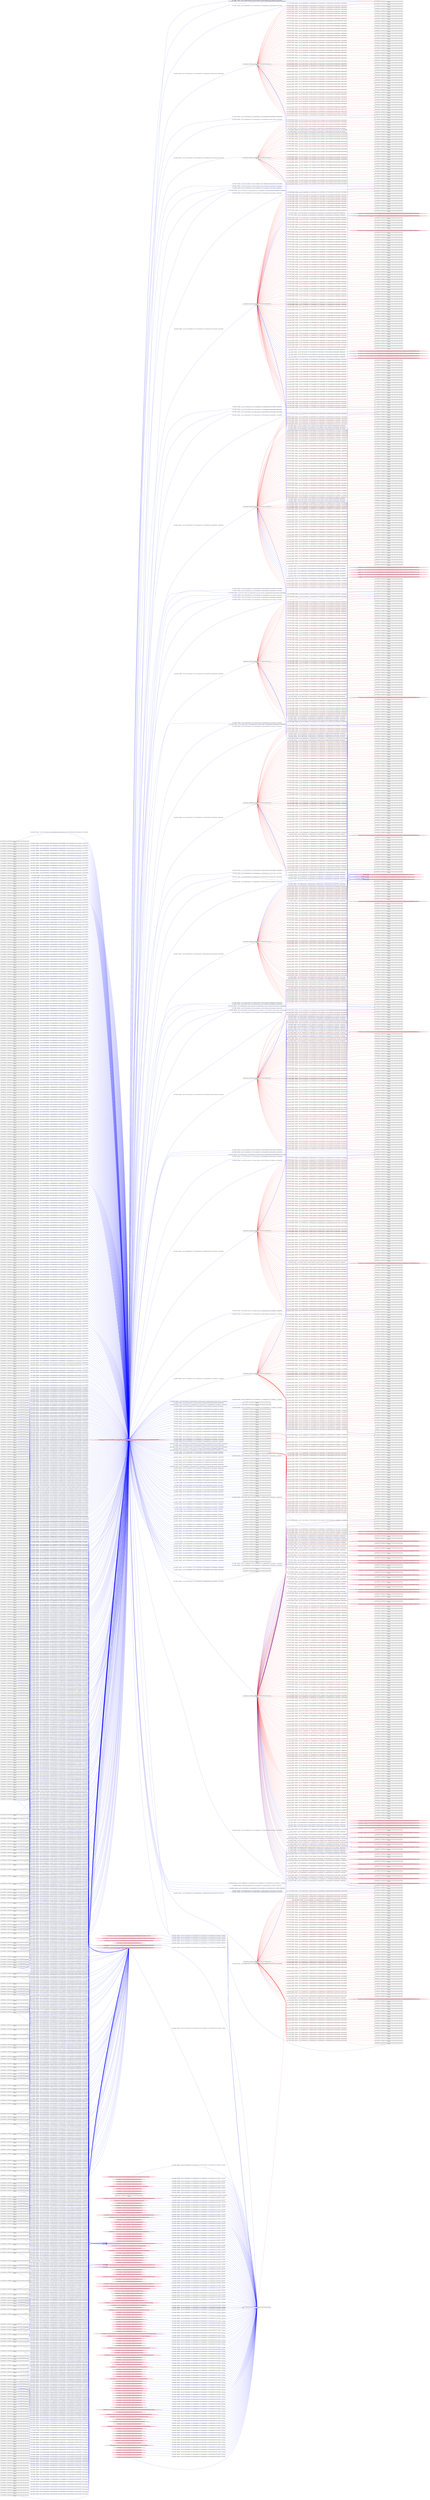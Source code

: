 digraph  {
rankdir=LR
"730"[color=black,label="id:730 HopCount: 3 pid:4736 proc_starttime:0 cmd: owner uid:null owner group id:null,\n null null", shape=box,style=solid];
"13"[color=black,label="id:13 HopCount: 4 pid:9196 proc_starttime:0 cmd: owner uid:null owner group id:null,\n null null", shape=box,style=solid];
"730" -> "13" [id=1617,__obj="PROC_CREATE"color=red,label="id:1617 PROC_CREATE **NORMAL**  seqs:[1557771167638000000, 1557771167638000000] T:[1557771167638000000, 1557771167638000000] relT:[-16960710000000, -16960710000000]",style=solid];
"738"[color=black,label="id:738 HopCount: 3 pid:8072 proc_starttime:0 cmd: owner uid:null owner group id:null,\n null null", shape=box,style=solid];
"1"[color=black,label="id:1 HopCount: 4 pid:6764 proc_starttime:0 cmd: owner uid:null owner group id:null,\n null null", shape=box,style=solid];
"738" -> "1" [id=1618,__obj="PROC_CREATE"color=red,label="id:1618 PROC_CREATE **NORMAL**  seqs:[1557771931073000000, 1557771931073000000] T:[1557771931073000000, 1557771931073000000] relT:[-17724145000000, -17724145000000]",style=solid];
"3"[color=black,label="id:3 HopCount: 4 pid:7656 proc_starttime:0 cmd: owner uid:null owner group id:null,\n null null", shape=box,style=solid];
"738" -> "3" [id=1619,__obj="PROC_CREATE"color=red,label="id:1619 PROC_CREATE **NORMAL**  seqs:[1557772011731000000, 1557772011731000000] T:[1557772011731000000, 1557772011731000000] relT:[-17804803000000, -17804803000000]",style=solid];
"4"[color=black,label="id:4 HopCount: 4 pid:6924 proc_starttime:0 cmd: owner uid:null owner group id:null,\n null null", shape=box,style=solid];
"730" -> "4" [id=1620,__obj="PROC_CREATE"color=red,label="id:1620 PROC_CREATE **NORMAL**  seqs:[1557765617056000000, 1557765617056000000] T:[1557765617056000000, 1557765617056000000] relT:[-11410128000000, -11410128000000]",style=solid];
"5"[color=black,label="id:5 HopCount: 4 pid:8504 proc_starttime:0 cmd: owner uid:null owner group id:null,\n null null", shape=box,style=solid];
"738" -> "5" [id=1621,__obj="PROC_CREATE"color=red,label="id:1621 PROC_CREATE **NORMAL**  seqs:[1557771931052000000, 1557771931052000000] T:[1557771931052000000, 1557771931052000000] relT:[-17724124000000, -17724124000000]",style=solid];
"763"[color=black,label="id:763 HopCount: 3 pid:6964 proc_starttime:0 cmd: owner uid:null owner group id:null,\n null null", shape=box,style=solid];
"6"[color=black,label="id:6 HopCount: 4 pid:436 proc_starttime:0 cmd: owner uid:null owner group id:null,\n null null", shape=box,style=solid];
"763" -> "6" [id=1622,__obj="PROC_CREATE"color=red,label="id:1622 PROC_CREATE **NORMAL**  seqs:[1557836019513000000, 1557836019513000000] T:[1557836019513000000, 1557836019513000000] relT:[-81812585000000, -81812585000000]",style=solid];
"7"[color=black,label="id:7 HopCount: 4 pid:4808 proc_starttime:0 cmd: owner uid:null owner group id:null,\n null null", shape=box,style=solid];
"730" -> "7" [id=1623,__obj="PROC_CREATE"color=red,label="id:1623 PROC_CREATE **NORMAL**  seqs:[1557765736430000000, 1557765736430000000] T:[1557765736430000000, 1557765736430000000] relT:[-11529502000000, -11529502000000]",style=solid];
"8"[color=black,label="id:8 HopCount: 4 pid:8220 proc_starttime:0 cmd: owner uid:null owner group id:null,\n null null", shape=box,style=solid];
"738" -> "8" [id=1624,__obj="PROC_CREATE"color=red,label="id:1624 PROC_CREATE **NORMAL**  seqs:[1557771930913000000, 1557771930913000000] T:[1557771930913000000, 1557771930913000000] relT:[-17723985000000, -17723985000000]",style=solid];
"9"[color=black,label="id:9 HopCount: 4 pid:7560 proc_starttime:0 cmd: owner uid:null owner group id:null,\n null null", shape=box,style=solid];
"763" -> "9" [id=1625,__obj="PROC_CREATE"color=red,label="id:1625 PROC_CREATE **NORMAL**  seqs:[1557836019202000000, 1557836019202000000] T:[1557836019202000000, 1557836019202000000] relT:[-81812274000000, -81812274000000]",style=solid];
"10"[color=black,label="id:10 HopCount: 4 pid:3116 proc_starttime:0 cmd: owner uid:null owner group id:null,\n null null", shape=box,style=solid];
"730" -> "10" [id=1626,__obj="PROC_CREATE"color=red,label="id:1626 PROC_CREATE **NORMAL**  seqs:[1557765615799000000, 1557765615799000000] T:[1557765615799000000, 1557765615799000000] relT:[-11408871000000, -11408871000000]",style=solid];
"11"[color=black,label="id:11 HopCount: 4 pid:640 proc_starttime:0 cmd: owner uid:null owner group id:null,\n null null", shape=box,style=solid];
"738" -> "11" [id=1627,__obj="PROC_CREATE"color=red,label="id:1627 PROC_CREATE **NORMAL**  seqs:[1557771929543000000, 1557771929543000000] T:[1557771929543000000, 1557771929543000000] relT:[-17722615000000, -17722615000000]",style=solid];
"12"[color=black,label="id:12 HopCount: 4 pid:9628 proc_starttime:0 cmd: owner uid:null owner group id:null,\n null null", shape=box,style=solid];
"763" -> "12" [id=1628,__obj="PROC_CREATE"color=red,label="id:1628 PROC_CREATE **NORMAL**  seqs:[1557835887037000000, 1557835887037000000] T:[1557835887037000000, 1557835887037000000] relT:[-81680109000000, -81680109000000]",style=solid];
"909"[color=black,label="id:909 HopCount: 4 pid:9564 proc_starttime:0 cmd: owner uid:null owner group id:null,\n null null", shape=box,style=solid];
"730" -> "909" [id=1629,__obj="PROC_CREATE"color=red,label="id:1629 PROC_CREATE **NORMAL**  seqs:[1557765711673000000, 1557765711673000000] T:[1557765711673000000, 1557765711673000000] relT:[-11504745000000, -11504745000000]",style=solid];
"2"[color=black,label="id:2 HopCount: 4 pid:3548 proc_starttime:0 cmd: owner uid:null owner group id:null,\n null null", shape=box,style=solid];
"730" -> "2" [id=1630,__obj="PROC_CREATE"color=red,label="id:1630 PROC_CREATE **NORMAL**  seqs:[1557769481107000000, 1557769481107000000] T:[1557769481107000000, 1557769481107000000] relT:[-15274179000000, -15274179000000]",style=solid];
"14"[color=black,label="id:14 HopCount: 4 pid:6844 proc_starttime:0 cmd: owner uid:null owner group id:null,\n null null", shape=box,style=solid];
"730" -> "14" [id=1631,__obj="PROC_CREATE"color=red,label="id:1631 PROC_CREATE **NORMAL**  seqs:[1557771167639000000, 1557771167639000000] T:[1557771167639000000, 1557771167639000000] relT:[-16960711000000, -16960711000000]",style=solid];
"15"[color=black,label="id:15 HopCount: 4 pid:7928 proc_starttime:0 cmd: owner uid:null owner group id:null,\n null null", shape=box,style=solid];
"738" -> "15" [id=1632,__obj="PROC_CREATE"color=red,label="id:1632 PROC_CREATE **NORMAL**  seqs:[1557771930145000000, 1557771930145000000] T:[1557771930145000000, 1557771930145000000] relT:[-17723217000000, -17723217000000]",style=solid];
"16"[color=black,label="id:16 HopCount: 4 pid:9672 proc_starttime:0 cmd: owner uid:null owner group id:null,\n null null", shape=box,style=solid];
"738" -> "16" [id=1633,__obj="PROC_CREATE"color=red,label="id:1633 PROC_CREATE **NORMAL**  seqs:[1557771931042000000, 1557771931042000000] T:[1557771931042000000, 1557771931042000000] relT:[-17724114000000, -17724114000000]",style=solid];
"20"[color=black,label="id:20 HopCount: 4 pid:4356 proc_starttime:0 cmd: owner uid:null owner group id:null,\n null null", shape=box,style=solid];
"730" -> "20" [id=1634,__obj="PROC_CREATE"color=red,label="id:1634 PROC_CREATE **NORMAL**  seqs:[1557769831904000000, 1557769831904000000] T:[1557769831904000000, 1557769831904000000] relT:[-15624976000000, -15624976000000]",style=solid];
"21"[color=black,label="id:21 HopCount: 4 pid:6524 proc_starttime:0 cmd: owner uid:null owner group id:null,\n null null", shape=box,style=solid];
"738" -> "21" [id=1635,__obj="PROC_CREATE"color=red,label="id:1635 PROC_CREATE **NORMAL**  seqs:[1557771931045000000, 1557771931045000000] T:[1557771931045000000, 1557771931045000000] relT:[-17724117000000, -17724117000000]",style=solid];
"17"[color=black,label="id:17 HopCount: 0 pid:4984 proc_starttime:0 cmd: owner uid:null owner group id:null,\n null null", shape=box,style=solid];
"19"[color=black,label="id:19 HopCount: 1 pid:4892 proc_starttime:0 cmd: owner uid:null owner group id:null,\n null null", shape=box,style=solid];
"17" -> "19" [id=1636,__obj="PROC_CREATE"color=red,label="id:1636 PROC_CREATE **NORMAL**  seqs:[1557754206928000000, 1557754206928000000] T:[1557754206928000000, 1557754206928000000] relT:[0, 0]",style=solid];
"270"[color=black,label="id:270 HopCount: 3 pid:9952 proc_starttime:0 cmd: owner uid:null owner group id:null,\n null null", shape=box,style=solid];
"730" -> "270" [id=1637,__obj="PROC_CREATE"color=red,label="id:1637 PROC_CREATE **NORMAL**  seqs:[1557765617277000000, 1557765617277000000] T:[1557765617277000000, 1557765617277000000] relT:[-11410349000000, -11410349000000]",style=solid];
"23"[color=black,label="id:23 HopCount: 4 pid:10000 proc_starttime:0 cmd: owner uid:null owner group id:null,\n null null", shape=box,style=solid];
"738" -> "23" [id=1638,__obj="PROC_CREATE"color=red,label="id:1638 PROC_CREATE **NORMAL**  seqs:[1557771930658000000, 1557771930658000000] T:[1557771930658000000, 1557771930658000000] relT:[-17723730000000, -17723730000000]",style=solid];
"22"[color=pink,label="id:22 HopCount: 2 owner uid:null owner group id:null /Device/HarddiskVolume2/USERS/ADMIN/APPDATA/ROAMING/MOZILLA/FIREFOX/PROFILES/LXKEHH21.DEFAULT/PLACES.SQLITE-WAL ", shape=oval,style=filled];
"19" -> "22" [id=1639,__obj="WRITE"color=blue,label="id:1639 WRITE **NORMAL**  seqs:[1557754218152000000, 1557754406132000000] T:[1557754218152000000, 1557754406132000000] relT:[-11224000000, -199204000000]",style=solid];
"25"[color=black,label="id:25 HopCount: 4 pid:6632 proc_starttime:0 cmd: owner uid:null owner group id:null,\n null null", shape=box,style=solid];
"730" -> "25" [id=1640,__obj="PROC_CREATE"color=red,label="id:1640 PROC_CREATE **NORMAL**  seqs:[1557765706272000000, 1557765706272000000] T:[1557765706272000000, 1557765706272000000] relT:[-11499344000000, -11499344000000]",style=solid];
"26"[color=black,label="id:26 HopCount: 4 pid:9900 proc_starttime:0 cmd: owner uid:null owner group id:null,\n null null", shape=box,style=solid];
"738" -> "26" [id=1641,__obj="PROC_CREATE"color=red,label="id:1641 PROC_CREATE **NORMAL**  seqs:[1557772006363000000, 1557772006363000000] T:[1557772006363000000, 1557772006363000000] relT:[-17799435000000, -17799435000000]",style=solid];
"24"[color=black,label="id:24 HopCount: 3 pid:9848 proc_starttime:0 cmd: owner uid:null owner group id:null,\n null null", shape=box,style=solid];
"22" -> "24" [id=1642,__obj="READ"color=blue,label="id:1642 READ **NORMAL**  seqs:[1557838857985000000, 0] T:[1557838857985000000, 1557838955799000000] relT:[-84651057000000, -84748871000000]",style=solid];
"28"[color=black,label="id:28 HopCount: 4 pid:5900 proc_starttime:0 cmd: owner uid:null owner group id:null,\n null null", shape=box,style=solid];
"730" -> "28" [id=1643,__obj="PROC_CREATE"color=red,label="id:1643 PROC_CREATE **NORMAL**  seqs:[1557765616146000000, 1557765616146000000] T:[1557765616146000000, 1557765616146000000] relT:[-11409218000000, -11409218000000]",style=solid];
"0"[color=black,label="id:0 HopCount: 4 pid:9288 proc_starttime:0 cmd: owner uid:null owner group id:null,\n null null", shape=box,style=solid];
"738" -> "0" [id=1644,__obj="PROC_CREATE"color=red,label="id:1644 PROC_CREATE **NORMAL**  seqs:[1557771930702000000, 1557771930702000000] T:[1557771930702000000, 1557771930702000000] relT:[-17723774000000, -17723774000000]",style=solid];
"27"[color=black,label="id:27 HopCount: 3 pid:7068 proc_starttime:0 cmd: owner uid:null owner group id:null,\n null null", shape=box,style=solid];
"22" -> "27" [id=1645,__obj="READ"color=blue,label="id:1645 READ **NORMAL**  seqs:[1557839245244000000, 0] T:[1557839245244000000, 1557839404823000000] relT:[-85038316000000, -85197895000000]",style=solid];
"709"[color=black,label="id:709 HopCount: 3 pid:4396 proc_starttime:0 cmd: owner uid:null owner group id:null,\n null null", shape=box,style=solid];
"29"[color=black,label="id:29 HopCount: 4 pid:9496 proc_starttime:0 cmd: owner uid:null owner group id:null,\n null null", shape=box,style=solid];
"709" -> "29" [id=1646,__obj="PROC_CREATE"color=red,label="id:1646 PROC_CREATE **NORMAL**  seqs:[1557794257203000000, 1557794257203000000] T:[1557794257203000000, 1557794257203000000] relT:[-40050275000000, -40050275000000]",style=solid];
"31"[color=black,label="id:31 HopCount: 4 pid:7772 proc_starttime:0 cmd: owner uid:null owner group id:null,\n null null", shape=box,style=solid];
"709" -> "31" [id=1647,__obj="PROC_CREATE"color=red,label="id:1647 PROC_CREATE **NORMAL**  seqs:[1557794121423000000, 1557794121423000000] T:[1557794121423000000, 1557794121423000000] relT:[-39914495000000, -39914495000000]",style=solid];
"32"[color=black,label="id:32 HopCount: 4 pid:3720 proc_starttime:0 cmd: owner uid:null owner group id:null,\n null null", shape=box,style=solid];
"709" -> "32" [id=1648,__obj="PROC_CREATE"color=red,label="id:1648 PROC_CREATE **NORMAL**  seqs:[1557794121433000000, 1557794121433000000] T:[1557794121433000000, 1557794121433000000] relT:[-39914505000000, -39914505000000]",style=solid];
"18"[color=black,label="id:18 HopCount: 4 pid:5308 proc_starttime:0 cmd: owner uid:null owner group id:null,\n null null", shape=box,style=solid];
"730" -> "18" [id=1649,__obj="PROC_CREATE"color=red,label="id:1649 PROC_CREATE **NORMAL**  seqs:[1557769481103000000, 1557769481103000000] T:[1557769481103000000, 1557769481103000000] relT:[-15274175000000, -15274175000000]",style=solid];
"33"[color=black,label="id:33 HopCount: 4 pid:10164 proc_starttime:0 cmd: owner uid:null owner group id:null,\n null null", shape=box,style=solid];
"709" -> "33" [id=1650,__obj="PROC_CREATE"color=red,label="id:1650 PROC_CREATE **NORMAL**  seqs:[1557794118718000000, 1557794118718000000] T:[1557794118718000000, 1557794118718000000] relT:[-39911790000000, -39911790000000]",style=solid];
"34"[color=black,label="id:34 HopCount: 4 pid:5092 proc_starttime:0 cmd: owner uid:null owner group id:null,\n null null", shape=box,style=solid];
"709" -> "34" [id=1651,__obj="PROC_CREATE"color=red,label="id:1651 PROC_CREATE **NORMAL**  seqs:[1557794238704000000, 1557794238704000000] T:[1557794238704000000, 1557794238704000000] relT:[-40031776000000, -40031776000000]",style=solid];
"37"[color=black,label="id:37 HopCount: 4 pid:9892 proc_starttime:0 cmd: owner uid:null owner group id:null,\n null null", shape=box,style=solid];
"738" -> "37" [id=1652,__obj="PROC_CREATE"color=red,label="id:1652 PROC_CREATE **NORMAL**  seqs:[1557771931224000000, 1557771931224000000] T:[1557771931224000000, 1557771931224000000] relT:[-17724296000000, -17724296000000]",style=solid];
"38"[color=black,label="id:38 HopCount: 4 pid:7436 proc_starttime:0 cmd: owner uid:null owner group id:null,\n null null", shape=box,style=solid];
"730" -> "38" [id=1653,__obj="PROC_CREATE"color=red,label="id:1653 PROC_CREATE **NORMAL**  seqs:[1557768755765000000, 1557768755765000000] T:[1557768755765000000, 1557768755765000000] relT:[-14548837000000, -14548837000000]",style=solid];
"39"[color=black,label="id:39 HopCount: 4 pid:7600 proc_starttime:0 cmd: owner uid:null owner group id:null,\n null null", shape=box,style=solid];
"738" -> "39" [id=1654,__obj="PROC_CREATE"color=red,label="id:1654 PROC_CREATE **NORMAL**  seqs:[1557771931051000000, 1557771931051000000] T:[1557771931051000000, 1557771931051000000] relT:[-17724123000000, -17724123000000]",style=solid];
"41"[color=black,label="id:41 HopCount: 4 pid:10196 proc_starttime:0 cmd: owner uid:null owner group id:null,\n null null", shape=box,style=solid];
"738" -> "41" [id=1655,__obj="PROC_CREATE"color=red,label="id:1655 PROC_CREATE **NORMAL**  seqs:[1557771929570000000, 1557771929570000000] T:[1557771929570000000, 1557771929570000000] relT:[-17722642000000, -17722642000000]",style=solid];
"40"[color=black,label="id:40 HopCount: 4 pid:4788 proc_starttime:0 cmd: owner uid:null owner group id:null,\n null null", shape=box,style=solid];
"730" -> "40" [id=1656,__obj="PROC_CREATE"color=red,label="id:1656 PROC_CREATE **NORMAL**  seqs:[1557765616445000000, 1557765616445000000] T:[1557765616445000000, 1557765616445000000] relT:[-11409517000000, -11409517000000]",style=solid];
"42"[color=black,label="id:42 HopCount: 4 pid:4336 proc_starttime:0 cmd: owner uid:null owner group id:null,\n null null", shape=box,style=solid];
"730" -> "42" [id=1657,__obj="PROC_CREATE"color=red,label="id:1657 PROC_CREATE **NORMAL**  seqs:[1557769317358000000, 1557769317358000000] T:[1557769317358000000, 1557769317358000000] relT:[-15110430000000, -15110430000000]",style=solid];
"43"[color=black,label="id:43 HopCount: 4 pid:9740 proc_starttime:0 cmd: owner uid:null owner group id:null,\n null null", shape=box,style=solid];
"738" -> "43" [id=1658,__obj="PROC_CREATE"color=red,label="id:1658 PROC_CREATE **NORMAL**  seqs:[1557771930445000000, 1557771930445000000] T:[1557771930445000000, 1557771930445000000] relT:[-17723517000000, -17723517000000]",style=solid];
"44"[color=black,label="id:44 HopCount: 4 pid:3944 proc_starttime:0 cmd: owner uid:null owner group id:null,\n null null", shape=box,style=solid];
"730" -> "44" [id=1659,__obj="PROC_CREATE"color=red,label="id:1659 PROC_CREATE **NORMAL**  seqs:[1557771167632000000, 1557771167632000000] T:[1557771167632000000, 1557771167632000000] relT:[-16960704000000, -16960704000000]",style=solid];
"30"[color=black,label="id:30 HopCount: 3 pid:4968 proc_starttime:0 cmd: owner uid:null owner group id:null,\n null null", shape=box,style=solid];
"738" -> "30" [id=1660,__obj="PROC_CREATE"color=red,label="id:1660 PROC_CREATE **NORMAL**  seqs:[1557771930655000000, 1557771930655000000] T:[1557771930655000000, 1557771930655000000] relT:[-17723727000000, -17723727000000]",style=solid];
"45"[color=black,label="id:45 HopCount: 4 pid:9884 proc_starttime:0 cmd: owner uid:null owner group id:null,\n null null", shape=box,style=solid];
"730" -> "45" [id=1661,__obj="PROC_CREATE"color=red,label="id:1661 PROC_CREATE **NORMAL**  seqs:[1557770732856000000, 1557770732856000000] T:[1557770732856000000, 1557770732856000000] relT:[-16525928000000, -16525928000000]",style=solid];
"46"[color=black,label="id:46 HopCount: 4 pid:2524 proc_starttime:0 cmd: owner uid:null owner group id:null,\n null null", shape=box,style=solid];
"738" -> "46" [id=1662,__obj="PROC_CREATE"color=red,label="id:1662 PROC_CREATE **NORMAL**  seqs:[1557771929936000000, 1557771929936000000] T:[1557771929936000000, 1557771929936000000] relT:[-17723008000000, -17723008000000]",style=solid];
"47"[color=black,label="id:47 HopCount: 4 pid:412 proc_starttime:0 cmd: owner uid:null owner group id:null,\n null null", shape=box,style=solid];
"709" -> "47" [id=1663,__obj="PROC_CREATE"color=red,label="id:1663 PROC_CREATE **NORMAL**  seqs:[1557794121295000000, 1557794121295000000] T:[1557794121295000000, 1557794121295000000] relT:[-39914367000000, -39914367000000]",style=solid];
"48"[color=black,label="id:48 HopCount: 4 pid:9388 proc_starttime:0 cmd: owner uid:null owner group id:null,\n null null", shape=box,style=solid];
"709" -> "48" [id=1664,__obj="PROC_CREATE"color=red,label="id:1664 PROC_CREATE **NORMAL**  seqs:[1557794252822000000, 1557794252822000000] T:[1557794252822000000, 1557794252822000000] relT:[-40045894000000, -40045894000000]",style=solid];
"49"[color=black,label="id:49 HopCount: 4 pid:628 proc_starttime:0 cmd: owner uid:null owner group id:null,\n null null", shape=box,style=solid];
"709" -> "49" [id=1665,__obj="PROC_CREATE"color=red,label="id:1665 PROC_CREATE **NORMAL**  seqs:[1557794121412000000, 1557794121412000000] T:[1557794121412000000, 1557794121412000000] relT:[-39914484000000, -39914484000000]",style=solid];
"50"[color=black,label="id:50 HopCount: 4 pid:8972 proc_starttime:0 cmd: owner uid:null owner group id:null,\n null null", shape=box,style=solid];
"709" -> "50" [id=1666,__obj="PROC_CREATE"color=red,label="id:1666 PROC_CREATE **NORMAL**  seqs:[1557794121317000000, 1557794121317000000] T:[1557794121317000000, 1557794121317000000] relT:[-39914389000000, -39914389000000]",style=solid];
"51"[color=black,label="id:51 HopCount: 4 pid:2616 proc_starttime:0 cmd: owner uid:null owner group id:null,\n null null", shape=box,style=solid];
"709" -> "51" [id=1667,__obj="PROC_CREATE"color=red,label="id:1667 PROC_CREATE **NORMAL**  seqs:[1557794121652000000, 1557794121652000000] T:[1557794121652000000, 1557794121652000000] relT:[-39914724000000, -39914724000000]",style=solid];
"720"[color=black,label="id:720 HopCount: 3 pid:632 proc_starttime:0 cmd: owner uid:null owner group id:null,\n null null", shape=box,style=solid];
"53"[color=black,label="id:53 HopCount: 4 pid:804 proc_starttime:0 cmd: owner uid:null owner group id:null,\n null null", shape=box,style=solid];
"720" -> "53" [id=1668,__obj="PROC_CREATE"color=red,label="id:1668 PROC_CREATE **NORMAL**  seqs:[1557838849924000000, 1557838849924000000] T:[1557838849924000000, 1557838849924000000] relT:[-84642996000000, -84642996000000]",style=solid];
"54"[color=black,label="id:54 HopCount: 4 pid:9280 proc_starttime:0 cmd: owner uid:null owner group id:null,\n null null", shape=box,style=solid];
"730" -> "54" [id=1669,__obj="PROC_CREATE"color=red,label="id:1669 PROC_CREATE **NORMAL**  seqs:[1557765616445000000, 1557765616445000000] T:[1557765616445000000, 1557765616445000000] relT:[-11409517000000, -11409517000000]",style=solid];
"55"[color=black,label="id:55 HopCount: 4 pid:8452 proc_starttime:0 cmd: owner uid:null owner group id:null,\n null null", shape=box,style=solid];
"738" -> "55" [id=1670,__obj="PROC_CREATE"color=red,label="id:1670 PROC_CREATE **NORMAL**  seqs:[1557771929911000000, 1557771929911000000] T:[1557771929911000000, 1557771929911000000] relT:[-17722983000000, -17722983000000]",style=solid];
"56"[color=black,label="id:56 HopCount: 4 pid:3324 proc_starttime:0 cmd: owner uid:null owner group id:null,\n null null", shape=box,style=solid];
"730" -> "56" [id=1671,__obj="PROC_CREATE"color=red,label="id:1671 PROC_CREATE **NORMAL**  seqs:[1557768717243000000, 1557768717243000000] T:[1557768717243000000, 1557768717243000000] relT:[-14510315000000, -14510315000000]",style=solid];
"57"[color=black,label="id:57 HopCount: 4 pid:9108 proc_starttime:0 cmd: owner uid:null owner group id:null,\n null null", shape=box,style=solid];
"738" -> "57" [id=1672,__obj="PROC_CREATE"color=red,label="id:1672 PROC_CREATE **NORMAL**  seqs:[1557771930455000000, 1557771930455000000] T:[1557771930455000000, 1557771930455000000] relT:[-17723527000000, -17723527000000]",style=solid];
"61"[color=black,label="id:61 HopCount: 4 pid:7092 proc_starttime:0 cmd: owner uid:null owner group id:null,\n null null", shape=box,style=solid];
"738" -> "61" [id=1673,__obj="PROC_CREATE"color=red,label="id:1673 PROC_CREATE **NORMAL**  seqs:[1557771929574000000, 1557771929574000000] T:[1557771929574000000, 1557771929574000000] relT:[-17722646000000, -17722646000000]",style=solid];
"59"[color=black,label="id:59 HopCount: 4 pid:4588 proc_starttime:0 cmd: owner uid:null owner group id:null,\n null null", shape=box,style=solid];
"720" -> "59" [id=1674,__obj="PROC_CREATE"color=red,label="id:1674 PROC_CREATE **NORMAL**  seqs:[1557838848382000000, 1557838848382000000] T:[1557838848382000000, 1557838848382000000] relT:[-84641454000000, -84641454000000]",style=solid];
"60"[color=black,label="id:60 HopCount: 4 pid:8852 proc_starttime:0 cmd: owner uid:null owner group id:null,\n null null", shape=box,style=solid];
"730" -> "60" [id=1675,__obj="PROC_CREATE"color=red,label="id:1675 PROC_CREATE **NORMAL**  seqs:[1557765616895000000, 1557765616895000000] T:[1557765616895000000, 1557765616895000000] relT:[-11409967000000, -11409967000000]",style=solid];
"62"[color=black,label="id:62 HopCount: 4 pid:6968 proc_starttime:0 cmd: owner uid:null owner group id:null,\n null null", shape=box,style=solid];
"720" -> "62" [id=1676,__obj="PROC_CREATE"color=red,label="id:1676 PROC_CREATE **NORMAL**  seqs:[1557838969016000000, 1557838969016000000] T:[1557838969016000000, 1557838969016000000] relT:[-84762088000000, -84762088000000]",style=solid];
"63"[color=black,label="id:63 HopCount: 4 pid:4780 proc_starttime:0 cmd: owner uid:null owner group id:null,\n null null", shape=box,style=solid];
"730" -> "63" [id=1677,__obj="PROC_CREATE"color=red,label="id:1677 PROC_CREATE **NORMAL**  seqs:[1557769650035000000, 1557769650035000000] T:[1557769650035000000, 1557769650035000000] relT:[-15443107000000, -15443107000000]",style=solid];
"64"[color=black,label="id:64 HopCount: 4 pid:8732 proc_starttime:0 cmd: owner uid:null owner group id:null,\n null null", shape=box,style=solid];
"738" -> "64" [id=1678,__obj="PROC_CREATE"color=red,label="id:1678 PROC_CREATE **NORMAL**  seqs:[1557771930320000000, 1557771930320000000] T:[1557771930320000000, 1557771930320000000] relT:[-17723392000000, -17723392000000]",style=solid];
"65"[color=black,label="id:65 HopCount: 4 pid:9752 proc_starttime:0 cmd: owner uid:null owner group id:null,\n null null", shape=box,style=solid];
"720" -> "65" [id=1679,__obj="PROC_CREATE"color=red,label="id:1679 PROC_CREATE **NORMAL**  seqs:[1557838848989000000, 1557838848989000000] T:[1557838848989000000, 1557838848989000000] relT:[-84642061000000, -84642061000000]",style=solid];
"66"[color=black,label="id:66 HopCount: 4 pid:5332 proc_starttime:0 cmd: owner uid:null owner group id:null,\n null null", shape=box,style=solid];
"730" -> "66" [id=1680,__obj="PROC_CREATE"color=red,label="id:1680 PROC_CREATE **NORMAL**  seqs:[1557769481121000000, 1557769481121000000] T:[1557769481121000000, 1557769481121000000] relT:[-15274193000000, -15274193000000]",style=solid];
"68"[color=black,label="id:68 HopCount: 4 pid:1348 proc_starttime:0 cmd: owner uid:null owner group id:null,\n null null", shape=box,style=solid];
"738" -> "68" [id=1681,__obj="PROC_CREATE"color=red,label="id:1681 PROC_CREATE **NORMAL**  seqs:[1557771929577000000, 1557771929577000000] T:[1557771929577000000, 1557771929577000000] relT:[-17722649000000, -17722649000000]",style=solid];
"35"[color=black,label="id:35 HopCount: 4 pid:3024 proc_starttime:0 cmd: owner uid:null owner group id:null,\n null null", shape=box,style=solid];
"720" -> "35" [id=1682,__obj="PROC_CREATE"color=red,label="id:1682 PROC_CREATE **NORMAL**  seqs:[1557838848358000000, 1557838848358000000] T:[1557838848358000000, 1557838848358000000] relT:[-84641430000000, -84641430000000]",style=solid];
"36"[color=black,label="id:36 HopCount: 4 pid:8296 proc_starttime:0 cmd: owner uid:null owner group id:null,\n null null", shape=box,style=solid];
"730" -> "36" [id=1683,__obj="PROC_CREATE"color=red,label="id:1683 PROC_CREATE **NORMAL**  seqs:[1557765616034000000, 1557765616034000000] T:[1557765616034000000, 1557765616034000000] relT:[-11409106000000, -11409106000000]",style=solid];
"67"[color=black,label="id:67 HopCount: 4 pid:7068 proc_starttime:0 cmd: owner uid:null owner group id:null,\n null null", shape=box,style=solid];
"709" -> "67" [id=1684,__obj="PROC_CREATE"color=red,label="id:1684 PROC_CREATE **NORMAL**  seqs:[1557794208574000000, 1557794208574000000] T:[1557794208574000000, 1557794208574000000] relT:[-40001646000000, -40001646000000]",style=solid];
"69"[color=black,label="id:69 HopCount: 4 pid:9640 proc_starttime:0 cmd: owner uid:null owner group id:null,\n null null", shape=box,style=solid];
"709" -> "69" [id=1685,__obj="PROC_CREATE"color=red,label="id:1685 PROC_CREATE **NORMAL**  seqs:[1557794118222000000, 1557794118222000000] T:[1557794118222000000, 1557794118222000000] relT:[-39911294000000, -39911294000000]",style=solid];
"70"[color=black,label="id:70 HopCount: 4 pid:7804 proc_starttime:0 cmd: owner uid:null owner group id:null,\n null null", shape=box,style=solid];
"709" -> "70" [id=1686,__obj="PROC_CREATE"color=red,label="id:1686 PROC_CREATE **NORMAL**  seqs:[1557794121428000000, 1557794121428000000] T:[1557794121428000000, 1557794121428000000] relT:[-39914500000000, -39914500000000]",style=solid];
"71"[color=black,label="id:71 HopCount: 4 pid:2812 proc_starttime:0 cmd: owner uid:null owner group id:null,\n null null", shape=box,style=solid];
"709" -> "71" [id=1687,__obj="PROC_CREATE"color=red,label="id:1687 PROC_CREATE **NORMAL**  seqs:[1557794121297000000, 1557794121297000000] T:[1557794121297000000, 1557794121297000000] relT:[-39914369000000, -39914369000000]",style=solid];
"58"[color=black,label="id:58 HopCount: 4 pid:1636 proc_starttime:0 cmd: owner uid:null owner group id:null,\n null null", shape=box,style=solid];
"720" -> "58" [id=1688,__obj="PROC_CREATE"color=red,label="id:1688 PROC_CREATE **NORMAL**  seqs:[1557838968160000000, 1557838968160000000] T:[1557838968160000000, 1557838968160000000] relT:[-84761232000000, -84761232000000]",style=solid];
"72"[color=black,label="id:72 HopCount: 4 pid:3912 proc_starttime:0 cmd: owner uid:null owner group id:null,\n null null", shape=box,style=solid];
"709" -> "72" [id=1689,__obj="PROC_CREATE"color=red,label="id:1689 PROC_CREATE **NORMAL**  seqs:[1557794118704000000, 1557794118704000000] T:[1557794118704000000, 1557794118704000000] relT:[-39911776000000, -39911776000000]",style=solid];
"75"[color=black,label="id:75 HopCount: 4 pid:4856 proc_starttime:0 cmd: owner uid:null owner group id:null,\n null null", shape=box,style=solid];
"720" -> "75" [id=1690,__obj="PROC_CREATE"color=red,label="id:1690 PROC_CREATE **NORMAL**  seqs:[1557838849923000000, 1557838849923000000] T:[1557838849923000000, 1557838849923000000] relT:[-84642995000000, -84642995000000]",style=solid];
"76"[color=black,label="id:76 HopCount: 4 pid:5956 proc_starttime:0 cmd: owner uid:null owner group id:null,\n null null", shape=box,style=solid];
"730" -> "76" [id=1691,__obj="PROC_CREATE"color=red,label="id:1691 PROC_CREATE **NORMAL**  seqs:[1557769481109000000, 1557769481109000000] T:[1557769481109000000, 1557769481109000000] relT:[-15274181000000, -15274181000000]",style=solid];
"77"[color=black,label="id:77 HopCount: 4 pid:5092 proc_starttime:0 cmd: owner uid:null owner group id:null,\n null null", shape=box,style=solid];
"730" -> "77" [id=1692,__obj="PROC_CREATE"color=red,label="id:1692 PROC_CREATE **NORMAL**  seqs:[1557769481119000000, 1557769481119000000] T:[1557769481119000000, 1557769481119000000] relT:[-15274191000000, -15274191000000]",style=solid];
"78"[color=black,label="id:78 HopCount: 4 pid:6104 proc_starttime:0 cmd: owner uid:null owner group id:null,\n null null", shape=box,style=solid];
"720" -> "78" [id=1693,__obj="PROC_CREATE"color=red,label="id:1693 PROC_CREATE **NORMAL**  seqs:[1557838848675000000, 1557838848675000000] T:[1557838848675000000, 1557838848675000000] relT:[-84641747000000, -84641747000000]",style=solid];
"79"[color=black,label="id:79 HopCount: 4 pid:9688 proc_starttime:0 cmd: owner uid:null owner group id:null,\n null null", shape=box,style=solid];
"720" -> "79" [id=1694,__obj="PROC_CREATE"color=red,label="id:1694 PROC_CREATE **NORMAL**  seqs:[1557838849959000000, 1557838849959000000] T:[1557838849959000000, 1557838849959000000] relT:[-84643031000000, -84643031000000]",style=solid];
"80"[color=black,label="id:80 HopCount: 4 pid:68 proc_starttime:0 cmd: owner uid:null owner group id:null,\n null null", shape=box,style=solid];
"730" -> "80" [id=1695,__obj="PROC_CREATE"color=red,label="id:1695 PROC_CREATE **NORMAL**  seqs:[1557771748843000000, 1557771748843000000] T:[1557771748843000000, 1557771748843000000] relT:[-17541915000000, -17541915000000]",style=solid];
"81"[color=black,label="id:81 HopCount: 4 pid:8208 proc_starttime:0 cmd: owner uid:null owner group id:null,\n null null", shape=box,style=solid];
"720" -> "81" [id=1696,__obj="PROC_CREATE"color=red,label="id:1696 PROC_CREATE **NORMAL**  seqs:[1557838848875000000, 1557838848875000000] T:[1557838848875000000, 1557838848875000000] relT:[-84641947000000, -84641947000000]",style=solid];
"82"[color=black,label="id:82 HopCount: 4 pid:8324 proc_starttime:0 cmd: owner uid:null owner group id:null,\n null null", shape=box,style=solid];
"730" -> "82" [id=1697,__obj="PROC_CREATE"color=red,label="id:1697 PROC_CREATE **NORMAL**  seqs:[1557766216527000000, 1557766216527000000] T:[1557766216527000000, 1557766216527000000] relT:[-12009599000000, -12009599000000]",style=solid];
"696"[color=pink,label="id:696 HopCount: 4 owner uid:null owner group id:null /Device/HarddiskVolume2/Users/admin/AppData/Roaming/Mozilla/Firefox/Profiles/lxkehh21.default/prefs-1.js ", shape=oval,style=filled];
"738" -> "696" [id=1698,__obj="WRITE"color=blue,label="id:1698 WRITE **NORMAL**  seqs:[1557771960188000000, 1557772011776000000] T:[1557771960188000000, 1557772011776000000] relT:[-17753260000000, -17804848000000]",style=solid];
"84"[color=black,label="id:84 HopCount: 4 pid:1640 proc_starttime:0 cmd: owner uid:null owner group id:null,\n null null", shape=box,style=solid];
"738" -> "84" [id=1699,__obj="PROC_CREATE"color=red,label="id:1699 PROC_CREATE **NORMAL**  seqs:[1557771931040000000, 1557771931040000000] T:[1557771931040000000, 1557771931040000000] relT:[-17724112000000, -17724112000000]",style=solid];
"85"[color=black,label="id:85 HopCount: 4 pid:8596 proc_starttime:0 cmd: owner uid:null owner group id:null,\n null null", shape=box,style=solid];
"720" -> "85" [id=1700,__obj="PROC_CREATE"color=red,label="id:1700 PROC_CREATE **NORMAL**  seqs:[1557838849139000000, 1557838849139000000] T:[1557838849139000000, 1557838849139000000] relT:[-84642211000000, -84642211000000]",style=solid];
"86"[color=black,label="id:86 HopCount: 4 pid:7068 proc_starttime:0 cmd: owner uid:null owner group id:null,\n null null", shape=box,style=solid];
"730" -> "86" [id=1701,__obj="PROC_CREATE"color=red,label="id:1701 PROC_CREATE **NORMAL**  seqs:[1557770852854000000, 1557770852854000000] T:[1557770852854000000, 1557770852854000000] relT:[-16645926000000, -16645926000000]",style=solid];
"83"[color=black,label="id:83 HopCount: 4 pid:8916 proc_starttime:0 cmd: owner uid:null owner group id:null,\n null null", shape=box,style=solid];
"709" -> "83" [id=1702,__obj="PROC_CREATE"color=red,label="id:1702 PROC_CREATE **NORMAL**  seqs:[1557794121436000000, 1557794121436000000] T:[1557794121436000000, 1557794121436000000] relT:[-39914508000000, -39914508000000]",style=solid];
"52"[color=black,label="id:52 HopCount: 4 pid:2860 proc_starttime:0 cmd: owner uid:null owner group id:null,\n null null", shape=box,style=solid];
"738" -> "52" [id=1703,__obj="PROC_CREATE"color=red,label="id:1703 PROC_CREATE **NORMAL**  seqs:[1557771929815000000, 1557771929815000000] T:[1557771929815000000, 1557771929815000000] relT:[-17722887000000, -17722887000000]",style=solid];
"87"[color=black,label="id:87 HopCount: 4 pid:8504 proc_starttime:0 cmd: owner uid:null owner group id:null,\n null null", shape=box,style=solid];
"709" -> "87" [id=1704,__obj="PROC_CREATE"color=red,label="id:1704 PROC_CREATE **NORMAL**  seqs:[1557794121437000000, 1557794121437000000] T:[1557794121437000000, 1557794121437000000] relT:[-39914509000000, -39914509000000]",style=solid];
"88"[color=black,label="id:88 HopCount: 4 pid:3016 proc_starttime:0 cmd: owner uid:null owner group id:null,\n null null", shape=box,style=solid];
"709" -> "88" [id=1705,__obj="PROC_CREATE"color=red,label="id:1705 PROC_CREATE **NORMAL**  seqs:[1557794121427000000, 1557794121427000000] T:[1557794121427000000, 1557794121427000000] relT:[-39914499000000, -39914499000000]",style=solid];
"89"[color=black,label="id:89 HopCount: 4 pid:2816 proc_starttime:0 cmd: owner uid:null owner group id:null,\n null null", shape=box,style=solid];
"709" -> "89" [id=1706,__obj="PROC_CREATE"color=red,label="id:1706 PROC_CREATE **NORMAL**  seqs:[1557794118160000000, 1557794118160000000] T:[1557794118160000000, 1557794118160000000] relT:[-39911232000000, -39911232000000]",style=solid];
"90"[color=black,label="id:90 HopCount: 4 pid:4788 proc_starttime:0 cmd: owner uid:null owner group id:null,\n null null", shape=box,style=solid];
"709" -> "90" [id=1707,__obj="PROC_CREATE"color=red,label="id:1707 PROC_CREATE **NORMAL**  seqs:[1557794118917000000, 1557794118917000000] T:[1557794118917000000, 1557794118917000000] relT:[-39911989000000, -39911989000000]",style=solid];
"92"[color=black,label="id:92 HopCount: 4 pid:10124 proc_starttime:0 cmd: owner uid:null owner group id:null,\n null null", shape=box,style=solid];
"730" -> "92" [id=1708,__obj="PROC_CREATE"color=red,label="id:1708 PROC_CREATE **NORMAL**  seqs:[1557769481111000000, 1557769481111000000] T:[1557769481111000000, 1557769481111000000] relT:[-15274183000000, -15274183000000]",style=solid];
"720" -> "696" [id=1709,__obj="WRITE"color=blue,label="id:1709 WRITE **NORMAL**  seqs:[1557838878917000000, 1557839035911000000] T:[1557838878917000000, 1557839035911000000] relT:[-84671989000000, -84828983000000]",style=solid];
"702"[color=pink,label="id:702 HopCount: 4 owner uid:null owner group id:null /Device/HarddiskVolume2/Users/admin/AppData/Local/Mozilla/Firefox/Profiles/lxkehh21.default/cache2/index.log ", shape=oval,style=filled];
"720" -> "702" [id=1710,__obj="WRITE"color=blue,label="id:1710 WRITE **NORMAL**  seqs:[1557839035902000000, 1557839035902000000] T:[1557839035902000000, 1557839035902000000] relT:[-84828974000000, -84828974000000]",style=solid];
"93"[color=black,label="id:93 HopCount: 4 pid:7332 proc_starttime:0 cmd: owner uid:null owner group id:null,\n null null", shape=box,style=solid];
"730" -> "93" [id=1711,__obj="PROC_CREATE"color=red,label="id:1711 PROC_CREATE **NORMAL**  seqs:[1557771738483000000, 1557771738483000000] T:[1557771738483000000, 1557771738483000000] relT:[-17531555000000, -17531555000000]",style=solid];
"699"[color=pink,label="id:699 HopCount: 4 owner uid:null owner group id:null /Device/HarddiskVolume2/Users/admin/AppData/Local/Mozilla/Firefox/Profiles/lxkehh21.default/cache2/index ", shape=oval,style=filled];
"720" -> "699" [id=1712,__obj="WRITE"color=blue,label="id:1712 WRITE **NORMAL**  seqs:[1557839035903000000, 1557839035903000000] T:[1557839035903000000, 1557839035903000000] relT:[-84828975000000, -84828975000000]",style=solid];
"94"[color=black,label="id:94 HopCount: 4 pid:9608 proc_starttime:0 cmd: owner uid:null owner group id:null,\n null null", shape=box,style=solid];
"730" -> "94" [id=1713,__obj="PROC_CREATE"color=red,label="id:1713 PROC_CREATE **NORMAL**  seqs:[1557769481117000000, 1557769481117000000] T:[1557769481117000000, 1557769481117000000] relT:[-15274189000000, -15274189000000]",style=solid];
"95"[color=pink,label="id:95 HopCount: 4 owner uid:null owner group id:null /Device/HarddiskVolume2/Users/admin/AppData/Roaming/Microsoft/Windows/Recent/CustomDestinations/ELEMDMMGAUKOHXW78DOW.temp ", shape=oval,style=filled];
"720" -> "95" [id=1714,__obj="WRITE"color=blue,label="id:1714 WRITE **NORMAL**  seqs:[1557838969017000000, 1557838969017000000] T:[1557838969017000000, 1557838969017000000] relT:[-84762089000000, -84762089000000]",style=solid];
"96"[color=black,label="id:96 HopCount: 4 pid:9236 proc_starttime:0 cmd: owner uid:null owner group id:null,\n null null", shape=box,style=solid];
"720" -> "96" [id=1715,__obj="PROC_CREATE"color=red,label="id:1715 PROC_CREATE **NORMAL**  seqs:[1557838848644000000, 1557838848644000000] T:[1557838848644000000, 1557838848644000000] relT:[-84641716000000, -84641716000000]",style=solid];
"97"[color=black,label="id:97 HopCount: 4 pid:8964 proc_starttime:0 cmd: owner uid:null owner group id:null,\n null null", shape=box,style=solid];
"730" -> "97" [id=1716,__obj="PROC_CREATE"color=red,label="id:1716 PROC_CREATE **NORMAL**  seqs:[1557765616579000000, 1557765616579000000] T:[1557765616579000000, 1557765616579000000] relT:[-11409651000000, -11409651000000]",style=solid];
"99"[color=black,label="id:99 HopCount: 4 pid:3056 proc_starttime:0 cmd: owner uid:null owner group id:null,\n null null", shape=box,style=solid];
"720" -> "99" [id=1717,__obj="PROC_CREATE"color=red,label="id:1717 PROC_CREATE **NORMAL**  seqs:[1557838886346000000, 1557838886346000000] T:[1557838886346000000, 1557838886346000000] relT:[-84679418000000, -84679418000000]",style=solid];
"100"[color=black,label="id:100 HopCount: 4 pid:3464 proc_starttime:0 cmd: owner uid:null owner group id:null,\n null null", shape=box,style=solid];
"730" -> "100" [id=1718,__obj="PROC_CREATE"color=red,label="id:1718 PROC_CREATE **NORMAL**  seqs:[1557769480953000000, 1557769480953000000] T:[1557769480953000000, 1557769480953000000] relT:[-15274025000000, -15274025000000]",style=solid];
"98"[color=black,label="id:98 HopCount: 4 pid:8092 proc_starttime:0 cmd: owner uid:null owner group id:null,\n null null", shape=box,style=solid];
"709" -> "98" [id=1719,__obj="PROC_CREATE"color=red,label="id:1719 PROC_CREATE **NORMAL**  seqs:[1557794118718000000, 1557794118718000000] T:[1557794118718000000, 1557794118718000000] relT:[-39911790000000, -39911790000000]",style=solid];
"704"[color=black,label="id:704 HopCount: 3 pid:9544 proc_starttime:0 cmd: owner uid:null owner group id:null,\n null null", shape=box,style=solid];
"701"[color=black,label="id:701 HopCount: 4 pid:2564 proc_starttime:0 cmd: owner uid:null owner group id:null,\n null null", shape=box,style=solid];
"704" -> "701" [id=1720,__obj="PROC_CREATE"color=red,label="id:1720 PROC_CREATE **NORMAL**  seqs:[1557792903548000000, 1557792903548000000] T:[1557792903548000000, 1557792903548000000] relT:[-38696620000000, -38696620000000]",style=solid];
"73"[color=black,label="id:73 HopCount: 4 pid:4240 proc_starttime:0 cmd: owner uid:null owner group id:null,\n null null", shape=box,style=solid];
"720" -> "73" [id=1721,__obj="PROC_CREATE"color=red,label="id:1721 PROC_CREATE **NORMAL**  seqs:[1557838848690000000, 1557838848690000000] T:[1557838848690000000, 1557838848690000000] relT:[-84641762000000, -84641762000000]",style=solid];
"74"[color=black,label="id:74 HopCount: 4 pid:1364 proc_starttime:0 cmd: owner uid:null owner group id:null,\n null null", shape=box,style=solid];
"730" -> "74" [id=1722,__obj="PROC_CREATE"color=red,label="id:1722 PROC_CREATE **NORMAL**  seqs:[1557765615796000000, 1557765615796000000] T:[1557765615796000000, 1557765615796000000] relT:[-11408868000000, -11408868000000]",style=solid];
"704" -> "699" [id=1723,__obj="WRITE"color=blue,label="id:1723 WRITE **NORMAL**  seqs:[1557793018674000000, 1557793018674000000] T:[1557793018674000000, 1557793018674000000] relT:[-38811746000000, -38811746000000]",style=solid];
"101"[color=black,label="id:101 HopCount: 4 pid:9536 proc_starttime:0 cmd: owner uid:null owner group id:null,\n null null", shape=box,style=solid];
"709" -> "101" [id=1724,__obj="PROC_CREATE"color=red,label="id:1724 PROC_CREATE **NORMAL**  seqs:[1557794121651000000, 1557794121651000000] T:[1557794121651000000, 1557794121651000000] relT:[-39914723000000, -39914723000000]",style=solid];
"704" -> "702" [id=1725,__obj="WRITE"color=blue,label="id:1725 WRITE **NORMAL**  seqs:[1557793018672000000, 1557793018672000000] T:[1557793018672000000, 1557793018672000000] relT:[-38811744000000, -38811744000000]",style=solid];
"704" -> "696" [id=1726,__obj="WRITE"color=blue,label="id:1726 WRITE **NORMAL**  seqs:[1557792933677000000, 1557793018681000000] T:[1557792933677000000, 1557793018681000000] relT:[-38726749000000, -38811753000000]",style=solid];
"102"[color=black,label="id:102 HopCount: 4 pid:4764 proc_starttime:0 cmd: owner uid:null owner group id:null,\n null null", shape=box,style=solid];
"709" -> "102" [id=1727,__obj="PROC_CREATE"color=red,label="id:1727 PROC_CREATE **NORMAL**  seqs:[1557794118357000000, 1557794118357000000] T:[1557794118357000000, 1557794118357000000] relT:[-39911429000000, -39911429000000]",style=solid];
"30" -> "22" [id=1728,__obj="WRITE"color=blue,label="id:1728 WRITE **NORMAL**  seqs:[1557771939888000000, 1557771983392000000] T:[1557771939888000000, 1557771983392000000] relT:[-17732960000000, -17776464000000]",style=solid];
"705"[color=black,label="id:705 HopCount: 3 pid:4744 proc_starttime:0 cmd: owner uid:null owner group id:null,\n null null", shape=box,style=solid];
"705" -> "22" [id=1729,__obj="WRITE"color=blue,label="id:1729 WRITE **NORMAL**  seqs:[1557755555834000000, 1557755689960000000] T:[1557755555834000000, 1557755689960000000] relT:[-1348906000000, -1483032000000]",style=solid];
"103"[color=black,label="id:103 HopCount: 4 pid:5900 proc_starttime:0 cmd: owner uid:null owner group id:null,\n null null", shape=box,style=solid];
"709" -> "103" [id=1730,__obj="PROC_CREATE"color=red,label="id:1730 PROC_CREATE **NORMAL**  seqs:[1557794121351000000, 1557794121351000000] T:[1557794121351000000, 1557794121351000000] relT:[-39914423000000, -39914423000000]",style=solid];
"711"[color=black,label="id:711 HopCount: 3 pid:7748 proc_starttime:0 cmd: owner uid:null owner group id:null,\n null null", shape=box,style=solid];
"711" -> "22" [id=1731,__obj="WRITE"color=blue,label="id:1731 WRITE **NORMAL**  seqs:[1557758732111000000, 1557758846261000000] T:[1557758732111000000, 1557758846261000000] relT:[-4525183000000, -4639333000000]",style=solid];
"713"[color=black,label="id:713 HopCount: 3 pid:4496 proc_starttime:0 cmd: owner uid:null owner group id:null,\n null null", shape=box,style=solid];
"713" -> "22" [id=1732,__obj="WRITE"color=blue,label="id:1732 WRITE **NORMAL**  seqs:[1557794127630000000, 1557794225020000000] T:[1557794127630000000, 1557794225020000000] relT:[-39920702000000, -40018092000000]",style=solid];
"104"[color=black,label="id:104 HopCount: 4 pid:8908 proc_starttime:0 cmd: owner uid:null owner group id:null,\n null null", shape=box,style=solid];
"709" -> "104" [id=1733,__obj="PROC_CREATE"color=red,label="id:1733 PROC_CREATE **NORMAL**  seqs:[1557794119289000000, 1557794119289000000] T:[1557794119289000000, 1557794119289000000] relT:[-39912361000000, -39912361000000]",style=solid];
"27" -> "22" [id=1734,__obj="WRITE"color=blue,label="id:1734 WRITE **NORMAL**  seqs:[1557839254415000000, 1557839404824000000] T:[1557839254415000000, 1557839404824000000] relT:[-85047487000000, -85197896000000]",style=solid];
"722"[color=black,label="id:722 HopCount: 3 pid:9332 proc_starttime:0 cmd: owner uid:null owner group id:null,\n null null", shape=box,style=solid];
"107"[color=black,label="id:107 HopCount: 4 pid:10012 proc_starttime:0 cmd: owner uid:null owner group id:null,\n null null", shape=box,style=solid];
"722" -> "107" [id=1735,__obj="PROC_CREATE"color=red,label="id:1735 PROC_CREATE **NORMAL**  seqs:[1557837730732000000, 1557837730732000000] T:[1557837730732000000, 1557837730732000000] relT:[-83523804000000, -83523804000000]",style=solid];
"108"[color=black,label="id:108 HopCount: 4 pid:9884 proc_starttime:0 cmd: owner uid:null owner group id:null,\n null null", shape=box,style=solid];
"730" -> "108" [id=1736,__obj="PROC_CREATE"color=red,label="id:1736 PROC_CREATE **NORMAL**  seqs:[1557768051470000000, 1557768051470000000] T:[1557768051470000000, 1557768051470000000] relT:[-13844542000000, -13844542000000]",style=solid];
"109"[color=black,label="id:109 HopCount: 4 pid:10232 proc_starttime:0 cmd: owner uid:null owner group id:null,\n null null", shape=box,style=solid];
"722" -> "109" [id=1737,__obj="PROC_CREATE"color=red,label="id:1737 PROC_CREATE **NORMAL**  seqs:[1557837730730000000, 1557837730730000000] T:[1557837730730000000, 1557837730730000000] relT:[-83523802000000, -83523802000000]",style=solid];
"110"[color=black,label="id:110 HopCount: 4 pid:9688 proc_starttime:0 cmd: owner uid:null owner group id:null,\n null null", shape=box,style=solid];
"730" -> "110" [id=1738,__obj="PROC_CREATE"color=red,label="id:1738 PROC_CREATE **NORMAL**  seqs:[1557765616238000000, 1557765616238000000] T:[1557765616238000000, 1557765616238000000] relT:[-11409310000000, -11409310000000]",style=solid];
"112"[color=black,label="id:112 HopCount: 4 pid:8332 proc_starttime:0 cmd: owner uid:null owner group id:null,\n null null", shape=box,style=solid];
"722" -> "112" [id=1739,__obj="PROC_CREATE"color=red,label="id:1739 PROC_CREATE **NORMAL**  seqs:[1557837730535000000, 1557837730535000000] T:[1557837730535000000, 1557837730535000000] relT:[-83523607000000, -83523607000000]",style=solid];
"111"[color=black,label="id:111 HopCount: 4 pid:320 proc_starttime:0 cmd: owner uid:null owner group id:null,\n null null", shape=box,style=solid];
"730" -> "111" [id=1740,__obj="PROC_CREATE"color=red,label="id:1740 PROC_CREATE **NORMAL**  seqs:[1557771167644000000, 1557771167644000000] T:[1557771167644000000, 1557771167644000000] relT:[-16960716000000, -16960716000000]",style=solid];
"114"[color=black,label="id:114 HopCount: 4 pid:5092 proc_starttime:0 cmd: owner uid:null owner group id:null,\n null null", shape=box,style=solid];
"722" -> "114" [id=1741,__obj="PROC_CREATE"color=red,label="id:1741 PROC_CREATE **NORMAL**  seqs:[1557837730325000000, 1557837730325000000] T:[1557837730325000000, 1557837730325000000] relT:[-83523397000000, -83523397000000]",style=solid];
"115"[color=black,label="id:115 HopCount: 4 pid:1900 proc_starttime:0 cmd: owner uid:null owner group id:null,\n null null", shape=box,style=solid];
"730" -> "115" [id=1742,__obj="PROC_CREATE"color=red,label="id:1742 PROC_CREATE **NORMAL**  seqs:[1557769481112000000, 1557769481112000000] T:[1557769481112000000, 1557769481112000000] relT:[-15274184000000, -15274184000000]",style=solid];
"113"[color=black,label="id:113 HopCount: 4 pid:9108 proc_starttime:0 cmd: owner uid:null owner group id:null,\n null null", shape=box,style=solid];
"709" -> "113" [id=1743,__obj="PROC_CREATE"color=red,label="id:1743 PROC_CREATE **NORMAL**  seqs:[1557794118537000000, 1557794118537000000] T:[1557794118537000000, 1557794118537000000] relT:[-39911609000000, -39911609000000]",style=solid];
"117"[color=black,label="id:117 HopCount: 4 pid:10208 proc_starttime:0 cmd: owner uid:null owner group id:null,\n null null", shape=box,style=solid];
"722" -> "117" [id=1744,__obj="PROC_CREATE"color=red,label="id:1744 PROC_CREATE **NORMAL**  seqs:[1557837731179000000, 1557837731179000000] T:[1557837731179000000, 1557837731179000000] relT:[-83524251000000, -83524251000000]",style=solid];
"719"[color=black,label="id:719 HopCount: 3 pid:7652 proc_starttime:0 cmd: owner uid:null owner group id:null,\n null null", shape=box,style=solid];
"105"[color=black,label="id:105 HopCount: 4 pid:1640 proc_starttime:0 cmd: owner uid:null owner group id:null,\n null null", shape=box,style=solid];
"719" -> "105" [id=1745,__obj="PROC_CREATE"color=red,label="id:1745 PROC_CREATE **NORMAL**  seqs:[1557757501930000000, 1557757501930000000] T:[1557757501930000000, 1557757501930000000] relT:[-3295002000000, -3295002000000]",style=solid];
"119"[color=black,label="id:119 HopCount: 4 pid:9540 proc_starttime:0 cmd: owner uid:null owner group id:null,\n null null", shape=box,style=solid];
"730" -> "119" [id=1746,__obj="PROC_CREATE"color=red,label="id:1746 PROC_CREATE **NORMAL**  seqs:[1557767931443000000, 1557767931443000000] T:[1557767931443000000, 1557767931443000000] relT:[-13724515000000, -13724515000000]",style=solid];
"116"[color=black,label="id:116 HopCount: 4 pid:9724 proc_starttime:0 cmd: owner uid:null owner group id:null,\n null null", shape=box,style=solid];
"709" -> "116" [id=1747,__obj="PROC_CREATE"color=red,label="id:1747 PROC_CREATE **NORMAL**  seqs:[1557794119227000000, 1557794119227000000] T:[1557794119227000000, 1557794119227000000] relT:[-39912299000000, -39912299000000]",style=solid];
"91"[color=black,label="id:91 HopCount: 4 pid:920 proc_starttime:0 cmd: owner uid:null owner group id:null,\n null null", shape=box,style=solid];
"722" -> "91" [id=1748,__obj="PROC_CREATE"color=red,label="id:1748 PROC_CREATE **NORMAL**  seqs:[1557837730371000000, 1557837730371000000] T:[1557837730371000000, 1557837730371000000] relT:[-83523443000000, -83523443000000]",style=solid];
"118"[color=black,label="id:118 HopCount: 4 pid:10016 proc_starttime:0 cmd: owner uid:null owner group id:null,\n null null", shape=box,style=solid];
"719" -> "118" [id=1749,__obj="PROC_CREATE"color=red,label="id:1749 PROC_CREATE **NORMAL**  seqs:[1557758449520000000, 1557758449520000000] T:[1557758449520000000, 1557758449520000000] relT:[-4242592000000, -4242592000000]",style=solid];
"120"[color=black,label="id:120 HopCount: 4 pid:8744 proc_starttime:0 cmd: owner uid:null owner group id:null,\n null null", shape=box,style=solid];
"709" -> "120" [id=1750,__obj="PROC_CREATE"color=red,label="id:1750 PROC_CREATE **NORMAL**  seqs:[1557794121425000000, 1557794121425000000] T:[1557794121425000000, 1557794121425000000] relT:[-39914497000000, -39914497000000]",style=solid];
"121"[color=black,label="id:121 HopCount: 4 pid:9792 proc_starttime:0 cmd: owner uid:null owner group id:null,\n null null", shape=box,style=solid];
"719" -> "121" [id=1751,__obj="PROC_CREATE"color=red,label="id:1751 PROC_CREATE **NORMAL**  seqs:[1557757663414000000, 1557757663414000000] T:[1557757663414000000, 1557757663414000000] relT:[-3456486000000, -3456486000000]",style=solid];
"122"[color=black,label="id:122 HopCount: 4 pid:1708 proc_starttime:0 cmd: owner uid:null owner group id:null,\n null null", shape=box,style=solid];
"709" -> "122" [id=1752,__obj="PROC_CREATE"color=red,label="id:1752 PROC_CREATE **NORMAL**  seqs:[1557794257517000000, 1557794257517000000] T:[1557794257517000000, 1557794257517000000] relT:[-40050589000000, -40050589000000]",style=solid];
"123"[color=black,label="id:123 HopCount: 4 pid:3028 proc_starttime:0 cmd: owner uid:null owner group id:null,\n null null", shape=box,style=solid];
"719" -> "123" [id=1753,__obj="PROC_CREATE"color=red,label="id:1753 PROC_CREATE **NORMAL**  seqs:[1557758537487000000, 1557758537487000000] T:[1557758537487000000, 1557758537487000000] relT:[-4330559000000, -4330559000000]",style=solid];
"124"[color=black,label="id:124 HopCount: 4 pid:6204 proc_starttime:0 cmd: owner uid:null owner group id:null,\n null null", shape=box,style=solid];
"709" -> "124" [id=1754,__obj="PROC_CREATE"color=red,label="id:1754 PROC_CREATE **NORMAL**  seqs:[1557794118136000000, 1557794118136000000] T:[1557794118136000000, 1557794118136000000] relT:[-39911208000000, -39911208000000]",style=solid];
"125"[color=black,label="id:125 HopCount: 4 pid:7788 proc_starttime:0 cmd: owner uid:null owner group id:null,\n null null", shape=box,style=solid];
"719" -> "125" [id=1755,__obj="PROC_CREATE"color=red,label="id:1755 PROC_CREATE **NORMAL**  seqs:[1557758449511000000, 1557758449511000000] T:[1557758449511000000, 1557758449511000000] relT:[-4242583000000, -4242583000000]",style=solid];
"128"[color=black,label="id:128 HopCount: 4 pid:888 proc_starttime:0 cmd: owner uid:null owner group id:null,\n null null", shape=box,style=solid];
"730" -> "128" [id=1756,__obj="PROC_CREATE"color=red,label="id:1756 PROC_CREATE **NORMAL**  seqs:[1557769481115000000, 1557769481115000000] T:[1557769481115000000, 1557769481115000000] relT:[-15274187000000, -15274187000000]",style=solid];
"129"[color=black,label="id:129 HopCount: 4 pid:8596 proc_starttime:0 cmd: owner uid:null owner group id:null,\n null null", shape=box,style=solid];
"722" -> "129" [id=1757,__obj="PROC_CREATE"color=red,label="id:1757 PROC_CREATE **NORMAL**  seqs:[1557837737624000000, 1557837737624000000] T:[1557837737624000000, 1557837737624000000] relT:[-83530696000000, -83530696000000]",style=solid];
"130"[color=black,label="id:130 HopCount: 4 pid:9296 proc_starttime:0 cmd: owner uid:null owner group id:null,\n null null", shape=box,style=solid];
"730" -> "130" [id=1758,__obj="PROC_CREATE"color=red,label="id:1758 PROC_CREATE **NORMAL**  seqs:[1557769481122000000, 1557769481122000000] T:[1557769481122000000, 1557769481122000000] relT:[-15274194000000, -15274194000000]",style=solid];
"131"[color=black,label="id:131 HopCount: 4 pid:5004 proc_starttime:0 cmd: owner uid:null owner group id:null,\n null null", shape=box,style=solid];
"722" -> "131" [id=1759,__obj="PROC_CREATE"color=red,label="id:1759 PROC_CREATE **NORMAL**  seqs:[1557837731512000000, 1557837731512000000] T:[1557837731512000000, 1557837731512000000] relT:[-83524584000000, -83524584000000]",style=solid];
"132"[color=black,label="id:132 HopCount: 4 pid:9156 proc_starttime:0 cmd: owner uid:null owner group id:null,\n null null", shape=box,style=solid];
"730" -> "132" [id=1760,__obj="PROC_CREATE"color=red,label="id:1760 PROC_CREATE **NORMAL**  seqs:[1557768755741000000, 1557768755741000000] T:[1557768755741000000, 1557768755741000000] relT:[-14548813000000, -14548813000000]",style=solid];
"135"[color=black,label="id:135 HopCount: 4 pid:7852 proc_starttime:0 cmd: owner uid:null owner group id:null,\n null null", shape=box,style=solid];
"722" -> "135" [id=1761,__obj="PROC_CREATE"color=red,label="id:1761 PROC_CREATE **NORMAL**  seqs:[1557837731159000000, 1557837731159000000] T:[1557837731159000000, 1557837731159000000] relT:[-83524231000000, -83524231000000]",style=solid];
"133"[color=black,label="id:133 HopCount: 4 pid:1064 proc_starttime:0 cmd: owner uid:null owner group id:null,\n null null", shape=box,style=solid];
"730" -> "133" [id=1762,__obj="PROC_CREATE"color=red,label="id:1762 PROC_CREATE **NORMAL**  seqs:[1557767819245000000, 1557767819245000000] T:[1557767819245000000, 1557767819245000000] relT:[-13612317000000, -13612317000000]",style=solid];
"134"[color=black,label="id:134 HopCount: 4 pid:6548 proc_starttime:0 cmd: owner uid:null owner group id:null,\n null null", shape=box,style=solid];
"709" -> "134" [id=1763,__obj="PROC_CREATE"color=red,label="id:1763 PROC_CREATE **NORMAL**  seqs:[1557794121422000000, 1557794121422000000] T:[1557794121422000000, 1557794121422000000] relT:[-39914494000000, -39914494000000]",style=solid];
"137"[color=black,label="id:137 HopCount: 4 pid:5600 proc_starttime:0 cmd: owner uid:null owner group id:null,\n null null", shape=box,style=solid];
"722" -> "137" [id=1764,__obj="PROC_CREATE"color=red,label="id:1764 PROC_CREATE **NORMAL**  seqs:[1557837730435000000, 1557837730435000000] T:[1557837730435000000, 1557837730435000000] relT:[-83523507000000, -83523507000000]",style=solid];
"126"[color=black,label="id:126 HopCount: 4 pid:304 proc_starttime:0 cmd: owner uid:null owner group id:null,\n null null", shape=box,style=solid];
"719" -> "126" [id=1765,__obj="PROC_CREATE"color=red,label="id:1765 PROC_CREATE **NORMAL**  seqs:[1557758449508000000, 1557758449508000000] T:[1557758449508000000, 1557758449508000000] relT:[-4242580000000, -4242580000000]",style=solid];
"139"[color=black,label="id:139 HopCount: 4 pid:8680 proc_starttime:0 cmd: owner uid:null owner group id:null,\n null null", shape=box,style=solid];
"730" -> "139" [id=1766,__obj="PROC_CREATE"color=red,label="id:1766 PROC_CREATE **NORMAL**  seqs:[1557766647265000000, 1557766647265000000] T:[1557766647265000000, 1557766647265000000] relT:[-12440337000000, -12440337000000]",style=solid];
"136"[color=black,label="id:136 HopCount: 4 pid:4480 proc_starttime:0 cmd: owner uid:null owner group id:null,\n null null", shape=box,style=solid];
"709" -> "136" [id=1767,__obj="PROC_CREATE"color=red,label="id:1767 PROC_CREATE **NORMAL**  seqs:[1557794118313000000, 1557794118313000000] T:[1557794118313000000, 1557794118313000000] relT:[-39911385000000, -39911385000000]",style=solid];
"141"[color=black,label="id:141 HopCount: 4 pid:8468 proc_starttime:0 cmd: owner uid:null owner group id:null,\n null null", shape=box,style=solid];
"722" -> "141" [id=1768,__obj="PROC_CREATE"color=red,label="id:1768 PROC_CREATE **NORMAL**  seqs:[1557837730634000000, 1557837730634000000] T:[1557837730634000000, 1557837730634000000] relT:[-83523706000000, -83523706000000]",style=solid];
"138"[color=black,label="id:138 HopCount: 4 pid:8524 proc_starttime:0 cmd: owner uid:null owner group id:null,\n null null", shape=box,style=solid];
"719" -> "138" [id=1769,__obj="PROC_CREATE"color=red,label="id:1769 PROC_CREATE **NORMAL**  seqs:[1557757663426000000, 1557757663426000000] T:[1557757663426000000, 1557757663426000000] relT:[-3456498000000, -3456498000000]",style=solid];
"106"[color=black,label="id:106 HopCount: 4 pid:596 proc_starttime:0 cmd: owner uid:null owner group id:null,\n null null", shape=box,style=solid];
"730" -> "106" [id=1770,__obj="PROC_CREATE"color=red,label="id:1770 PROC_CREATE **NORMAL**  seqs:[1557767142391000000, 1557767142391000000] T:[1557767142391000000, 1557767142391000000] relT:[-12935463000000, -12935463000000]",style=solid];
"140"[color=black,label="id:140 HopCount: 4 pid:2284 proc_starttime:0 cmd: owner uid:null owner group id:null,\n null null", shape=box,style=solid];
"709" -> "140" [id=1771,__obj="PROC_CREATE"color=red,label="id:1771 PROC_CREATE **NORMAL**  seqs:[1557794121435000000, 1557794121435000000] T:[1557794121435000000, 1557794121435000000] relT:[-39914507000000, -39914507000000]",style=solid];
"142"[color=black,label="id:142 HopCount: 4 pid:8744 proc_starttime:0 cmd: owner uid:null owner group id:null,\n null null", shape=box,style=solid];
"719" -> "142" [id=1772,__obj="PROC_CREATE"color=red,label="id:1772 PROC_CREATE **NORMAL**  seqs:[1557757663443000000, 1557757663443000000] T:[1557757663443000000, 1557757663443000000] relT:[-3456515000000, -3456515000000]",style=solid];
"143"[color=black,label="id:143 HopCount: 4 pid:1040 proc_starttime:0 cmd: owner uid:null owner group id:null,\n null null", shape=box,style=solid];
"709" -> "143" [id=1773,__obj="PROC_CREATE"color=red,label="id:1773 PROC_CREATE **NORMAL**  seqs:[1557794238759000000, 1557794238759000000] T:[1557794238759000000, 1557794238759000000] relT:[-40031831000000, -40031831000000]",style=solid];
"144"[color=black,label="id:144 HopCount: 4 pid:996 proc_starttime:0 cmd: owner uid:null owner group id:null,\n null null", shape=box,style=solid];
"719" -> "144" [id=1774,__obj="PROC_CREATE"color=red,label="id:1774 PROC_CREATE **NORMAL**  seqs:[1557757667344000000, 1557757667344000000] T:[1557757667344000000, 1557757667344000000] relT:[-3460416000000, -3460416000000]",style=solid];
"145"[color=black,label="id:145 HopCount: 4 pid:4988 proc_starttime:0 cmd: owner uid:null owner group id:null,\n null null", shape=box,style=solid];
"709" -> "145" [id=1775,__obj="PROC_CREATE"color=red,label="id:1775 PROC_CREATE **NORMAL**  seqs:[1557794121426000000, 1557794121426000000] T:[1557794121426000000, 1557794121426000000] relT:[-39914498000000, -39914498000000]",style=solid];
"146"[color=black,label="id:146 HopCount: 4 pid:7244 proc_starttime:0 cmd: owner uid:null owner group id:null,\n null null", shape=box,style=solid];
"719" -> "146" [id=1776,__obj="PROC_CREATE"color=red,label="id:1776 PROC_CREATE **NORMAL**  seqs:[1557757663250000000, 1557757663250000000] T:[1557757663250000000, 1557757663250000000] relT:[-3456322000000, -3456322000000]",style=solid];
"148"[color=black,label="id:148 HopCount: 4 pid:6456 proc_starttime:0 cmd: owner uid:null owner group id:null,\n null null", shape=box,style=solid];
"722" -> "148" [id=1777,__obj="PROC_CREATE"color=red,label="id:1777 PROC_CREATE **NORMAL**  seqs:[1557837730450000000, 1557837730450000000] T:[1557837730450000000, 1557837730450000000] relT:[-83523522000000, -83523522000000]",style=solid];
"149"[color=black,label="id:149 HopCount: 4 pid:9628 proc_starttime:0 cmd: owner uid:null owner group id:null,\n null null", shape=box,style=solid];
"722" -> "149" [id=1778,__obj="PROC_CREATE"color=red,label="id:1778 PROC_CREATE **NORMAL**  seqs:[1557837731358000000, 1557837731358000000] T:[1557837731358000000, 1557837731358000000] relT:[-83524430000000, -83524430000000]",style=solid];
"150"[color=black,label="id:150 HopCount: 4 pid:5344 proc_starttime:0 cmd: owner uid:null owner group id:null,\n null null", shape=box,style=solid];
"722" -> "150" [id=1779,__obj="PROC_CREATE"color=red,label="id:1779 PROC_CREATE **NORMAL**  seqs:[1557837730190000000, 1557837730190000000] T:[1557837730190000000, 1557837730190000000] relT:[-83523262000000, -83523262000000]",style=solid];
"153"[color=black,label="id:153 HopCount: 4 pid:4572 proc_starttime:0 cmd: owner uid:null owner group id:null,\n null null", shape=box,style=solid];
"722" -> "153" [id=1780,__obj="PROC_CREATE"color=red,label="id:1780 PROC_CREATE **NORMAL**  seqs:[1557837731687000000, 1557837731687000000] T:[1557837731687000000, 1557837731687000000] relT:[-83524759000000, -83524759000000]",style=solid];
"151"[color=black,label="id:151 HopCount: 4 pid:5956 proc_starttime:0 cmd: owner uid:null owner group id:null,\n null null", shape=box,style=solid];
"709" -> "151" [id=1781,__obj="PROC_CREATE"color=red,label="id:1781 PROC_CREATE **NORMAL**  seqs:[1557794118361000000, 1557794118361000000] T:[1557794118361000000, 1557794118361000000] relT:[-39911433000000, -39911433000000]",style=solid];
"147"[color=black,label="id:147 HopCount: 4 pid:8560 proc_starttime:0 cmd: owner uid:null owner group id:null,\n null null", shape=box,style=solid];
"719" -> "147" [id=1782,__obj="PROC_CREATE"color=red,label="id:1782 PROC_CREATE **NORMAL**  seqs:[1557757741806000000, 1557757741806000000] T:[1557757741806000000, 1557757741806000000] relT:[-3534878000000, -3534878000000]",style=solid];
"152"[color=black,label="id:152 HopCount: 4 pid:6104 proc_starttime:0 cmd: owner uid:null owner group id:null,\n null null", shape=box,style=solid];
"709" -> "152" [id=1783,__obj="PROC_CREATE"color=red,label="id:1783 PROC_CREATE **NORMAL**  seqs:[1557794118539000000, 1557794118539000000] T:[1557794118539000000, 1557794118539000000] relT:[-39911611000000, -39911611000000]",style=solid];
"156"[color=black,label="id:156 HopCount: 4 pid:2664 proc_starttime:0 cmd: owner uid:null owner group id:null,\n null null", shape=box,style=solid];
"722" -> "156" [id=1784,__obj="PROC_CREATE"color=red,label="id:1784 PROC_CREATE **NORMAL**  seqs:[1557837731165000000, 1557837731165000000] T:[1557837731165000000, 1557837731165000000] relT:[-83524237000000, -83524237000000]",style=solid];
"154"[color=black,label="id:154 HopCount: 4 pid:3548 proc_starttime:0 cmd: owner uid:null owner group id:null,\n null null", shape=box,style=solid];
"719" -> "154" [id=1785,__obj="PROC_CREATE"color=red,label="id:1785 PROC_CREATE **NORMAL**  seqs:[1557757501763000000, 1557757501763000000] T:[1557757501763000000, 1557757501763000000] relT:[-3294835000000, -3294835000000]",style=solid];
"158"[color=black,label="id:158 HopCount: 4 pid:6624 proc_starttime:0 cmd: owner uid:null owner group id:null,\n null null", shape=box,style=solid];
"730" -> "158" [id=1786,__obj="PROC_CREATE"color=red,label="id:1786 PROC_CREATE **NORMAL**  seqs:[1557768837245000000, 1557768837245000000] T:[1557768837245000000, 1557768837245000000] relT:[-14630317000000, -14630317000000]",style=solid];
"155"[color=black,label="id:155 HopCount: 4 pid:9648 proc_starttime:0 cmd: owner uid:null owner group id:null,\n null null", shape=box,style=solid];
"709" -> "155" [id=1787,__obj="PROC_CREATE"color=red,label="id:1787 PROC_CREATE **NORMAL**  seqs:[1557794237918000000, 1557794237918000000] T:[1557794237918000000, 1557794237918000000] relT:[-40030990000000, -40030990000000]",style=solid];
"127"[color=black,label="id:127 HopCount: 4 pid:2716 proc_starttime:0 cmd: owner uid:null owner group id:null,\n null null", shape=box,style=solid];
"722" -> "127" [id=1788,__obj="PROC_CREATE"color=red,label="id:1788 PROC_CREATE **NORMAL**  seqs:[1557837737477000000, 1557837737477000000] T:[1557837737477000000, 1557837737477000000] relT:[-83530549000000, -83530549000000]",style=solid];
"157"[color=black,label="id:157 HopCount: 4 pid:3952 proc_starttime:0 cmd: owner uid:null owner group id:null,\n null null", shape=box,style=solid];
"719" -> "157" [id=1789,__obj="PROC_CREATE"color=red,label="id:1789 PROC_CREATE **NORMAL**  seqs:[1557757501930000000, 1557757501930000000] T:[1557757501930000000, 1557757501930000000] relT:[-3295002000000, -3295002000000]",style=solid];
"159"[color=black,label="id:159 HopCount: 4 pid:2968 proc_starttime:0 cmd: owner uid:null owner group id:null,\n null null", shape=box,style=solid];
"709" -> "159" [id=1790,__obj="PROC_CREATE"color=red,label="id:1790 PROC_CREATE **NORMAL**  seqs:[1557794118161000000, 1557794118161000000] T:[1557794118161000000, 1557794118161000000] relT:[-39911233000000, -39911233000000]",style=solid];
"160"[color=black,label="id:160 HopCount: 4 pid:4288 proc_starttime:0 cmd: owner uid:null owner group id:null,\n null null", shape=box,style=solid];
"719" -> "160" [id=1791,__obj="PROC_CREATE"color=red,label="id:1791 PROC_CREATE **NORMAL**  seqs:[1557757501516000000, 1557757501516000000] T:[1557757501516000000, 1557757501516000000] relT:[-3294588000000, -3294588000000]",style=solid];
"161"[color=black,label="id:161 HopCount: 4 pid:8976 proc_starttime:0 cmd: owner uid:null owner group id:null,\n null null", shape=box,style=solid];
"709" -> "161" [id=1792,__obj="PROC_CREATE"color=red,label="id:1792 PROC_CREATE **NORMAL**  seqs:[1557794119165000000, 1557794119165000000] T:[1557794119165000000, 1557794119165000000] relT:[-39912237000000, -39912237000000]",style=solid];
"162"[color=black,label="id:162 HopCount: 4 pid:9184 proc_starttime:0 cmd: owner uid:null owner group id:null,\n null null", shape=box,style=solid];
"719" -> "162" [id=1793,__obj="PROC_CREATE"color=red,label="id:1793 PROC_CREATE **NORMAL**  seqs:[1557757663412000000, 1557757663412000000] T:[1557757663412000000, 1557757663412000000] relT:[-3456484000000, -3456484000000]",style=solid];
"164"[color=black,label="id:164 HopCount: 4 pid:9256 proc_starttime:0 cmd: owner uid:null owner group id:null,\n null null", shape=box,style=solid];
"722" -> "164" [id=1794,__obj="PROC_CREATE"color=red,label="id:1794 PROC_CREATE **NORMAL**  seqs:[1557837731165000000, 1557837731165000000] T:[1557837731165000000, 1557837731165000000] relT:[-83524237000000, -83524237000000]",style=solid];
"165"[color=black,label="id:165 HopCount: 4 pid:9220 proc_starttime:0 cmd: owner uid:null owner group id:null,\n null null", shape=box,style=solid];
"722" -> "165" [id=1795,__obj="PROC_CREATE"color=red,label="id:1795 PROC_CREATE **NORMAL**  seqs:[1557837730194000000, 1557837730194000000] T:[1557837730194000000, 1557837730194000000] relT:[-83523266000000, -83523266000000]",style=solid];
"166"[color=black,label="id:166 HopCount: 4 pid:2044 proc_starttime:0 cmd: owner uid:null owner group id:null,\n null null", shape=box,style=solid];
"722" -> "166" [id=1796,__obj="PROC_CREATE"color=red,label="id:1796 PROC_CREATE **NORMAL**  seqs:[1557837730509000000, 1557837730509000000] T:[1557837730509000000, 1557837730509000000] relT:[-83523581000000, -83523581000000]",style=solid];
"167"[color=black,label="id:167 HopCount: 4 pid:9808 proc_starttime:0 cmd: owner uid:null owner group id:null,\n null null", shape=box,style=solid];
"722" -> "167" [id=1797,__obj="PROC_CREATE"color=red,label="id:1797 PROC_CREATE **NORMAL**  seqs:[1557837730516000000, 1557837730516000000] T:[1557837730516000000, 1557837730516000000] relT:[-83523588000000, -83523588000000]",style=solid];
"168"[color=black,label="id:168 HopCount: 4 pid:8600 proc_starttime:0 cmd: owner uid:null owner group id:null,\n null null", shape=box,style=solid];
"709" -> "168" [id=1798,__obj="PROC_CREATE"color=red,label="id:1798 PROC_CREATE **NORMAL**  seqs:[1557794121320000000, 1557794121320000000] T:[1557794121320000000, 1557794121320000000] relT:[-39914392000000, -39914392000000]",style=solid];
"163"[color=black,label="id:163 HopCount: 4 pid:7268 proc_starttime:0 cmd: owner uid:null owner group id:null,\n null null", shape=box,style=solid];
"719" -> "163" [id=1799,__obj="PROC_CREATE"color=red,label="id:1799 PROC_CREATE **NORMAL**  seqs:[1557757591631000000, 1557757591631000000] T:[1557757591631000000, 1557757591631000000] relT:[-3384703000000, -3384703000000]",style=solid];
"169"[color=black,label="id:169 HopCount: 4 pid:7508 proc_starttime:0 cmd: owner uid:null owner group id:null,\n null null", shape=box,style=solid];
"709" -> "169" [id=1800,__obj="PROC_CREATE"color=red,label="id:1800 PROC_CREATE **NORMAL**  seqs:[1557794121439000000, 1557794121439000000] T:[1557794121439000000, 1557794121439000000] relT:[-39914511000000, -39914511000000]",style=solid];
"170"[color=black,label="id:170 HopCount: 4 pid:2228 proc_starttime:0 cmd: owner uid:null owner group id:null,\n null null", shape=box,style=solid];
"719" -> "170" [id=1801,__obj="PROC_CREATE"color=red,label="id:1801 PROC_CREATE **NORMAL**  seqs:[1557757502245000000, 1557757502245000000] T:[1557757502245000000, 1557757502245000000] relT:[-3295317000000, -3295317000000]",style=solid];
"174"[color=black,label="id:174 HopCount: 4 pid:9044 proc_starttime:0 cmd: owner uid:null owner group id:null,\n null null", shape=box,style=solid];
"722" -> "174" [id=1802,__obj="PROC_CREATE"color=red,label="id:1802 PROC_CREATE **NORMAL**  seqs:[1557837730222000000, 1557837730222000000] T:[1557837730222000000, 1557837730222000000] relT:[-83523294000000, -83523294000000]",style=solid];
"700"[color=black,label="id:700 HopCount: 3 pid:9500 proc_starttime:0 cmd: owner uid:null owner group id:null,\n null null", shape=box,style=solid];
"171"[color=black,label="id:171 HopCount: 4 pid:7564 proc_starttime:0 cmd: owner uid:null owner group id:null,\n null null", shape=box,style=solid];
"700" -> "171" [id=1803,__obj="PROC_CREATE"color=red,label="id:1803 PROC_CREATE **NORMAL**  seqs:[1557765521249000000, 1557765521249000000] T:[1557765521249000000, 1557765521249000000] relT:[-11314321000000, -11314321000000]",style=solid];
"172"[color=black,label="id:172 HopCount: 4 pid:8696 proc_starttime:0 cmd: owner uid:null owner group id:null,\n null null", shape=box,style=solid];
"709" -> "172" [id=1804,__obj="PROC_CREATE"color=red,label="id:1804 PROC_CREATE **NORMAL**  seqs:[1557794257353000000, 1557794257353000000] T:[1557794257353000000, 1557794257353000000] relT:[-40050425000000, -40050425000000]",style=solid];
"173"[color=black,label="id:173 HopCount: 4 pid:7376 proc_starttime:0 cmd: owner uid:null owner group id:null,\n null null", shape=box,style=solid];
"719" -> "173" [id=1805,__obj="PROC_CREATE"color=red,label="id:1805 PROC_CREATE **NORMAL**  seqs:[1557757663415000000, 1557757663415000000] T:[1557757663415000000, 1557757663415000000] relT:[-3456487000000, -3456487000000]",style=solid];
"743"[color=black,label="id:743 HopCount: 3 pid:9444 proc_starttime:0 cmd: owner uid:null owner group id:null,\n null null", shape=box,style=solid];
"722" -> "743" [id=1806,__obj="PROC_CREATE"color=red,label="id:1806 PROC_CREATE **NORMAL**  seqs:[1557837731646000000, 1557837731646000000] T:[1557837731646000000, 1557837731646000000] relT:[-83524718000000, -83524718000000]",style=solid];
"175"[color=black,label="id:175 HopCount: 4 pid:9760 proc_starttime:0 cmd: owner uid:null owner group id:null,\n null null", shape=box,style=solid];
"700" -> "175" [id=1807,__obj="PROC_CREATE"color=red,label="id:1807 PROC_CREATE **NORMAL**  seqs:[1557765521308000000, 1557765521308000000] T:[1557765521308000000, 1557765521308000000] relT:[-11314380000000, -11314380000000]",style=solid];
"176"[color=black,label="id:176 HopCount: 4 pid:4252 proc_starttime:0 cmd: owner uid:null owner group id:null,\n null null", shape=box,style=solid];
"709" -> "176" [id=1808,__obj="PROC_CREATE"color=red,label="id:1808 PROC_CREATE **NORMAL**  seqs:[1557794118916000000, 1557794118916000000] T:[1557794118916000000, 1557794118916000000] relT:[-39911988000000, -39911988000000]",style=solid];
"177"[color=black,label="id:177 HopCount: 4 pid:9140 proc_starttime:0 cmd: owner uid:null owner group id:null,\n null null", shape=box,style=solid];
"719" -> "177" [id=1809,__obj="PROC_CREATE"color=red,label="id:1809 PROC_CREATE **NORMAL**  seqs:[1557758449512000000, 1557758449512000000] T:[1557758449512000000, 1557758449512000000] relT:[-4242584000000, -4242584000000]",style=solid];
"178"[color=black,label="id:178 HopCount: 4 pid:5072 proc_starttime:0 cmd: owner uid:null owner group id:null,\n null null", shape=box,style=solid];
"700" -> "178" [id=1810,__obj="PROC_CREATE"color=red,label="id:1810 PROC_CREATE **NORMAL**  seqs:[1557765590812000000, 1557765590812000000] T:[1557765590812000000, 1557765590812000000] relT:[-11383884000000, -11383884000000]",style=solid];
"179"[color=black,label="id:179 HopCount: 4 pid:9048 proc_starttime:0 cmd: owner uid:null owner group id:null,\n null null", shape=box,style=solid];
"709" -> "179" [id=1811,__obj="PROC_CREATE"color=red,label="id:1811 PROC_CREATE **NORMAL**  seqs:[1557794121432000000, 1557794121432000000] T:[1557794121432000000, 1557794121432000000] relT:[-39914504000000, -39914504000000]",style=solid];
"180"[color=black,label="id:180 HopCount: 4 pid:5984 proc_starttime:0 cmd: owner uid:null owner group id:null,\n null null", shape=box,style=solid];
"719" -> "180" [id=1812,__obj="PROC_CREATE"color=red,label="id:1812 PROC_CREATE **NORMAL**  seqs:[1557757663425000000, 1557757663425000000] T:[1557757663425000000, 1557757663425000000] relT:[-3456497000000, -3456497000000]",style=solid];
"181"[color=black,label="id:181 HopCount: 4 pid:7600 proc_starttime:0 cmd: owner uid:null owner group id:null,\n null null", shape=box,style=solid];
"700" -> "181" [id=1813,__obj="PROC_CREATE"color=red,label="id:1813 PROC_CREATE **NORMAL**  seqs:[1557765599105000000, 1557765599105000000] T:[1557765599105000000, 1557765599105000000] relT:[-11392177000000, -11392177000000]",style=solid];
"183"[color=black,label="id:183 HopCount: 4 pid:7128 proc_starttime:0 cmd: owner uid:null owner group id:null,\n null null", shape=box,style=solid];
"700" -> "183" [id=1814,__obj="PROC_CREATE"color=red,label="id:1814 PROC_CREATE **NORMAL**  seqs:[1557765521322000000, 1557765521322000000] T:[1557765521322000000, 1557765521322000000] relT:[-11314394000000, -11314394000000]",style=solid];
"722" -> "702" [id=1815,__obj="WRITE"color=blue,label="id:1815 WRITE **NORMAL**  seqs:[1557837737696000000, 1557837737696000000] T:[1557837737696000000, 1557837737696000000] relT:[-83530768000000, -83530768000000]",style=solid];
"722" -> "699" [id=1816,__obj="WRITE"color=blue,label="id:1816 WRITE **NORMAL**  seqs:[1557837737697000000, 1557837737697000000] T:[1557837737697000000, 1557837737697000000] relT:[-83530769000000, -83530769000000]",style=solid];
"185"[color=black,label="id:185 HopCount: 4 pid:5584 proc_starttime:0 cmd: owner uid:null owner group id:null,\n null null", shape=box,style=solid];
"722" -> "185" [id=1817,__obj="PROC_CREATE"color=red,label="id:1817 PROC_CREATE **NORMAL**  seqs:[1557837730898000000, 1557837730898000000] T:[1557837730898000000, 1557837730898000000] relT:[-83523970000000, -83523970000000]",style=solid];
"186"[color=black,label="id:186 HopCount: 4 pid:9296 proc_starttime:0 cmd: owner uid:null owner group id:null,\n null null", shape=box,style=solid];
"722" -> "186" [id=1818,__obj="PROC_CREATE"color=red,label="id:1818 PROC_CREATE **NORMAL**  seqs:[1557837737899000000, 1557837737899000000] T:[1557837737899000000, 1557837737899000000] relT:[-83530971000000, -83530971000000]",style=solid];
"279"[color=black,label="id:279 HopCount: 3 pid:9864 proc_starttime:0 cmd: owner uid:null owner group id:null,\n null null", shape=box,style=solid];
"722" -> "279" [id=1819,__obj="PROC_CREATE"color=red,label="id:1819 PROC_CREATE **NORMAL**  seqs:[1557837731674000000, 1557837731674000000] T:[1557837731674000000, 1557837731674000000] relT:[-83524746000000, -83524746000000]",style=solid];
"184"[color=black,label="id:184 HopCount: 4 pid:4956 proc_starttime:0 cmd: owner uid:null owner group id:null,\n null null", shape=box,style=solid];
"722" -> "184" [id=1820,__obj="PROC_CREATE"color=red,label="id:1820 PROC_CREATE **NORMAL**  seqs:[1557837731084000000, 1557837731084000000] T:[1557837731084000000, 1557837731084000000] relT:[-83524156000000, -83524156000000]",style=solid];
"187"[color=black,label="id:187 HopCount: 4 pid:9460 proc_starttime:0 cmd: owner uid:null owner group id:null,\n null null", shape=box,style=solid];
"709" -> "187" [id=1821,__obj="PROC_CREATE"color=red,label="id:1821 PROC_CREATE **NORMAL**  seqs:[1557794118876000000, 1557794118876000000] T:[1557794118876000000, 1557794118876000000] relT:[-39911948000000, -39911948000000]",style=solid];
"182"[color=black,label="id:182 HopCount: 4 pid:1648 proc_starttime:0 cmd: owner uid:null owner group id:null,\n null null", shape=box,style=solid];
"719" -> "182" [id=1822,__obj="PROC_CREATE"color=red,label="id:1822 PROC_CREATE **NORMAL**  seqs:[1557758345177000000, 1557758345177000000] T:[1557758345177000000, 1557758345177000000] relT:[-4138249000000, -4138249000000]",style=solid];
"828"[color=black,label="id:828 HopCount: 3 pid:7332 proc_starttime:0 cmd: owner uid:null owner group id:null,\n null null", shape=box,style=solid];
"709" -> "828" [id=1823,__obj="PROC_CREATE"color=red,label="id:1823 PROC_CREATE **NORMAL**  seqs:[1557794119436000000, 1557794119436000000] T:[1557794119436000000, 1557794119436000000] relT:[-39912508000000, -39912508000000]",style=solid];
"188"[color=black,label="id:188 HopCount: 4 pid:1204 proc_starttime:0 cmd: owner uid:null owner group id:null,\n null null", shape=box,style=solid];
"719" -> "188" [id=1824,__obj="PROC_CREATE"color=red,label="id:1824 PROC_CREATE **NORMAL**  seqs:[1557757501765000000, 1557757501765000000] T:[1557757501765000000, 1557757501765000000] relT:[-3294837000000, -3294837000000]",style=solid];
"189"[color=black,label="id:189 HopCount: 4 pid:9360 proc_starttime:0 cmd: owner uid:null owner group id:null,\n null null", shape=box,style=solid];
"709" -> "189" [id=1825,__obj="PROC_CREATE"color=red,label="id:1825 PROC_CREATE **NORMAL**  seqs:[1557794118909000000, 1557794118909000000] T:[1557794118909000000, 1557794118909000000] relT:[-39911981000000, -39911981000000]",style=solid];
"190"[color=black,label="id:190 HopCount: 4 pid:3116 proc_starttime:0 cmd: owner uid:null owner group id:null,\n null null", shape=box,style=solid];
"700" -> "190" [id=1826,__obj="PROC_CREATE"color=red,label="id:1826 PROC_CREATE **NORMAL**  seqs:[1557764288109000000, 1557764288109000000] T:[1557764288109000000, 1557764288109000000] relT:[-10081181000000, -10081181000000]",style=solid];
"838"[color=black,label="id:838 HopCount: 3 pid:9568 proc_starttime:0 cmd: owner uid:null owner group id:null,\n null null", shape=box,style=solid];
"709" -> "838" [id=1827,__obj="PROC_CREATE"color=red,label="id:1827 PROC_CREATE **NORMAL**  seqs:[1557794125313000000, 1557794125313000000] T:[1557794125313000000, 1557794125313000000] relT:[-39918385000000, -39918385000000]",style=solid];
"191"[color=black,label="id:191 HopCount: 4 pid:5436 proc_starttime:0 cmd: owner uid:null owner group id:null,\n null null", shape=box,style=solid];
"719" -> "191" [id=1828,__obj="PROC_CREATE"color=red,label="id:1828 PROC_CREATE **NORMAL**  seqs:[1557758449502000000, 1557758449502000000] T:[1557758449502000000, 1557758449502000000] relT:[-4242574000000, -4242574000000]",style=solid];
"195"[color=black,label="id:195 HopCount: 4 pid:9436 proc_starttime:0 cmd: owner uid:null owner group id:null,\n null null", shape=box,style=solid];
"722" -> "195" [id=1829,__obj="PROC_CREATE"color=red,label="id:1829 PROC_CREATE **NORMAL**  seqs:[1557837731114000000, 1557837731114000000] T:[1557837731114000000, 1557837731114000000] relT:[-83524186000000, -83524186000000]",style=solid];
"192"[color=black,label="id:192 HopCount: 4 pid:432 proc_starttime:0 cmd: owner uid:null owner group id:null,\n null null", shape=box,style=solid];
"700" -> "192" [id=1830,__obj="PROC_CREATE"color=red,label="id:1830 PROC_CREATE **NORMAL**  seqs:[1557765521232000000, 1557765521232000000] T:[1557765521232000000, 1557765521232000000] relT:[-11314304000000, -11314304000000]",style=solid];
"193"[color=black,label="id:193 HopCount: 4 pid:9716 proc_starttime:0 cmd: owner uid:null owner group id:null,\n null null", shape=box,style=solid];
"709" -> "193" [id=1831,__obj="PROC_CREATE"color=red,label="id:1831 PROC_CREATE **NORMAL**  seqs:[1557794118319000000, 1557794118319000000] T:[1557794118319000000, 1557794118319000000] relT:[-39911391000000, -39911391000000]",style=solid];
"194"[color=black,label="id:194 HopCount: 4 pid:8756 proc_starttime:0 cmd: owner uid:null owner group id:null,\n null null", shape=box,style=solid];
"719" -> "194" [id=1832,__obj="PROC_CREATE"color=red,label="id:1832 PROC_CREATE **NORMAL**  seqs:[1557757663512000000, 1557757663512000000] T:[1557757663512000000, 1557757663512000000] relT:[-3456584000000, -3456584000000]",style=solid];
"196"[color=black,label="id:196 HopCount: 4 pid:2528 proc_starttime:0 cmd: owner uid:null owner group id:null,\n null null", shape=box,style=solid];
"700" -> "196" [id=1833,__obj="PROC_CREATE"color=red,label="id:1833 PROC_CREATE **NORMAL**  seqs:[1557764288647000000, 1557764288647000000] T:[1557764288647000000, 1557764288647000000] relT:[-10081719000000, -10081719000000]",style=solid];
"197"[color=black,label="id:197 HopCount: 4 pid:9796 proc_starttime:0 cmd: owner uid:null owner group id:null,\n null null", shape=box,style=solid];
"709" -> "197" [id=1834,__obj="PROC_CREATE"color=red,label="id:1834 PROC_CREATE **NORMAL**  seqs:[1557794118370000000, 1557794118370000000] T:[1557794118370000000, 1557794118370000000] relT:[-39911442000000, -39911442000000]",style=solid];
"198"[color=black,label="id:198 HopCount: 4 pid:4940 proc_starttime:0 cmd: owner uid:null owner group id:null,\n null null", shape=box,style=solid];
"719" -> "198" [id=1835,__obj="PROC_CREATE"color=red,label="id:1835 PROC_CREATE **NORMAL**  seqs:[1557757501409000000, 1557757501409000000] T:[1557757501409000000, 1557757501409000000] relT:[-3294481000000, -3294481000000]",style=solid];
"199"[color=black,label="id:199 HopCount: 4 pid:6300 proc_starttime:0 cmd: owner uid:null owner group id:null,\n null null", shape=box,style=solid];
"700" -> "199" [id=1836,__obj="PROC_CREATE"color=red,label="id:1836 PROC_CREATE **NORMAL**  seqs:[1557764289207000000, 1557764289207000000] T:[1557764289207000000, 1557764289207000000] relT:[-10082279000000, -10082279000000]",style=solid];
"758"[color=black,label="id:758 HopCount: 3 pid:8680 proc_starttime:0 cmd: owner uid:null owner group id:null,\n null null", shape=box,style=solid];
"700" -> "758" [id=1837,__obj="PROC_CREATE"color=red,label="id:1837 PROC_CREATE **NORMAL**  seqs:[1557764289541000000, 1557764289541000000] T:[1557764289541000000, 1557764289541000000] relT:[-10082613000000, -10082613000000]",style=solid];
"728"[color=black,label="id:728 HopCount: 3 pid:4132 proc_starttime:0 cmd: owner uid:null owner group id:null,\n null null", shape=box,style=solid];
"202"[color=black,label="id:202 HopCount: 4 pid:9588 proc_starttime:0 cmd: owner uid:null owner group id:null,\n null null", shape=box,style=solid];
"728" -> "202" [id=1838,__obj="PROC_CREATE"color=red,label="id:1838 PROC_CREATE **NORMAL**  seqs:[1557771931518000000, 1557771931518000000] T:[1557771931518000000, 1557771931518000000] relT:[-17724590000000, -17724590000000]",style=solid];
"203"[color=black,label="id:203 HopCount: 4 pid:9064 proc_starttime:0 cmd: owner uid:null owner group id:null,\n null null", shape=box,style=solid];
"730" -> "203" [id=1839,__obj="PROC_CREATE"color=red,label="id:1839 PROC_CREATE **NORMAL**  seqs:[1557771664949000000, 1557771664949000000] T:[1557771664949000000, 1557771664949000000] relT:[-17458021000000, -17458021000000]",style=solid];
"204"[color=black,label="id:204 HopCount: 4 pid:1480 proc_starttime:0 cmd: owner uid:null owner group id:null,\n null null", shape=box,style=solid];
"728" -> "204" [id=1840,__obj="PROC_CREATE"color=red,label="id:1840 PROC_CREATE **NORMAL**  seqs:[1557771329820000000, 1557771329820000000] T:[1557771329820000000, 1557771329820000000] relT:[-17122892000000, -17122892000000]",style=solid];
"205"[color=black,label="id:205 HopCount: 4 pid:7912 proc_starttime:0 cmd: owner uid:null owner group id:null,\n null null", shape=box,style=solid];
"728" -> "205" [id=1841,__obj="PROC_CREATE"color=red,label="id:1841 PROC_CREATE **NORMAL**  seqs:[1557771328526000000, 1557771328526000000] T:[1557771328526000000, 1557771328526000000] relT:[-17121598000000, -17121598000000]",style=solid];
"206"[color=black,label="id:206 HopCount: 4 pid:9180 proc_starttime:0 cmd: owner uid:null owner group id:null,\n null null", shape=box,style=solid];
"728" -> "206" [id=1842,__obj="PROC_CREATE"color=red,label="id:1842 PROC_CREATE **NORMAL**  seqs:[1557813934309000000, 1557813934309000000] T:[1557813934309000000, 1557813934309000000] relT:[-59727381000000, -59727381000000]",style=solid];
"200"[color=black,label="id:200 HopCount: 4 pid:7384 proc_starttime:0 cmd: owner uid:null owner group id:null,\n null null", shape=box,style=solid];
"719" -> "200" [id=1843,__obj="PROC_CREATE"color=red,label="id:1843 PROC_CREATE **NORMAL**  seqs:[1557758449510000000, 1557758449510000000] T:[1557758449510000000, 1557758449510000000] relT:[-4242582000000, -4242582000000]",style=solid];
"201"[color=black,label="id:201 HopCount: 4 pid:2888 proc_starttime:0 cmd: owner uid:null owner group id:null,\n null null", shape=box,style=solid];
"700" -> "201" [id=1844,__obj="PROC_CREATE"color=red,label="id:1844 PROC_CREATE **NORMAL**  seqs:[1557764288162000000, 1557764288162000000] T:[1557764288162000000, 1557764288162000000] relT:[-10081234000000, -10081234000000]",style=solid];
"207"[color=black,label="id:207 HopCount: 4 pid:5784 proc_starttime:0 cmd: owner uid:null owner group id:null,\n null null", shape=box,style=solid];
"719" -> "207" [id=1845,__obj="PROC_CREATE"color=red,label="id:1845 PROC_CREATE **NORMAL**  seqs:[1557757663417000000, 1557757663417000000] T:[1557757663417000000, 1557757663417000000] relT:[-3456489000000, -3456489000000]",style=solid];
"736"[color=black,label="id:736 HopCount: 3 pid:1936 proc_starttime:0 cmd: owner uid:null owner group id:null,\n null null", shape=box,style=solid];
"719" -> "736" [id=1846,__obj="PROC_CREATE"color=red,label="id:1846 PROC_CREATE **NORMAL**  seqs:[1557757502606000000, 1557757502606000000] T:[1557757502606000000, 1557757502606000000] relT:[-3295678000000, -3295678000000]",style=solid];
"208"[color=black,label="id:208 HopCount: 4 pid:9944 proc_starttime:0 cmd: owner uid:null owner group id:null,\n null null", shape=box,style=solid];
"700" -> "208" [id=1847,__obj="PROC_CREATE"color=red,label="id:1847 PROC_CREATE **NORMAL**  seqs:[1557764378510000000, 1557764378510000000] T:[1557764378510000000, 1557764378510000000] relT:[-10171582000000, -10171582000000]",style=solid];
"209"[color=black,label="id:209 HopCount: 4 pid:2812 proc_starttime:0 cmd: owner uid:null owner group id:null,\n null null", shape=box,style=solid];
"719" -> "209" [id=1848,__obj="PROC_CREATE"color=red,label="id:1848 PROC_CREATE **NORMAL**  seqs:[1557757661487000000, 1557757661487000000] T:[1557757661487000000, 1557757661487000000] relT:[-3454559000000, -3454559000000]",style=solid];
"210"[color=black,label="id:210 HopCount: 4 pid:9936 proc_starttime:0 cmd: owner uid:null owner group id:null,\n null null", shape=box,style=solid];
"700" -> "210" [id=1849,__obj="PROC_CREATE"color=red,label="id:1849 PROC_CREATE **NORMAL**  seqs:[1557764288168000000, 1557764288168000000] T:[1557764288168000000, 1557764288168000000] relT:[-10081240000000, -10081240000000]",style=solid];
"722" -> "696" [id=1850,__obj="WRITE"color=blue,label="id:1850 WRITE **NORMAL**  seqs:[1557837737329000000, 1557837737713000000] T:[1557837737329000000, 1557837737713000000] relT:[-83530401000000, -83530785000000]",style=solid];
"211"[color=black,label="id:211 HopCount: 4 pid:1372 proc_starttime:0 cmd: owner uid:null owner group id:null,\n null null", shape=box,style=solid];
"719" -> "211" [id=1851,__obj="PROC_CREATE"color=red,label="id:1851 PROC_CREATE **NORMAL**  seqs:[1557757501748000000, 1557757501748000000] T:[1557757501748000000, 1557757501748000000] relT:[-3294820000000, -3294820000000]",style=solid];
"212"[color=black,label="id:212 HopCount: 4 pid:5392 proc_starttime:0 cmd: owner uid:null owner group id:null,\n null null", shape=box,style=solid];
"700" -> "212" [id=1852,__obj="PROC_CREATE"color=red,label="id:1852 PROC_CREATE **NORMAL**  seqs:[1557765521310000000, 1557765521310000000] T:[1557765521310000000, 1557765521310000000] relT:[-11314382000000, -11314382000000]",style=solid];
"213"[color=black,label="id:213 HopCount: 4 pid:8976 proc_starttime:0 cmd: owner uid:null owner group id:null,\n null null", shape=box,style=solid];
"719" -> "213" [id=1853,__obj="PROC_CREATE"color=red,label="id:1853 PROC_CREATE **NORMAL**  seqs:[1557758449513000000, 1557758449513000000] T:[1557758449513000000, 1557758449513000000] relT:[-4242585000000, -4242585000000]",style=solid];
"214"[color=black,label="id:214 HopCount: 4 pid:4416 proc_starttime:0 cmd: owner uid:null owner group id:null,\n null null", shape=box,style=solid];
"700" -> "214" [id=1854,__obj="PROC_CREATE"color=red,label="id:1854 PROC_CREATE **NORMAL**  seqs:[1557764289158000000, 1557764289158000000] T:[1557764289158000000, 1557764289158000000] relT:[-10082230000000, -10082230000000]",style=solid];
"216"[color=black,label="id:216 HopCount: 4 pid:2976 proc_starttime:0 cmd: owner uid:null owner group id:null,\n null null", shape=box,style=solid];
"719" -> "216" [id=1855,__obj="PROC_CREATE"color=red,label="id:1855 PROC_CREATE **NORMAL**  seqs:[1557757663276000000, 1557757663276000000] T:[1557757663276000000, 1557757663276000000] relT:[-3456348000000, -3456348000000]",style=solid];
"215"[color=black,label="id:215 HopCount: 4 pid:6072 proc_starttime:0 cmd: owner uid:null owner group id:null,\n null null", shape=box,style=solid];
"700" -> "215" [id=1856,__obj="PROC_CREATE"color=red,label="id:1856 PROC_CREATE **NORMAL**  seqs:[1557764288279000000, 1557764288279000000] T:[1557764288279000000, 1557764288279000000] relT:[-10081351000000, -10081351000000]",style=solid];
"217"[color=black,label="id:217 HopCount: 4 pid:9832 proc_starttime:0 cmd: owner uid:null owner group id:null,\n null null", shape=box,style=solid];
"719" -> "217" [id=1857,__obj="PROC_CREATE"color=red,label="id:1857 PROC_CREATE **NORMAL**  seqs:[1557757621747000000, 1557757621747000000] T:[1557757621747000000, 1557757621747000000] relT:[-3414819000000, -3414819000000]",style=solid];
"218"[color=black,label="id:218 HopCount: 4 pid:8312 proc_starttime:0 cmd: owner uid:null owner group id:null,\n null null", shape=box,style=solid];
"700" -> "218" [id=1858,__obj="PROC_CREATE"color=red,label="id:1858 PROC_CREATE **NORMAL**  seqs:[1557765155828000000, 1557765155828000000] T:[1557765155828000000, 1557765155828000000] relT:[-10948900000000, -10948900000000]",style=solid];
"686"[color=black,label="id:686 HopCount: 3 pid:2784 proc_starttime:0 cmd: owner uid:null owner group id:null,\n null null", shape=box,style=solid];
"719" -> "686" [id=1859,__obj="PROC_CREATE"color=red,label="id:1859 PROC_CREATE **NORMAL**  seqs:[1557757502711000000, 1557757502711000000] T:[1557757502711000000, 1557757502711000000] relT:[-3295783000000, -3295783000000]",style=solid];
"219"[color=black,label="id:219 HopCount: 4 pid:2140 proc_starttime:0 cmd: owner uid:null owner group id:null,\n null null", shape=box,style=solid];
"700" -> "219" [id=1860,__obj="PROC_CREATE"color=red,label="id:1860 PROC_CREATE **NORMAL**  seqs:[1557764288234000000, 1557764288234000000] T:[1557764288234000000, 1557764288234000000] relT:[-10081306000000, -10081306000000]",style=solid];
"220"[color=black,label="id:220 HopCount: 4 pid:9112 proc_starttime:0 cmd: owner uid:null owner group id:null,\n null null", shape=box,style=solid];
"719" -> "220" [id=1861,__obj="PROC_CREATE"color=red,label="id:1861 PROC_CREATE **NORMAL**  seqs:[1557757501873000000, 1557757501873000000] T:[1557757501873000000, 1557757501873000000] relT:[-3294945000000, -3294945000000]",style=solid];
"221"[color=black,label="id:221 HopCount: 4 pid:5956 proc_starttime:0 cmd: owner uid:null owner group id:null,\n null null", shape=box,style=solid];
"700" -> "221" [id=1862,__obj="PROC_CREATE"color=red,label="id:1862 PROC_CREATE **NORMAL**  seqs:[1557765379511000000, 1557765379511000000] T:[1557765379511000000, 1557765379511000000] relT:[-11172583000000, -11172583000000]",style=solid];
"222"[color=black,label="id:222 HopCount: 4 pid:5492 proc_starttime:0 cmd: owner uid:null owner group id:null,\n null null", shape=box,style=solid];
"719" -> "222" [id=1863,__obj="PROC_CREATE"color=red,label="id:1863 PROC_CREATE **NORMAL**  seqs:[1557758534218000000, 1557758534218000000] T:[1557758534218000000, 1557758534218000000] relT:[-4327290000000, -4327290000000]",style=solid];
"223"[color=black,label="id:223 HopCount: 4 pid:4280 proc_starttime:0 cmd: owner uid:null owner group id:null,\n null null", shape=box,style=solid];
"700" -> "223" [id=1864,__obj="PROC_CREATE"color=red,label="id:1864 PROC_CREATE **NORMAL**  seqs:[1557765521315000000, 1557765521315000000] T:[1557765521315000000, 1557765521315000000] relT:[-11314387000000, -11314387000000]",style=solid];
"224"[color=black,label="id:224 HopCount: 4 pid:5624 proc_starttime:0 cmd: owner uid:null owner group id:null,\n null null", shape=box,style=solid];
"719" -> "224" [id=1865,__obj="PROC_CREATE"color=red,label="id:1865 PROC_CREATE **NORMAL**  seqs:[1557757502483000000, 1557757502483000000] T:[1557757502483000000, 1557757502483000000] relT:[-3295555000000, -3295555000000]",style=solid];
"225"[color=black,label="id:225 HopCount: 4 pid:7960 proc_starttime:0 cmd: owner uid:null owner group id:null,\n null null", shape=box,style=solid];
"700" -> "225" [id=1866,__obj="PROC_CREATE"color=red,label="id:1866 PROC_CREATE **NORMAL**  seqs:[1557765521084000000, 1557765521084000000] T:[1557765521084000000, 1557765521084000000] relT:[-11314156000000, -11314156000000]",style=solid];
"226"[color=black,label="id:226 HopCount: 4 pid:4744 proc_starttime:0 cmd: owner uid:null owner group id:null,\n null null", shape=box,style=solid];
"719" -> "226" [id=1867,__obj="PROC_CREATE"color=red,label="id:1867 PROC_CREATE **NORMAL**  seqs:[1557757663253000000, 1557757663253000000] T:[1557757663253000000, 1557757663253000000] relT:[-3456325000000, -3456325000000]",style=solid];
"227"[color=black,label="id:227 HopCount: 4 pid:9508 proc_starttime:0 cmd: owner uid:null owner group id:null,\n null null", shape=box,style=solid];
"700" -> "227" [id=1868,__obj="PROC_CREATE"color=red,label="id:1868 PROC_CREATE **NORMAL**  seqs:[1557765155869000000, 1557765155869000000] T:[1557765155869000000, 1557765155869000000] relT:[-10948941000000, -10948941000000]",style=solid];
"228"[color=black,label="id:228 HopCount: 4 pid:7332 proc_starttime:0 cmd: owner uid:null owner group id:null,\n null null", shape=box,style=solid];
"719" -> "228" [id=1869,__obj="PROC_CREATE"color=red,label="id:1869 PROC_CREATE **NORMAL**  seqs:[1557757501596000000, 1557757501596000000] T:[1557757501596000000, 1557757501596000000] relT:[-3294668000000, -3294668000000]",style=solid];
"229"[color=black,label="id:229 HopCount: 3 pid:5092 proc_starttime:0 cmd: owner uid:null owner group id:null,\n null null", shape=box,style=solid];
"22" -> "229" [id=1870,__obj="READ"color=blue,label="id:1870 READ **NORMAL**  seqs:[1557757018647000000, 0] T:[1557757018647000000, 1557757018647000000] relT:[-2811719000000, -2811719000000]",style=solid];
"230"[color=black,label="id:230 HopCount: 4 pid:8660 proc_starttime:0 cmd: owner uid:null owner group id:null,\n null null", shape=box,style=solid];
"700" -> "230" [id=1871,__obj="PROC_CREATE"color=red,label="id:1871 PROC_CREATE **NORMAL**  seqs:[1557764408694000000, 1557764408694000000] T:[1557764408694000000, 1557764408694000000] relT:[-10201766000000, -10201766000000]",style=solid];
"231"[color=black,label="id:231 HopCount: 4 pid:4048 proc_starttime:0 cmd: owner uid:null owner group id:null,\n null null", shape=box,style=solid];
"719" -> "231" [id=1872,__obj="PROC_CREATE"color=red,label="id:1872 PROC_CREATE **NORMAL**  seqs:[1557757793437000000, 1557757793437000000] T:[1557757793437000000, 1557757793437000000] relT:[-3586509000000, -3586509000000]",style=solid];
"232"[color=black,label="id:232 HopCount: 3 pid:9656 proc_starttime:0 cmd: owner uid:null owner group id:null,\n null null", shape=box,style=solid];
"22" -> "232" [id=1873,__obj="READ"color=blue,label="id:1873 READ **NORMAL**  seqs:[1557757036984000000, 0] T:[1557757036984000000, 1557836020248000000] relT:[-2830056000000, -81813320000000]",style=solid];
"233"[color=black,label="id:233 HopCount: 4 pid:548 proc_starttime:0 cmd: owner uid:null owner group id:null,\n null null", shape=box,style=solid];
"700" -> "233" [id=1874,__obj="PROC_CREATE"color=red,label="id:1874 PROC_CREATE **NORMAL**  seqs:[1557765521314000000, 1557765521314000000] T:[1557765521314000000, 1557765521314000000] relT:[-11314386000000, -11314386000000]",style=solid];
"234"[color=black,label="id:234 HopCount: 4 pid:4540 proc_starttime:0 cmd: owner uid:null owner group id:null,\n null null", shape=box,style=solid];
"719" -> "234" [id=1875,__obj="PROC_CREATE"color=red,label="id:1875 PROC_CREATE **NORMAL**  seqs:[1557758537678000000, 1557758537678000000] T:[1557758537678000000, 1557758537678000000] relT:[-4330750000000, -4330750000000]",style=solid];
"235"[color=black,label="id:235 HopCount: 3 pid:6256 proc_starttime:0 cmd: owner uid:null owner group id:null,\n null null", shape=box,style=solid];
"22" -> "235" [id=1876,__obj="READ"color=blue,label="id:1876 READ **NORMAL**  seqs:[1557835888456000000, 0] T:[1557835888456000000, 1557835888486000000] relT:[-81681528000000, -81681558000000]",style=solid];
"236"[color=black,label="id:236 HopCount: 4 pid:9284 proc_starttime:0 cmd: owner uid:null owner group id:null,\n null null", shape=box,style=solid];
"700" -> "236" [id=1877,__obj="PROC_CREATE"color=red,label="id:1877 PROC_CREATE **NORMAL**  seqs:[1557765521248000000, 1557765521248000000] T:[1557765521248000000, 1557765521248000000] relT:[-11314320000000, -11314320000000]",style=solid];
"238"[color=black,label="id:238 HopCount: 3 pid:3912 proc_starttime:0 cmd: owner uid:null owner group id:null,\n null null", shape=box,style=solid];
"22" -> "238" [id=1878,__obj="READ"color=blue,label="id:1878 READ **NORMAL**  seqs:[1557757002837000000, 0] T:[1557757002839000000, 1557757002839000000] relT:[-2795911000000, -2795911000000]",style=solid];
"240"[color=black,label="id:240 HopCount: 3 pid:7560 proc_starttime:0 cmd: owner uid:null owner group id:null,\n null null", shape=box,style=solid];
"22" -> "240" [id=1879,__obj="READ"color=blue,label="id:1879 READ **NORMAL**  seqs:[1557759925840000000, 0] T:[1557759925840000000, 1557763360707000000] relT:[-5718912000000, -9153779000000]",style=solid];
"237"[color=black,label="id:237 HopCount: 4 pid:9620 proc_starttime:0 cmd: owner uid:null owner group id:null,\n null null", shape=box,style=solid];
"719" -> "237" [id=1880,__obj="PROC_CREATE"color=red,label="id:1880 PROC_CREATE **NORMAL**  seqs:[1557757501900000000, 1557757501900000000] T:[1557757501900000000, 1557757501900000000] relT:[-3294972000000, -3294972000000]",style=solid];
"239"[color=black,label="id:239 HopCount: 4 pid:892 proc_starttime:0 cmd: owner uid:null owner group id:null,\n null null", shape=box,style=solid];
"700" -> "239" [id=1881,__obj="PROC_CREATE"color=red,label="id:1881 PROC_CREATE **NORMAL**  seqs:[1557764288863000000, 1557764288863000000] T:[1557764288863000000, 1557764288863000000] relT:[-10081935000000, -10081935000000]",style=solid];
"241"[color=black,label="id:241 HopCount: 4 pid:2364 proc_starttime:0 cmd: owner uid:null owner group id:null,\n null null", shape=box,style=solid];
"719" -> "241" [id=1882,__obj="PROC_CREATE"color=red,label="id:1882 PROC_CREATE **NORMAL**  seqs:[1557758465226000000, 1557758465226000000] T:[1557758465226000000, 1557758465226000000] relT:[-4258298000000, -4258298000000]",style=solid];
"242"[color=black,label="id:242 HopCount: 4 pid:68 proc_starttime:0 cmd: owner uid:null owner group id:null,\n null null", shape=box,style=solid];
"700" -> "242" [id=1883,__obj="PROC_CREATE"color=red,label="id:1883 PROC_CREATE **NORMAL**  seqs:[1557764288834000000, 1557764288834000000] T:[1557764288834000000, 1557764288834000000] relT:[-10081906000000, -10081906000000]",style=solid];
"243"[color=black,label="id:243 HopCount: 4 pid:7780 proc_starttime:0 cmd: owner uid:null owner group id:null,\n null null", shape=box,style=solid];
"719" -> "243" [id=1884,__obj="PROC_CREATE"color=red,label="id:1884 PROC_CREATE **NORMAL**  seqs:[1557757501596000000, 1557757501596000000] T:[1557757501596000000, 1557757501596000000] relT:[-3294668000000, -3294668000000]",style=solid];
"244"[color=black,label="id:244 HopCount: 3 pid:2140 proc_starttime:0 cmd: owner uid:null owner group id:null,\n null null", shape=box,style=solid];
"22" -> "244" [id=1885,__obj="READ"color=blue,label="id:1885 READ **NORMAL**  seqs:[1557792798978000000, 0] T:[1557792798978000000, 1557792798978000000] relT:[-38592050000000, -38592050000000]",style=solid];
"245"[color=black,label="id:245 HopCount: 4 pid:3480 proc_starttime:0 cmd: owner uid:null owner group id:null,\n null null", shape=box,style=solid];
"700" -> "245" [id=1886,__obj="PROC_CREATE"color=red,label="id:1886 PROC_CREATE **NORMAL**  seqs:[1557765155861000000, 1557765155861000000] T:[1557765155861000000, 1557765155861000000] relT:[-10948933000000, -10948933000000]",style=solid];
"246"[color=black,label="id:246 HopCount: 4 pid:9796 proc_starttime:0 cmd: owner uid:null owner group id:null,\n null null", shape=box,style=solid];
"719" -> "246" [id=1887,__obj="PROC_CREATE"color=red,label="id:1887 PROC_CREATE **NORMAL**  seqs:[1557758449519000000, 1557758449519000000] T:[1557758449519000000, 1557758449519000000] relT:[-4242591000000, -4242591000000]",style=solid];
"247"[color=black,label="id:247 HopCount: 3 pid:8060 proc_starttime:0 cmd: owner uid:null owner group id:null,\n null null", shape=box,style=solid];
"22" -> "247" [id=1888,__obj="READ"color=blue,label="id:1888 READ **NORMAL**  seqs:[1557757502683000000, 0] T:[1557757502683000000, 1557757502683000000] relT:[-3295755000000, -3295755000000]",style=solid];
"248"[color=black,label="id:248 HopCount: 4 pid:1648 proc_starttime:0 cmd: owner uid:null owner group id:null,\n null null", shape=box,style=solid];
"700" -> "248" [id=1889,__obj="PROC_CREATE"color=red,label="id:1889 PROC_CREATE **NORMAL**  seqs:[1557764288863000000, 1557764288863000000] T:[1557764288863000000, 1557764288863000000] relT:[-10081935000000, -10081935000000]",style=solid];
"249"[color=black,label="id:249 HopCount: 4 pid:9788 proc_starttime:0 cmd: owner uid:null owner group id:null,\n null null", shape=box,style=solid];
"719" -> "249" [id=1890,__obj="PROC_CREATE"color=red,label="id:1890 PROC_CREATE **NORMAL**  seqs:[1557758449506000000, 1557758449506000000] T:[1557758449506000000, 1557758449506000000] relT:[-4242578000000, -4242578000000]",style=solid];
"250"[color=black,label="id:250 HopCount: 3 pid:5624 proc_starttime:0 cmd: owner uid:null owner group id:null,\n null null", shape=box,style=solid];
"22" -> "250" [id=1891,__obj="READ"color=blue,label="id:1891 READ **NORMAL**  seqs:[1557836676461000000, 0] T:[1557836676461000000, 1557836676461000000] relT:[-82469533000000, -82469533000000]",style=solid];
"251"[color=black,label="id:251 HopCount: 4 pid:10164 proc_starttime:0 cmd: owner uid:null owner group id:null,\n null null", shape=box,style=solid];
"700" -> "251" [id=1892,__obj="PROC_CREATE"color=red,label="id:1892 PROC_CREATE **NORMAL**  seqs:[1557764288453000000, 1557764288453000000] T:[1557764288453000000, 1557764288453000000] relT:[-10081525000000, -10081525000000]",style=solid];
"253"[color=black,label="id:253 HopCount: 3 pid:1696 proc_starttime:0 cmd: owner uid:null owner group id:null,\n null null", shape=box,style=solid];
"22" -> "253" [id=1893,__obj="READ"color=blue,label="id:1893 READ **NORMAL**  seqs:[1557839245344000000, 0] T:[1557839245344000000, 1557839245344000000] relT:[-85038416000000, -85038416000000]",style=solid];
"255"[color=black,label="id:255 HopCount: 3 pid:7956 proc_starttime:0 cmd: owner uid:null owner group id:null,\n null null", shape=box,style=solid];
"22" -> "255" [id=1894,__obj="READ"color=blue,label="id:1894 READ **NORMAL**  seqs:[1557838952478000000, 0] T:[1557838952478000000, 1557839004032000000] relT:[-84745550000000, -84797104000000]",style=solid];
"254"[color=black,label="id:254 HopCount: 4 pid:8692 proc_starttime:0 cmd: owner uid:null owner group id:null,\n null null", shape=box,style=solid];
"700" -> "254" [id=1895,__obj="PROC_CREATE"color=red,label="id:1895 PROC_CREATE **NORMAL**  seqs:[1557765521312000000, 1557765521312000000] T:[1557765521312000000, 1557765521312000000] relT:[-11314384000000, -11314384000000]",style=solid];
"256"[color=black,label="id:256 HopCount: 4 pid:4224 proc_starttime:0 cmd: owner uid:null owner group id:null,\n null null", shape=box,style=solid];
"700" -> "256" [id=1896,__obj="PROC_CREATE"color=red,label="id:1896 PROC_CREATE **NORMAL**  seqs:[1557765521321000000, 1557765521321000000] T:[1557765521321000000, 1557765521321000000] relT:[-11314393000000, -11314393000000]",style=solid];
"257"[color=black,label="id:257 HopCount: 3 pid:9456 proc_starttime:0 cmd: owner uid:null owner group id:null,\n null null", shape=box,style=solid];
"22" -> "257" [id=1897,__obj="READ"color=blue,label="id:1897 READ **NORMAL**  seqs:[1557771939894000000, 0] T:[1557771939894000000, 1557771939894000000] relT:[-17732966000000, -17732966000000]",style=solid];
"787"[color=black,label="id:787 HopCount: 3 pid:8460 proc_starttime:0 cmd: owner uid:null owner group id:null,\n null null", shape=box,style=solid];
"700" -> "787" [id=1898,__obj="PROC_CREATE"color=red,label="id:1898 PROC_CREATE **NORMAL**  seqs:[1557764289409000000, 1557764289409000000] T:[1557764289409000000, 1557764289409000000] relT:[-10082481000000, -10082481000000]",style=solid];
"258"[color=black,label="id:258 HopCount: 3 pid:4444 proc_starttime:0 cmd: owner uid:null owner group id:null,\n null null", shape=box,style=solid];
"22" -> "258" [id=1899,__obj="READ"color=blue,label="id:1899 READ **NORMAL**  seqs:[1557773077379000000, 0] T:[1557773077379000000, 1557773077379000000] relT:[-18870451000000, -18870451000000]",style=solid];
"259"[color=black,label="id:259 HopCount: 4 pid:10128 proc_starttime:0 cmd: owner uid:null owner group id:null,\n null null", shape=box,style=solid];
"700" -> "259" [id=1900,__obj="PROC_CREATE"color=red,label="id:1900 PROC_CREATE **NORMAL**  seqs:[1557764648743000000, 1557764648743000000] T:[1557764648743000000, 1557764648743000000] relT:[-10441815000000, -10441815000000]",style=solid];
"260"[color=black,label="id:260 HopCount: 3 pid:10112 proc_starttime:0 cmd: owner uid:null owner group id:null,\n null null", shape=box,style=solid];
"22" -> "260" [id=1901,__obj="READ"color=blue,label="id:1901 READ **NORMAL**  seqs:[1557755566803000000, 0] T:[1557755566803000000, 1557755688485000000] relT:[-1359875000000, -1481557000000]",style=solid];
"261"[color=black,label="id:261 HopCount: 4 pid:9972 proc_starttime:0 cmd: owner uid:null owner group id:null,\n null null", shape=box,style=solid];
"700" -> "261" [id=1902,__obj="PROC_CREATE"color=red,label="id:1902 PROC_CREATE **NORMAL**  seqs:[1557764288362000000, 1557764288362000000] T:[1557764288362000000, 1557764288362000000] relT:[-10081434000000, -10081434000000]",style=solid];
"262"[color=black,label="id:262 HopCount: 3 pid:4624 proc_starttime:0 cmd: owner uid:null owner group id:null,\n null null", shape=box,style=solid];
"22" -> "262" [id=1903,__obj="READ"color=blue,label="id:1903 READ **NORMAL**  seqs:[1557836681488000000, 0] T:[1557836681488000000, 1557836769170000000] relT:[-82474560000000, -82562242000000]",style=solid];
"263"[color=black,label="id:263 HopCount: 4 pid:9560 proc_starttime:0 cmd: owner uid:null owner group id:null,\n null null", shape=box,style=solid];
"700" -> "263" [id=1904,__obj="PROC_CREATE"color=red,label="id:1904 PROC_CREATE **NORMAL**  seqs:[1557764743958000000, 1557764743958000000] T:[1557764743958000000, 1557764743958000000] relT:[-10537030000000, -10537030000000]",style=solid];
"264"[color=black,label="id:264 HopCount: 3 pid:2160 proc_starttime:0 cmd: owner uid:null owner group id:null,\n null null", shape=box,style=solid];
"22" -> "264" [id=1905,__obj="READ"color=blue,label="id:1905 READ **NORMAL**  seqs:[1557835482543000000, 0] T:[1557835482543000000, 1557835482543000000] relT:[-81275615000000, -81275615000000]",style=solid];
"265"[color=black,label="id:265 HopCount: 4 pid:1640 proc_starttime:0 cmd: owner uid:null owner group id:null,\n null null", shape=box,style=solid];
"700" -> "265" [id=1906,__obj="PROC_CREATE"color=red,label="id:1906 PROC_CREATE **NORMAL**  seqs:[1557764407759000000, 1557764407759000000] T:[1557764407759000000, 1557764407759000000] relT:[-10200831000000, -10200831000000]",style=solid];
"266"[color=black,label="id:266 HopCount: 3 pid:5228 proc_starttime:0 cmd: owner uid:null owner group id:null,\n null null", shape=box,style=solid];
"22" -> "266" [id=1907,__obj="READ"color=blue,label="id:1907 READ **NORMAL**  seqs:[1557759365368000000, 0] T:[1557759365368000000, 1557773080103000000] relT:[-5158440000000, -18873175000000]",style=solid];
"267"[color=black,label="id:267 HopCount: 4 pid:8668 proc_starttime:0 cmd: owner uid:null owner group id:null,\n null null", shape=box,style=solid];
"700" -> "267" [id=1908,__obj="PROC_CREATE"color=red,label="id:1908 PROC_CREATE **NORMAL**  seqs:[1557764593945000000, 1557764593945000000] T:[1557764593945000000, 1557764593945000000] relT:[-10387017000000, -10387017000000]",style=solid];
"268"[color=black,label="id:268 HopCount: 3 pid:8308 proc_starttime:0 cmd: owner uid:null owner group id:null,\n null null", shape=box,style=solid];
"22" -> "268" [id=1909,__obj="READ"color=blue,label="id:1909 READ **NORMAL**  seqs:[1557793994934000000, 0] T:[1557793994934000000, 1557793994934000000] relT:[-39788006000000, -39788006000000]",style=solid];
"269"[color=black,label="id:269 HopCount: 4 pid:7436 proc_starttime:0 cmd: owner uid:null owner group id:null,\n null null", shape=box,style=solid];
"700" -> "269" [id=1910,__obj="PROC_CREATE"color=red,label="id:1910 PROC_CREATE **NORMAL**  seqs:[1557765599128000000, 1557765599128000000] T:[1557765599128000000, 1557765599128000000] relT:[-11392200000000, -11392200000000]",style=solid];
"22" -> "270" [id=1911,__obj="READ"color=blue,label="id:1911 READ **NORMAL**  seqs:[1557769493485000000, 0] T:[1557769493485000000, 1557769493485000000] relT:[-15286557000000, -15286557000000]",style=solid];
"271"[color=black,label="id:271 HopCount: 4 pid:9532 proc_starttime:0 cmd: owner uid:null owner group id:null,\n null null", shape=box,style=solid];
"700" -> "271" [id=1912,__obj="PROC_CREATE"color=red,label="id:1912 PROC_CREATE **NORMAL**  seqs:[1557764288857000000, 1557764288857000000] T:[1557764288857000000, 1557764288857000000] relT:[-10081929000000, -10081929000000]",style=solid];
"272"[color=black,label="id:272 HopCount: 3 pid:7376 proc_starttime:0 cmd: owner uid:null owner group id:null,\n null null", shape=box,style=solid];
"22" -> "272" [id=1913,__obj="READ"color=blue,label="id:1913 READ **NORMAL**  seqs:[1557771957304000000, 0] T:[1557771957304000000, 1557771957304000000] relT:[-17750376000000, -17750376000000]",style=solid];
"273"[color=black,label="id:273 HopCount: 4 pid:7700 proc_starttime:0 cmd: owner uid:null owner group id:null,\n null null", shape=box,style=solid];
"700" -> "273" [id=1914,__obj="PROC_CREATE"color=red,label="id:1914 PROC_CREATE **NORMAL**  seqs:[1557764289268000000, 1557764289268000000] T:[1557764289268000000, 1557764289268000000] relT:[-10082340000000, -10082340000000]",style=solid];
"274"[color=black,label="id:274 HopCount: 3 pid:10136 proc_starttime:0 cmd: owner uid:null owner group id:null,\n null null", shape=box,style=solid];
"22" -> "274" [id=1915,__obj="READ"color=blue,label="id:1915 READ **NORMAL**  seqs:[1557792904638000000, 0] T:[1557792904638000000, 1557793018508000000] relT:[-38697710000000, -38811580000000]",style=solid];
"779"[color=black,label="id:779 HopCount: 3 pid:8124 proc_starttime:0 cmd: owner uid:null owner group id:null,\n null null", shape=box,style=solid];
"275"[color=black,label="id:275 HopCount: 4 pid:4300 proc_starttime:0 cmd: owner uid:null owner group id:null,\n null null", shape=box,style=solid];
"779" -> "275" [id=1916,__obj="PROC_CREATE"color=red,label="id:1916 PROC_CREATE **NORMAL**  seqs:[1557759962985000000, 1557759962985000000] T:[1557759962985000000, 1557759962985000000] relT:[-5756057000000, -5756057000000]",style=solid];
"276"[color=black,label="id:276 HopCount: 4 pid:9516 proc_starttime:0 cmd: owner uid:null owner group id:null,\n null null", shape=box,style=solid];
"700" -> "276" [id=1917,__obj="PROC_CREATE"color=red,label="id:1917 PROC_CREATE **NORMAL**  seqs:[1557765521232000000, 1557765521232000000] T:[1557765521232000000, 1557765521232000000] relT:[-11314304000000, -11314304000000]",style=solid];
"277"[color=black,label="id:277 HopCount: 3 pid:9444 proc_starttime:0 cmd: owner uid:null owner group id:null,\n null null", shape=box,style=solid];
"22" -> "277" [id=1918,__obj="READ"color=blue,label="id:1918 READ **NORMAL**  seqs:[1557791579509000000, 0] T:[1557791579509000000, 1557791579509000000] relT:[-37372581000000, -37372581000000]",style=solid];
"278"[color=black,label="id:278 HopCount: 4 pid:4940 proc_starttime:0 cmd: owner uid:null owner group id:null,\n null null", shape=box,style=solid];
"700" -> "278" [id=1919,__obj="PROC_CREATE"color=red,label="id:1919 PROC_CREATE **NORMAL**  seqs:[1557764288661000000, 1557764288661000000] T:[1557764288661000000, 1557764288661000000] relT:[-10081733000000, -10081733000000]",style=solid];
"22" -> "279" [id=1920,__obj="READ"color=blue,label="id:1920 READ **NORMAL**  seqs:[1557837731674000000, 0] T:[1557837731674000000, 1557837731674000000] relT:[-83524746000000, -83524746000000]",style=solid];
"280"[color=black,label="id:280 HopCount: 4 pid:9808 proc_starttime:0 cmd: owner uid:null owner group id:null,\n null null", shape=box,style=solid];
"700" -> "280" [id=1921,__obj="PROC_CREATE"color=red,label="id:1921 PROC_CREATE **NORMAL**  seqs:[1557764287974000000, 1557764287974000000] T:[1557764287974000000, 1557764287974000000] relT:[-10081046000000, -10081046000000]",style=solid];
"281"[color=black,label="id:281 HopCount: 3 pid:7996 proc_starttime:0 cmd: owner uid:null owner group id:null,\n null null", shape=box,style=solid];
"22" -> "281" [id=1922,__obj="READ"color=blue,label="id:1922 READ **NORMAL**  seqs:[1557755572835000000, 0] T:[1557755572835000000, 1557755686209000000] relT:[-1365907000000, -1479281000000]",style=solid];
"282"[color=black,label="id:282 HopCount: 4 pid:9064 proc_starttime:0 cmd: owner uid:null owner group id:null,\n null null", shape=box,style=solid];
"700" -> "282" [id=1923,__obj="PROC_CREATE"color=red,label="id:1923 PROC_CREATE **NORMAL**  seqs:[1557764287974000000, 1557764287974000000] T:[1557764287974000000, 1557764287974000000] relT:[-10081046000000, -10081046000000]",style=solid];
"826"[color=black,label="id:826 HopCount: 3 pid:9620 proc_starttime:0 cmd: owner uid:null owner group id:null,\n null null", shape=box,style=solid];
"826" -> "22" [id=1924,__obj="WRITE"color=blue,label="id:1924 WRITE **NORMAL**  seqs:[1557835342543000000, 1557835485925000000] T:[1557835342543000000, 1557835485925000000] relT:[-81135615000000, -81278997000000]",style=solid];
"283"[color=black,label="id:283 HopCount: 4 pid:752 proc_starttime:0 cmd: owner uid:null owner group id:null,\n null null", shape=box,style=solid];
"700" -> "283" [id=1925,__obj="PROC_CREATE"color=red,label="id:1925 PROC_CREATE **NORMAL**  seqs:[1557764408647000000, 1557764408647000000] T:[1557764408647000000, 1557764408647000000] relT:[-10201719000000, -10201719000000]",style=solid];
"284"[color=black,label="id:284 HopCount: 4 pid:5904 proc_starttime:0 cmd: owner uid:null owner group id:null,\n null null", shape=box,style=solid];
"266" -> "284" [id=1926,__obj="PROC_CREATE"color=red,label="id:1926 PROC_CREATE **NORMAL**  seqs:[1557813933929000000, 1557813933929000000] T:[1557813933929000000, 1557813933929000000] relT:[-59727001000000, -59727001000000]",style=solid];
"286"[color=black,label="id:286 HopCount: 4 pid:9080 proc_starttime:0 cmd: owner uid:null owner group id:null,\n null null", shape=box,style=solid];
"779" -> "286" [id=1927,__obj="PROC_CREATE"color=red,label="id:1927 PROC_CREATE **NORMAL**  seqs:[1557763387579000000, 1557763387579000000] T:[1557763387579000000, 1557763387579000000] relT:[-9180651000000, -9180651000000]",style=solid];
"287"[color=black,label="id:287 HopCount: 4 pid:2980 proc_starttime:0 cmd: owner uid:null owner group id:null,\n null null", shape=box,style=solid];
"779" -> "287" [id=1928,__obj="PROC_CREATE"color=red,label="id:1928 PROC_CREATE **NORMAL**  seqs:[1557759668200000000, 1557759668200000000] T:[1557759668200000000, 1557759668200000000] relT:[-5461272000000, -5461272000000]",style=solid];
"288"[color=black,label="id:288 HopCount: 4 pid:9772 proc_starttime:0 cmd: owner uid:null owner group id:null,\n null null", shape=box,style=solid];
"700" -> "288" [id=1929,__obj="PROC_CREATE"color=red,label="id:1929 PROC_CREATE **NORMAL**  seqs:[1557764473921000000, 1557764473921000000] T:[1557764473921000000, 1557764473921000000] relT:[-10266993000000, -10266993000000]",style=solid];
"285"[color=black,label="id:285 HopCount: 4 pid:3952 proc_starttime:0 cmd: owner uid:null owner group id:null,\n null null", shape=box,style=solid];
"266" -> "285" [id=1930,__obj="PROC_CREATE"color=red,label="id:1930 PROC_CREATE **NORMAL**  seqs:[1557837648190000000, 1557837648190000000] T:[1557837648190000000, 1557837648190000000] relT:[-83441262000000, -83441262000000]",style=solid];
"694"[color=black,label="id:694 HopCount: 3 pid:7592 proc_starttime:0 cmd: owner uid:null owner group id:null,\n null null", shape=box,style=solid];
"694" -> "22" [id=1931,__obj="WRITE"color=blue,label="id:1931 WRITE **NORMAL**  seqs:[1557781773785000000, 1557792216477000000] T:[1557781773785000000, 1557792216477000000] relT:[-27566857000000, -38009549000000]",style=solid];
"289"[color=black,label="id:289 HopCount: 4 pid:7644 proc_starttime:0 cmd: owner uid:null owner group id:null,\n null null", shape=box,style=solid];
"700" -> "289" [id=1932,__obj="PROC_CREATE"color=red,label="id:1932 PROC_CREATE **NORMAL**  seqs:[1557765521305000000, 1557765521305000000] T:[1557765521305000000, 1557765521305000000] relT:[-11314377000000, -11314377000000]",style=solid];
"833"[color=black,label="id:833 HopCount: 3 pid:920 proc_starttime:0 cmd: owner uid:null owner group id:null,\n null null", shape=box,style=solid];
"290"[color=black,label="id:290 HopCount: 4 pid:4216 proc_starttime:0 cmd: owner uid:null owner group id:null,\n null null", shape=box,style=solid];
"833" -> "290" [id=1933,__obj="PROC_CREATE"color=red,label="id:1933 PROC_CREATE **NORMAL**  seqs:[1557758835267000000, 1557758835267000000] T:[1557758835267000000, 1557758835267000000] relT:[-4628339000000, -4628339000000]",style=solid];
"291"[color=black,label="id:291 HopCount: 4 pid:4916 proc_starttime:0 cmd: owner uid:null owner group id:null,\n null null", shape=box,style=solid];
"700" -> "291" [id=1934,__obj="PROC_CREATE"color=red,label="id:1934 PROC_CREATE **NORMAL**  seqs:[1557764288278000000, 1557764288278000000] T:[1557764288278000000, 1557764288278000000] relT:[-10081350000000, -10081350000000]",style=solid];
"292"[color=black,label="id:292 HopCount: 4 pid:9368 proc_starttime:0 cmd: owner uid:null owner group id:null,\n null null", shape=box,style=solid];
"833" -> "292" [id=1935,__obj="PROC_CREATE"color=red,label="id:1935 PROC_CREATE **NORMAL**  seqs:[1557758715467000000, 1557758715467000000] T:[1557758715467000000, 1557758715467000000] relT:[-4508539000000, -4508539000000]",style=solid];
"293"[color=pink,label="id:293 HopCount: 4 owner uid:null owner group id:null /Device/HarddiskVolume2/Users/admin/AppData/Roaming/Microsoft/Windows/Recent/CustomDestinations/BLTO8K8YVP0JZCTMOXQ3.temp ", shape=oval,style=filled];
"700" -> "293" [id=1936,__obj="WRITE"color=blue,label="id:1936 WRITE **NORMAL**  seqs:[1557764648744000000, 1557764648744000000] T:[1557764648744000000, 1557764648744000000] relT:[-10441816000000, -10441816000000]",style=solid];
"732"[color=black,label="id:732 HopCount: 3 pid:7844 proc_starttime:0 cmd: owner uid:null owner group id:null,\n null null", shape=box,style=solid];
"833" -> "732" [id=1937,__obj="PROC_CREATE"color=red,label="id:1937 PROC_CREATE **NORMAL**  seqs:[1557758716835000000, 1557758716835000000] T:[1557758716835000000, 1557758716835000000] relT:[-4509907000000, -4509907000000]",style=solid];
"294"[color=pink,label="id:294 HopCount: 4 owner uid:null owner group id:null /Device/HarddiskVolume2/Users/admin/AppData/Roaming/Microsoft/Windows/Recent/CustomDestinations/1WKEU9DRSOIVQJCIGO0L.temp ", shape=oval,style=filled];
"700" -> "294" [id=1938,__obj="WRITE"color=blue,label="id:1938 WRITE **NORMAL**  seqs:[1557765379512000000, 1557765379513000000] T:[1557765379512000000, 1557765379513000000] relT:[-11172584000000, -11172585000000]",style=solid];
"295"[color=black,label="id:295 HopCount: 4 pid:9380 proc_starttime:0 cmd: owner uid:null owner group id:null,\n null null", shape=box,style=solid];
"833" -> "295" [id=1939,__obj="PROC_CREATE"color=red,label="id:1939 PROC_CREATE **NORMAL**  seqs:[1557758836171000000, 1557758836171000000] T:[1557758836171000000, 1557758836171000000] relT:[-4629243000000, -4629243000000]",style=solid];
"296"[color=black,label="id:296 HopCount: 4 pid:7360 proc_starttime:0 cmd: owner uid:null owner group id:null,\n null null", shape=box,style=solid];
"833" -> "296" [id=1940,__obj="PROC_CREATE"color=red,label="id:1940 PROC_CREATE **NORMAL**  seqs:[1557758719798000000, 1557758719798000000] T:[1557758719798000000, 1557758719798000000] relT:[-4512870000000, -4512870000000]",style=solid];
"297"[color=black,label="id:297 HopCount: 4 pid:4968 proc_starttime:0 cmd: owner uid:null owner group id:null,\n null null", shape=box,style=solid];
"833" -> "297" [id=1941,__obj="PROC_CREATE"color=red,label="id:1941 PROC_CREATE **NORMAL**  seqs:[1557758880824000000, 1557758880824000000] T:[1557758880824000000, 1557758880824000000] relT:[-4673896000000, -4673896000000]",style=solid];
"298"[color=black,label="id:298 HopCount: 4 pid:4296 proc_starttime:0 cmd: owner uid:null owner group id:null,\n null null", shape=box,style=solid];
"833" -> "298" [id=1942,__obj="PROC_CREATE"color=red,label="id:1942 PROC_CREATE **NORMAL**  seqs:[1557758715670000000, 1557758715670000000] T:[1557758715670000000, 1557758715670000000] relT:[-4508742000000, -4508742000000]",style=solid];
"299"[color=black,label="id:299 HopCount: 4 pid:5304 proc_starttime:0 cmd: owner uid:null owner group id:null,\n null null", shape=box,style=solid];
"833" -> "299" [id=1943,__obj="PROC_CREATE"color=red,label="id:1943 PROC_CREATE **NORMAL**  seqs:[1557758720060000000, 1557758720060000000] T:[1557758720060000000, 1557758720060000000] relT:[-4513132000000, -4513132000000]",style=solid];
"300"[color=black,label="id:300 HopCount: 4 pid:5492 proc_starttime:0 cmd: owner uid:null owner group id:null,\n null null", shape=box,style=solid];
"833" -> "300" [id=1944,__obj="PROC_CREATE"color=red,label="id:1944 PROC_CREATE **NORMAL**  seqs:[1557758715664000000, 1557758715664000000] T:[1557758715664000000, 1557758715664000000] relT:[-4508736000000, -4508736000000]",style=solid];
"301"[color=black,label="id:301 HopCount: 4 pid:7884 proc_starttime:0 cmd: owner uid:null owner group id:null,\n null null", shape=box,style=solid];
"833" -> "301" [id=1945,__obj="PROC_CREATE"color=red,label="id:1945 PROC_CREATE **NORMAL**  seqs:[1557758715723000000, 1557758715723000000] T:[1557758715723000000, 1557758715723000000] relT:[-4508795000000, -4508795000000]",style=solid];
"302"[color=black,label="id:302 HopCount: 4 pid:9392 proc_starttime:0 cmd: owner uid:null owner group id:null,\n null null", shape=box,style=solid];
"833" -> "302" [id=1946,__obj="PROC_CREATE"color=red,label="id:1946 PROC_CREATE **NORMAL**  seqs:[1557758720057000000, 1557758720057000000] T:[1557758720057000000, 1557758720057000000] relT:[-4513129000000, -4513129000000]",style=solid];
"827"[color=black,label="id:827 HopCount: 3 pid:2776 proc_starttime:0 cmd: owner uid:null owner group id:null,\n null null", shape=box,style=solid];
"833" -> "827" [id=1947,__obj="PROC_CREATE"color=red,label="id:1947 PROC_CREATE **NORMAL**  seqs:[1557758716822000000, 1557758716822000000] T:[1557758716822000000, 1557758716822000000] relT:[-4509894000000, -4509894000000]",style=solid];
"303"[color=black,label="id:303 HopCount: 4 pid:5804 proc_starttime:0 cmd: owner uid:null owner group id:null,\n null null", shape=box,style=solid];
"833" -> "303" [id=1948,__obj="PROC_CREATE"color=red,label="id:1948 PROC_CREATE **NORMAL**  seqs:[1557758716253000000, 1557758716253000000] T:[1557758716253000000, 1557758716253000000] relT:[-4509325000000, -4509325000000]",style=solid];
"304"[color=black,label="id:304 HopCount: 4 pid:1272 proc_starttime:0 cmd: owner uid:null owner group id:null,\n null null", shape=box,style=solid];
"833" -> "304" [id=1949,__obj="PROC_CREATE"color=red,label="id:1949 PROC_CREATE **NORMAL**  seqs:[1557758720042000000, 1557758720042000000] T:[1557758720042000000, 1557758720042000000] relT:[-4513114000000, -4513114000000]",style=solid];
"305"[color=black,label="id:305 HopCount: 4 pid:5976 proc_starttime:0 cmd: owner uid:null owner group id:null,\n null null", shape=box,style=solid];
"833" -> "305" [id=1950,__obj="PROC_CREATE"color=red,label="id:1950 PROC_CREATE **NORMAL**  seqs:[1557758880667000000, 1557758880667000000] T:[1557758880667000000, 1557758880667000000] relT:[-4673739000000, -4673739000000]",style=solid];
"306"[color=black,label="id:306 HopCount: 4 pid:5624 proc_starttime:0 cmd: owner uid:null owner group id:null,\n null null", shape=box,style=solid];
"833" -> "306" [id=1951,__obj="PROC_CREATE"color=red,label="id:1951 PROC_CREATE **NORMAL**  seqs:[1557758716680000000, 1557758716680000000] T:[1557758716680000000, 1557758716680000000] relT:[-4509752000000, -4509752000000]",style=solid];
"307"[color=black,label="id:307 HopCount: 4 pid:4236 proc_starttime:0 cmd: owner uid:null owner group id:null,\n null null", shape=box,style=solid];
"833" -> "307" [id=1952,__obj="PROC_CREATE"color=red,label="id:1952 PROC_CREATE **NORMAL**  seqs:[1557758720069000000, 1557758720069000000] T:[1557758720069000000, 1557758720069000000] relT:[-4513141000000, -4513141000000]",style=solid];
"308"[color=black,label="id:308 HopCount: 4 pid:6500 proc_starttime:0 cmd: owner uid:null owner group id:null,\n null null", shape=box,style=solid];
"833" -> "308" [id=1953,__obj="PROC_CREATE"color=red,label="id:1953 PROC_CREATE **NORMAL**  seqs:[1557758720064000000, 1557758720064000000] T:[1557758720064000000, 1557758720064000000] relT:[-4513136000000, -4513136000000]",style=solid];
"310"[color=black,label="id:310 HopCount: 4 pid:1200 proc_starttime:0 cmd: owner uid:null owner group id:null,\n null null", shape=box,style=solid];
"763" -> "310" [id=1954,__obj="PROC_CREATE"color=red,label="id:1954 PROC_CREATE **NORMAL**  seqs:[1557835887447000000, 1557835887447000000] T:[1557835887447000000, 1557835887447000000] relT:[-81680519000000, -81680519000000]",style=solid];
"309"[color=black,label="id:309 HopCount: 4 pid:2524 proc_starttime:0 cmd: owner uid:null owner group id:null,\n null null", shape=box,style=solid];
"833" -> "309" [id=1955,__obj="PROC_CREATE"color=red,label="id:1955 PROC_CREATE **NORMAL**  seqs:[1557758720068000000, 1557758720068000000] T:[1557758720068000000, 1557758720068000000] relT:[-4513140000000, -4513140000000]",style=solid];
"311"[color=black,label="id:311 HopCount: 4 pid:4160 proc_starttime:0 cmd: owner uid:null owner group id:null,\n null null", shape=box,style=solid];
"833" -> "311" [id=1956,__obj="PROC_CREATE"color=red,label="id:1956 PROC_CREATE **NORMAL**  seqs:[1557758719795000000, 1557758719795000000] T:[1557758719795000000, 1557758719795000000] relT:[-4512867000000, -4512867000000]",style=solid];
"312"[color=black,label="id:312 HopCount: 4 pid:9004 proc_starttime:0 cmd: owner uid:null owner group id:null,\n null null", shape=box,style=solid];
"763" -> "312" [id=1957,__obj="PROC_CREATE"color=red,label="id:1957 PROC_CREATE **NORMAL**  seqs:[1557835887704000000, 1557835887704000000] T:[1557835887704000000, 1557835887704000000] relT:[-81680776000000, -81680776000000]",style=solid];
"313"[color=black,label="id:313 HopCount: 4 pid:2044 proc_starttime:0 cmd: owner uid:null owner group id:null,\n null null", shape=box,style=solid];
"763" -> "313" [id=1958,__obj="PROC_CREATE"color=red,label="id:1958 PROC_CREATE **NORMAL**  seqs:[1557835889489000000, 1557835889489000000] T:[1557835889489000000, 1557835889489000000] relT:[-81682561000000, -81682561000000]",style=solid];
"314"[color=black,label="id:314 HopCount: 4 pid:2812 proc_starttime:0 cmd: owner uid:null owner group id:null,\n null null", shape=box,style=solid];
"763" -> "314" [id=1959,__obj="PROC_CREATE"color=red,label="id:1959 PROC_CREATE **NORMAL**  seqs:[1557835889492000000, 1557835889492000000] T:[1557835889492000000, 1557835889492000000] relT:[-81682564000000, -81682564000000]",style=solid];
"315"[color=black,label="id:315 HopCount: 4 pid:10228 proc_starttime:0 cmd: owner uid:null owner group id:null,\n null null", shape=box,style=solid];
"763" -> "315" [id=1960,__obj="PROC_CREATE"color=red,label="id:1960 PROC_CREATE **NORMAL**  seqs:[1557835887345000000, 1557835887345000000] T:[1557835887345000000, 1557835887345000000] relT:[-81680417000000, -81680417000000]",style=solid];
"316"[color=black,label="id:316 HopCount: 4 pid:2980 proc_starttime:0 cmd: owner uid:null owner group id:null,\n null null", shape=box,style=solid];
"833" -> "316" [id=1961,__obj="PROC_CREATE"color=red,label="id:1961 PROC_CREATE **NORMAL**  seqs:[1557758716204000000, 1557758716204000000] T:[1557758716204000000, 1557758716204000000] relT:[-4509276000000, -4509276000000]",style=solid];
"761"[color=black,label="id:761 HopCount: 3 pid:5316 proc_starttime:0 cmd: owner uid:null owner group id:null,\n null null", shape=box,style=solid];
"833" -> "761" [id=1962,__obj="PROC_CREATE"color=red,label="id:1962 PROC_CREATE **NORMAL**  seqs:[1557758727801000000, 1557758727801000000] T:[1557758727801000000, 1557758727801000000] relT:[-4520873000000, -4520873000000]",style=solid];
"317"[color=black,label="id:317 HopCount: 4 pid:8060 proc_starttime:0 cmd: owner uid:null owner group id:null,\n null null", shape=box,style=solid];
"833" -> "317" [id=1963,__obj="PROC_CREATE"color=red,label="id:1963 PROC_CREATE **NORMAL**  seqs:[1557758716259000000, 1557758716259000000] T:[1557758716259000000, 1557758716259000000] relT:[-4509331000000, -4509331000000]",style=solid];
"318"[color=black,label="id:318 HopCount: 4 pid:4916 proc_starttime:0 cmd: owner uid:null owner group id:null,\n null null", shape=box,style=solid];
"833" -> "318" [id=1964,__obj="PROC_CREATE"color=red,label="id:1964 PROC_CREATE **NORMAL**  seqs:[1557758880463000000, 1557758880463000000] T:[1557758880463000000, 1557758880463000000] relT:[-4673535000000, -4673535000000]",style=solid];
"319"[color=black,label="id:319 HopCount: 4 pid:6600 proc_starttime:0 cmd: owner uid:null owner group id:null,\n null null", shape=box,style=solid];
"833" -> "319" [id=1965,__obj="PROC_CREATE"color=red,label="id:1965 PROC_CREATE **NORMAL**  seqs:[1557758720055000000, 1557758720055000000] T:[1557758720055000000, 1557758720055000000] relT:[-4513127000000, -4513127000000]",style=solid];
"322"[color=black,label="id:322 HopCount: 4 pid:9672 proc_starttime:0 cmd: owner uid:null owner group id:null,\n null null", shape=box,style=solid];
"763" -> "322" [id=1966,__obj="PROC_CREATE"color=red,label="id:1966 PROC_CREATE **NORMAL**  seqs:[1557835889763000000, 1557835889763000000] T:[1557835889763000000, 1557835889763000000] relT:[-81682835000000, -81682835000000]",style=solid];
"323"[color=black,label="id:323 HopCount: 4 pid:1856 proc_starttime:0 cmd: owner uid:null owner group id:null,\n null null", shape=box,style=solid];
"763" -> "323" [id=1967,__obj="PROC_CREATE"color=red,label="id:1967 PROC_CREATE **NORMAL**  seqs:[1557835977578000000, 1557835977578000000] T:[1557835977578000000, 1557835977578000000] relT:[-81770650000000, -81770650000000]",style=solid];
"324"[color=black,label="id:324 HopCount: 4 pid:5064 proc_starttime:0 cmd: owner uid:null owner group id:null,\n null null", shape=box,style=solid];
"763" -> "324" [id=1968,__obj="PROC_CREATE"color=red,label="id:1968 PROC_CREATE **NORMAL**  seqs:[1557835889757000000, 1557835889757000000] T:[1557835889757000000, 1557835889757000000] relT:[-81682829000000, -81682829000000]",style=solid];
"325"[color=black,label="id:325 HopCount: 4 pid:9800 proc_starttime:0 cmd: owner uid:null owner group id:null,\n null null", shape=box,style=solid];
"763" -> "325" [id=1969,__obj="PROC_CREATE"color=red,label="id:1969 PROC_CREATE **NORMAL**  seqs:[1557835887720000000, 1557835887720000000] T:[1557835887720000000, 1557835887720000000] relT:[-81680792000000, -81680792000000]",style=solid];
"320"[color=black,label="id:320 HopCount: 4 pid:6600 proc_starttime:0 cmd: owner uid:null owner group id:null,\n null null", shape=box,style=solid];
"763" -> "320" [id=1970,__obj="PROC_CREATE"color=red,label="id:1970 PROC_CREATE **NORMAL**  seqs:[1557835999262000000, 1557835999262000000] T:[1557835999262000000, 1557835999262000000] relT:[-81792334000000, -81792334000000]",style=solid];
"326"[color=black,label="id:326 HopCount: 4 pid:4596 proc_starttime:0 cmd: owner uid:null owner group id:null,\n null null", shape=box,style=solid];
"763" -> "326" [id=1971,__obj="PROC_CREATE"color=red,label="id:1971 PROC_CREATE **NORMAL**  seqs:[1557836006805000000, 1557836006805000000] T:[1557836006805000000, 1557836006805000000] relT:[-81799877000000, -81799877000000]",style=solid];
"327"[color=black,label="id:327 HopCount: 4 pid:264 proc_starttime:0 cmd: owner uid:null owner group id:null,\n null null", shape=box,style=solid];
"763" -> "327" [id=1972,__obj="PROC_CREATE"color=red,label="id:1972 PROC_CREATE **NORMAL**  seqs:[1557835888305000000, 1557835888305000000] T:[1557835888305000000, 1557835888305000000] relT:[-81681377000000, -81681377000000]",style=solid];
"328"[color=black,label="id:328 HopCount: 4 pid:7708 proc_starttime:0 cmd: owner uid:null owner group id:null,\n null null", shape=box,style=solid];
"763" -> "328" [id=1973,__obj="PROC_CREATE"color=red,label="id:1973 PROC_CREATE **NORMAL**  seqs:[1557835887535000000, 1557835887535000000] T:[1557835887535000000, 1557835887535000000] relT:[-81680607000000, -81680607000000]",style=solid];
"329"[color=black,label="id:329 HopCount: 4 pid:2036 proc_starttime:0 cmd: owner uid:null owner group id:null,\n null null", shape=box,style=solid];
"763" -> "329" [id=1974,__obj="PROC_CREATE"color=red,label="id:1974 PROC_CREATE **NORMAL**  seqs:[1557835887041000000, 1557835887041000000] T:[1557835887041000000, 1557835887041000000] relT:[-81680113000000, -81680113000000]",style=solid];
"330"[color=black,label="id:330 HopCount: 4 pid:5292 proc_starttime:0 cmd: owner uid:null owner group id:null,\n null null", shape=box,style=solid];
"763" -> "330" [id=1975,__obj="PROC_CREATE"color=red,label="id:1975 PROC_CREATE **NORMAL**  seqs:[1557835887091000000, 1557835887091000000] T:[1557835887091000000, 1557835887091000000] relT:[-81680163000000, -81680163000000]",style=solid];
"332"[color=black,label="id:332 HopCount: 4 pid:3248 proc_starttime:0 cmd: owner uid:null owner group id:null,\n null null", shape=box,style=solid];
"763" -> "332" [id=1976,__obj="PROC_CREATE"color=red,label="id:1976 PROC_CREATE **NORMAL**  seqs:[1557835887871000000, 1557835887871000000] T:[1557835887871000000, 1557835887871000000] relT:[-81680943000000, -81680943000000]",style=solid];
"333"[color=black,label="id:333 HopCount: 4 pid:6204 proc_starttime:0 cmd: owner uid:null owner group id:null,\n null null", shape=box,style=solid];
"779" -> "333" [id=1977,__obj="PROC_CREATE"color=red,label="id:1977 PROC_CREATE **NORMAL**  seqs:[1557759818263000000, 1557759818263000000] T:[1557759818263000000, 1557759818263000000] relT:[-5611335000000, -5611335000000]",style=solid];
"706"[color=black,label="id:706 HopCount: 3 pid:5200 proc_starttime:0 cmd: owner uid:null owner group id:null,\n null null", shape=box,style=solid];
"763" -> "706" [id=1978,__obj="PROC_CREATE"color=red,label="id:1978 PROC_CREATE **NORMAL**  seqs:[1557835888487000000, 1557835888487000000] T:[1557835888487000000, 1557835888487000000] relT:[-81681559000000, -81681559000000]",style=solid];
"334"[color=black,label="id:334 HopCount: 4 pid:8740 proc_starttime:0 cmd: owner uid:null owner group id:null,\n null null", shape=box,style=solid];
"763" -> "334" [id=1979,__obj="PROC_CREATE"color=red,label="id:1979 PROC_CREATE **NORMAL**  seqs:[1557835889321000000, 1557835889321000000] T:[1557835889321000000, 1557835889321000000] relT:[-81682393000000, -81682393000000]",style=solid];
"335"[color=black,label="id:335 HopCount: 4 pid:8976 proc_starttime:0 cmd: owner uid:null owner group id:null,\n null null", shape=box,style=solid];
"779" -> "335" [id=1980,__obj="PROC_CREATE"color=red,label="id:1980 PROC_CREATE **NORMAL**  seqs:[1557763680518000000, 1557763680518000000] T:[1557763680518000000, 1557763680518000000] relT:[-9473590000000, -9473590000000]",style=solid];
"336"[color=black,label="id:336 HopCount: 4 pid:7708 proc_starttime:0 cmd: owner uid:null owner group id:null,\n null null", shape=box,style=solid];
"779" -> "336" [id=1981,__obj="PROC_CREATE"color=red,label="id:1981 PROC_CREATE **NORMAL**  seqs:[1557760563048000000, 1557760563048000000] T:[1557760563048000000, 1557760563048000000] relT:[-6356120000000, -6356120000000]",style=solid];
"338"[color=black,label="id:338 HopCount: 4 pid:9508 proc_starttime:0 cmd: owner uid:null owner group id:null,\n null null", shape=box,style=solid];
"763" -> "338" [id=1982,__obj="PROC_CREATE"color=red,label="id:1982 PROC_CREATE **NORMAL**  seqs:[1557835889481000000, 1557835889481000000] T:[1557835889481000000, 1557835889481000000] relT:[-81682553000000, -81682553000000]",style=solid];
"339"[color=black,label="id:339 HopCount: 4 pid:6300 proc_starttime:0 cmd: owner uid:null owner group id:null,\n null null", shape=box,style=solid];
"779" -> "339" [id=1983,__obj="PROC_CREATE"color=red,label="id:1983 PROC_CREATE **NORMAL**  seqs:[1557761624262000000, 1557761624262000000] T:[1557761624262000000, 1557761624262000000] relT:[-7417334000000, -7417334000000]",style=solid];
"340"[color=black,label="id:340 HopCount: 4 pid:7468 proc_starttime:0 cmd: owner uid:null owner group id:null,\n null null", shape=box,style=solid];
"763" -> "340" [id=1984,__obj="PROC_CREATE"color=red,label="id:1984 PROC_CREATE **NORMAL**  seqs:[1557835897331000000, 1557835897331000000] T:[1557835897331000000, 1557835897331000000] relT:[-81690403000000, -81690403000000]",style=solid];
"331"[color=black,label="id:331 HopCount: 4 pid:8996 proc_starttime:0 cmd: owner uid:null owner group id:null,\n null null", shape=box,style=solid];
"779" -> "331" [id=1985,__obj="PROC_CREATE"color=red,label="id:1985 PROC_CREATE **NORMAL**  seqs:[1557759773933000000, 1557759773933000000] T:[1557759773933000000, 1557759773933000000] relT:[-5567005000000, -5567005000000]",style=solid];
"343"[color=black,label="id:343 HopCount: 4 pid:2388 proc_starttime:0 cmd: owner uid:null owner group id:null,\n null null", shape=box,style=solid];
"779" -> "343" [id=1986,__obj="PROC_CREATE"color=red,label="id:1986 PROC_CREATE **NORMAL**  seqs:[1557759926061000000, 1557759926061000000] T:[1557759926061000000, 1557759926061000000] relT:[-5719133000000, -5719133000000]",style=solid];
"748"[color=black,label="id:748 HopCount: 3 pid:2784 proc_starttime:0 cmd: owner uid:null owner group id:null,\n null null", shape=box,style=solid];
"748" -> "22" [id=1987,__obj="WRITE"color=blue,label="id:1987 WRITE **NORMAL**  seqs:[1557759363767000000, 1557764223955000000] T:[1557759363767000000, 1557764223955000000] relT:[-5156839000000, -10017027000000]",style=solid];
"344"[color=black,label="id:344 HopCount: 4 pid:1040 proc_starttime:0 cmd: owner uid:null owner group id:null,\n null null", shape=box,style=solid];
"763" -> "344" [id=1988,__obj="PROC_CREATE"color=red,label="id:1988 PROC_CREATE **NORMAL**  seqs:[1557835889322000000, 1557835889322000000] T:[1557835889322000000, 1557835889322000000] relT:[-81682394000000, -81682394000000]",style=solid];
"738" -> "702" [id=1989,__obj="WRITE"color=blue,label="id:1989 WRITE **NORMAL**  seqs:[1557772011767000000, 1557772011767000000] T:[1557772011767000000, 1557772011767000000] relT:[-17804839000000, -17804839000000]",style=solid];
"345"[color=black,label="id:345 HopCount: 4 pid:4416 proc_starttime:0 cmd: owner uid:null owner group id:null,\n null null", shape=box,style=solid];
"779" -> "345" [id=1990,__obj="PROC_CREATE"color=red,label="id:1990 PROC_CREATE **NORMAL**  seqs:[1557763808494000000, 1557763808494000000] T:[1557763808494000000, 1557763808494000000] relT:[-9601566000000, -9601566000000]",style=solid];
"738" -> "699" [id=1991,__obj="WRITE"color=blue,label="id:1991 WRITE **NORMAL**  seqs:[1557772011769000000, 1557772011769000000] T:[1557772011769000000, 1557772011769000000] relT:[-17804841000000, -17804841000000]",style=solid];
"346"[color=black,label="id:346 HopCount: 4 pid:8852 proc_starttime:0 cmd: owner uid:null owner group id:null,\n null null", shape=box,style=solid];
"763" -> "346" [id=1992,__obj="PROC_CREATE"color=red,label="id:1992 PROC_CREATE **NORMAL**  seqs:[1557836007704000000, 1557836007704000000] T:[1557836007704000000, 1557836007704000000] relT:[-81800776000000, -81800776000000]",style=solid];
"347"[color=black,label="id:347 HopCount: 4 pid:9552 proc_starttime:0 cmd: owner uid:null owner group id:null,\n null null", shape=box,style=solid];
"779" -> "347" [id=1993,__obj="PROC_CREATE"color=red,label="id:1993 PROC_CREATE **NORMAL**  seqs:[1557763281982000000, 1557763281982000000] T:[1557763281982000000, 1557763281982000000] relT:[-9075054000000, -9075054000000]",style=solid];
"337"[color=black,label="id:337 HopCount: 4 pid:5624 proc_starttime:0 cmd: owner uid:null owner group id:null,\n null null", shape=box,style=solid];
"763" -> "337" [id=1994,__obj="PROC_CREATE"color=red,label="id:1994 PROC_CREATE **NORMAL**  seqs:[1557835889512000000, 1557835889512000000] T:[1557835889512000000, 1557835889512000000] relT:[-81682584000000, -81682584000000]",style=solid];
"348"[color=black,label="id:348 HopCount: 4 pid:5908 proc_starttime:0 cmd: owner uid:null owner group id:null,\n null null", shape=box,style=solid];
"779" -> "348" [id=1995,__obj="PROC_CREATE"color=red,label="id:1995 PROC_CREATE **NORMAL**  seqs:[1557759362099000000, 1557759362099000000] T:[1557759362099000000, 1557759362099000000] relT:[-5155171000000, -5155171000000]",style=solid];
"756"[color=black,label="id:756 HopCount: 3 pid:9896 proc_starttime:0 cmd: owner uid:null owner group id:null,\n null null", shape=box,style=solid];
"350"[color=black,label="id:350 HopCount: 4 pid:7344 proc_starttime:0 cmd: owner uid:null owner group id:null,\n null null", shape=box,style=solid];
"756" -> "350" [id=1996,__obj="PROC_CREATE"color=red,label="id:1996 PROC_CREATE **NORMAL**  seqs:[1557756838463000000, 1557756838463000000] T:[1557756838463000000, 1557756838463000000] relT:[-2631535000000, -2631535000000]",style=solid];
"763" -> "702" [id=1997,__obj="WRITE"color=blue,label="id:1997 WRITE **NORMAL**  seqs:[1557836019386000000, 1557836019386000000] T:[1557836019386000000, 1557836019386000000] relT:[-81812458000000, -81812458000000]",style=solid];
"351"[color=black,label="id:351 HopCount: 4 pid:8752 proc_starttime:0 cmd: owner uid:null owner group id:null,\n null null", shape=box,style=solid];
"756" -> "351" [id=1998,__obj="PROC_CREATE"color=red,label="id:1998 PROC_CREATE **NORMAL**  seqs:[1557756838583000000, 1557756838583000000] T:[1557756838583000000, 1557756838583000000] relT:[-2631655000000, -2631655000000]",style=solid];
"352"[color=black,label="id:352 HopCount: 4 pid:8824 proc_starttime:0 cmd: owner uid:null owner group id:null,\n null null", shape=box,style=solid];
"763" -> "352" [id=1999,__obj="PROC_CREATE"color=red,label="id:1999 PROC_CREATE **NORMAL**  seqs:[1557836019347000000, 1557836019347000000] T:[1557836019347000000, 1557836019347000000] relT:[-81812419000000, -81812419000000]",style=solid];
"341"[color=black,label="id:341 HopCount: 4 pid:7636 proc_starttime:0 cmd: owner uid:null owner group id:null,\n null null", shape=box,style=solid];
"756" -> "341" [id=2000,__obj="PROC_CREATE"color=red,label="id:2000 PROC_CREATE **NORMAL**  seqs:[1557756836996000000, 1557756836996000000] T:[1557756836996000000, 1557756836996000000] relT:[-2630068000000, -2630068000000]",style=solid];
"342"[color=black,label="id:342 HopCount: 4 pid:4444 proc_starttime:0 cmd: owner uid:null owner group id:null,\n null null", shape=box,style=solid];
"763" -> "342" [id=2001,__obj="PROC_CREATE"color=red,label="id:2001 PROC_CREATE **NORMAL**  seqs:[1557835889478000000, 1557835889478000000] T:[1557835889478000000, 1557835889478000000] relT:[-81682550000000, -81682550000000]",style=solid];
"776"[color=black,label="id:776 HopCount: 3 pid:8996 proc_starttime:0 cmd: owner uid:null owner group id:null,\n null null", shape=box,style=solid];
"354"[color=black,label="id:354 HopCount: 4 pid:2160 proc_starttime:0 cmd: owner uid:null owner group id:null,\n null null", shape=box,style=solid];
"776" -> "354" [id=2002,__obj="PROC_CREATE"color=red,label="id:2002 PROC_CREATE **NORMAL**  seqs:[1557836675382000000, 1557836675382000000] T:[1557836675382000000, 1557836675382000000] relT:[-82468454000000, -82468454000000]",style=solid];
"734"[color=black,label="id:734 HopCount: 3 pid:8300 proc_starttime:0 cmd: owner uid:null owner group id:null,\n null null", shape=box,style=solid];
"756" -> "734" [id=2003,__obj="PROC_CREATE"color=red,label="id:2003 PROC_CREATE **NORMAL**  seqs:[1557756838532000000, 1557756838532000000] T:[1557756838532000000, 1557756838532000000] relT:[-2631604000000, -2631604000000]",style=solid];
"355"[color=black,label="id:355 HopCount: 4 pid:9860 proc_starttime:0 cmd: owner uid:null owner group id:null,\n null null", shape=box,style=solid];
"756" -> "355" [id=2004,__obj="PROC_CREATE"color=red,label="id:2004 PROC_CREATE **NORMAL**  seqs:[1557756836445000000, 1557756836445000000] T:[1557756836445000000, 1557756836445000000] relT:[-2629517000000, -2629517000000]",style=solid];
"769"[color=black,label="id:769 HopCount: 3 pid:6256 proc_starttime:0 cmd: owner uid:null owner group id:null,\n null null", shape=box,style=solid];
"769" -> "22" [id=2005,__obj="WRITE"color=blue,label="id:2005 WRITE **NORMAL**  seqs:[1557835902618000000, 1557835997899000000] T:[1557835902618000000, 1557835997899000000] relT:[-81695690000000, -81790971000000]",style=solid];
"356"[color=pink,label="id:356 HopCount: 4 owner uid:null owner group id:null /Device/HarddiskVolume2/Users/admin/AppData/Roaming/Microsoft/Windows/Recent/CustomDestinations/7VD37262XPM62EGNX0UR.temp ", shape=oval,style=filled];
"763" -> "356" [id=2006,__obj="WRITE"color=blue,label="id:2006 WRITE **NORMAL**  seqs:[1557836007763000000, 1557836007764000000] T:[1557836007763000000, 1557836007764000000] relT:[-81800835000000, -81800836000000]",style=solid];
"349"[color=black,label="id:349 HopCount: 4 pid:7324 proc_starttime:0 cmd: owner uid:null owner group id:null,\n null null", shape=box,style=solid];
"756" -> "349" [id=2007,__obj="PROC_CREATE"color=red,label="id:2007 PROC_CREATE **NORMAL**  seqs:[1557756869617000000, 1557756869617000000] T:[1557756869617000000, 1557756869617000000] relT:[-2662689000000, -2662689000000]",style=solid];
"763" -> "699" [id=2008,__obj="WRITE"color=blue,label="id:2008 WRITE **NORMAL**  seqs:[1557836019387000000, 1557836019387000000] T:[1557836019387000000, 1557836019387000000] relT:[-81812459000000, -81812459000000]",style=solid];
"763" -> "696" [id=2009,__obj="WRITE"color=blue,label="id:2009 WRITE **NORMAL**  seqs:[1557835917579000000, 1557836019395000000] T:[1557835917579000000, 1557836019395000000] relT:[-81710651000000, -81812467000000]",style=solid];
"357"[color=black,label="id:357 HopCount: 4 pid:3004 proc_starttime:0 cmd: owner uid:null owner group id:null,\n null null", shape=box,style=solid];
"756" -> "357" [id=2010,__obj="PROC_CREATE"color=red,label="id:2010 PROC_CREATE **NORMAL**  seqs:[1557756836833000000, 1557756836833000000] T:[1557756836833000000, 1557756836833000000] relT:[-2629905000000, -2629905000000]",style=solid];
"359"[color=black,label="id:359 HopCount: 4 pid:4912 proc_starttime:0 cmd: owner uid:null owner group id:null,\n null null", shape=box,style=solid];
"756" -> "359" [id=2011,__obj="PROC_CREATE"color=red,label="id:2011 PROC_CREATE **NORMAL**  seqs:[1557756853309000000, 1557756853309000000] T:[1557756853309000000, 1557756853309000000] relT:[-2646381000000, -2646381000000]",style=solid];
"360"[color=black,label="id:360 HopCount: 4 pid:4180 proc_starttime:0 cmd: owner uid:null owner group id:null,\n null null", shape=box,style=solid];
"776" -> "360" [id=2012,__obj="PROC_CREATE"color=red,label="id:2012 PROC_CREATE **NORMAL**  seqs:[1557836676366000000, 1557836676366000000] T:[1557836676366000000, 1557836676366000000] relT:[-82469438000000, -82469438000000]",style=solid];
"353"[color=black,label="id:353 HopCount: 4 pid:8880 proc_starttime:0 cmd: owner uid:null owner group id:null,\n null null", shape=box,style=solid];
"756" -> "353" [id=2013,__obj="PROC_CREATE"color=red,label="id:2013 PROC_CREATE **NORMAL**  seqs:[1557756838337000000, 1557756838337000000] T:[1557756838337000000, 1557756838337000000] relT:[-2631409000000, -2631409000000]",style=solid];
"370"[color=black,label="id:370 HopCount: 4 pid:10104 proc_starttime:0 cmd: owner uid:null owner group id:null,\n null null", shape=box,style=solid];
"776" -> "370" [id=2014,__obj="PROC_CREATE"color=red,label="id:2014 PROC_CREATE **NORMAL**  seqs:[1557836676067000000, 1557836676067000000] T:[1557836676067000000, 1557836676067000000] relT:[-82469139000000, -82469139000000]",style=solid];
"363"[color=black,label="id:363 HopCount: 4 pid:7588 proc_starttime:0 cmd: owner uid:null owner group id:null,\n null null", shape=box,style=solid];
"756" -> "363" [id=2015,__obj="PROC_CREATE"color=red,label="id:2015 PROC_CREATE **NORMAL**  seqs:[1557756838301000000, 1557756838301000000] T:[1557756838301000000, 1557756838301000000] relT:[-2631373000000, -2631373000000]",style=solid];
"364"[color=black,label="id:364 HopCount: 4 pid:752 proc_starttime:0 cmd: owner uid:null owner group id:null,\n null null", shape=box,style=solid];
"776" -> "364" [id=2016,__obj="PROC_CREATE"color=red,label="id:2016 PROC_CREATE **NORMAL**  seqs:[1557836676749000000, 1557836676749000000] T:[1557836676749000000, 1557836676749000000] relT:[-82469821000000, -82469821000000]",style=solid];
"757"[color=black,label="id:757 HopCount: 3 pid:4392 proc_starttime:0 cmd: owner uid:null owner group id:null,\n null null", shape=box,style=solid];
"756" -> "757" [id=2017,__obj="PROC_CREATE"color=red,label="id:2017 PROC_CREATE **NORMAL**  seqs:[1557756838014000000, 1557756838014000000] T:[1557756838014000000, 1557756838014000000] relT:[-2631086000000, -2631086000000]",style=solid];
"365"[color=black,label="id:365 HopCount: 4 pid:9072 proc_starttime:0 cmd: owner uid:null owner group id:null,\n null null", shape=box,style=solid];
"776" -> "365" [id=2018,__obj="PROC_CREATE"color=red,label="id:2018 PROC_CREATE **NORMAL**  seqs:[1557836799239000000, 1557836799239000000] T:[1557836799239000000, 1557836799239000000] relT:[-82592311000000, -82592311000000]",style=solid];
"366"[color=black,label="id:366 HopCount: 4 pid:2444 proc_starttime:0 cmd: owner uid:null owner group id:null,\n null null", shape=box,style=solid];
"756" -> "366" [id=2019,__obj="PROC_CREATE"color=red,label="id:2019 PROC_CREATE **NORMAL**  seqs:[1557756838592000000, 1557756838592000000] T:[1557756838592000000, 1557756838592000000] relT:[-2631664000000, -2631664000000]",style=solid];
"367"[color=black,label="id:367 HopCount: 4 pid:2044 proc_starttime:0 cmd: owner uid:null owner group id:null,\n null null", shape=box,style=solid];
"776" -> "367" [id=2020,__obj="PROC_CREATE"color=red,label="id:2020 PROC_CREATE **NORMAL**  seqs:[1557836676738000000, 1557836676738000000] T:[1557836676738000000, 1557836676738000000] relT:[-82469810000000, -82469810000000]",style=solid];
"358"[color=black,label="id:358 HopCount: 4 pid:8548 proc_starttime:0 cmd: owner uid:null owner group id:null,\n null null", shape=box,style=solid];
"776" -> "358" [id=2021,__obj="PROC_CREATE"color=red,label="id:2021 PROC_CREATE **NORMAL**  seqs:[1557836676740000000, 1557836676740000000] T:[1557836676740000000, 1557836676740000000] relT:[-82469812000000, -82469812000000]",style=solid];
"369"[color=black,label="id:369 HopCount: 4 pid:392 proc_starttime:0 cmd: owner uid:null owner group id:null,\n null null", shape=box,style=solid];
"756" -> "369" [id=2022,__obj="PROC_CREATE"color=red,label="id:2022 PROC_CREATE **NORMAL**  seqs:[1557756836544000000, 1557756836544000000] T:[1557756836544000000, 1557756836544000000] relT:[-2629616000000, -2629616000000]",style=solid];
"361"[color=black,label="id:361 HopCount: 4 pid:10092 proc_starttime:0 cmd: owner uid:null owner group id:null,\n null null", shape=box,style=solid];
"756" -> "361" [id=2023,__obj="PROC_CREATE"color=red,label="id:2023 PROC_CREATE **NORMAL**  seqs:[1557756990895000000, 1557756990895000000] T:[1557756990895000000, 1557756990895000000] relT:[-2783967000000, -2783967000000]",style=solid];
"362"[color=black,label="id:362 HopCount: 4 pid:7364 proc_starttime:0 cmd: owner uid:null owner group id:null,\n null null", shape=box,style=solid];
"776" -> "362" [id=2024,__obj="PROC_CREATE"color=red,label="id:2024 PROC_CREATE **NORMAL**  seqs:[1557836676753000000, 1557836676753000000] T:[1557836676753000000, 1557836676753000000] relT:[-82469825000000, -82469825000000]",style=solid];
"381"[color=black,label="id:381 HopCount: 4 pid:1364 proc_starttime:0 cmd: owner uid:null owner group id:null,\n null null", shape=box,style=solid];
"776" -> "381" [id=2025,__obj="PROC_CREATE"color=red,label="id:2025 PROC_CREATE **NORMAL**  seqs:[1557836801649000000, 1557836801649000000] T:[1557836801649000000, 1557836801649000000] relT:[-82594721000000, -82594721000000]",style=solid];
"372"[color=black,label="id:372 HopCount: 4 pid:6104 proc_starttime:0 cmd: owner uid:null owner group id:null,\n null null", shape=box,style=solid];
"756" -> "372" [id=2026,__obj="PROC_CREATE"color=red,label="id:2026 PROC_CREATE **NORMAL**  seqs:[1557756838589000000, 1557756838589000000] T:[1557756838589000000, 1557756838589000000] relT:[-2631661000000, -2631661000000]",style=solid];
"373"[color=black,label="id:373 HopCount: 4 pid:8240 proc_starttime:0 cmd: owner uid:null owner group id:null,\n null null", shape=box,style=solid];
"776" -> "373" [id=2027,__obj="PROC_CREATE"color=red,label="id:2027 PROC_CREATE **NORMAL**  seqs:[1557836675488000000, 1557836675488000000] T:[1557836675488000000, 1557836675488000000] relT:[-82468560000000, -82468560000000]",style=solid];
"374"[color=black,label="id:374 HopCount: 4 pid:1432 proc_starttime:0 cmd: owner uid:null owner group id:null,\n null null", shape=box,style=solid];
"756" -> "374" [id=2028,__obj="PROC_CREATE"color=red,label="id:2028 PROC_CREATE **NORMAL**  seqs:[1557756836642000000, 1557756836642000000] T:[1557756836642000000, 1557756836642000000] relT:[-2629714000000, -2629714000000]",style=solid];
"375"[color=black,label="id:375 HopCount: 4 pid:3880 proc_starttime:0 cmd: owner uid:null owner group id:null,\n null null", shape=box,style=solid];
"776" -> "375" [id=2029,__obj="PROC_CREATE"color=red,label="id:2029 PROC_CREATE **NORMAL**  seqs:[1557836676739000000, 1557836676739000000] T:[1557836676739000000, 1557836676739000000] relT:[-82469811000000, -82469811000000]",style=solid];
"376"[color=black,label="id:376 HopCount: 4 pid:5280 proc_starttime:0 cmd: owner uid:null owner group id:null,\n null null", shape=box,style=solid];
"756" -> "376" [id=2030,__obj="PROC_CREATE"color=red,label="id:2030 PROC_CREATE **NORMAL**  seqs:[1557756837024000000, 1557756837024000000] T:[1557756837024000000, 1557756837024000000] relT:[-2630096000000, -2630096000000]",style=solid];
"377"[color=black,label="id:377 HopCount: 4 pid:8976 proc_starttime:0 cmd: owner uid:null owner group id:null,\n null null", shape=box,style=solid];
"776" -> "377" [id=2031,__obj="PROC_CREATE"color=red,label="id:2031 PROC_CREATE **NORMAL**  seqs:[1557836794914000000, 1557836794914000000] T:[1557836794914000000, 1557836794914000000] relT:[-82587986000000, -82587986000000]",style=solid];
"368"[color=black,label="id:368 HopCount: 4 pid:6252 proc_starttime:0 cmd: owner uid:null owner group id:null,\n null null", shape=box,style=solid];
"756" -> "368" [id=2032,__obj="PROC_CREATE"color=red,label="id:2032 PROC_CREATE **NORMAL**  seqs:[1557756837026000000, 1557756837026000000] T:[1557756837026000000, 1557756837026000000] relT:[-2630098000000, -2630098000000]",style=solid];
"378"[color=black,label="id:378 HopCount: 4 pid:7244 proc_starttime:0 cmd: owner uid:null owner group id:null,\n null null", shape=box,style=solid];
"776" -> "378" [id=2033,__obj="PROC_CREATE"color=red,label="id:2033 PROC_CREATE **NORMAL**  seqs:[1557836801802000000, 1557836801802000000] T:[1557836801802000000, 1557836801802000000] relT:[-82594874000000, -82594874000000]",style=solid];
"380"[color=black,label="id:380 HopCount: 4 pid:2120 proc_starttime:0 cmd: owner uid:null owner group id:null,\n null null", shape=box,style=solid];
"756" -> "380" [id=2034,__obj="PROC_CREATE"color=red,label="id:2034 PROC_CREATE **NORMAL**  seqs:[1557756850903000000, 1557756850903000000] T:[1557756850903000000, 1557756850903000000] relT:[-2643975000000, -2643975000000]",style=solid];
"396"[color=black,label="id:396 HopCount: 4 pid:204 proc_starttime:0 cmd: owner uid:null owner group id:null,\n null null", shape=box,style=solid];
"756" -> "396" [id=2035,__obj="PROC_CREATE"color=red,label="id:2035 PROC_CREATE **NORMAL**  seqs:[1557756838303000000, 1557756838303000000] T:[1557756838303000000, 1557756838303000000] relT:[-2631375000000, -2631375000000]",style=solid];
"383"[color=black,label="id:383 HopCount: 4 pid:4048 proc_starttime:0 cmd: owner uid:null owner group id:null,\n null null", shape=box,style=solid];
"776" -> "383" [id=2036,__obj="PROC_CREATE"color=red,label="id:2036 PROC_CREATE **NORMAL**  seqs:[1557836675168000000, 1557836675168000000] T:[1557836675168000000, 1557836675168000000] relT:[-82468240000000, -82468240000000]",style=solid];
"386"[color=black,label="id:386 HopCount: 4 pid:3720 proc_starttime:0 cmd: owner uid:null owner group id:null,\n null null", shape=box,style=solid];
"776" -> "386" [id=2037,__obj="PROC_CREATE"color=red,label="id:2037 PROC_CREATE **NORMAL**  seqs:[1557836676601000000, 1557836676601000000] T:[1557836676601000000, 1557836676601000000] relT:[-82469673000000, -82469673000000]",style=solid];
"387"[color=black,label="id:387 HopCount: 4 pid:2376 proc_starttime:0 cmd: owner uid:null owner group id:null,\n null null", shape=box,style=solid];
"730" -> "387" [id=2038,__obj="PROC_CREATE"color=red,label="id:2038 PROC_CREATE **NORMAL**  seqs:[1557769480989000000, 1557769480989000000] T:[1557769480989000000, 1557769480989000000] relT:[-15274061000000, -15274061000000]",style=solid];
"388"[color=black,label="id:388 HopCount: 4 pid:5184 proc_starttime:0 cmd: owner uid:null owner group id:null,\n null null", shape=box,style=solid];
"756" -> "388" [id=2039,__obj="PROC_CREATE"color=red,label="id:2039 PROC_CREATE **NORMAL**  seqs:[1557756836398000000, 1557756836398000000] T:[1557756836398000000, 1557756836398000000] relT:[-2629470000000, -2629470000000]",style=solid];
"389"[color=black,label="id:389 HopCount: 4 pid:1160 proc_starttime:0 cmd: owner uid:null owner group id:null,\n null null", shape=box,style=solid];
"776" -> "389" [id=2040,__obj="PROC_CREATE"color=red,label="id:2040 PROC_CREATE **NORMAL**  seqs:[1557836676266000000, 1557836676266000000] T:[1557836676266000000, 1557836676266000000] relT:[-82469338000000, -82469338000000]",style=solid];
"801"[color=black,label="id:801 HopCount: 3 pid:6300 proc_starttime:0 cmd: owner uid:null owner group id:null,\n null null", shape=box,style=solid];
"730" -> "801" [id=2041,__obj="PROC_CREATE"color=red,label="id:2041 PROC_CREATE **NORMAL**  seqs:[1557765617196000000, 1557765617196000000] T:[1557765617196000000, 1557765617196000000] relT:[-11410268000000, -11410268000000]",style=solid];
"390"[color=black,label="id:390 HopCount: 4 pid:5384 proc_starttime:0 cmd: owner uid:null owner group id:null,\n null null", shape=box,style=solid];
"756" -> "390" [id=2042,__obj="PROC_CREATE"color=red,label="id:2042 PROC_CREATE **NORMAL**  seqs:[1557756838580000000, 1557756838580000000] T:[1557756838580000000, 1557756838580000000] relT:[-2631652000000, -2631652000000]",style=solid];
"391"[color=black,label="id:391 HopCount: 4 pid:1856 proc_starttime:0 cmd: owner uid:null owner group id:null,\n null null", shape=box,style=solid];
"730" -> "391" [id=2043,__obj="PROC_CREATE"color=red,label="id:2043 PROC_CREATE **NORMAL**  seqs:[1557765616611000000, 1557765616611000000] T:[1557765616611000000, 1557765616611000000] relT:[-11409683000000, -11409683000000]",style=solid];
"392"[color=black,label="id:392 HopCount: 4 pid:5184 proc_starttime:0 cmd: owner uid:null owner group id:null,\n null null", shape=box,style=solid];
"776" -> "392" [id=2044,__obj="PROC_CREATE"color=red,label="id:2044 PROC_CREATE **NORMAL**  seqs:[1557836676744000000, 1557836676744000000] T:[1557836676744000000, 1557836676744000000] relT:[-82469816000000, -82469816000000]",style=solid];
"393"[color=black,label="id:393 HopCount: 4 pid:8500 proc_starttime:0 cmd: owner uid:null owner group id:null,\n null null", shape=box,style=solid];
"756" -> "393" [id=2045,__obj="PROC_CREATE"color=red,label="id:2045 PROC_CREATE **NORMAL**  seqs:[1557756985419000000, 1557756985419000000] T:[1557756985419000000, 1557756985419000000] relT:[-2778491000000, -2778491000000]",style=solid];
"776" -> "262" [id=2046,__obj="PROC_CREATE"color=red,label="id:2046 PROC_CREATE **NORMAL**  seqs:[1557836681235000000, 1557836681235000000] T:[1557836681235000000, 1557836681235000000] relT:[-82474307000000, -82474307000000]",style=solid];
"379"[color=black,label="id:379 HopCount: 4 pid:7548 proc_starttime:0 cmd: owner uid:null owner group id:null,\n null null", shape=box,style=solid];
"756" -> "379" [id=2047,__obj="PROC_CREATE"color=red,label="id:2047 PROC_CREATE **NORMAL**  seqs:[1557756836817000000, 1557756836817000000] T:[1557756836817000000, 1557756836817000000] relT:[-2629889000000, -2629889000000]",style=solid];
"371"[color=black,label="id:371 HopCount: 4 pid:6052 proc_starttime:0 cmd: owner uid:null owner group id:null,\n null null", shape=box,style=solid];
"776" -> "371" [id=2048,__obj="PROC_CREATE"color=red,label="id:2048 PROC_CREATE **NORMAL**  seqs:[1557836676011000000, 1557836676011000000] T:[1557836676011000000, 1557836676011000000] relT:[-82469083000000, -82469083000000]",style=solid];
"395"[color=black,label="id:395 HopCount: 4 pid:1420 proc_starttime:0 cmd: owner uid:null owner group id:null,\n null null", shape=box,style=solid];
"730" -> "395" [id=2049,__obj="PROC_CREATE"color=red,label="id:2049 PROC_CREATE **NORMAL**  seqs:[1557769481113000000, 1557769481113000000] T:[1557769481113000000, 1557769481113000000] relT:[-15274185000000, -15274185000000]",style=solid];
"384"[color=black,label="id:384 HopCount: 4 pid:3136 proc_starttime:0 cmd: owner uid:null owner group id:null,\n null null", shape=box,style=solid];
"730" -> "384" [id=2050,__obj="PROC_CREATE"color=red,label="id:2050 PROC_CREATE **NORMAL**  seqs:[1557769481105000000, 1557769481105000000] T:[1557769481105000000, 1557769481105000000] relT:[-15274177000000, -15274177000000]",style=solid];
"385"[color=black,label="id:385 HopCount: 4 pid:2816 proc_starttime:0 cmd: owner uid:null owner group id:null,\n null null", shape=box,style=solid];
"756" -> "385" [id=2051,__obj="PROC_CREATE"color=red,label="id:2051 PROC_CREATE **NORMAL**  seqs:[1557756836832000000, 1557756836832000000] T:[1557756836832000000, 1557756836832000000] relT:[-2629904000000, -2629904000000]",style=solid];
"397"[color=black,label="id:397 HopCount: 4 pid:7640 proc_starttime:0 cmd: owner uid:null owner group id:null,\n null null", shape=box,style=solid];
"756" -> "397" [id=2052,__obj="PROC_CREATE"color=red,label="id:2052 PROC_CREATE **NORMAL**  seqs:[1557756836337000000, 1557756836337000000] T:[1557756836337000000, 1557756836337000000] relT:[-2629409000000, -2629409000000]",style=solid];
"399"[color=black,label="id:399 HopCount: 4 pid:1372 proc_starttime:0 cmd: owner uid:null owner group id:null,\n null null", shape=box,style=solid];
"730" -> "399" [id=2053,__obj="PROC_CREATE"color=red,label="id:2053 PROC_CREATE **NORMAL**  seqs:[1557765736468000000, 1557765736468000000] T:[1557765736468000000, 1557765736468000000] relT:[-11529540000000, -11529540000000]",style=solid];
"400"[color=black,label="id:400 HopCount: 4 pid:10196 proc_starttime:0 cmd: owner uid:null owner group id:null,\n null null", shape=box,style=solid];
"756" -> "400" [id=2054,__obj="PROC_CREATE"color=red,label="id:2054 PROC_CREATE **NORMAL**  seqs:[1557756838585000000, 1557756838585000000] T:[1557756838585000000, 1557756838585000000] relT:[-2631657000000, -2631657000000]",style=solid];
"401"[color=black,label="id:401 HopCount: 4 pid:10156 proc_starttime:0 cmd: owner uid:null owner group id:null,\n null null", shape=box,style=solid];
"776" -> "401" [id=2055,__obj="PROC_CREATE"color=red,label="id:2055 PROC_CREATE **NORMAL**  seqs:[1557836676812000000, 1557836676812000000] T:[1557836676812000000, 1557836676812000000] relT:[-82469884000000, -82469884000000]",style=solid];
"402"[color=black,label="id:402 HopCount: 4 pid:5584 proc_starttime:0 cmd: owner uid:null owner group id:null,\n null null", shape=box,style=solid];
"730" -> "402" [id=2056,__obj="PROC_CREATE"color=red,label="id:2056 PROC_CREATE **NORMAL**  seqs:[1557765801693000000, 1557765801693000000] T:[1557765801693000000, 1557765801693000000] relT:[-11594765000000, -11594765000000]",style=solid];
"403"[color=black,label="id:403 HopCount: 4 pid:4968 proc_starttime:0 cmd: owner uid:null owner group id:null,\n null null", shape=box,style=solid];
"756" -> "403" [id=2057,__obj="PROC_CREATE"color=red,label="id:2057 PROC_CREATE **NORMAL**  seqs:[1557756837288000000, 1557756837288000000] T:[1557756837288000000, 1557756837288000000] relT:[-2630360000000, -2630360000000]",style=solid];
"404"[color=black,label="id:404 HopCount: 4 pid:1260 proc_starttime:0 cmd: owner uid:null owner group id:null,\n null null", shape=box,style=solid];
"776" -> "404" [id=2058,__obj="PROC_CREATE"color=red,label="id:2058 PROC_CREATE **NORMAL**  seqs:[1557836676749000000, 1557836676749000000] T:[1557836676749000000, 1557836676749000000] relT:[-82469821000000, -82469821000000]",style=solid];
"405"[color=black,label="id:405 HopCount: 4 pid:8768 proc_starttime:0 cmd: owner uid:null owner group id:null,\n null null", shape=box,style=solid];
"730" -> "405" [id=2059,__obj="PROC_CREATE"color=red,label="id:2059 PROC_CREATE **NORMAL**  seqs:[1557771544940000000, 1557771544940000000] T:[1557771544940000000, 1557771544940000000] relT:[-17338012000000, -17338012000000]",style=solid];
"707"[color=black,label="id:707 HopCount: 3 pid:4292 proc_starttime:0 cmd: owner uid:null owner group id:null,\n null null", shape=box,style=solid];
"756" -> "707" [id=2060,__obj="PROC_CREATE"color=red,label="id:2060 PROC_CREATE **NORMAL**  seqs:[1557756844115000000, 1557756844115000000] T:[1557756844115000000, 1557756844115000000] relT:[-2637187000000, -2637187000000]",style=solid];
"406"[color=black,label="id:406 HopCount: 4 pid:6456 proc_starttime:0 cmd: owner uid:null owner group id:null,\n null null", shape=box,style=solid];
"776" -> "406" [id=2061,__obj="PROC_CREATE"color=red,label="id:2061 PROC_CREATE **NORMAL**  seqs:[1557836676747000000, 1557836676747000000] T:[1557836676747000000, 1557836676747000000] relT:[-82469819000000, -82469819000000]",style=solid];
"394"[color=black,label="id:394 HopCount: 4 pid:3132 proc_starttime:0 cmd: owner uid:null owner group id:null,\n null null", shape=box,style=solid];
"730" -> "394" [id=2062,__obj="PROC_CREATE"color=red,label="id:2062 PROC_CREATE **NORMAL**  seqs:[1557765921704000000, 1557765921704000000] T:[1557765921704000000, 1557765921704000000] relT:[-11714776000000, -11714776000000]",style=solid];
"407"[color=black,label="id:407 HopCount: 4 pid:9668 proc_starttime:0 cmd: owner uid:null owner group id:null,\n null null", shape=box,style=solid];
"756" -> "407" [id=2063,__obj="PROC_CREATE"color=red,label="id:2063 PROC_CREATE **NORMAL**  seqs:[1557756838594000000, 1557756838594000000] T:[1557756838594000000, 1557756838594000000] relT:[-2631666000000, -2631666000000]",style=solid];
"382"[color=black,label="id:382 HopCount: 4 pid:8676 proc_starttime:0 cmd: owner uid:null owner group id:null,\n null null", shape=box,style=solid];
"776" -> "382" [id=2064,__obj="PROC_CREATE"color=red,label="id:2064 PROC_CREATE **NORMAL**  seqs:[1557836765736000000, 1557836765736000000] T:[1557836765736000000, 1557836765736000000] relT:[-82558808000000, -82558808000000]",style=solid];
"409"[color=black,label="id:409 HopCount: 4 pid:6952 proc_starttime:0 cmd: owner uid:null owner group id:null,\n null null", shape=box,style=solid];
"730" -> "409" [id=2065,__obj="PROC_CREATE"color=red,label="id:2065 PROC_CREATE **NORMAL**  seqs:[1557769548623000000, 1557769548623000000] T:[1557769548623000000, 1557769548623000000] relT:[-15341695000000, -15341695000000]",style=solid];
"398"[color=black,label="id:398 HopCount: 4 pid:6076 proc_starttime:0 cmd: owner uid:null owner group id:null,\n null null", shape=box,style=solid];
"756" -> "398" [id=2066,__obj="PROC_CREATE"color=red,label="id:2066 PROC_CREATE **NORMAL**  seqs:[1557756838587000000, 1557756838587000000] T:[1557756838587000000, 1557756838587000000] relT:[-2631659000000, -2631659000000]",style=solid];
"412"[color=black,label="id:412 HopCount: 4 pid:5284 proc_starttime:0 cmd: owner uid:null owner group id:null,\n null null", shape=box,style=solid];
"756" -> "412" [id=2067,__obj="PROC_CREATE"color=red,label="id:2067 PROC_CREATE **NORMAL**  seqs:[1557756990683000000, 1557756990683000000] T:[1557756990683000000, 1557756990683000000] relT:[-2783755000000, -2783755000000]",style=solid];
"413"[color=black,label="id:413 HopCount: 4 pid:9224 proc_starttime:0 cmd: owner uid:null owner group id:null,\n null null", shape=box,style=solid];
"730" -> "413" [id=2068,__obj="PROC_CREATE"color=red,label="id:2068 PROC_CREATE **NORMAL**  seqs:[1557765615980000000, 1557765615980000000] T:[1557765615980000000, 1557765615980000000] relT:[-11409052000000, -11409052000000]",style=solid];
"414"[color=black,label="id:414 HopCount: 4 pid:8588 proc_starttime:0 cmd: owner uid:null owner group id:null,\n null null", shape=box,style=solid];
"756" -> "414" [id=2069,__obj="PROC_CREATE"color=red,label="id:2069 PROC_CREATE **NORMAL**  seqs:[1557756838595000000, 1557756838595000000] T:[1557756838595000000, 1557756838595000000] relT:[-2631667000000, -2631667000000]",style=solid];
"415"[color=black,label="id:415 HopCount: 4 pid:5044 proc_starttime:0 cmd: owner uid:null owner group id:null,\n null null", shape=box,style=solid];
"730" -> "415" [id=2070,__obj="PROC_CREATE"color=red,label="id:2070 PROC_CREATE **NORMAL**  seqs:[1557765616014000000, 1557765616014000000] T:[1557765616014000000, 1557765616014000000] relT:[-11409086000000, -11409086000000]",style=solid];
"416"[color=black,label="id:416 HopCount: 4 pid:9184 proc_starttime:0 cmd: owner uid:null owner group id:null,\n null null", shape=box,style=solid];
"756" -> "416" [id=2071,__obj="PROC_CREATE"color=red,label="id:2071 PROC_CREATE **NORMAL**  seqs:[1557756838582000000, 1557756838582000000] T:[1557756838582000000, 1557756838582000000] relT:[-2631654000000, -2631654000000]",style=solid];
"417"[color=black,label="id:417 HopCount: 4 pid:9984 proc_starttime:0 cmd: owner uid:null owner group id:null,\n null null", shape=box,style=solid];
"730" -> "417" [id=2072,__obj="PROC_CREATE"color=red,label="id:2072 PROC_CREATE **NORMAL**  seqs:[1557768755757000000, 1557768755757000000] T:[1557768755757000000, 1557768755757000000] relT:[-14548829000000, -14548829000000]",style=solid];
"418"[color=black,label="id:418 HopCount: 4 pid:9500 proc_starttime:0 cmd: owner uid:null owner group id:null,\n null null", shape=box,style=solid];
"756" -> "418" [id=2073,__obj="PROC_CREATE"color=red,label="id:2073 PROC_CREATE **NORMAL**  seqs:[1557756956846000000, 1557756956846000000] T:[1557756956846000000, 1557756956846000000] relT:[-2749918000000, -2749918000000]",style=solid];
"735"[color=black,label="id:735 HopCount: 3 pid:9276 proc_starttime:0 cmd: owner uid:null owner group id:null,\n null null", shape=box,style=solid];
"730" -> "735" [id=2074,__obj="PROC_CREATE"color=red,label="id:2074 PROC_CREATE **NORMAL**  seqs:[1557769488939000000, 1557769488939000000] T:[1557769488939000000, 1557769488939000000] relT:[-15282011000000, -15282011000000]",style=solid];
"419"[color=black,label="id:419 HopCount: 4 pid:5936 proc_starttime:0 cmd: owner uid:null owner group id:null,\n null null", shape=box,style=solid];
"756" -> "419" [id=2075,__obj="PROC_CREATE"color=red,label="id:2075 PROC_CREATE **NORMAL**  seqs:[1557756991056000000, 1557756991056000000] T:[1557756991056000000, 1557756991056000000] relT:[-2784128000000, -2784128000000]",style=solid];
"408"[color=black,label="id:408 HopCount: 4 pid:4368 proc_starttime:0 cmd: owner uid:null owner group id:null,\n null null", shape=box,style=solid];
"730" -> "408" [id=2076,__obj="PROC_CREATE"color=red,label="id:2076 PROC_CREATE **NORMAL**  seqs:[1557771167641000000, 1557771167641000000] T:[1557771167641000000, 1557771167641000000] relT:[-16960713000000, -16960713000000]",style=solid];
"420"[color=black,label="id:420 HopCount: 4 pid:2204 proc_starttime:0 cmd: owner uid:null owner group id:null,\n null null", shape=box,style=solid];
"709" -> "420" [id=2077,__obj="PROC_CREATE"color=red,label="id:2077 PROC_CREATE **NORMAL**  seqs:[1557794118450000000, 1557794118450000000] T:[1557794118450000000, 1557794118450000000] relT:[-39911522000000, -39911522000000]",style=solid];
"709" -> "696" [id=2078,__obj="WRITE"color=blue,label="id:2078 WRITE **NORMAL**  seqs:[1557794148577000000, 1557794257405000000] T:[1557794148577000000, 1557794257405000000] relT:[-39941649000000, -40050477000000]",style=solid];
"421"[color=pink,label="id:421 HopCount: 4 owner uid:null owner group id:null /Device/HarddiskVolume2/Users/admin/AppData/Roaming/Microsoft/Windows/Recent/CustomDestinations/RDZ0EHX3YARIWBFL3ZQA.temp ", shape=oval,style=filled];
"709" -> "421" [id=2079,__obj="WRITE"color=blue,label="id:2079 WRITE **NORMAL**  seqs:[1557794238760000000, 1557794238761000000] T:[1557794238760000000, 1557794238761000000] relT:[-40031832000000, -40031833000000]",style=solid];
"422"[color=black,label="id:422 HopCount: 4 pid:9180 proc_starttime:0 cmd: owner uid:null owner group id:null,\n null null", shape=box,style=solid];
"730" -> "422" [id=2080,__obj="PROC_CREATE"color=red,label="id:2080 PROC_CREATE **NORMAL**  seqs:[1557771167636000000, 1557771167636000000] T:[1557771167636000000, 1557771167636000000] relT:[-16960708000000, -16960708000000]",style=solid];
"709" -> "699" [id=2081,__obj="WRITE"color=blue,label="id:2081 WRITE **NORMAL**  seqs:[1557794257392000000, 1557794257392000000] T:[1557794257392000000, 1557794257392000000] relT:[-40050464000000, -40050464000000]",style=solid];
"709" -> "702" [id=2082,__obj="WRITE"color=blue,label="id:2082 WRITE **NORMAL**  seqs:[1557794257388000000, 1557794257388000000] T:[1557794257388000000, 1557794257388000000] relT:[-40050460000000, -40050460000000]",style=solid];
"423"[color=black,label="id:423 HopCount: 4 pid:8288 proc_starttime:0 cmd: owner uid:null owner group id:null,\n null null", shape=box,style=solid];
"720" -> "423" [id=2083,__obj="PROC_CREATE"color=red,label="id:2083 PROC_CREATE **NORMAL**  seqs:[1557839036014000000, 1557839036014000000] T:[1557839036014000000, 1557839036014000000] relT:[-84829086000000, -84829086000000]",style=solid];
"426"[color=black,label="id:426 HopCount: 4 pid:1640 proc_starttime:0 cmd: owner uid:null owner group id:null,\n null null", shape=box,style=solid];
"756" -> "426" [id=2084,__obj="PROC_CREATE"color=red,label="id:2084 PROC_CREATE **NORMAL**  seqs:[1557756836080000000, 1557756836080000000] T:[1557756836080000000, 1557756836080000000] relT:[-2629152000000, -2629152000000]",style=solid];
"437"[color=pink,label="id:437 HopCount: 4 owner uid:null owner group id:null /Device/HarddiskVolume2/Users/admin/AppData/Roaming/Microsoft/Windows/Recent/CustomDestinations/RJYY5TP29PJH2L02V0O5.temp ", shape=oval,style=filled];
"730" -> "437" [id=2085,__obj="WRITE"color=blue,label="id:2085 WRITE **NORMAL**  seqs:[1557771424957000000, 1557771424958000000] T:[1557771424957000000, 1557771424958000000] relT:[-17218029000000, -17218030000000]",style=solid];
"427"[color=black,label="id:427 HopCount: 4 pid:3704 proc_starttime:0 cmd: owner uid:null owner group id:null,\n null null", shape=box,style=solid];
"756" -> "427" [id=2086,__obj="PROC_CREATE"color=red,label="id:2086 PROC_CREATE **NORMAL**  seqs:[1557756836382000000, 1557756836382000000] T:[1557756836382000000, 1557756836382000000] relT:[-2629454000000, -2629454000000]",style=solid];
"428"[color=pink,label="id:428 HopCount: 4 owner uid:null owner group id:null /Device/HarddiskVolume2/Users/admin/AppData/Roaming/Microsoft/Windows/Recent/CustomDestinations/QORXSLAAKG2DSRT2WQT5.temp ", shape=oval,style=filled];
"730" -> "428" [id=2087,__obj="WRITE"color=blue,label="id:2087 WRITE **NORMAL**  seqs:[1557765976493000000, 1557765976493000000] T:[1557765976493000000, 1557765976493000000] relT:[-11769565000000, -11769565000000]",style=solid];
"429"[color=black,label="id:429 HopCount: 4 pid:1504 proc_starttime:0 cmd: owner uid:null owner group id:null,\n null null", shape=box,style=solid];
"756" -> "429" [id=2088,__obj="PROC_CREATE"color=red,label="id:2088 PROC_CREATE **NORMAL**  seqs:[1557756838623000000, 1557756838623000000] T:[1557756838623000000, 1557756838623000000] relT:[-2631695000000, -2631695000000]",style=solid];
"430"[color=pink,label="id:430 HopCount: 4 owner uid:null owner group id:null /Device/HarddiskVolume2/Users/admin/AppData/Roaming/Microsoft/Windows/Recent/CustomDestinations/CGS9W8JZKJDV7LNCETIL.temp ", shape=oval,style=filled];
"730" -> "430" [id=2089,__obj="WRITE"color=blue,label="id:2089 WRITE **NORMAL**  seqs:[1557768051471000000, 1557768051472000000] T:[1557768051471000000, 1557768051472000000] relT:[-13844543000000, -13844544000000]",style=solid];
"431"[color=black,label="id:431 HopCount: 4 pid:8092 proc_starttime:0 cmd: owner uid:null owner group id:null,\n null null", shape=box,style=solid];
"756" -> "431" [id=2090,__obj="PROC_CREATE"color=red,label="id:2090 PROC_CREATE **NORMAL**  seqs:[1557756985402000000, 1557756985402000000] T:[1557756985402000000, 1557756985402000000] relT:[-2778474000000, -2778474000000]",style=solid];
"730" -> "699" [id=2091,__obj="WRITE"color=blue,label="id:2091 WRITE **NORMAL**  seqs:[1557771748886000000, 1557771748886000000] T:[1557771748886000000, 1557771748886000000] relT:[-17541958000000, -17541958000000]",style=solid];
"432"[color=pink,label="id:432 HopCount: 4 owner uid:null owner group id:null /Device/HarddiskVolume2/Users/admin/AppData/Roaming/Microsoft/Windows/Recent/CustomDestinations/UWEVCO4T3E85WRFNJYMT.temp ", shape=oval,style=filled];
"730" -> "432" [id=2092,__obj="WRITE"color=blue,label="id:2092 WRITE **NORMAL**  seqs:[1557769317359000000, 1557769317359000000] T:[1557769317359000000, 1557769317359000000] relT:[-15110431000000, -15110431000000]",style=solid];
"433"[color=black,label="id:433 HopCount: 4 pid:9620 proc_starttime:0 cmd: owner uid:null owner group id:null,\n null null", shape=box,style=solid];
"756" -> "433" [id=2093,__obj="PROC_CREATE"color=red,label="id:2093 PROC_CREATE **NORMAL**  seqs:[1557756838630000000, 1557756838630000000] T:[1557756838630000000, 1557756838630000000] relT:[-2631702000000, -2631702000000]",style=solid];
"410"[color=black,label="id:410 HopCount: 4 pid:7672 proc_starttime:0 cmd: owner uid:null owner group id:null,\n null null", shape=box,style=solid];
"730" -> "410" [id=2094,__obj="PROC_CREATE"color=red,label="id:2094 PROC_CREATE **NORMAL**  seqs:[1557771748659000000, 1557771748659000000] T:[1557771748659000000, 1557771748659000000] relT:[-17541731000000, -17541731000000]",style=solid];
"411"[color=black,label="id:411 HopCount: 4 pid:2140 proc_starttime:0 cmd: owner uid:null owner group id:null,\n null null", shape=box,style=solid];
"756" -> "411" [id=2095,__obj="PROC_CREATE"color=red,label="id:2095 PROC_CREATE **NORMAL**  seqs:[1557756955851000000, 1557756955851000000] T:[1557756955851000000, 1557756955851000000] relT:[-2748923000000, -2748923000000]",style=solid];
"424"[color=black,label="id:424 HopCount: 4 pid:9788 proc_starttime:0 cmd: owner uid:null owner group id:null,\n null null", shape=box,style=solid];
"720" -> "424" [id=2096,__obj="PROC_CREATE"color=red,label="id:2096 PROC_CREATE **NORMAL**  seqs:[1557838849919000000, 1557838849919000000] T:[1557838849919000000, 1557838849919000000] relT:[-84642991000000, -84642991000000]",style=solid];
"434"[color=black,label="id:434 HopCount: 4 pid:4396 proc_starttime:0 cmd: owner uid:null owner group id:null,\n null null", shape=box,style=solid];
"720" -> "434" [id=2097,__obj="PROC_CREATE"color=red,label="id:2097 PROC_CREATE **NORMAL**  seqs:[1557838849819000000, 1557838849819000000] T:[1557838849819000000, 1557838849819000000] relT:[-84642891000000, -84642891000000]",style=solid];
"435"[color=black,label="id:435 HopCount: 4 pid:7960 proc_starttime:0 cmd: owner uid:null owner group id:null,\n null null", shape=box,style=solid];
"720" -> "435" [id=2098,__obj="PROC_CREATE"color=red,label="id:2098 PROC_CREATE **NORMAL**  seqs:[1557838849433000000, 1557838849433000000] T:[1557838849433000000, 1557838849433000000] relT:[-84642505000000, -84642505000000]",style=solid];
"436"[color=black,label="id:436 HopCount: 4 pid:8812 proc_starttime:0 cmd: owner uid:null owner group id:null,\n null null", shape=box,style=solid];
"720" -> "436" [id=2099,__obj="PROC_CREATE"color=red,label="id:2099 PROC_CREATE **NORMAL**  seqs:[1557838849063000000, 1557838849063000000] T:[1557838849063000000, 1557838849063000000] relT:[-84642135000000, -84642135000000]",style=solid];
"438"[color=black,label="id:438 HopCount: 4 pid:4988 proc_starttime:0 cmd: owner uid:null owner group id:null,\n null null", shape=box,style=solid];
"720" -> "438" [id=2100,__obj="PROC_CREATE"color=red,label="id:2100 PROC_CREATE **NORMAL**  seqs:[1557838849382000000, 1557838849382000000] T:[1557838849382000000, 1557838849382000000] relT:[-84642454000000, -84642454000000]",style=solid];
"730" -> "696" [id=2101,__obj="WRITE"color=blue,label="id:2101 WRITE **NORMAL**  seqs:[1557765646276000000, 1557771748894000000] T:[1557765646276000000, 1557771748894000000] relT:[-11439348000000, -17541966000000]",style=solid];
"443"[color=black,label="id:443 HopCount: 4 pid:5144 proc_starttime:0 cmd: owner uid:null owner group id:null,\n null null", shape=box,style=solid];
"756" -> "443" [id=2102,__obj="PROC_CREATE"color=red,label="id:2102 PROC_CREATE **NORMAL**  seqs:[1557756850906000000, 1557756850906000000] T:[1557756850906000000, 1557756850906000000] relT:[-2643978000000, -2643978000000]",style=solid];
"445"[color=pink,label="id:445 HopCount: 4 owner uid:null owner group id:null /Device/HarddiskVolume2/Users/admin/AppData/Roaming/Microsoft/Windows/Recent/CustomDestinations/3C996GN967757IRFMCEE.temp ", shape=oval,style=filled];
"730" -> "445" [id=2103,__obj="WRITE"color=blue,label="id:2103 WRITE **NORMAL**  seqs:[1557771664950000000, 1557771664950000000] T:[1557771664950000000, 1557771664950000000] relT:[-17458022000000, -17458022000000]",style=solid];
"444"[color=black,label="id:444 HopCount: 4 pid:9248 proc_starttime:0 cmd: owner uid:null owner group id:null,\n null null", shape=box,style=solid];
"756" -> "444" [id=2104,__obj="PROC_CREATE"color=red,label="id:2104 PROC_CREATE **NORMAL**  seqs:[1557756850919000000, 1557756850919000000] T:[1557756850919000000, 1557756850919000000] relT:[-2643991000000, -2643991000000]",style=solid];
"446"[color=black,label="id:446 HopCount: 4 pid:5236 proc_starttime:0 cmd: owner uid:null owner group id:null,\n null null", shape=box,style=solid];
"730" -> "446" [id=2105,__obj="PROC_CREATE"color=red,label="id:2105 PROC_CREATE **NORMAL**  seqs:[1557769477524000000, 1557769477524000000] T:[1557769477524000000, 1557769477524000000] relT:[-15270596000000, -15270596000000]",style=solid];
"447"[color=pink,label="id:447 HopCount: 4 owner uid:null owner group id:null /Device/HarddiskVolume2/Users/admin/AppData/Roaming/Microsoft/Windows/Recent/CustomDestinations/DBE7OJLKBZBNXP6FTRV3.temp ", shape=oval,style=filled];
"730" -> "447" [id=2106,__obj="WRITE"color=blue,label="id:2106 WRITE **NORMAL**  seqs:[1557768957275000000, 1557768957275000000] T:[1557768957275000000, 1557768957275000000] relT:[-14750347000000, -14750347000000]",style=solid];
"448"[color=black,label="id:448 HopCount: 4 pid:9596 proc_starttime:0 cmd: owner uid:null owner group id:null,\n null null", shape=box,style=solid];
"730" -> "448" [id=2107,__obj="PROC_CREATE"color=red,label="id:2107 PROC_CREATE **NORMAL**  seqs:[1557765616639000000, 1557765616639000000] T:[1557765616639000000, 1557765616639000000] relT:[-11409711000000, -11409711000000]",style=solid];
"449"[color=black,label="id:449 HopCount: 4 pid:10224 proc_starttime:0 cmd: owner uid:null owner group id:null,\n null null", shape=box,style=solid];
"756" -> "449" [id=2108,__obj="PROC_CREATE"color=red,label="id:2108 PROC_CREATE **NORMAL**  seqs:[1557756836082000000, 1557756836082000000] T:[1557756836082000000, 1557756836082000000] relT:[-2629154000000, -2629154000000]",style=solid];
"450"[color=pink,label="id:450 HopCount: 4 owner uid:null owner group id:null /Device/HarddiskVolume2/Users/admin/AppData/Roaming/Microsoft/Windows/Recent/CustomDestinations/W1KWJQ65M6IHTH6QX112.temp ", shape=oval,style=filled];
"730" -> "450" [id=2109,__obj="WRITE"color=blue,label="id:2109 WRITE **NORMAL**  seqs:[1557768717244000000, 1557768717245000000] T:[1557768717244000000, 1557768717245000000] relT:[-14510316000000, -14510317000000]",style=solid];
"451"[color=black,label="id:451 HopCount: 4 pid:7720 proc_starttime:0 cmd: owner uid:null owner group id:null,\n null null", shape=box,style=solid];
"730" -> "451" [id=2110,__obj="PROC_CREATE"color=red,label="id:2110 PROC_CREATE **NORMAL**  seqs:[1557771167655000000, 1557771167655000000] T:[1557771167655000000, 1557771167655000000] relT:[-16960727000000, -16960727000000]",style=solid];
"452"[color=black,label="id:452 HopCount: 4 pid:10168 proc_starttime:0 cmd: owner uid:null owner group id:null,\n null null", shape=box,style=solid];
"756" -> "452" [id=2111,__obj="PROC_CREATE"color=red,label="id:2111 PROC_CREATE **NORMAL**  seqs:[1557756838338000000, 1557756838338000000] T:[1557756838338000000, 1557756838338000000] relT:[-2631410000000, -2631410000000]",style=solid];
"453"[color=pink,label="id:453 HopCount: 4 owner uid:null owner group id:null /Device/HarddiskVolume2/Users/admin/AppData/Roaming/Microsoft/Windows/Recent/CustomDestinations/FWMO454EF5F0T172NIJK.temp ", shape=oval,style=filled];
"730" -> "453" [id=2112,__obj="WRITE"color=blue,label="id:2112 WRITE **NORMAL**  seqs:[1557771184883000000, 1557771184883000000] T:[1557771184883000000, 1557771184883000000] relT:[-16977955000000, -16977955000000]",style=solid];
"454"[color=black,label="id:454 HopCount: 4 pid:9456 proc_starttime:0 cmd: owner uid:null owner group id:null,\n null null", shape=box,style=solid];
"730" -> "454" [id=2113,__obj="PROC_CREATE"color=red,label="id:2113 PROC_CREATE **NORMAL**  seqs:[1557769477254000000, 1557769477254000000] T:[1557769477254000000, 1557769477254000000] relT:[-15270326000000, -15270326000000]",style=solid];
"455"[color=black,label="id:455 HopCount: 4 pid:9536 proc_starttime:0 cmd: owner uid:null owner group id:null,\n null null", shape=box,style=solid];
"756" -> "455" [id=2114,__obj="PROC_CREATE"color=red,label="id:2114 PROC_CREATE **NORMAL**  seqs:[1557756926680000000, 1557756926680000000] T:[1557756926680000000, 1557756926680000000] relT:[-2719752000000, -2719752000000]",style=solid];
"425"[color=pink,label="id:425 HopCount: 4 owner uid:null owner group id:null /Device/HarddiskVolume2/Users/admin/AppData/Roaming/Microsoft/Windows/Recent/CustomDestinations/BSNXUWC0CY23L7YFHGYT.temp ", shape=oval,style=filled];
"730" -> "425" [id=2115,__obj="WRITE"color=blue,label="id:2115 WRITE **NORMAL**  seqs:[1557766216528000000, 1557766216529000000] T:[1557766216528000000, 1557766216529000000] relT:[-12009600000000, -12009601000000]",style=solid];
"439"[color=black,label="id:439 HopCount: 4 pid:4356 proc_starttime:0 cmd: owner uid:null owner group id:null,\n null null", shape=box,style=solid];
"720" -> "439" [id=2116,__obj="PROC_CREATE"color=red,label="id:2116 PROC_CREATE **NORMAL**  seqs:[1557838886352000000, 1557838886352000000] T:[1557838886352000000, 1557838886352000000] relT:[-84679424000000, -84679424000000]",style=solid];
"456"[color=black,label="id:456 HopCount: 4 pid:6016 proc_starttime:0 cmd: owner uid:null owner group id:null,\n null null", shape=box,style=solid];
"720" -> "456" [id=2117,__obj="PROC_CREATE"color=red,label="id:2117 PROC_CREATE **NORMAL**  seqs:[1557838848877000000, 1557838848877000000] T:[1557838848877000000, 1557838848877000000] relT:[-84641949000000, -84641949000000]",style=solid];
"457"[color=black,label="id:457 HopCount: 4 pid:1064 proc_starttime:0 cmd: owner uid:null owner group id:null,\n null null", shape=box,style=solid];
"720" -> "457" [id=2118,__obj="PROC_CREATE"color=red,label="id:2118 PROC_CREATE **NORMAL**  seqs:[1557838849922000000, 1557838849922000000] T:[1557838849922000000, 1557838849922000000] relT:[-84642994000000, -84642994000000]",style=solid];
"458"[color=black,label="id:458 HopCount: 4 pid:9276 proc_starttime:0 cmd: owner uid:null owner group id:null,\n null null", shape=box,style=solid];
"720" -> "458" [id=2119,__obj="PROC_CREATE"color=red,label="id:2119 PROC_CREATE **NORMAL**  seqs:[1557838849133000000, 1557838849133000000] T:[1557838849133000000, 1557838849133000000] relT:[-84642205000000, -84642205000000]",style=solid];
"460"[color=black,label="id:460 HopCount: 4 pid:9360 proc_starttime:0 cmd: owner uid:null owner group id:null,\n null null", shape=box,style=solid];
"730" -> "460" [id=2120,__obj="PROC_CREATE"color=red,label="id:2120 PROC_CREATE **NORMAL**  seqs:[1557771167646000000, 1557771167646000000] T:[1557771167646000000, 1557771167646000000] relT:[-16960718000000, -16960718000000]",style=solid];
"459"[color=black,label="id:459 HopCount: 4 pid:640 proc_starttime:0 cmd: owner uid:null owner group id:null,\n null null", shape=box,style=solid];
"720" -> "459" [id=2121,__obj="PROC_CREATE"color=red,label="id:2121 PROC_CREATE **NORMAL**  seqs:[1557838938912000000, 1557838938912000000] T:[1557838938912000000, 1557838938912000000] relT:[-84731984000000, -84731984000000]",style=solid];
"463"[color=black,label="id:463 HopCount: 4 pid:8404 proc_starttime:0 cmd: owner uid:null owner group id:null,\n null null", shape=box,style=solid];
"730" -> "463" [id=2122,__obj="PROC_CREATE"color=red,label="id:2122 PROC_CREATE **NORMAL**  seqs:[1557769077278000000, 1557769077278000000] T:[1557769077278000000, 1557769077278000000] relT:[-14870350000000, -14870350000000]",style=solid];
"464"[color=pink,label="id:464 HopCount: 4 owner uid:null owner group id:null /Device/HarddiskVolume2/Users/admin/AppData/Roaming/Microsoft/Windows/Recent/CustomDestinations/RMOLUMN22VTDHN6111L9.temp ", shape=oval,style=filled];
"730" -> "464" [id=2123,__obj="WRITE"color=blue,label="id:2123 WRITE **NORMAL**  seqs:[1557766647266000000, 1557766647266000000] T:[1557766647266000000, 1557766647266000000] relT:[-12440338000000, -12440338000000]",style=solid];
"730" -> "702" [id=2124,__obj="WRITE"color=blue,label="id:2124 WRITE **NORMAL**  seqs:[1557771748882000000, 1557771748882000000] T:[1557771748882000000, 1557771748882000000] relT:[-17541954000000, -17541954000000]",style=solid];
"466"[color=black,label="id:466 HopCount: 4 pid:10092 proc_starttime:0 cmd: owner uid:null owner group id:null,\n null null", shape=box,style=solid];
"730" -> "466" [id=2125,__obj="PROC_CREATE"color=red,label="id:2125 PROC_CREATE **NORMAL**  seqs:[1557765615824000000, 1557765615824000000] T:[1557765615824000000, 1557765615824000000] relT:[-11408896000000, -11408896000000]",style=solid];
"467"[color=pink,label="id:467 HopCount: 4 owner uid:null owner group id:null /Device/HarddiskVolume2/Users/admin/AppData/Roaming/Microsoft/Windows/Recent/CustomDestinations/LE5IKMX2O1Y7JE8Z129G.temp ", shape=oval,style=filled];
"730" -> "467" [id=2126,__obj="WRITE"color=blue,label="id:2126 WRITE **NORMAL**  seqs:[1557769951906000000, 1557769951907000000] T:[1557769951906000000, 1557769951907000000] relT:[-15744978000000, -15744979000000]",style=solid];
"468"[color=black,label="id:468 HopCount: 4 pid:9740 proc_starttime:0 cmd: owner uid:null owner group id:null,\n null null", shape=box,style=solid];
"730" -> "468" [id=2127,__obj="PROC_CREATE"color=red,label="id:2127 PROC_CREATE **NORMAL**  seqs:[1557769619166000000, 1557769619166000000] T:[1557769619166000000, 1557769619166000000] relT:[-15412238000000, -15412238000000]",style=solid];
"469"[color=pink,label="id:469 HopCount: 4 owner uid:null owner group id:null /Device/HarddiskVolume2/Users/admin/AppData/Roaming/Microsoft/Windows/Recent/CustomDestinations/OPP0UMRHMJSO0TCPWQX1.temp ", shape=oval,style=filled];
"730" -> "469" [id=2128,__obj="WRITE"color=blue,label="id:2128 WRITE **NORMAL**  seqs:[1557765736469000000, 1557765736470000000] T:[1557765736469000000, 1557765736470000000] relT:[-11529541000000, -11529542000000]",style=solid];
"470"[color=black,label="id:470 HopCount: 4 pid:308 proc_starttime:0 cmd: owner uid:null owner group id:null,\n null null", shape=box,style=solid];
"756" -> "470" [id=2129,__obj="PROC_CREATE"color=red,label="id:2129 PROC_CREATE **NORMAL**  seqs:[1557756838465000000, 1557756838465000000] T:[1557756838465000000, 1557756838465000000] relT:[-2631537000000, -2631537000000]",style=solid];
"471"[color=black,label="id:471 HopCount: 4 pid:4224 proc_starttime:0 cmd: owner uid:null owner group id:null,\n null null", shape=box,style=solid];
"730" -> "471" [id=2130,__obj="PROC_CREATE"color=red,label="id:2130 PROC_CREATE **NORMAL**  seqs:[1557769696054000000, 1557769696054000000] T:[1557769696054000000, 1557769696054000000] relT:[-15489126000000, -15489126000000]",style=solid];
"472"[color=pink,label="id:472 HopCount: 4 owner uid:null owner group id:null /Device/HarddiskVolume2/Users/admin/AppData/Roaming/Microsoft/Windows/Recent/CustomDestinations/V8HDYCEEE5G7CJQ8G2KF.temp ", shape=oval,style=filled];
"730" -> "472" [id=2131,__obj="WRITE"color=blue,label="id:2131 WRITE **NORMAL**  seqs:[1557766336558000000, 1557766336559000000] T:[1557766336558000000, 1557766336559000000] relT:[-12129630000000, -12129631000000]",style=solid];
"473"[color=black,label="id:473 HopCount: 4 pid:6428 proc_starttime:0 cmd: owner uid:null owner group id:null,\n null null", shape=box,style=solid];
"756" -> "473" [id=2132,__obj="PROC_CREATE"color=red,label="id:2132 PROC_CREATE **NORMAL**  seqs:[1557756838597000000, 1557756838597000000] T:[1557756838597000000, 1557756838597000000] relT:[-2631669000000, -2631669000000]",style=solid];
"461"[color=black,label="id:461 HopCount: 4 pid:216 proc_starttime:0 cmd: owner uid:null owner group id:null,\n null null", shape=box,style=solid];
"720" -> "461" [id=2133,__obj="PROC_CREATE"color=red,label="id:2133 PROC_CREATE **NORMAL**  seqs:[1557838848540000000, 1557838848540000000] T:[1557838848540000000, 1557838848540000000] relT:[-84641612000000, -84641612000000]",style=solid];
"440"[color=black,label="id:440 HopCount: 4 pid:9760 proc_starttime:0 cmd: owner uid:null owner group id:null,\n null null", shape=box,style=solid];
"730" -> "440" [id=2134,__obj="PROC_CREATE"color=red,label="id:2134 PROC_CREATE **NORMAL**  seqs:[1557767265672000000, 1557767265672000000] T:[1557767265672000000, 1557767265672000000] relT:[-13058744000000, -13058744000000]",style=solid];
"441"[color=pink,label="id:441 HopCount: 4 owner uid:null owner group id:null /Device/HarddiskVolume2/Users/admin/AppData/Roaming/Microsoft/Windows/Recent/CustomDestinations/GJA02OA5VSPKYEXTFUJJ.temp ", shape=oval,style=filled];
"730" -> "441" [id=2135,__obj="WRITE"color=blue,label="id:2135 WRITE **NORMAL**  seqs:[1557770852854000000, 1557770852855000000] T:[1557770852854000000, 1557770852855000000] relT:[-16645926000000, -16645927000000]",style=solid];
"442"[color=black,label="id:442 HopCount: 4 pid:3720 proc_starttime:0 cmd: owner uid:null owner group id:null,\n null null", shape=box,style=solid];
"756" -> "442" [id=2136,__obj="PROC_CREATE"color=red,label="id:2136 PROC_CREATE **NORMAL**  seqs:[1557756836331000000, 1557756836331000000] T:[1557756836331000000, 1557756836331000000] relT:[-2629403000000, -2629403000000]",style=solid];
"720" -> "24" [id=2137,__obj="PROC_CREATE"color=red,label="id:2137 PROC_CREATE **NORMAL**  seqs:[1557838849790000000, 1557838849790000000] T:[1557838849790000000, 1557838849790000000] relT:[-84642862000000, -84642862000000]",style=solid];
"474"[color=black,label="id:474 HopCount: 4 pid:9088 proc_starttime:0 cmd: owner uid:null owner group id:null,\n null null", shape=box,style=solid];
"720" -> "474" [id=2138,__obj="PROC_CREATE"color=red,label="id:2138 PROC_CREATE **NORMAL**  seqs:[1557838849921000000, 1557838849921000000] T:[1557838849921000000, 1557838849921000000] relT:[-84642993000000, -84642993000000]",style=solid];
"475"[color=black,label="id:475 HopCount: 4 pid:9332 proc_starttime:0 cmd: owner uid:null owner group id:null,\n null null", shape=box,style=solid];
"720" -> "475" [id=2139,__obj="PROC_CREATE"color=red,label="id:2139 PROC_CREATE **NORMAL**  seqs:[1557838849661000000, 1557838849661000000] T:[1557838849661000000, 1557838849661000000] relT:[-84642733000000, -84642733000000]",style=solid];
"476"[color=black,label="id:476 HopCount: 4 pid:1364 proc_starttime:0 cmd: owner uid:null owner group id:null,\n null null", shape=box,style=solid];
"720" -> "476" [id=2140,__obj="PROC_CREATE"color=red,label="id:2140 PROC_CREATE **NORMAL**  seqs:[1557838886344000000, 1557838886344000000] T:[1557838886344000000, 1557838886344000000] relT:[-84679416000000, -84679416000000]",style=solid];
"465"[color=black,label="id:465 HopCount: 4 pid:1040 proc_starttime:0 cmd: owner uid:null owner group id:null,\n null null", shape=box,style=solid];
"730" -> "465" [id=2141,__obj="PROC_CREATE"color=red,label="id:2141 PROC_CREATE **NORMAL**  seqs:[1557771167634000000, 1557771167634000000] T:[1557771167634000000, 1557771167634000000] relT:[-16960706000000, -16960706000000]",style=solid];
"477"[color=black,label="id:477 HopCount: 4 pid:9912 proc_starttime:0 cmd: owner uid:null owner group id:null,\n null null", shape=box,style=solid];
"720" -> "477" [id=2142,__obj="PROC_CREATE"color=red,label="id:2142 PROC_CREATE **NORMAL**  seqs:[1557838849916000000, 1557838849916000000] T:[1557838849916000000, 1557838849916000000] relT:[-84642988000000, -84642988000000]",style=solid];
"479"[color=pink,label="id:479 HopCount: 4 owner uid:null owner group id:null /Device/HarddiskVolume2/Users/admin/AppData/Roaming/Microsoft/Windows/Recent/CustomDestinations/I6OFN1EJW1CCGZ81FWP9.temp ", shape=oval,style=filled];
"730" -> "479" [id=2143,__obj="WRITE"color=blue,label="id:2143 WRITE **NORMAL**  seqs:[1557771544941000000, 1557771544941000000] T:[1557771544941000000, 1557771544941000000] relT:[-17338013000000, -17338013000000]",style=solid];
"480"[color=black,label="id:480 HopCount: 4 pid:7776 proc_starttime:0 cmd: owner uid:null owner group id:null,\n null null", shape=box,style=solid];
"730" -> "480" [id=2144,__obj="PROC_CREATE"color=red,label="id:2144 PROC_CREATE **NORMAL**  seqs:[1557765616051000000, 1557765616051000000] T:[1557765616051000000, 1557765616051000000] relT:[-11409123000000, -11409123000000]",style=solid];
"481"[color=pink,label="id:481 HopCount: 4 owner uid:null owner group id:null /Device/HarddiskVolume2/Users/admin/AppData/Roaming/Microsoft/Windows/Recent/CustomDestinations/E0UHVYT452X1BT9FYCG7.temp ", shape=oval,style=filled];
"730" -> "481" [id=2145,__obj="WRITE"color=blue,label="id:2145 WRITE **NORMAL**  seqs:[1557769591887000000, 1557769591887000000] T:[1557769591887000000, 1557769591887000000] relT:[-15384959000000, -15384959000000]",style=solid];
"483"[color=pink,label="id:483 HopCount: 4 owner uid:null owner group id:null /Device/HarddiskVolume2/Users/admin/AppData/Roaming/Microsoft/Windows/Recent/CustomDestinations/BA3CCEUD93TFKYOFDOP0.temp ", shape=oval,style=filled];
"730" -> "483" [id=2146,__obj="WRITE"color=blue,label="id:2146 WRITE **NORMAL**  seqs:[1557766096507000000, 1557766096507000000] T:[1557766096507000000, 1557766096507000000] relT:[-11889579000000, -11889579000000]",style=solid];
"482"[color=black,label="id:482 HopCount: 4 pid:10156 proc_starttime:0 cmd: owner uid:null owner group id:null,\n null null", shape=box,style=solid];
"730" -> "482" [id=2147,__obj="PROC_CREATE"color=red,label="id:2147 PROC_CREATE **NORMAL**  seqs:[1557769591886000000, 1557769591886000000] T:[1557769591886000000, 1557769591886000000] relT:[-15384958000000, -15384958000000]",style=solid];
"484"[color=black,label="id:484 HopCount: 4 pid:9068 proc_starttime:0 cmd: owner uid:null owner group id:null,\n null null", shape=box,style=solid];
"730" -> "484" [id=2148,__obj="PROC_CREATE"color=red,label="id:2148 PROC_CREATE **NORMAL**  seqs:[1557766767297000000, 1557766767297000000] T:[1557766767297000000, 1557766767297000000] relT:[-12560369000000, -12560369000000]",style=solid];
"485"[color=pink,label="id:485 HopCount: 4 owner uid:null owner group id:null /Device/HarddiskVolume2/Users/admin/AppData/Roaming/Microsoft/Windows/Recent/CustomDestinations/V6120309UEL0AIGRMHFJ.temp ", shape=oval,style=filled];
"730" -> "485" [id=2149,__obj="WRITE"color=blue,label="id:2149 WRITE **NORMAL**  seqs:[1557771304922000000, 1557771304923000000] T:[1557771304922000000, 1557771304923000000] relT:[-17097994000000, -17097995000000]",style=solid];
"486"[color=black,label="id:486 HopCount: 4 pid:9968 proc_starttime:0 cmd: owner uid:null owner group id:null,\n null null", shape=box,style=solid];
"730" -> "486" [id=2150,__obj="PROC_CREATE"color=red,label="id:2150 PROC_CREATE **NORMAL**  seqs:[1557765615975000000, 1557765615975000000] T:[1557765615975000000, 1557765615975000000] relT:[-11409047000000, -11409047000000]",style=solid];
"488"[color=pink,label="id:488 HopCount: 4 owner uid:null owner group id:null /Device/HarddiskVolume2/Users/admin/AppData/Roaming/Microsoft/Windows/Recent/CustomDestinations/TII1DCDYIPP67UHWM2QG.temp ", shape=oval,style=filled];
"730" -> "488" [id=2151,__obj="WRITE"color=blue,label="id:2151 WRITE **NORMAL**  seqs:[1557769077279000000, 1557769077279000000] T:[1557769077279000000, 1557769077279000000] relT:[-14870351000000, -14870351000000]",style=solid];
"489"[color=black,label="id:489 HopCount: 4 pid:8880 proc_starttime:0 cmd: owner uid:null owner group id:null,\n null null", shape=box,style=solid];
"730" -> "489" [id=2152,__obj="PROC_CREATE"color=red,label="id:2152 PROC_CREATE **NORMAL**  seqs:[1557771167630000000, 1557771167630000000] T:[1557771167630000000, 1557771167630000000] relT:[-16960702000000, -16960702000000]",style=solid];
"487"[color=black,label="id:487 HopCount: 4 pid:7636 proc_starttime:0 cmd: owner uid:null owner group id:null,\n null null", shape=box,style=solid];
"720" -> "487" [id=2153,__obj="PROC_CREATE"color=red,label="id:2153 PROC_CREATE **NORMAL**  seqs:[1557838849662000000, 1557838849662000000] T:[1557838849662000000, 1557838849662000000] relT:[-84642734000000, -84642734000000]",style=solid];
"462"[color=pink,label="id:462 HopCount: 4 owner uid:null owner group id:null /Device/HarddiskVolume2/Users/admin/AppData/Roaming/Microsoft/Windows/Recent/CustomDestinations/GKQUI0J8BOK0S4L2M2XK.temp ", shape=oval,style=filled];
"730" -> "462" [id=2154,__obj="WRITE"color=blue,label="id:2154 WRITE **NORMAL**  seqs:[1557770612822000000, 1557770612823000000] T:[1557770612822000000, 1557770612823000000] relT:[-16405894000000, -16405895000000]",style=solid];
"252"[color=black,label="id:252 HopCount: 4 pid:4412 proc_starttime:0 cmd: owner uid:null owner group id:null,\n null null", shape=box,style=solid];
"719" -> "252" [id=2155,__obj="PROC_CREATE"color=red,label="id:2155 PROC_CREATE **NORMAL**  seqs:[1557757739483000000, 1557757739483000000] T:[1557757739483000000, 1557757739483000000] relT:[-3532555000000, -3532555000000]",style=solid];
"490"[color=black,label="id:490 HopCount: 4 pid:8512 proc_starttime:0 cmd: owner uid:null owner group id:null,\n null null", shape=box,style=solid];
"720" -> "490" [id=2156,__obj="PROC_CREATE"color=red,label="id:2156 PROC_CREATE **NORMAL**  seqs:[1557838849915000000, 1557838849915000000] T:[1557838849915000000, 1557838849915000000] relT:[-84642987000000, -84642987000000]",style=solid];
"491"[color=black,label="id:491 HopCount: 4 pid:7056 proc_starttime:0 cmd: owner uid:null owner group id:null,\n null null", shape=box,style=solid];
"719" -> "491" [id=2157,__obj="PROC_CREATE"color=red,label="id:2157 PROC_CREATE **NORMAL**  seqs:[1557757501091000000, 1557757501091000000] T:[1557757501091000000, 1557757501091000000] relT:[-3294163000000, -3294163000000]",style=solid];
"492"[color=black,label="id:492 HopCount: 4 pid:8548 proc_starttime:0 cmd: owner uid:null owner group id:null,\n null null", shape=box,style=solid];
"720" -> "492" [id=2158,__obj="PROC_CREATE"color=red,label="id:2158 PROC_CREATE **NORMAL**  seqs:[1557838849928000000, 1557838849928000000] T:[1557838849928000000, 1557838849928000000] relT:[-84643000000000, -84643000000000]",style=solid];
"493"[color=black,label="id:493 HopCount: 4 pid:6628 proc_starttime:0 cmd: owner uid:null owner group id:null,\n null null", shape=box,style=solid];
"719" -> "493" [id=2159,__obj="PROC_CREATE"color=red,label="id:2159 PROC_CREATE **NORMAL**  seqs:[1557757861808000000, 1557757861808000000] T:[1557757861808000000, 1557757861808000000] relT:[-3654880000000, -3654880000000]",style=solid];
"494"[color=black,label="id:494 HopCount: 4 pid:9472 proc_starttime:0 cmd: owner uid:null owner group id:null,\n null null", shape=box,style=solid];
"720" -> "494" [id=2160,__obj="PROC_CREATE"color=red,label="id:2160 PROC_CREATE **NORMAL**  seqs:[1557839031336000000, 1557839031336000000] T:[1557839031336000000, 1557839031336000000] relT:[-84824408000000, -84824408000000]",style=solid];
"495"[color=black,label="id:495 HopCount: 4 pid:2980 proc_starttime:0 cmd: owner uid:null owner group id:null,\n null null", shape=box,style=solid];
"719" -> "495" [id=2161,__obj="PROC_CREATE"color=red,label="id:2161 PROC_CREATE **NORMAL**  seqs:[1557757501357000000, 1557757501357000000] T:[1557757501357000000, 1557757501357000000] relT:[-3294429000000, -3294429000000]",style=solid];
"496"[color=black,label="id:496 HopCount: 4 pid:9308 proc_starttime:0 cmd: owner uid:null owner group id:null,\n null null", shape=box,style=solid];
"720" -> "496" [id=2162,__obj="PROC_CREATE"color=red,label="id:2162 PROC_CREATE **NORMAL**  seqs:[1557838848782000000, 1557838848782000000] T:[1557838848782000000, 1557838848782000000] relT:[-84641854000000, -84641854000000]",style=solid];
"497"[color=black,label="id:497 HopCount: 4 pid:9676 proc_starttime:0 cmd: owner uid:null owner group id:null,\n null null", shape=box,style=solid];
"719" -> "497" [id=2163,__obj="PROC_CREATE"color=red,label="id:2163 PROC_CREATE **NORMAL**  seqs:[1557757501467000000, 1557757501467000000] T:[1557757501467000000, 1557757501467000000] relT:[-3294539000000, -3294539000000]",style=solid];
"500"[color=black,label="id:500 HopCount: 4 pid:9720 proc_starttime:0 cmd: owner uid:null owner group id:null,\n null null", shape=box,style=solid];
"730" -> "500" [id=2164,__obj="PROC_CREATE"color=red,label="id:2164 PROC_CREATE **NORMAL**  seqs:[1557769481118000000, 1557769481118000000] T:[1557769481118000000, 1557769481118000000] relT:[-15274190000000, -15274190000000]",style=solid];
"501"[color=pink,label="id:501 HopCount: 4 owner uid:null owner group id:null /Device/HarddiskVolume2/Users/admin/AppData/Roaming/Microsoft/Windows/Recent/CustomDestinations/MTRNKZ248DTQP1ZGXSTV.temp ", shape=oval,style=filled];
"730" -> "501" [id=2165,__obj="WRITE"color=blue,label="id:2165 WRITE **NORMAL**  seqs:[1557767142392000000, 1557767142392000000] T:[1557767142392000000, 1557767142392000000] relT:[-12935464000000, -12935464000000]",style=solid];
"502"[color=black,label="id:502 HopCount: 4 pid:4160 proc_starttime:0 cmd: owner uid:null owner group id:null,\n null null", shape=box,style=solid];
"730" -> "502" [id=2166,__obj="PROC_CREATE"color=red,label="id:2166 PROC_CREATE **NORMAL**  seqs:[1557765616632000000, 1557765616632000000] T:[1557765616632000000, 1557765616632000000] relT:[-11409704000000, -11409704000000]",style=solid];
"503"[color=pink,label="id:503 HopCount: 4 owner uid:null owner group id:null /Device/HarddiskVolume2/Users/admin/AppData/Roaming/Microsoft/Windows/Recent/CustomDestinations/54LK83I5HZOTUOEVS7NW.temp ", shape=oval,style=filled];
"730" -> "503" [id=2167,__obj="WRITE"color=blue,label="id:2167 WRITE **NORMAL**  seqs:[1557770732861000000, 1557770732861000000] T:[1557770732861000000, 1557770732861000000] relT:[-16525933000000, -16525933000000]",style=solid];
"505"[color=pink,label="id:505 HopCount: 4 owner uid:null owner group id:null /Device/HarddiskVolume2/Users/admin/AppData/Roaming/Microsoft/Windows/Recent/CustomDestinations/TGE0TBM9SWFYKAS1RL0I.temp ", shape=oval,style=filled];
"730" -> "505" [id=2168,__obj="WRITE"color=blue,label="id:2168 WRITE **NORMAL**  seqs:[1557769711883000000, 1557769711883000000] T:[1557769711883000000, 1557769711883000000] relT:[-15504955000000, -15504955000000]",style=solid];
"504"[color=black,label="id:504 HopCount: 4 pid:9616 proc_starttime:0 cmd: owner uid:null owner group id:null,\n null null", shape=box,style=solid];
"730" -> "504" [id=2169,__obj="PROC_CREATE"color=red,label="id:2169 PROC_CREATE **NORMAL**  seqs:[1557766071712000000, 1557766071712000000] T:[1557766071712000000, 1557766071712000000] relT:[-11864784000000, -11864784000000]",style=solid];
"506"[color=black,label="id:506 HopCount: 4 pid:6440 proc_starttime:0 cmd: owner uid:null owner group id:null,\n null null", shape=box,style=solid];
"730" -> "506" [id=2170,__obj="PROC_CREATE"color=red,label="id:2170 PROC_CREATE **NORMAL**  seqs:[1557769711882000000, 1557769711882000000] T:[1557769711882000000, 1557769711882000000] relT:[-15504954000000, -15504954000000]",style=solid];
"508"[color=pink,label="id:508 HopCount: 4 owner uid:null owner group id:null /Device/HarddiskVolume2/Users/admin/AppData/Roaming/Microsoft/Windows/Recent/CustomDestinations/XDHUITJIBTH0JJZZ3H2U.temp ", shape=oval,style=filled];
"730" -> "508" [id=2171,__obj="WRITE"color=blue,label="id:2171 WRITE **NORMAL**  seqs:[1557769831906000000, 1557769831906000000] T:[1557769831906000000, 1557769831906000000] relT:[-15624978000000, -15624978000000]",style=solid];
"509"[color=black,label="id:509 HopCount: 4 pid:8212 proc_starttime:0 cmd: owner uid:null owner group id:null,\n null null", shape=box,style=solid];
"730" -> "509" [id=2172,__obj="PROC_CREATE"color=red,label="id:2172 PROC_CREATE **NORMAL**  seqs:[1557771424956000000, 1557771424956000000] T:[1557771424956000000, 1557771424956000000] relT:[-17218028000000, -17218028000000]",style=solid];
"507"[color=black,label="id:507 HopCount: 4 pid:3156 proc_starttime:0 cmd: owner uid:null owner group id:null,\n null null", shape=box,style=solid];
"720" -> "507" [id=2173,__obj="PROC_CREATE"color=red,label="id:2173 PROC_CREATE **NORMAL**  seqs:[1557838849912000000, 1557838849912000000] T:[1557838849912000000, 1557838849912000000] relT:[-84642984000000, -84642984000000]",style=solid];
"511"[color=pink,label="id:511 HopCount: 4 owner uid:null owner group id:null /Device/HarddiskVolume2/Users/admin/AppData/Roaming/Microsoft/Windows/Recent/CustomDestinations/J6HT7S4G736KCS1OSYSK.temp ", shape=oval,style=filled];
"730" -> "511" [id=2174,__obj="WRITE"color=blue,label="id:2174 WRITE **NORMAL**  seqs:[1557769197337000000, 1557769197338000000] T:[1557769197337000000, 1557769197338000000] relT:[-14990409000000, -14990410000000]",style=solid];
"498"[color=black,label="id:498 HopCount: 4 pid:4836 proc_starttime:0 cmd: owner uid:null owner group id:null,\n null null", shape=box,style=solid];
"719" -> "498" [id=2175,__obj="PROC_CREATE"color=red,label="id:2175 PROC_CREATE **NORMAL**  seqs:[1557757501212000000, 1557757501212000000] T:[1557757501212000000, 1557757501212000000] relT:[-3294284000000, -3294284000000]",style=solid];
"478"[color=black,label="id:478 HopCount: 4 pid:6568 proc_starttime:0 cmd: owner uid:null owner group id:null,\n null null", shape=box,style=solid];
"730" -> "478" [id=2176,__obj="PROC_CREATE"color=red,label="id:2176 PROC_CREATE **NORMAL**  seqs:[1557769480991000000, 1557769480991000000] T:[1557769480991000000, 1557769480991000000] relT:[-15274063000000, -15274063000000]",style=solid];
"510"[color=black,label="id:510 HopCount: 4 pid:3432 proc_starttime:0 cmd: owner uid:null owner group id:null,\n null null", shape=box,style=solid];
"720" -> "510" [id=2177,__obj="PROC_CREATE"color=red,label="id:2177 PROC_CREATE **NORMAL**  seqs:[1557839035719000000, 1557839035719000000] T:[1557839035719000000, 1557839035719000000] relT:[-84828791000000, -84828791000000]",style=solid];
"512"[color=black,label="id:512 HopCount: 4 pid:1076 proc_starttime:0 cmd: owner uid:null owner group id:null,\n null null", shape=box,style=solid];
"719" -> "512" [id=2178,__obj="PROC_CREATE"color=red,label="id:2178 PROC_CREATE **NORMAL**  seqs:[1557757663419000000, 1557757663419000000] T:[1557757663419000000, 1557757663419000000] relT:[-3456491000000, -3456491000000]",style=solid];
"513"[color=black,label="id:513 HopCount: 4 pid:6932 proc_starttime:0 cmd: owner uid:null owner group id:null,\n null null", shape=box,style=solid];
"720" -> "513" [id=2179,__obj="PROC_CREATE"color=red,label="id:2179 PROC_CREATE **NORMAL**  seqs:[1557839035866000000, 1557839035866000000] T:[1557839035866000000, 1557839035866000000] relT:[-84828938000000, -84828938000000]",style=solid];
"514"[color=black,label="id:514 HopCount: 4 pid:8880 proc_starttime:0 cmd: owner uid:null owner group id:null,\n null null", shape=box,style=solid];
"719" -> "514" [id=2180,__obj="PROC_CREATE"color=red,label="id:2180 PROC_CREATE **NORMAL**  seqs:[1557758537796000000, 1557758537796000000] T:[1557758537796000000, 1557758537796000000] relT:[-4330868000000, -4330868000000]",style=solid];
"515"[color=black,label="id:515 HopCount: 4 pid:9924 proc_starttime:0 cmd: owner uid:null owner group id:null,\n null null", shape=box,style=solid];
"720" -> "515" [id=2181,__obj="PROC_CREATE"color=red,label="id:2181 PROC_CREATE **NORMAL**  seqs:[1557838848629000000, 1557838848629000000] T:[1557838848629000000, 1557838848629000000] relT:[-84641701000000, -84641701000000]",style=solid];
"516"[color=black,label="id:516 HopCount: 4 pid:9320 proc_starttime:0 cmd: owner uid:null owner group id:null,\n null null", shape=box,style=solid];
"719" -> "516" [id=2182,__obj="PROC_CREATE"color=red,label="id:2182 PROC_CREATE **NORMAL**  seqs:[1557757663420000000, 1557757663420000000] T:[1557757663420000000, 1557757663420000000] relT:[-3456492000000, -3456492000000]",style=solid];
"517"[color=black,label="id:517 HopCount: 4 pid:7332 proc_starttime:0 cmd: owner uid:null owner group id:null,\n null null", shape=box,style=solid];
"720" -> "517" [id=2183,__obj="PROC_CREATE"color=red,label="id:2183 PROC_CREATE **NORMAL**  seqs:[1557838848446000000, 1557838848446000000] T:[1557838848446000000, 1557838848446000000] relT:[-84641518000000, -84641518000000]",style=solid];
"518"[color=black,label="id:518 HopCount: 4 pid:4956 proc_starttime:0 cmd: owner uid:null owner group id:null,\n null null", shape=box,style=solid];
"719" -> "518" [id=2184,__obj="PROC_CREATE"color=red,label="id:2184 PROC_CREATE **NORMAL**  seqs:[1557758449205000000, 1557758449205000000] T:[1557758449205000000, 1557758449205000000] relT:[-4242277000000, -4242277000000]",style=solid];
"521"[color=pink,label="id:521 HopCount: 4 owner uid:null owner group id:null /Device/HarddiskVolume2/Users/admin/AppData/Roaming/Microsoft/Windows/Recent/CustomDestinations/WC0HA96JKSQJAZYUD4UF.temp ", shape=oval,style=filled];
"730" -> "521" [id=2185,__obj="WRITE"color=blue,label="id:2185 WRITE **NORMAL**  seqs:[1557768597227000000, 1557768597227000000] T:[1557768597227000000, 1557768597227000000] relT:[-14390299000000, -14390299000000]",style=solid];
"522"[color=black,label="id:522 HopCount: 4 pid:5924 proc_starttime:0 cmd: owner uid:null owner group id:null,\n null null", shape=box,style=solid];
"730" -> "522" [id=2186,__obj="PROC_CREATE"color=red,label="id:2186 PROC_CREATE **NORMAL**  seqs:[1557765616236000000, 1557765616236000000] T:[1557765616236000000, 1557765616236000000] relT:[-11409308000000, -11409308000000]",style=solid];
"523"[color=pink,label="id:523 HopCount: 4 owner uid:null owner group id:null /Device/HarddiskVolume2/Users/admin/AppData/Roaming/Microsoft/Windows/Recent/CustomDestinations/P4VUJHZ84R8RIKVY2ARL.temp ", shape=oval,style=filled];
"730" -> "523" [id=2187,__obj="WRITE"color=blue,label="id:2187 WRITE **NORMAL**  seqs:[1557767262422000000, 1557767262422000000] T:[1557767262422000000, 1557767262422000000] relT:[-13055494000000, -13055494000000]",style=solid];
"524"[color=black,label="id:524 HopCount: 4 pid:5072 proc_starttime:0 cmd: owner uid:null owner group id:null,\n null null", shape=box,style=solid];
"730" -> "524" [id=2188,__obj="PROC_CREATE"color=red,label="id:2188 PROC_CREATE **NORMAL**  seqs:[1557765856478000000, 1557765856478000000] T:[1557765856478000000, 1557765856478000000] relT:[-11649550000000, -11649550000000]",style=solid];
"525"[color=pink,label="id:525 HopCount: 4 owner uid:null owner group id:null /Device/HarddiskVolume2/Users/admin/AppData/Roaming/Microsoft/Windows/Recent/CustomDestinations/T9EK3KVCLMDBO8C3YLGI.temp ", shape=oval,style=filled];
"730" -> "525" [id=2189,__obj="WRITE"color=blue,label="id:2189 WRITE **NORMAL**  seqs:[1557767931444000000, 1557767931445000000] T:[1557767931444000000, 1557767931445000000] relT:[-13724516000000, -13724517000000]",style=solid];
"528"[color=pink,label="id:528 HopCount: 4 owner uid:null owner group id:null /Device/HarddiskVolume2/Users/admin/AppData/Roaming/Microsoft/Windows/Recent/CustomDestinations/FIBC93FONWWDRXK6F33L.temp ", shape=oval,style=filled];
"730" -> "528" [id=2190,__obj="WRITE"color=blue,label="id:2190 WRITE **NORMAL**  seqs:[1557768837246000000, 1557768837247000000] T:[1557768837246000000, 1557768837247000000] relT:[-14630318000000, -14630319000000]",style=solid];
"526"[color=black,label="id:526 HopCount: 4 pid:9648 proc_starttime:0 cmd: owner uid:null owner group id:null,\n null null", shape=box,style=solid];
"730" -> "526" [id=2191,__obj="PROC_CREATE"color=red,label="id:2191 PROC_CREATE **NORMAL**  seqs:[1557771749126000000, 1557771749126000000] T:[1557771749126000000, 1557771749126000000] relT:[-17542198000000, -17542198000000]",style=solid];
"529"[color=black,label="id:529 HopCount: 4 pid:8628 proc_starttime:0 cmd: owner uid:null owner group id:null,\n null null", shape=box,style=solid];
"730" -> "529" [id=2192,__obj="PROC_CREATE"color=red,label="id:2192 PROC_CREATE **NORMAL**  seqs:[1557771167635000000, 1557771167635000000] T:[1557771167635000000, 1557771167635000000] relT:[-16960707000000, -16960707000000]",style=solid];
"527"[color=black,label="id:527 HopCount: 4 pid:9096 proc_starttime:0 cmd: owner uid:null owner group id:null,\n null null", shape=box,style=solid];
"720" -> "527" [id=2193,__obj="PROC_CREATE"color=red,label="id:2193 PROC_CREATE **NORMAL**  seqs:[1557838848383000000, 1557838848383000000] T:[1557838848383000000, 1557838848383000000] relT:[-84641455000000, -84641455000000]",style=solid];
"531"[color=pink,label="id:531 HopCount: 4 owner uid:null owner group id:null /Device/HarddiskVolume2/Users/admin/AppData/Roaming/Microsoft/Windows/Recent/CustomDestinations/ABSRA4ILAHJK7PZ7GMCV.temp ", shape=oval,style=filled];
"730" -> "531" [id=2194,__obj="WRITE"color=blue,label="id:2194 WRITE **NORMAL**  seqs:[1557765856478000000, 1557765856479000000] T:[1557765856478000000, 1557765856479000000] relT:[-11649550000000, -11649551000000]",style=solid];
"519"[color=black,label="id:519 HopCount: 4 pid:1564 proc_starttime:0 cmd: owner uid:null owner group id:null,\n null null", shape=box,style=solid];
"719" -> "519" [id=2195,__obj="PROC_CREATE"color=red,label="id:2195 PROC_CREATE **NORMAL**  seqs:[1557757501436000000, 1557757501436000000] T:[1557757501436000000, 1557757501436000000] relT:[-3294508000000, -3294508000000]",style=solid];
"533"[color=black,label="id:533 HopCount: 4 pid:5064 proc_starttime:0 cmd: owner uid:null owner group id:null,\n null null", shape=box,style=solid];
"730" -> "533" [id=2196,__obj="PROC_CREATE"color=red,label="id:2196 PROC_CREATE **NORMAL**  seqs:[1557771167421000000, 1557771167421000000] T:[1557771167421000000, 1557771167421000000] relT:[-16960493000000, -16960493000000]",style=solid];
"530"[color=black,label="id:530 HopCount: 4 pid:1660 proc_starttime:0 cmd: owner uid:null owner group id:null,\n null null", shape=box,style=solid];
"720" -> "530" [id=2197,__obj="PROC_CREATE"color=red,label="id:2197 PROC_CREATE **NORMAL**  seqs:[1557838850039000000, 1557838850039000000] T:[1557838850039000000, 1557838850039000000] relT:[-84643111000000, -84643111000000]",style=solid];
"499"[color=pink,label="id:499 HopCount: 4 owner uid:null owner group id:null /Device/HarddiskVolume2/Users/admin/AppData/Roaming/Microsoft/Windows/Recent/CustomDestinations/1CGZACGYLIN7W9BY2WTN.temp ", shape=oval,style=filled];
"730" -> "499" [id=2198,__obj="WRITE"color=blue,label="id:2198 WRITE **NORMAL**  seqs:[1557766767298000000, 1557766767299000000] T:[1557766767298000000, 1557766767299000000] relT:[-12560370000000, -12560371000000]",style=solid];
"532"[color=black,label="id:532 HopCount: 4 pid:6540 proc_starttime:0 cmd: owner uid:null owner group id:null,\n null null", shape=box,style=solid];
"719" -> "532" [id=2199,__obj="PROC_CREATE"color=red,label="id:2199 PROC_CREATE **NORMAL**  seqs:[1557757981838000000, 1557757981838000000] T:[1557757981838000000, 1557757981838000000] relT:[-3774910000000, -3774910000000]",style=solid];
"534"[color=black,label="id:534 HopCount: 4 pid:8612 proc_starttime:0 cmd: owner uid:null owner group id:null,\n null null", shape=box,style=solid];
"720" -> "534" [id=2200,__obj="PROC_CREATE"color=red,label="id:2200 PROC_CREATE **NORMAL**  seqs:[1557838886342000000, 1557838886342000000] T:[1557838886342000000, 1557838886342000000] relT:[-84679414000000, -84679414000000]",style=solid];
"535"[color=black,label="id:535 HopCount: 4 pid:5712 proc_starttime:0 cmd: owner uid:null owner group id:null,\n null null", shape=box,style=solid];
"719" -> "535" [id=2201,__obj="PROC_CREATE"color=red,label="id:2201 PROC_CREATE **NORMAL**  seqs:[1557757663410000000, 1557757663410000000] T:[1557757663410000000, 1557757663410000000] relT:[-3456482000000, -3456482000000]",style=solid];
"536"[color=black,label="id:536 HopCount: 4 pid:4764 proc_starttime:0 cmd: owner uid:null owner group id:null,\n null null", shape=box,style=solid];
"720" -> "536" [id=2202,__obj="PROC_CREATE"color=red,label="id:2202 PROC_CREATE **NORMAL**  seqs:[1557838968988000000, 1557838968988000000] T:[1557838968988000000, 1557838968988000000] relT:[-84762060000000, -84762060000000]",style=solid];
"537"[color=black,label="id:537 HopCount: 4 pid:8572 proc_starttime:0 cmd: owner uid:null owner group id:null,\n null null", shape=box,style=solid];
"719" -> "537" [id=2203,__obj="PROC_CREATE"color=red,label="id:2203 PROC_CREATE **NORMAL**  seqs:[1557757663273000000, 1557757663273000000] T:[1557757663273000000, 1557757663273000000] relT:[-3456345000000, -3456345000000]",style=solid];
"719" -> "247" [id=2204,__obj="PROC_CREATE"color=red,label="id:2204 PROC_CREATE **NORMAL**  seqs:[1557757502682000000, 1557757502682000000] T:[1557757502682000000, 1557757502682000000] relT:[-3295754000000, -3295754000000]",style=solid];
"538"[color=black,label="id:538 HopCount: 4 pid:7840 proc_starttime:0 cmd: owner uid:null owner group id:null,\n null null", shape=box,style=solid];
"720" -> "538" [id=2205,__obj="PROC_CREATE"color=red,label="id:2205 PROC_CREATE **NORMAL**  seqs:[1557838886345000000, 1557838886345000000] T:[1557838886345000000, 1557838886345000000] relT:[-84679417000000, -84679417000000]",style=solid];
"539"[color=black,label="id:539 HopCount: 4 pid:9472 proc_starttime:0 cmd: owner uid:null owner group id:null,\n null null", shape=box,style=solid];
"719" -> "539" [id=2206,__obj="PROC_CREATE"color=red,label="id:2206 PROC_CREATE **NORMAL**  seqs:[1557757501924000000, 1557757501924000000] T:[1557757501924000000, 1557757501924000000] relT:[-3294996000000, -3294996000000]",style=solid];
"540"[color=black,label="id:540 HopCount: 4 pid:2044 proc_starttime:0 cmd: owner uid:null owner group id:null,\n null null", shape=box,style=solid];
"730" -> "540" [id=2207,__obj="PROC_CREATE"color=red,label="id:2207 PROC_CREATE **NORMAL**  seqs:[1557771167645000000, 1557771167645000000] T:[1557771167645000000, 1557771167645000000] relT:[-16960717000000, -16960717000000]",style=solid];
"541"[color=black,label="id:541 HopCount: 4 pid:9752 proc_starttime:0 cmd: owner uid:null owner group id:null,\n null null", shape=box,style=solid];
"730" -> "541" [id=2208,__obj="PROC_CREATE"color=red,label="id:2208 PROC_CREATE **NORMAL**  seqs:[1557771184882000000, 1557771184882000000] T:[1557771184882000000, 1557771184882000000] relT:[-16977954000000, -16977954000000]",style=solid];
"542"[color=black,label="id:542 HopCount: 4 pid:8816 proc_starttime:0 cmd: owner uid:null owner group id:null,\n null null", shape=box,style=solid];
"730" -> "542" [id=2209,__obj="PROC_CREATE"color=red,label="id:2209 PROC_CREATE **NORMAL**  seqs:[1557770612820000000, 1557770612820000000] T:[1557770612820000000, 1557770612820000000] relT:[-16405892000000, -16405892000000]",style=solid];
"544"[color=black,label="id:544 HopCount: 4 pid:9284 proc_starttime:0 cmd: owner uid:null owner group id:null,\n null null", shape=box,style=solid];
"730" -> "544" [id=2210,__obj="PROC_CREATE"color=red,label="id:2210 PROC_CREATE **NORMAL**  seqs:[1557766336557000000, 1557766336557000000] T:[1557766336557000000, 1557766336557000000] relT:[-12129629000000, -12129629000000]",style=solid];
"543"[color=black,label="id:543 HopCount: 4 pid:9952 proc_starttime:0 cmd: owner uid:null owner group id:null,\n null null", shape=box,style=solid];
"720" -> "543" [id=2211,__obj="PROC_CREATE"color=red,label="id:2211 PROC_CREATE **NORMAL**  seqs:[1557838848383000000, 1557838848383000000] T:[1557838848383000000, 1557838848383000000] relT:[-84641455000000, -84641455000000]",style=solid];
"547"[color=black,label="id:547 HopCount: 4 pid:6520 proc_starttime:0 cmd: owner uid:null owner group id:null,\n null null", shape=box,style=solid];
"730" -> "547" [id=2212,__obj="PROC_CREATE"color=red,label="id:2212 PROC_CREATE **NORMAL**  seqs:[1557765615824000000, 1557765615824000000] T:[1557765615824000000, 1557765615824000000] relT:[-11408896000000, -11408896000000]",style=solid];
"737"[color=black,label="id:737 HopCount: 3 pid:8620 proc_starttime:0 cmd: owner uid:null owner group id:null,\n null null", shape=box,style=solid];
"737" -> "22" [id=2213,__obj="WRITE"color=blue,label="id:2213 WRITE **NORMAL**  seqs:[1557836683585000000, 1557836773291000000] T:[1557836683585000000, 1557836773291000000] relT:[-82476657000000, -82566363000000]",style=solid];
"545"[color=black,label="id:545 HopCount: 4 pid:10132 proc_starttime:0 cmd: owner uid:null owner group id:null,\n null null", shape=box,style=solid];
"719" -> "545" [id=2214,__obj="PROC_CREATE"color=red,label="id:2214 PROC_CREATE **NORMAL**  seqs:[1557757663398000000, 1557757663398000000] T:[1557757663398000000, 1557757663398000000] relT:[-3456470000000, -3456470000000]",style=solid];
"546"[color=black,label="id:546 HopCount: 4 pid:9012 proc_starttime:0 cmd: owner uid:null owner group id:null,\n null null", shape=box,style=solid];
"720" -> "546" [id=2215,__obj="PROC_CREATE"color=red,label="id:2215 PROC_CREATE **NORMAL**  seqs:[1557838849139000000, 1557838849139000000] T:[1557838849139000000, 1557838849139000000] relT:[-84642211000000, -84642211000000]",style=solid];
"736" -> "22" [id=2216,__obj="WRITE"color=blue,label="id:2216 WRITE **NORMAL**  seqs:[1557757502607000000, 1557758449367000000] T:[1557757502608000000, 1557758449367000000] relT:[-3295680000000, -4242439000000]",style=solid];
"520"[color=black,label="id:520 HopCount: 4 pid:8860 proc_starttime:0 cmd: owner uid:null owner group id:null,\n null null", shape=box,style=solid];
"730" -> "520" [id=2217,__obj="PROC_CREATE"color=red,label="id:2217 PROC_CREATE **NORMAL**  seqs:[1557765616430000000, 1557765616430000000] T:[1557765616430000000, 1557765616430000000] relT:[-11409502000000, -11409502000000]",style=solid];
"724"[color=black,label="id:724 HopCount: 3 pid:10088 proc_starttime:0 cmd: owner uid:null owner group id:null,\n null null", shape=box,style=solid];
"724" -> "22" [id=2218,__obj="WRITE"color=blue,label="id:2218 WRITE **NORMAL**  seqs:[1557792917624000000, 1557792981326000000] T:[1557792917624000000, 1557792981326000000] relT:[-38710696000000, -38774398000000]",style=solid];
"548"[color=black,label="id:548 HopCount: 4 pid:4240 proc_starttime:0 cmd: owner uid:null owner group id:null,\n null null", shape=box,style=solid];
"719" -> "548" [id=2219,__obj="PROC_CREATE"color=red,label="id:2219 PROC_CREATE **NORMAL**  seqs:[1557758449500000000, 1557758449500000000] T:[1557758449500000000, 1557758449500000000] relT:[-4242572000000, -4242572000000]",style=solid];
"549"[color=black,label="id:549 HopCount: 4 pid:1768 proc_starttime:0 cmd: owner uid:null owner group id:null,\n null null", shape=box,style=solid];
"720" -> "549" [id=2220,__obj="PROC_CREATE"color=red,label="id:2220 PROC_CREATE **NORMAL**  seqs:[1557838849094000000, 1557838849094000000] T:[1557838849094000000, 1557838849094000000] relT:[-84642166000000, -84642166000000]",style=solid];
"715"[color=black,label="id:715 HopCount: 3 pid:4988 proc_starttime:0 cmd: owner uid:null owner group id:null,\n null null", shape=box,style=solid];
"719" -> "715" [id=2221,__obj="PROC_CREATE"color=red,label="id:2221 PROC_CREATE **NORMAL**  seqs:[1557757667236000000, 1557757667236000000] T:[1557757667236000000, 1557757667236000000] relT:[-3460308000000, -3460308000000]",style=solid];
"550"[color=black,label="id:550 HopCount: 4 pid:2816 proc_starttime:0 cmd: owner uid:null owner group id:null,\n null null", shape=box,style=solid];
"720" -> "550" [id=2222,__obj="PROC_CREATE"color=red,label="id:2222 PROC_CREATE **NORMAL**  seqs:[1557838848446000000, 1557838848446000000] T:[1557838848446000000, 1557838848446000000] relT:[-84641518000000, -84641518000000]",style=solid];
"551"[color=black,label="id:551 HopCount: 4 pid:9424 proc_starttime:0 cmd: owner uid:null owner group id:null,\n null null", shape=box,style=solid];
"719" -> "551" [id=2223,__obj="PROC_CREATE"color=red,label="id:2223 PROC_CREATE **NORMAL**  seqs:[1557757663428000000, 1557757663428000000] T:[1557757663428000000, 1557757663428000000] relT:[-3456500000000, -3456500000000]",style=solid];
"720" -> "255" [id=2224,__obj="PROC_CREATE"color=red,label="id:2224 PROC_CREATE **NORMAL**  seqs:[1557838854572000000, 1557838854572000000] T:[1557838854572000000, 1557838854572000000] relT:[-84647644000000, -84647644000000]",style=solid];
"552"[color=black,label="id:552 HopCount: 4 pid:588 proc_starttime:0 cmd: owner uid:null owner group id:null,\n null null", shape=box,style=solid];
"719" -> "552" [id=2225,__obj="PROC_CREATE"color=red,label="id:2225 PROC_CREATE **NORMAL**  seqs:[1557757620929000000, 1557757620929000000] T:[1557757620929000000, 1557757620929000000] relT:[-3414001000000, -3414001000000]",style=solid];
"557"[color=black,label="id:557 HopCount: 4 pid:3136 proc_starttime:0 cmd: owner uid:null owner group id:null,\n null null", shape=box,style=solid];
"730" -> "557" [id=2226,__obj="PROC_CREATE"color=red,label="id:2226 PROC_CREATE **NORMAL**  seqs:[1557771304921000000, 1557771304921000000] T:[1557771304921000000, 1557771304921000000] relT:[-17097993000000, -17097993000000]",style=solid];
"558"[color=black,label="id:558 HopCount: 4 pid:9384 proc_starttime:0 cmd: owner uid:null owner group id:null,\n null null", shape=box,style=solid];
"730" -> "558" [id=2227,__obj="PROC_CREATE"color=red,label="id:2227 PROC_CREATE **NORMAL**  seqs:[1557771167647000000, 1557771167647000000] T:[1557771167647000000, 1557771167647000000] relT:[-16960719000000, -16960719000000]",style=solid];
"559"[color=black,label="id:559 HopCount: 4 pid:8732 proc_starttime:0 cmd: owner uid:null owner group id:null,\n null null", shape=box,style=solid];
"730" -> "559" [id=2228,__obj="PROC_CREATE"color=red,label="id:2228 PROC_CREATE **NORMAL**  seqs:[1557769480949000000, 1557769480949000000] T:[1557769480949000000, 1557769480949000000] relT:[-15274021000000, -15274021000000]",style=solid];
"553"[color=black,label="id:553 HopCount: 4 pid:1604 proc_starttime:0 cmd: owner uid:null owner group id:null,\n null null", shape=box,style=solid];
"720" -> "553" [id=2229,__obj="PROC_CREATE"color=red,label="id:2229 PROC_CREATE **NORMAL**  seqs:[1557838848359000000, 1557838848359000000] T:[1557838848359000000, 1557838848359000000] relT:[-84641431000000, -84641431000000]",style=solid];
"554"[color=black,label="id:554 HopCount: 4 pid:4160 proc_starttime:0 cmd: owner uid:null owner group id:null,\n null null", shape=box,style=solid];
"719" -> "554" [id=2230,__obj="PROC_CREATE"color=red,label="id:2230 PROC_CREATE **NORMAL**  seqs:[1557758537465000000, 1557758537465000000] T:[1557758537465000000, 1557758537465000000] relT:[-4330537000000, -4330537000000]",style=solid];
"560"[color=black,label="id:560 HopCount: 4 pid:68 proc_starttime:0 cmd: owner uid:null owner group id:null,\n null null", shape=box,style=solid];
"720" -> "560" [id=2231,__obj="PROC_CREATE"color=red,label="id:2231 PROC_CREATE **NORMAL**  seqs:[1557838849926000000, 1557838849926000000] T:[1557838849926000000, 1557838849926000000] relT:[-84642998000000, -84642998000000]",style=solid];
"563"[color=black,label="id:563 HopCount: 4 pid:8236 proc_starttime:0 cmd: owner uid:null owner group id:null,\n null null", shape=box,style=solid];
"730" -> "563" [id=2232,__obj="PROC_CREATE"color=red,label="id:2232 PROC_CREATE **NORMAL**  seqs:[1557769481120000000, 1557769481120000000] T:[1557769481120000000, 1557769481120000000] relT:[-15274192000000, -15274192000000]",style=solid];
"561"[color=black,label="id:561 HopCount: 4 pid:3132 proc_starttime:0 cmd: owner uid:null owner group id:null,\n null null", shape=box,style=solid];
"719" -> "561" [id=2233,__obj="PROC_CREATE"color=red,label="id:2233 PROC_CREATE **NORMAL**  seqs:[1557757596934000000, 1557757596934000000] T:[1557757596934000000, 1557757596934000000] relT:[-3390006000000, -3390006000000]",style=solid];
"562"[color=black,label="id:562 HopCount: 4 pid:5376 proc_starttime:0 cmd: owner uid:null owner group id:null,\n null null", shape=box,style=solid];
"720" -> "562" [id=2234,__obj="PROC_CREATE"color=red,label="id:2234 PROC_CREATE **NORMAL**  seqs:[1557838848443000000, 1557838848443000000] T:[1557838848443000000, 1557838848443000000] relT:[-84641515000000, -84641515000000]",style=solid];
"567"[color=black,label="id:567 HopCount: 4 pid:4652 proc_starttime:0 cmd: owner uid:null owner group id:null,\n null null", shape=box,style=solid];
"730" -> "567" [id=2235,__obj="PROC_CREATE"color=red,label="id:2235 PROC_CREATE **NORMAL**  seqs:[1557767262421000000, 1557767262421000000] T:[1557767262421000000, 1557767262421000000] relT:[-13055493000000, -13055493000000]",style=solid];
"564"[color=pink,label="id:564 HopCount: 4 owner uid:null owner group id:null /Device/HarddiskVolume2/Users/admin/AppData/Roaming/Microsoft/Windows/Recent/CustomDestinations/C6KZX1NCIXNPLB0O1C4F.temp ", shape=oval,style=filled];
"700" -> "564" [id=2236,__obj="WRITE"color=blue,label="id:2236 WRITE **NORMAL**  seqs:[1557764408695000000, 1557764408695000000] T:[1557764408695000000, 1557764408695000000] relT:[-10201767000000, -10201767000000]",style=solid];
"700" -> "702" [id=2237,__obj="WRITE"color=blue,label="id:2237 WRITE **NORMAL**  seqs:[1557765599333000000, 1557765599333000000] T:[1557765599333000000, 1557765599333000000] relT:[-11392405000000, -11392405000000]",style=solid];
"565"[color=black,label="id:565 HopCount: 4 pid:9868 proc_starttime:0 cmd: owner uid:null owner group id:null,\n null null", shape=box,style=solid];
"719" -> "565" [id=2238,__obj="PROC_CREATE"color=red,label="id:2238 PROC_CREATE **NORMAL**  seqs:[1557757793415000000, 1557757793415000000] T:[1557757793415000000, 1557757793415000000] relT:[-3586487000000, -3586487000000]",style=solid];
"566"[color=black,label="id:566 HopCount: 4 pid:8332 proc_starttime:0 cmd: owner uid:null owner group id:null,\n null null", shape=box,style=solid];
"720" -> "566" [id=2239,__obj="PROC_CREATE"color=red,label="id:2239 PROC_CREATE **NORMAL**  seqs:[1557838849914000000, 1557838849914000000] T:[1557838849914000000, 1557838849914000000] relT:[-84642986000000, -84642986000000]",style=solid];
"700" -> "699" [id=2240,__obj="WRITE"color=blue,label="id:2240 WRITE **NORMAL**  seqs:[1557765599335000000, 1557765599335000000] T:[1557765599335000000, 1557765599335000000] relT:[-11392407000000, -11392407000000]",style=solid];
"568"[color=black,label="id:568 HopCount: 4 pid:8620 proc_starttime:0 cmd: owner uid:null owner group id:null,\n null null", shape=box,style=solid];
"719" -> "568" [id=2241,__obj="PROC_CREATE"color=red,label="id:2241 PROC_CREATE **NORMAL**  seqs:[1557758449504000000, 1557758449504000000] T:[1557758449504000000, 1557758449504000000] relT:[-4242576000000, -4242576000000]",style=solid];
"569"[color=black,label="id:569 HopCount: 4 pid:3376 proc_starttime:0 cmd: owner uid:null owner group id:null,\n null null", shape=box,style=solid];
"720" -> "569" [id=2242,__obj="PROC_CREATE"color=red,label="id:2242 PROC_CREATE **NORMAL**  seqs:[1557838915422000000, 1557838915422000000] T:[1557838915422000000, 1557838915422000000] relT:[-84708494000000, -84708494000000]",style=solid];
"570"[color=pink,label="id:570 HopCount: 4 owner uid:null owner group id:null /Device/HarddiskVolume2/Users/admin/AppData/Roaming/Microsoft/Windows/Recent/CustomDestinations/E9V7YB52EPEYC803AVBW.temp ", shape=oval,style=filled];
"700" -> "570" [id=2243,__obj="WRITE"color=blue,label="id:2243 WRITE **NORMAL**  seqs:[1557764528707000000, 1557764528708000000] T:[1557764528707000000, 1557764528708000000] relT:[-10321779000000, -10321780000000]",style=solid];
"700" -> "696" [id=2244,__obj="WRITE"color=blue,label="id:2244 WRITE **NORMAL**  seqs:[1557764318486000000, 1557765599347000000] T:[1557764318486000000, 1557765599347000000] relT:[-10111558000000, -11392419000000]",style=solid];
"571"[color=black,label="id:571 HopCount: 4 pid:4004 proc_starttime:0 cmd: owner uid:null owner group id:null,\n null null", shape=box,style=solid];
"719" -> "571" [id=2245,__obj="PROC_CREATE"color=red,label="id:2245 PROC_CREATE **NORMAL**  seqs:[1557758449517000000, 1557758449517000000] T:[1557758449517000000, 1557758449517000000] relT:[-4242589000000, -4242589000000]",style=solid];
"573"[color=pink,label="id:573 HopCount: 4 owner uid:null owner group id:null /Device/HarddiskVolume2/Users/admin/AppData/Roaming/Microsoft/Windows/Recent/CustomDestinations/K0A5VPZO7MMAQL4DY78K.temp ", shape=oval,style=filled];
"700" -> "573" [id=2246,__obj="WRITE"color=blue,label="id:2246 WRITE **NORMAL**  seqs:[1557765499537000000, 1557765499537000000] T:[1557765499537000000, 1557765499537000000] relT:[-11292609000000, -11292609000000]",style=solid];
"576"[color=black,label="id:576 HopCount: 4 pid:9616 proc_starttime:0 cmd: owner uid:null owner group id:null,\n null null", shape=box,style=solid];
"730" -> "576" [id=2247,__obj="PROC_CREATE"color=red,label="id:2247 PROC_CREATE **NORMAL**  seqs:[1557769696039000000, 1557769696039000000] T:[1557769696039000000, 1557769696039000000] relT:[-15489111000000, -15489111000000]",style=solid];
"577"[color=black,label="id:577 HopCount: 4 pid:1040 proc_starttime:0 cmd: owner uid:null owner group id:null,\n null null", shape=box,style=solid];
"779" -> "577" [id=2248,__obj="PROC_CREATE"color=red,label="id:2248 PROC_CREATE **NORMAL**  seqs:[1557759692753000000, 1557759692753000000] T:[1557759692753000000, 1557759692753000000] relT:[-5485825000000, -5485825000000]",style=solid];
"578"[color=black,label="id:578 HopCount: 4 pid:3672 proc_starttime:0 cmd: owner uid:null owner group id:null,\n null null", shape=box,style=solid];
"730" -> "578" [id=2249,__obj="PROC_CREATE"color=red,label="id:2249 PROC_CREATE **NORMAL**  seqs:[1557765616638000000, 1557765616638000000] T:[1557765616638000000, 1557765616638000000] relT:[-11409710000000, -11409710000000]",style=solid];
"579"[color=black,label="id:579 HopCount: 4 pid:9220 proc_starttime:0 cmd: owner uid:null owner group id:null,\n null null", shape=box,style=solid];
"779" -> "579" [id=2250,__obj="PROC_CREATE"color=red,label="id:2250 PROC_CREATE **NORMAL**  seqs:[1557759926060000000, 1557759926060000000] T:[1557759926060000000, 1557759926060000000] relT:[-5719132000000, -5719132000000]",style=solid];
"580"[color=black,label="id:580 HopCount: 4 pid:2388 proc_starttime:0 cmd: owner uid:null owner group id:null,\n null null", shape=box,style=solid];
"730" -> "580" [id=2251,__obj="PROC_CREATE"color=red,label="id:2251 PROC_CREATE **NORMAL**  seqs:[1557765615823000000, 1557765615823000000] T:[1557765615823000000, 1557765615823000000] relT:[-11408895000000, -11408895000000]",style=solid];
"583"[color=black,label="id:583 HopCount: 4 pid:6352 proc_starttime:0 cmd: owner uid:null owner group id:null,\n null null", shape=box,style=solid];
"779" -> "583" [id=2252,__obj="PROC_CREATE"color=red,label="id:2252 PROC_CREATE **NORMAL**  seqs:[1557759482935000000, 1557759482935000000] T:[1557759482935000000, 1557759482935000000] relT:[-5276007000000, -5276007000000]",style=solid];
"581"[color=black,label="id:581 HopCount: 4 pid:264 proc_starttime:0 cmd: owner uid:null owner group id:null,\n null null", shape=box,style=solid];
"730" -> "581" [id=2253,__obj="PROC_CREATE"color=red,label="id:2253 PROC_CREATE **NORMAL**  seqs:[1557771167640000000, 1557771167640000000] T:[1557771167640000000, 1557771167640000000] relT:[-16960712000000, -16960712000000]",style=solid];
"572"[color=black,label="id:572 HopCount: 4 pid:9800 proc_starttime:0 cmd: owner uid:null owner group id:null,\n null null", shape=box,style=solid];
"720" -> "572" [id=2254,__obj="PROC_CREATE"color=red,label="id:2254 PROC_CREATE **NORMAL**  seqs:[1557838848444000000, 1557838848444000000] T:[1557838848444000000, 1557838848444000000] relT:[-84641516000000, -84641516000000]",style=solid];
"574"[color=black,label="id:574 HopCount: 4 pid:1956 proc_starttime:0 cmd: owner uid:null owner group id:null,\n null null", shape=box,style=solid];
"719" -> "574" [id=2255,__obj="PROC_CREATE"color=red,label="id:2255 PROC_CREATE **NORMAL**  seqs:[1557758449516000000, 1557758449516000000] T:[1557758449516000000, 1557758449516000000] relT:[-4242588000000, -4242588000000]",style=solid];
"582"[color=black,label="id:582 HopCount: 4 pid:9964 proc_starttime:0 cmd: owner uid:null owner group id:null,\n null null", shape=box,style=solid];
"720" -> "582" [id=2256,__obj="PROC_CREATE"color=red,label="id:2256 PROC_CREATE **NORMAL**  seqs:[1557838848535000000, 1557838848535000000] T:[1557838848535000000, 1557838848535000000] relT:[-84641607000000, -84641607000000]",style=solid];
"806"[color=black,label="id:806 HopCount: 3 pid:6140 proc_starttime:0 cmd: owner uid:null owner group id:null,\n null null", shape=box,style=solid];
"720" -> "806" [id=2257,__obj="PROC_CREATE"color=red,label="id:2257 PROC_CREATE **NORMAL**  seqs:[1557838849600000000, 1557838849600000000] T:[1557838849600000000, 1557838849600000000] relT:[-84642672000000, -84642672000000]",style=solid];
"586"[color=black,label="id:586 HopCount: 4 pid:3872 proc_starttime:0 cmd: owner uid:null owner group id:null,\n null null", shape=box,style=solid];
"779" -> "586" [id=2258,__obj="PROC_CREATE"color=red,label="id:2258 PROC_CREATE **NORMAL**  seqs:[1557759692745000000, 1557759692745000000] T:[1557759692745000000, 1557759692745000000] relT:[-5485817000000, -5485817000000]",style=solid];
"575"[color=black,label="id:575 HopCount: 4 pid:9392 proc_starttime:0 cmd: owner uid:null owner group id:null,\n null null", shape=box,style=solid];
"704" -> "575" [id=2259,__obj="PROC_CREATE"color=red,label="id:2259 PROC_CREATE **NORMAL**  seqs:[1557792905550000000, 1557792905550000000] T:[1557792905550000000, 1557792905550000000] relT:[-38698622000000, -38698622000000]",style=solid];
"584"[color=black,label="id:584 HopCount: 4 pid:7600 proc_starttime:0 cmd: owner uid:null owner group id:null,\n null null", shape=box,style=solid];
"719" -> "584" [id=2260,__obj="PROC_CREATE"color=red,label="id:2260 PROC_CREATE **NORMAL**  seqs:[1557757663639000000, 1557757663639000000] T:[1557757663639000000, 1557757663639000000] relT:[-3456711000000, -3456711000000]",style=solid];
"589"[color=black,label="id:589 HopCount: 4 pid:9972 proc_starttime:0 cmd: owner uid:null owner group id:null,\n null null", shape=box,style=solid];
"730" -> "589" [id=2261,__obj="PROC_CREATE"color=red,label="id:2261 PROC_CREATE **NORMAL**  seqs:[1557765976491000000, 1557765976491000000] T:[1557765976491000000, 1557765976491000000] relT:[-11769563000000, -11769563000000]",style=solid];
"585"[color=black,label="id:585 HopCount: 4 pid:5152 proc_starttime:0 cmd: owner uid:null owner group id:null,\n null null", shape=box,style=solid];
"720" -> "585" [id=2262,__obj="PROC_CREATE"color=red,label="id:2262 PROC_CREATE **NORMAL**  seqs:[1557838849841000000, 1557838849841000000] T:[1557838849841000000, 1557838849841000000] relT:[-84642913000000, -84642913000000]",style=solid];
"591"[color=black,label="id:591 HopCount: 4 pid:2532 proc_starttime:0 cmd: owner uid:null owner group id:null,\n null null", shape=box,style=solid];
"779" -> "591" [id=2263,__obj="PROC_CREATE"color=red,label="id:2263 PROC_CREATE **NORMAL**  seqs:[1557760803091000000, 1557760803091000000] T:[1557760803091000000, 1557760803091000000] relT:[-6596163000000, -6596163000000]",style=solid];
"587"[color=black,label="id:587 HopCount: 4 pid:3480 proc_starttime:0 cmd: owner uid:null owner group id:null,\n null null", shape=box,style=solid];
"704" -> "587" [id=2264,__obj="PROC_CREATE"color=red,label="id:2264 PROC_CREATE **NORMAL**  seqs:[1557792904465000000, 1557792904465000000] T:[1557792904465000000, 1557792904465000000] relT:[-38697537000000, -38697537000000]",style=solid];
"588"[color=black,label="id:588 HopCount: 4 pid:1532 proc_starttime:0 cmd: owner uid:null owner group id:null,\n null null", shape=box,style=solid];
"719" -> "588" [id=2265,__obj="PROC_CREATE"color=red,label="id:2265 PROC_CREATE **NORMAL**  seqs:[1557757501115000000, 1557757501115000000] T:[1557757501115000000, 1557757501115000000] relT:[-3294187000000, -3294187000000]",style=solid];
"555"[color=black,label="id:555 HopCount: 4 pid:2016 proc_starttime:0 cmd: owner uid:null owner group id:null,\n null null", shape=box,style=solid];
"730" -> "555" [id=2266,__obj="PROC_CREATE"color=red,label="id:2266 PROC_CREATE **NORMAL**  seqs:[1557766533761000000, 1557766533761000000] T:[1557766533761000000, 1557766533761000000] relT:[-12326833000000, -12326833000000]",style=solid];
"590"[color=black,label="id:590 HopCount: 4 pid:9680 proc_starttime:0 cmd: owner uid:null owner group id:null,\n null null", shape=box,style=solid];
"720" -> "590" [id=2267,__obj="PROC_CREATE"color=red,label="id:2267 PROC_CREATE **NORMAL**  seqs:[1557838887802000000, 1557838887802000000] T:[1557838887802000000, 1557838887802000000] relT:[-84680874000000, -84680874000000]",style=solid];
"556"[color=black,label="id:556 HopCount: 4 pid:4528 proc_starttime:0 cmd: owner uid:null owner group id:null,\n null null", shape=box,style=solid];
"779" -> "556" [id=2268,__obj="PROC_CREATE"color=red,label="id:2268 PROC_CREATE **NORMAL**  seqs:[1557759362176000000, 1557759362176000000] T:[1557759362176000000, 1557759362176000000] relT:[-5155248000000, -5155248000000]",style=solid];
"592"[color=black,label="id:592 HopCount: 4 pid:6056 proc_starttime:0 cmd: owner uid:null owner group id:null,\n null null", shape=box,style=solid];
"704" -> "592" [id=2269,__obj="PROC_CREATE"color=red,label="id:2269 PROC_CREATE **NORMAL**  seqs:[1557792905534000000, 1557792905534000000] T:[1557792905534000000, 1557792905534000000] relT:[-38698606000000, -38698606000000]",style=solid];
"593"[color=black,label="id:593 HopCount: 4 pid:9344 proc_starttime:0 cmd: owner uid:null owner group id:null,\n null null", shape=box,style=solid];
"719" -> "593" [id=2270,__obj="PROC_CREATE"color=red,label="id:2270 PROC_CREATE **NORMAL**  seqs:[1557757621776000000, 1557757621776000000] T:[1557757621776000000, 1557757621776000000] relT:[-3414848000000, -3414848000000]",style=solid];
"594"[color=black,label="id:594 HopCount: 4 pid:4816 proc_starttime:0 cmd: owner uid:null owner group id:null,\n null null", shape=box,style=solid];
"720" -> "594" [id=2271,__obj="PROC_CREATE"color=red,label="id:2271 PROC_CREATE **NORMAL**  seqs:[1557838849525000000, 1557838849525000000] T:[1557838849525000000, 1557838849525000000] relT:[-84642597000000, -84642597000000]",style=solid];
"595"[color=black,label="id:595 HopCount: 4 pid:4892 proc_starttime:0 cmd: owner uid:null owner group id:null,\n null null", shape=box,style=solid];
"704" -> "595" [id=2272,__obj="PROC_CREATE"color=red,label="id:2272 PROC_CREATE **NORMAL**  seqs:[1557792904068000000, 1557792904068000000] T:[1557792904068000000, 1557792904068000000] relT:[-38697140000000, -38697140000000]",style=solid];
"596"[color=black,label="id:596 HopCount: 4 pid:6600 proc_starttime:0 cmd: owner uid:null owner group id:null,\n null null", shape=box,style=solid];
"719" -> "596" [id=2273,__obj="PROC_CREATE"color=red,label="id:2273 PROC_CREATE **NORMAL**  seqs:[1557757501363000000, 1557757501363000000] T:[1557757501363000000, 1557757501363000000] relT:[-3294435000000, -3294435000000]",style=solid];
"597"[color=black,label="id:597 HopCount: 4 pid:9700 proc_starttime:0 cmd: owner uid:null owner group id:null,\n null null", shape=box,style=solid];
"704" -> "597" [id=2274,__obj="PROC_CREATE"color=red,label="id:2274 PROC_CREATE **NORMAL**  seqs:[1557792903974000000, 1557792903974000000] T:[1557792903974000000, 1557792903974000000] relT:[-38697046000000, -38697046000000]",style=solid];
"602"[color=black,label="id:602 HopCount: 4 pid:9576 proc_starttime:0 cmd: owner uid:null owner group id:null,\n null null", shape=box,style=solid];
"730" -> "602" [id=2275,__obj="PROC_CREATE"color=red,label="id:2275 PROC_CREATE **NORMAL**  seqs:[1557768957274000000, 1557768957274000000] T:[1557768957274000000, 1557768957274000000] relT:[-14750346000000, -14750346000000]",style=solid];
"603"[color=black,label="id:603 HopCount: 4 pid:9648 proc_starttime:0 cmd: owner uid:null owner group id:null,\n null null", shape=box,style=solid];
"779" -> "603" [id=2276,__obj="PROC_CREATE"color=red,label="id:2276 PROC_CREATE **NORMAL**  seqs:[1557759925662000000, 1557759925662000000] T:[1557759925662000000, 1557759925662000000] relT:[-5718734000000, -5718734000000]",style=solid];
"604"[color=black,label="id:604 HopCount: 4 pid:7332 proc_starttime:0 cmd: owner uid:null owner group id:null,\n null null", shape=box,style=solid];
"730" -> "604" [id=2277,__obj="PROC_CREATE"color=red,label="id:2277 PROC_CREATE **NORMAL**  seqs:[1557766096501000000, 1557766096501000000] T:[1557766096501000000, 1557766096501000000] relT:[-11889573000000, -11889573000000]",style=solid];
"605"[color=black,label="id:605 HopCount: 4 pid:3680 proc_starttime:0 cmd: owner uid:null owner group id:null,\n null null", shape=box,style=solid];
"779" -> "605" [id=2278,__obj="PROC_CREATE"color=red,label="id:2278 PROC_CREATE **NORMAL**  seqs:[1557761163144000000, 1557761163144000000] T:[1557761163144000000, 1557761163144000000] relT:[-6956216000000, -6956216000000]",style=solid];
"606"[color=black,label="id:606 HopCount: 4 pid:3516 proc_starttime:0 cmd: owner uid:null owner group id:null,\n null null", shape=box,style=solid];
"730" -> "606" [id=2279,__obj="PROC_CREATE"color=red,label="id:2279 PROC_CREATE **NORMAL**  seqs:[1557771748686000000, 1557771748686000000] T:[1557771748686000000, 1557771748686000000] relT:[-17541758000000, -17541758000000]",style=solid];
"608"[color=black,label="id:608 HopCount: 4 pid:4416 proc_starttime:0 cmd: owner uid:null owner group id:null,\n null null", shape=box,style=solid];
"779" -> "608" [id=2280,__obj="PROC_CREATE"color=red,label="id:2280 PROC_CREATE **NORMAL**  seqs:[1557761864335000000, 1557761864335000000] T:[1557761864335000000, 1557761864335000000] relT:[-7657407000000, -7657407000000]",style=solid];
"600"[color=black,label="id:600 HopCount: 4 pid:7152 proc_starttime:0 cmd: owner uid:null owner group id:null,\n null null", shape=box,style=solid];
"730" -> "600" [id=2281,__obj="PROC_CREATE"color=red,label="id:2281 PROC_CREATE **NORMAL**  seqs:[1557769197336000000, 1557769197336000000] T:[1557769197336000000, 1557769197336000000] relT:[-14990408000000, -14990408000000]",style=solid];
"598"[color=black,label="id:598 HopCount: 4 pid:9588 proc_starttime:0 cmd: owner uid:null owner group id:null,\n null null", shape=box,style=solid];
"719" -> "598" [id=2282,__obj="PROC_CREATE"color=red,label="id:2282 PROC_CREATE **NORMAL**  seqs:[1557758101839000000, 1557758101839000000] T:[1557758101839000000, 1557758101839000000] relT:[-3894911000000, -3894911000000]",style=solid];
"599"[color=black,label="id:599 HopCount: 4 pid:7568 proc_starttime:0 cmd: owner uid:null owner group id:null,\n null null", shape=box,style=solid];
"704" -> "599" [id=2283,__obj="PROC_CREATE"color=red,label="id:2283 PROC_CREATE **NORMAL**  seqs:[1557792905527000000, 1557792905527000000] T:[1557792905527000000, 1557792905527000000] relT:[-38698599000000, -38698599000000]",style=solid];
"607"[color=black,label="id:607 HopCount: 4 pid:3956 proc_starttime:0 cmd: owner uid:null owner group id:null,\n null null", shape=box,style=solid];
"719" -> "607" [id=2284,__obj="PROC_CREATE"color=red,label="id:2284 PROC_CREATE **NORMAL**  seqs:[1557757956960000000, 1557757956960000000] T:[1557757956960000000, 1557757956960000000] relT:[-3750032000000, -3750032000000]",style=solid];
"611"[color=black,label="id:611 HopCount: 4 pid:9632 proc_starttime:0 cmd: owner uid:null owner group id:null,\n null null", shape=box,style=solid];
"779" -> "611" [id=2285,__obj="PROC_CREATE"color=red,label="id:2285 PROC_CREATE **NORMAL**  seqs:[1557759363575000000, 1557759363575000000] T:[1557759363575000000, 1557759363575000000] relT:[-5156647000000, -5156647000000]",style=solid];
"609"[color=black,label="id:609 HopCount: 4 pid:10120 proc_starttime:0 cmd: owner uid:null owner group id:null,\n null null", shape=box,style=solid];
"704" -> "609" [id=2286,__obj="PROC_CREATE"color=red,label="id:2286 PROC_CREATE **NORMAL**  seqs:[1557792905537000000, 1557792905537000000] T:[1557792905537000000, 1557792905537000000] relT:[-38698609000000, -38698609000000]",style=solid];
"610"[color=black,label="id:610 HopCount: 4 pid:10000 proc_starttime:0 cmd: owner uid:null owner group id:null,\n null null", shape=box,style=solid];
"719" -> "610" [id=2287,__obj="PROC_CREATE"color=red,label="id:2287 PROC_CREATE **NORMAL**  seqs:[1557757663418000000, 1557757663418000000] T:[1557757663418000000, 1557757663418000000] relT:[-3456490000000, -3456490000000]",style=solid];
"613"[color=black,label="id:613 HopCount: 4 pid:5232 proc_starttime:0 cmd: owner uid:null owner group id:null,\n null null", shape=box,style=solid];
"730" -> "613" [id=2288,__obj="PROC_CREATE"color=red,label="id:2288 PROC_CREATE **NORMAL**  seqs:[1557765735574000000, 1557765735574000000] T:[1557765735574000000, 1557765735574000000] relT:[-11528646000000, -11528646000000]",style=solid];
"726"[color=black,label="id:726 HopCount: 3 pid:7748 proc_starttime:0 cmd: owner uid:null owner group id:null,\n null null", shape=box,style=solid];
"704" -> "726" [id=2289,__obj="PROC_CREATE"color=red,label="id:2289 PROC_CREATE **NORMAL**  seqs:[1557792904622000000, 1557792904622000000] T:[1557792904622000000, 1557792904622000000] relT:[-38697694000000, -38697694000000]",style=solid];
"615"[color=black,label="id:615 HopCount: 4 pid:9108 proc_starttime:0 cmd: owner uid:null owner group id:null,\n null null", shape=box,style=solid];
"779" -> "615" [id=2290,__obj="PROC_CREATE"color=red,label="id:2290 PROC_CREATE **NORMAL**  seqs:[1557759692762000000, 1557759692762000000] T:[1557759692762000000, 1557759692762000000] relT:[-5485834000000, -5485834000000]",style=solid];
"612"[color=black,label="id:612 HopCount: 4 pid:4648 proc_starttime:0 cmd: owner uid:null owner group id:null,\n null null", shape=box,style=solid];
"719" -> "612" [id=2291,__obj="PROC_CREATE"color=red,label="id:2291 PROC_CREATE **NORMAL**  seqs:[1557758449518000000, 1557758449518000000] T:[1557758449518000000, 1557758449518000000] relT:[-4242590000000, -4242590000000]",style=solid];
"614"[color=black,label="id:614 HopCount: 4 pid:2676 proc_starttime:0 cmd: owner uid:null owner group id:null,\n null null", shape=box,style=solid];
"704" -> "614" [id=2292,__obj="PROC_CREATE"color=red,label="id:2292 PROC_CREATE **NORMAL**  seqs:[1557792903224000000, 1557792903224000000] T:[1557792903224000000, 1557792903224000000] relT:[-38696296000000, -38696296000000]",style=solid];
"616"[color=black,label="id:616 HopCount: 4 pid:5400 proc_starttime:0 cmd: owner uid:null owner group id:null,\n null null", shape=box,style=solid];
"719" -> "616" [id=2293,__obj="PROC_CREATE"color=red,label="id:2293 PROC_CREATE **NORMAL**  seqs:[1557757663421000000, 1557757663421000000] T:[1557757663421000000, 1557757663421000000] relT:[-3456493000000, -3456493000000]",style=solid];
"617"[color=black,label="id:617 HopCount: 4 pid:2948 proc_starttime:0 cmd: owner uid:null owner group id:null,\n null null", shape=box,style=solid];
"704" -> "617" [id=2294,__obj="PROC_CREATE"color=red,label="id:2294 PROC_CREATE **NORMAL**  seqs:[1557792903636000000, 1557792903636000000] T:[1557792903636000000, 1557792903636000000] relT:[-38696708000000, -38696708000000]",style=solid];
"619"[color=black,label="id:619 HopCount: 4 pid:9504 proc_starttime:0 cmd: owner uid:null owner group id:null,\n null null", shape=box,style=solid];
"704" -> "619" [id=2295,__obj="PROC_CREATE"color=red,label="id:2295 PROC_CREATE **NORMAL**  seqs:[1557792903379000000, 1557792903379000000] T:[1557792903379000000, 1557792903379000000] relT:[-38696451000000, -38696451000000]",style=solid];
"618"[color=black,label="id:618 HopCount: 4 pid:5376 proc_starttime:0 cmd: owner uid:null owner group id:null,\n null null", shape=box,style=solid];
"719" -> "618" [id=2296,__obj="PROC_CREATE"color=red,label="id:2296 PROC_CREATE **NORMAL**  seqs:[1557758534203000000, 1557758534203000000] T:[1557758534203000000, 1557758534203000000] relT:[-4327275000000, -4327275000000]",style=solid];
"620"[color=black,label="id:620 HopCount: 4 pid:2000 proc_starttime:0 cmd: owner uid:null owner group id:null,\n null null", shape=box,style=solid];
"719" -> "620" [id=2297,__obj="PROC_CREATE"color=red,label="id:2297 PROC_CREATE **NORMAL**  seqs:[1557757663424000000, 1557757663424000000] T:[1557757663424000000, 1557757663424000000] relT:[-3456496000000, -3456496000000]",style=solid];
"621"[color=black,label="id:621 HopCount: 4 pid:2004 proc_starttime:0 cmd: owner uid:null owner group id:null,\n null null", shape=box,style=solid];
"704" -> "621" [id=2298,__obj="PROC_CREATE"color=red,label="id:2298 PROC_CREATE **NORMAL**  seqs:[1557793018477000000, 1557793018477000000] T:[1557793018477000000, 1557793018477000000] relT:[-38811549000000, -38811549000000]",style=solid];
"622"[color=pink,label="id:622 HopCount: 4 owner uid:null owner group id:null /Device/HarddiskVolume2/Users/admin/AppData/Roaming/Microsoft/Windows/Recent/CustomDestinations/K2PD6AKC9UROB8QKVP5F.temp ", shape=oval,style=filled];
"719" -> "622" [id=2299,__obj="WRITE"color=blue,label="id:2299 WRITE **NORMAL**  seqs:[1557757741807000000, 1557757741808000000] T:[1557757741807000000, 1557757741808000000] relT:[-3534879000000, -3534880000000]",style=solid];
"623"[color=black,label="id:623 HopCount: 4 pid:4068 proc_starttime:0 cmd: owner uid:null owner group id:null,\n null null", shape=box,style=solid];
"704" -> "623" [id=2300,__obj="PROC_CREATE"color=red,label="id:2300 PROC_CREATE **NORMAL**  seqs:[1557792905365000000, 1557792905365000000] T:[1557792905365000000, 1557792905365000000] relT:[-38698437000000, -38698437000000]",style=solid];
"624"[color=pink,label="id:624 HopCount: 4 owner uid:null owner group id:null /Device/HarddiskVolume2/Users/admin/AppData/Roaming/Microsoft/Windows/Recent/CustomDestinations/IG9QKTYNKDS6903SWAH2.temp ", shape=oval,style=filled];
"719" -> "624" [id=2301,__obj="WRITE"color=blue,label="id:2301 WRITE **NORMAL**  seqs:[1557757861813000000, 1557757861813000000] T:[1557757861813000000, 1557757861813000000] relT:[-3654885000000, -3654885000000]",style=solid];
"601"[color=black,label="id:601 HopCount: 4 pid:1748 proc_starttime:0 cmd: owner uid:null owner group id:null,\n null null", shape=box,style=solid];
"730" -> "601" [id=2302,__obj="PROC_CREATE"color=red,label="id:2302 PROC_CREATE **NORMAL**  seqs:[1557771738468000000, 1557771738468000000] T:[1557771738468000000, 1557771738468000000] relT:[-17531540000000, -17531540000000]",style=solid];
"625"[color=black,label="id:625 HopCount: 4 pid:9456 proc_starttime:0 cmd: owner uid:null owner group id:null,\n null null", shape=box,style=solid];
"704" -> "625" [id=2303,__obj="PROC_CREATE"color=red,label="id:2303 PROC_CREATE **NORMAL**  seqs:[1557792903844000000, 1557792903844000000] T:[1557792903844000000, 1557792903844000000] relT:[-38696916000000, -38696916000000]",style=solid];
"626"[color=pink,label="id:626 HopCount: 4 owner uid:null owner group id:null /Device/HarddiskVolume2/Users/admin/AppData/Roaming/Microsoft/Windows/Recent/CustomDestinations/R3GI006Q94LOI619Q0VN.temp ", shape=oval,style=filled];
"719" -> "626" [id=2304,__obj="WRITE"color=blue,label="id:2304 WRITE **NORMAL**  seqs:[1557757621778000000, 1557757621778000000] T:[1557757621778000000, 1557757621778000000] relT:[-3414850000000, -3414850000000]",style=solid];
"627"[color=black,label="id:627 HopCount: 4 pid:9684 proc_starttime:0 cmd: owner uid:null owner group id:null,\n null null", shape=box,style=solid];
"704" -> "627" [id=2305,__obj="PROC_CREATE"color=red,label="id:2305 PROC_CREATE **NORMAL**  seqs:[1557792903195000000, 1557792903195000000] T:[1557792903195000000, 1557792903195000000] relT:[-38696267000000, -38696267000000]",style=solid];
"719" -> "699" [id=2306,__obj="WRITE"color=blue,label="id:2306 WRITE **NORMAL**  seqs:[1557758537716000000, 1557758537716000000] T:[1557758537716000000, 1557758537716000000] relT:[-4330788000000, -4330788000000]",style=solid];
"628"[color=black,label="id:628 HopCount: 4 pid:7896 proc_starttime:0 cmd: owner uid:null owner group id:null,\n null null", shape=box,style=solid];
"704" -> "628" [id=2307,__obj="PROC_CREATE"color=red,label="id:2307 PROC_CREATE **NORMAL**  seqs:[1557792903438000000, 1557792903438000000] T:[1557792903438000000, 1557792903438000000] relT:[-38696510000000, -38696510000000]",style=solid];
"719" -> "702" [id=2308,__obj="WRITE"color=blue,label="id:2308 WRITE **NORMAL**  seqs:[1557758537715000000, 1557758537715000000] T:[1557758537715000000, 1557758537715000000] relT:[-4330787000000, -4330787000000]",style=solid];
"704" -> "274" [id=2309,__obj="PROC_CREATE"color=red,label="id:2309 PROC_CREATE **NORMAL**  seqs:[1557792904638000000, 1557792904638000000] T:[1557792904638000000, 1557792904638000000] relT:[-38697710000000, -38697710000000]",style=solid];
"629"[color=pink,label="id:629 HopCount: 4 owner uid:null owner group id:null /Device/HarddiskVolume2/Users/admin/AppData/Roaming/Microsoft/Windows/Recent/CustomDestinations/BNWJPXMVMF7LTZB0MVEC.temp ", shape=oval,style=filled];
"719" -> "629" [id=2310,__obj="WRITE"color=blue,label="id:2310 WRITE **NORMAL**  seqs:[1557758465227000000, 1557758465227000000] T:[1557758465227000000, 1557758465227000000] relT:[-4258299000000, -4258299000000]",style=solid];
"321"[color=black,label="id:321 HopCount: 4 pid:7056 proc_starttime:0 cmd: owner uid:null owner group id:null,\n null null", shape=box,style=solid];
"833" -> "321" [id=2311,__obj="PROC_CREATE"color=red,label="id:2311 PROC_CREATE **NORMAL**  seqs:[1557758716809000000, 1557758716809000000] T:[1557758716809000000, 1557758716809000000] relT:[-4509881000000, -4509881000000]",style=solid];
"630"[color=black,label="id:630 HopCount: 4 pid:9348 proc_starttime:0 cmd: owner uid:null owner group id:null,\n null null", shape=box,style=solid];
"704" -> "630" [id=2312,__obj="PROC_CREATE"color=red,label="id:2312 PROC_CREATE **NORMAL**  seqs:[1557792903467000000, 1557792903467000000] T:[1557792903467000000, 1557792903467000000] relT:[-38696539000000, -38696539000000]",style=solid];
"631"[color=pink,label="id:631 HopCount: 4 owner uid:null owner group id:null /Device/HarddiskVolume2/Users/admin/AppData/Roaming/Microsoft/Windows/Recent/CustomDestinations/59RI7ATO2NYVAWUFJH54.temp ", shape=oval,style=filled];
"719" -> "631" [id=2313,__obj="WRITE"color=blue,label="id:2313 WRITE **NORMAL**  seqs:[1557758101840000000, 1557758101840000000] T:[1557758101840000000, 1557758101840000000] relT:[-3894912000000, -3894912000000]",style=solid];
"632"[color=black,label="id:632 HopCount: 4 pid:3680 proc_starttime:0 cmd: owner uid:null owner group id:null,\n null null", shape=box,style=solid];
"833" -> "632" [id=2314,__obj="PROC_CREATE"color=red,label="id:2314 PROC_CREATE **NORMAL**  seqs:[1557758715891000000, 1557758715891000000] T:[1557758715891000000, 1557758715891000000] relT:[-4508963000000, -4508963000000]",style=solid];
"633"[color=black,label="id:633 HopCount: 4 pid:10080 proc_starttime:0 cmd: owner uid:null owner group id:null,\n null null", shape=box,style=solid];
"704" -> "633" [id=2315,__obj="PROC_CREATE"color=red,label="id:2315 PROC_CREATE **NORMAL**  seqs:[1557792904068000000, 1557792904068000000] T:[1557792904068000000, 1557792904068000000] relT:[-38697140000000, -38697140000000]",style=solid];
"634"[color=pink,label="id:634 HopCount: 4 owner uid:null owner group id:null /Device/HarddiskVolume2/Users/admin/AppData/Roaming/Microsoft/Windows/Recent/CustomDestinations/G0RLVR57L4XM67QRWV36.temp ", shape=oval,style=filled];
"719" -> "634" [id=2316,__obj="WRITE"color=blue,label="id:2316 WRITE **NORMAL**  seqs:[1557758345184000000, 1557758345184000000] T:[1557758345184000000, 1557758345184000000] relT:[-4138256000000, -4138256000000]",style=solid];
"635"[color=black,label="id:635 HopCount: 4 pid:4292 proc_starttime:0 cmd: owner uid:null owner group id:null,\n null null", shape=box,style=solid];
"833" -> "635" [id=2317,__obj="PROC_CREATE"color=red,label="id:2317 PROC_CREATE **NORMAL**  seqs:[1557758715891000000, 1557758715891000000] T:[1557758715891000000, 1557758715891000000] relT:[-4508963000000, -4508963000000]",style=solid];
"636"[color=black,label="id:636 HopCount: 4 pid:6624 proc_starttime:0 cmd: owner uid:null owner group id:null,\n null null", shape=box,style=solid];
"704" -> "636" [id=2318,__obj="PROC_CREATE"color=red,label="id:2318 PROC_CREATE **NORMAL**  seqs:[1557792903830000000, 1557792903830000000] T:[1557792903830000000, 1557792903830000000] relT:[-38696902000000, -38696902000000]",style=solid];
"637"[color=pink,label="id:637 HopCount: 4 owner uid:null owner group id:null /Device/HarddiskVolume2/Users/admin/AppData/Roaming/Microsoft/Windows/Recent/CustomDestinations/VJUEBFFPYL1LJHH9HHC4.temp ", shape=oval,style=filled];
"719" -> "637" [id=2319,__obj="WRITE"color=blue,label="id:2319 WRITE **NORMAL**  seqs:[1557757981839000000, 1557757981839000000] T:[1557757981839000000, 1557757981839000000] relT:[-3774911000000, -3774911000000]",style=solid];
"719" -> "696" [id=2320,__obj="WRITE"color=blue,label="id:2320 WRITE **NORMAL**  seqs:[1557757531627000000, 1557758537730000000] T:[1557757531627000000, 1557758537730000000] relT:[-3324699000000, -4330802000000]",style=solid];
"638"[color=black,label="id:638 HopCount: 4 pid:4940 proc_starttime:0 cmd: owner uid:null owner group id:null,\n null null", shape=box,style=solid];
"833" -> "638" [id=2321,__obj="PROC_CREATE"color=red,label="id:2321 PROC_CREATE **NORMAL**  seqs:[1557758875191000000, 1557758875191000000] T:[1557758875191000000, 1557758875191000000] relT:[-4668263000000, -4668263000000]",style=solid];
"639"[color=black,label="id:639 HopCount: 4 pid:8376 proc_starttime:0 cmd: owner uid:null owner group id:null,\n null null", shape=box,style=solid];
"704" -> "639" [id=2322,__obj="PROC_CREATE"color=red,label="id:2322 PROC_CREATE **NORMAL**  seqs:[1557793016144000000, 1557793016144000000] T:[1557793016144000000, 1557793016144000000] relT:[-38809216000000, -38809216000000]",style=solid];
"640"[color=black,label="id:640 HopCount: 4 pid:4392 proc_starttime:0 cmd: owner uid:null owner group id:null,\n null null", shape=box,style=solid];
"833" -> "640" [id=2323,__obj="PROC_CREATE"color=red,label="id:2323 PROC_CREATE **NORMAL**  seqs:[1557758720067000000, 1557758720067000000] T:[1557758720067000000, 1557758720067000000] relT:[-4513139000000, -4513139000000]",style=solid];
"643"[color=black,label="id:643 HopCount: 4 pid:9452 proc_starttime:0 cmd: owner uid:null owner group id:null,\n null null", shape=box,style=solid];
"709" -> "643" [id=2324,__obj="PROC_CREATE"color=red,label="id:2324 PROC_CREATE **NORMAL**  seqs:[1557794252844000000, 1557794252844000000] T:[1557794252844000000, 1557794252844000000] relT:[-40045916000000, -40045916000000]",style=solid];
"641"[color=black,label="id:641 HopCount: 4 pid:6516 proc_starttime:0 cmd: owner uid:null owner group id:null,\n null null", shape=box,style=solid];
"704" -> "641" [id=2325,__obj="PROC_CREATE"color=red,label="id:2325 PROC_CREATE **NORMAL**  seqs:[1557792905720000000, 1557792905720000000] T:[1557792905720000000, 1557792905720000000] relT:[-38698792000000, -38698792000000]",style=solid];
"644"[color=black,label="id:644 HopCount: 4 pid:9752 proc_starttime:0 cmd: owner uid:null owner group id:null,\n null null", shape=box,style=solid];
"709" -> "644" [id=2326,__obj="PROC_CREATE"color=red,label="id:2326 PROC_CREATE **NORMAL**  seqs:[1557794118137000000, 1557794118137000000] T:[1557794118137000000, 1557794118137000000] relT:[-39911209000000, -39911209000000]",style=solid];
"642"[color=black,label="id:642 HopCount: 4 pid:7812 proc_starttime:0 cmd: owner uid:null owner group id:null,\n null null", shape=box,style=solid];
"833" -> "642" [id=2327,__obj="PROC_CREATE"color=red,label="id:2327 PROC_CREATE **NORMAL**  seqs:[1557758836108000000, 1557758836108000000] T:[1557758836108000000, 1557758836108000000] relT:[-4629180000000, -4629180000000]",style=solid];
"645"[color=black,label="id:645 HopCount: 4 pid:6320 proc_starttime:0 cmd: owner uid:null owner group id:null,\n null null", shape=box,style=solid];
"704" -> "645" [id=2328,__obj="PROC_CREATE"color=red,label="id:2328 PROC_CREATE **NORMAL**  seqs:[1557792903191000000, 1557792903191000000] T:[1557792903191000000, 1557792903191000000] relT:[-38696263000000, -38696263000000]",style=solid];
"646"[color=black,label="id:646 HopCount: 4 pid:3324 proc_starttime:0 cmd: owner uid:null owner group id:null,\n null null", shape=box,style=solid];
"709" -> "646" [id=2329,__obj="PROC_CREATE"color=red,label="id:2329 PROC_CREATE **NORMAL**  seqs:[1557794118904000000, 1557794118904000000] T:[1557794118904000000, 1557794118904000000] relT:[-39911976000000, -39911976000000]",style=solid];
"647"[color=black,label="id:647 HopCount: 4 pid:5176 proc_starttime:0 cmd: owner uid:null owner group id:null,\n null null", shape=box,style=solid];
"833" -> "647" [id=2330,__obj="PROC_CREATE"color=red,label="id:2330 PROC_CREATE **NORMAL**  seqs:[1557758715466000000, 1557758715466000000] T:[1557758715466000000, 1557758715466000000] relT:[-4508538000000, -4508538000000]",style=solid];
"648"[color=black,label="id:648 HopCount: 4 pid:7312 proc_starttime:0 cmd: owner uid:null owner group id:null,\n null null", shape=box,style=solid];
"704" -> "648" [id=2331,__obj="PROC_CREATE"color=red,label="id:2331 PROC_CREATE **NORMAL**  seqs:[1557792905544000000, 1557792905544000000] T:[1557792905544000000, 1557792905544000000] relT:[-38698616000000, -38698616000000]",style=solid];
"649"[color=black,label="id:649 HopCount: 4 pid:6236 proc_starttime:0 cmd: owner uid:null owner group id:null,\n null null", shape=box,style=solid];
"709" -> "649" [id=2332,__obj="PROC_CREATE"color=red,label="id:2332 PROC_CREATE **NORMAL**  seqs:[1557794121465000000, 1557794121465000000] T:[1557794121465000000, 1557794121465000000] relT:[-39914537000000, -39914537000000]",style=solid];
"650"[color=black,label="id:650 HopCount: 4 pid:7780 proc_starttime:0 cmd: owner uid:null owner group id:null,\n null null", shape=box,style=solid];
"833" -> "650" [id=2333,__obj="PROC_CREATE"color=red,label="id:2333 PROC_CREATE **NORMAL**  seqs:[1557758715742000000, 1557758715742000000] T:[1557758715742000000, 1557758715742000000] relT:[-4508814000000, -4508814000000]",style=solid];
"651"[color=black,label="id:651 HopCount: 4 pid:7852 proc_starttime:0 cmd: owner uid:null owner group id:null,\n null null", shape=box,style=solid];
"704" -> "651" [id=2334,__obj="PROC_CREATE"color=red,label="id:2334 PROC_CREATE **NORMAL**  seqs:[1557792905368000000, 1557792905368000000] T:[1557792905368000000, 1557792905368000000] relT:[-38698440000000, -38698440000000]",style=solid];
"709" -> "713" [id=2335,__obj="PROC_CREATE"color=red,label="id:2335 PROC_CREATE **NORMAL**  seqs:[1557794119409000000, 1557794119409000000] T:[1557794119409000000, 1557794119409000000] relT:[-39912481000000, -39912481000000]",style=solid];
"778"[color=black,label="id:778 HopCount: 3 pid:1824 proc_starttime:0 cmd: owner uid:null owner group id:null,\n null null", shape=box,style=solid];
"709" -> "778" [id=2336,__obj="PROC_CREATE"color=red,label="id:2336 PROC_CREATE **NORMAL**  seqs:[1557794119459000000, 1557794119459000000] T:[1557794119459000000, 1557794119459000000] relT:[-39912531000000, -39912531000000]",style=solid];
"652"[color=black,label="id:652 HopCount: 4 pid:5004 proc_starttime:0 cmd: owner uid:null owner group id:null,\n null null", shape=box,style=solid];
"833" -> "652" [id=2337,__obj="PROC_CREATE"color=red,label="id:2337 PROC_CREATE **NORMAL**  seqs:[1557758720054000000, 1557758720054000000] T:[1557758720054000000, 1557758720054000000] relT:[-4513126000000, -4513126000000]",style=solid];
"653"[color=black,label="id:653 HopCount: 4 pid:9412 proc_starttime:0 cmd: owner uid:null owner group id:null,\n null null", shape=box,style=solid];
"704" -> "653" [id=2338,__obj="PROC_CREATE"color=red,label="id:2338 PROC_CREATE **NORMAL**  seqs:[1557792905542000000, 1557792905542000000] T:[1557792905542000000, 1557792905542000000] relT:[-38698614000000, -38698614000000]",style=solid];
"654"[color=black,label="id:654 HopCount: 4 pid:9480 proc_starttime:0 cmd: owner uid:null owner group id:null,\n null null", shape=box,style=solid];
"833" -> "654" [id=2339,__obj="PROC_CREATE"color=red,label="id:2339 PROC_CREATE **NORMAL**  seqs:[1557758715491000000, 1557758715491000000] T:[1557758715491000000, 1557758715491000000] relT:[-4508563000000, -4508563000000]",style=solid];
"655"[color=black,label="id:655 HopCount: 4 pid:8972 proc_starttime:0 cmd: owner uid:null owner group id:null,\n null null", shape=box,style=solid];
"704" -> "655" [id=2340,__obj="PROC_CREATE"color=red,label="id:2340 PROC_CREATE **NORMAL**  seqs:[1557792903221000000, 1557792903221000000] T:[1557792903221000000, 1557792903221000000] relT:[-38696293000000, -38696293000000]",style=solid];
"656"[color=black,label="id:656 HopCount: 4 pid:1532 proc_starttime:0 cmd: owner uid:null owner group id:null,\n null null", shape=box,style=solid];
"833" -> "656" [id=2341,__obj="PROC_CREATE"color=red,label="id:2341 PROC_CREATE **NORMAL**  seqs:[1557758716808000000, 1557758716808000000] T:[1557758716808000000, 1557758716808000000] relT:[-4509880000000, -4509880000000]",style=solid];
"657"[color=black,label="id:657 HopCount: 4 pid:9916 proc_starttime:0 cmd: owner uid:null owner group id:null,\n null null", shape=box,style=solid];
"704" -> "657" [id=2342,__obj="PROC_CREATE"color=red,label="id:2342 PROC_CREATE **NORMAL**  seqs:[1557792905549000000, 1557792905549000000] T:[1557792905549000000, 1557792905549000000] relT:[-38698621000000, -38698621000000]",style=solid];
"658"[color=black,label="id:658 HopCount: 4 pid:9860 proc_starttime:0 cmd: owner uid:null owner group id:null,\n null null", shape=box,style=solid];
"833" -> "658" [id=2343,__obj="PROC_CREATE"color=red,label="id:2343 PROC_CREATE **NORMAL**  seqs:[1557758715814000000, 1557758715814000000] T:[1557758715814000000, 1557758715814000000] relT:[-4508886000000, -4508886000000]",style=solid];
"659"[color=black,label="id:659 HopCount: 4 pid:9772 proc_starttime:0 cmd: owner uid:null owner group id:null,\n null null", shape=box,style=solid];
"704" -> "659" [id=2344,__obj="PROC_CREATE"color=red,label="id:2344 PROC_CREATE **NORMAL**  seqs:[1557792905349000000, 1557792905349000000] T:[1557792905349000000, 1557792905349000000] relT:[-38698421000000, -38698421000000]",style=solid];
"660"[color=black,label="id:660 HopCount: 4 pid:2228 proc_starttime:0 cmd: owner uid:null owner group id:null,\n null null", shape=box,style=solid];
"833" -> "660" [id=2345,__obj="PROC_CREATE"color=red,label="id:2345 PROC_CREATE **NORMAL**  seqs:[1557758716089000000, 1557758716089000000] T:[1557758716089000000, 1557758716089000000] relT:[-4509161000000, -4509161000000]",style=solid];
"661"[color=black,label="id:661 HopCount: 4 pid:10232 proc_starttime:0 cmd: owner uid:null owner group id:null,\n null null", shape=box,style=solid];
"704" -> "661" [id=2346,__obj="PROC_CREATE"color=red,label="id:2346 PROC_CREATE **NORMAL**  seqs:[1557792904063000000, 1557792904063000000] T:[1557792904063000000, 1557792904063000000] relT:[-38697135000000, -38697135000000]",style=solid];
"662"[color=black,label="id:662 HopCount: 4 pid:7068 proc_starttime:0 cmd: owner uid:null owner group id:null,\n null null", shape=box,style=solid];
"833" -> "662" [id=2347,__obj="PROC_CREATE"color=red,label="id:2347 PROC_CREATE **NORMAL**  seqs:[1557758720059000000, 1557758720059000000] T:[1557758720059000000, 1557758720059000000] relT:[-4513131000000, -4513131000000]",style=solid];
"663"[color=black,label="id:663 HopCount: 4 pid:7812 proc_starttime:0 cmd: owner uid:null owner group id:null,\n null null", shape=box,style=solid];
"704" -> "663" [id=2348,__obj="PROC_CREATE"color=red,label="id:2348 PROC_CREATE **NORMAL**  seqs:[1557792904273000000, 1557792904273000000] T:[1557792904273000000, 1557792904273000000] relT:[-38697345000000, -38697345000000]",style=solid];
"664"[color=black,label="id:664 HopCount: 4 pid:6572 proc_starttime:0 cmd: owner uid:null owner group id:null,\n null null", shape=box,style=solid];
"833" -> "664" [id=2349,__obj="PROC_CREATE"color=red,label="id:2349 PROC_CREATE **NORMAL**  seqs:[1557758805940000000, 1557758805940000000] T:[1557758805940000000, 1557758805940000000] relT:[-4599012000000, -4599012000000]",style=solid];
"665"[color=black,label="id:665 HopCount: 4 pid:2764 proc_starttime:0 cmd: owner uid:null owner group id:null,\n null null", shape=box,style=solid];
"704" -> "665" [id=2350,__obj="PROC_CREATE"color=red,label="id:2350 PROC_CREATE **NORMAL**  seqs:[1557792905543000000, 1557792905543000000] T:[1557792905543000000, 1557792905543000000] relT:[-38698615000000, -38698615000000]",style=solid];
"666"[color=black,label="id:666 HopCount: 4 pid:5884 proc_starttime:0 cmd: owner uid:null owner group id:null,\n null null", shape=box,style=solid];
"833" -> "666" [id=2351,__obj="PROC_CREATE"color=red,label="id:2351 PROC_CREATE **NORMAL**  seqs:[1557758734647000000, 1557758734647000000] T:[1557758734647000000, 1557758734647000000] relT:[-4527719000000, -4527719000000]",style=solid];
"667"[color=black,label="id:667 HopCount: 4 pid:8696 proc_starttime:0 cmd: owner uid:null owner group id:null,\n null null", shape=box,style=solid];
"704" -> "667" [id=2352,__obj="PROC_CREATE"color=red,label="id:2352 PROC_CREATE **NORMAL**  seqs:[1557792905536000000, 1557792905536000000] T:[1557792905536000000, 1557792905536000000] relT:[-38698608000000, -38698608000000]",style=solid];
"668"[color=black,label="id:668 HopCount: 4 pid:4868 proc_starttime:0 cmd: owner uid:null owner group id:null,\n null null", shape=box,style=solid];
"833" -> "668" [id=2353,__obj="PROC_CREATE"color=red,label="id:2353 PROC_CREATE **NORMAL**  seqs:[1557758720190000000, 1557758720190000000] T:[1557758720190000000, 1557758720190000000] relT:[-4513262000000, -4513262000000]",style=solid];
"669"[color=black,label="id:669 HopCount: 4 pid:10080 proc_starttime:0 cmd: owner uid:null owner group id:null,\n null null", shape=box,style=solid];
"704" -> "669" [id=2354,__obj="PROC_CREATE"color=red,label="id:2354 PROC_CREATE **NORMAL**  seqs:[1557793018771000000, 1557793018771000000] T:[1557793018771000000, 1557793018771000000] relT:[-38811843000000, -38811843000000]",style=solid];
"670"[color=black,label="id:670 HopCount: 4 pid:4560 proc_starttime:0 cmd: owner uid:null owner group id:null,\n null null", shape=box,style=solid];
"833" -> "670" [id=2355,__obj="PROC_CREATE"color=red,label="id:2355 PROC_CREATE **NORMAL**  seqs:[1557758720063000000, 1557758720063000000] T:[1557758720063000000, 1557758720063000000] relT:[-4513135000000, -4513135000000]",style=solid];
"671"[color=black,label="id:671 HopCount: 4 pid:9396 proc_starttime:0 cmd: owner uid:null owner group id:null,\n null null", shape=box,style=solid];
"704" -> "671" [id=2356,__obj="PROC_CREATE"color=red,label="id:2356 PROC_CREATE **NORMAL**  seqs:[1557792905547000000, 1557792905547000000] T:[1557792905547000000, 1557792905547000000] relT:[-38698619000000, -38698619000000]",style=solid];
"833" -> "711" [id=2357,__obj="PROC_CREATE"color=red,label="id:2357 PROC_CREATE **NORMAL**  seqs:[1557758716787000000, 1557758716787000000] T:[1557758716787000000, 1557758716787000000] relT:[-4509859000000, -4509859000000]",style=solid];
"672"[color=black,label="id:672 HopCount: 4 pid:9048 proc_starttime:0 cmd: owner uid:null owner group id:null,\n null null", shape=box,style=solid];
"704" -> "672" [id=2358,__obj="PROC_CREATE"color=red,label="id:2358 PROC_CREATE **NORMAL**  seqs:[1557792905720000000, 1557792905720000000] T:[1557792905720000000, 1557792905720000000] relT:[-38698792000000, -38698792000000]",style=solid];
"673"[color=black,label="id:673 HopCount: 4 pid:7332 proc_starttime:0 cmd: owner uid:null owner group id:null,\n null null", shape=box,style=solid];
"833" -> "673" [id=2359,__obj="PROC_CREATE"color=red,label="id:2359 PROC_CREATE **NORMAL**  seqs:[1557758716236000000, 1557758716236000000] T:[1557758716236000000, 1557758716236000000] relT:[-4509308000000, -4509308000000]",style=solid];
"675"[color=black,label="id:675 HopCount: 4 pid:4288 proc_starttime:0 cmd: owner uid:null owner group id:null,\n null null", shape=box,style=solid];
"833" -> "675" [id=2360,__obj="PROC_CREATE"color=red,label="id:2360 PROC_CREATE **NORMAL**  seqs:[1557758716558000000, 1557758716558000000] T:[1557758716558000000, 1557758716558000000] relT:[-4509630000000, -4509630000000]",style=solid];
"674"[color=black,label="id:674 HopCount: 4 pid:800 proc_starttime:0 cmd: owner uid:null owner group id:null,\n null null", shape=box,style=solid];
"704" -> "674" [id=2361,__obj="PROC_CREATE"color=red,label="id:2361 PROC_CREATE **NORMAL**  seqs:[1557793018614000000, 1557793018614000000] T:[1557793018614000000, 1557793018614000000] relT:[-38811686000000, -38811686000000]",style=solid];
"676"[color=black,label="id:676 HopCount: 4 pid:7672 proc_starttime:0 cmd: owner uid:null owner group id:null,\n null null", shape=box,style=solid];
"704" -> "676" [id=2362,__obj="PROC_CREATE"color=red,label="id:2362 PROC_CREATE **NORMAL**  seqs:[1557792905546000000, 1557792905546000000] T:[1557792905546000000, 1557792905546000000] relT:[-38698618000000, -38698618000000]",style=solid];
"677"[color=black,label="id:677 HopCount: 4 pid:8908 proc_starttime:0 cmd: owner uid:null owner group id:null,\n null null", shape=box,style=solid];
"833" -> "677" [id=2363,__obj="PROC_CREATE"color=red,label="id:2363 PROC_CREATE **NORMAL**  seqs:[1557758848352000000, 1557758848352000000] T:[1557758848352000000, 1557758848352000000] relT:[-4641424000000, -4641424000000]",style=solid];
"678"[color=black,label="id:678 HopCount: 4 pid:9324 proc_starttime:0 cmd: owner uid:null owner group id:null,\n null null", shape=box,style=solid];
"704" -> "678" [id=2364,__obj="PROC_CREATE"color=red,label="id:2364 PROC_CREATE **NORMAL**  seqs:[1557792904006000000, 1557792904006000000] T:[1557792904006000000, 1557792904006000000] relT:[-38697078000000, -38697078000000]",style=solid];
"679"[color=black,label="id:679 HopCount: 4 pid:4988 proc_starttime:0 cmd: owner uid:null owner group id:null,\n null null", shape=box,style=solid];
"833" -> "679" [id=2365,__obj="PROC_CREATE"color=red,label="id:2365 PROC_CREATE **NORMAL**  seqs:[1557758716259000000, 1557758716259000000] T:[1557758716259000000, 1557758716259000000] relT:[-4509331000000, -4509331000000]",style=solid];
"680"[color=black,label="id:680 HopCount: 3 pid:760 proc_starttime:0 cmd: owner uid:null owner group id:null,\n null null", shape=box,style=solid];
"22" -> "680" [id=2366,__obj="READ"color=blue,label="id:2366 READ **NORMAL**  seqs:[1557781771490000000, 0] T:[1557781771490000000, 1557781771492000000] relT:[-27564562000000, -27564564000000]",style=solid];
"681"[color=black,label="id:681 HopCount: 4 pid:1900 proc_starttime:0 cmd: owner uid:null owner group id:null,\n null null", shape=box,style=solid];
"704" -> "681" [id=2367,__obj="PROC_CREATE"color=red,label="id:2367 PROC_CREATE **NORMAL**  seqs:[1557792905548000000, 1557792905548000000] T:[1557792905548000000, 1557792905548000000] relT:[-38698620000000, -38698620000000]",style=solid];
"682"[color=black,label="id:682 HopCount: 4 pid:10232 proc_starttime:0 cmd: owner uid:null owner group id:null,\n null null", shape=box,style=solid];
"833" -> "682" [id=2368,__obj="PROC_CREATE"color=red,label="id:2368 PROC_CREATE **NORMAL**  seqs:[1557758715703000000, 1557758715703000000] T:[1557758715703000000, 1557758715703000000] relT:[-4508775000000, -4508775000000]",style=solid];
"683"[color=black,label="id:683 HopCount: 3 pid:1516 proc_starttime:0 cmd: owner uid:null owner group id:null,\n null null", shape=box,style=solid];
"22" -> "683" [id=2369,__obj="READ"color=blue,label="id:2369 READ **NORMAL**  seqs:[1557781774205000000, 0] T:[1557781774205000000, 1557781774205000000] relT:[-27567277000000, -27567277000000]",style=solid];
"684"[color=black,label="id:684 HopCount: 4 pid:9420 proc_starttime:0 cmd: owner uid:null owner group id:null,\n null null", shape=box,style=solid];
"704" -> "684" [id=2370,__obj="PROC_CREATE"color=red,label="id:2370 PROC_CREATE **NORMAL**  seqs:[1557792905539000000, 1557792905539000000] T:[1557792905539000000, 1557792905539000000] relT:[-38698611000000, -38698611000000]",style=solid];
"685"[color=black,label="id:685 HopCount: 4 pid:9312 proc_starttime:0 cmd: owner uid:null owner group id:null,\n null null", shape=box,style=solid];
"833" -> "685" [id=2371,__obj="PROC_CREATE"color=red,label="id:2371 PROC_CREATE **NORMAL**  seqs:[1557758720190000000, 1557758720190000000] T:[1557758720190000000, 1557758720190000000] relT:[-4513262000000, -4513262000000]",style=solid];
"836"[color=black,label="id:836 HopCount: 3 pid:9796 proc_starttime:0 cmd: owner uid:null owner group id:null,\n null null", shape=box,style=solid];
"704" -> "836" [id=2372,__obj="PROC_CREATE"color=red,label="id:2372 PROC_CREATE **NORMAL**  seqs:[1557792912330000000, 1557792912330000000] T:[1557792912330000000, 1557792912330000000] relT:[-38705402000000, -38705402000000]",style=solid];
"22" -> "686" [id=2373,__obj="READ"color=blue,label="id:2373 READ **NORMAL**  seqs:[1557757671667000000, 0] T:[1557757671667000000, 1557758449495000000] relT:[-3464739000000, -4242567000000]",style=solid];
"687"[color=black,label="id:687 HopCount: 4 pid:3028 proc_starttime:0 cmd: owner uid:null owner group id:null,\n null null", shape=box,style=solid];
"833" -> "687" [id=2374,__obj="PROC_CREATE"color=red,label="id:2374 PROC_CREATE **NORMAL**  seqs:[1557758720058000000, 1557758720058000000] T:[1557758720058000000, 1557758720058000000] relT:[-4513130000000, -4513130000000]",style=solid];
"688"[color=black,label="id:688 HopCount: 3 pid:7844 proc_starttime:0 cmd: owner uid:null owner group id:null,\n null null", shape=box,style=solid];
"22" -> "688" [id=2375,__obj="READ"color=blue,label="id:2375 READ **NORMAL**  seqs:[1557757004366000000, 0] T:[1557757004366000000, 1557757018609000000] relT:[-2797438000000, -2811681000000]",style=solid];
"689"[color=black,label="id:689 HopCount: 3 pid:5700 proc_starttime:0 cmd: owner uid:null owner group id:null,\n null null", shape=box,style=solid];
"22" -> "689" [id=2376,__obj="READ"color=blue,label="id:2376 READ **NORMAL**  seqs:[1557833199456000000, 0] T:[1557833199456000000, 1557833199456000000] relT:[-78992528000000, -78992528000000]",style=solid];
"704" -> "724" [id=2377,__obj="PROC_CREATE"color=red,label="id:2377 PROC_CREATE **NORMAL**  seqs:[1557792904596000000, 1557792904596000000] T:[1557792904596000000, 1557792904596000000] relT:[-38697668000000, -38697668000000]",style=solid];
"690"[color=black,label="id:690 HopCount: 4 pid:2968 proc_starttime:0 cmd: owner uid:null owner group id:null,\n null null", shape=box,style=solid];
"704" -> "690" [id=2378,__obj="PROC_CREATE"color=red,label="id:2378 PROC_CREATE **NORMAL**  seqs:[1557792903440000000, 1557792903440000000] T:[1557792903440000000, 1557792903440000000] relT:[-38696512000000, -38696512000000]",style=solid];
"691"[color=black,label="id:691 HopCount: 4 pid:7652 proc_starttime:0 cmd: owner uid:null owner group id:null,\n null null", shape=box,style=solid];
"833" -> "691" [id=2379,__obj="PROC_CREATE"color=red,label="id:2379 PROC_CREATE **NORMAL**  seqs:[1557758720062000000, 1557758720062000000] T:[1557758720062000000, 1557758720062000000] relT:[-4513134000000, -4513134000000]",style=solid];
"692"[color=black,label="id:692 HopCount: 4 pid:4408 proc_starttime:0 cmd: owner uid:null owner group id:null,\n null null", shape=box,style=solid];
"704" -> "692" [id=2380,__obj="PROC_CREATE"color=red,label="id:2380 PROC_CREATE **NORMAL**  seqs:[1557792903638000000, 1557792903638000000] T:[1557792903638000000, 1557792903638000000] relT:[-38696710000000, -38696710000000]",style=solid];
"693"[color=black,label="id:693 HopCount: 4 pid:8852 proc_starttime:0 cmd: owner uid:null owner group id:null,\n null null", shape=box,style=solid];
"833" -> "693" [id=2381,__obj="PROC_CREATE"color=red,label="id:2381 PROC_CREATE **NORMAL**  seqs:[1557758720192000000, 1557758720192000000] T:[1557758720192000000, 1557758720192000000] relT:[-4513264000000, -4513264000000]",style=solid];
"22" -> "694" [id=2382,__obj="READ"color=blue,label="id:2382 READ **NORMAL**  seqs:[1557781773777000000, 0] T:[1557781773777000000, 1557792216535000000] relT:[-27566849000000, -38009607000000]",style=solid];
"695"[color=black,label="id:695 HopCount: 4 pid:7668 proc_starttime:0 cmd: owner uid:null owner group id:null,\n null null", shape=box,style=solid];
"704" -> "695" [id=2383,__obj="PROC_CREATE"color=red,label="id:2383 PROC_CREATE **NORMAL**  seqs:[1557792903371000000, 1557792903371000000] T:[1557792903371000000, 1557792903371000000] relT:[-38696443000000, -38696443000000]",style=solid];
"833" -> "696" [id=2384,__obj="WRITE"color=blue,label="id:2384 WRITE **NORMAL**  seqs:[1557758745938000000, 1557758880717000000] T:[1557758745938000000, 1557758880717000000] relT:[-4539010000000, -4673789000000]",style=solid];
"697"[color=black,label="id:697 HopCount: 3 pid:10020 proc_starttime:0 cmd: owner uid:null owner group id:null,\n null null", shape=box,style=solid];
"22" -> "697" [id=2385,__obj="READ"color=blue,label="id:2385 READ **NORMAL**  seqs:[1557773078966000000, 0] T:[1557773078966000000, 1557780840556000000] relT:[-18872038000000, -26633628000000]",style=solid];
"698"[color=black,label="id:698 HopCount: 4 pid:7932 proc_starttime:0 cmd: owner uid:null owner group id:null,\n null null", shape=box,style=solid];
"704" -> "698" [id=2386,__obj="PROC_CREATE"color=red,label="id:2386 PROC_CREATE **NORMAL**  seqs:[1557792993672000000, 1557792993672000000] T:[1557792993672000000, 1557792993672000000] relT:[-38786744000000, -38786744000000]",style=solid];
"833" -> "699" [id=2387,__obj="WRITE"color=blue,label="id:2387 WRITE **NORMAL**  seqs:[1557758880710000000, 1557758880710000000] T:[1557758880710000000, 1557758880710000000] relT:[-4673782000000, -4673782000000]",style=solid];
"22" -> "700" [id=2388,__obj="READ"color=blue,label="id:2388 READ **NORMAL**  seqs:[1557764287886000000, 0] T:[1557764287886000000, 1557764287886000000] relT:[-10080958000000, -10080958000000]",style=solid];
"833" -> "702" [id=2389,__obj="WRITE"color=blue,label="id:2389 WRITE **NORMAL**  seqs:[1557758880709000000, 1557758880709000000] T:[1557758880709000000, 1557758880709000000] relT:[-4673781000000, -4673781000000]",style=solid];
"703"[color=black,label="id:703 HopCount: 3 pid:7744 proc_starttime:0 cmd: owner uid:null owner group id:null,\n null null", shape=box,style=solid];
"22" -> "703" [id=2390,__obj="READ"color=blue,label="id:2390 READ **NORMAL**  seqs:[1557835945077000000, 0] T:[1557835945077000000, 1557835993626000000] relT:[-81738149000000, -81786698000000]",style=solid];
"22" -> "704" [id=2391,__obj="READ"color=blue,label="id:2391 READ **NORMAL**  seqs:[1557792903055000000, 0] T:[1557792903055000000, 1557792903090000000] relT:[-38696127000000, -38696162000000]",style=solid];
"22" -> "30" [id=2392,__obj="READ"color=blue,label="id:2392 READ **NORMAL**  seqs:[1557771930686000000, 0] T:[1557771930686000000, 1557771983391000000] relT:[-17723758000000, -17776463000000]",style=solid];
"22" -> "705" [id=2393,__obj="READ"color=blue,label="id:2393 READ **NORMAL**  seqs:[1557755542648000000, 0] T:[1557755555905000000, 1557755688501000000] relT:[-1348977000000, -1481573000000]",style=solid];
"22" -> "706" [id=2394,__obj="READ"color=blue,label="id:2394 READ **NORMAL**  seqs:[1557835972733000000, 0] T:[1557835972733000000, 1557835972733000000] relT:[-81765805000000, -81765805000000]",style=solid];
"22" -> "707" [id=2395,__obj="READ"color=blue,label="id:2395 READ **NORMAL**  seqs:[1557756844130000000, 0] T:[1557756844130000000, 1557756952130000000] relT:[-2637202000000, -2745202000000]",style=solid];
"708"[color=black,label="id:708 HopCount: 3 pid:9192 proc_starttime:0 cmd: owner uid:null owner group id:null,\n null null", shape=box,style=solid];
"22" -> "708" [id=2396,__obj="READ"color=blue,label="id:2396 READ **NORMAL**  seqs:[1557780660004000000, 0] T:[1557780660004000000, 1557780660004000000] relT:[-26453076000000, -26453076000000]",style=solid];
"710"[color=pink,label="id:710 HopCount: 4 owner uid:null owner group id:null /Device/HarddiskVolume2/Users/admin/AppData/Roaming/Microsoft/Windows/Recent/CustomDestinations/PRLQPRCYHFAT8DXHE1LZ.temp ", shape=oval,style=filled];
"833" -> "710" [id=2397,__obj="WRITE"color=blue,label="id:2397 WRITE **NORMAL**  seqs:[1557758836172000000, 1557758836172000000] T:[1557758836172000000, 1557758836172000000] relT:[-4629244000000, -4629244000000]",style=solid];
"697" -> "22" [id=2398,__obj="WRITE"color=blue,label="id:2398 WRITE **NORMAL**  seqs:[1557773078968000000, 1557780842333000000] T:[1557773078968000000, 1557780842333000000] relT:[-18872040000000, -26635405000000]",style=solid];
"22" -> "711" [id=2399,__obj="READ"color=blue,label="id:2399 READ **NORMAL**  seqs:[1557758716803000000, 0] T:[1557758716803000000, 1557758813975000000] relT:[-4509875000000, -4607047000000]",style=solid];
"712"[color=black,label="id:712 HopCount: 4 pid:7820 proc_starttime:0 cmd: owner uid:null owner group id:null,\n null null", shape=box,style=solid];
"700" -> "712" [id=2400,__obj="PROC_CREATE"color=red,label="id:2400 PROC_CREATE **NORMAL**  seqs:[1557765599426000000, 1557765599426000000] T:[1557765599426000000, 1557765599426000000] relT:[-11392498000000, -11392498000000]",style=solid];
"22" -> "713" [id=2401,__obj="READ"color=blue,label="id:2401 READ **NORMAL**  seqs:[1557794119432000000, 0] T:[1557794119432000000, 1557794257379000000] relT:[-39912504000000, -40050451000000]",style=solid];
"714"[color=black,label="id:714 HopCount: 4 pid:5224 proc_starttime:0 cmd: owner uid:null owner group id:null,\n null null", shape=box,style=solid];
"700" -> "714" [id=2402,__obj="PROC_CREATE"color=red,label="id:2402 PROC_CREATE **NORMAL**  seqs:[1557764378494000000, 1557764378494000000] T:[1557764378494000000, 1557764378494000000] relT:[-10171566000000, -10171566000000]",style=solid];
"22" -> "715" [id=2403,__obj="READ"color=blue,label="id:2403 READ **NORMAL**  seqs:[1557757667294000000, 0] T:[1557757667294000000, 1557757667294000000] relT:[-3460366000000, -3460366000000]",style=solid];
"716"[color=black,label="id:716 HopCount: 4 pid:8640 proc_starttime:0 cmd: owner uid:null owner group id:null,\n null null", shape=box,style=solid];
"700" -> "716" [id=2404,__obj="PROC_CREATE"color=red,label="id:2404 PROC_CREATE **NORMAL**  seqs:[1557764288273000000, 1557764288273000000] T:[1557764288273000000, 1557764288273000000] relT:[-10081345000000, -10081345000000]",style=solid];
"717"[color=black,label="id:717 HopCount: 3 pid:5852 proc_starttime:0 cmd: owner uid:null owner group id:null,\n null null", shape=box,style=solid];
"22" -> "717" [id=2405,__obj="READ"color=blue,label="id:2405 READ **NORMAL**  seqs:[1557754803496000000, 0] T:[1557754803497000000, 1557754803497000000] relT:[-596569000000, -596569000000]",style=solid];
"22" -> "719" [id=2406,__obj="READ"color=blue,label="id:2406 READ **NORMAL**  seqs:[1557757501005000000, 0] T:[1557757501005000000, 1557757501005000000] relT:[-3294077000000, -3294077000000]",style=solid];
"22" -> "709" [id=2407,__obj="READ"color=blue,label="id:2407 READ **NORMAL**  seqs:[1557794118029000000, 0] T:[1557794118029000000, 1557794118029000000] relT:[-39911101000000, -39911101000000]",style=solid];
"22" -> "720" [id=2408,__obj="READ"color=blue,label="id:2408 READ **NORMAL**  seqs:[1557838848262000000, 0] T:[1557838848262000000, 1557838848262000000] relT:[-84641334000000, -84641334000000]",style=solid];
"721"[color=black,label="id:721 HopCount: 3 pid:5092 proc_starttime:0 cmd: owner uid:null owner group id:null,\n null null", shape=box,style=solid];
"22" -> "721" [id=2409,__obj="READ"color=blue,label="id:2409 READ **NORMAL**  seqs:[1557835342550000000, 0] T:[1557835342550000000, 1557835485878000000] relT:[-81135622000000, -81278950000000]",style=solid];
"22" -> "722" [id=2410,__obj="READ"color=blue,label="id:2410 READ **NORMAL**  seqs:[1557837730089000000, 0] T:[1557837730089000000, 1557837730089000000] relT:[-83523161000000, -83523161000000]",style=solid];
"723"[color=black,label="id:723 HopCount: 3 pid:5540 proc_starttime:0 cmd: owner uid:null owner group id:null,\n null null", shape=box,style=solid];
"22" -> "723" [id=2411,__obj="READ"color=blue,label="id:2411 READ **NORMAL**  seqs:[1557835342686000000, 0] T:[1557835342686000000, 1557835342686000000] relT:[-81135758000000, -81135758000000]",style=solid];
"718"[color=black,label="id:718 HopCount: 4 pid:5384 proc_starttime:0 cmd: owner uid:null owner group id:null,\n null null", shape=box,style=solid];
"700" -> "718" [id=2412,__obj="PROC_CREATE"color=red,label="id:2412 PROC_CREATE **NORMAL**  seqs:[1557764288252000000, 1557764288252000000] T:[1557764288252000000, 1557764288252000000] relT:[-10081324000000, -10081324000000]",style=solid];
"725"[color=black,label="id:725 HopCount: 4 pid:9680 proc_starttime:0 cmd: owner uid:null owner group id:null,\n null null", shape=box,style=solid];
"700" -> "725" [id=2413,__obj="PROC_CREATE"color=red,label="id:2413 PROC_CREATE **NORMAL**  seqs:[1557765521311000000, 1557765521311000000] T:[1557765521311000000, 1557765521311000000] relT:[-11314383000000, -11314383000000]",style=solid];
"22" -> "726" [id=2414,__obj="READ"color=blue,label="id:2414 READ **NORMAL**  seqs:[1557792904623000000, 0] T:[1557792904623000000, 1557793018638000000] relT:[-38697695000000, -38811710000000]",style=solid];
"727"[color=black,label="id:727 HopCount: 4 pid:8108 proc_starttime:0 cmd: owner uid:null owner group id:null,\n null null", shape=box,style=solid];
"700" -> "727" [id=2415,__obj="PROC_CREATE"color=red,label="id:2415 PROC_CREATE **NORMAL**  seqs:[1557765499535000000, 1557765499535000000] T:[1557765499535000000, 1557765499535000000] relT:[-11292607000000, -11292607000000]",style=solid];
"22" -> "728" [id=2416,__obj="READ"color=blue,label="id:2416 READ **NORMAL**  seqs:[1557758881571000000, 0] T:[1557758881571000000, 1557773682587000000] relT:[-4674643000000, -19475659000000]",style=solid];
"729"[color=black,label="id:729 HopCount: 4 pid:9736 proc_starttime:0 cmd: owner uid:null owner group id:null,\n null null", shape=box,style=solid];
"700" -> "729" [id=2417,__obj="PROC_CREATE"color=red,label="id:2417 PROC_CREATE **NORMAL**  seqs:[1557765590807000000, 1557765590807000000] T:[1557765590807000000, 1557765590807000000] relT:[-11383879000000, -11383879000000]",style=solid];
"22" -> "730" [id=2418,__obj="READ"color=blue,label="id:2418 READ **NORMAL**  seqs:[1557765615684000000, 0] T:[1557765615684000000, 1557765615684000000] relT:[-11408756000000, -11408756000000]",style=solid];
"731"[color=black,label="id:731 HopCount: 4 pid:10220 proc_starttime:0 cmd: owner uid:null owner group id:null,\n null null", shape=box,style=solid];
"700" -> "731" [id=2419,__obj="PROC_CREATE"color=red,label="id:2419 PROC_CREATE **NORMAL**  seqs:[1557764288455000000, 1557764288455000000] T:[1557764288455000000, 1557764288455000000] relT:[-10081527000000, -10081527000000]",style=solid];
"22" -> "732" [id=2420,__obj="READ"color=blue,label="id:2420 READ **NORMAL**  seqs:[1557758720049000000, 0] T:[1557758720049000000, 1557758720049000000] relT:[-4513121000000, -4513121000000]",style=solid];
"22" -> "734" [id=2421,__obj="READ"color=blue,label="id:2421 READ **NORMAL**  seqs:[1557756878765000000, 0] T:[1557756878765000000, 1557756878765000000] relT:[-2671837000000, -2671837000000]",style=solid];
"22" -> "724" [id=2422,__obj="READ"color=blue,label="id:2422 READ **NORMAL**  seqs:[1557792904620000000, 0] T:[1557792917621000000, 1557792981356000000] relT:[-38710693000000, -38774428000000]",style=solid];
"22" -> "735" [id=2423,__obj="READ"color=blue,label="id:2423 READ **NORMAL**  seqs:[1557769597772000000, 0] T:[1557769597772000000, 1557769659823000000] relT:[-15390844000000, -15452895000000]",style=solid];
"22" -> "736" [id=2424,__obj="READ"color=blue,label="id:2424 READ **NORMAL**  seqs:[1557757502608000000, 0] T:[1557757502638000000, 1557757671624000000] relT:[-3295710000000, -3464696000000]",style=solid];
"22" -> "737" [id=2425,__obj="READ"color=blue,label="id:2425 READ **NORMAL**  seqs:[1557836676374000000, 0] T:[1557836676597000000, 1557836773348000000] relT:[-82469669000000, -82566420000000]",style=solid];
"22" -> "738" [id=2426,__obj="READ"color=blue,label="id:2426 READ **NORMAL**  seqs:[1557771929392000000, 0] T:[1557771929392000000, 1557771929393000000] relT:[-17722464000000, -17722465000000]",style=solid];
"750"[color=black,label="id:750 HopCount: 4 pid:6236 proc_starttime:0 cmd: owner uid:null owner group id:null,\n null null", shape=box,style=solid];
"776" -> "750" [id=2427,__obj="PROC_CREATE"color=red,label="id:2427 PROC_CREATE **NORMAL**  seqs:[1557836676393000000, 1557836676393000000] T:[1557836676393000000, 1557836676393000000] relT:[-82469465000000, -82469465000000]",style=solid];
"733"[color=black,label="id:733 HopCount: 4 pid:9812 proc_starttime:0 cmd: owner uid:null owner group id:null,\n null null", shape=box,style=solid];
"700" -> "733" [id=2428,__obj="PROC_CREATE"color=red,label="id:2428 PROC_CREATE **NORMAL**  seqs:[1557765521303000000, 1557765521303000000] T:[1557765521303000000, 1557765521303000000] relT:[-11314375000000, -11314375000000]",style=solid];
"740"[color=black,label="id:740 HopCount: 4 pid:9332 proc_starttime:0 cmd: owner uid:null owner group id:null,\n null null", shape=box,style=solid];
"700" -> "740" [id=2429,__obj="PROC_CREATE"color=red,label="id:2429 PROC_CREATE **NORMAL**  seqs:[1557765521318000000, 1557765521318000000] T:[1557765521318000000, 1557765521318000000] relT:[-11314390000000, -11314390000000]",style=solid];
"741"[color=black,label="id:741 HopCount: 3 pid:9868 proc_starttime:0 cmd: owner uid:null owner group id:null,\n null null", shape=box,style=solid];
"22" -> "741" [id=2430,__obj="READ"color=blue,label="id:2430 READ **NORMAL**  seqs:[1557787752337000000, 0] T:[1557787752338000000, 1557787752338000000] relT:[-33545410000000, -33545410000000]",style=solid];
"742"[color=black,label="id:742 HopCount: 4 pid:9868 proc_starttime:0 cmd: owner uid:null owner group id:null,\n null null", shape=box,style=solid];
"700" -> "742" [id=2431,__obj="PROC_CREATE"color=red,label="id:2431 PROC_CREATE **NORMAL**  seqs:[1557764383909000000, 1557764383909000000] T:[1557764383909000000, 1557764383909000000] relT:[-10176981000000, -10176981000000]",style=solid];
"821"[color=black,label="id:821 HopCount: 3 pid:1152 proc_starttime:0 cmd: owner uid:null owner group id:null,\n null null", shape=box,style=solid];
"700" -> "821" [id=2432,__obj="PROC_CREATE"color=red,label="id:2432 PROC_CREATE **NORMAL**  seqs:[1557764289508000000, 1557764289508000000] T:[1557764289508000000, 1557764289508000000] relT:[-10082580000000, -10082580000000]",style=solid];
"22" -> "743" [id=2433,__obj="READ"color=blue,label="id:2433 READ **NORMAL**  seqs:[1557837731670000000, 0] T:[1557837737669000000, 1557837737669000000] relT:[-83530741000000, -83530741000000]",style=solid];
"745"[color=black,label="id:745 HopCount: 4 pid:9356 proc_starttime:0 cmd: owner uid:null owner group id:null,\n null null", shape=box,style=solid];
"700" -> "745" [id=2434,__obj="PROC_CREATE"color=red,label="id:2434 PROC_CREATE **NORMAL**  seqs:[1557765590824000000, 1557765590824000000] T:[1557765590824000000, 1557765590824000000] relT:[-11383896000000, -11383896000000]",style=solid];
"746"[color=black,label="id:746 HopCount: 3 pid:4868 proc_starttime:0 cmd: owner uid:null owner group id:null,\n null null", shape=box,style=solid];
"22" -> "746" [id=2435,__obj="READ"color=blue,label="id:2435 READ **NORMAL**  seqs:[1557754406011000000, 0] T:[1557754406011000000, 1557754406011000000] relT:[-199083000000, -199083000000]",style=solid];
"747"[color=black,label="id:747 HopCount: 4 pid:4796 proc_starttime:0 cmd: owner uid:null owner group id:null,\n null null", shape=box,style=solid];
"700" -> "747" [id=2436,__obj="PROC_CREATE"color=red,label="id:2436 PROC_CREATE **NORMAL**  seqs:[1557765521320000000, 1557765521320000000] T:[1557765521320000000, 1557765521320000000] relT:[-11314392000000, -11314392000000]",style=solid];
"22" -> "748" [id=2437,__obj="READ"color=blue,label="id:2437 READ **NORMAL**  seqs:[1557759363765000000, 0] T:[1557759363765000000, 1557763648813000000] relT:[-5156837000000, -9441885000000]",style=solid];
"749"[color=black,label="id:749 HopCount: 3 pid:9108 proc_starttime:0 cmd: owner uid:null owner group id:null,\n null null", shape=box,style=solid];
"22" -> "749" [id=2438,__obj="READ"color=blue,label="id:2438 READ **NORMAL**  seqs:[1557760721206000000, 0] T:[1557760721206000000, 1557760721206000000] relT:[-6514278000000, -6514278000000]",style=solid];
"751"[color=black,label="id:751 HopCount: 4 pid:9148 proc_starttime:0 cmd: owner uid:null owner group id:null,\n null null", shape=box,style=solid];
"776" -> "751" [id=2439,__obj="PROC_CREATE"color=red,label="id:2439 PROC_CREATE **NORMAL**  seqs:[1557836675361000000, 1557836675361000000] T:[1557836675361000000, 1557836675361000000] relT:[-82468433000000, -82468433000000]",style=solid];
"752"[color=black,label="id:752 HopCount: 4 pid:696 proc_starttime:0 cmd: owner uid:null owner group id:null,\n null null", shape=box,style=solid];
"776" -> "752" [id=2440,__obj="PROC_CREATE"color=red,label="id:2440 PROC_CREATE **NORMAL**  seqs:[1557836675438000000, 1557836675438000000] T:[1557836675438000000, 1557836675438000000] relT:[-82468510000000, -82468510000000]",style=solid];
"739"[color=black,label="id:739 HopCount: 3 pid:9864 proc_starttime:0 cmd: owner uid:null owner group id:null,\n null null", shape=box,style=solid];
"22" -> "739" [id=2441,__obj="READ"color=blue,label="id:2441 READ **NORMAL**  seqs:[1557792805790000000, 0] T:[1557792805790000000, 1557792848107000000] relT:[-38598862000000, -38641179000000]",style=solid];
"754"[color=black,label="id:754 HopCount: 4 pid:2204 proc_starttime:0 cmd: owner uid:null owner group id:null,\n null null", shape=box,style=solid];
"776" -> "754" [id=2442,__obj="PROC_CREATE"color=red,label="id:2442 PROC_CREATE **NORMAL**  seqs:[1557836676751000000, 1557836676751000000] T:[1557836676751000000, 1557836676751000000] relT:[-82469823000000, -82469823000000]",style=solid];
"753"[color=black,label="id:753 HopCount: 3 pid:6204 proc_starttime:0 cmd: owner uid:null owner group id:null,\n null null", shape=box,style=solid];
"22" -> "753" [id=2443,__obj="READ"color=blue,label="id:2443 READ **NORMAL**  seqs:[1557774249431000000, 0] T:[1557774249431000000, 1557774249431000000] relT:[-20042503000000, -20042503000000]",style=solid];
"744"[color=black,label="id:744 HopCount: 4 pid:3936 proc_starttime:0 cmd: owner uid:null owner group id:null,\n null null", shape=box,style=solid];
"776" -> "744" [id=2444,__obj="PROC_CREATE"color=red,label="id:2444 PROC_CREATE **NORMAL**  seqs:[1557836675167000000, 1557836675167000000] T:[1557836675167000000, 1557836675167000000] relT:[-82468239000000, -82468239000000]",style=solid];
"755"[color=black,label="id:755 HopCount: 3 pid:2444 proc_starttime:0 cmd: owner uid:null owner group id:null,\n null null", shape=box,style=solid];
"22" -> "755" [id=2445,__obj="READ"color=blue,label="id:2445 READ **NORMAL**  seqs:[1557759694240000000, 0] T:[1557759694240000000, 1557763648775000000] relT:[-5487312000000, -9441847000000]",style=solid];
"22" -> "756" [id=2446,__obj="READ"color=blue,label="id:2446 READ **NORMAL**  seqs:[1557756835974000000, 0] T:[1557756835976000000, 1557756835976000000] relT:[-2629048000000, -2629048000000]",style=solid];
"22" -> "757" [id=2447,__obj="READ"color=blue,label="id:2447 READ **NORMAL**  seqs:[1557756838078000000, 0] T:[1557756844127000000, 1557756955684000000] relT:[-2637199000000, -2748756000000]",style=solid];
"759"[color=black,label="id:759 HopCount: 4 pid:1880 proc_starttime:0 cmd: owner uid:null owner group id:null,\n null null", shape=box,style=solid];
"700" -> "759" [id=2448,__obj="PROC_CREATE"color=red,label="id:2448 PROC_CREATE **NORMAL**  seqs:[1557765521306000000, 1557765521306000000] T:[1557765521306000000, 1557765521306000000] relT:[-11314378000000, -11314378000000]",style=solid];
"760"[color=black,label="id:760 HopCount: 4 pid:8796 proc_starttime:0 cmd: owner uid:null owner group id:null,\n null null", shape=box,style=solid];
"700" -> "760" [id=2449,__obj="PROC_CREATE"color=red,label="id:2449 PROC_CREATE **NORMAL**  seqs:[1557765599253000000, 1557765599253000000] T:[1557765599253000000, 1557765599253000000] relT:[-11392325000000, -11392325000000]",style=solid];
"22" -> "761" [id=2450,__obj="READ"color=blue,label="id:2450 READ **NORMAL**  seqs:[1557758727928000000, 0] T:[1557758880703000000, 1557758880703000000] relT:[-4673775000000, -4673775000000]",style=solid];
"762"[color=black,label="id:762 HopCount: 4 pid:5936 proc_starttime:0 cmd: owner uid:null owner group id:null,\n null null", shape=box,style=solid];
"700" -> "762" [id=2451,__obj="PROC_CREATE"color=red,label="id:2451 PROC_CREATE **NORMAL**  seqs:[1557765521319000000, 1557765521319000000] T:[1557765521319000000, 1557765521319000000] relT:[-11314391000000, -11314391000000]",style=solid];
"22" -> "763" [id=2452,__obj="READ"color=blue,label="id:2452 READ **NORMAL**  seqs:[1557835886906000000, 0] T:[1557835886906000000, 1557835886906000000] relT:[-81679978000000, -81679978000000]",style=solid];
"766"[color=black,label="id:766 HopCount: 4 pid:9256 proc_starttime:0 cmd: owner uid:null owner group id:null,\n null null", shape=box,style=solid];
"776" -> "766" [id=2453,__obj="PROC_CREATE"color=red,label="id:2453 PROC_CREATE **NORMAL**  seqs:[1557836676068000000, 1557836676068000000] T:[1557836676068000000, 1557836676068000000] relT:[-82469140000000, -82469140000000]",style=solid];
"764"[color=black,label="id:764 HopCount: 4 pid:1076 proc_starttime:0 cmd: owner uid:null owner group id:null,\n null null", shape=box,style=solid];
"700" -> "764" [id=2454,__obj="PROC_CREATE"color=red,label="id:2454 PROC_CREATE **NORMAL**  seqs:[1557764288795000000, 1557764288795000000] T:[1557764288795000000, 1557764288795000000] relT:[-10081867000000, -10081867000000]",style=solid];
"765"[color=black,label="id:765 HopCount: 3 pid:6104 proc_starttime:0 cmd: owner uid:null owner group id:null,\n null null", shape=box,style=solid];
"22" -> "765" [id=2455,__obj="READ"color=blue,label="id:2455 READ **NORMAL**  seqs:[1557794636301000000, 0] T:[1557794636302000000, 1557794636302000000] relT:[-40429374000000, -40429374000000]",style=solid];
"767"[color=black,label="id:767 HopCount: 4 pid:6868 proc_starttime:0 cmd: owner uid:null owner group id:null,\n null null", shape=box,style=solid];
"700" -> "767" [id=2456,__obj="PROC_CREATE"color=red,label="id:2456 PROC_CREATE **NORMAL**  seqs:[1557764528706000000, 1557764528706000000] T:[1557764528706000000, 1557764528706000000] relT:[-10321778000000, -10321778000000]",style=solid];
"768"[color=black,label="id:768 HopCount: 3 pid:10228 proc_starttime:0 cmd: owner uid:null owner group id:null,\n null null", shape=box,style=solid];
"22" -> "768" [id=2457,__obj="READ"color=blue,label="id:2457 READ **NORMAL**  seqs:[1557771748863000000, 0] T:[1557771748863000000, 1557771748863000000] relT:[-17541935000000, -17541935000000]",style=solid];
"22" -> "769" [id=2458,__obj="READ"color=blue,label="id:2458 READ **NORMAL**  seqs:[1557835897284000000, 0] T:[1557835902652000000, 1557835997968000000] relT:[-81695724000000, -81791040000000]",style=solid];
"770"[color=black,label="id:770 HopCount: 4 pid:1696 proc_starttime:0 cmd: owner uid:null owner group id:null,\n null null", shape=box,style=solid];
"776" -> "770" [id=2459,__obj="PROC_CREATE"color=red,label="id:2459 PROC_CREATE **NORMAL**  seqs:[1557836676061000000, 1557836676061000000] T:[1557836676061000000, 1557836676061000000] relT:[-82469133000000, -82469133000000]",style=solid];
"771"[color=black,label="id:771 HopCount: 4 pid:9448 proc_starttime:0 cmd: owner uid:null owner group id:null,\n null null", shape=box,style=solid];
"776" -> "771" [id=2460,__obj="PROC_CREATE"color=red,label="id:2460 PROC_CREATE **NORMAL**  seqs:[1557836676745000000, 1557836676745000000] T:[1557836676745000000, 1557836676745000000] relT:[-82469817000000, -82469817000000]",style=solid];
"22" -> "758" [id=2461,__obj="READ"color=blue,label="id:2461 READ **NORMAL**  seqs:[1557765599170000000, 0] T:[1557765599170000000, 1557765599170000000] relT:[-11392242000000, -11392242000000]",style=solid];
"773"[color=black,label="id:773 HopCount: 4 pid:9832 proc_starttime:0 cmd: owner uid:null owner group id:null,\n null null", shape=box,style=solid];
"776" -> "773" [id=2462,__obj="PROC_CREATE"color=red,label="id:2462 PROC_CREATE **NORMAL**  seqs:[1557836676044000000, 1557836676044000000] T:[1557836676044000000, 1557836676044000000] relT:[-82469116000000, -82469116000000]",style=solid];
"772"[color=black,label="id:772 HopCount: 3 pid:404 proc_starttime:0 cmd: owner uid:null owner group id:null,\n null null", shape=box,style=solid];
"22" -> "772" [id=2463,__obj="READ"color=blue,label="id:2463 READ **NORMAL**  seqs:[1557783615285000000, 0] T:[1557783615285000000, 1557783615285000000] relT:[-29408357000000, -29408357000000]",style=solid];
"775"[color=black,label="id:775 HopCount: 4 pid:2676 proc_starttime:0 cmd: owner uid:null owner group id:null,\n null null", shape=box,style=solid];
"776" -> "775" [id=2464,__obj="PROC_CREATE"color=red,label="id:2464 PROC_CREATE **NORMAL**  seqs:[1557836795919000000, 1557836795919000000] T:[1557836795919000000, 1557836795919000000] relT:[-82588991000000, -82588991000000]",style=solid];
"774"[color=black,label="id:774 HopCount: 3 pid:4724 proc_starttime:0 cmd: owner uid:null owner group id:null,\n null null", shape=box,style=solid];
"22" -> "774" [id=2465,__obj="READ"color=blue,label="id:2465 READ **NORMAL**  seqs:[1557773737086000000, 0] T:[1557780929960000000, 1557780929960000000] relT:[-26723032000000, -26723032000000]",style=solid];
"22" -> "776" [id=2466,__obj="READ"color=blue,label="id:2466 READ **NORMAL**  seqs:[1557836675036000000, 0] T:[1557836675036000000, 1557836675036000000] relT:[-82468108000000, -82468108000000]",style=solid];
"777"[color=black,label="id:777 HopCount: 3 pid:8352 proc_starttime:0 cmd: owner uid:null owner group id:null,\n null null", shape=box,style=solid];
"22" -> "777" [id=2467,__obj="READ"color=blue,label="id:2467 READ **NORMAL**  seqs:[1557755643086000000, 0] T:[1557755643086000000, 1557755643086000000] relT:[-1436158000000, -1436158000000]",style=solid];
"22" -> "19" [id=2468,__obj="READ"color=blue,label="id:2468 READ **NORMAL**  seqs:[1557754218348000000, 0] T:[1557754218348000000, 1557754406079000000] relT:[-11420000000, -199151000000]",style=solid];
"22" -> "778" [id=2469,__obj="READ"color=blue,label="id:2469 READ **NORMAL**  seqs:[1557794119460000000, 0] T:[1557794119460000000, 1557794257259000000] relT:[-39912532000000, -40050331000000]",style=solid];
"22" -> "779" [id=2470,__obj="READ"color=blue,label="id:2470 READ **NORMAL**  seqs:[1557759361637000000, 0] T:[1557759361637000000, 1557759361637000000] relT:[-5154709000000, -5154709000000]",style=solid];
"776" -> "737" [id=2471,__obj="PROC_CREATE"color=red,label="id:2471 PROC_CREATE **NORMAL**  seqs:[1557836676363000000, 1557836676363000000] T:[1557836676363000000, 1557836676363000000] relT:[-82469435000000, -82469435000000]",style=solid];
"780"[color=black,label="id:780 HopCount: 3 pid:8092 proc_starttime:0 cmd: owner uid:null owner group id:null,\n null null", shape=box,style=solid];
"22" -> "780" [id=2472,__obj="READ"color=blue,label="id:2472 READ **NORMAL**  seqs:[1557773683965000000, 0] T:[1557780929944000000, 1557780929944000000] relT:[-26723016000000, -26723016000000]",style=solid];
"782"[color=black,label="id:782 HopCount: 4 pid:7468 proc_starttime:0 cmd: owner uid:null owner group id:null,\n null null", shape=box,style=solid];
"776" -> "782" [id=2473,__obj="PROC_CREATE"color=red,label="id:2473 PROC_CREATE **NORMAL**  seqs:[1557836676702000000, 1557836676702000000] T:[1557836676702000000, 1557836676702000000] relT:[-82469774000000, -82469774000000]",style=solid];
"781"[color=black,label="id:781 HopCount: 3 pid:736 proc_starttime:0 cmd: owner uid:null owner group id:null,\n null null", shape=box,style=solid];
"22" -> "781" [id=2474,__obj="READ"color=blue,label="id:2474 READ **NORMAL**  seqs:[1557836676732000000, 0] T:[1557836676732000000, 1557836736121000000] relT:[-82469804000000, -82529193000000]",style=solid];
"783"[color=black,label="id:783 HopCount: 3 pid:4156 proc_starttime:0 cmd: owner uid:null owner group id:null,\n null null", shape=box,style=solid];
"22" -> "783" [id=2475,__obj="READ"color=blue,label="id:2475 READ **NORMAL**  seqs:[1557754933033000000, 0] T:[1557754933033000000, 1557754938212000000] relT:[-726105000000, -731284000000]",style=solid];
"786"[color=black,label="id:786 HopCount: 4 pid:9748 proc_starttime:0 cmd: owner uid:null owner group id:null,\n null null", shape=box,style=solid];
"776" -> "786" [id=2476,__obj="PROC_CREATE"color=red,label="id:2476 PROC_CREATE **NORMAL**  seqs:[1557836675688000000, 1557836675688000000] T:[1557836675688000000, 1557836675688000000] relT:[-82468760000000, -82468760000000]",style=solid];
"785"[color=black,label="id:785 HopCount: 3 pid:10132 proc_starttime:0 cmd: owner uid:null owner group id:null,\n null null", shape=box,style=solid];
"22" -> "785" [id=2477,__obj="READ"color=blue,label="id:2477 READ **NORMAL**  seqs:[1557754931355000000, 0] T:[1557754931355000000, 1557754931355000000] relT:[-724427000000, -724427000000]",style=solid];
"788"[color=black,label="id:788 HopCount: 4 pid:6424 proc_starttime:0 cmd: owner uid:null owner group id:null,\n null null", shape=box,style=solid];
"776" -> "788" [id=2478,__obj="PROC_CREATE"color=red,label="id:2478 PROC_CREATE **NORMAL**  seqs:[1557836676773000000, 1557836676773000000] T:[1557836676773000000, 1557836676773000000] relT:[-82469845000000, -82469845000000]",style=solid];
"22" -> "787" [id=2479,__obj="READ"color=blue,label="id:2479 READ **NORMAL**  seqs:[1557764289410000000, 0] T:[1557764289410000000, 1557765521162000000] relT:[-10082482000000, -11314234000000]",style=solid];
"790"[color=black,label="id:790 HopCount: 4 pid:10108 proc_starttime:0 cmd: owner uid:null owner group id:null,\n null null", shape=box,style=solid];
"776" -> "790" [id=2480,__obj="PROC_CREATE"color=red,label="id:2480 PROC_CREATE **NORMAL**  seqs:[1557836676743000000, 1557836676743000000] T:[1557836676743000000, 1557836676743000000] relT:[-82469815000000, -82469815000000]",style=solid];
"789"[color=black,label="id:789 HopCount: 3 pid:1468 proc_starttime:0 cmd: owner uid:null owner group id:null,\n null null", shape=box,style=solid];
"22" -> "789" [id=2481,__obj="READ"color=blue,label="id:2481 READ **NORMAL**  seqs:[1557757015394000000, 0] T:[1557757015394000000, 1557757015394000000] relT:[-2808466000000, -2808466000000]",style=solid];
"791"[color=black,label="id:791 HopCount: 3 pid:6808 proc_starttime:0 cmd: owner uid:null owner group id:null,\n null null", shape=box,style=solid];
"22" -> "791" [id=2482,__obj="READ"color=blue,label="id:2482 READ **NORMAL**  seqs:[1557781534237000000, 0] T:[1557781534237000000, 1557781534237000000] relT:[-27327309000000, -27327309000000]",style=solid];
"792"[color=black,label="id:792 HopCount: 3 pid:9952 proc_starttime:0 cmd: owner uid:null owner group id:null,\n null null", shape=box,style=solid];
"22" -> "792" [id=2483,__obj="READ"color=blue,label="id:2483 READ **NORMAL**  seqs:[1557839798423000000, 0] T:[1557839798423000000, 1557839798423000000] relT:[-85591495000000, -85591495000000]",style=solid];
"793"[color=black,label="id:793 HopCount: 3 pid:2204 proc_starttime:0 cmd: owner uid:null owner group id:null,\n null null", shape=box,style=solid];
"22" -> "793" [id=2484,__obj="READ"color=blue,label="id:2484 READ **NORMAL**  seqs:[1557778956155000000, 0] T:[1557778956155000000, 1557778956155000000] relT:[-24749227000000, -24749227000000]",style=solid];
"794"[color=black,label="id:794 HopCount: 3 pid:8108 proc_starttime:0 cmd: owner uid:null owner group id:null,\n null null", shape=box,style=solid];
"22" -> "794" [id=2485,__obj="READ"color=blue,label="id:2485 READ **NORMAL**  seqs:[1557777750898000000, 0] T:[1557777750898000000, 1557777752268000000] relT:[-23543970000000, -23545340000000]",style=solid];
"795"[color=black,label="id:795 HopCount: 3 pid:8576 proc_starttime:0 cmd: owner uid:null owner group id:null,\n null null", shape=box,style=solid];
"22" -> "795" [id=2486,__obj="READ"color=blue,label="id:2486 READ **NORMAL**  seqs:[1557757004485000000, 0] T:[1557757004485000000, 1557757004485000000] relT:[-2797557000000, -2797557000000]",style=solid];
"798"[color=black,label="id:798 HopCount: 4 pid:1604 proc_starttime:0 cmd: owner uid:null owner group id:null,\n null null", shape=box,style=solid];
"776" -> "798" [id=2487,__obj="PROC_CREATE"color=red,label="id:2487 PROC_CREATE **NORMAL**  seqs:[1557836676736000000, 1557836676736000000] T:[1557836676736000000, 1557836676736000000] relT:[-82469808000000, -82469808000000]",style=solid];
"797"[color=black,label="id:797 HopCount: 3 pid:9848 proc_starttime:0 cmd: owner uid:null owner group id:null,\n null null", shape=box,style=solid];
"22" -> "797" [id=2488,__obj="READ"color=blue,label="id:2488 READ **NORMAL**  seqs:[1557839249072000000, 0] T:[1557839249072000000, 1557839346958000000] relT:[-85042144000000, -85140030000000]",style=solid];
"784"[color=black,label="id:784 HopCount: 4 pid:7140 proc_starttime:0 cmd: owner uid:null owner group id:null,\n null null", shape=box,style=solid];
"776" -> "784" [id=2489,__obj="PROC_CREATE"color=red,label="id:2489 PROC_CREATE **NORMAL**  seqs:[1557836675595000000, 1557836675595000000] T:[1557836675595000000, 1557836675595000000] relT:[-82468667000000, -82468667000000]",style=solid];
"799"[color=black,label="id:799 HopCount: 3 pid:7664 proc_starttime:0 cmd: owner uid:null owner group id:null,\n null null", shape=box,style=solid];
"22" -> "799" [id=2490,__obj="READ"color=blue,label="id:2490 READ **NORMAL**  seqs:[1557803799145000000, 0] T:[1557803799145000000, 1557803799145000000] relT:[-49592217000000, -49592217000000]",style=solid];
"800"[color=black,label="id:800 HopCount: 3 pid:9380 proc_starttime:0 cmd: owner uid:null owner group id:null,\n null null", shape=box,style=solid];
"22" -> "800" [id=2491,__obj="READ"color=blue,label="id:2491 READ **NORMAL**  seqs:[1557784938110000000, 0] T:[1557784938110000000, 1557790891308000000] relT:[-30731182000000, -36684380000000]",style=solid];
"802"[color=black,label="id:802 HopCount: 4 pid:7684 proc_starttime:0 cmd: owner uid:null owner group id:null,\n null null", shape=box,style=solid];
"776" -> "802" [id=2492,__obj="PROC_CREATE"color=red,label="id:2492 PROC_CREATE **NORMAL**  seqs:[1557836675396000000, 1557836675396000000] T:[1557836675396000000, 1557836675396000000] relT:[-82468468000000, -82468468000000]",style=solid];
"22" -> "801" [id=2493,__obj="READ"color=blue,label="id:2493 READ **NORMAL**  seqs:[1557765617198000000, 0] T:[1557767265656000000, 1557769662294000000] relT:[-13058728000000, -15455366000000]",style=solid];
"776" -> "781" [id=2494,__obj="PROC_CREATE"color=red,label="id:2494 PROC_CREATE **NORMAL**  seqs:[1557836676544000000, 1557836676544000000] T:[1557836676544000000, 1557836676544000000] relT:[-82469616000000, -82469616000000]",style=solid];
"804"[color=black,label="id:804 HopCount: 4 pid:3824 proc_starttime:0 cmd: owner uid:null owner group id:null,\n null null", shape=box,style=solid];
"776" -> "804" [id=2495,__obj="PROC_CREATE"color=red,label="id:2495 PROC_CREATE **NORMAL**  seqs:[1557836774732000000, 1557836774732000000] T:[1557836774732000000, 1557836774732000000] relT:[-82567804000000, -82567804000000]",style=solid];
"803"[color=black,label="id:803 HopCount: 3 pid:6456 proc_starttime:0 cmd: owner uid:null owner group id:null,\n null null", shape=box,style=solid];
"22" -> "803" [id=2496,__obj="READ"color=blue,label="id:2496 READ **NORMAL**  seqs:[1557784941182000000, 0] T:[1557784941182000000, 1557792216474000000] relT:[-30734254000000, -38009546000000]",style=solid];
"796"[color=black,label="id:796 HopCount: 4 pid:4160 proc_starttime:0 cmd: owner uid:null owner group id:null,\n null null", shape=box,style=solid];
"776" -> "796" [id=2497,__obj="PROC_CREATE"color=red,label="id:2497 PROC_CREATE **NORMAL**  seqs:[1557836801916000000, 1557836801916000000] T:[1557836801916000000, 1557836801916000000] relT:[-82594988000000, -82594988000000]",style=solid];
"805"[color=black,label="id:805 HopCount: 3 pid:2256 proc_starttime:0 cmd: owner uid:null owner group id:null,\n null null", shape=box,style=solid];
"22" -> "805" [id=2498,__obj="READ"color=blue,label="id:2498 READ **NORMAL**  seqs:[1557837369927000000, 0] T:[1557837369927000000, 1557837369927000000] relT:[-83162999000000, -83162999000000]",style=solid];
"22" -> "806" [id=2499,__obj="READ"color=blue,label="id:2499 READ **NORMAL**  seqs:[1557838849837000000, 0] T:[1557838849837000000, 1557838854568000000] relT:[-84642909000000, -84647640000000]",style=solid];
"807"[color=black,label="id:807 HopCount: 3 pid:4836 proc_starttime:0 cmd: owner uid:null owner group id:null,\n null null", shape=box,style=solid];
"22" -> "807" [id=2500,__obj="READ"color=blue,label="id:2500 READ **NORMAL**  seqs:[1557754254375000000, 0] T:[1557754254375000000, 1557754401644000000] relT:[-47447000000, -194716000000]",style=solid];
"808"[color=black,label="id:808 HopCount: 3 pid:4588 proc_starttime:0 cmd: owner uid:null owner group id:null,\n null null", shape=box,style=solid];
"22" -> "808" [id=2501,__obj="READ"color=blue,label="id:2501 READ **NORMAL**  seqs:[1557764060657000000, 0] T:[1557764060657000000, 1557764060658000000] relT:[-9853729000000, -9853730000000]",style=solid];
"809"[color=black,label="id:809 HopCount: 3 pid:8788 proc_starttime:0 cmd: owner uid:null owner group id:null,\n null null", shape=box,style=solid];
"22" -> "809" [id=2502,__obj="READ"color=blue,label="id:2502 READ **NORMAL**  seqs:[1557835902636000000, 0] T:[1557835902636000000, 1557835932114000000] relT:[-81695708000000, -81725186000000]",style=solid];
"810"[color=black,label="id:810 HopCount: 3 pid:3020 proc_starttime:0 cmd: owner uid:null owner group id:null,\n null null", shape=box,style=solid];
"22" -> "810" [id=2503,__obj="READ"color=blue,label="id:2503 READ **NORMAL**  seqs:[1557784938918000000, 0] T:[1557784938918000000, 1557794258270000000] relT:[-30731990000000, -40051342000000]",style=solid];
"814"[color=black,label="id:814 HopCount: 4 pid:9192 proc_starttime:0 cmd: owner uid:null owner group id:null,\n null null", shape=box,style=solid];
"756" -> "814" [id=2504,__obj="PROC_CREATE"color=red,label="id:2504 PROC_CREATE **NORMAL**  seqs:[1557756836197000000, 1557756836197000000] T:[1557756836197000000, 1557756836197000000] relT:[-2629269000000, -2629269000000]",style=solid];
"815"[color=black,label="id:815 HopCount: 4 pid:5932 proc_starttime:0 cmd: owner uid:null owner group id:null,\n null null", shape=box,style=solid];
"776" -> "815" [id=2505,__obj="PROC_CREATE"color=red,label="id:2505 PROC_CREATE **NORMAL**  seqs:[1557836795890000000, 1557836795890000000] T:[1557836795890000000, 1557836795890000000] relT:[-82588962000000, -82588962000000]",style=solid];
"813"[color=black,label="id:813 HopCount: 3 pid:7548 proc_starttime:0 cmd: owner uid:null owner group id:null,\n null null", shape=box,style=solid];
"22" -> "813" [id=2506,__obj="READ"color=blue,label="id:2506 READ **NORMAL**  seqs:[1557839245366000000, 0] T:[1557839245366000000, 1557839363958000000] relT:[-85038438000000, -85157030000000]",style=solid];
"816"[color=black,label="id:816 HopCount: 4 pid:328 proc_starttime:0 cmd: owner uid:null owner group id:null,\n null null", shape=box,style=solid];
"776" -> "816" [id=2507,__obj="PROC_CREATE"color=red,label="id:2507 PROC_CREATE **NORMAL**  seqs:[1557836675138000000, 1557836675138000000] T:[1557836675138000000, 1557836675138000000] relT:[-82468210000000, -82468210000000]",style=solid];
"817"[color=black,label="id:817 HopCount: 3 pid:5976 proc_starttime:0 cmd: owner uid:null owner group id:null,\n null null", shape=box,style=solid];
"22" -> "817" [id=2508,__obj="READ"color=blue,label="id:2508 READ **NORMAL**  seqs:[1557835330096000000, 0] T:[1557835330096000000, 1557835330096000000] relT:[-81123168000000, -81123168000000]",style=solid];
"819"[color=black,label="id:819 HopCount: 4 pid:1936 proc_starttime:0 cmd: owner uid:null owner group id:null,\n null null", shape=box,style=solid];
"756" -> "819" [id=2509,__obj="PROC_CREATE"color=red,label="id:2509 PROC_CREATE **NORMAL**  seqs:[1557756837901000000, 1557756837901000000] T:[1557756837901000000, 1557756837901000000] relT:[-2630973000000, -2630973000000]",style=solid];
"818"[color=black,label="id:818 HopCount: 3 pid:4384 proc_starttime:0 cmd: owner uid:null owner group id:null,\n null null", shape=box,style=solid];
"22" -> "818" [id=2510,__obj="READ"color=blue,label="id:2510 READ **NORMAL**  seqs:[1557839243881000000, 0] T:[1557839243882000000, 1557839243883000000] relT:[-85036954000000, -85036955000000]",style=solid];
"822"[color=black,label="id:822 HopCount: 4 pid:1728 proc_starttime:0 cmd: owner uid:null owner group id:null,\n null null", shape=box,style=solid];
"756" -> "822" [id=2511,__obj="PROC_CREATE"color=red,label="id:2511 PROC_CREATE **NORMAL**  seqs:[1557756838593000000, 1557756838593000000] T:[1557756838593000000, 1557756838593000000] relT:[-2631665000000, -2631665000000]",style=solid];
"823"[color=black,label="id:823 HopCount: 4 pid:9716 proc_starttime:0 cmd: owner uid:null owner group id:null,\n null null", shape=box,style=solid];
"776" -> "823" [id=2512,__obj="PROC_CREATE"color=red,label="id:2512 PROC_CREATE **NORMAL**  seqs:[1557836675137000000, 1557836675137000000] T:[1557836675137000000, 1557836675137000000] relT:[-82468209000000, -82468209000000]",style=solid];
"22" -> "821" [id=2513,__obj="READ"color=blue,label="id:2513 READ **NORMAL**  seqs:[1557765521159000000, 0] T:[1557765521159000000, 1557765521159000000] relT:[-11314231000000, -11314231000000]",style=solid];
"825"[color=black,label="id:825 HopCount: 4 pid:7384 proc_starttime:0 cmd: owner uid:null owner group id:null,\n null null", shape=box,style=solid];
"756" -> "825" [id=2514,__obj="PROC_CREATE"color=red,label="id:2514 PROC_CREATE **NORMAL**  seqs:[1557756838722000000, 1557756838722000000] T:[1557756838722000000, 1557756838722000000] relT:[-2631794000000, -2631794000000]",style=solid];
"776" -> "250" [id=2515,__obj="PROC_CREATE"color=red,label="id:2515 PROC_CREATE **NORMAL**  seqs:[1557836676414000000, 1557836676414000000] T:[1557836676414000000, 1557836676414000000] relT:[-82469486000000, -82469486000000]",style=solid];
"824"[color=black,label="id:824 HopCount: 3 pid:6724 proc_starttime:0 cmd: owner uid:null owner group id:null,\n null null", shape=box,style=solid];
"22" -> "824" [id=2516,__obj="READ"color=blue,label="id:2516 READ **NORMAL**  seqs:[1557755541298000000, 0] T:[1557755541298000000, 1557755541298000000] relT:[-1334370000000, -1334370000000]",style=solid];
"811"[color=black,label="id:811 HopCount: 4 pid:9144 proc_starttime:0 cmd: owner uid:null owner group id:null,\n null null", shape=box,style=solid];
"756" -> "811" [id=2517,__obj="PROC_CREATE"color=red,label="id:2517 PROC_CREATE **NORMAL**  seqs:[1557756838381000000, 1557756838381000000] T:[1557756838381000000, 1557756838381000000] relT:[-2631453000000, -2631453000000]",style=solid];
"812"[color=black,label="id:812 HopCount: 4 pid:7796 proc_starttime:0 cmd: owner uid:null owner group id:null,\n null null", shape=box,style=solid];
"776" -> "812" [id=2518,__obj="PROC_CREATE"color=red,label="id:2518 PROC_CREATE **NORMAL**  seqs:[1557836675505000000, 1557836675505000000] T:[1557836675505000000, 1557836675505000000] relT:[-82468577000000, -82468577000000]",style=solid];
"22" -> "826" [id=2519,__obj="READ"color=blue,label="id:2519 READ **NORMAL**  seqs:[1557835331925000000, 0] T:[1557835342666000000, 1557835485887000000] relT:[-81135738000000, -81278959000000]",style=solid];
"22" -> "827" [id=2520,__obj="READ"color=blue,label="id:2520 READ **NORMAL**  seqs:[1557758747478000000, 0] T:[1557758747478000000, 1557758835865000000] relT:[-4540550000000, -4628937000000]",style=solid];
"22" -> "828" [id=2521,__obj="READ"color=blue,label="id:2521 READ **NORMAL**  seqs:[1557794119436000000, 0] T:[1557794119436000000, 1557794127650000000] relT:[-39912508000000, -39920722000000]",style=solid];
"829"[color=black,label="id:829 HopCount: 3 pid:7612 proc_starttime:0 cmd: owner uid:null owner group id:null,\n null null", shape=box,style=solid];
"22" -> "829" [id=2522,__obj="READ"color=blue,label="id:2522 READ **NORMAL**  seqs:[1557776449817000000, 0] T:[1557776449817000000, 1557776449817000000] relT:[-22242889000000, -22242889000000]",style=solid];
"830"[color=black,label="id:830 HopCount: 3 pid:6576 proc_starttime:0 cmd: owner uid:null owner group id:null,\n null null", shape=box,style=solid];
"22" -> "830" [id=2523,__obj="READ"color=blue,label="id:2523 READ **NORMAL**  seqs:[1557775800434000000, 0] T:[1557775800434000000, 1557775800434000000] relT:[-21593506000000, -21593506000000]",style=solid];
"843"[color=black,label="id:843 HopCount: 3 pid:6540 proc_starttime:0 cmd: owner uid:null owner group id:null,\n null null", shape=box,style=solid];
"756" -> "843" [id=2524,__obj="PROC_CREATE"color=red,label="id:2524 PROC_CREATE **NORMAL**  seqs:[1557756838221000000, 1557756838221000000] T:[1557756838221000000, 1557756838221000000] relT:[-2631293000000, -2631293000000]",style=solid];
"776" -> "702" [id=2525,__obj="WRITE"color=blue,label="id:2525 WRITE **NORMAL**  seqs:[1557836801837000000, 1557836801837000000] T:[1557836801837000000, 1557836801837000000] relT:[-82594909000000, -82594909000000]",style=solid];
"22" -> "833" [id=2526,__obj="READ"color=blue,label="id:2526 READ **NORMAL**  seqs:[1557758715382000000, 0] T:[1557758715384000000, 1557758715384000000] relT:[-4508456000000, -4508456000000]",style=solid];
"834"[color=black,label="id:834 HopCount: 4 pid:9096 proc_starttime:0 cmd: owner uid:null owner group id:null,\n null null", shape=box,style=solid];
"756" -> "834" [id=2527,__obj="PROC_CREATE"color=red,label="id:2527 PROC_CREATE **NORMAL**  seqs:[1557756956816000000, 1557756956816000000] T:[1557756956816000000, 1557756956816000000] relT:[-2749888000000, -2749888000000]",style=solid];
"776" -> "696" [id=2528,__obj="WRITE"color=blue,label="id:2528 WRITE **NORMAL**  seqs:[1557836705733000000, 1557836801846000000] T:[1557836705733000000, 1557836801846000000] relT:[-82498805000000, -82594918000000]",style=solid];
"835"[color=black,label="id:835 HopCount: 4 pid:2480 proc_starttime:0 cmd: owner uid:null owner group id:null,\n null null", shape=box,style=solid];
"776" -> "835" [id=2529,__obj="PROC_CREATE"color=red,label="id:2529 PROC_CREATE **NORMAL**  seqs:[1557836675690000000, 1557836675690000000] T:[1557836675690000000, 1557836675690000000] relT:[-82468762000000, -82468762000000]",style=solid];
"820"[color=black,label="id:820 HopCount: 4 pid:7316 proc_starttime:0 cmd: owner uid:null owner group id:null,\n null null", shape=box,style=solid];
"776" -> "820" [id=2530,__obj="PROC_CREATE"color=red,label="id:2530 PROC_CREATE **NORMAL**  seqs:[1557836675888000000, 1557836675888000000] T:[1557836675888000000, 1557836675888000000] relT:[-82468960000000, -82468960000000]",style=solid];
"22" -> "836" [id=2531,__obj="READ"color=blue,label="id:2531 READ **NORMAL**  seqs:[1557792912580000000, 0] T:[1557792912580000000, 1557792912580000000] relT:[-38705652000000, -38705652000000]",style=solid];
"837"[color=black,label="id:837 HopCount: 3 pid:6204 proc_starttime:0 cmd: owner uid:null owner group id:null,\n null null", shape=box,style=solid];
"22" -> "837" [id=2532,__obj="READ"color=blue,label="id:2532 READ **NORMAL**  seqs:[1557785732566000000, 0] T:[1557785732566000000, 1557785732566000000] relT:[-31525638000000, -31525638000000]",style=solid];
"756" -> "699" [id=2533,__obj="WRITE"color=blue,label="id:2533 WRITE **NORMAL**  seqs:[1557756990944000000, 1557756990944000000] T:[1557756990944000000, 1557756990944000000] relT:[-2784016000000, -2784016000000]",style=solid];
"839"[color=black,label="id:839 HopCount: 4 pid:4180 proc_starttime:0 cmd: owner uid:null owner group id:null,\n null null", shape=box,style=solid];
"756" -> "839" [id=2534,__obj="PROC_CREATE"color=red,label="id:2534 PROC_CREATE **NORMAL**  seqs:[1557756836642000000, 1557756836642000000] T:[1557756836642000000, 1557756836642000000] relT:[-2629714000000, -2629714000000]",style=solid];
"22" -> "838" [id=2535,__obj="READ"color=blue,label="id:2535 READ **NORMAL**  seqs:[1557794178845000000, 0] T:[1557794178845000000, 1557794220374000000] relT:[-39971917000000, -40013446000000]",style=solid];
"841"[color=black,label="id:841 HopCount: 4 pid:5664 proc_starttime:0 cmd: owner uid:null owner group id:null,\n null null", shape=box,style=solid];
"779" -> "841" [id=2536,__obj="PROC_CREATE"color=red,label="id:2536 PROC_CREATE **NORMAL**  seqs:[1557764270282000000, 1557764270282000000] T:[1557764270282000000, 1557764270282000000] relT:[-10063354000000, -10063354000000]",style=solid];
"842"[color=black,label="id:842 HopCount: 4 pid:1732 proc_starttime:0 cmd: owner uid:null owner group id:null,\n null null", shape=box,style=solid];
"756" -> "842" [id=2537,__obj="PROC_CREATE"color=red,label="id:2537 PROC_CREATE **NORMAL**  seqs:[1557756838588000000, 1557756838588000000] T:[1557756838588000000, 1557756838588000000] relT:[-2631660000000, -2631660000000]",style=solid];
"840"[color=black,label="id:840 HopCount: 3 pid:6180 proc_starttime:0 cmd: owner uid:null owner group id:null,\n null null", shape=box,style=solid];
"22" -> "840" [id=2538,__obj="READ"color=blue,label="id:2538 READ **NORMAL**  seqs:[1557773683983000000, 0] T:[1557773764647000000, 1557780842408000000] relT:[-19557719000000, -26635480000000]",style=solid];
"776" -> "699" [id=2539,__obj="WRITE"color=blue,label="id:2539 WRITE **NORMAL**  seqs:[1557836801839000000, 1557836801839000000] T:[1557836801839000000, 1557836801839000000] relT:[-82594911000000, -82594911000000]",style=solid];
"831"[color=black,label="id:831 HopCount: 4 pid:9880 proc_starttime:0 cmd: owner uid:null owner group id:null,\n null null", shape=box,style=solid];
"756" -> "831" [id=2540,__obj="PROC_CREATE"color=red,label="id:2540 PROC_CREATE **NORMAL**  seqs:[1557756838590000000, 1557756838590000000] T:[1557756838590000000, 1557756838590000000] relT:[-2631662000000, -2631662000000]",style=solid];
"832"[color=pink,label="id:832 HopCount: 4 owner uid:null owner group id:null /Device/HarddiskVolume2/Users/admin/AppData/Roaming/Microsoft/Windows/Recent/CustomDestinations/603K5ZR62JI2YF7VITFO.temp ", shape=oval,style=filled];
"776" -> "832" [id=2541,__obj="WRITE"color=blue,label="id:2541 WRITE **NORMAL**  seqs:[1557836795920000000, 1557836795921000000] T:[1557836795920000000, 1557836795921000000] relT:[-82588992000000, -82588993000000]",style=solid];
"22" -> "843" [id=2542,__obj="READ"color=blue,label="id:2542 READ **NORMAL**  seqs:[1557756849455000000, 0] T:[1557756849455000000, 1557756955499000000] relT:[-2642527000000, -2748571000000]",style=solid];
"757" -> "22" [id=2543,__obj="WRITE"color=blue,label="id:2543 WRITE **NORMAL**  seqs:[1557756849411000000, 1557756955608000000] T:[1557756849411000000, 1557756955608000000] relT:[-2642483000000, -2748680000000]",style=solid];
"844"[color=pink,label="id:844 HopCount: 4 owner uid:null owner group id:null /Device/HarddiskVolume2/Users/admin/AppData/Roaming/Microsoft/Windows/Recent/CustomDestinations/JA6UQX1CLEYRFR69O4OZ.temp ", shape=oval,style=filled];
"756" -> "844" [id=2544,__obj="WRITE"color=blue,label="id:2544 WRITE **NORMAL**  seqs:[1557756956847000000, 1557756956847000000] T:[1557756956847000000, 1557756956847000000] relT:[-2749919000000, -2749919000000]",style=solid];
"845"[color=black,label="id:845 HopCount: 4 pid:9880 proc_starttime:0 cmd: owner uid:null owner group id:null,\n null null", shape=box,style=solid];
"779" -> "845" [id=2545,__obj="PROC_CREATE"color=red,label="id:2545 PROC_CREATE **NORMAL**  seqs:[1557764215045000000, 1557764215045000000] T:[1557764215045000000, 1557764215045000000] relT:[-10008117000000, -10008117000000]",style=solid];
"756" -> "696" [id=2546,__obj="WRITE"color=blue,label="id:2546 WRITE **NORMAL**  seqs:[1557756866683000000, 1557756990952000000] T:[1557756866683000000, 1557756990952000000] relT:[-2659755000000, -2784024000000]",style=solid];
"846"[color=black,label="id:846 HopCount: 4 pid:8624 proc_starttime:0 cmd: owner uid:null owner group id:null,\n null null", shape=box,style=solid];
"779" -> "846" [id=2547,__obj="PROC_CREATE"color=red,label="id:2547 PROC_CREATE **NORMAL**  seqs:[1557763568445000000, 1557763568445000000] T:[1557763568445000000, 1557763568445000000] relT:[-9361517000000, -9361517000000]",style=solid];
"756" -> "702" [id=2548,__obj="WRITE"color=blue,label="id:2548 WRITE **NORMAL**  seqs:[1557756990944000000, 1557756990944000000] T:[1557756990944000000, 1557756990944000000] relT:[-2784016000000, -2784016000000]",style=solid];
"847"[color=black,label="id:847 HopCount: 4 pid:7268 proc_starttime:0 cmd: owner uid:null owner group id:null,\n null null", shape=box,style=solid];
"779" -> "847" [id=2549,__obj="PROC_CREATE"color=red,label="id:2549 PROC_CREATE **NORMAL**  seqs:[1557759692632000000, 1557759692632000000] T:[1557759692632000000, 1557759692632000000] relT:[-5485704000000, -5485704000000]",style=solid];
"763" -> "769" [id=2550,__obj="PROC_CREATE"color=red,label="id:2550 PROC_CREATE **NORMAL**  seqs:[1557835888426000000, 1557835888426000000] T:[1557835888426000000, 1557835888426000000] relT:[-81681498000000, -81681498000000]",style=solid];
"849"[color=black,label="id:849 HopCount: 4 pid:9200 proc_starttime:0 cmd: owner uid:null owner group id:null,\n null null", shape=box,style=solid];
"763" -> "849" [id=2551,__obj="PROC_CREATE"color=red,label="id:2551 PROC_CREATE **NORMAL**  seqs:[1557836016858000000, 1557836016858000000] T:[1557836016858000000, 1557836016858000000] relT:[-81809930000000, -81809930000000]",style=solid];
"763" -> "703" [id=2552,__obj="PROC_CREATE"color=red,label="id:2552 PROC_CREATE **NORMAL**  seqs:[1557835897288000000, 1557835897288000000] T:[1557835897288000000, 1557835897288000000] relT:[-81690360000000, -81690360000000]",style=solid];
"851"[color=black,label="id:851 HopCount: 4 pid:9696 proc_starttime:0 cmd: owner uid:null owner group id:null,\n null null", shape=box,style=solid];
"763" -> "851" [id=2553,__obj="PROC_CREATE"color=red,label="id:2553 PROC_CREATE **NORMAL**  seqs:[1557835887178000000, 1557835887178000000] T:[1557835887178000000, 1557835887178000000] relT:[-81680250000000, -81680250000000]",style=solid];
"852"[color=black,label="id:852 HopCount: 4 pid:9224 proc_starttime:0 cmd: owner uid:null owner group id:null,\n null null", shape=box,style=solid];
"763" -> "852" [id=2554,__obj="PROC_CREATE"color=red,label="id:2554 PROC_CREATE **NORMAL**  seqs:[1557835887537000000, 1557835887537000000] T:[1557835887537000000, 1557835887537000000] relT:[-81680609000000, -81680609000000]",style=solid];
"848"[color=black,label="id:848 HopCount: 4 pid:1504 proc_starttime:0 cmd: owner uid:null owner group id:null,\n null null", shape=box,style=solid];
"763" -> "848" [id=2555,__obj="PROC_CREATE"color=red,label="id:2555 PROC_CREATE **NORMAL**  seqs:[1557835887718000000, 1557835887718000000] T:[1557835887718000000, 1557835887718000000] relT:[-81680790000000, -81680790000000]",style=solid];
"854"[color=black,label="id:854 HopCount: 4 pid:3432 proc_starttime:0 cmd: owner uid:null owner group id:null,\n null null", shape=box,style=solid];
"763" -> "854" [id=2556,__obj="PROC_CREATE"color=red,label="id:2556 PROC_CREATE **NORMAL**  seqs:[1557836007762000000, 1557836007762000000] T:[1557836007762000000, 1557836007762000000] relT:[-81800834000000, -81800834000000]",style=solid];
"850"[color=black,label="id:850 HopCount: 4 pid:7340 proc_starttime:0 cmd: owner uid:null owner group id:null,\n null null", shape=box,style=solid];
"763" -> "850" [id=2557,__obj="PROC_CREATE"color=red,label="id:2557 PROC_CREATE **NORMAL**  seqs:[1557835889490000000, 1557835889490000000] T:[1557835889490000000, 1557835889490000000] relT:[-81682562000000, -81682562000000]",style=solid];
"856"[color=black,label="id:856 HopCount: 4 pid:6860 proc_starttime:0 cmd: owner uid:null owner group id:null,\n null null", shape=box,style=solid];
"763" -> "856" [id=2558,__obj="PROC_CREATE"color=red,label="id:2558 PROC_CREATE **NORMAL**  seqs:[1557835887865000000, 1557835887865000000] T:[1557835887865000000, 1557835887865000000] relT:[-81680937000000, -81680937000000]",style=solid];
"738" -> "257" [id=2559,__obj="PROC_CREATE"color=red,label="id:2559 PROC_CREATE **NORMAL**  seqs:[1557771930754000000, 1557771930754000000] T:[1557771930754000000, 1557771930754000000] relT:[-17723826000000, -17723826000000]",style=solid];
"857"[color=black,label="id:857 HopCount: 4 pid:9444 proc_starttime:0 cmd: owner uid:null owner group id:null,\n null null", shape=box,style=solid];
"738" -> "857" [id=2560,__obj="PROC_CREATE"color=red,label="id:2560 PROC_CREATE **NORMAL**  seqs:[1557771934609000000, 1557771934609000000] T:[1557771934609000000, 1557771934609000000] relT:[-17727681000000, -17727681000000]",style=solid];
"858"[color=black,label="id:858 HopCount: 4 pid:4632 proc_starttime:0 cmd: owner uid:null owner group id:null,\n null null", shape=box,style=solid];
"763" -> "858" [id=2561,__obj="PROC_CREATE"color=red,label="id:2561 PROC_CREATE **NORMAL**  seqs:[1557835889359000000, 1557835889359000000] T:[1557835889359000000, 1557835889359000000] relT:[-81682431000000, -81682431000000]",style=solid];
"738" -> "272" [id=2562,__obj="PROC_CREATE"color=red,label="id:2562 PROC_CREATE **NORMAL**  seqs:[1557771930851000000, 1557771930851000000] T:[1557771930851000000, 1557771930851000000] relT:[-17723923000000, -17723923000000]",style=solid];
"859"[color=black,label="id:859 HopCount: 4 pid:5356 proc_starttime:0 cmd: owner uid:null owner group id:null,\n null null", shape=box,style=solid];
"763" -> "859" [id=2563,__obj="PROC_CREATE"color=red,label="id:2563 PROC_CREATE **NORMAL**  seqs:[1557835887289000000, 1557835887289000000] T:[1557835887289000000, 1557835887289000000] relT:[-81680361000000, -81680361000000]",style=solid];
"853"[color=black,label="id:853 HopCount: 4 pid:10032 proc_starttime:0 cmd: owner uid:null owner group id:null,\n null null", shape=box,style=solid];
"763" -> "853" [id=2564,__obj="PROC_CREATE"color=red,label="id:2564 PROC_CREATE **NORMAL**  seqs:[1557835887328000000, 1557835887328000000] T:[1557835887328000000, 1557835887328000000] relT:[-81680400000000, -81680400000000]",style=solid];
"860"[color=black,label="id:860 HopCount: 4 pid:5572 proc_starttime:0 cmd: owner uid:null owner group id:null,\n null null", shape=box,style=solid];
"738" -> "860" [id=2565,__obj="PROC_CREATE"color=red,label="id:2565 PROC_CREATE **NORMAL**  seqs:[1557771930955000000, 1557771930955000000] T:[1557771930955000000, 1557771930955000000] relT:[-17724027000000, -17724027000000]",style=solid];
"862"[color=black,label="id:862 HopCount: 4 pid:548 proc_starttime:0 cmd: owner uid:null owner group id:null,\n null null", shape=box,style=solid];
"738" -> "862" [id=2566,__obj="PROC_CREATE"color=red,label="id:2566 PROC_CREATE **NORMAL**  seqs:[1557771931143000000, 1557771931143000000] T:[1557771931143000000, 1557771931143000000] relT:[-17724215000000, -17724215000000]",style=solid];
"863"[color=black,label="id:863 HopCount: 4 pid:3720 proc_starttime:0 cmd: owner uid:null owner group id:null,\n null null", shape=box,style=solid];
"763" -> "863" [id=2567,__obj="PROC_CREATE"color=red,label="id:2567 PROC_CREATE **NORMAL**  seqs:[1557835889757000000, 1557835889757000000] T:[1557835889757000000, 1557835889757000000] relT:[-81682829000000, -81682829000000]",style=solid];
"855"[color=black,label="id:855 HopCount: 4 pid:6520 proc_starttime:0 cmd: owner uid:null owner group id:null,\n null null", shape=box,style=solid];
"738" -> "855" [id=2568,__obj="PROC_CREATE"color=red,label="id:2568 PROC_CREATE **NORMAL**  seqs:[1557771929526000000, 1557771929526000000] T:[1557771929526000000, 1557771929526000000] relT:[-17722598000000, -17722598000000]",style=solid];
"872"[color=black,label="id:872 HopCount: 4 pid:7548 proc_starttime:0 cmd: owner uid:null owner group id:null,\n null null", shape=box,style=solid];
"763" -> "872" [id=2569,__obj="PROC_CREATE"color=red,label="id:2569 PROC_CREATE **NORMAL**  seqs:[1557835889470000000, 1557835889470000000] T:[1557835889470000000, 1557835889470000000] relT:[-81682542000000, -81682542000000]",style=solid];
"865"[color=black,label="id:865 HopCount: 4 pid:5780 proc_starttime:0 cmd: owner uid:null owner group id:null,\n null null", shape=box,style=solid];
"738" -> "865" [id=2570,__obj="PROC_CREATE"color=red,label="id:2570 PROC_CREATE **NORMAL**  seqs:[1557771929672000000, 1557771929672000000] T:[1557771929672000000, 1557771929672000000] relT:[-17722744000000, -17722744000000]",style=solid];
"866"[color=black,label="id:866 HopCount: 4 pid:9936 proc_starttime:0 cmd: owner uid:null owner group id:null,\n null null", shape=box,style=solid];
"763" -> "866" [id=2571,__obj="PROC_CREATE"color=red,label="id:2571 PROC_CREATE **NORMAL**  seqs:[1557835889361000000, 1557835889361000000] T:[1557835889361000000, 1557835889361000000] relT:[-81682433000000, -81682433000000]",style=solid];
"867"[color=black,label="id:867 HopCount: 4 pid:5816 proc_starttime:0 cmd: owner uid:null owner group id:null,\n null null", shape=box,style=solid];
"738" -> "867" [id=2572,__obj="PROC_CREATE"color=red,label="id:2572 PROC_CREATE **NORMAL**  seqs:[1557771930043000000, 1557771930043000000] T:[1557771930043000000, 1557771930043000000] relT:[-17723115000000, -17723115000000]",style=solid];
"868"[color=black,label="id:868 HopCount: 4 pid:6744 proc_starttime:0 cmd: owner uid:null owner group id:null,\n null null", shape=box,style=solid];
"763" -> "868" [id=2573,__obj="PROC_CREATE"color=red,label="id:2573 PROC_CREATE **NORMAL**  seqs:[1557835889493000000, 1557835889493000000] T:[1557835889493000000, 1557835889493000000] relT:[-81682565000000, -81682565000000]",style=solid];
"869"[color=black,label="id:869 HopCount: 4 pid:8352 proc_starttime:0 cmd: owner uid:null owner group id:null,\n null null", shape=box,style=solid];
"738" -> "869" [id=2574,__obj="PROC_CREATE"color=red,label="id:2574 PROC_CREATE **NORMAL**  seqs:[1557771930288000000, 1557771930288000000] T:[1557771930288000000, 1557771930288000000] relT:[-17723360000000, -17723360000000]",style=solid];
"870"[color=black,label="id:870 HopCount: 4 pid:5620 proc_starttime:0 cmd: owner uid:null owner group id:null,\n null null", shape=box,style=solid];
"763" -> "870" [id=2575,__obj="PROC_CREATE"color=red,label="id:2575 PROC_CREATE **NORMAL**  seqs:[1557835889482000000, 1557835889482000000] T:[1557835889482000000, 1557835889482000000] relT:[-81682554000000, -81682554000000]",style=solid];
"861"[color=black,label="id:861 HopCount: 4 pid:10072 proc_starttime:0 cmd: owner uid:null owner group id:null,\n null null", shape=box,style=solid];
"763" -> "861" [id=2576,__obj="PROC_CREATE"color=red,label="id:2576 PROC_CREATE **NORMAL**  seqs:[1557835887356000000, 1557835887356000000] T:[1557835887356000000, 1557835887356000000] relT:[-81680428000000, -81680428000000]",style=solid];
"871"[color=black,label="id:871 HopCount: 4 pid:4984 proc_starttime:0 cmd: owner uid:null owner group id:null,\n null null", shape=box,style=solid];
"738" -> "871" [id=2577,__obj="PROC_CREATE"color=red,label="id:2577 PROC_CREATE **NORMAL**  seqs:[1557771929957000000, 1557771929957000000] T:[1557771929957000000, 1557771929957000000] relT:[-17723029000000, -17723029000000]",style=solid];
"873"[color=black,label="id:873 HopCount: 4 pid:4764 proc_starttime:0 cmd: owner uid:null owner group id:null,\n null null", shape=box,style=solid];
"738" -> "873" [id=2578,__obj="PROC_CREATE"color=red,label="id:2578 PROC_CREATE **NORMAL**  seqs:[1557771930433000000, 1557771930433000000] T:[1557771930433000000, 1557771930433000000] relT:[-17723505000000, -17723505000000]",style=solid];
"864"[color=black,label="id:864 HopCount: 4 pid:8464 proc_starttime:0 cmd: owner uid:null owner group id:null,\n null null", shape=box,style=solid];
"763" -> "864" [id=2579,__obj="PROC_CREATE"color=red,label="id:2579 PROC_CREATE **NORMAL**  seqs:[1557835887098000000, 1557835887098000000] T:[1557835887098000000, 1557835887098000000] relT:[-81680170000000, -81680170000000]",style=solid];
"874"[color=black,label="id:874 HopCount: 4 pid:7796 proc_starttime:0 cmd: owner uid:null owner group id:null,\n null null", shape=box,style=solid];
"763" -> "874" [id=2580,__obj="PROC_CREATE"color=red,label="id:2580 PROC_CREATE **NORMAL**  seqs:[1557835889486000000, 1557835889486000000] T:[1557835889486000000, 1557835889486000000] relT:[-81682558000000, -81682558000000]",style=solid];
"877"[color=black,label="id:877 HopCount: 4 pid:9788 proc_starttime:0 cmd: owner uid:null owner group id:null,\n null null", shape=box,style=solid];
"738" -> "877" [id=2581,__obj="PROC_CREATE"color=red,label="id:2581 PROC_CREATE **NORMAL**  seqs:[1557771931053000000, 1557771931053000000] T:[1557771931053000000, 1557771931053000000] relT:[-17724125000000, -17724125000000]",style=solid];
"878"[color=black,label="id:878 HopCount: 4 pid:8468 proc_starttime:0 cmd: owner uid:null owner group id:null,\n null null", shape=box,style=solid];
"763" -> "878" [id=2582,__obj="PROC_CREATE"color=red,label="id:2582 PROC_CREATE **NORMAL**  seqs:[1557835887798000000, 1557835887798000000] T:[1557835887798000000, 1557835887798000000] relT:[-81680870000000, -81680870000000]",style=solid];
"879"[color=black,label="id:879 HopCount: 4 pid:9548 proc_starttime:0 cmd: owner uid:null owner group id:null,\n null null", shape=box,style=solid];
"738" -> "879" [id=2583,__obj="PROC_CREATE"color=red,label="id:2583 PROC_CREATE **NORMAL**  seqs:[1557771930404000000, 1557771930404000000] T:[1557771930404000000, 1557771930404000000] relT:[-17723476000000, -17723476000000]",style=solid];
"880"[color=black,label="id:880 HopCount: 4 pid:8240 proc_starttime:0 cmd: owner uid:null owner group id:null,\n null null", shape=box,style=solid];
"763" -> "880" [id=2584,__obj="PROC_CREATE"color=red,label="id:2584 PROC_CREATE **NORMAL**  seqs:[1557835889488000000, 1557835889488000000] T:[1557835889488000000, 1557835889488000000] relT:[-81682560000000, -81682560000000]",style=solid];
"881"[color=black,label="id:881 HopCount: 4 pid:9644 proc_starttime:0 cmd: owner uid:null owner group id:null,\n null null", shape=box,style=solid];
"738" -> "881" [id=2585,__obj="PROC_CREATE"color=red,label="id:2585 PROC_CREATE **NORMAL**  seqs:[1557771931039000000, 1557771931039000000] T:[1557771931039000000, 1557771931039000000] relT:[-17724111000000, -17724111000000]",style=solid];
"763" -> "809" [id=2586,__obj="PROC_CREATE"color=red,label="id:2586 PROC_CREATE **NORMAL**  seqs:[1557835888479000000, 1557835888479000000] T:[1557835888479000000, 1557835888479000000] relT:[-81681551000000, -81681551000000]",style=solid];
"882"[color=black,label="id:882 HopCount: 4 pid:328 proc_starttime:0 cmd: owner uid:null owner group id:null,\n null null", shape=box,style=solid];
"763" -> "882" [id=2587,__obj="PROC_CREATE"color=red,label="id:2587 PROC_CREATE **NORMAL**  seqs:[1557835933645000000, 1557835933645000000] T:[1557835933645000000, 1557835933645000000] relT:[-81726717000000, -81726717000000]",style=solid];
"883"[color=black,label="id:883 HopCount: 4 pid:5148 proc_starttime:0 cmd: owner uid:null owner group id:null,\n null null", shape=box,style=solid];
"738" -> "883" [id=2588,__obj="PROC_CREATE"color=red,label="id:2588 PROC_CREATE **NORMAL**  seqs:[1557771930863000000, 1557771930863000000] T:[1557771930863000000, 1557771930863000000] relT:[-17723935000000, -17723935000000]",style=solid];
"875"[color=black,label="id:875 HopCount: 4 pid:7436 proc_starttime:0 cmd: owner uid:null owner group id:null,\n null null", shape=box,style=solid];
"738" -> "875" [id=2589,__obj="PROC_CREATE"color=red,label="id:2589 PROC_CREATE **NORMAL**  seqs:[1557771931043000000, 1557771931043000000] T:[1557771931043000000, 1557771931043000000] relT:[-17724115000000, -17724115000000]",style=solid];
"876"[color=black,label="id:876 HopCount: 4 pid:3136 proc_starttime:0 cmd: owner uid:null owner group id:null,\n null null", shape=box,style=solid];
"763" -> "876" [id=2590,__obj="PROC_CREATE"color=red,label="id:2590 PROC_CREATE **NORMAL**  seqs:[1557835887279000000, 1557835887279000000] T:[1557835887279000000, 1557835887279000000] relT:[-81680351000000, -81680351000000]",style=solid];
"886"[color=black,label="id:886 HopCount: 4 pid:4300 proc_starttime:0 cmd: owner uid:null owner group id:null,\n null null", shape=box,style=solid];
"763" -> "886" [id=2591,__obj="PROC_CREATE"color=red,label="id:2591 PROC_CREATE **NORMAL**  seqs:[1557835889496000000, 1557835889496000000] T:[1557835889496000000, 1557835889496000000] relT:[-81682568000000, -81682568000000]",style=solid];
"887"[color=black,label="id:887 HopCount: 4 pid:5300 proc_starttime:0 cmd: owner uid:null owner group id:null,\n null null", shape=box,style=solid];
"738" -> "887" [id=2592,__obj="PROC_CREATE"color=red,label="id:2592 PROC_CREATE **NORMAL**  seqs:[1557771930147000000, 1557771930147000000] T:[1557771930147000000, 1557771930147000000] relT:[-17723219000000, -17723219000000]",style=solid];
"888"[color=black,label="id:888 HopCount: 4 pid:2204 proc_starttime:0 cmd: owner uid:null owner group id:null,\n null null", shape=box,style=solid];
"763" -> "888" [id=2593,__obj="PROC_CREATE"color=red,label="id:2593 PROC_CREATE **NORMAL**  seqs:[1557835960603000000, 1557835960603000000] T:[1557835960603000000, 1557835960603000000] relT:[-81753675000000, -81753675000000]",style=solid];
"889"[color=black,label="id:889 HopCount: 4 pid:4104 proc_starttime:0 cmd: owner uid:null owner group id:null,\n null null", shape=box,style=solid];
"738" -> "889" [id=2594,__obj="PROC_CREATE"color=red,label="id:2594 PROC_CREATE **NORMAL**  seqs:[1557771929800000000, 1557771929800000000] T:[1557771929800000000, 1557771929800000000] relT:[-17722872000000, -17722872000000]",style=solid];
"890"[color=black,label="id:890 HopCount: 4 pid:6660 proc_starttime:0 cmd: owner uid:null owner group id:null,\n null null", shape=box,style=solid];
"763" -> "890" [id=2595,__obj="PROC_CREATE"color=red,label="id:2595 PROC_CREATE **NORMAL**  seqs:[1557835889495000000, 1557835889495000000] T:[1557835889495000000, 1557835889495000000] relT:[-81682567000000, -81682567000000]",style=solid];
"891"[color=black,label="id:891 HopCount: 4 pid:9080 proc_starttime:0 cmd: owner uid:null owner group id:null,\n null null", shape=box,style=solid];
"738" -> "891" [id=2596,__obj="PROC_CREATE"color=red,label="id:2596 PROC_CREATE **NORMAL**  seqs:[1557771931046000000, 1557771931046000000] T:[1557771931046000000, 1557771931046000000] relT:[-17724118000000, -17724118000000]",style=solid];
"892"[color=black,label="id:892 HopCount: 4 pid:8088 proc_starttime:0 cmd: owner uid:null owner group id:null,\n null null", shape=box,style=solid];
"763" -> "892" [id=2597,__obj="PROC_CREATE"color=red,label="id:2597 PROC_CREATE **NORMAL**  seqs:[1557835889480000000, 1557835889480000000] T:[1557835889480000000, 1557835889480000000] relT:[-81682552000000, -81682552000000]",style=solid];
"893"[color=black,label="id:893 HopCount: 4 pid:9432 proc_starttime:0 cmd: owner uid:null owner group id:null,\n null null", shape=box,style=solid];
"738" -> "893" [id=2598,__obj="PROC_CREATE"color=red,label="id:2598 PROC_CREATE **NORMAL**  seqs:[1557771930320000000, 1557771930320000000] T:[1557771930320000000, 1557771930320000000] relT:[-17723392000000, -17723392000000]",style=solid];
"894"[color=black,label="id:894 HopCount: 4 pid:6076 proc_starttime:0 cmd: owner uid:null owner group id:null,\n null null", shape=box,style=solid];
"763" -> "894" [id=2599,__obj="PROC_CREATE"color=red,label="id:2599 PROC_CREATE **NORMAL**  seqs:[1557836016847000000, 1557836016847000000] T:[1557836016847000000, 1557836016847000000] relT:[-81809919000000, -81809919000000]",style=solid];
"895"[color=black,label="id:895 HopCount: 4 pid:9696 proc_starttime:0 cmd: owner uid:null owner group id:null,\n null null", shape=box,style=solid];
"738" -> "895" [id=2600,__obj="PROC_CREATE"color=red,label="id:2600 PROC_CREATE **NORMAL**  seqs:[1557772011510000000, 1557772011510000000] T:[1557772011510000000, 1557772011510000000] relT:[-17804582000000, -17804582000000]",style=solid];
"896"[color=black,label="id:896 HopCount: 4 pid:556 proc_starttime:0 cmd: owner uid:null owner group id:null,\n null null", shape=box,style=solid];
"738" -> "896" [id=2601,__obj="PROC_CREATE"color=red,label="id:2601 PROC_CREATE **NORMAL**  seqs:[1557771931047000000, 1557771931047000000] T:[1557771931047000000, 1557771931047000000] relT:[-17724119000000, -17724119000000]",style=solid];
"897"[color=black,label="id:897 HopCount: 4 pid:1552 proc_starttime:0 cmd: owner uid:null owner group id:null,\n null null", shape=box,style=solid];
"763" -> "897" [id=2602,__obj="PROC_CREATE"color=red,label="id:2602 PROC_CREATE **NORMAL**  seqs:[1557835887826000000, 1557835887826000000] T:[1557835887826000000, 1557835887826000000] relT:[-81680898000000, -81680898000000]",style=solid];
"898"[color=black,label="id:898 HopCount: 4 pid:1900 proc_starttime:0 cmd: owner uid:null owner group id:null,\n null null", shape=box,style=solid];
"763" -> "898" [id=2603,__obj="PROC_CREATE"color=red,label="id:2603 PROC_CREATE **NORMAL**  seqs:[1557835888129000000, 1557835888129000000] T:[1557835888129000000, 1557835888129000000] relT:[-81681201000000, -81681201000000]",style=solid];
"900"[color=black,label="id:900 HopCount: 4 pid:4624 proc_starttime:0 cmd: owner uid:null owner group id:null,\n null null", shape=box,style=solid];
"730" -> "900" [id=2604,__obj="PROC_CREATE"color=red,label="id:2604 PROC_CREATE **NORMAL**  seqs:[1557769951905000000, 1557769951905000000] T:[1557769951905000000, 1557769951905000000] relT:[-15744977000000, -15744977000000]",style=solid];
"901"[color=black,label="id:901 HopCount: 4 pid:9448 proc_starttime:0 cmd: owner uid:null owner group id:null,\n null null", shape=box,style=solid];
"738" -> "901" [id=2605,__obj="PROC_CREATE"color=red,label="id:2605 PROC_CREATE **NORMAL**  seqs:[1557771931054000000, 1557771931054000000] T:[1557771931054000000, 1557771931054000000] relT:[-17724126000000, -17724126000000]",style=solid];
"902"[color=black,label="id:902 HopCount: 4 pid:3376 proc_starttime:0 cmd: owner uid:null owner group id:null,\n null null", shape=box,style=solid];
"763" -> "902" [id=2606,__obj="PROC_CREATE"color=red,label="id:2606 PROC_CREATE **NORMAL**  seqs:[1557835887871000000, 1557835887871000000] T:[1557835887871000000, 1557835887871000000] relT:[-81680943000000, -81680943000000]",style=solid];
"730" -> "768" [id=2607,__obj="PROC_CREATE"color=red,label="id:2607 PROC_CREATE **NORMAL**  seqs:[1557765617241000000, 1557765617241000000] T:[1557765617241000000, 1557765617241000000] relT:[-11410313000000, -11410313000000]",style=solid];
"903"[color=black,label="id:903 HopCount: 4 pid:9468 proc_starttime:0 cmd: owner uid:null owner group id:null,\n null null", shape=box,style=solid];
"730" -> "903" [id=2608,__obj="PROC_CREATE"color=red,label="id:2608 PROC_CREATE **NORMAL**  seqs:[1557768597225000000, 1557768597225000000] T:[1557768597225000000, 1557768597225000000] relT:[-14390297000000, -14390297000000]",style=solid];
"904"[color=black,label="id:904 HopCount: 4 pid:9888 proc_starttime:0 cmd: owner uid:null owner group id:null,\n null null", shape=box,style=solid];
"738" -> "904" [id=2609,__obj="PROC_CREATE"color=red,label="id:2609 PROC_CREATE **NORMAL**  seqs:[1557771931049000000, 1557771931049000000] T:[1557771931049000000, 1557771931049000000] relT:[-17724121000000, -17724121000000]",style=solid];
"905"[color=black,label="id:905 HopCount: 4 pid:8168 proc_starttime:0 cmd: owner uid:null owner group id:null,\n null null", shape=box,style=solid];
"763" -> "905" [id=2610,__obj="PROC_CREATE"color=red,label="id:2610 PROC_CREATE **NORMAL**  seqs:[1557835889764000000, 1557835889764000000] T:[1557835889764000000, 1557835889764000000] relT:[-81682836000000, -81682836000000]",style=solid];
"906"[color=black,label="id:906 HopCount: 4 pid:9880 proc_starttime:0 cmd: owner uid:null owner group id:null,\n null null", shape=box,style=solid];
"730" -> "906" [id=2611,__obj="PROC_CREATE"color=red,label="id:2611 PROC_CREATE **NORMAL**  seqs:[1557769481114000000, 1557769481114000000] T:[1557769481114000000, 1557769481114000000] relT:[-15274186000000, -15274186000000]",style=solid];
"907"[color=black,label="id:907 HopCount: 4 pid:3704 proc_starttime:0 cmd: owner uid:null owner group id:null,\n null null", shape=box,style=solid];
"738" -> "907" [id=2612,__obj="PROC_CREATE"color=red,label="id:2612 PROC_CREATE **NORMAL**  seqs:[1557771930454000000, 1557771930454000000] T:[1557771930454000000, 1557771930454000000] relT:[-17723526000000, -17723526000000]",style=solid];
"908"[color=black,label="id:908 HopCount: 4 pid:9340 proc_starttime:0 cmd: owner uid:null owner group id:null,\n null null", shape=box,style=solid];
"763" -> "908" [id=2613,__obj="PROC_CREATE"color=red,label="id:2613 PROC_CREATE **NORMAL**  seqs:[1557835887888000000, 1557835887888000000] T:[1557835887888000000, 1557835887888000000] relT:[-81680960000000, -81680960000000]",style=solid];
"884"[color=black,label="id:884 HopCount: 4 pid:4892 proc_starttime:0 cmd: owner uid:null owner group id:null,\n null null", shape=box,style=solid];
"738" -> "884" [id=2614,__obj="PROC_CREATE"color=red,label="id:2614 PROC_CREATE **NORMAL**  seqs:[1557771931048000000, 1557771931048000000] T:[1557771931048000000, 1557771931048000000] relT:[-17724120000000, -17724120000000]",style=solid];
"885"[color=black,label="id:885 HopCount: 4 pid:4912 proc_starttime:0 cmd: owner uid:null owner group id:null,\n null null", shape=box,style=solid];
"763" -> "885" [id=2615,__obj="PROC_CREATE"color=red,label="id:2615 PROC_CREATE **NORMAL**  seqs:[1557836007704000000, 1557836007704000000] T:[1557836007704000000, 1557836007704000000] relT:[-81800776000000, -81800776000000]",style=solid];
"910"[color=black,label="id:910 HopCount: 4 pid:9640 proc_starttime:0 cmd: owner uid:null owner group id:null,\n null null", shape=box,style=solid];
"730" -> "910" [id=2616,__obj="PROC_CREATE"color=red,label="id:2616 PROC_CREATE **NORMAL**  seqs:[1557767031913000000, 1557767031913000000] T:[1557767031913000000, 1557767031913000000] relT:[-12824985000000, -12824985000000]",style=solid];
"899"[color=black,label="id:899 HopCount: 4 pid:3400 proc_starttime:0 cmd: owner uid:null owner group id:null,\n null null", shape=box,style=solid];
"738" -> "899" [id=2617,__obj="PROC_CREATE"color=red,label="id:2617 PROC_CREATE **NORMAL**  seqs:[1557772011839000000, 1557772011839000000] T:[1557772011839000000, 1557772011839000000] relT:[-17804911000000, -17804911000000]",style=solid];
"925"[color=black,label="id:925 HopCount: -3 pid:9952 proc_starttime:0 cmd: owner uid:null owner group id:null,\n null null", shape=box,style=solid];
"925" -> "22" [id=2618,__obj="WRITE"color=blue,label="id:2618 WRITE **NORMAL**  seqs:[1557579394083000000, 1557579394083000000] T:[1557579394083000000, 1557579394083000000] relT:[174812845000000, 174812845000000]",style=solid];
"1277"[color=black,label="id:1277 HopCount: -3 pid:8212 proc_starttime:0 cmd: owner uid:null owner group id:null,\n null null", shape=box,style=solid];
"943"[color=pink,label="id:943 HopCount: -2 owner uid: owner group id: /Device/HarddiskVolume2/Users/admin/AppData/Roaming/Mozilla/Firefox/Profiles/lxkehh21.default/xulstore.json ", shape=oval,style=filled];
"1277" -> "943" [id=2619,__obj="WRITE"color=blue,label="id:2619 WRITE **NORMAL**  seqs:[1557750734964000000, 1557753579597000000] T:[1557750734964000000, 1557753579597000000] relT:[3471964000000, 627331000000]",style=solid];
"1081"[color=black,label="id:1081 HopCount: -3 pid:7028 proc_starttime:0 cmd: owner uid:null owner group id:null,\n null null", shape=box,style=solid];
"1081" -> "943" [id=2620,__obj="WRITE"color=blue,label="id:2620 WRITE **NORMAL**  seqs:[1557341800322000000, 1557344719790000000] T:[1557341800322000000, 1557344719790000000] relT:[412406606000000, 409487138000000]",style=solid];
"1110"[color=black,label="id:1110 HopCount: -3 pid:9792 proc_starttime:0 cmd: owner uid:null owner group id:null,\n null null", shape=box,style=solid];
"1110" -> "943" [id=2621,__obj="WRITE"color=blue,label="id:2621 WRITE **NORMAL**  seqs:[1557592995491000000, 1557600375718000000] T:[1557592995491000000, 1557600375718000000] relT:[161211437000000, 153831210000000]",style=solid];
"1371"[color=black,label="id:1371 HopCount: -3 pid:7776 proc_starttime:0 cmd: owner uid:null owner group id:null,\n null null", shape=box,style=solid];
"1371" -> "943" [id=2622,__obj="WRITE"color=blue,label="id:2622 WRITE **NORMAL**  seqs:[1557409332260000000, 1557417045841000000] T:[1557409332260000000, 1557417045841000000] relT:[344874668000000, 337161087000000]",style=solid];
"914"[color=black,label="id:914 HopCount: -3 pid:2380 proc_starttime:0 cmd: owner uid:null owner group id:null,\n null null", shape=box,style=solid];
"914" -> "22" [id=2623,__obj="WRITE"color=blue,label="id:2623 WRITE **NORMAL**  seqs:[1557413270909000000, 1557413271118000000] T:[1557413270909000000, 1557413271118000000] relT:[340936019000000, 340935810000000]",style=solid];
"915"[color=black,label="id:915 HopCount: -3 pid:10180 proc_starttime:0 cmd: owner uid:null owner group id:null,\n null null", shape=box,style=solid];
"915" -> "943" [id=2624,__obj="WRITE"color=blue,label="id:2624 WRITE **NORMAL**  seqs:[1557691059957000000, 1557691059957000000] T:[1557691059957000000, 1557691059957000000] relT:[63146971000000, 63146971000000]",style=solid];
"916"[color=black,label="id:916 HopCount: -3 pid:4100 proc_starttime:0 cmd: owner uid:null owner group id:null,\n null null", shape=box,style=solid];
"1355"[color=pink,label="id:1355 HopCount: -2 owner uid: owner group id: /Device/HarddiskVolume2/Users/admin/AppData/Roaming/Mozilla/Firefox/Profiles/lxkehh21.default/cookies.sqlite-wal ", shape=oval,style=filled];
"916" -> "1355" [id=2625,__obj="WRITE"color=blue,label="id:2625 WRITE **NORMAL**  seqs:[1557504566237000000, 1557509008893000000] T:[1557504566237000000, 1557509008893000000] relT:[249640691000000, 245198035000000]",style=solid];
"917"[color=black,label="id:917 HopCount: -3 pid:7896 proc_starttime:0 cmd: owner uid:null owner group id:null,\n null null", shape=box,style=solid];
"917" -> "22" [id=2626,__obj="WRITE"color=blue,label="id:2626 WRITE **NORMAL**  seqs:[1557358594607000000, 1557358594607000000] T:[1557358594607000000, 1557358594607000000] relT:[395612321000000, 395612321000000]",style=solid];
"1206"[color=black,label="id:1206 HopCount: -3 pid:5528 proc_starttime:0 cmd: owner uid:null owner group id:null,\n null null", shape=box,style=solid];
"1206" -> "943" [id=2627,__obj="WRITE"color=blue,label="id:2627 WRITE **NORMAL**  seqs:[1557604440874000000, 1557604440874000000] T:[1557604440874000000, 1557604440874000000] relT:[149766054000000, 149766054000000]",style=solid];
"918"[color=black,label="id:918 HopCount: -3 pid:4408 proc_starttime:0 cmd: owner uid:null owner group id:null,\n null null", shape=box,style=solid];
"918" -> "943" [id=2628,__obj="WRITE"color=blue,label="id:2628 WRITE **NORMAL**  seqs:[1557329093387000000, 1557329093387000000] T:[1557329093387000000, 1557329093387000000] relT:[425113541000000, 425113541000000]",style=solid];
"919"[color=black,label="id:919 HopCount: -3 pid:464 proc_starttime:0 cmd: owner uid:null owner group id:null,\n null null", shape=box,style=solid];
"919" -> "1355" [id=2629,__obj="WRITE"color=blue,label="id:2629 WRITE **NORMAL**  seqs:[1557622623539000000, 1557667020563000000] T:[1557622623539000000, 1557667020563000000] relT:[131583389000000, 87186365000000]",style=solid];
"920"[color=black,label="id:920 HopCount: -3 pid:9684 proc_starttime:0 cmd: owner uid:null owner group id:null,\n null null", shape=box,style=solid];
"920" -> "22" [id=2630,__obj="WRITE"color=blue,label="id:2630 WRITE **NORMAL**  seqs:[1557453269241000000, 1557464069631000000] T:[1557453269241000000, 1557464069631000000] relT:[300937687000000, 290137297000000]",style=solid];
"1465"[color=black,label="id:1465 HopCount: -3 pid:9380 proc_starttime:0 cmd: owner uid:null owner group id:null,\n null null", shape=box,style=solid];
"1465" -> "943" [id=2631,__obj="WRITE"color=blue,label="id:2631 WRITE **NORMAL**  seqs:[1557584143249000000, 1557585168910000000] T:[1557584143249000000, 1557585168910000000] relT:[170063679000000, 169038018000000]",style=solid];
"921"[color=black,label="id:921 HopCount: -3 pid:6028 proc_starttime:0 cmd: owner uid:null owner group id:null,\n null null", shape=box,style=solid];
"921" -> "1355" [id=2632,__obj="WRITE"color=blue,label="id:2632 WRITE **NORMAL**  seqs:[1557622036143000000, 1557622036143000000] T:[1557622036143000000, 1557622036143000000] relT:[132170785000000, 132170785000000]",style=solid];
"1614"[color=black,label="id:1614 HopCount: -3 pid:8896 proc_starttime:0 cmd: owner uid:null owner group id:null,\n null null", shape=box,style=solid];
"1614" -> "22" [id=2633,__obj="WRITE"color=blue,label="id:2633 WRITE **NORMAL**  seqs:[1557261043689000000, 1557261043689000000] T:[1557261043689000000, 1557261043689000000] relT:[493163239000000, 493163239000000]",style=solid];
"1131"[color=black,label="id:1131 HopCount: -3 pid:4324 proc_starttime:0 cmd: owner uid:null owner group id:null,\n null null", shape=box,style=solid];
"1131" -> "943" [id=2634,__obj="WRITE"color=blue,label="id:2634 WRITE **NORMAL**  seqs:[1557680705068000000, 1557701870683000000] T:[1557680705068000000, 1557701870683000000] relT:[73501860000000, 52336245000000]",style=solid];
"913"[color=black,label="id:913 HopCount: -3 pid:10096 proc_starttime:0 cmd: owner uid:null owner group id:null,\n null null", shape=box,style=solid];
"913" -> "22" [id=2635,__obj="WRITE"color=blue,label="id:2635 WRITE **NORMAL**  seqs:[1557521299247000000, 1557521299247000000] T:[1557521299247000000, 1557521299247000000] relT:[232907681000000, 232907681000000]",style=solid];
"1510"[color=black,label="id:1510 HopCount: -3 pid:7656 proc_starttime:0 cmd: owner uid:null owner group id:null,\n null null", shape=box,style=solid];
"1510" -> "943" [id=2636,__obj="WRITE"color=blue,label="id:2636 WRITE **NORMAL**  seqs:[1557321503174000000, 1557321503174000000] T:[1557321503174000000, 1557321503174000000] relT:[432703754000000, 432703754000000]",style=solid];
"954"[color=black,label="id:954 HopCount: -3 pid:4280 proc_starttime:0 cmd: owner uid:null owner group id:null,\n null null", shape=box,style=solid];
"954" -> "22" [id=2637,__obj="WRITE"color=blue,label="id:2637 WRITE **NORMAL**  seqs:[1557497010072000000, 1557500281193000000] T:[1557497010072000000, 1557500281193000000] relT:[257196856000000, 253925735000000]",style=solid];
"1211"[color=black,label="id:1211 HopCount: -3 pid:1880 proc_starttime:0 cmd: owner uid:null owner group id:null,\n null null", shape=box,style=solid];
"1211" -> "943" [id=2638,__obj="WRITE"color=blue,label="id:2638 WRITE **NORMAL**  seqs:[1557449767231000000, 1557449767231000000] T:[1557449767231000000, 1557449767231000000] relT:[304439697000000, 304439697000000]",style=solid];
"1153"[color=black,label="id:1153 HopCount: -3 pid:3884 proc_starttime:0 cmd: owner uid:null owner group id:null,\n null null", shape=box,style=solid];
"1153" -> "943" [id=2639,__obj="WRITE"color=blue,label="id:2639 WRITE **NORMAL**  seqs:[1557325293106000000, 1557325293106000000] T:[1557325293106000000, 1557325293106000000] relT:[428913822000000, 428913822000000]",style=solid];
"948"[color=black,label="id:948 HopCount: -3 pid:9936 proc_starttime:0 cmd: owner uid:null owner group id:null,\n null null", shape=box,style=solid];
"948" -> "943" [id=2640,__obj="WRITE"color=blue,label="id:2640 WRITE **NORMAL**  seqs:[1557612195822000000, 1557617353183000000] T:[1557612195822000000, 1557617353183000000] relT:[142011106000000, 136853745000000]",style=solid];
"933"[color=black,label="id:933 HopCount: -3 pid:8348 proc_starttime:0 cmd: owner uid:null owner group id:null,\n null null", shape=box,style=solid];
"933" -> "22" [id=2641,__obj="WRITE"color=blue,label="id:2641 WRITE **NORMAL**  seqs:[1557708646132000000, 1557708750228000000] T:[1557708646132000000, 1557708750228000000] relT:[45560796000000, 45456700000000]",style=solid];
"1363"[color=black,label="id:1363 HopCount: -3 pid:3324 proc_starttime:0 cmd: owner uid:null owner group id:null,\n null null", shape=box,style=solid];
"1363" -> "943" [id=2642,__obj="WRITE"color=blue,label="id:2642 WRITE **NORMAL**  seqs:[1557524425375000000, 1557524984736000000] T:[1557524425375000000, 1557524984736000000] relT:[229781553000000, 229222192000000]",style=solid];
"936"[color=black,label="id:936 HopCount: -3 pid:7352 proc_starttime:0 cmd: owner uid:null owner group id:null,\n null null", shape=box,style=solid];
"936" -> "22" [id=2643,__obj="WRITE"color=blue,label="id:2643 WRITE **NORMAL**  seqs:[1557269430892000000, 1557296495430000000] T:[1557269430892000000, 1557296495430000000] relT:[484776036000000, 457711498000000]",style=solid];
"996"[color=black,label="id:996 HopCount: -3 pid:4296 proc_starttime:0 cmd: owner uid:null owner group id:null,\n null null", shape=box,style=solid];
"996" -> "943" [id=2644,__obj="WRITE"color=blue,label="id:2644 WRITE **NORMAL**  seqs:[1557514115527000000, 1557514786431000000] T:[1557514115527000000, 1557514786431000000] relT:[240091401000000, 239420497000000]",style=solid];
"992"[color=black,label="id:992 HopCount: -3 pid:1108 proc_starttime:0 cmd: owner uid:null owner group id:null,\n null null", shape=box,style=solid];
"992" -> "943" [id=2645,__obj="WRITE"color=blue,label="id:2645 WRITE **NORMAL**  seqs:[1557527026015000000, 1557527026015000000] T:[1557527026015000000, 1557527026015000000] relT:[227180913000000, 227180913000000]",style=solid];
"935"[color=black,label="id:935 HopCount: -2 pid:6084 proc_starttime:0 cmd: owner uid:null owner group id:null,\n null null", shape=box,style=solid];
"935" -> "17" [id=2646,__obj="PROC_CREATE"color=red,label="id:2646 PROC_CREATE **NORMAL**  seqs:[1557754204929000000, 1557754204929000000] T:[1557754204929000000, 1557754204929000000] relT:[1999000000, 1999000000]",style=solid];
"940"[color=black,label="id:940 HopCount: -3 pid:372 proc_starttime:0 cmd: owner uid:null owner group id:null,\n null null", shape=box,style=solid];
"940" -> "22" [id=2647,__obj="WRITE"color=blue,label="id:2647 WRITE **NORMAL**  seqs:[1557701955169000000, 1557702086563000000] T:[1557701955169000000, 1557702086563000000] relT:[52251759000000, 52120365000000]",style=solid];
"1097"[color=black,label="id:1097 HopCount: -3 pid:8660 proc_starttime:0 cmd: owner uid:null owner group id:null,\n null null", shape=box,style=solid];
"1097" -> "943" [id=2648,__obj="WRITE"color=blue,label="id:2648 WRITE **NORMAL**  seqs:[1557422721393000000, 1557429531581000000] T:[1557422721393000000, 1557429531581000000] relT:[331485535000000, 324675347000000]",style=solid];
"1259"[color=black,label="id:1259 HopCount: -3 pid:8620 proc_starttime:0 cmd: owner uid:null owner group id:null,\n null null", shape=box,style=solid];
"1259" -> "943" [id=2649,__obj="WRITE"color=blue,label="id:2649 WRITE **NORMAL**  seqs:[1557410433339000000, 1557417167612000000] T:[1557410433339000000, 1557417167612000000] relT:[343773589000000, 337039316000000]",style=solid];
"939"[color=pink,label="id:939 HopCount: -2 owner uid: owner group id: /Device/HarddiskVolume2/Users/admin/AppData/Roaming/Mozilla/Firefox/Profiles/lxkehh21.default/mimeTypes.rdf ", shape=oval,style=filled];
"939" -> "17" [id=2650,__obj="READ"color=blue,label="id:2650 READ **NORMAL**  seqs:[1557754206255000000, 1557754206322000000] T:[1557754206322000000, 1557754206322000000] relT:[606000000, 606000000]",style=solid];
"944"[color=black,label="id:944 HopCount: -3 pid:5584 proc_starttime:0 cmd: owner uid:null owner group id:null,\n null null", shape=box,style=solid];
"944" -> "22" [id=2651,__obj="WRITE"color=blue,label="id:2651 WRITE **NORMAL**  seqs:[1557331058442000000, 1557332538483000000] T:[1557331058442000000, 1557332538483000000] relT:[423148486000000, 421668445000000]",style=solid];
"1080"[color=black,label="id:1080 HopCount: -3 pid:4196 proc_starttime:0 cmd: owner uid:null owner group id:null,\n null null", shape=box,style=solid];
"1080" -> "943" [id=2652,__obj="WRITE"color=blue,label="id:2652 WRITE **NORMAL**  seqs:[1557339739023000000, 1557342671850000000] T:[1557339739023000000, 1557342671850000000] relT:[414467905000000, 411535078000000]",style=solid];
"941"[color=black,label="id:941 HopCount: -3 pid:8012 proc_starttime:0 cmd: owner uid:null owner group id:null,\n null null", shape=box,style=solid];
"941" -> "943" [id=2653,__obj="WRITE"color=blue,label="id:2653 WRITE **NORMAL**  seqs:[1557322454483000000, 1557327010020000000] T:[1557322454483000000, 1557327010020000000] relT:[431752445000000, 427196908000000]",style=solid];
"943" -> "17" [id=2654,__obj="READ"color=blue,label="id:2654 READ **NORMAL**  seqs:[1557754205744000000, 1557754205750000000] T:[1557754205750000000, 1557754205750000000] relT:[1178000000, 1178000000]",style=solid];
"1312"[color=black,label="id:1312 HopCount: -3 pid:8108 proc_starttime:0 cmd: owner uid:null owner group id:null,\n null null", shape=box,style=solid];
"1312" -> "22" [id=2655,__obj="WRITE"color=blue,label="id:2655 WRITE **NORMAL**  seqs:[1557390455212000000, 1557390455212000000] T:[1557390455212000000, 1557390455212000000] relT:[363751716000000, 363751716000000]",style=solid];
"947"[color=black,label="id:947 HopCount: -3 pid:3432 proc_starttime:0 cmd: owner uid:null owner group id:null,\n null null", shape=box,style=solid];
"947" -> "22" [id=2656,__obj="WRITE"color=blue,label="id:2656 WRITE **NORMAL**  seqs:[1557274219489000000, 1557274219791000000] T:[1557274219489000000, 1557274219791000000] relT:[479987439000000, 479987137000000]",style=solid];
"949"[color=black,label="id:949 HopCount: -3 pid:9380 proc_starttime:0 cmd: owner uid:null owner group id:null,\n null null", shape=box,style=solid];
"949" -> "22" [id=2657,__obj="WRITE"color=blue,label="id:2657 WRITE **NORMAL**  seqs:[1557514296894000000, 1557515098213000000] T:[1557514296894000000, 1557515098213000000] relT:[239910034000000, 239108715000000]",style=solid];
"951"[color=black,label="id:951 HopCount: -3 pid:8332 proc_starttime:0 cmd: owner uid:null owner group id:null,\n null null", shape=box,style=solid];
"951" -> "22" [id=2658,__obj="WRITE"color=blue,label="id:2658 WRITE **NORMAL**  seqs:[1557350495011000000, 1557350495011000000] T:[1557350495011000000, 1557350495011000000] relT:[403711917000000, 403711917000000]",style=solid];
"955"[color=black,label="id:955 HopCount: -3 pid:4336 proc_starttime:0 cmd: owner uid:null owner group id:null,\n null null", shape=box,style=solid];
"955" -> "22" [id=2659,__obj="WRITE"color=blue,label="id:2659 WRITE **NORMAL**  seqs:[1557623175541000000, 1557628026202000000] T:[1557623175541000000, 1557628026202000000] relT:[131031387000000, 126180726000000]",style=solid];
"1189"[color=black,label="id:1189 HopCount: -3 pid:8744 proc_starttime:0 cmd: owner uid:null owner group id:null,\n null null", shape=box,style=solid];
"1189" -> "22" [id=2660,__obj="WRITE"color=blue,label="id:2660 WRITE **NORMAL**  seqs:[1557519037980000000, 1557519037980000000] T:[1557519037980000000, 1557519037980000000] relT:[235168948000000, 235168948000000]",style=solid];
"959"[color=black,label="id:959 HopCount: -3 pid:3696 proc_starttime:0 cmd: owner uid:null owner group id:null,\n null null", shape=box,style=solid];
"959" -> "22" [id=2661,__obj="WRITE"color=blue,label="id:2661 WRITE **NORMAL**  seqs:[1557273114090000000, 1557273250814000000] T:[1557273114090000000, 1557273250814000000] relT:[481092838000000, 480956114000000]",style=solid];
"1031"[color=black,label="id:1031 HopCount: -3 pid:8220 proc_starttime:0 cmd: owner uid:null owner group id:null,\n null null", shape=box,style=solid];
"1031" -> "943" [id=2662,__obj="WRITE"color=blue,label="id:2662 WRITE **NORMAL**  seqs:[1557436242522000000, 1557439105391000000] T:[1557436242522000000, 1557439105391000000] relT:[317964406000000, 315101537000000]",style=solid];
"1353"[color=black,label="id:1353 HopCount: -3 pid:1396 proc_starttime:0 cmd: owner uid:null owner group id:null,\n null null", shape=box,style=solid];
"1353" -> "943" [id=2663,__obj="WRITE"color=blue,label="id:2663 WRITE **NORMAL**  seqs:[1557674742491000000, 1557674742491000000] T:[1557674742491000000, 1557674742491000000] relT:[79464437000000, 79464437000000]",style=solid];
"962"[color=black,label="id:962 HopCount: -3 pid:6212 proc_starttime:0 cmd: owner uid:null owner group id:null,\n null null", shape=box,style=solid];
"962" -> "22" [id=2664,__obj="WRITE"color=blue,label="id:2664 WRITE **NORMAL**  seqs:[1557700871103000000, 1557701859883000000] T:[1557700871103000000, 1557701859883000000] relT:[53335825000000, 52347045000000]",style=solid];
"961"[color=black,label="id:961 HopCount: -3 pid:6140 proc_starttime:0 cmd: owner uid:null owner group id:null,\n null null", shape=box,style=solid];
"961" -> "943" [id=2665,__obj="WRITE"color=blue,label="id:2665 WRITE **NORMAL**  seqs:[1557337578803000000, 1557337578803000000] T:[1557337578803000000, 1557337578803000000] relT:[416628125000000, 416628125000000]",style=solid];
"1364"[color=black,label="id:1364 HopCount: -3 pid:9248 proc_starttime:0 cmd: owner uid:null owner group id:null,\n null null", shape=box,style=solid];
"1364" -> "943" [id=2666,__obj="WRITE"color=blue,label="id:2666 WRITE **NORMAL**  seqs:[1557532203986000000, 1557532203986000000] T:[1557532203986000000, 1557532203986000000] relT:[222002942000000, 222002942000000]",style=solid];
"964"[color=black,label="id:964 HopCount: -3 pid:9820 proc_starttime:0 cmd: owner uid:null owner group id:null,\n null null", shape=box,style=solid];
"964" -> "22" [id=2667,__obj="WRITE"color=blue,label="id:2667 WRITE **NORMAL**  seqs:[1557386676961000000, 1557388294761000000] T:[1557386676961000000, 1557388294761000000] relT:[367529967000000, 365912167000000]",style=solid];
"966"[color=black,label="id:966 HopCount: -3 pid:9164 proc_starttime:0 cmd: owner uid:null owner group id:null,\n null null", shape=box,style=solid];
"966" -> "943" [id=2668,__obj="WRITE"color=blue,label="id:2668 WRITE **NORMAL**  seqs:[1557498421666000000, 1557498574631000000] T:[1557498421666000000, 1557498574631000000] relT:[255785262000000, 255632297000000]",style=solid];
"967"[color=black,label="id:967 HopCount: -3 pid:3376 proc_starttime:0 cmd: owner uid:null owner group id:null,\n null null", shape=box,style=solid];
"967" -> "22" [id=2669,__obj="WRITE"color=blue,label="id:2669 WRITE **NORMAL**  seqs:[1557262529479000000, 1557265670867000000] T:[1557262529479000000, 1557265670867000000] relT:[491677449000000, 488536061000000]",style=solid];
"1313"[color=black,label="id:1313 HopCount: -3 pid:9296 proc_starttime:0 cmd: owner uid:null owner group id:null,\n null null", shape=box,style=solid];
"1313" -> "943" [id=2670,__obj="WRITE"color=blue,label="id:2670 WRITE **NORMAL**  seqs:[1557405369193000000, 1557410527447000000] T:[1557405369193000000, 1557410527447000000] relT:[348837735000000, 343679481000000]",style=solid];
"969"[color=black,label="id:969 HopCount: -3 pid:8248 proc_starttime:0 cmd: owner uid:null owner group id:null,\n null null", shape=box,style=solid];
"969" -> "22" [id=2671,__obj="WRITE"color=blue,label="id:2671 WRITE **NORMAL**  seqs:[1557489999835000000, 1557491069008000000] T:[1557489999835000000, 1557491069008000000] relT:[264207093000000, 263137920000000]",style=solid];
"1298"[color=black,label="id:1298 HopCount: -3 pid:8280 proc_starttime:0 cmd: owner uid:null owner group id:null,\n null null", shape=box,style=solid];
"1298" -> "943" [id=2672,__obj="WRITE"color=blue,label="id:2672 WRITE **NORMAL**  seqs:[1557597373100000000, 1557597373100000000] T:[1557597373100000000, 1557597373100000000] relT:[156833828000000, 156833828000000]",style=solid];
"1283"[color=black,label="id:1283 HopCount: -3 pid:32 proc_starttime:0 cmd: owner uid:null owner group id:null,\n null null", shape=box,style=solid];
"1283" -> "943" [id=2673,__obj="WRITE"color=blue,label="id:2673 WRITE **NORMAL**  seqs:[1557497300370000000, 1557498835292000000] T:[1557497300370000000, 1557498835292000000] relT:[256906558000000, 255371636000000]",style=solid];
"928"[color=black,label="id:928 HopCount: -3 pid:4868 proc_starttime:0 cmd: owner uid:null owner group id:null,\n null null", shape=box,style=solid];
"928" -> "22" [id=2674,__obj="WRITE"color=blue,label="id:2674 WRITE **NORMAL**  seqs:[1557599960577000000, 1557606604648000000] T:[1557599960577000000, 1557606604648000000] relT:[154246351000000, 147602280000000]",style=solid];
"1409"[color=black,label="id:1409 HopCount: -3 pid:9364 proc_starttime:0 cmd: owner uid:null owner group id:null,\n null null", shape=box,style=solid];
"1409" -> "943" [id=2675,__obj="WRITE"color=blue,label="id:2675 WRITE **NORMAL**  seqs:[1557329006212000000, 1557329006212000000] T:[1557329006212000000, 1557329006212000000] relT:[425200716000000, 425200716000000]",style=solid];
"957"[color=black,label="id:957 HopCount: -3 pid:7768 proc_starttime:0 cmd: owner uid:null owner group id:null,\n null null", shape=box,style=solid];
"957" -> "22" [id=2676,__obj="WRITE"color=blue,label="id:2676 WRITE **NORMAL**  seqs:[1557616184790000000, 1557616184790000000] T:[1557616184790000000, 1557616184790000000] relT:[138022138000000, 138022138000000]",style=solid];
"972"[color=black,label="id:972 HopCount: -3 pid:4684 proc_starttime:0 cmd: owner uid:null owner group id:null,\n null null", shape=box,style=solid];
"972" -> "22" [id=2677,__obj="WRITE"color=blue,label="id:2677 WRITE **NORMAL**  seqs:[1557673884661000000, 1557675974699000000] T:[1557673884661000000, 1557675974699000000] relT:[80322267000000, 78232229000000]",style=solid];
"974"[color=black,label="id:974 HopCount: -3 pid:64 proc_starttime:0 cmd: owner uid:null owner group id:null,\n null null", shape=box,style=solid];
"974" -> "22" [id=2678,__obj="WRITE"color=blue,label="id:2678 WRITE **NORMAL**  seqs:[1557359134771000000, 1557376954256000000] T:[1557359134771000000, 1557376954256000000] relT:[395072157000000, 377252672000000]",style=solid];
"976"[color=black,label="id:976 HopCount: -3 pid:5976 proc_starttime:0 cmd: owner uid:null owner group id:null,\n null null", shape=box,style=solid];
"976" -> "22" [id=2679,__obj="WRITE"color=blue,label="id:2679 WRITE **NORMAL**  seqs:[1557687718412000000, 1557687718412000000] T:[1557687718412000000, 1557687718412000000] relT:[66488516000000, 66488516000000]",style=solid];
"978"[color=black,label="id:978 HopCount: -3 pid:32 proc_starttime:0 cmd: owner uid:null owner group id:null,\n null null", shape=box,style=solid];
"978" -> "22" [id=2680,__obj="WRITE"color=blue,label="id:2680 WRITE **NORMAL**  seqs:[1557542130763000000, 1557543755665000000] T:[1557542130763000000, 1557543755665000000] relT:[212076165000000, 210451263000000]",style=solid];
"1275"[color=black,label="id:1275 HopCount: -3 pid:568 proc_starttime:0 cmd: owner uid:null owner group id:null,\n null null", shape=box,style=solid];
"1275" -> "943" [id=2681,__obj="WRITE"color=blue,label="id:2681 WRITE **NORMAL**  seqs:[1557664150697000000, 1557664220264000000] T:[1557664150697000000, 1557664220264000000] relT:[90056231000000, 89986664000000]",style=solid];
"1014"[color=black,label="id:1014 HopCount: -3 pid:7100 proc_starttime:0 cmd: owner uid:null owner group id:null,\n null null", shape=box,style=solid];
"1014" -> "22" [id=2682,__obj="WRITE"color=blue,label="id:2682 WRITE **NORMAL**  seqs:[1557514808084000000, 1557521609422000000] T:[1557514808084000000, 1557521609422000000] relT:[239398844000000, 232597506000000]",style=solid];
"986"[color=black,label="id:986 HopCount: -3 pid:5788 proc_starttime:0 cmd: owner uid:null owner group id:null,\n null null", shape=box,style=solid];
"986" -> "22" [id=2683,__obj="WRITE"color=blue,label="id:2683 WRITE **NORMAL**  seqs:[1557589866618000000, 1557589866618000000] T:[1557589866618000000, 1557589866618000000] relT:[164340310000000, 164340310000000]",style=solid];
"987"[color=black,label="id:987 HopCount: -3 pid:9316 proc_starttime:0 cmd: owner uid:null owner group id:null,\n null null", shape=box,style=solid];
"987" -> "943" [id=2684,__obj="WRITE"color=blue,label="id:2684 WRITE **NORMAL**  seqs:[1557493811364000000, 1557493811364000000] T:[1557493811364000000, 1557493811364000000] relT:[260395564000000, 260395564000000]",style=solid];
"990"[color=black,label="id:990 HopCount: -3 pid:10164 proc_starttime:0 cmd: owner uid:null owner group id:null,\n null null", shape=box,style=solid];
"990" -> "22" [id=2685,__obj="WRITE"color=blue,label="id:2685 WRITE **NORMAL**  seqs:[1557572371185000000, 1557579158949000000] T:[1557572371185000000, 1557579158949000000] relT:[181835743000000, 175047979000000]",style=solid];
"1161"[color=black,label="id:1161 HopCount: -3 pid:7820 proc_starttime:0 cmd: owner uid:null owner group id:null,\n null null", shape=box,style=solid];
"1161" -> "943" [id=2686,__obj="WRITE"color=blue,label="id:2686 WRITE **NORMAL**  seqs:[1557337018443000000, 1557337018443000000] T:[1557337018443000000, 1557337018443000000] relT:[417188485000000, 417188485000000]",style=solid];
"1491"[color=black,label="id:1491 HopCount: -3 pid:8376 proc_starttime:0 cmd: owner uid:null owner group id:null,\n null null", shape=box,style=solid];
"1491" -> "943" [id=2687,__obj="WRITE"color=blue,label="id:2687 WRITE **NORMAL**  seqs:[1557259597488000000, 1557260377287000000] T:[1557259597488000000, 1557260377287000000] relT:[494609440000000, 493829641000000]",style=solid];
"1485"[color=black,label="id:1485 HopCount: -3 pid:640 proc_starttime:0 cmd: owner uid:null owner group id:null,\n null null", shape=box,style=solid];
"1485" -> "943" [id=2688,__obj="WRITE"color=blue,label="id:2688 WRITE **NORMAL**  seqs:[1557265817331000000, 1557265817331000000] T:[1557265817331000000, 1557265817331000000] relT:[488389597000000, 488389597000000]",style=solid];
"989"[color=black,label="id:989 HopCount: -3 pid:8352 proc_starttime:0 cmd: owner uid:null owner group id:null,\n null null", shape=box,style=solid];
"989" -> "22" [id=2689,__obj="WRITE"color=blue,label="id:2689 WRITE **NORMAL**  seqs:[1557668891858000000, 1557672074500000000] T:[1557668891858000000, 1557672074500000000] relT:[85315070000000, 82132428000000]",style=solid];
"992" -> "22" [id=2690,__obj="WRITE"color=blue,label="id:2690 WRITE **NORMAL**  seqs:[1557527540204000000, 1557529766132000000] T:[1557527540204000000, 1557529766132000000] relT:[226666724000000, 224440796000000]",style=solid];
"993"[color=black,label="id:993 HopCount: -3 pid:8520 proc_starttime:0 cmd: owner uid:null owner group id:null,\n null null", shape=box,style=solid];
"993" -> "22" [id=2691,__obj="WRITE"color=blue,label="id:2691 WRITE **NORMAL**  seqs:[1557450028652000000, 1557497200432000000] T:[1557450028652000000, 1557497200432000000] relT:[304178276000000, 257006496000000]",style=solid];
"1233"[color=black,label="id:1233 HopCount: -3 pid:8124 proc_starttime:0 cmd: owner uid:null owner group id:null,\n null null", shape=box,style=solid];
"1233" -> "943" [id=2692,__obj="WRITE"color=blue,label="id:2692 WRITE **NORMAL**  seqs:[1557663219739000000, 1557663219739000000] T:[1557663219739000000, 1557663219739000000] relT:[90987189000000, 90987189000000]",style=solid];
"996" -> "22" [id=2693,__obj="WRITE"color=blue,label="id:2693 WRITE **NORMAL**  seqs:[1557513217857000000, 1557515899840000000] T:[1557513217857000000, 1557515899840000000] relT:[240989071000000, 238307088000000]",style=solid];
"997"[color=black,label="id:997 HopCount: -3 pid:2376 proc_starttime:0 cmd: owner uid:null owner group id:null,\n null null", shape=box,style=solid];
"997" -> "22" [id=2694,__obj="WRITE"color=blue,label="id:2694 WRITE **NORMAL**  seqs:[1557569671271000000, 1557569671271000000] T:[1557569671271000000, 1557569671271000000] relT:[184535657000000, 184535657000000]",style=solid];
"1366"[color=black,label="id:1366 HopCount: -3 pid:9012 proc_starttime:0 cmd: owner uid:null owner group id:null,\n null null", shape=box,style=solid];
"1366" -> "943" [id=2695,__obj="WRITE"color=blue,label="id:2695 WRITE **NORMAL**  seqs:[1557673298862000000, 1557673298862000000] T:[1557673298862000000, 1557673298862000000] relT:[80908066000000, 80908066000000]",style=solid];
"1361"[color=black,label="id:1361 HopCount: -3 pid:320 proc_starttime:0 cmd: owner uid:null owner group id:null,\n null null", shape=box,style=solid];
"1361" -> "943" [id=2696,__obj="WRITE"color=blue,label="id:2696 WRITE **NORMAL**  seqs:[1557272080600000000, 1557275734646000000] T:[1557272080600000000, 1557275734646000000] relT:[482126328000000, 478472282000000]",style=solid];
"1000"[color=black,label="id:1000 HopCount: -3 pid:1144 proc_starttime:0 cmd: owner uid:null owner group id:null,\n null null", shape=box,style=solid];
"1000" -> "22" [id=2697,__obj="WRITE"color=blue,label="id:2697 WRITE **NORMAL**  seqs:[1557591394787000000, 1557593937816000000] T:[1557591394787000000, 1557593937816000000] relT:[162812141000000, 160269112000000]",style=solid];
"1001"[color=black,label="id:1001 HopCount: -3 pid:3124 proc_starttime:0 cmd: owner uid:null owner group id:null,\n null null", shape=box,style=solid];
"1001" -> "22" [id=2698,__obj="WRITE"color=blue,label="id:2698 WRITE **NORMAL**  seqs:[1557504609890000000, 1557511473895000000] T:[1557504609890000000, 1557511473895000000] relT:[249597038000000, 242733033000000]",style=solid];
"957" -> "943" [id=2699,__obj="WRITE"color=blue,label="id:2699 WRITE **NORMAL**  seqs:[1557616184789000000, 1557616601528000000] T:[1557616184789000000, 1557616601528000000] relT:[138022139000000, 137605400000000]",style=solid];
"981"[color=black,label="id:981 HopCount: -3 pid:6984 proc_starttime:0 cmd: owner uid:null owner group id:null,\n null null", shape=box,style=solid];
"981" -> "22" [id=2700,__obj="WRITE"color=blue,label="id:2700 WRITE **NORMAL**  seqs:[1557395315445000000, 1557401796315000000] T:[1557395315445000000, 1557401796315000000] relT:[358891483000000, 352410613000000]",style=solid];
"972" -> "943" [id=2701,__obj="WRITE"color=blue,label="id:2701 WRITE **NORMAL**  seqs:[1557673891524000000, 1557674324694000000] T:[1557673891524000000, 1557674324694000000] relT:[80315404000000, 79882234000000]",style=solid];
"1002"[color=black,label="id:1002 HopCount: -3 pid:6472 proc_starttime:0 cmd: owner uid:null owner group id:null,\n null null", shape=box,style=solid];
"1002" -> "22" [id=2702,__obj="WRITE"color=blue,label="id:2702 WRITE **NORMAL**  seqs:[1557687302023000000, 1557687302024000000] T:[1557687302023000000, 1557687302024000000] relT:[66904905000000, 66904904000000]",style=solid];
"1005"[color=black,label="id:1005 HopCount: -3 pid:3748 proc_starttime:0 cmd: owner uid:null owner group id:null,\n null null", shape=box,style=solid];
"1005" -> "22" [id=2703,__obj="WRITE"color=blue,label="id:2703 WRITE **NORMAL**  seqs:[1557269352897000000, 1557269464879000000] T:[1557269352897000000, 1557269464879000000] relT:[484854031000000, 484742049000000]",style=solid];
"1008"[color=black,label="id:1008 HopCount: -3 pid:4396 proc_starttime:0 cmd: owner uid:null owner group id:null,\n null null", shape=box,style=solid];
"1008" -> "22" [id=2704,__obj="WRITE"color=blue,label="id:2704 WRITE **NORMAL**  seqs:[1557670935118000000, 1557670935118000000] T:[1557670935118000000, 1557670935118000000] relT:[83271810000000, 83271810000000]",style=solid];
"1011"[color=black,label="id:1011 HopCount: -3 pid:7280 proc_starttime:0 cmd: owner uid:null owner group id:null,\n null null", shape=box,style=solid];
"1011" -> "22" [id=2705,__obj="WRITE"color=blue,label="id:2705 WRITE **NORMAL**  seqs:[1557275176203000000, 1557275176203000000] T:[1557275176203000000, 1557275176203000000] relT:[479030725000000, 479030725000000]",style=solid];
"1019"[color=black,label="id:1019 HopCount: -3 pid:9500 proc_starttime:0 cmd: owner uid:null owner group id:null,\n null null", shape=box,style=solid];
"1019" -> "22" [id=2706,__obj="WRITE"color=blue,label="id:2706 WRITE **NORMAL**  seqs:[1557353194071000000, 1557357516886000000] T:[1557353194071000000, 1557357516886000000] relT:[401012857000000, 396690042000000]",style=solid];
"1020"[color=black,label="id:1020 HopCount: -3 pid:8460 proc_starttime:0 cmd: owner uid:null owner group id:null,\n null null", shape=box,style=solid];
"1020" -> "22" [id=2707,__obj="WRITE"color=blue,label="id:2707 WRITE **NORMAL**  seqs:[1557326954064000000, 1557326954064000000] T:[1557326954064000000, 1557326954064000000] relT:[427252864000000, 427252864000000]",style=solid];
"1023"[color=black,label="id:1023 HopCount: -3 pid:3400 proc_starttime:0 cmd: owner uid:null owner group id:null,\n null null", shape=box,style=solid];
"1023" -> "22" [id=2708,__obj="WRITE"color=blue,label="id:2708 WRITE **NORMAL**  seqs:[1557638286997000000, 1557638286997000000] T:[1557638286997000000, 1557638286997000000] relT:[115919931000000, 115919931000000]",style=solid];
"1022"[color=black,label="id:1022 HopCount: -3 pid:1012 proc_starttime:0 cmd: owner uid:null owner group id:null,\n null null", shape=box,style=solid];
"1022" -> "22" [id=2709,__obj="WRITE"color=blue,label="id:2709 WRITE **NORMAL**  seqs:[1557669427492000000, 1557671953040000000] T:[1557669427492000000, 1557671953040000000] relT:[84779436000000, 82253888000000]",style=solid];
"1026"[color=black,label="id:1026 HopCount: -3 pid:2376 proc_starttime:0 cmd: owner uid:null owner group id:null,\n null null", shape=box,style=solid];
"1026" -> "22" [id=2710,__obj="WRITE"color=blue,label="id:2710 WRITE **NORMAL**  seqs:[1557258860637000000, 1557258957658000000] T:[1557258860637000000, 1557258957658000000] relT:[495346291000000, 495249270000000]",style=solid];
"1025"[color=black,label="id:1025 HopCount: -3 pid:9744 proc_starttime:0 cmd: owner uid:null owner group id:null,\n null null", shape=box,style=solid];
"1025" -> "22" [id=2711,__obj="WRITE"color=blue,label="id:2711 WRITE **NORMAL**  seqs:[1557549150311000000, 1557553470902000000] T:[1557549150311000000, 1557553470902000000] relT:[205056617000000, 200736026000000]",style=solid];
"1028"[color=black,label="id:1028 HopCount: -3 pid:8820 proc_starttime:0 cmd: owner uid:null owner group id:null,\n null null", shape=box,style=solid];
"1028" -> "22" [id=2712,__obj="WRITE"color=blue,label="id:2712 WRITE **NORMAL**  seqs:[1557664747595000000, 1557665829186000000] T:[1557664747595000000, 1557665829186000000] relT:[89459333000000, 88377742000000]",style=solid];
"1029"[color=black,label="id:1029 HopCount: -3 pid:2484 proc_starttime:0 cmd: owner uid:null owner group id:null,\n null null", shape=box,style=solid];
"1029" -> "22" [id=2713,__obj="WRITE"color=blue,label="id:2713 WRITE **NORMAL**  seqs:[1557607144951000000, 1557607820262000000] T:[1557607144951000000, 1557607820262000000] relT:[147061977000000, 146386666000000]",style=solid];
"923"[color=black,label="id:923 HopCount: -3 pid:6112 proc_starttime:0 cmd: owner uid:null owner group id:null,\n null null", shape=box,style=solid];
"923" -> "943" [id=2714,__obj="WRITE"color=blue,label="id:2714 WRITE **NORMAL**  seqs:[1557606717159000000, 1557606717159000000] T:[1557606717159000000, 1557606717159000000] relT:[147489769000000, 147489769000000]",style=solid];
"1032"[color=black,label="id:1032 HopCount: -3 pid:9436 proc_starttime:0 cmd: owner uid:null owner group id:null,\n null null", shape=box,style=solid];
"1032" -> "22" [id=2715,__obj="WRITE"color=blue,label="id:2715 WRITE **NORMAL**  seqs:[1557351035179000000, 1557381275296000000] T:[1557351035179000000, 1557381275296000000] relT:[403171749000000, 372931632000000]",style=solid];
"1033"[color=black,label="id:1033 HopCount: -3 pid:2872 proc_starttime:0 cmd: owner uid:null owner group id:null,\n null null", shape=box,style=solid];
"1033" -> "22" [id=2716,__obj="WRITE"color=blue,label="id:2716 WRITE **NORMAL**  seqs:[1557619210120000000, 1557619820923000000] T:[1557619210120000000, 1557619820923000000] relT:[134996808000000, 134386005000000]",style=solid];
"945"[color=black,label="id:945 HopCount: -3 pid:7848 proc_starttime:0 cmd: owner uid:null owner group id:null,\n null null", shape=box,style=solid];
"945" -> "943" [id=2717,__obj="WRITE"color=blue,label="id:2717 WRITE **NORMAL**  seqs:[1557442634033000000, 1557443835998000000] T:[1557442634033000000, 1557443835998000000] relT:[311572895000000, 310370930000000]",style=solid];
"1015"[color=black,label="id:1015 HopCount: -3 pid:10144 proc_starttime:0 cmd: owner uid:null owner group id:null,\n null null", shape=box,style=solid];
"1015" -> "22" [id=2718,__obj="WRITE"color=blue,label="id:2718 WRITE **NORMAL**  seqs:[1557708459896000000, 1557708759586000000] T:[1557708459896000000, 1557708759586000000] relT:[45747032000000, 45447342000000]",style=solid];
"1321"[color=black,label="id:1321 HopCount: -3 pid:1500 proc_starttime:0 cmd: owner uid:null owner group id:null,\n null null", shape=box,style=solid];
"1321" -> "943" [id=2719,__obj="WRITE"color=blue,label="id:2719 WRITE **NORMAL**  seqs:[1557422887888000000, 1557423744041000000] T:[1557422887888000000, 1557423744041000000] relT:[331319040000000, 330462887000000]",style=solid];
"982"[color=black,label="id:982 HopCount: -3 pid:5620 proc_starttime:0 cmd: owner uid:null owner group id:null,\n null null", shape=box,style=solid];
"982" -> "22" [id=2720,__obj="WRITE"color=blue,label="id:2720 WRITE **NORMAL**  seqs:[1557521679703000000, 1557525114053000000] T:[1557521679703000000, 1557525114053000000] relT:[232527225000000, 229092875000000]",style=solid];
"983"[color=black,label="id:983 HopCount: -3 pid:7100 proc_starttime:0 cmd: owner uid:null owner group id:null,\n null null", shape=box,style=solid];
"983" -> "22" [id=2721,__obj="WRITE"color=blue,label="id:2721 WRITE **NORMAL**  seqs:[1557546993571000000, 1557546993571000000] T:[1557546993571000000, 1557546993571000000] relT:[207213357000000, 207213357000000]",style=solid];
"1177"[color=black,label="id:1177 HopCount: -3 pid:10208 proc_starttime:0 cmd: owner uid:null owner group id:null,\n null null", shape=box,style=solid];
"1177" -> "943" [id=2722,__obj="WRITE"color=blue,label="id:2722 WRITE **NORMAL**  seqs:[1557507909436000000, 1557509075530000000] T:[1557507909436000000, 1557509075530000000] relT:[246297492000000, 245131398000000]",style=solid];
"1034"[color=black,label="id:1034 HopCount: -3 pid:7788 proc_starttime:0 cmd: owner uid:null owner group id:null,\n null null", shape=box,style=solid];
"1034" -> "22" [id=2723,__obj="WRITE"color=blue,label="id:2723 WRITE **NORMAL**  seqs:[1557520750406000000, 1557536731039000000] T:[1557520750406000000, 1557536731039000000] relT:[233456522000000, 217475889000000]",style=solid];
"1038"[color=black,label="id:1038 HopCount: -3 pid:8796 proc_starttime:0 cmd: owner uid:null owner group id:null,\n null null", shape=box,style=solid];
"1038" -> "22" [id=2724,__obj="WRITE"color=blue,label="id:2724 WRITE **NORMAL**  seqs:[1557325228907000000, 1557325228907000000] T:[1557325228907000000, 1557325228907000000] relT:[428978021000000, 428978021000000]",style=solid];
"1041"[color=black,label="id:1041 HopCount: -3 pid:8840 proc_starttime:0 cmd: owner uid:null owner group id:null,\n null null", shape=box,style=solid];
"1041" -> "22" [id=2725,__obj="WRITE"color=blue,label="id:2725 WRITE **NORMAL**  seqs:[1557255867008000000, 1557258891250000000] T:[1557255867008000000, 1557258891250000000] relT:[498339920000000, 495315678000000]",style=solid];
"1044"[color=black,label="id:1044 HopCount: -3 pid:10052 proc_starttime:0 cmd: owner uid:null owner group id:null,\n null null", shape=box,style=solid];
"1044" -> "22" [id=2726,__obj="WRITE"color=blue,label="id:2726 WRITE **NORMAL**  seqs:[1557633969347000000, 1557648008427000000] T:[1557633969347000000, 1557648008427000000] relT:[120237581000000, 106198501000000]",style=solid];
"1052"[color=black,label="id:1052 HopCount: -3 pid:8248 proc_starttime:0 cmd: owner uid:null owner group id:null,\n null null", shape=box,style=solid];
"1052" -> "22" [id=2727,__obj="WRITE"color=blue,label="id:2727 WRITE **NORMAL**  seqs:[1557323604534000000, 1557325059885000000] T:[1557323604534000000, 1557325059885000000] relT:[430602394000000, 429147043000000]",style=solid];
"1053"[color=black,label="id:1053 HopCount: -3 pid:6560 proc_starttime:0 cmd: owner uid:null owner group id:null,\n null null", shape=box,style=solid];
"1053" -> "22" [id=2728,__obj="WRITE"color=blue,label="id:2728 WRITE **NORMAL**  seqs:[1557532467163000000, 1557533627791000000] T:[1557532467163000000, 1557533627791000000] relT:[221739765000000, 220579137000000]",style=solid];
"1058"[color=black,label="id:1058 HopCount: -3 pid:4988 proc_starttime:0 cmd: owner uid:null owner group id:null,\n null null", shape=box,style=solid];
"1058" -> "22" [id=2729,__obj="WRITE"color=blue,label="id:2729 WRITE **NORMAL**  seqs:[1557429369257000000, 1557429369257000000] T:[1557429369257000000, 1557429369257000000] relT:[324837671000000, 324837671000000]",style=solid];
"1056"[color=black,label="id:1056 HopCount: -3 pid:2352 proc_starttime:0 cmd: owner uid:null owner group id:null,\n null null", shape=box,style=solid];
"1056" -> "22" [id=2730,__obj="WRITE"color=blue,label="id:2730 WRITE **NORMAL**  seqs:[1557697005832000000, 1557697005832000000] T:[1557697005832000000, 1557697005832000000] relT:[57201096000000, 57201096000000]",style=solid];
"1061"[color=black,label="id:1061 HopCount: -3 pid:1956 proc_starttime:0 cmd: owner uid:null owner group id:null,\n null null", shape=box,style=solid];
"1061" -> "22" [id=2731,__obj="WRITE"color=blue,label="id:2731 WRITE **NORMAL**  seqs:[1557415621849000000, 1557421991412000000] T:[1557415621849000000, 1557421991412000000] relT:[338585079000000, 332215516000000]",style=solid];
"1060"[color=black,label="id:1060 HopCount: -3 pid:8048 proc_starttime:0 cmd: owner uid:null owner group id:null,\n null null", shape=box,style=solid];
"1060" -> "22" [id=2732,__obj="WRITE"color=blue,label="id:2732 WRITE **NORMAL**  seqs:[1557662507658000000, 1557664518583000000] T:[1557662507658000000, 1557664518583000000] relT:[91699270000000, 89688345000000]",style=solid];
"1064"[color=black,label="id:1064 HopCount: -3 pid:7264 proc_starttime:0 cmd: owner uid:null owner group id:null,\n null null", shape=box,style=solid];
"1064" -> "22" [id=2733,__obj="WRITE"color=blue,label="id:2733 WRITE **NORMAL**  seqs:[1557640451948000000, 1557645305279000000] T:[1557640451948000000, 1557645305279000000] relT:[113754980000000, 108901649000000]",style=solid];
"1065"[color=black,label="id:1065 HopCount: -3 pid:5192 proc_starttime:0 cmd: owner uid:null owner group id:null,\n null null", shape=box,style=solid];
"1065" -> "22" [id=2734,__obj="WRITE"color=blue,label="id:2734 WRITE **NORMAL**  seqs:[1557422530588000000, 1557423070539000000] T:[1557422530588000000, 1557423070539000000] relT:[331676340000000, 331136389000000]",style=solid];
"1047"[color=black,label="id:1047 HopCount: -3 pid:640 proc_starttime:0 cmd: owner uid:null owner group id:null,\n null null", shape=box,style=solid];
"1047" -> "22" [id=2735,__obj="WRITE"color=blue,label="id:2735 WRITE **NORMAL**  seqs:[1557750710411000000, 1557750843132000000] T:[1557750710411000000, 1557750843132000000] relT:[3496517000000, 3363796000000]",style=solid];
"1071"[color=black,label="id:1071 HopCount: -3 pid:7776 proc_starttime:0 cmd: owner uid:null owner group id:null,\n null null", shape=box,style=solid];
"1071" -> "22" [id=2736,__obj="WRITE"color=blue,label="id:2736 WRITE **NORMAL**  seqs:[1557450271755000000, 1557452728786000000] T:[1557450271755000000, 1557452728786000000] relT:[303935173000000, 301478142000000]",style=solid];
"1072"[color=black,label="id:1072 HopCount: -3 pid:4340 proc_starttime:0 cmd: owner uid:null owner group id:null,\n null null", shape=box,style=solid];
"1072" -> "22" [id=2737,__obj="WRITE"color=blue,label="id:2737 WRITE **NORMAL**  seqs:[1557272518779000000, 1557273819767000000] T:[1557272518779000000, 1557273819767000000] relT:[481688149000000, 480387161000000]",style=solid];
"1411"[color=black,label="id:1411 HopCount: -3 pid:8904 proc_starttime:0 cmd: owner uid:null owner group id:null,\n null null", shape=box,style=solid];
"1411" -> "22" [id=2738,__obj="WRITE"color=blue,label="id:2738 WRITE **NORMAL**  seqs:[1557338616157000000, 1557348336645000000] T:[1557338616157000000, 1557348336645000000] relT:[415590771000000, 405870283000000]",style=solid];
"1067"[color=black,label="id:1067 HopCount: -3 pid:8728 proc_starttime:0 cmd: owner uid:null owner group id:null,\n null null", shape=box,style=solid];
"1067" -> "22" [id=2739,__obj="WRITE"color=blue,label="id:2739 WRITE **NORMAL**  seqs:[1557691764183000000, 1557691764183000000] T:[1557691764183000000, 1557691764183000000] relT:[62442745000000, 62442745000000]",style=solid];
"1073"[color=black,label="id:1073 HopCount: -3 pid:10204 proc_starttime:0 cmd: owner uid:null owner group id:null,\n null null", shape=box,style=solid];
"1073" -> "22" [id=2740,__obj="WRITE"color=blue,label="id:2740 WRITE **NORMAL**  seqs:[1557491609873000000, 1557493142405000000] T:[1557491609873000000, 1557493142405000000] relT:[262597055000000, 261064523000000]",style=solid];
"1074"[color=black,label="id:1074 HopCount: -3 pid:9080 proc_starttime:0 cmd: owner uid:null owner group id:null,\n null null", shape=box,style=solid];
"1074" -> "22" [id=2741,__obj="WRITE"color=blue,label="id:2741 WRITE **NORMAL**  seqs:[1557702239867000000, 1557702240030000000] T:[1557702239867000000, 1557702240030000000] relT:[51967061000000, 51966898000000]",style=solid];
"1077"[color=black,label="id:1077 HopCount: -3 pid:4860 proc_starttime:0 cmd: owner uid:null owner group id:null,\n null null", shape=box,style=solid];
"1077" -> "22" [id=2742,__obj="WRITE"color=blue,label="id:2742 WRITE **NORMAL**  seqs:[1557366697686000000, 1557367779162000000] T:[1557366697686000000, 1557367779162000000] relT:[387509242000000, 386427766000000]",style=solid];
"1078"[color=black,label="id:1078 HopCount: -3 pid:940 proc_starttime:0 cmd: owner uid:null owner group id:null,\n null null", shape=box,style=solid];
"1078" -> "22" [id=2743,__obj="WRITE"color=blue,label="id:2743 WRITE **NORMAL**  seqs:[1557578442688000000, 1557583486048000000] T:[1557578442688000000, 1557583486048000000] relT:[175764240000000, 170720880000000]",style=solid];
"1081" -> "22" [id=2744,__obj="WRITE"color=blue,label="id:2744 WRITE **NORMAL**  seqs:[1557340241329000000, 1557344879236000000] T:[1557340241329000000, 1557344879236000000] relT:[413965599000000, 409327692000000]",style=solid];
"1082"[color=black,label="id:1082 HopCount: -3 pid:5156 proc_starttime:0 cmd: owner uid:null owner group id:null,\n null null", shape=box,style=solid];
"1082" -> "22" [id=2745,__obj="WRITE"color=blue,label="id:2745 WRITE **NORMAL**  seqs:[1557620611440000000, 1557624249259000000] T:[1557620611440000000, 1557624249259000000] relT:[133595488000000, 129957669000000]",style=solid];
"1085"[color=black,label="id:1085 HopCount: -3 pid:736 proc_starttime:0 cmd: owner uid:null owner group id:null,\n null null", shape=box,style=solid];
"1085" -> "22" [id=2746,__obj="WRITE"color=blue,label="id:2746 WRITE **NORMAL**  seqs:[1557515167184000000, 1557515167184000000] T:[1557515167184000000, 1557515167184000000] relT:[239039744000000, 239039744000000]",style=solid];
"1090"[color=black,label="id:1090 HopCount: -3 pid:2872 proc_starttime:0 cmd: owner uid:null owner group id:null,\n null null", shape=box,style=solid];
"1090" -> "22" [id=2747,__obj="WRITE"color=blue,label="id:2747 WRITE **NORMAL**  seqs:[1557704930595000000, 1557704930595000000] T:[1557704930595000000, 1557704930595000000] relT:[49276333000000, 49276333000000]",style=solid];
"1013"[color=black,label="id:1013 HopCount: -3 pid:9736 proc_starttime:0 cmd: owner uid:null owner group id:null,\n null null", shape=box,style=solid];
"1013" -> "943" [id=2748,__obj="WRITE"color=blue,label="id:2748 WRITE **NORMAL**  seqs:[1557695434540000000, 1557696326404000000] T:[1557695434540000000, 1557696326404000000] relT:[58772388000000, 57880524000000]",style=solid];
"1092"[color=black,label="id:1092 HopCount: -3 pid:8752 proc_starttime:0 cmd: owner uid:null owner group id:null,\n null null", shape=box,style=solid];
"1092" -> "943" [id=2749,__obj="WRITE"color=blue,label="id:2749 WRITE **NORMAL**  seqs:[1557262628979000000, 1557262628979000000] T:[1557262628979000000, 1557262628979000000] relT:[491577949000000, 491577949000000]",style=solid];
"1093"[color=black,label="id:1093 HopCount: -3 pid:7820 proc_starttime:0 cmd: owner uid:null owner group id:null,\n null null", shape=box,style=solid];
"1093" -> "22" [id=2750,__obj="WRITE"color=blue,label="id:2750 WRITE **NORMAL**  seqs:[1557496476936000000, 1557499576104000000] T:[1557496476936000000, 1557499576104000000] relT:[257729992000000, 254630824000000]",style=solid];
"1193"[color=black,label="id:1193 HopCount: -3 pid:6544 proc_starttime:0 cmd: owner uid:null owner group id:null,\n null null", shape=box,style=solid];
"1193" -> "943" [id=2751,__obj="WRITE"color=blue,label="id:2751 WRITE **NORMAL**  seqs:[1557257739755000000, 1557259756249000000] T:[1557257739755000000, 1557259756249000000] relT:[496467173000000, 494450679000000]",style=solid];
"1095"[color=black,label="id:1095 HopCount: -3 pid:324 proc_starttime:0 cmd: owner uid:null owner group id:null,\n null null", shape=box,style=solid];
"1095" -> "22" [id=2752,__obj="WRITE"color=blue,label="id:2752 WRITE **NORMAL**  seqs:[1557276589297000000, 1557277599469000000] T:[1557276589297000000, 1557277599469000000] relT:[477617631000000, 476607459000000]",style=solid];
"991"[color=black,label="id:991 HopCount: -3 pid:9812 proc_starttime:0 cmd: owner uid:null owner group id:null,\n null null", shape=box,style=solid];
"991" -> "943" [id=2753,__obj="WRITE"color=blue,label="id:2753 WRITE **NORMAL**  seqs:[1557527556556000000, 1557527613736000000] T:[1557527556556000000, 1557527613736000000] relT:[226650372000000, 226593192000000]",style=solid];
"1076"[color=black,label="id:1076 HopCount: -3 pid:4872 proc_starttime:0 cmd: owner uid:null owner group id:null,\n null null", shape=box,style=solid];
"1076" -> "943" [id=2754,__obj="WRITE"color=blue,label="id:2754 WRITE **NORMAL**  seqs:[1557500292098000000, 1557500292098000000] T:[1557500292098000000, 1557500292098000000] relT:[253914830000000, 253914830000000]",style=solid];
"1263"[color=black,label="id:1263 HopCount: -3 pid:7932 proc_starttime:0 cmd: owner uid:null owner group id:null,\n null null", shape=box,style=solid];
"1263" -> "943" [id=2755,__obj="WRITE"color=blue,label="id:2755 WRITE **NORMAL**  seqs:[1557337483718000000, 1557337483718000000] T:[1557337483718000000, 1557337483718000000] relT:[416723210000000, 416723210000000]",style=solid];
"1098"[color=black,label="id:1098 HopCount: -3 pid:9400 proc_starttime:0 cmd: owner uid:null owner group id:null,\n null null", shape=box,style=solid];
"1098" -> "22" [id=2756,__obj="WRITE"color=blue,label="id:2756 WRITE **NORMAL**  seqs:[1557435311072000000, 1557438552606000000] T:[1557435311072000000, 1557438552606000000] relT:[318895856000000, 315654322000000]",style=solid];
"1086"[color=black,label="id:1086 HopCount: -3 pid:3820 proc_starttime:0 cmd: owner uid:null owner group id:null,\n null null", shape=box,style=solid];
"1086" -> "22" [id=2757,__obj="WRITE"color=blue,label="id:2757 WRITE **NORMAL**  seqs:[1557606731433000000, 1557611409251000000] T:[1557606731433000000, 1557611409251000000] relT:[147475495000000, 142797677000000]",style=solid];
"1152"[color=black,label="id:1152 HopCount: -3 pid:9900 proc_starttime:0 cmd: owner uid:null owner group id:null,\n null null", shape=box,style=solid];
"1152" -> "943" [id=2758,__obj="WRITE"color=blue,label="id:2758 WRITE **NORMAL**  seqs:[1557329227735000000, 1557329227735000000] T:[1557329227735000000, 1557329227735000000] relT:[424979193000000, 424979193000000]",style=solid];
"1104"[color=black,label="id:1104 HopCount: -3 pid:1456 proc_starttime:0 cmd: owner uid:null owner group id:null,\n null null", shape=box,style=solid];
"1104" -> "22" [id=2759,__obj="WRITE"color=blue,label="id:2759 WRITE **NORMAL**  seqs:[1557522215877000000, 1557522215877000000] T:[1557522215877000000, 1557522215877000000] relT:[231991051000000, 231991051000000]",style=solid];
"1105"[color=black,label="id:1105 HopCount: -3 pid:3920 proc_starttime:0 cmd: owner uid:null owner group id:null,\n null null", shape=box,style=solid];
"1105" -> "22" [id=2760,__obj="WRITE"color=blue,label="id:2760 WRITE **NORMAL**  seqs:[1557502709923000000, 1557504577180000000] T:[1557502709923000000, 1557504577180000000] relT:[251497005000000, 249629748000000]",style=solid];
"1088"[color=black,label="id:1088 HopCount: -3 pid:6964 proc_starttime:0 cmd: owner uid:null owner group id:null,\n null null", shape=box,style=solid];
"1088" -> "22" [id=2761,__obj="WRITE"color=blue,label="id:2761 WRITE **NORMAL**  seqs:[1557276494683000000, 1557276494722000000] T:[1557276494683000000, 1557276494722000000] relT:[477712245000000, 477712206000000]",style=solid];
"1099"[color=black,label="id:1099 HopCount: -3 pid:4104 proc_starttime:0 cmd: owner uid:null owner group id:null,\n null null", shape=box,style=solid];
"1099" -> "22" [id=2762,__obj="WRITE"color=blue,label="id:2762 WRITE **NORMAL**  seqs:[1557584173189000000, 1557588683178000000] T:[1557584173189000000, 1557588683178000000] relT:[170033739000000, 165523750000000]",style=solid];
"1049"[color=black,label="id:1049 HopCount: -3 pid:5908 proc_starttime:0 cmd: owner uid:null owner group id:null,\n null null", shape=box,style=solid];
"1049" -> "22" [id=2763,__obj="WRITE"color=blue,label="id:2763 WRITE **NORMAL**  seqs:[1557403414753000000, 1557403414753000000] T:[1557403414753000000, 1557403414753000000] relT:[350792175000000, 350792175000000]",style=solid];
"1050"[color=black,label="id:1050 HopCount: -3 pid:8768 proc_starttime:0 cmd: owner uid:null owner group id:null,\n null null", shape=box,style=solid];
"1050" -> "22" [id=2764,__obj="WRITE"color=blue,label="id:2764 WRITE **NORMAL**  seqs:[1557606616120000000, 1557608892524000000] T:[1557606616120000000, 1557608892524000000] relT:[147590808000000, 145314404000000]",style=solid];
"1106"[color=black,label="id:1106 HopCount: -3 pid:8972 proc_starttime:0 cmd: owner uid:null owner group id:null,\n null null", shape=box,style=solid];
"1106" -> "22" [id=2765,__obj="WRITE"color=blue,label="id:2765 WRITE **NORMAL**  seqs:[1557674894500000000, 1557674894500000000] T:[1557674894500000000, 1557674894500000000] relT:[79312428000000, 79312428000000]",style=solid];
"1107"[color=black,label="id:1107 HopCount: -3 pid:4044 proc_starttime:0 cmd: owner uid:null owner group id:null,\n null null", shape=box,style=solid];
"1107" -> "22" [id=2766,__obj="WRITE"color=blue,label="id:2766 WRITE **NORMAL**  seqs:[1557659888261000000, 1557659888261000000] T:[1557659888261000000, 1557659888261000000] relT:[94318667000000, 94318667000000]",style=solid];
"1111"[color=black,label="id:1111 HopCount: -3 pid:8320 proc_starttime:0 cmd: owner uid:null owner group id:null,\n null null", shape=box,style=solid];
"1111" -> "22" [id=2767,__obj="WRITE"color=blue,label="id:2767 WRITE **NORMAL**  seqs:[1557454349150000000, 1557454349150000000] T:[1557454349150000000, 1557454349150000000] relT:[299857778000000, 299857778000000]",style=solid];
"1112"[color=black,label="id:1112 HopCount: -3 pid:6388 proc_starttime:0 cmd: owner uid:null owner group id:null,\n null null", shape=box,style=solid];
"1112" -> "22" [id=2768,__obj="WRITE"color=blue,label="id:2768 WRITE **NORMAL**  seqs:[1557413142527000000, 1557424690825000000] T:[1557413142527000000, 1557424690825000000] relT:[341064401000000, 329516103000000]",style=solid];
"1115"[color=black,label="id:1115 HopCount: -3 pid:4384 proc_starttime:0 cmd: owner uid:null owner group id:null,\n null null", shape=box,style=solid];
"1115" -> "22" [id=2769,__obj="WRITE"color=blue,label="id:2769 WRITE **NORMAL**  seqs:[1557282454069000000, 1557285694368000000] T:[1557282454069000000, 1557285694368000000] relT:[471752859000000, 468512560000000]",style=solid];
"1116"[color=black,label="id:1116 HopCount: -3 pid:9344 proc_starttime:0 cmd: owner uid:null owner group id:null,\n null null", shape=box,style=solid];
"1116" -> "22" [id=2770,__obj="WRITE"color=blue,label="id:2770 WRITE **NORMAL**  seqs:[1557570212602000000, 1557579855017000000] T:[1557570212602000000, 1557579855017000000] relT:[183994326000000, 174351911000000]",style=solid];
"1119"[color=black,label="id:1119 HopCount: -3 pid:9496 proc_starttime:0 cmd: owner uid:null owner group id:null,\n null null", shape=box,style=solid];
"1119" -> "22" [id=2771,__obj="WRITE"color=blue,label="id:2771 WRITE **NORMAL**  seqs:[1557680609301000000, 1557684971081000000] T:[1557680609301000000, 1557684971081000000] relT:[73597627000000, 69235847000000]",style=solid];
"954" -> "943" [id=2772,__obj="WRITE"color=blue,label="id:2772 WRITE **NORMAL**  seqs:[1557499058736000000, 1557499058736000000] T:[1557499058736000000, 1557499058736000000] relT:[255148192000000, 255148192000000]",style=solid];
"1125"[color=black,label="id:1125 HopCount: -3 pid:1884 proc_starttime:0 cmd: owner uid:null owner group id:null,\n null null", shape=box,style=solid];
"1125" -> "22" [id=2773,__obj="WRITE"color=blue,label="id:2773 WRITE **NORMAL**  seqs:[1557326202460000000, 1557326202460000000] T:[1557326202460000000, 1557326202460000000] relT:[428004468000000, 428004468000000]",style=solid];
"938"[color=black,label="id:938 HopCount: -3 pid:9888 proc_starttime:0 cmd: owner uid:null owner group id:null,\n null null", shape=box,style=solid];
"938" -> "943" [id=2774,__obj="WRITE"color=blue,label="id:2774 WRITE **NORMAL**  seqs:[1557408732147000000, 1557410610598000000] T:[1557408732147000000, 1557410610598000000] relT:[345474781000000, 343596330000000]",style=solid];
"1264"[color=black,label="id:1264 HopCount: -3 pid:9272 proc_starttime:0 cmd: owner uid:null owner group id:null,\n null null", shape=box,style=solid];
"1264" -> "943" [id=2775,__obj="WRITE"color=blue,label="id:2775 WRITE **NORMAL**  seqs:[1557412451406000000, 1557412451406000000] T:[1557412451406000000, 1557412451406000000] relT:[341755522000000, 341755522000000]",style=solid];
"1127"[color=black,label="id:1127 HopCount: -3 pid:1956 proc_starttime:0 cmd: owner uid:null owner group id:null,\n null null", shape=box,style=solid];
"1127" -> "22" [id=2776,__obj="WRITE"color=blue,label="id:2776 WRITE **NORMAL**  seqs:[1557500769476000000, 1557500769476000000] T:[1557500769476000000, 1557500769476000000] relT:[253437452000000, 253437452000000]",style=solid];
"1095" -> "943" [id=2777,__obj="WRITE"color=blue,label="id:2777 WRITE **NORMAL**  seqs:[1557276547061000000, 1557276547061000000] T:[1557276547061000000, 1557276547061000000] relT:[477659867000000, 477659867000000]",style=solid];
"1257"[color=black,label="id:1257 HopCount: -3 pid:5292 proc_starttime:0 cmd: owner uid:null owner group id:null,\n null null", shape=box,style=solid];
"1257" -> "943" [id=2778,__obj="WRITE"color=blue,label="id:2778 WRITE **NORMAL**  seqs:[1557442746125000000, 1557444483893000000] T:[1557442746125000000, 1557444483893000000] relT:[311460803000000, 309723035000000]",style=solid];
"1130"[color=black,label="id:1130 HopCount: -3 pid:1396 proc_starttime:0 cmd: owner uid:null owner group id:null,\n null null", shape=box,style=solid];
"1130" -> "22" [id=2779,__obj="WRITE"color=blue,label="id:2779 WRITE **NORMAL**  seqs:[1557301358757000000, 1557302434210000000] T:[1557301358757000000, 1557302434210000000] relT:[452848171000000, 451772718000000]",style=solid];
"1098" -> "943" [id=2780,__obj="WRITE"color=blue,label="id:2780 WRITE **NORMAL**  seqs:[1557435327426000000, 1557438657674000000] T:[1557435327426000000, 1557438657674000000] relT:[318879502000000, 315549254000000]",style=solid];
"1411" -> "943" [id=2781,__obj="WRITE"color=blue,label="id:2781 WRITE **NORMAL**  seqs:[1557342445561000000, 1557342445561000000] T:[1557342445561000000, 1557342445561000000] relT:[411761367000000, 411761367000000]",style=solid];
"1324"[color=black,label="id:1324 HopCount: -3 pid:4080 proc_starttime:0 cmd: owner uid:null owner group id:null,\n null null", shape=box,style=solid];
"1324" -> "943" [id=2782,__obj="WRITE"color=blue,label="id:2782 WRITE **NORMAL**  seqs:[1557518051753000000, 1557518051753000000] T:[1557518051753000000, 1557518051753000000] relT:[236155175000000, 236155175000000]",style=solid];
"1120"[color=black,label="id:1120 HopCount: -3 pid:10060 proc_starttime:0 cmd: owner uid:null owner group id:null,\n null null", shape=box,style=solid];
"1120" -> "22" [id=2783,__obj="WRITE"color=blue,label="id:2783 WRITE **NORMAL**  seqs:[1557555647104000000, 1557558331366000000] T:[1557555647104000000, 1557558331366000000] relT:[198559824000000, 195875562000000]",style=solid];
"1135"[color=black,label="id:1135 HopCount: -3 pid:5064 proc_starttime:0 cmd: owner uid:null owner group id:null,\n null null", shape=box,style=solid];
"1135" -> "22" [id=2784,__obj="WRITE"color=blue,label="id:2784 WRITE **NORMAL**  seqs:[1557265726681000000, 1557269392299000000] T:[1557265726681000000, 1557269392299000000] relT:[488480247000000, 484814629000000]",style=solid];
"1122"[color=black,label="id:1122 HopCount: -3 pid:3728 proc_starttime:0 cmd: owner uid:null owner group id:null,\n null null", shape=box,style=solid];
"1122" -> "22" [id=2785,__obj="WRITE"color=blue,label="id:2785 WRITE **NORMAL**  seqs:[1557622036228000000, 1557622576363000000] T:[1557622036228000000, 1557622576363000000] relT:[132170700000000, 131630565000000]",style=solid];
"1131" -> "22" [id=2786,__obj="WRITE"color=blue,label="id:2786 WRITE **NORMAL**  seqs:[1557680576557000000, 1557701593019000000] T:[1557680576557000000, 1557701593019000000] relT:[73630371000000, 52613909000000]",style=solid];
"1265"[color=black,label="id:1265 HopCount: -3 pid:9752 proc_starttime:0 cmd: owner uid:null owner group id:null,\n null null", shape=box,style=solid];
"1265" -> "943" [id=2787,__obj="WRITE"color=blue,label="id:2787 WRITE **NORMAL**  seqs:[1557534278590000000, 1557536168290000000] T:[1557534278590000000, 1557536168290000000] relT:[219928338000000, 218038638000000]",style=solid];
"1142"[color=black,label="id:1142 HopCount: -3 pid:8440 proc_starttime:0 cmd: owner uid:null owner group id:null,\n null null", shape=box,style=solid];
"1142" -> "22" [id=2788,__obj="WRITE"color=blue,label="id:2788 WRITE **NORMAL**  seqs:[1557447496115000000, 1557447496115000000] T:[1557447496115000000, 1557447496115000000] relT:[306710813000000, 306710813000000]",style=solid];
"1143"[color=black,label="id:1143 HopCount: -3 pid:5148 proc_starttime:0 cmd: owner uid:null owner group id:null,\n null null", shape=box,style=solid];
"1143" -> "943" [id=2789,__obj="WRITE"color=blue,label="id:2789 WRITE **NORMAL**  seqs:[1557428329395000000, 1557428531410000000] T:[1557428329395000000, 1557428531410000000] relT:[325877533000000, 325675518000000]",style=solid];
"1136"[color=black,label="id:1136 HopCount: -3 pid:9828 proc_starttime:0 cmd: owner uid:null owner group id:null,\n null null", shape=box,style=solid];
"1136" -> "22" [id=2790,__obj="WRITE"color=blue,label="id:2790 WRITE **NORMAL**  seqs:[1557472715323000000, 1557472715323000000] T:[1557472715323000000, 1557472715323000000] relT:[281491605000000, 281491605000000]",style=solid];
"1137"[color=black,label="id:1137 HopCount: -3 pid:7748 proc_starttime:0 cmd: owner uid:null owner group id:null,\n null null", shape=box,style=solid];
"1137" -> "22" [id=2791,__obj="WRITE"color=blue,label="id:2791 WRITE **NORMAL**  seqs:[1557646386249000000, 1557647464527000000] T:[1557646386249000000, 1557647464527000000] relT:[107820679000000, 106742401000000]",style=solid];
"1144"[color=black,label="id:1144 HopCount: -3 pid:9908 proc_starttime:0 cmd: owner uid:null owner group id:null,\n null null", shape=box,style=solid];
"1144" -> "22" [id=2792,__obj="WRITE"color=blue,label="id:2792 WRITE **NORMAL**  seqs:[1557478649028000000, 1557482432612000000] T:[1557478649028000000, 1557482432612000000] relT:[275557900000000, 271774316000000]",style=solid];
"1145"[color=black,label="id:1145 HopCount: -3 pid:416 proc_starttime:0 cmd: owner uid:null owner group id:null,\n null null", shape=box,style=solid];
"1145" -> "22" [id=2793,__obj="WRITE"color=blue,label="id:2793 WRITE **NORMAL**  seqs:[1557591469776000000, 1557601044534000000] T:[1557591469776000000, 1557601044534000000] relT:[162737152000000, 153162394000000]",style=solid];
"1149"[color=black,label="id:1149 HopCount: -3 pid:5184 proc_starttime:0 cmd: owner uid:null owner group id:null,\n null null", shape=box,style=solid];
"1149" -> "22" [id=2794,__obj="WRITE"color=blue,label="id:2794 WRITE **NORMAL**  seqs:[1557671113803000000, 1557684200493000000] T:[1557671113803000000, 1557684200493000000] relT:[83093125000000, 70006435000000]",style=solid];
"1150"[color=black,label="id:1150 HopCount: -3 pid:8168 proc_starttime:0 cmd: owner uid:null owner group id:null,\n null null", shape=box,style=solid];
"1150" -> "22" [id=2795,__obj="WRITE"color=blue,label="id:2795 WRITE **NORMAL**  seqs:[1557577230325000000, 1557579788201000000] T:[1557577230325000000, 1557579788201000000] relT:[176976603000000, 174418727000000]",style=solid];
"1154"[color=black,label="id:1154 HopCount: -3 pid:7996 proc_starttime:0 cmd: owner uid:null owner group id:null,\n null null", shape=box,style=solid];
"1154" -> "22" [id=2796,__obj="WRITE"color=blue,label="id:2796 WRITE **NORMAL**  seqs:[1557254468458000000, 1557257810639000000] T:[1557254468458000000, 1557257810639000000] relT:[499738470000000, 496396289000000]",style=solid];
"1161" -> "22" [id=2797,__obj="WRITE"color=blue,label="id:2797 WRITE **NORMAL**  seqs:[1557334837274000000, 1557336996610000000] T:[1557334837274000000, 1557336996610000000] relT:[419369654000000, 417210318000000]",style=solid];
"1163"[color=black,label="id:1163 HopCount: -3 pid:6168 proc_starttime:0 cmd: owner uid:null owner group id:null,\n null null", shape=box,style=solid];
"1163" -> "22" [id=2798,__obj="WRITE"color=blue,label="id:2798 WRITE **NORMAL**  seqs:[1557538354103000000, 1557538354103000000] T:[1557538354103000000, 1557538354103000000] relT:[215852825000000, 215852825000000]",style=solid];
"1165"[color=black,label="id:1165 HopCount: -3 pid:2184 proc_starttime:0 cmd: owner uid:null owner group id:null,\n null null", shape=box,style=solid];
"1165" -> "22" [id=2799,__obj="WRITE"color=blue,label="id:2799 WRITE **NORMAL**  seqs:[1557449651366000000, 1557459749022000000] T:[1557449651366000000, 1557459749022000000] relT:[304555562000000, 294457906000000]",style=solid];
"1171"[color=black,label="id:1171 HopCount: -3 pid:264 proc_starttime:0 cmd: owner uid:null owner group id:null,\n null null", shape=box,style=solid];
"1171" -> "22" [id=2800,__obj="WRITE"color=blue,label="id:2800 WRITE **NORMAL**  seqs:[1557345635199000000, 1557345635199000000] T:[1557345635199000000, 1557345635199000000] relT:[408571729000000, 408571729000000]",style=solid];
"1155"[color=black,label="id:1155 HopCount: -3 pid:7708 proc_starttime:0 cmd: owner uid:null owner group id:null,\n null null", shape=box,style=solid];
"1155" -> "22" [id=2801,__obj="WRITE"color=blue,label="id:2801 WRITE **NORMAL**  seqs:[1557259578482000000, 1557259731837000000] T:[1557259578482000000, 1557259731837000000] relT:[494628446000000, 494475091000000]",style=solid];
"1158"[color=black,label="id:1158 HopCount: -3 pid:800 proc_starttime:0 cmd: owner uid:null owner group id:null,\n null null", shape=box,style=solid];
"1158" -> "22" [id=2802,__obj="WRITE"color=blue,label="id:2802 WRITE **NORMAL**  seqs:[1557460829585000000, 1557460829585000000] T:[1557460829585000000, 1557460829585000000] relT:[293377343000000, 293377343000000]",style=solid];
"1168"[color=black,label="id:1168 HopCount: -3 pid:4596 proc_starttime:0 cmd: owner uid:null owner group id:null,\n null null", shape=box,style=solid];
"1168" -> "22" [id=2803,__obj="WRITE"color=blue,label="id:2803 WRITE **NORMAL**  seqs:[1557480269206000000, 1557480269206000000] T:[1557480269206000000, 1557480269206000000] relT:[273937722000000, 273937722000000]",style=solid];
"1178"[color=black,label="id:1178 HopCount: -3 pid:4764 proc_starttime:0 cmd: owner uid:null owner group id:null,\n null null", shape=box,style=solid];
"1178" -> "22" [id=2804,__obj="WRITE"color=blue,label="id:2804 WRITE **NORMAL**  seqs:[1557436282048000000, 1557445210810000000] T:[1557436282048000000, 1557445210810000000] relT:[317924880000000, 308996118000000]",style=solid];
"1172"[color=black,label="id:1172 HopCount: -3 pid:7668 proc_starttime:0 cmd: owner uid:null owner group id:null,\n null null", shape=box,style=solid];
"1172" -> "22" [id=2805,__obj="WRITE"color=blue,label="id:2805 WRITE **NORMAL**  seqs:[1557446500269000000, 1557455434955000000] T:[1557446500269000000, 1557455434955000000] relT:[307706659000000, 298771973000000]",style=solid];
"1173"[color=black,label="id:1173 HopCount: -3 pid:4660 proc_starttime:0 cmd: owner uid:null owner group id:null,\n null null", shape=box,style=solid];
"1173" -> "22" [id=2806,__obj="WRITE"color=blue,label="id:2806 WRITE **NORMAL**  seqs:[1557474872267000000, 1557477569992000000] T:[1557474872267000000, 1557477569992000000] relT:[279334661000000, 276636936000000]",style=solid];
"1040"[color=black,label="id:1040 HopCount: -3 pid:8752 proc_starttime:0 cmd: owner uid:null owner group id:null,\n null null", shape=box,style=solid];
"1040" -> "943" [id=2807,__obj="WRITE"color=blue,label="id:2807 WRITE **NORMAL**  seqs:[1557491115393000000, 1557493468317000000] T:[1557491115393000000, 1557493468317000000] relT:[263091535000000, 260738611000000]",style=solid];
"1123"[color=black,label="id:1123 HopCount: -3 pid:3192 proc_starttime:0 cmd: owner uid:null owner group id:null,\n null null", shape=box,style=solid];
"1123" -> "22" [id=2808,__obj="WRITE"color=blue,label="id:2808 WRITE **NORMAL**  seqs:[1557699250881000000, 1557701183478000000] T:[1557699250881000000, 1557701183478000000] relT:[54956047000000, 53023450000000]",style=solid];
"1028" -> "943" [id=2809,__obj="WRITE"color=blue,label="id:2809 WRITE **NORMAL**  seqs:[1557664975840000000, 1557664975840000000] T:[1557664975840000000, 1557664975840000000] relT:[89231088000000, 89231088000000]",style=solid];
"1179"[color=black,label="id:1179 HopCount: -3 pid:9248 proc_starttime:0 cmd: owner uid:null owner group id:null,\n null null", shape=box,style=solid];
"1179" -> "22" [id=2810,__obj="WRITE"color=blue,label="id:2810 WRITE **NORMAL**  seqs:[1557432250978000000, 1557432250978000000] T:[1557432250978000000, 1557432250978000000] relT:[321955950000000, 321955950000000]",style=solid];
"1180"[color=black,label="id:1180 HopCount: -3 pid:1272 proc_starttime:0 cmd: owner uid:null owner group id:null,\n null null", shape=box,style=solid];
"1180" -> "22" [id=2811,__obj="WRITE"color=blue,label="id:2811 WRITE **NORMAL**  seqs:[1557636125898000000, 1557636125898000000] T:[1557636125898000000, 1557636125898000000] relT:[118081030000000, 118081030000000]",style=solid];
"1185"[color=black,label="id:1185 HopCount: -3 pid:7804 proc_starttime:0 cmd: owner uid:null owner group id:null,\n null null", shape=box,style=solid];
"1185" -> "22" [id=2812,__obj="WRITE"color=blue,label="id:2812 WRITE **NORMAL**  seqs:[1557753553986000000, 1557753609469000000] T:[1557753553986000000, 1557753609469000000] relT:[652942000000, 597459000000]",style=solid];
"1186"[color=black,label="id:1186 HopCount: -3 pid:7600 proc_starttime:0 cmd: owner uid:null owner group id:null,\n null null", shape=box,style=solid];
"1186" -> "22" [id=2813,__obj="WRITE"color=blue,label="id:2813 WRITE **NORMAL**  seqs:[1557750774450000000, 1557750774450000000] T:[1557750774450000000, 1557750774450000000] relT:[3432478000000, 3432478000000]",style=solid];
"1190"[color=black,label="id:1190 HopCount: -3 pid:2256 proc_starttime:0 cmd: owner uid:null owner group id:null,\n null null", shape=box,style=solid];
"1190" -> "22" [id=2814,__obj="WRITE"color=blue,label="id:2814 WRITE **NORMAL**  seqs:[1557690410211000000, 1557690410211000000] T:[1557690410211000000, 1557690410211000000] relT:[63796717000000, 63796717000000]",style=solid];
"1198"[color=black,label="id:1198 HopCount: -3 pid:6532 proc_starttime:0 cmd: owner uid:null owner group id:null,\n null null", shape=box,style=solid];
"1198" -> "22" [id=2815,__obj="WRITE"color=blue,label="id:2815 WRITE **NORMAL**  seqs:[1557751402211000000, 1557751489144000000] T:[1557751402211000000, 1557751489144000000] relT:[2804717000000, 2717784000000]",style=solid];
"1200"[color=black,label="id:1200 HopCount: -3 pid:3448 proc_starttime:0 cmd: owner uid:null owner group id:null,\n null null", shape=box,style=solid];
"1200" -> "22" [id=2816,__obj="WRITE"color=blue,label="id:2816 WRITE **NORMAL**  seqs:[1557704168125000000, 1557704255866000000] T:[1557704168125000000, 1557704255866000000] relT:[50038803000000, 49951062000000]",style=solid];
"1202"[color=black,label="id:1202 HopCount: -3 pid:9320 proc_starttime:0 cmd: owner uid:null owner group id:null,\n null null", shape=box,style=solid];
"1202" -> "22" [id=2817,__obj="WRITE"color=blue,label="id:2817 WRITE **NORMAL**  seqs:[1557527523965000000, 1557527524095000000] T:[1557527523965000000, 1557527524095000000] relT:[226682963000000, 226682833000000]",style=solid];
"1210"[color=black,label="id:1210 HopCount: -3 pid:3136 proc_starttime:0 cmd: owner uid:null owner group id:null,\n null null", shape=box,style=solid];
"1210" -> "22" [id=2818,__obj="WRITE"color=blue,label="id:2818 WRITE **NORMAL**  seqs:[1557500256293000000, 1557504189040000000] T:[1557500256293000000, 1557504189040000000] relT:[253950635000000, 250017888000000]",style=solid];
"1191"[color=black,label="id:1191 HopCount: -3 pid:7916 proc_starttime:0 cmd: owner uid:null owner group id:null,\n null null", shape=box,style=solid];
"1191" -> "22" [id=2819,__obj="WRITE"color=blue,label="id:2819 WRITE **NORMAL**  seqs:[1557630186781000000, 1557630186781000000] T:[1557630186781000000, 1557630186781000000] relT:[124020147000000, 124020147000000]",style=solid];
"1194"[color=black,label="id:1194 HopCount: -3 pid:9712 proc_starttime:0 cmd: owner uid:null owner group id:null,\n null null", shape=box,style=solid];
"1194" -> "22" [id=2820,__obj="WRITE"color=blue,label="id:2820 WRITE **NORMAL**  seqs:[1557370476136000000, 1557370476136000000] T:[1557370476136000000, 1557370476136000000] relT:[383730792000000, 383730792000000]",style=solid];
"1204"[color=black,label="id:1204 HopCount: -3 pid:10016 proc_starttime:0 cmd: owner uid:null owner group id:null,\n null null", shape=box,style=solid];
"1204" -> "22" [id=2821,__obj="WRITE"color=blue,label="id:2821 WRITE **NORMAL**  seqs:[1557504638508000000, 1557506753100000000] T:[1557504638508000000, 1557506753100000000] relT:[249568420000000, 247453828000000]",style=solid];
"1514"[color=black,label="id:1514 HopCount: -3 pid:6112 proc_starttime:0 cmd: owner uid:null owner group id:null,\n null null", shape=box,style=solid];
"1514" -> "22" [id=2822,__obj="WRITE"color=blue,label="id:2822 WRITE **NORMAL**  seqs:[1557618376194000000, 1557619119647000000] T:[1557618376194000000, 1557619119647000000] relT:[135830734000000, 135087281000000]",style=solid];
"1206" -> "22" [id=2823,__obj="WRITE"color=blue,label="id:2823 WRITE **NORMAL**  seqs:[1557603202081000000, 1557603202081000000] T:[1557603202081000000, 1557603202081000000] relT:[151004847000000, 151004847000000]",style=solid];
"1207"[color=black,label="id:1207 HopCount: -3 pid:2660 proc_starttime:0 cmd: owner uid:null owner group id:null,\n null null", shape=box,style=solid];
"1207" -> "22" [id=2824,__obj="WRITE"color=blue,label="id:2824 WRITE **NORMAL**  seqs:[1557518590745000000, 1557518590745000000] T:[1557518590745000000, 1557518590745000000] relT:[235616183000000, 235616183000000]",style=solid];
"1217"[color=black,label="id:1217 HopCount: -3 pid:1504 proc_starttime:0 cmd: owner uid:null owner group id:null,\n null null", shape=box,style=solid];
"1217" -> "22" [id=2825,__obj="WRITE"color=blue,label="id:2825 WRITE **NORMAL**  seqs:[1557478114302000000, 1557478114302000000] T:[1557478114302000000, 1557478114302000000] relT:[276092626000000, 276092626000000]",style=solid];
"1211" -> "22" [id=2826,__obj="WRITE"color=blue,label="id:2826 WRITE **NORMAL**  seqs:[1557449764515000000, 1557449764515000000] T:[1557449764515000000, 1557449764515000000] relT:[304442413000000, 304442413000000]",style=solid];
"1212"[color=black,label="id:1212 HopCount: -3 pid:7268 proc_starttime:0 cmd: owner uid:null owner group id:null,\n null null", shape=box,style=solid];
"1212" -> "22" [id=2827,__obj="WRITE"color=blue,label="id:2827 WRITE **NORMAL**  seqs:[1557609816573000000, 1557610198992000000] T:[1557609816573000000, 1557610198992000000] relT:[144390355000000, 144007936000000]",style=solid];
"1213"[color=black,label="id:1213 HopCount: -3 pid:6440 proc_starttime:0 cmd: owner uid:null owner group id:null,\n null null", shape=box,style=solid];
"1213" -> "22" [id=2828,__obj="WRITE"color=blue,label="id:2828 WRITE **NORMAL**  seqs:[1557590727580000000, 1557590828830000000] T:[1557590727580000000, 1557590828830000000] relT:[163479348000000, 163378098000000]",style=solid];
"1218"[color=black,label="id:1218 HopCount: -3 pid:5864 proc_starttime:0 cmd: owner uid:null owner group id:null,\n null null", shape=box,style=solid];
"1218" -> "22" [id=2829,__obj="WRITE"color=blue,label="id:2829 WRITE **NORMAL**  seqs:[1557443747381000000, 1557443747381000000] T:[1557443747381000000, 1557443747381000000] relT:[310459547000000, 310459547000000]",style=solid];
"1219"[color=black,label="id:1219 HopCount: -3 pid:6632 proc_starttime:0 cmd: owner uid:null owner group id:null,\n null null", shape=box,style=solid];
"1219" -> "22" [id=2830,__obj="WRITE"color=blue,label="id:2830 WRITE **NORMAL**  seqs:[1557666374308000000, 1557674604600000000] T:[1557666374308000000, 1557674604600000000] relT:[87832620000000, 79602328000000]",style=solid];
"1220"[color=black,label="id:1220 HopCount: -3 pid:1064 proc_starttime:0 cmd: owner uid:null owner group id:null,\n null null", shape=box,style=solid];
"1220" -> "22" [id=2831,__obj="WRITE"color=blue,label="id:2831 WRITE **NORMAL**  seqs:[1557270023093000000, 1557270132409000000] T:[1557270023093000000, 1557270132409000000] relT:[484183835000000, 484074519000000]",style=solid];
"1223"[color=black,label="id:1223 HopCount: -3 pid:8700 proc_starttime:0 cmd: owner uid:null owner group id:null,\n null null", shape=box,style=solid];
"1223" -> "22" [id=2832,__obj="WRITE"color=blue,label="id:2832 WRITE **NORMAL**  seqs:[1557617362110000000, 1557617362110000000] T:[1557617362110000000, 1557617362110000000] relT:[136844818000000, 136844818000000]",style=solid];
"1224"[color=black,label="id:1224 HopCount: -3 pid:8560 proc_starttime:0 cmd: owner uid:null owner group id:null,\n null null", shape=box,style=solid];
"1224" -> "22" [id=2833,__obj="WRITE"color=blue,label="id:2833 WRITE **NORMAL**  seqs:[1557517738402000000, 1557529244517000000] T:[1557517738402000000, 1557529244517000000] relT:[236468526000000, 224962411000000]",style=solid];
"1228"[color=black,label="id:1228 HopCount: -3 pid:3548 proc_starttime:0 cmd: owner uid:null owner group id:null,\n null null", shape=box,style=solid];
"1228" -> "22" [id=2834,__obj="WRITE"color=blue,label="id:2834 WRITE **NORMAL**  seqs:[1557441970925000000, 1557445751481000000] T:[1557441970925000000, 1557445751481000000] relT:[312236003000000, 308455447000000]",style=solid];
"1247"[color=black,label="id:1247 HopCount: -3 pid:9192 proc_starttime:0 cmd: owner uid:null owner group id:null,\n null null", shape=box,style=solid];
"1247" -> "22" [id=2835,__obj="WRITE"color=blue,label="id:2835 WRITE **NORMAL**  seqs:[1557441799660000000, 1557441799660000000] T:[1557441799660000000, 1557441799660000000] relT:[312407268000000, 312407268000000]",style=solid];
"1232"[color=black,label="id:1232 HopCount: -3 pid:2284 proc_starttime:0 cmd: owner uid:null owner group id:null,\n null null", shape=box,style=solid];
"1232" -> "22" [id=2836,__obj="WRITE"color=blue,label="id:2836 WRITE **NORMAL**  seqs:[1557597800524000000, 1557597800524000000] T:[1557597800524000000, 1557597800524000000] relT:[156406404000000, 156406404000000]",style=solid];
"1233" -> "22" [id=2837,__obj="WRITE"color=blue,label="id:2837 WRITE **NORMAL**  seqs:[1557662044925000000, 1557664138428000000] T:[1557662044925000000, 1557664138428000000] relT:[92162003000000, 90068500000000]",style=solid];
"1234"[color=black,label="id:1234 HopCount: -3 pid:7928 proc_starttime:0 cmd: owner uid:null owner group id:null,\n null null", shape=box,style=solid];
"1234" -> "22" [id=2838,__obj="WRITE"color=blue,label="id:2838 WRITE **NORMAL**  seqs:[1557499073900000000, 1557499570255000000] T:[1557499073900000000, 1557499570255000000] relT:[255133028000000, 254636673000000]",style=solid];
"1235"[color=black,label="id:1235 HopCount: -3 pid:4364 proc_starttime:0 cmd: owner uid:null owner group id:null,\n null null", shape=box,style=solid];
"1235" -> "22" [id=2839,__obj="WRITE"color=blue,label="id:2839 WRITE **NORMAL**  seqs:[1557314854063000000, 1557315397231000000] T:[1557314854063000000, 1557315397231000000] relT:[439352865000000, 438809697000000]",style=solid];
"1225"[color=black,label="id:1225 HopCount: -3 pid:9988 proc_starttime:0 cmd: owner uid:null owner group id:null,\n null null", shape=box,style=solid];
"1225" -> "22" [id=2840,__obj="WRITE"color=blue,label="id:2840 WRITE **NORMAL**  seqs:[1557692110898000000, 1557704197476000000] T:[1557692110898000000, 1557704197476000000] relT:[62096030000000, 50009452000000]",style=solid];
"1229"[color=black,label="id:1229 HopCount: -3 pid:3608 proc_starttime:0 cmd: owner uid:null owner group id:null,\n null null", shape=box,style=solid];
"1229" -> "22" [id=2841,__obj="WRITE"color=blue,label="id:2841 WRITE **NORMAL**  seqs:[1557599542158000000, 1557601582700000000] T:[1557599542158000000, 1557601582700000000] relT:[154664770000000, 152624228000000]",style=solid];
"1236"[color=black,label="id:1236 HopCount: -3 pid:10004 proc_starttime:0 cmd: owner uid:null owner group id:null,\n null null", shape=box,style=solid];
"1236" -> "22" [id=2842,__obj="WRITE"color=blue,label="id:2842 WRITE **NORMAL**  seqs:[1557382354630000000, 1557389378983000000] T:[1557382354630000000, 1557389378983000000] relT:[371852298000000, 364827945000000]",style=solid];
"1231"[color=black,label="id:1231 HopCount: -3 pid:2376 proc_starttime:0 cmd: owner uid:null owner group id:null,\n null null", shape=box,style=solid];
"1231" -> "22" [id=2843,__obj="WRITE"color=blue,label="id:2843 WRITE **NORMAL**  seqs:[1557615318117000000, 1557616938223000000] T:[1557615318117000000, 1557616938223000000] relT:[138888811000000, 137268705000000]",style=solid];
"1238"[color=black,label="id:1238 HopCount: -3 pid:9724 proc_starttime:0 cmd: owner uid:null owner group id:null,\n null null", shape=box,style=solid];
"1238" -> "22" [id=2844,__obj="WRITE"color=blue,label="id:2844 WRITE **NORMAL**  seqs:[1557704917717000000, 1557704961216000000] T:[1557704917717000000, 1557704961216000000] relT:[49289211000000, 49245712000000]",style=solid];
"1239"[color=black,label="id:1239 HopCount: -3 pid:308 proc_starttime:0 cmd: owner uid:null owner group id:null,\n null null", shape=box,style=solid];
"1239" -> "22" [id=2845,__obj="WRITE"color=blue,label="id:2845 WRITE **NORMAL**  seqs:[1557311617481000000, 1557328109887000000] T:[1557311617481000000, 1557328109887000000] relT:[442589447000000, 426097041000000]",style=solid];
"1242"[color=black,label="id:1242 HopCount: -3 pid:304 proc_starttime:0 cmd: owner uid:null owner group id:null,\n null null", shape=box,style=solid];
"1242" -> "22" [id=2846,__obj="WRITE"color=blue,label="id:2846 WRITE **NORMAL**  seqs:[1557497319324000000, 1557498964130000000] T:[1557497319324000000, 1557498964130000000] relT:[256887604000000, 255242798000000]",style=solid];
"1243"[color=black,label="id:1243 HopCount: -3 pid:60 proc_starttime:0 cmd: owner uid:null owner group id:null,\n null null", shape=box,style=solid];
"1243" -> "22" [id=2847,__obj="WRITE"color=blue,label="id:2847 WRITE **NORMAL**  seqs:[1557472169212000000, 1557472169212000000] T:[1557472169212000000, 1557472169212000000] relT:[282037716000000, 282037716000000]",style=solid];
"1244"[color=black,label="id:1244 HopCount: -3 pid:7068 proc_starttime:0 cmd: owner uid:null owner group id:null,\n null null", shape=box,style=solid];
"1244" -> "22" [id=2848,__obj="WRITE"color=blue,label="id:2848 WRITE **NORMAL**  seqs:[1557546451070000000, 1557546451070000000] T:[1557546451070000000, 1557546451070000000] relT:[207755858000000, 207755858000000]",style=solid];
"1196"[color=black,label="id:1196 HopCount: -3 pid:2892 proc_starttime:0 cmd: owner uid:null owner group id:null,\n null null", shape=box,style=solid];
"1196" -> "22" [id=2849,__obj="WRITE"color=blue,label="id:2849 WRITE **NORMAL**  seqs:[1557697252417000000, 1557698879350000000] T:[1557697252417000000, 1557698879350000000] relT:[56954511000000, 55327578000000]",style=solid];
"1248"[color=black,label="id:1248 HopCount: -3 pid:5672 proc_starttime:0 cmd: owner uid:null owner group id:null,\n null null", shape=box,style=solid];
"1248" -> "22" [id=2850,__obj="WRITE"color=blue,label="id:2850 WRITE **NORMAL**  seqs:[1557549692830000000, 1557555092290000000] T:[1557549692830000000, 1557555092290000000] relT:[204514098000000, 199114638000000]",style=solid];
"1249"[color=black,label="id:1249 HopCount: -3 pid:8072 proc_starttime:0 cmd: owner uid:null owner group id:null,\n null null", shape=box,style=solid];
"1249" -> "22" [id=2851,__obj="WRITE"color=blue,label="id:2851 WRITE **NORMAL**  seqs:[1557695923909000000, 1557698561037000000] T:[1557695923909000000, 1557698561037000000] relT:[58283019000000, 55645891000000]",style=solid];
"1250"[color=black,label="id:1250 HopCount: -3 pid:9784 proc_starttime:0 cmd: owner uid:null owner group id:null,\n null null", shape=box,style=solid];
"1250" -> "22" [id=2852,__obj="WRITE"color=blue,label="id:2852 WRITE **NORMAL**  seqs:[1557383438929000000, 1557389915180000000] T:[1557383438929000000, 1557389915180000000] relT:[370767999000000, 364291748000000]",style=solid];
"1254"[color=black,label="id:1254 HopCount: -3 pid:1516 proc_starttime:0 cmd: owner uid:null owner group id:null,\n null null", shape=box,style=solid];
"1254" -> "22" [id=2853,__obj="WRITE"color=blue,label="id:2853 WRITE **NORMAL**  seqs:[1557461369619000000, 1557467850213000000] T:[1557461369619000000, 1557467850213000000] relT:[292837309000000, 286356715000000]",style=solid];
"1255"[color=black,label="id:1255 HopCount: -3 pid:7668 proc_starttime:0 cmd: owner uid:null owner group id:null,\n null null", shape=box,style=solid];
"1255" -> "22" [id=2854,__obj="WRITE"color=blue,label="id:2854 WRITE **NORMAL**  seqs:[1557405034467000000, 1557409937957000000] T:[1557405034467000000, 1557409937957000000] relT:[349172461000000, 344268971000000]",style=solid];
"1259" -> "22" [id=2855,__obj="WRITE"color=blue,label="id:2855 WRITE **NORMAL**  seqs:[1557410280667000000, 1557414195532000000] T:[1557410280667000000, 1557414195532000000] relT:[343926261000000, 340011396000000]",style=solid];
"1282"[color=black,label="id:1282 HopCount: -3 pid:4660 proc_starttime:0 cmd: owner uid:null owner group id:null,\n null null", shape=box,style=solid];
"1282" -> "22" [id=2856,__obj="WRITE"color=blue,label="id:2856 WRITE **NORMAL**  seqs:[1557335631856000000, 1557338078686000000] T:[1557335631856000000, 1557338078686000000] relT:[418575072000000, 416128242000000]",style=solid];
"1265" -> "22" [id=2857,__obj="WRITE"color=blue,label="id:2857 WRITE **NORMAL**  seqs:[1557534215880000000, 1557541053243000000] T:[1557534215880000000, 1557541053243000000] relT:[219991048000000, 213153685000000]",style=solid];
"1266"[color=black,label="id:1266 HopCount: -3 pid:2188 proc_starttime:0 cmd: owner uid:null owner group id:null,\n null null", shape=box,style=solid];
"1266" -> "22" [id=2858,__obj="WRITE"color=blue,label="id:2858 WRITE **NORMAL**  seqs:[1557628566872000000, 1557628566872000000] T:[1557628566872000000, 1557628566872000000] relT:[125640056000000, 125640056000000]",style=solid];
"1267"[color=black,label="id:1267 HopCount: -3 pid:4764 proc_starttime:0 cmd: owner uid:null owner group id:null,\n null null", shape=box,style=solid];
"1267" -> "22" [id=2859,__obj="WRITE"color=blue,label="id:2859 WRITE **NORMAL**  seqs:[1557260322460000000, 1557260347763000000] T:[1557260322460000000, 1557260347763000000] relT:[493884468000000, 493859165000000]",style=solid];
"1263" -> "22" [id=2860,__obj="WRITE"color=blue,label="id:2860 WRITE **NORMAL**  seqs:[1557337516075000000, 1557339823757000000] T:[1557337516075000000, 1557339823757000000] relT:[416690853000000, 414383171000000]",style=solid];
"1260"[color=black,label="id:1260 HopCount: -3 pid:5856 proc_starttime:0 cmd: owner uid:null owner group id:null,\n null null", shape=box,style=solid];
"1260" -> "22" [id=2861,__obj="WRITE"color=blue,label="id:2861 WRITE **NORMAL**  seqs:[1557518066619000000, 1557518066619000000] T:[1557518066619000000, 1557518066619000000] relT:[236140309000000, 236140309000000]",style=solid];
"1262"[color=black,label="id:1262 HopCount: -3 pid:892 proc_starttime:0 cmd: owner uid:null owner group id:null,\n null null", shape=box,style=solid];
"1262" -> "22" [id=2862,__obj="WRITE"color=blue,label="id:2862 WRITE **NORMAL**  seqs:[1557635586100000000, 1557635586100000000] T:[1557635586100000000, 1557635586100000000] relT:[118620828000000, 118620828000000]",style=solid];
"1269"[color=black,label="id:1269 HopCount: -3 pid:1824 proc_starttime:0 cmd: owner uid:null owner group id:null,\n null null", shape=box,style=solid];
"1269" -> "22" [id=2863,__obj="WRITE"color=blue,label="id:2863 WRITE **NORMAL**  seqs:[1557275060279000000, 1557275171554000000] T:[1557275060279000000, 1557275171554000000] relT:[479146649000000, 479035374000000]",style=solid];
"1272"[color=black,label="id:1272 HopCount: -3 pid:9112 proc_starttime:0 cmd: owner uid:null owner group id:null,\n null null", shape=box,style=solid];
"1272" -> "22" [id=2864,__obj="WRITE"color=blue,label="id:2864 WRITE **NORMAL**  seqs:[1557281375942000000, 1557281375942000000] T:[1557281375942000000, 1557281375942000000] relT:[472830986000000, 472830986000000]",style=solid];
"1273"[color=black,label="id:1273 HopCount: -3 pid:4876 proc_starttime:0 cmd: owner uid:null owner group id:null,\n null null", shape=box,style=solid];
"1273" -> "22" [id=2865,__obj="WRITE"color=blue,label="id:2865 WRITE **NORMAL**  seqs:[1557605020834000000, 1557609330038000000] T:[1557605020834000000, 1557609330038000000] relT:[149186094000000, 144876890000000]",style=solid];
"1277" -> "22" [id=2866,__obj="WRITE"color=blue,label="id:2866 WRITE **NORMAL**  seqs:[1557750714341000000, 1557753598788000000] T:[1557750714341000000, 1557753598788000000] relT:[3492587000000, 608140000000]",style=solid];
"1278"[color=black,label="id:1278 HopCount: -3 pid:5600 proc_starttime:0 cmd: owner uid:null owner group id:null,\n null null", shape=box,style=solid];
"1278" -> "22" [id=2867,__obj="WRITE"color=blue,label="id:2867 WRITE **NORMAL**  seqs:[1557461909745000000, 1557465149868000000] T:[1557461909745000000, 1557465149868000000] relT:[292297183000000, 289057060000000]",style=solid];
"1283" -> "22" [id=2868,__obj="WRITE"color=blue,label="id:2868 WRITE **NORMAL**  seqs:[1557497209055000000, 1557498446199000000] T:[1557497209055000000, 1557498446199000000] relT:[256997873000000, 255760729000000]",style=solid];
"1284"[color=black,label="id:1284 HopCount: -3 pid:640 proc_starttime:0 cmd: owner uid:null owner group id:null,\n null null", shape=box,style=solid];
"1284" -> "22" [id=2869,__obj="WRITE"color=blue,label="id:2869 WRITE **NORMAL**  seqs:[1557590937855000000, 1557591282791000000] T:[1557590937855000000, 1557591282791000000] relT:[163269073000000, 162924137000000]",style=solid];
"1288"[color=black,label="id:1288 HopCount: -3 pid:6660 proc_starttime:0 cmd: owner uid:null owner group id:null,\n null null", shape=box,style=solid];
"1288" -> "22" [id=2870,__obj="WRITE"color=blue,label="id:2870 WRITE **NORMAL**  seqs:[1557751414712000000, 1557751495106000000] T:[1557751414712000000, 1557751495106000000] relT:[2792216000000, 2711822000000]",style=solid];
"1289"[color=black,label="id:1289 HopCount: -3 pid:5092 proc_starttime:0 cmd: owner uid:null owner group id:null,\n null null", shape=box,style=solid];
"1289" -> "22" [id=2871,__obj="WRITE"color=blue,label="id:2871 WRITE **NORMAL**  seqs:[1557571831256000000, 1557585253480000000] T:[1557571831256000000, 1557585253480000000] relT:[182375672000000, 168953448000000]",style=solid];
"1292"[color=black,label="id:1292 HopCount: -3 pid:6724 proc_starttime:0 cmd: owner uid:null owner group id:null,\n null null", shape=box,style=solid];
"1292" -> "22" [id=2872,__obj="WRITE"color=blue,label="id:2872 WRITE **NORMAL**  seqs:[1557613142247000000, 1557613681974000000] T:[1557613142247000000, 1557613681974000000] relT:[141064681000000, 140524954000000]",style=solid];
"1295"[color=black,label="id:1295 HopCount: -3 pid:6204 proc_starttime:0 cmd: owner uid:null owner group id:null,\n null null", shape=box,style=solid];
"1295" -> "22" [id=2873,__obj="WRITE"color=blue,label="id:2873 WRITE **NORMAL**  seqs:[1557631269264000000, 1557632888734000000] T:[1557631269264000000, 1557632888734000000] relT:[122937664000000, 121318194000000]",style=solid];
"1298" -> "22" [id=2874,__obj="WRITE"color=blue,label="id:2874 WRITE **NORMAL**  seqs:[1557590933114000000, 1557597302221000000] T:[1557590933114000000, 1557597302221000000] relT:[163273814000000, 156904707000000]",style=solid];
"1299"[color=black,label="id:1299 HopCount: -3 pid:7316 proc_starttime:0 cmd: owner uid:null owner group id:null,\n null null", shape=box,style=solid];
"1299" -> "22" [id=2875,__obj="WRITE"color=blue,label="id:2875 WRITE **NORMAL**  seqs:[1557624785067000000, 1557624785067000000] T:[1557624785067000000, 1557624785067000000] relT:[129421861000000, 129421861000000]",style=solid];
"1303"[color=black,label="id:1303 HopCount: -3 pid:1380 proc_starttime:0 cmd: owner uid:null owner group id:null,\n null null", shape=box,style=solid];
"1303" -> "22" [id=2876,__obj="WRITE"color=blue,label="id:2876 WRITE **NORMAL**  seqs:[1557298113837000000, 1557300814524000000] T:[1557298113837000000, 1557300814524000000] relT:[456093091000000, 453392404000000]",style=solid];
"1304"[color=black,label="id:1304 HopCount: -3 pid:7248 proc_starttime:0 cmd: owner uid:null owner group id:null,\n null null", shape=box,style=solid];
"1304" -> "22" [id=2877,__obj="WRITE"color=blue,label="id:2877 WRITE **NORMAL**  seqs:[1557462449937000000, 1557463529353000000] T:[1557462449937000000, 1557463529353000000] relT:[291756991000000, 290677575000000]",style=solid];
"1308"[color=black,label="id:1308 HopCount: -3 pid:1420 proc_starttime:0 cmd: owner uid:null owner group id:null,\n null null", shape=box,style=solid];
"1308" -> "22" [id=2878,__obj="WRITE"color=blue,label="id:2878 WRITE **NORMAL**  seqs:[1557610512228000000, 1557611052065000000] T:[1557610512228000000, 1557611052065000000] relT:[143694700000000, 143154863000000]",style=solid];
"1309"[color=black,label="id:1309 HopCount: -3 pid:5500 proc_starttime:0 cmd: owner uid:null owner group id:null,\n null null", shape=box,style=solid];
"1309" -> "22" [id=2879,__obj="WRITE"color=blue,label="id:2879 WRITE **NORMAL**  seqs:[1557468932689000000, 1557471631384000000] T:[1557468932689000000, 1557471631384000000] relT:[285274239000000, 282575544000000]",style=solid];
"1313" -> "22" [id=2880,__obj="WRITE"color=blue,label="id:2880 WRITE **NORMAL**  seqs:[1557405358291000000, 1557410393822000000] T:[1557405358291000000, 1557410393822000000] relT:[348848637000000, 343813106000000]",style=solid];
"1314"[color=black,label="id:1314 HopCount: -3 pid:5340 proc_starttime:0 cmd: owner uid:null owner group id:null,\n null null", shape=box,style=solid];
"1314" -> "22" [id=2881,__obj="WRITE"color=blue,label="id:2881 WRITE **NORMAL**  seqs:[1557257714953000000, 1557257835254000000] T:[1557257714953000000, 1557257835254000000] relT:[496491975000000, 496371674000000]",style=solid];
"1317"[color=black,label="id:1317 HopCount: -3 pid:8640 proc_starttime:0 cmd: owner uid:null owner group id:null,\n null null", shape=box,style=solid];
"1317" -> "22" [id=2882,__obj="WRITE"color=blue,label="id:2882 WRITE **NORMAL**  seqs:[1557438731311000000, 1557440350780000000] T:[1557438731311000000, 1557440350780000000] relT:[315475617000000, 313856148000000]",style=solid];
"1319"[color=black,label="id:1319 HopCount: -3 pid:1604 proc_starttime:0 cmd: owner uid:null owner group id:null,\n null null", shape=box,style=solid];
"1319" -> "22" [id=2883,__obj="WRITE"color=blue,label="id:2883 WRITE **NORMAL**  seqs:[1557432790766000000, 1557442017370000000] T:[1557432790766000000, 1557442017370000000] relT:[321416162000000, 312189558000000]",style=solid];
"1584"[color=pink,label="id:1584 HopCount: -2 owner uid: owner group id: /Windows/System32/TextInputFramework.dll ", shape=oval,style=filled];
"1584" -> "17" [id=2884,__obj="READ"color=blue,label="id:2884 READ **NORMAL**  seqs:[1557754206076000000, 1557754206076000000] T:[1557754206076000000, 1557754206076000000] relT:[852000000, 852000000]",style=solid];
"1321" -> "22" [id=2885,__obj="WRITE"color=blue,label="id:2885 WRITE **NORMAL**  seqs:[1557422810181000000, 1557423735909000000] T:[1557422810181000000, 1557423735909000000] relT:[331396747000000, 330471019000000]",style=solid];
"1322"[color=black,label="id:1322 HopCount: -3 pid:5928 proc_starttime:0 cmd: owner uid:null owner group id:null,\n null null", shape=box,style=solid];
"1322" -> "22" [id=2886,__obj="WRITE"color=blue,label="id:2886 WRITE **NORMAL**  seqs:[1557536098740000000, 1557536098778000000] T:[1557536098740000000, 1557536098778000000] relT:[218108188000000, 218108150000000]",style=solid];
"1325"[color=pink,label="id:1325 HopCount: -2 owner uid: owner group id: /Windows/System32/sechost.dll ", shape=oval,style=filled];
"1325" -> "17" [id=2887,__obj="READ"color=blue,label="id:2887 READ **NORMAL**  seqs:[1557754204997000000, 1557754204997000000] T:[1557754204997000000, 1557754204997000000] relT:[1931000000, 1931000000]",style=solid];
"1326"[color=black,label="id:1326 HopCount: -3 pid:9328 proc_starttime:0 cmd: owner uid:null owner group id:null,\n null null", shape=box,style=solid];
"1326" -> "22" [id=2888,__obj="WRITE"color=blue,label="id:2888 WRITE **NORMAL**  seqs:[1557621294940000000, 1557621294940000000] T:[1557621294940000000, 1557621294940000000] relT:[132911988000000, 132911988000000]",style=solid];
"1327"[color=black,label="id:1327 HopCount: -3 pid:7560 proc_starttime:0 cmd: owner uid:null owner group id:null,\n null null", shape=box,style=solid];
"1327" -> "22" [id=2889,__obj="WRITE"color=blue,label="id:2889 WRITE **NORMAL**  seqs:[1557288395666000000, 1557288395666000000] T:[1557288395666000000, 1557288395666000000] relT:[465811262000000, 465811262000000]",style=solid];
"1330"[color=pink,label="id:1330 HopCount: -2 owner uid: owner group id: /Windows/System32/twinapi.appcore.dll ", shape=oval,style=filled];
"1330" -> "17" [id=2890,__obj="READ"color=blue,label="id:2890 READ **NORMAL**  seqs:[1557754205562000000, 1557754205562000000] T:[1557754205562000000, 1557754205562000000] relT:[1366000000, 1366000000]",style=solid];
"1331"[color=black,label="id:1331 HopCount: -3 pid:5788 proc_starttime:0 cmd: owner uid:null owner group id:null,\n null null", shape=box,style=solid];
"1331" -> "22" [id=2891,__obj="WRITE"color=blue,label="id:2891 WRITE **NORMAL**  seqs:[1557329755961000000, 1557329755961000000] T:[1557329755961000000, 1557329755961000000] relT:[424450967000000, 424450967000000]",style=solid];
"1332"[color=black,label="id:1332 HopCount: -3 pid:9396 proc_starttime:0 cmd: owner uid:null owner group id:null,\n null null", shape=box,style=solid];
"1332" -> "22" [id=2892,__obj="WRITE"color=blue,label="id:2892 WRITE **NORMAL**  seqs:[1557433334139000000, 1557438611302000000] T:[1557433334139000000, 1557438611302000000] relT:[320872789000000, 315595626000000]",style=solid];
"1335"[color=pink,label="id:1335 HopCount: -2 owner uid: owner group id: /Windows/System32/mscms.dll ", shape=oval,style=filled];
"1335" -> "17" [id=2893,__obj="READ"color=blue,label="id:2893 READ **NORMAL**  seqs:[1557754205495000000, 1557754205495000000] T:[1557754205495000000, 1557754205495000000] relT:[1433000000, 1433000000]",style=solid];
"1336"[color=black,label="id:1336 HopCount: -3 pid:8940 proc_starttime:0 cmd: owner uid:null owner group id:null,\n null null", shape=box,style=solid];
"1336" -> "22" [id=2894,__obj="WRITE"color=blue,label="id:2894 WRITE **NORMAL**  seqs:[1557502686924000000, 1557502686924000000] T:[1557502686924000000, 1557502686924000000] relT:[251520004000000, 251520004000000]",style=solid];
"1340"[color=pink,label="id:1340 HopCount: -2 owner uid: owner group id: /Program Files/mozilla/firefox/nss3.dll ", shape=oval,style=filled];
"1340" -> "17" [id=2895,__obj="READ"color=blue,label="id:2895 READ **NORMAL**  seqs:[1557754205003000000, 1557754205003000000] T:[1557754205003000000, 1557754205003000000] relT:[1925000000, 1925000000]",style=solid];
"1337"[color=black,label="id:1337 HopCount: -3 pid:9916 proc_starttime:0 cmd: owner uid:null owner group id:null,\n null null", shape=box,style=solid];
"1337" -> "22" [id=2896,__obj="WRITE"color=blue,label="id:2896 WRITE **NORMAL**  seqs:[1557702411647000000, 1557702573122000000] T:[1557702411647000000, 1557702573122000000] relT:[51795281000000, 51633806000000]",style=solid];
"1341"[color=black,label="id:1341 HopCount: -3 pid:9444 proc_starttime:0 cmd: owner uid:null owner group id:null,\n null null", shape=box,style=solid];
"1341" -> "22" [id=2897,__obj="WRITE"color=blue,label="id:2897 WRITE **NORMAL**  seqs:[1557617355106000000, 1557621925822000000] T:[1557617355106000000, 1557621925822000000] relT:[136851822000000, 132281106000000]",style=solid];
"1344"[color=black,label="id:1344 HopCount: -3 pid:2676 proc_starttime:0 cmd: owner uid:null owner group id:null,\n null null", shape=box,style=solid];
"1344" -> "22" [id=2898,__obj="WRITE"color=blue,label="id:2898 WRITE **NORMAL**  seqs:[1557374795095000000, 1557374795095000000] T:[1557374795095000000, 1557374795095000000] relT:[379411833000000, 379411833000000]",style=solid];
"1343"[color=pink,label="id:1343 HopCount: -2 owner uid: owner group id: /Windows/System32/dbgcore.dll ", shape=oval,style=filled];
"1343" -> "17" [id=2899,__obj="READ"color=blue,label="id:2899 READ **NORMAL**  seqs:[1557754205080000000, 1557754205080000000] T:[1557754205080000000, 1557754205080000000] relT:[1848000000, 1848000000]",style=solid];
"1346"[color=black,label="id:1346 HopCount: -3 pid:7560 proc_starttime:0 cmd: owner uid:null owner group id:null,\n null null", shape=box,style=solid];
"1346" -> "22" [id=2900,__obj="WRITE"color=blue,label="id:2900 WRITE **NORMAL**  seqs:[1557387755951000000, 1557390999480000000] T:[1557387755951000000, 1557390999480000000] relT:[366450977000000, 363207448000000]",style=solid];
"1347"[color=black,label="id:1347 HopCount: -3 pid:1348 proc_starttime:0 cmd: owner uid:null owner group id:null,\n null null", shape=box,style=solid];
"1347" -> "22" [id=2901,__obj="WRITE"color=blue,label="id:2901 WRITE **NORMAL**  seqs:[1557418211022000000, 1557418211022000000] T:[1557418211022000000, 1557418211022000000] relT:[335995906000000, 335995906000000]",style=solid];
"1350"[color=pink,label="id:1350 HopCount: -2 owner uid: owner group id: /Device/HarddiskVolume2/Users/admin/AppData/Roaming/Mozilla/Firefox/Profiles/lxkehh21.default/secmod.db ", shape=oval,style=filled];
"1350" -> "17" [id=2902,__obj="READ"color=blue,label="id:2902 READ **NORMAL**  seqs:[1557754205330000000, 1557754205350000000] T:[1557754205330000000, 1557754205350000000] relT:[1598000000, 1578000000]",style=solid];
"1351"[color=black,label="id:1351 HopCount: -3 pid:6860 proc_starttime:0 cmd: owner uid:null owner group id:null,\n null null", shape=box,style=solid];
"1351" -> "22" [id=2903,__obj="WRITE"color=blue,label="id:2903 WRITE **NORMAL**  seqs:[1557481350007000000, 1557488910083000000] T:[1557481350007000000, 1557488910083000000] relT:[272856921000000, 265296845000000]",style=solid];
"1352"[color=black,label="id:1352 HopCount: -3 pid:8588 proc_starttime:0 cmd: owner uid:null owner group id:null,\n null null", shape=box,style=solid];
"1352" -> "22" [id=2904,__obj="WRITE"color=blue,label="id:2904 WRITE **NORMAL**  seqs:[1557475412469000000, 1557479729088000000] T:[1557475412469000000, 1557479729088000000] relT:[278794459000000, 274477840000000]",style=solid];
"1355" -> "17" [id=2905,__obj="READ"color=blue,label="id:2905 READ **NORMAL**  seqs:[1557754206795000000, 1557754206832000000] T:[1557754206795000000, 1557754206832000000] relT:[133000000, 96000000]",style=solid];
"1356"[color=black,label="id:1356 HopCount: -3 pid:10016 proc_starttime:0 cmd: owner uid:null owner group id:null,\n null null", shape=box,style=solid];
"1356" -> "22" [id=2906,__obj="WRITE"color=blue,label="id:2906 WRITE **NORMAL**  seqs:[1557371014904000000, 1557371014904000000] T:[1557371014904000000, 1557371014904000000] relT:[383192024000000, 383192024000000]",style=solid];
"1357"[color=black,label="id:1357 HopCount: -3 pid:2888 proc_starttime:0 cmd: owner uid:null owner group id:null,\n null null", shape=box,style=solid];
"1357" -> "22" [id=2907,__obj="WRITE"color=blue,label="id:2907 WRITE **NORMAL**  seqs:[1557567510993000000, 1557569144382000000] T:[1557567510993000000, 1557569144382000000] relT:[186695935000000, 185062546000000]",style=solid];
"1360"[color=pink,label="id:1360 HopCount: -2 owner uid: owner group id: /Device/HarddiskVolume2/WINDOWS/system32/spool/drivers/color/D65.camp ", shape=oval,style=filled];
"1360" -> "17" [id=2908,__obj="READ"color=blue,label="id:2908 READ **NORMAL**  seqs:[1557754205496000000, 1557754205496000000] T:[1557754205496000000, 1557754205496000000] relT:[1432000000, 1432000000]",style=solid];
"1361" -> "22" [id=2909,__obj="WRITE"color=blue,label="id:2909 WRITE **NORMAL**  seqs:[1557272012864000000, 1557275823214000000] T:[1557272012864000000, 1557275823214000000] relT:[482194064000000, 478383714000000]",style=solid];
"1365"[color=pink,label="id:1365 HopCount: -2 owner uid: owner group id: /Windows/System32/nsi.dll ", shape=oval,style=filled];
"1365" -> "17" [id=2910,__obj="READ"color=blue,label="id:2910 READ **NORMAL**  seqs:[1557754205134000000, 1557754205134000000] T:[1557754205134000000, 1557754205134000000] relT:[1794000000, 1794000000]",style=solid];
"1366" -> "22" [id=2911,__obj="WRITE"color=blue,label="id:2911 WRITE **NORMAL**  seqs:[1557671299853000000, 1557675434366000000] T:[1557671299853000000, 1557675434366000000] relT:[82907075000000, 78772562000000]",style=solid];
"1368"[color=pink,label="id:1368 HopCount: -2 owner uid: owner group id: /Program Files/mozilla/firefox/freebl3.dll ", shape=oval,style=filled];
"1368" -> "17" [id=2912,__obj="READ"color=blue,label="id:2912 READ **NORMAL**  seqs:[1557754205351000000, 1557754205351000000] T:[1557754205351000000, 1557754205351000000] relT:[1577000000, 1577000000]",style=solid];
"1370"[color=black,label="id:1370 HopCount: -3 pid:7160 proc_starttime:0 cmd: owner uid:null owner group id:null,\n null null", shape=box,style=solid];
"1370" -> "22" [id=2913,__obj="WRITE"color=blue,label="id:2913 WRITE **NORMAL**  seqs:[1557559414482000000, 1557560492334000000] T:[1557559414482000000, 1557560492334000000] relT:[194792446000000, 193714594000000]",style=solid];
"1373"[color=pink,label="id:1373 HopCount: -2 owner uid: owner group id: /Windows/System32/SHCore.dll ", shape=oval,style=filled];
"1373" -> "17" [id=2914,__obj="READ"color=blue,label="id:2914 READ **NORMAL**  seqs:[1557754205026000000, 1557754205026000000] T:[1557754205026000000, 1557754205026000000] relT:[1902000000, 1902000000]",style=solid];
"1374"[color=black,label="id:1374 HopCount: -3 pid:10044 proc_starttime:0 cmd: owner uid:null owner group id:null,\n null null", shape=box,style=solid];
"1374" -> "22" [id=2915,__obj="WRITE"color=blue,label="id:2915 WRITE **NORMAL**  seqs:[1557687709085000000, 1557690536562000000] T:[1557687709085000000, 1557690536562000000] relT:[66497843000000, 63670366000000]",style=solid];
"1378"[color=pink,label="id:1378 HopCount: -2 owner uid: owner group id: /Windows/System32/rmclient.dll ", shape=oval,style=filled];
"1378" -> "17" [id=2916,__obj="READ"color=blue,label="id:2916 READ **NORMAL**  seqs:[1557754205562000000, 1557754205562000000] T:[1557754205562000000, 1557754205562000000] relT:[1366000000, 1366000000]",style=solid];
"1379"[color=black,label="id:1379 HopCount: -3 pid:9064 proc_starttime:0 cmd: owner uid:null owner group id:null,\n null null", shape=box,style=solid];
"1379" -> "22" [id=2917,__obj="WRITE"color=blue,label="id:2917 WRITE **NORMAL**  seqs:[1557587258305000000, 1557587594119000000] T:[1557587258305000000, 1557587594119000000] relT:[166948623000000, 166612809000000]",style=solid];
"1383"[color=pink,label="id:1383 HopCount: -2 owner uid: owner group id: /Windows/System32/wtsapi32.dll ", shape=oval,style=filled];
"1383" -> "17" [id=2918,__obj="READ"color=blue,label="id:2918 READ **NORMAL**  seqs:[1557754205039000000, 1557754205039000000] T:[1557754205039000000, 1557754205039000000] relT:[1889000000, 1889000000]",style=solid];
"1384"[color=black,label="id:1384 HopCount: -3 pid:7384 proc_starttime:0 cmd: owner uid:null owner group id:null,\n null null", shape=box,style=solid];
"1384" -> "22" [id=2919,__obj="WRITE"color=blue,label="id:2919 WRITE **NORMAL**  seqs:[1557548613216000000, 1557551850356000000] T:[1557548613216000000, 1557551850356000000] relT:[205593712000000, 202356572000000]",style=solid];
"1388"[color=pink,label="id:1388 HopCount: -2 owner uid: owner group id: /Device/HarddiskVolume2/Users/admin/AppData/Roaming/Mozilla/Extensions ", shape=oval,style=filled];
"1388" -> "17" [id=2920,__obj="READ"color=blue,label="id:2920 READ **NORMAL**  seqs:[1557754205368000000, 1557754205368000000] T:[1557754205368000000, 1557754205368000000] relT:[1560000000, 1560000000]",style=solid];
"1389"[color=black,label="id:1389 HopCount: -3 pid:7028 proc_starttime:0 cmd: owner uid:null owner group id:null,\n null null", shape=box,style=solid];
"1389" -> "22" [id=2921,__obj="WRITE"color=blue,label="id:2921 WRITE **NORMAL**  seqs:[1557425231529000000, 1557430630611000000] T:[1557425231529000000, 1557430630611000000] relT:[328975399000000, 323576317000000]",style=solid];
"1392"[color=pink,label="id:1392 HopCount: -2 owner uid: owner group id: /Windows/System32/setupapi.dll ", shape=oval,style=filled];
"1392" -> "17" [id=2922,__obj="READ"color=blue,label="id:2922 READ **NORMAL**  seqs:[1557754205031000000, 1557754205031000000] T:[1557754205031000000, 1557754205031000000] relT:[1897000000, 1897000000]",style=solid];
"1395"[color=black,label="id:1395 HopCount: -3 pid:6532 proc_starttime:0 cmd: owner uid:null owner group id:null,\n null null", shape=box,style=solid];
"1395" -> "22" [id=2923,__obj="WRITE"color=blue,label="id:2923 WRITE **NORMAL**  seqs:[1557276513675000000, 1557413134118000000] T:[1557276513675000000, 1557413134118000000] relT:[477693253000000, 341072810000000]",style=solid];
"1398"[color=pink,label="id:1398 HopCount: -2 owner uid: owner group id: /SystemRoot/System32/ntdll.dll ", shape=oval,style=filled];
"1398" -> "17" [id=2924,__obj="READ"color=blue,label="id:2924 READ **NORMAL**  seqs:[1557754204995000000, 1557754204995000000] T:[1557754204995000000, 1557754204995000000] relT:[1933000000, 1933000000]",style=solid];
"1399"[color=black,label="id:1399 HopCount: -3 pid:5908 proc_starttime:0 cmd: owner uid:null owner group id:null,\n null null", shape=box,style=solid];
"1399" -> "22" [id=2925,__obj="WRITE"color=blue,label="id:2925 WRITE **NORMAL**  seqs:[1557564813346000000, 1557574530923000000] T:[1557564813346000000, 1557574530923000000] relT:[189393582000000, 179676005000000]",style=solid];
"1403"[color=pink,label="id:1403 HopCount: -2 owner uid: owner group id: /Windows/System32/win32u.dll ", shape=oval,style=filled];
"1403" -> "17" [id=2926,__obj="READ"color=blue,label="id:2926 READ **NORMAL**  seqs:[1557754205026000000, 1557754205026000000] T:[1557754205026000000, 1557754205026000000] relT:[1902000000, 1902000000]",style=solid];
"1404"[color=black,label="id:1404 HopCount: -3 pid:7996 proc_starttime:0 cmd: owner uid:null owner group id:null,\n null null", shape=box,style=solid];
"1404" -> "22" [id=2927,__obj="WRITE"color=blue,label="id:2927 WRITE **NORMAL**  seqs:[1557307294707000000, 1557307294707000000] T:[1557307294707000000, 1557307294707000000] relT:[446912221000000, 446912221000000]",style=solid];
"1408"[color=pink,label="id:1408 HopCount: -2 owner uid: owner group id: /Windows/System32/imm32.dll ", shape=oval,style=filled];
"1408" -> "17" [id=2928,__obj="READ"color=blue,label="id:2928 READ **NORMAL**  seqs:[1557754205030000000, 1557754205030000000] T:[1557754205030000000, 1557754205030000000] relT:[1898000000, 1898000000]",style=solid];
"1409" -> "22" [id=2929,__obj="WRITE"color=blue,label="id:2929 WRITE **NORMAL**  seqs:[1557328998010000000, 1557335762131000000] T:[1557328998010000000, 1557335762131000000] relT:[425208918000000, 418444797000000]",style=solid];
"1413"[color=pink,label="id:1413 HopCount: -2 owner uid: owner group id: /Device/HarddiskVolume2/Users/admin/AppData/Roaming/Mozilla/Firefox/Profiles/lxkehh21.default/cookies.sqlite-shm ", shape=oval,style=filled];
"1413" -> "17" [id=2930,__obj="READ"color=blue,label="id:2930 READ **NORMAL**  seqs:[1557754206795000000, 1557754206795000000] T:[1557754206795000000, 1557754206795000000] relT:[133000000, 133000000]",style=solid];
"1228" -> "1355" [id=2931,__obj="WRITE"color=blue,label="id:2931 WRITE **NORMAL**  seqs:[1557442943412000000, 1557443699674000000] T:[1557442943412000000, 1557443699674000000] relT:[311263516000000, 310507254000000]",style=solid];
"1414"[color=black,label="id:1414 HopCount: -3 pid:2524 proc_starttime:0 cmd: owner uid:null owner group id:null,\n null null", shape=box,style=solid];
"1414" -> "22" [id=2932,__obj="WRITE"color=blue,label="id:2932 WRITE **NORMAL**  seqs:[1557275714910000000, 1557275819908000000] T:[1557275714910000000, 1557275819908000000] relT:[478492018000000, 478387020000000]",style=solid];
"1417"[color=pink,label="id:1417 HopCount: -2 owner uid: owner group id: /Device/HarddiskVolume2/Users/admin/AppData/LocalLow ", shape=oval,style=filled];
"1417" -> "17" [id=2933,__obj="READ"color=blue,label="id:2933 READ **NORMAL**  seqs:[1557754205525000000, 1557754205525000000] T:[1557754205525000000, 1557754205525000000] relT:[1403000000, 1403000000]",style=solid];
"1425"[color=black,label="id:1425 HopCount: -3 pid:3900 proc_starttime:0 cmd: owner uid:null owner group id:null,\n null null", shape=box,style=solid];
"1425" -> "22" [id=2934,__obj="WRITE"color=blue,label="id:2934 WRITE **NORMAL**  seqs:[1557527605812000000, 1557535706044000000] T:[1557527605812000000, 1557535706044000000] relT:[226601116000000, 218500884000000]",style=solid];
"1427"[color=pink,label="id:1427 HopCount: -2 owner uid: owner group id: /Windows/System32/iertutil.dll ", shape=oval,style=filled];
"1427" -> "17" [id=2935,__obj="READ"color=blue,label="id:2935 READ **NORMAL**  seqs:[1557754206042000000, 1557754206042000000] T:[1557754206042000000, 1557754206042000000] relT:[886000000, 886000000]",style=solid];
"1428"[color=black,label="id:1428 HopCount: -3 pid:1068 proc_starttime:0 cmd: owner uid:null owner group id:null,\n null null", shape=box,style=solid];
"1428" -> "22" [id=2936,__obj="WRITE"color=blue,label="id:2936 WRITE **NORMAL**  seqs:[1557708384924000000, 1557708730966000000] T:[1557708384924000000, 1557708730966000000] relT:[45822004000000, 45475962000000]",style=solid];
"1431"[color=pink,label="id:1431 HopCount: -2 owner uid: owner group id: /Device/HarddiskVolume2/WINDOWS/system32/spool/drivers/color/Photo.gmmp ", shape=oval,style=filled];
"1431" -> "17" [id=2937,__obj="READ"color=blue,label="id:2937 READ **NORMAL**  seqs:[1557754205497000000, 1557754205497000000] T:[1557754205497000000, 1557754205497000000] relT:[1431000000, 1431000000]",style=solid];
"1432"[color=black,label="id:1432 HopCount: -3 pid:7264 proc_starttime:0 cmd: owner uid:null owner group id:null,\n null null", shape=box,style=solid];
"1432" -> "22" [id=2938,__obj="WRITE"color=blue,label="id:2938 WRITE **NORMAL**  seqs:[1557594143850000000, 1557598352885000000] T:[1557594143850000000, 1557598352885000000] relT:[160063078000000, 155854043000000]",style=solid];
"1435"[color=pink,label="id:1435 HopCount: -2 owner uid: owner group id: /Windows/System32/DWrite.dll ", shape=oval,style=filled];
"1435" -> "17" [id=2939,__obj="READ"color=blue,label="id:2939 READ **NORMAL**  seqs:[1557754205488000000, 1557754205488000000] T:[1557754205488000000, 1557754205488000000] relT:[1440000000, 1440000000]",style=solid];
"1436"[color=black,label="id:1436 HopCount: -3 pid:2392 proc_starttime:0 cmd: owner uid:null owner group id:null,\n null null", shape=box,style=solid];
"1436" -> "22" [id=2940,__obj="WRITE"color=blue,label="id:2940 WRITE **NORMAL**  seqs:[1557691046280000000, 1557695353538000000] T:[1557691046280000000, 1557695353538000000] relT:[63160648000000, 58853390000000]",style=solid];
"1439"[color=pink,label="id:1439 HopCount: -2 owner uid: owner group id: /Windows/System32/ExplorerFrame.dll ", shape=oval,style=filled];
"1439" -> "17" [id=2941,__obj="READ"color=blue,label="id:2941 READ **NORMAL**  seqs:[1557754206166000000, 1557754206166000000] T:[1557754206166000000, 1557754206166000000] relT:[762000000, 762000000]",style=solid];
"1098" -> "1355" [id=2942,__obj="WRITE"color=blue,label="id:2942 WRITE **NORMAL**  seqs:[1557435315161000000, 1557438619481000000] T:[1557435315161000000, 1557438619481000000] relT:[318891767000000, 315587447000000]",style=solid];
"1445"[color=black,label="id:1445 HopCount: -3 pid:1380 proc_starttime:0 cmd: owner uid:null owner group id:null,\n null null", shape=box,style=solid];
"1445" -> "1355" [id=2943,__obj="WRITE"color=blue,label="id:2943 WRITE **NORMAL**  seqs:[1557273745962000000, 1557273815281000000] T:[1557273745962000000, 1557273815281000000] relT:[480460966000000, 480391647000000]",style=solid];
"1506"[color=black,label="id:1506 HopCount: -3 pid:2972 proc_starttime:0 cmd: owner uid:null owner group id:null,\n null null", shape=box,style=solid];
"1506" -> "1355" [id=2944,__obj="WRITE"color=blue,label="id:2944 WRITE **NORMAL**  seqs:[1557599983353000000, 1557601607197000000] T:[1557599983353000000, 1557601607197000000] relT:[154223575000000, 152599731000000]",style=solid];
"1446"[color=black,label="id:1446 HopCount: -3 pid:8440 proc_starttime:0 cmd: owner uid:null owner group id:null,\n null null", shape=box,style=solid];
"1446" -> "1355" [id=2945,__obj="WRITE"color=blue,label="id:2945 WRITE **NORMAL**  seqs:[1557701647155000000, 1557701709761000000] T:[1557701647155000000, 1557701709761000000] relT:[52559773000000, 52497167000000]",style=solid];
"1448"[color=black,label="id:1448 HopCount: -3 pid:9344 proc_starttime:0 cmd: owner uid:null owner group id:null,\n null null", shape=box,style=solid];
"1448" -> "1355" [id=2946,__obj="WRITE"color=blue,label="id:2946 WRITE **NORMAL**  seqs:[1557614046181000000, 1557615516807000000] T:[1557614046181000000, 1557615516807000000] relT:[140160747000000, 138690121000000]",style=solid];
"1473"[color=black,label="id:1473 HopCount: -3 pid:10020 proc_starttime:0 cmd: owner uid:null owner group id:null,\n null null", shape=box,style=solid];
"1473" -> "1355" [id=2947,__obj="WRITE"color=blue,label="id:2947 WRITE **NORMAL**  seqs:[1557751402966000000, 1557751490941000000] T:[1557751402966000000, 1557751490941000000] relT:[2803962000000, 2715987000000]",style=solid];
"1440"[color=black,label="id:1440 HopCount: -3 pid:4428 proc_starttime:0 cmd: owner uid:null owner group id:null,\n null null", shape=box,style=solid];
"1440" -> "22" [id=2948,__obj="WRITE"color=blue,label="id:2948 WRITE **NORMAL**  seqs:[1557588785805000000, 1557590619294000000] T:[1557588785805000000, 1557590619294000000] relT:[165421123000000, 163587634000000]",style=solid];
"1443"[color=pink,label="id:1443 HopCount: -2 owner uid: owner group id: /Windows/System32/CoreUIComponents.dll ", shape=oval,style=filled];
"1443" -> "17" [id=2949,__obj="READ"color=blue,label="id:2949 READ **NORMAL**  seqs:[1557754206077000000, 1557754206077000000] T:[1557754206077000000, 1557754206077000000] relT:[851000000, 851000000]",style=solid];
"1453"[color=black,label="id:1453 HopCount: -3 pid:10120 proc_starttime:0 cmd: owner uid:null owner group id:null,\n null null", shape=box,style=solid];
"1453" -> "22" [id=2950,__obj="WRITE"color=blue,label="id:2950 WRITE **NORMAL**  seqs:[1557684200509000000, 1557684201747000000] T:[1557684200509000000, 1557684201747000000] relT:[70006419000000, 70005181000000]",style=solid];
"1455"[color=pink,label="id:1455 HopCount: -2 owner uid: owner group id: /Windows/System32/kernel.appcore.dll ", shape=oval,style=filled];
"1455" -> "17" [id=2951,__obj="READ"color=blue,label="id:2951 READ **NORMAL**  seqs:[1557754205027000000, 1557754205027000000] T:[1557754205027000000, 1557754205027000000] relT:[1901000000, 1901000000]",style=solid];
"1456"[color=black,label="id:1456 HopCount: -3 pid:8524 proc_starttime:0 cmd: owner uid:null owner group id:null,\n null null", shape=box,style=solid];
"1456" -> "22" [id=2952,__obj="WRITE"color=blue,label="id:2952 WRITE **NORMAL**  seqs:[1557452190001000000, 1557452190001000000] T:[1557452190001000000, 1557452190001000000] relT:[302016927000000, 302016927000000]",style=solid];
"1423"[color=black,label="id:1423 HopCount: -3 pid:2684 proc_starttime:0 cmd: owner uid:null owner group id:null,\n null null", shape=box,style=solid];
"1423" -> "1355" [id=2953,__obj="WRITE"color=blue,label="id:2953 WRITE **NORMAL**  seqs:[1557500564528000000, 1557504189336000000] T:[1557500564528000000, 1557504189336000000] relT:[253642400000000, 250017592000000]",style=solid];
"1459"[color=pink,label="id:1459 HopCount: -2 owner uid: owner group id: /Windows/System32/xmllite.dll ", shape=oval,style=filled];
"1459" -> "17" [id=2954,__obj="READ"color=blue,label="id:2954 READ **NORMAL**  seqs:[1557754205487000000, 1557754205487000000] T:[1557754205487000000, 1557754205487000000] relT:[1441000000, 1441000000]",style=solid];
"1460"[color=black,label="id:1460 HopCount: -3 pid:3200 proc_starttime:0 cmd: owner uid:null owner group id:null,\n null null", shape=box,style=solid];
"1460" -> "22" [id=2955,__obj="WRITE"color=blue,label="id:2955 WRITE **NORMAL**  seqs:[1557516428408000000, 1557516428408000000] T:[1557516428408000000, 1557516428408000000] relT:[237778520000000, 237778520000000]",style=solid];
"1463"[color=black,label="id:1463 HopCount: -3 pid:6300 proc_starttime:0 cmd: owner uid:null owner group id:null,\n null null", shape=box,style=solid];
"1463" -> "1413" [id=2956,__obj="WRITE"color=blue,label="id:2956 WRITE **NORMAL**  seqs:[1557248652703000000, 1557248652703000000] T:[1557248652703000000, 1557248652703000000] relT:[505554225000000, 505554225000000]",style=solid];
"1464"[color=black,label="id:1464 HopCount: -3 pid:9652 proc_starttime:0 cmd: owner uid:null owner group id:null,\n null null", shape=box,style=solid];
"1464" -> "22" [id=2957,__obj="WRITE"color=blue,label="id:2957 WRITE **NORMAL**  seqs:[1557708345659000000, 1557708502236000000] T:[1557708345659000000, 1557708502236000000] relT:[45861269000000, 45704692000000]",style=solid];
"1467"[color=black,label="id:1467 HopCount: -3 pid:2452 proc_starttime:0 cmd: owner uid:null owner group id:null,\n null null", shape=box,style=solid];
"1467" -> "1413" [id=2958,__obj="WRITE"color=blue,label="id:2958 WRITE **NORMAL**  seqs:[1557547596568000000, 1557547596568000000] T:[1557547596568000000, 1557547596568000000] relT:[206610360000000, 206610360000000]",style=solid];
"1353" -> "1355" [id=2959,__obj="WRITE"color=blue,label="id:2959 WRITE **NORMAL**  seqs:[1557674098531000000, 1557674383299000000] T:[1557674098531000000, 1557674383299000000] relT:[80108397000000, 79823629000000]",style=solid];
"1028" -> "1355" [id=2960,__obj="WRITE"color=blue,label="id:2960 WRITE **NORMAL**  seqs:[1557664972985000000, 1557664972985000000] T:[1557664972985000000, 1557664972985000000] relT:[89233943000000, 89233943000000]",style=solid];
"1613"[color=black,label="id:1613 HopCount: -3 pid:9360 proc_starttime:0 cmd: owner uid:null owner group id:null,\n null null", shape=box,style=solid];
"1613" -> "1355" [id=2961,__obj="WRITE"color=blue,label="id:2961 WRITE **NORMAL**  seqs:[1557670164360000000, 1557670543022000000] T:[1557670164360000000, 1557670543022000000] relT:[84042568000000, 83663906000000]",style=solid];
"1259" -> "1355" [id=2962,__obj="WRITE"color=blue,label="id:2962 WRITE **NORMAL**  seqs:[1557410256432000000, 1557414977031000000] T:[1557410256432000000, 1557414977031000000] relT:[343950496000000, 339229897000000]",style=solid];
"1475"[color=black,label="id:1475 HopCount: -3 pid:9184 proc_starttime:0 cmd: owner uid:null owner group id:null,\n null null", shape=box,style=solid];
"1475" -> "1355" [id=2963,__obj="WRITE"color=blue,label="id:2963 WRITE **NORMAL**  seqs:[1557704168105000000, 1557704169234000000] T:[1557704168105000000, 1557704169234000000] relT:[50038823000000, 50037694000000]",style=solid];
"934"[color=black,label="id:934 HopCount: -3 pid:5480 proc_starttime:0 cmd: owner uid:null owner group id:null,\n null null", shape=box,style=solid];
"934" -> "1355" [id=2964,__obj="WRITE"color=blue,label="id:2964 WRITE **NORMAL**  seqs:[1557598718377000000, 1557598785388000000] T:[1557598718377000000, 1557598785388000000] relT:[155488551000000, 155421540000000]",style=solid];
"1471"[color=black,label="id:1471 HopCount: -3 pid:256 proc_starttime:0 cmd: owner uid:null owner group id:null,\n null null", shape=box,style=solid];
"1471" -> "1413" [id=2965,__obj="WRITE"color=blue,label="id:2965 WRITE **NORMAL**  seqs:[1557432358777000000, 1557445229479000000] T:[1557432358777000000, 1557445229479000000] relT:[321848151000000, 308977449000000]",style=solid];
"1481"[color=black,label="id:1481 HopCount: -3 pid:640 proc_starttime:0 cmd: owner uid:null owner group id:null,\n null null", shape=box,style=solid];
"1481" -> "22" [id=2966,__obj="WRITE"color=blue,label="id:2966 WRITE **NORMAL**  seqs:[1557590912593000000, 1557590912643000000] T:[1557590912593000000, 1557590912643000000] relT:[163294335000000, 163294285000000]",style=solid];
"1484"[color=black,label="id:1484 HopCount: -3 pid:10092 proc_starttime:0 cmd: owner uid:null owner group id:null,\n null null", shape=box,style=solid];
"1484" -> "22" [id=2967,__obj="WRITE"color=blue,label="id:2967 WRITE **NORMAL**  seqs:[1557630728361000000, 1557630728361000000] T:[1557630728361000000, 1557630728361000000] relT:[123478567000000, 123478567000000]",style=solid];
"1487"[color=black,label="id:1487 HopCount: -3 pid:8884 proc_starttime:0 cmd: owner uid:null owner group id:null,\n null null", shape=box,style=solid];
"1487" -> "22" [id=2968,__obj="WRITE"color=blue,label="id:2968 WRITE **NORMAL**  seqs:[1557638824234000000, 1557640987448000000] T:[1557638824234000000, 1557640987448000000] relT:[115382694000000, 113219480000000]",style=solid];
"1490"[color=black,label="id:1490 HopCount: -3 pid:6972 proc_starttime:0 cmd: owner uid:null owner group id:null,\n null null", shape=box,style=solid];
"1490" -> "22" [id=2969,__obj="WRITE"color=blue,label="id:2969 WRITE **NORMAL**  seqs:[1557402339178000000, 1557402339178000000] T:[1557402339178000000, 1557402339178000000] relT:[351867750000000, 351867750000000]",style=solid];
"1493"[color=black,label="id:1493 HopCount: -3 pid:2876 proc_starttime:0 cmd: owner uid:null owner group id:null,\n null null", shape=box,style=solid];
"1493" -> "22" [id=2970,__obj="WRITE"color=blue,label="id:2970 WRITE **NORMAL**  seqs:[1557508966453000000, 1557511607557000000] T:[1557508966453000000, 1557511607557000000] relT:[245240475000000, 242599371000000]",style=solid];
"1503"[color=black,label="id:1503 HopCount: -3 pid:9468 proc_starttime:0 cmd: owner uid:null owner group id:null,\n null null", shape=box,style=solid];
"1503" -> "22" [id=2971,__obj="WRITE"color=blue,label="id:2971 WRITE **NORMAL**  seqs:[1557484050239000000, 1557484050239000000] T:[1557484050239000000, 1557484050239000000] relT:[270156689000000, 270156689000000]",style=solid];
"1506" -> "22" [id=2972,__obj="WRITE"color=blue,label="id:2972 WRITE **NORMAL**  seqs:[1557600253331000000, 1557601499331000000] T:[1557600253331000000, 1557601499331000000] relT:[153953597000000, 152707597000000]",style=solid];
"1509"[color=black,label="id:1509 HopCount: -3 pid:9096 proc_starttime:0 cmd: owner uid:null owner group id:null,\n null null", shape=box,style=solid];
"1509" -> "22" [id=2973,__obj="WRITE"color=blue,label="id:2973 WRITE **NORMAL**  seqs:[1557453815083000000, 1557453815083000000] T:[1557453815083000000, 1557453815083000000] relT:[300391845000000, 300391845000000]",style=solid];
"1513"[color=black,label="id:1513 HopCount: -3 pid:9960 proc_starttime:0 cmd: owner uid:null owner group id:null,\n null null", shape=box,style=solid];
"1513" -> "22" [id=2974,__obj="WRITE"color=blue,label="id:2974 WRITE **NORMAL**  seqs:[1557407020410000000, 1557407020410000000] T:[1557407020410000000, 1557407020410000000] relT:[347186518000000, 347186518000000]",style=solid];
"1516"[color=black,label="id:1516 HopCount: -3 pid:8004 proc_starttime:0 cmd: owner uid:null owner group id:null,\n null null", shape=box,style=solid];
"1516" -> "22" [id=2975,__obj="WRITE"color=blue,label="id:2975 WRITE **NORMAL**  seqs:[1557586333352000000, 1557590748378000000] T:[1557586333352000000, 1557590748378000000] relT:[167873576000000, 163458550000000]",style=solid];
"1525"[color=black,label="id:1525 HopCount: -3 pid:2216 proc_starttime:0 cmd: owner uid:null owner group id:null,\n null null", shape=box,style=solid];
"1525" -> "22" [id=2976,__obj="WRITE"color=blue,label="id:2976 WRITE **NORMAL**  seqs:[1557264465785000000, 1557264465962000000] T:[1557264465785000000, 1557264465962000000] relT:[489741143000000, 489740966000000]",style=solid];
"1527"[color=black,label="id:1527 HopCount: -3 pid:8624 proc_starttime:0 cmd: owner uid:null owner group id:null,\n null null", shape=box,style=solid];
"1527" -> "22" [id=2977,__obj="WRITE"color=blue,label="id:2977 WRITE **NORMAL**  seqs:[1557536190010000000, 1557584037444000000] T:[1557536190010000000, 1557584037444000000] relT:[218016918000000, 170169484000000]",style=solid];
"1529"[color=black,label="id:1529 HopCount: -3 pid:3552 proc_starttime:0 cmd: owner uid:null owner group id:null,\n null null", shape=box,style=solid];
"1529" -> "22" [id=2978,__obj="WRITE"color=blue,label="id:2978 WRITE **NORMAL**  seqs:[1557500815898000000, 1557502959714000000] T:[1557500815898000000, 1557502959714000000] relT:[253391030000000, 251247214000000]",style=solid];
"1532"[color=black,label="id:1532 HopCount: -3 pid:8812 proc_starttime:0 cmd: owner uid:null owner group id:null,\n null null", shape=box,style=solid];
"1532" -> "1355" [id=2979,__obj="WRITE"color=blue,label="id:2979 WRITE **NORMAL**  seqs:[1557275714905000000, 1557275714906000000] T:[1557275714905000000, 1557275714906000000] relT:[478492023000000, 478492022000000]",style=solid];
"1531"[color=black,label="id:1531 HopCount: -3 pid:3516 proc_starttime:0 cmd: owner uid:null owner group id:null,\n null null", shape=box,style=solid];
"1531" -> "22" [id=2980,__obj="WRITE"color=blue,label="id:2980 WRITE **NORMAL**  seqs:[1557587293667000000, 1557588493685000000] T:[1557587293667000000, 1557588493685000000] relT:[166913261000000, 165713243000000]",style=solid];
"960"[color=black,label="id:960 HopCount: -3 pid:6932 proc_starttime:0 cmd: owner uid:null owner group id:null,\n null null", shape=box,style=solid];
"960" -> "1355" [id=2981,__obj="WRITE"color=blue,label="id:2981 WRITE **NORMAL**  seqs:[1557258868175000000, 1557258868175000000] T:[1557258868175000000, 1557258868175000000] relT:[495338753000000, 495338753000000]",style=solid];
"1394"[color=black,label="id:1394 HopCount: -3 pid:8548 proc_starttime:0 cmd: owner uid:null owner group id:null,\n null null", shape=box,style=solid];
"1394" -> "1355" [id=2982,__obj="WRITE"color=blue,label="id:2982 WRITE **NORMAL**  seqs:[1557684413557000000, 1557701091312000000] T:[1557684413557000000, 1557701091312000000] relT:[69793371000000, 53115616000000]",style=solid];
"1348"[color=black,label="id:1348 HopCount: -3 pid:7124 proc_starttime:0 cmd: owner uid:null owner group id:null,\n null null", shape=box,style=solid];
"1348" -> "1355" [id=2983,__obj="WRITE"color=blue,label="id:2983 WRITE **NORMAL**  seqs:[1557446638126000000, 1557446638126000000] T:[1557446638126000000, 1557446638126000000] relT:[307568802000000, 307568802000000]",style=solid];
"1282" -> "1355" [id=2984,__obj="WRITE"color=blue,label="id:2984 WRITE **NORMAL**  seqs:[1557336897200000000, 1557339748599000000] T:[1557336897200000000, 1557339748599000000] relT:[417309728000000, 414458329000000]",style=solid];
"1034" -> "1355" [id=2985,__obj="WRITE"color=blue,label="id:2985 WRITE **NORMAL**  seqs:[1557528062679000000, 1557534179384000000] T:[1557528062679000000, 1557534179384000000] relT:[226144249000000, 220027544000000]",style=solid];
"1008" -> "1355" [id=2986,__obj="WRITE"color=blue,label="id:2986 WRITE **NORMAL**  seqs:[1557670935120000000, 1557670935120000000] T:[1557670935120000000, 1557670935120000000] relT:[83271808000000, 83271808000000]",style=solid];
"1540"[color=black,label="id:1540 HopCount: -3 pid:8224 proc_starttime:0 cmd: owner uid:null owner group id:null,\n null null", shape=box,style=solid];
"1540" -> "1355" [id=2987,__obj="WRITE"color=blue,label="id:2987 WRITE **NORMAL**  seqs:[1557615857997000000, 1557616061886000000] T:[1557615857997000000, 1557616061886000000] relT:[138348931000000, 138145042000000]",style=solid];
"1534"[color=black,label="id:1534 HopCount: -3 pid:6256 proc_starttime:0 cmd: owner uid:null owner group id:null,\n null null", shape=box,style=solid];
"1534" -> "22" [id=2988,__obj="WRITE"color=blue,label="id:2988 WRITE **NORMAL**  seqs:[1557377495871000000, 1557377495871000000] T:[1557377495871000000, 1557377495871000000] relT:[376711057000000, 376711057000000]",style=solid];
"1543"[color=black,label="id:1543 HopCount: -3 pid:6216 proc_starttime:0 cmd: owner uid:null owner group id:null,\n null null", shape=box,style=solid];
"1543" -> "22" [id=2989,__obj="WRITE"color=blue,label="id:2989 WRITE **NORMAL**  seqs:[1557336454998000000, 1557336454998000000] T:[1557336454998000000, 1557336454998000000] relT:[417751930000000, 417751930000000]",style=solid];
"1545"[color=black,label="id:1545 HopCount: -3 pid:7004 proc_starttime:0 cmd: owner uid:null owner group id:null,\n null null", shape=box,style=solid];
"1545" -> "22" [id=2990,__obj="WRITE"color=blue,label="id:2990 WRITE **NORMAL**  seqs:[1557297036953000000, 1557303514761000000] T:[1557297036953000000, 1557303514761000000] relT:[457169975000000, 450692167000000]",style=solid];
"1547"[color=black,label="id:1547 HopCount: -3 pid:6280 proc_starttime:0 cmd: owner uid:null owner group id:null,\n null null", shape=box,style=solid];
"1547" -> "22" [id=2991,__obj="WRITE"color=blue,label="id:2991 WRITE **NORMAL**  seqs:[1557688789712000000, 1557688789712000000] T:[1557688789712000000, 1557688789712000000] relT:[65417216000000, 65417216000000]",style=solid];
"1273" -> "1355" [id=2992,__obj="WRITE"color=blue,label="id:2992 WRITE **NORMAL**  seqs:[1557605275907000000, 1557607550887000000] T:[1557605275907000000, 1557607550887000000] relT:[148931021000000, 146656041000000]",style=solid];
"1549"[color=black,label="id:1549 HopCount: -3 pid:7780 proc_starttime:0 cmd: owner uid:null owner group id:null,\n null null", shape=box,style=solid];
"1549" -> "22" [id=2993,__obj="WRITE"color=blue,label="id:2993 WRITE **NORMAL**  seqs:[1557579751385000000, 1557584714278000000] T:[1557579751385000000, 1557584714278000000] relT:[174455543000000, 169492650000000]",style=solid];
"1249" -> "1355" [id=2994,__obj="WRITE"color=blue,label="id:2994 WRITE **NORMAL**  seqs:[1557695403226000000, 1557698687831000000] T:[1557695403226000000, 1557698687831000000] relT:[58803702000000, 55519097000000]",style=solid];
"1516" -> "1355" [id=2995,__obj="WRITE"color=blue,label="id:2995 WRITE **NORMAL**  seqs:[1557586487441000000, 1557586487441000000] T:[1557586487441000000, 1557586487441000000] relT:[167719487000000, 167719487000000]",style=solid];
"1264" -> "1355" [id=2996,__obj="WRITE"color=blue,label="id:2996 WRITE **NORMAL**  seqs:[1557412437769000000, 1557414453668000000] T:[1557412437769000000, 1557414453668000000] relT:[341769159000000, 339753260000000]",style=solid];
"1093" -> "1355" [id=2997,__obj="WRITE"color=blue,label="id:2997 WRITE **NORMAL**  seqs:[1557497207867000000, 1557500713397000000] T:[1557497207867000000, 1557500713397000000] relT:[256999061000000, 253493531000000]",style=solid];
"1543" -> "1355" [id=2998,__obj="WRITE"color=blue,label="id:2998 WRITE **NORMAL**  seqs:[1557333271966000000, 1557336966617000000] T:[1557333271966000000, 1557336966617000000] relT:[420934962000000, 417240311000000]",style=solid];
"1556"[color=black,label="id:1556 HopCount: -3 pid:1332 proc_starttime:0 cmd: owner uid:null owner group id:null,\n null null", shape=box,style=solid];
"1556" -> "1355" [id=2999,__obj="WRITE"color=blue,label="id:2999 WRITE **NORMAL**  seqs:[1557606731359000000, 1557610183342000000] T:[1557606731359000000, 1557610183342000000] relT:[147475569000000, 144023586000000]",style=solid];
"1112" -> "1355" [id=3000,__obj="WRITE"color=blue,label="id:3000 WRITE **NORMAL**  seqs:[1557413348638000000, 1557424517550000000] T:[1557413348638000000, 1557424517550000000] relT:[340858290000000, 329689378000000]",style=solid];
"1106" -> "1355" [id=3001,__obj="WRITE"color=blue,label="id:3001 WRITE **NORMAL**  seqs:[1557674872682000000, 1557675694204000000] T:[1557674872682000000, 1557675694204000000] relT:[79334246000000, 78512724000000]",style=solid];
"986" -> "1355" [id=3002,__obj="WRITE"color=blue,label="id:3002 WRITE **NORMAL**  seqs:[1557591407257000000, 1557591407257000000] T:[1557591407257000000, 1557591407257000000] relT:[162799671000000, 162799671000000]",style=solid];
"1566"[color=black,label="id:1566 HopCount: -3 pid:9936 proc_starttime:0 cmd: owner uid:null owner group id:null,\n null null", shape=box,style=solid];
"1566" -> "1355" [id=3003,__obj="WRITE"color=blue,label="id:3003 WRITE **NORMAL**  seqs:[1557497527976000000, 1557498792024000000] T:[1557497527976000000, 1557498792024000000] relT:[256678952000000, 255414904000000]",style=solid];
"938" -> "1355" [id=3004,__obj="WRITE"color=blue,label="id:3004 WRITE **NORMAL**  seqs:[1557405800255000000, 1557410561524000000] T:[1557405800255000000, 1557410561524000000] relT:[348406673000000, 343645404000000]",style=solid];
"1571"[color=black,label="id:1571 HopCount: -3 pid:8672 proc_starttime:0 cmd: owner uid:null owner group id:null,\n null null", shape=box,style=solid];
"1571" -> "1355" [id=3005,__obj="WRITE"color=blue,label="id:3005 WRITE **NORMAL**  seqs:[1557697038787000000, 1557697069067000000] T:[1557697038787000000, 1557697069067000000] relT:[57168141000000, 57137861000000]",style=solid];
"1118"[color=black,label="id:1118 HopCount: -3 pid:4384 proc_starttime:0 cmd: owner uid:null owner group id:null,\n null null", shape=box,style=solid];
"1118" -> "1355" [id=3006,__obj="WRITE"color=blue,label="id:3006 WRITE **NORMAL**  seqs:[1557587241922000000, 1557591535099000000] T:[1557587241922000000, 1557591535099000000] relT:[166965006000000, 162671829000000]",style=solid];
"1575"[color=black,label="id:1575 HopCount: -3 pid:9152 proc_starttime:0 cmd: owner uid:null owner group id:null,\n null null", shape=box,style=solid];
"1575" -> "1355" [id=3007,__obj="WRITE"color=blue,label="id:3007 WRITE **NORMAL**  seqs:[1557250670950000000, 1557250670950000000] T:[1557250670950000000, 1557250670950000000] relT:[503535978000000, 503535978000000]",style=solid];
"950"[color=black,label="id:950 HopCount: -3 pid:9292 proc_starttime:0 cmd: owner uid:null owner group id:null,\n null null", shape=box,style=solid];
"950" -> "1355" [id=3008,__obj="WRITE"color=blue,label="id:3008 WRITE **NORMAL**  seqs:[1557619081859000000, 1557619250386000000] T:[1557619081859000000, 1557619250386000000] relT:[135125069000000, 134956542000000]",style=solid];
"1035"[color=black,label="id:1035 HopCount: -3 pid:2812 proc_starttime:0 cmd: owner uid:null owner group id:null,\n null null", shape=box,style=solid];
"1035" -> "1355" [id=3009,__obj="WRITE"color=blue,label="id:3009 WRITE **NORMAL**  seqs:[1557259711258000000, 1557259711258000000] T:[1557259711258000000, 1557259711258000000] relT:[494495670000000, 494495670000000]",style=solid];
"1255" -> "1355" [id=3010,__obj="WRITE"color=blue,label="id:3010 WRITE **NORMAL**  seqs:[1557405708877000000, 1557409899720000000] T:[1557405708877000000, 1557409899720000000] relT:[348498051000000, 344307208000000]",style=solid];
"1332" -> "1355" [id=3011,__obj="WRITE"color=blue,label="id:3011 WRITE **NORMAL**  seqs:[1557433365393000000, 1557438436589000000] T:[1557433365393000000, 1557438436589000000] relT:[320841535000000, 315770339000000]",style=solid];
"970"[color=black,label="id:970 HopCount: -3 pid:6244 proc_starttime:0 cmd: owner uid:null owner group id:null,\n null null", shape=box,style=solid];
"970" -> "1355" [id=3012,__obj="WRITE"color=blue,label="id:3012 WRITE **NORMAL**  seqs:[1557612022967000000, 1557614055889000000] T:[1557612022967000000, 1557614055889000000] relT:[142183961000000, 140151039000000]",style=solid];
"1199"[color=black,label="id:1199 HopCount: -3 pid:8660 proc_starttime:0 cmd: owner uid:null owner group id:null,\n null null", shape=box,style=solid];
"1199" -> "1355" [id=3013,__obj="WRITE"color=blue,label="id:3013 WRITE **NORMAL**  seqs:[1557602596190000000, 1557602663019000000] T:[1557602596190000000, 1557602663019000000] relT:[151610738000000, 151543909000000]",style=solid];
"989" -> "1355" [id=3014,__obj="WRITE"color=blue,label="id:3014 WRITE **NORMAL**  seqs:[1557671331368000000, 1557671895665000000] T:[1557671331368000000, 1557671895665000000] relT:[82875560000000, 82311263000000]",style=solid];
"1050" -> "1355" [id=3015,__obj="WRITE"color=blue,label="id:3015 WRITE **NORMAL**  seqs:[1557604277667000000, 1557609316409000000] T:[1557604277667000000, 1557609316409000000] relT:[149929261000000, 144890519000000]",style=solid];
"1179" -> "1355" [id=3016,__obj="WRITE"color=blue,label="id:3016 WRITE **NORMAL**  seqs:[1557428377097000000, 1557429384264000000] T:[1557428377097000000, 1557429384264000000] relT:[325829831000000, 324822664000000]",style=solid];
"1336" -> "1355" [id=3017,__obj="WRITE"color=blue,label="id:3017 WRITE **NORMAL**  seqs:[1557502688150000000, 1557502790339000000] T:[1557502688150000000, 1557502790339000000] relT:[251518778000000, 251416589000000]",style=solid];
"1436" -> "943" [id=3018,__obj="WRITE"color=blue,label="id:3018 WRITE **NORMAL**  seqs:[1557691447748000000, 1557692381481000000] T:[1557691447748000000, 1557692381481000000] relT:[62759180000000, 61825447000000]",style=solid];
"1469"[color=black,label="id:1469 HopCount: -3 pid:6664 proc_starttime:0 cmd: owner uid:null owner group id:null,\n null null", shape=box,style=solid];
"1469" -> "1355" [id=3019,__obj="WRITE"color=blue,label="id:3019 WRITE **NORMAL**  seqs:[1557582862935000000, 1557582862935000000] T:[1557582862935000000, 1557582862935000000] relT:[171343993000000, 171343993000000]",style=solid];
"1218" -> "943" [id=3020,__obj="WRITE"color=blue,label="id:3020 WRITE **NORMAL**  seqs:[1557446692101000000, 1557446692101000000] T:[1557446692101000000, 1557446692101000000] relT:[307514827000000, 307514827000000]",style=solid];
"1054"[color=black,label="id:1054 HopCount: -3 pid:1396 proc_starttime:0 cmd: owner uid:null owner group id:null,\n null null", shape=box,style=solid];
"1054" -> "1355" [id=3021,__obj="WRITE"color=blue,label="id:3021 WRITE **NORMAL**  seqs:[1557612505162000000, 1557612505162000000] T:[1557612505162000000, 1557612505162000000] relT:[141701766000000, 141701766000000]",style=solid];
"1118" -> "943" [id=3022,__obj="WRITE"color=blue,label="id:3022 WRITE **NORMAL**  seqs:[1557594663686000000, 1557594663686000000] T:[1557594663686000000, 1557594663686000000] relT:[159543242000000, 159543242000000]",style=solid];
"1224" -> "1355" [id=3023,__obj="WRITE"color=blue,label="id:3023 WRITE **NORMAL**  seqs:[1557524321835000000, 1557524321835000000] T:[1557524321835000000, 1557524321835000000] relT:[229885093000000, 229885093000000]",style=solid];
"1549" -> "943" [id=3024,__obj="WRITE"color=blue,label="id:3024 WRITE **NORMAL**  seqs:[1557579928676000000, 1557580602226000000] T:[1557579928676000000, 1557580602226000000] relT:[174278252000000, 173604702000000]",style=solid];
"1175"[color=black,label="id:1175 HopCount: -3 pid:9524 proc_starttime:0 cmd: owner uid:null owner group id:null,\n null null", shape=box,style=solid];
"1175" -> "943" [id=3025,__obj="WRITE"color=blue,label="id:3025 WRITE **NORMAL**  seqs:[1557531558492000000, 1557531558492000000] T:[1557531558492000000, 1557531558492000000] relT:[222648436000000, 222648436000000]",style=solid];
"989" -> "943" [id=3026,__obj="WRITE"color=blue,label="id:3026 WRITE **NORMAL**  seqs:[1557671903929000000, 1557671903929000000] T:[1557671903929000000, 1557671903929000000] relT:[82302999000000, 82302999000000]",style=solid];
"981" -> "943" [id=3027,__obj="WRITE"color=blue,label="id:3027 WRITE **NORMAL**  seqs:[1557403901735000000, 1557405427836000000] T:[1557403901735000000, 1557405427836000000] relT:[350305193000000, 348779092000000]",style=solid];
"1090" -> "943" [id=3028,__obj="WRITE"color=blue,label="id:3028 WRITE **NORMAL**  seqs:[1557704941419000000, 1557704941419000000] T:[1557704941419000000, 1557704941419000000] relT:[49265509000000, 49265509000000]",style=solid];
"1594"[color=black,label="id:1594 HopCount: -3 pid:9940 proc_starttime:0 cmd: owner uid:null owner group id:null,\n null null", shape=box,style=solid];
"1594" -> "943" [id=3029,__obj="WRITE"color=blue,label="id:3029 WRITE **NORMAL**  seqs:[1557668360120000000, 1557668360120000000] T:[1557668360120000000, 1557668360120000000] relT:[85846808000000, 85846808000000]",style=solid];
"1225" -> "943" [id=3030,__obj="WRITE"color=blue,label="id:3030 WRITE **NORMAL**  seqs:[1557692433284000000, 1557703606731000000] T:[1557692433284000000, 1557703606731000000] relT:[61773644000000, 50600197000000]",style=solid];
"1010"[color=black,label="id:1010 HopCount: -3 pid:5260 proc_starttime:0 cmd: owner uid:null owner group id:null,\n null null", shape=box,style=solid];
"1010" -> "943" [id=3031,__obj="WRITE"color=blue,label="id:3031 WRITE **NORMAL**  seqs:[1557614031017000000, 1557619572757000000] T:[1557614031017000000, 1557619572757000000] relT:[140175911000000, 134634171000000]",style=solid];
"1187"[color=black,label="id:1187 HopCount: -3 pid:2444 proc_starttime:0 cmd: owner uid:null owner group id:null,\n null null", shape=box,style=solid];
"1187" -> "943" [id=3032,__obj="WRITE"color=blue,label="id:3032 WRITE **NORMAL**  seqs:[1557323650884000000, 1557323910952000000] T:[1557323650884000000, 1557323910952000000] relT:[430556044000000, 430295976000000]",style=solid];
"1595"[color=black,label="id:1595 HopCount: -3 pid:4816 proc_starttime:0 cmd: owner uid:null owner group id:null,\n null null", shape=box,style=solid];
"1595" -> "943" [id=3033,__obj="WRITE"color=blue,label="id:3033 WRITE **NORMAL**  seqs:[1557446519346000000, 1557446519346000000] T:[1557446519346000000, 1557446519346000000] relT:[307687582000000, 307687582000000]",style=solid];
"1479"[color=pink,label="id:1479 HopCount: -2 owner uid: owner group id: /Device/HarddiskVolume2/Users/admin/AppData/Roaming/Mozilla/Firefox/Profiles/lxkehh21.default/minidumps ", shape=oval,style=filled];
"1371" -> "1479" [id=3034,__obj="WRITE"color=blue,label="id:3034 WRITE **NORMAL**  seqs:[1557413316425000000, 1557413316425000000] T:[1557413316425000000, 1557413316425000000] relT:[340890503000000, 340890503000000]",style=solid];
"1379" -> "943" [id=3035,__obj="WRITE"color=blue,label="id:3035 WRITE **NORMAL**  seqs:[1557586641684000000, 1557587394618000000] T:[1557586641684000000, 1557587394618000000] relT:[167565244000000, 166812310000000]",style=solid];
"1063"[color=black,label="id:1063 HopCount: -3 pid:892 proc_starttime:0 cmd: owner uid:null owner group id:null,\n null null", shape=box,style=solid];
"1063" -> "943" [id=3036,__obj="WRITE"color=blue,label="id:3036 WRITE **NORMAL**  seqs:[1557751421468000000, 1557751421468000000] T:[1557751421468000000, 1557751421468000000] relT:[2785460000000, 2785460000000]",style=solid];
"1596"[color=black,label="id:1596 HopCount: -3 pid:4984 proc_starttime:0 cmd: owner uid:null owner group id:null,\n null null", shape=box,style=solid];
"1596" -> "943" [id=3037,__obj="WRITE"color=blue,label="id:3037 WRITE **NORMAL**  seqs:[1557252639168000000, 1557252639168000000] T:[1557252639168000000, 1557252639168000000] relT:[501567760000000, 501567760000000]",style=solid];
"1362"[color=black,label="id:1362 HopCount: -3 pid:2776 proc_starttime:0 cmd: owner uid:null owner group id:null,\n null null", shape=box,style=solid];
"1508"[color=pink,label="id:1508 HopCount: -2 owner uid: owner group id: /Device/HarddiskVolume2/Users/admin/AppData/Roaming/Mozilla/Firefox/Profiles/lxkehh21.default/extensions.json ", shape=oval,style=filled];
"1362" -> "1508" [id=3038,__obj="WRITE"color=blue,label="id:3038 WRITE **NORMAL**  seqs:[1557594941818000000, 1557594941818000000] T:[1557594941818000000, 1557594941818000000] relT:[159265110000000, 159265110000000]",style=solid];
"1227"[color=black,label="id:1227 HopCount: -3 pid:920 proc_starttime:0 cmd: owner uid:null owner group id:null,\n null null", shape=box,style=solid];
"1227" -> "1508" [id=3039,__obj="WRITE"color=blue,label="id:3039 WRITE **NORMAL**  seqs:[1557681408156000000, 1557681408156000000] T:[1557681408156000000, 1557681408156000000] relT:[72798772000000, 72798772000000]",style=solid];
"1039"[color=black,label="id:1039 HopCount: -3 pid:7956 proc_starttime:0 cmd: owner uid:null owner group id:null,\n null null", shape=box,style=solid];
"1039" -> "1508" [id=3040,__obj="WRITE"color=blue,label="id:3040 WRITE **NORMAL**  seqs:[1557422150870000000, 1557422150870000000] T:[1557422150870000000, 1557422150870000000] relT:[332056058000000, 332056058000000]",style=solid];
"1598"[color=black,label="id:1598 HopCount: -3 pid:4068 proc_starttime:0 cmd: owner uid:null owner group id:null,\n null null", shape=box,style=solid];
"1598" -> "1508" [id=3041,__obj="WRITE"color=blue,label="id:3041 WRITE **NORMAL**  seqs:[1557249342152000000, 1557249342152000000] T:[1557249342152000000, 1557249342152000000] relT:[504864776000000, 504864776000000]",style=solid];
"926"[color=black,label="id:926 HopCount: -3 pid:7680 proc_starttime:0 cmd: owner uid:null owner group id:null,\n null null", shape=box,style=solid];
"926" -> "1479" [id=3042,__obj="WRITE"color=blue,label="id:3042 WRITE **NORMAL**  seqs:[1557447644570000000, 1557447644570000000] T:[1557447644570000000, 1557447644570000000] relT:[306562358000000, 306562358000000]",style=solid];
"1177" -> "1508" [id=3043,__obj="WRITE"color=blue,label="id:3043 WRITE **NORMAL**  seqs:[1557508553110000000, 1557508553110000000] T:[1557508553110000000, 1557508553110000000] relT:[245653818000000, 245653818000000]",style=solid];
"1543" -> "1508" [id=3044,__obj="WRITE"color=blue,label="id:3044 WRITE **NORMAL**  seqs:[1557335742278000000, 1557335742278000000] T:[1557335742278000000, 1557335742278000000] relT:[418464650000000, 418464650000000]",style=solid];
"1171" -> "943" [id=3045,__obj="WRITE"color=blue,label="id:3045 WRITE **NORMAL**  seqs:[1557345595819000000, 1557346309761000000] T:[1557345595819000000, 1557346309761000000] relT:[408611109000000, 407897167000000]",style=solid];
"1602"[color=black,label="id:1602 HopCount: -3 pid:8692 proc_starttime:0 cmd: owner uid:null owner group id:null,\n null null", shape=box,style=solid];
"1602" -> "943" [id=3046,__obj="WRITE"color=blue,label="id:3046 WRITE **NORMAL**  seqs:[1557432538587000000, 1557432538587000000] T:[1557432538587000000, 1557432538587000000] relT:[321668341000000, 321668341000000]",style=solid];
"1197"[color=black,label="id:1197 HopCount: -3 pid:7316 proc_starttime:0 cmd: owner uid:null owner group id:null,\n null null", shape=box,style=solid];
"1197" -> "943" [id=3047,__obj="WRITE"color=blue,label="id:3047 WRITE **NORMAL**  seqs:[1557414215632000000, 1557414215632000000] T:[1557414215632000000, 1557414215632000000] relT:[339991296000000, 339991296000000]",style=solid];
"1354"[color=black,label="id:1354 HopCount: -3 pid:6384 proc_starttime:0 cmd: owner uid:null owner group id:null,\n null null", shape=box,style=solid];
"1354" -> "943" [id=3048,__obj="WRITE"color=blue,label="id:3048 WRITE **NORMAL**  seqs:[1557506762631000000, 1557513800470000000] T:[1557506762631000000, 1557513800470000000] relT:[247444297000000, 240406458000000]",style=solid];
"1320"[color=black,label="id:1320 HopCount: -3 pid:9068 proc_starttime:0 cmd: owner uid:null owner group id:null,\n null null", shape=box,style=solid];
"1320" -> "943" [id=3049,__obj="WRITE"color=blue,label="id:3049 WRITE **NORMAL**  seqs:[1557536220687000000, 1557536220687000000] T:[1557536220687000000, 1557536220687000000] relT:[217986241000000, 217986241000000]",style=solid];
"1199" -> "943" [id=3050,__obj="WRITE"color=blue,label="id:3050 WRITE **NORMAL**  seqs:[1557602605732000000, 1557602605732000000] T:[1557602605732000000, 1557602605732000000] relT:[151601196000000, 151601196000000]",style=solid];
"1052" -> "943" [id=3051,__obj="WRITE"color=blue,label="id:3051 WRITE **NORMAL**  seqs:[1557322397239000000, 1557325073520000000] T:[1557322397239000000, 1557325073520000000] relT:[431809689000000, 429133408000000]",style=solid];
"1394" -> "943" [id=3052,__obj="WRITE"color=blue,label="id:3052 WRITE **NORMAL**  seqs:[1557688065850000000, 1557701830433000000] T:[1557688065850000000, 1557701830433000000] relT:[66141078000000, 52376495000000]",style=solid];
"1282" -> "943" [id=3053,__obj="WRITE"color=blue,label="id:3053 WRITE **NORMAL**  seqs:[1557336906705000000, 1557336906705000000] T:[1557336906705000000, 1557336906705000000] relT:[417300223000000, 417300223000000]",style=solid];
"950" -> "943" [id=3054,__obj="WRITE"color=blue,label="id:3054 WRITE **NORMAL**  seqs:[1557618459335000000, 1557619867255000000] T:[1557618459335000000, 1557619867255000000] relT:[135747593000000, 134339673000000]",style=solid];
"1613" -> "943" [id=3055,__obj="WRITE"color=blue,label="id:3055 WRITE **NORMAL**  seqs:[1557670447156000000, 1557670545756000000] T:[1557670447156000000, 1557670545756000000] relT:[83759772000000, 83661172000000]",style=solid];
"1261"[color=black,label="id:1261 HopCount: -3 pid:10236 proc_starttime:0 cmd: owner uid:null owner group id:null,\n null null", shape=box,style=solid];
"1261" -> "943" [id=3056,__obj="WRITE"color=blue,label="id:3056 WRITE **NORMAL**  seqs:[1557340383089000000, 1557340383089000000] T:[1557340383089000000, 1557340383089000000] relT:[413823839000000, 413823839000000]",style=solid];
"1125" -> "943" [id=3057,__obj="WRITE"color=blue,label="id:3057 WRITE **NORMAL**  seqs:[1557326898137000000, 1557326898137000000] T:[1557326898137000000, 1557326898137000000] relT:[427308791000000, 427308791000000]",style=solid];
"912"[color=black,label="id:912 HopCount: -3 pid:8904 proc_starttime:0 cmd: owner uid:null owner group id:null,\n null null", shape=box,style=solid];
"912" -> "943" [id=3058,__obj="WRITE"color=blue,label="id:3058 WRITE **NORMAL**  seqs:[1557525997708000000, 1557525997708000000] T:[1557525997708000000, 1557525997708000000] relT:[228209220000000, 228209220000000]",style=solid];
"1060" -> "943" [id=3059,__obj="WRITE"color=blue,label="id:3059 WRITE **NORMAL**  seqs:[1557662545844000000, 1557664577203000000] T:[1557662545844000000, 1557664577203000000] relT:[91661084000000, 89629725000000]",style=solid];
"1228" -> "943" [id=3060,__obj="WRITE"color=blue,label="id:3060 WRITE **NORMAL**  seqs:[1557443658859000000, 1557447588711000000] T:[1557443658859000000, 1557447588711000000] relT:[310548069000000, 306618217000000]",style=solid];
"1334"[color=black,label="id:1334 HopCount: -3 pid:3820 proc_starttime:0 cmd: owner uid:null owner group id:null,\n null null", shape=box,style=solid];
"1334" -> "943" [id=3061,__obj="WRITE"color=blue,label="id:3061 WRITE **NORMAL**  seqs:[1557700927375000000, 1557704991925000000] T:[1557700927375000000, 1557704991925000000] relT:[53279553000000, 49215003000000]",style=solid];
"1607"[color=black,label="id:1607 HopCount: -3 pid:6936 proc_starttime:0 cmd: owner uid:null owner group id:null,\n null null", shape=box,style=solid];
"1607" -> "943" [id=3062,__obj="WRITE"color=blue,label="id:3062 WRITE **NORMAL**  seqs:[1557612522872000000, 1557612552869000000] T:[1557612522872000000, 1557612552869000000] relT:[141684056000000, 141654059000000]",style=solid];
"1119" -> "943" [id=3063,__obj="WRITE"color=blue,label="id:3063 WRITE **NORMAL**  seqs:[1557679180913000000, 1557686680168000000] T:[1557679180913000000, 1557686680168000000] relT:[75026015000000, 67526760000000]",style=solid];
"1073" -> "943" [id=3064,__obj="WRITE"color=blue,label="id:3064 WRITE **NORMAL**  seqs:[1557489819645000000, 1557489819645000000] T:[1557489819645000000, 1557489819645000000] relT:[264387283000000, 264387283000000]",style=solid];
"1085" -> "943" [id=3065,__obj="WRITE"color=blue,label="id:3065 WRITE **NORMAL**  seqs:[1557515233978000000, 1557515233978000000] T:[1557515233978000000, 1557515233978000000] relT:[238972950000000, 238972950000000]",style=solid];
"1381"[color=black,label="id:1381 HopCount: -3 pid:9776 proc_starttime:0 cmd: owner uid:null owner group id:null,\n null null", shape=box,style=solid];
"1381" -> "943" [id=3066,__obj="WRITE"color=blue,label="id:3066 WRITE **NORMAL**  seqs:[1557690560971000000, 1557691777814000000] T:[1557690560971000000, 1557691777814000000] relT:[63645957000000, 62429114000000]",style=solid];
"1190" -> "943" [id=3067,__obj="WRITE"color=blue,label="id:3067 WRITE **NORMAL**  seqs:[1557687328461000000, 1557687328461000000] T:[1557687328461000000, 1557687328461000000] relT:[66878467000000, 66878467000000]",style=solid];
"1172" -> "943" [id=3068,__obj="WRITE"color=blue,label="id:3068 WRITE **NORMAL**  seqs:[1557449558676000000, 1557449920044000000] T:[1557449558676000000, 1557449920044000000] relT:[304648252000000, 304286884000000]",style=solid];
"1255" -> "943" [id=3069,__obj="WRITE"color=blue,label="id:3069 WRITE **NORMAL**  seqs:[1557405732053000000, 1557405732053000000] T:[1557405732053000000, 1557405732053000000] relT:[348474875000000, 348474875000000]",style=solid];
"1332" -> "943" [id=3070,__obj="WRITE"color=blue,label="id:3070 WRITE **NORMAL**  seqs:[1557435499161000000, 1557438444766000000] T:[1557435499161000000, 1557438444766000000] relT:[318707767000000, 315762162000000]",style=solid];
"1311"[color=black,label="id:1311 HopCount: -3 pid:7244 proc_starttime:0 cmd: owner uid:null owner group id:null,\n null null", shape=box,style=solid];
"1311" -> "943" [id=3071,__obj="WRITE"color=blue,label="id:3071 WRITE **NORMAL**  seqs:[1557621860189000000, 1557621860189000000] T:[1557621860189000000, 1557621860189000000] relT:[132346739000000, 132346739000000]",style=solid];
"1256"[color=black,label="id:1256 HopCount: -3 pid:7668 proc_starttime:0 cmd: owner uid:null owner group id:null,\n null null", shape=box,style=solid];
"1256" -> "22" [id=3072,__obj="WRITE"color=blue,label="id:3072 WRITE **NORMAL**  seqs:[1557701752712000000, 1557701752712000000] T:[1557701752712000000, 1557701752712000000] relT:[52454216000000, 52454216000000]",style=solid];
"1612"[color=black,label="id:1612 HopCount: -3 pid:6084 proc_starttime:0 cmd: owner uid:null owner group id:null,\n null null", shape=box,style=solid];
"1612" -> "22" [id=3073,__obj="WRITE"color=blue,label="id:3073 WRITE **NORMAL**  seqs:[1557701549138000000, 1557701709295000000] T:[1557701549138000000, 1557701709295000000] relT:[52657790000000, 52497633000000]",style=solid];
"1613" -> "22" [id=3074,__obj="WRITE"color=blue,label="id:3074 WRITE **NORMAL**  seqs:[1557670335352000000, 1557670507134000000] T:[1557670335352000000, 1557670507134000000] relT:[83871576000000, 83699794000000]",style=solid];
"1089"[color=black,label="id:1089 HopCount: -3 pid:2532 proc_starttime:0 cmd: owner uid:null owner group id:null,\n null null", shape=box,style=solid];
"1089" -> "943" [id=3075,__obj="WRITE"color=blue,label="id:3075 WRITE **NORMAL**  seqs:[1557586505314000000, 1557593086862000000] T:[1557586505314000000, 1557593086862000000] relT:[167701614000000, 161120066000000]",style=solid];
"1204" -> "943" [id=3076,__obj="WRITE"color=blue,label="id:3076 WRITE **NORMAL**  seqs:[1557504252326000000, 1557507852102000000] T:[1557504252326000000, 1557507852102000000] relT:[249954602000000, 246354826000000]",style=solid];
"1615"[color=black,label="id:1615 HopCount: -3 pid:4412 proc_starttime:0 cmd: owner uid:null owner group id:null,\n null null", shape=box,style=solid];
"1615" -> "22" [id=3077,__obj="WRITE"color=blue,label="id:3077 WRITE **NORMAL**  seqs:[1557538892553000000, 1557544291383000000] T:[1557538892553000000, 1557544291383000000] relT:[215314375000000, 209915545000000]",style=solid];
"911"[color=black,label="id:911 HopCount: -3 pid:5932 proc_starttime:0 cmd: owner uid:null owner group id:null,\n null null", shape=box,style=solid];
"911" -> "22" [id=3078,__obj="WRITE"color=blue,label="id:3078 WRITE **NORMAL**  seqs:[1557606441688000000, 1557606746872000000] T:[1557606441688000000, 1557606746872000000] relT:[147765240000000, 147460056000000]",style=solid];
"1078" -> "943" [id=3079,__obj="WRITE"color=blue,label="id:3079 WRITE **NORMAL**  seqs:[1557578036474000000, 1557583554239000000] T:[1557578036474000000, 1557583554239000000] relT:[176170454000000, 170652689000000]",style=solid];
"1231" -> "1355" [id=3080,__obj="WRITE"color=blue,label="id:3080 WRITE **NORMAL**  seqs:[1557615317373000000, 1557615317373000000] T:[1557615317373000000, 1557615317373000000] relT:[138889555000000, 138889555000000]",style=solid];
"1082" -> "943" [id=3081,__obj="WRITE"color=blue,label="id:3081 WRITE **NORMAL**  seqs:[1557621680435000000, 1557622657103000000] T:[1557621680435000000, 1557622657103000000] relT:[132526493000000, 131549825000000]",style=solid];
"1181"[color=black,label="id:1181 HopCount: -3 pid:6228 proc_starttime:0 cmd: owner uid:null owner group id:null,\n null null", shape=box,style=solid];
"1181" -> "1355" [id=3082,__obj="WRITE"color=blue,label="id:3082 WRITE **NORMAL**  seqs:[1557699655554000000, 1557699655554000000] T:[1557699655554000000, 1557699655554000000] relT:[54551374000000, 54551374000000]",style=solid];
"1010" -> "1355" [id=3083,__obj="WRITE"color=blue,label="id:3083 WRITE **NORMAL**  seqs:[1557614569791000000, 1557619516416000000] T:[1557614569791000000, 1557619516416000000] relT:[139637137000000, 134690512000000]",style=solid];
"1166"[color=black,label="id:1166 HopCount: -3 pid:6816 proc_starttime:0 cmd: owner uid:null owner group id:null,\n null null", shape=box,style=solid];
"1166" -> "1355" [id=3084,__obj="WRITE"color=blue,label="id:3084 WRITE **NORMAL**  seqs:[1557666994903000000, 1557666994903000000] T:[1557666994903000000, 1557666994903000000] relT:[87212025000000, 87212025000000]",style=solid];
"1224" -> "943" [id=3085,__obj="WRITE"color=blue,label="id:3085 WRITE **NORMAL**  seqs:[1557517746575000000, 1557527635533000000] T:[1557517746575000000, 1557527635533000000] relT:[236460353000000, 226571395000000]",style=solid];
"963"[color=black,label="id:963 HopCount: -3 pid:3556 proc_starttime:0 cmd: owner uid:null owner group id:null,\n null null", shape=box,style=solid];
"963" -> "943" [id=3086,__obj="WRITE"color=blue,label="id:3086 WRITE **NORMAL**  seqs:[1557330096109000000, 1557330096109000000] T:[1557330096109000000, 1557330096109000000] relT:[424110819000000, 424110819000000]",style=solid];
"926" -> "1355" [id=3087,__obj="WRITE"color=blue,label="id:3087 WRITE **NORMAL**  seqs:[1557449550493000000, 1557449678629000000] T:[1557449550493000000, 1557449678629000000] relT:[304656435000000, 304528299000000]",style=solid];
"1108"[color=black,label="id:1108 HopCount: -3 pid:4912 proc_starttime:0 cmd: owner uid:null owner group id:null,\n null null", shape=box,style=solid];
"1108" -> "943" [id=3088,__obj="WRITE"color=blue,label="id:3088 WRITE **NORMAL**  seqs:[1557670687554000000, 1557685874985000000] T:[1557670687554000000, 1557685874985000000] relT:[83519374000000, 68331943000000]",style=solid];
"1410"[color=black,label="id:1410 HopCount: -3 pid:3672 proc_starttime:0 cmd: owner uid:null owner group id:null,\n null null", shape=box,style=solid];
"1410" -> "1355" [id=3089,__obj="WRITE"color=blue,label="id:3089 WRITE **NORMAL**  seqs:[1557534222687000000, 1557536202871000000] T:[1557534222687000000, 1557536202871000000] relT:[219984241000000, 218004057000000]",style=solid];
"1154" -> "943" [id=3090,__obj="WRITE"color=blue,label="id:3090 WRITE **NORMAL**  seqs:[1557255771622000000, 1557255771622000000] T:[1557255771622000000, 1557255771622000000] relT:[498435306000000, 498435306000000]",style=solid];
"922"[color=black,label="id:922 HopCount: -3 pid:8436 proc_starttime:0 cmd: owner uid:null owner group id:null,\n null null", shape=box,style=solid];
"922" -> "1355" [id=3091,__obj="WRITE"color=blue,label="id:3091 WRITE **NORMAL**  seqs:[1557449588659000000, 1557449588659000000] T:[1557449588659000000, 1557449588659000000] relT:[304618269000000, 304618269000000]",style=solid];
"1150" -> "943" [id=3092,__obj="WRITE"color=blue,label="id:3092 WRITE **NORMAL**  seqs:[1557579743348000000, 1557579743348000000] T:[1557579743348000000, 1557579743348000000] relT:[174463580000000, 174463580000000]",style=solid];
"1299" -> "1355" [id=3093,__obj="WRITE"color=blue,label="id:3093 WRITE **NORMAL**  seqs:[1557621948890000000, 1557621948890000000] T:[1557621948890000000, 1557621948890000000] relT:[132258038000000, 132258038000000]",style=solid];
"988"[color=black,label="id:988 HopCount: -3 pid:4080 proc_starttime:0 cmd: owner uid:null owner group id:null,\n null null", shape=box,style=solid];
"988" -> "943" [id=3094,__obj="WRITE"color=blue,label="id:3094 WRITE **NORMAL**  seqs:[1557404784999000000, 1557404873473000000] T:[1557404784999000000, 1557404873473000000] relT:[349421929000000, 349333455000000]",style=solid];
"1289" -> "1355" [id=3095,__obj="WRITE"color=blue,label="id:3095 WRITE **NORMAL**  seqs:[1557577963496000000, 1557584184507000000] T:[1557577963496000000, 1557584184507000000] relT:[176243432000000, 170022421000000]",style=solid];
"968"[color=black,label="id:968 HopCount: -3 pid:4044 proc_starttime:0 cmd: owner uid:null owner group id:null,\n null null", shape=box,style=solid];
"968" -> "943" [id=3096,__obj="WRITE"color=blue,label="id:3096 WRITE **NORMAL**  seqs:[1557685240799000000, 1557685240799000000] T:[1557685240799000000, 1557685240799000000] relT:[68966129000000, 68966129000000]",style=solid];
"1600"[color=black,label="id:1600 HopCount: -3 pid:7964 proc_starttime:0 cmd: owner uid:null owner group id:null,\n null null", shape=box,style=solid];
"1600" -> "1355" [id=3097,__obj="WRITE"color=blue,label="id:3097 WRITE **NORMAL**  seqs:[1557421420191000000, 1557421420191000000] T:[1557421420191000000, 1557421420191000000] relT:[332786737000000, 332786737000000]",style=solid];
"979"[color=black,label="id:979 HopCount: -3 pid:7432 proc_starttime:0 cmd: owner uid:null owner group id:null,\n null null", shape=box,style=solid];
"979" -> "943" [id=3098,__obj="WRITE"color=blue,label="id:3098 WRITE **NORMAL**  seqs:[1557273853801000000, 1557276667023000000] T:[1557273853801000000, 1557276667023000000] relT:[480353127000000, 477539905000000]",style=solid];
"936" -> "1355" [id=3099,__obj="WRITE"color=blue,label="id:3099 WRITE **NORMAL**  seqs:[1557269430901000000, 1557276592025000000] T:[1557269430901000000, 1557276592025000000] relT:[484776027000000, 477614903000000]",style=solid];
"912" -> "22" [id=3100,__obj="WRITE"color=blue,label="id:3100 WRITE **NORMAL**  seqs:[1557522760657000000, 1557525169993000000] T:[1557522760657000000, 1557525169993000000] relT:[231446271000000, 229036935000000]",style=solid];
"922" -> "22" [id=3101,__obj="WRITE"color=blue,label="id:3101 WRITE **NORMAL**  seqs:[1557449906331000000, 1557449906331000000] T:[1557449906331000000, 1557449906331000000] relT:[304300597000000, 304300597000000]",style=solid];
"923" -> "22" [id=3102,__obj="WRITE"color=blue,label="id:3102 WRITE **NORMAL**  seqs:[1557605901506000000, 1557605901506000000] T:[1557605901506000000, 1557605901506000000] relT:[148305422000000, 148305422000000]",style=solid];
"924"[color=black,label="id:924 HopCount: -3 pid:8628 proc_starttime:0 cmd: owner uid:null owner group id:null,\n null null", shape=box,style=solid];
"924" -> "22" [id=3103,__obj="WRITE"color=blue,label="id:3103 WRITE **NORMAL**  seqs:[1557414538846000000, 1557417018305000000] T:[1557414538846000000, 1557417018305000000] relT:[339668082000000, 337188623000000]",style=solid];
"1016"[color=black,label="id:1016 HopCount: -3 pid:5064 proc_starttime:0 cmd: owner uid:null owner group id:null,\n null null", shape=box,style=solid];
"1016" -> "943" [id=3104,__obj="WRITE"color=blue,label="id:3104 WRITE **NORMAL**  seqs:[1557252644652000000, 1557252686320000000] T:[1557252644652000000, 1557252686320000000] relT:[501562276000000, 501520608000000]",style=solid];
"926" -> "22" [id=3105,__obj="WRITE"color=blue,label="id:3105 WRITE **NORMAL**  seqs:[1557446832671000000, 1557449219822000000] T:[1557446832671000000, 1557449219822000000] relT:[307374257000000, 304987106000000]",style=solid];
"952"[color=black,label="id:952 HopCount: -3 pid:7548 proc_starttime:0 cmd: owner uid:null owner group id:null,\n null null", shape=box,style=solid];
"952" -> "22" [id=3106,__obj="WRITE"color=blue,label="id:3106 WRITE **NORMAL**  seqs:[1557466770712000000, 1557466770712000000] T:[1557466770712000000, 1557466770712000000] relT:[287436216000000, 287436216000000]",style=solid];
"1201"[color=black,label="id:1201 HopCount: -3 pid:10232 proc_starttime:0 cmd: owner uid:null owner group id:null,\n null null", shape=box,style=solid];
"1201" -> "943" [id=3107,__obj="WRITE"color=blue,label="id:3107 WRITE **NORMAL**  seqs:[1557495735082000000, 1557495735082000000] T:[1557495735082000000, 1557495735082000000] relT:[258471846000000, 258471846000000]",style=solid];
"1203"[color=black,label="id:1203 HopCount: -3 pid:2672 proc_starttime:0 cmd: owner uid:null owner group id:null,\n null null", shape=box,style=solid];
"1203" -> "943" [id=3108,__obj="WRITE"color=blue,label="id:3108 WRITE **NORMAL**  seqs:[1557405867166000000, 1557405867166000000] T:[1557405867166000000, 1557405867166000000] relT:[348339762000000, 348339762000000]",style=solid];
"930"[color=black,label="id:930 HopCount: -3 pid:5484 proc_starttime:0 cmd: owner uid:null owner group id:null,\n null null", shape=box,style=solid];
"930" -> "1355" [id=3109,__obj="WRITE"color=blue,label="id:3109 WRITE **NORMAL**  seqs:[1557526999344000000, 1557527011308000000] T:[1557526999344000000, 1557527011308000000] relT:[227207584000000, 227195620000000]",style=solid];
"1164"[color=black,label="id:1164 HopCount: -3 pid:8612 proc_starttime:0 cmd: owner uid:null owner group id:null,\n null null", shape=box,style=solid];
"1164" -> "943" [id=3110,__obj="WRITE"color=blue,label="id:3110 WRITE **NORMAL**  seqs:[1557604299177000000, 1557604299177000000] T:[1557604299177000000, 1557604299177000000] relT:[149907751000000, 149907751000000]",style=solid];
"931"[color=black,label="id:931 HopCount: -3 pid:7056 proc_starttime:0 cmd: owner uid:null owner group id:null,\n null null", shape=box,style=solid];
"931" -> "1355" [id=3111,__obj="WRITE"color=blue,label="id:3111 WRITE **NORMAL**  seqs:[1557258860504000000, 1557258957703000000] T:[1557258860504000000, 1557258957703000000] relT:[495346424000000, 495249225000000]",style=solid];
"1162"[color=black,label="id:1162 HopCount: -3 pid:760 proc_starttime:0 cmd: owner uid:null owner group id:null,\n null null", shape=box,style=solid];
"1162" -> "943" [id=3112,__obj="WRITE"color=blue,label="id:3112 WRITE **NORMAL**  seqs:[1557270042512000000, 1557270149598000000] T:[1557270042512000000, 1557270149598000000] relT:[484164416000000, 484057330000000]",style=solid];
"934" -> "22" [id=3113,__obj="WRITE"color=blue,label="id:3113 WRITE **NORMAL**  seqs:[1557598632455000000, 1557598887001000000] T:[1557598632455000000, 1557598887001000000] relT:[155574473000000, 155319927000000]",style=solid];
"1106" -> "943" [id=3114,__obj="WRITE"color=blue,label="id:3114 WRITE **NORMAL**  seqs:[1557673482973000000, 1557675702384000000] T:[1557673482973000000, 1557675702384000000] relT:[80723955000000, 78504544000000]",style=solid];
"1166" -> "943" [id=3115,__obj="WRITE"color=blue,label="id:3115 WRITE **NORMAL**  seqs:[1557665020799000000, 1557667122361000000] T:[1557665020799000000, 1557667122361000000] relT:[89186129000000, 87084567000000]",style=solid];
"937"[color=black,label="id:937 HopCount: -3 pid:2216 proc_starttime:0 cmd: owner uid:null owner group id:null,\n null null", shape=box,style=solid];
"937" -> "1355" [id=3116,__obj="WRITE"color=blue,label="id:3116 WRITE **NORMAL**  seqs:[1557449545039000000, 1557449704504000000] T:[1557449545039000000, 1557449704504000000] relT:[304661889000000, 304502424000000]",style=solid];
"938" -> "22" [id=3117,__obj="WRITE"color=blue,label="id:3117 WRITE **NORMAL**  seqs:[1557406654771000000, 1557408820679000000] T:[1557406654771000000, 1557408820679000000] relT:[347552157000000, 345386249000000]",style=solid];
"1222"[color=black,label="id:1222 HopCount: -3 pid:10204 proc_starttime:0 cmd: owner uid:null owner group id:null,\n null null", shape=box,style=solid];
"1222" -> "943" [id=3118,__obj="WRITE"color=blue,label="id:3118 WRITE **NORMAL**  seqs:[1557329983740000000, 1557334152976000000] T:[1557329983740000000, 1557334152976000000] relT:[424223188000000, 420053952000000]",style=solid];
"1036"[color=black,label="id:1036 HopCount: -3 pid:1520 proc_starttime:0 cmd: owner uid:null owner group id:null,\n null null", shape=box,style=solid];
"1036" -> "943" [id=3119,__obj="WRITE"color=blue,label="id:3119 WRITE **NORMAL**  seqs:[1557414398582000000, 1557423879226000000] T:[1557414398582000000, 1557423879226000000] relT:[339808346000000, 330327702000000]",style=solid];
"1001" -> "1355" [id=3120,__obj="WRITE"color=blue,label="id:3120 WRITE **NORMAL**  seqs:[1557504597695000000, 1557507864348000000] T:[1557504597695000000, 1557507864348000000] relT:[249609233000000, 246342580000000]",style=solid];
"941" -> "22" [id=3121,__obj="WRITE"color=blue,label="id:3121 WRITE **NORMAL**  seqs:[1557322399932000000, 1557324037753000000] T:[1557322399932000000, 1557324037753000000] relT:[431806996000000, 430169175000000]",style=solid];
"942"[color=black,label="id:942 HopCount: -3 pid:9320 proc_starttime:0 cmd: owner uid:null owner group id:null,\n null null", shape=box,style=solid];
"942" -> "943" [id=3122,__obj="WRITE"color=blue,label="id:3122 WRITE **NORMAL**  seqs:[1557508944643000000, 1557510104822000000] T:[1557508944643000000, 1557510104822000000] relT:[245262285000000, 244102106000000]",style=solid];
"1305"[color=black,label="id:1305 HopCount: -3 pid:7808 proc_starttime:0 cmd: owner uid:null owner group id:null,\n null null", shape=box,style=solid];
"1305" -> "1355" [id=3123,__obj="WRITE"color=blue,label="id:3123 WRITE **NORMAL**  seqs:[1557344758431000000, 1557346389023000000] T:[1557344758431000000, 1557346389023000000] relT:[409448497000000, 407817905000000]",style=solid];
"1162" -> "1355" [id=3124,__obj="WRITE"color=blue,label="id:3124 WRITE **NORMAL**  seqs:[1557269435994000000, 1557269435994000000] T:[1557269435994000000, 1557269435994000000] relT:[484770934000000, 484770934000000]",style=solid];
"1264" -> "22" [id=3125,__obj="WRITE"color=blue,label="id:3125 WRITE **NORMAL**  seqs:[1557412477303000000, 1557412492321000000] T:[1557412477303000000, 1557412492321000000] relT:[341729625000000, 341714607000000]",style=solid];
"1069"[color=black,label="id:1069 HopCount: -3 pid:5904 proc_starttime:0 cmd: owner uid:null owner group id:null,\n null null", shape=box,style=solid];
"1069" -> "943" [id=3126,__obj="WRITE"color=blue,label="id:3126 WRITE **NORMAL**  seqs:[1557344906491000000, 1557346264909000000] T:[1557344906491000000, 1557346264909000000] relT:[409300437000000, 407942019000000]",style=solid];
"1174"[color=black,label="id:1174 HopCount: -3 pid:2972 proc_starttime:0 cmd: owner uid:null owner group id:null,\n null null", shape=box,style=solid];
"1174" -> "1355" [id=3127,__obj="WRITE"color=blue,label="id:3127 WRITE **NORMAL**  seqs:[1557610030166000000, 1557613960110000000] T:[1557610030166000000, 1557613960110000000] relT:[144176762000000, 140246818000000]",style=solid];
"927"[color=black,label="id:927 HopCount: -3 pid:4396 proc_starttime:0 cmd: owner uid:null owner group id:null,\n null null", shape=box,style=solid];
"927" -> "22" [id=3128,__obj="WRITE"color=blue,label="id:3128 WRITE **NORMAL**  seqs:[1557601478834000000, 1557601567694000000] T:[1557601478834000000, 1557601567694000000] relT:[152728094000000, 152639234000000]",style=solid];
"945" -> "22" [id=3129,__obj="WRITE"color=blue,label="id:3129 WRITE **NORMAL**  seqs:[1557442589240000000, 1557444674982000000] T:[1557442589240000000, 1557444674982000000] relT:[311617688000000, 309531946000000]",style=solid];
"948" -> "22" [id=3130,__obj="WRITE"color=blue,label="id:3130 WRITE **NORMAL**  seqs:[1557612102026000000, 1557618339349000000] T:[1557612102026000000, 1557618339349000000] relT:[142104902000000, 135867579000000]",style=solid];
"950" -> "22" [id=3131,__obj="WRITE"color=blue,label="id:3131 WRITE **NORMAL**  seqs:[1557617896435000000, 1557619781640000000] T:[1557617896435000000, 1557619781640000000] relT:[136310493000000, 134425288000000]",style=solid];
"932"[color=black,label="id:932 HopCount: -3 pid:6424 proc_starttime:0 cmd: owner uid:null owner group id:null,\n null null", shape=box,style=solid];
"932" -> "22" [id=3132,__obj="WRITE"color=blue,label="id:3132 WRITE **NORMAL**  seqs:[1557695382702000000, 1557696302722000000] T:[1557695382702000000, 1557696302722000000] relT:[58824226000000, 57904206000000]",style=solid];
"953"[color=black,label="id:953 HopCount: -3 pid:2348 proc_starttime:0 cmd: owner uid:null owner group id:null,\n null null", shape=box,style=solid];
"953" -> "22" [id=3133,__obj="WRITE"color=blue,label="id:3133 WRITE **NORMAL**  seqs:[1557666908269000000, 1557666908269000000] T:[1557666908269000000, 1557666908269000000] relT:[87298659000000, 87298659000000]",style=solid];
"1178" -> "943" [id=3134,__obj="WRITE"color=blue,label="id:3134 WRITE **NORMAL**  seqs:[1557431510284000000, 1557443070225000000] T:[1557431510284000000, 1557443070225000000] relT:[322696644000000, 311136703000000]",style=solid];
"979" -> "22" [id=3135,__obj="WRITE"color=blue,label="id:3135 WRITE **NORMAL**  seqs:[1557272587074000000, 1557286238802000000] T:[1557272587074000000, 1557286238802000000] relT:[481619854000000, 467968126000000]",style=solid];
"960" -> "943" [id=3136,__obj="WRITE"color=blue,label="id:3136 WRITE **NORMAL**  seqs:[1557258507988000000, 1557258507988000000] T:[1557258507988000000, 1557258507988000000] relT:[495698940000000, 495698940000000]",style=solid];
"1362" -> "943" [id=3137,__obj="WRITE"color=blue,label="id:3137 WRITE **NORMAL**  seqs:[1557597257416000000, 1557598047491000000] T:[1557597257416000000, 1557598047491000000] relT:[156949512000000, 156159437000000]",style=solid];
"963" -> "22" [id=3138,__obj="WRITE"color=blue,label="id:3138 WRITE **NORMAL**  seqs:[1557330057264000000, 1557330057264000000] T:[1557330057264000000, 1557330057264000000] relT:[424149664000000, 424149664000000]",style=solid];
"1212" -> "943" [id=3139,__obj="WRITE"color=blue,label="id:3139 WRITE **NORMAL**  seqs:[1557607518292000000, 1557609330104000000] T:[1557607518292000000, 1557609330104000000] relT:[146688636000000, 144876824000000]",style=solid];
"965"[color=black,label="id:965 HopCount: -3 pid:1164 proc_starttime:0 cmd: owner uid:null owner group id:null,\n null null", shape=box,style=solid];
"965" -> "22" [id=3140,__obj="WRITE"color=blue,label="id:3140 WRITE **NORMAL**  seqs:[1557469470264000000, 1557469470264000000] T:[1557469470264000000, 1557469470264000000] relT:[284736664000000, 284736664000000]",style=solid];
"1319" -> "943" [id=3141,__obj="WRITE"color=blue,label="id:3141 WRITE **NORMAL**  seqs:[1557433459443000000, 1557433459443000000] T:[1557433459443000000, 1557433459443000000] relT:[320747485000000, 320747485000000]",style=solid];
"967" -> "943" [id=3142,__obj="WRITE"color=blue,label="id:3142 WRITE **NORMAL**  seqs:[1557264536495000000, 1557264536495000000] T:[1557264536495000000, 1557264536495000000] relT:[489670433000000, 489670433000000]",style=solid];
"1175" -> "1355" [id=3143,__obj="WRITE"color=blue,label="id:3143 WRITE **NORMAL**  seqs:[1557535081833000000, 1557535081833000000] T:[1557535081833000000, 1557535081833000000] relT:[219125095000000, 219125095000000]",style=solid];
"968" -> "22" [id=3144,__obj="WRITE"color=blue,label="id:3144 WRITE **NORMAL**  seqs:[1557685266741000000, 1557685266741000000] T:[1557685266741000000, 1557685266741000000] relT:[68940187000000, 68940187000000]",style=solid];
"1112" -> "943" [id=3145,__obj="WRITE"color=blue,label="id:3145 WRITE **NORMAL**  seqs:[1557413423778000000, 1557414246983000000] T:[1557413423778000000, 1557414246983000000] relT:[340783150000000, 339959945000000]",style=solid];
"1176"[color=black,label="id:1176 HopCount: -3 pid:9368 proc_starttime:0 cmd: owner uid:null owner group id:null,\n null null", shape=box,style=solid];
"1176" -> "1355" [id=3146,__obj="WRITE"color=blue,label="id:3146 WRITE **NORMAL**  seqs:[1557332565748000000, 1557332565748000000] T:[1557332565748000000, 1557332565748000000] relT:[421641180000000, 421641180000000]",style=solid];
"1009"[color=black,label="id:1009 HopCount: -3 pid:5180 proc_starttime:0 cmd: owner uid:null owner group id:null,\n null null", shape=box,style=solid];
"1009" -> "943" [id=3147,__obj="WRITE"color=blue,label="id:3147 WRITE **NORMAL**  seqs:[1557596156972000000, 1557598826850000000] T:[1557596156972000000, 1557598826850000000] relT:[158049956000000, 155380078000000]",style=solid];
"1601"[color=black,label="id:1601 HopCount: -3 pid:4520 proc_starttime:0 cmd: owner uid:null owner group id:null,\n null null", shape=box,style=solid];
"1601" -> "1355" [id=3148,__obj="WRITE"color=blue,label="id:3148 WRITE **NORMAL**  seqs:[1557250641711000000, 1557250721276000000] T:[1557250641711000000, 1557250721276000000] relT:[503565217000000, 503485652000000]",style=solid];
"970" -> "22" [id=3149,__obj="WRITE"color=blue,label="id:3149 WRITE **NORMAL**  seqs:[1557612058408000000, 1557612622388000000] T:[1557612058408000000, 1557612622388000000] relT:[142148520000000, 141584540000000]",style=solid];
"1011" -> "943" [id=3150,__obj="WRITE"color=blue,label="id:3150 WRITE **NORMAL**  seqs:[1557275204812000000, 1557275204812000000] T:[1557275204812000000, 1557275204812000000] relT:[479002116000000, 479002116000000]",style=solid];
"996" -> "1355" [id=3151,__obj="WRITE"color=blue,label="id:3151 WRITE **NORMAL**  seqs:[1557514096294000000, 1557518163380000000] T:[1557514096294000000, 1557518163380000000] relT:[240110634000000, 236043548000000]",style=solid];
"956"[color=black,label="id:956 HopCount: -3 pid:2480 proc_starttime:0 cmd: owner uid:null owner group id:null,\n null null", shape=box,style=solid];
"956" -> "22" [id=3152,__obj="WRITE"color=blue,label="id:3152 WRITE **NORMAL**  seqs:[1557611994312000000, 1557611994312000000] T:[1557611994312000000, 1557611994312000000] relT:[142212616000000, 142212616000000]",style=solid];
"1249" -> "943" [id=3153,__obj="WRITE"color=blue,label="id:3153 WRITE **NORMAL**  seqs:[1557695365862000000, 1557698810965000000] T:[1557695365862000000, 1557698810965000000] relT:[58841066000000, 55395963000000]",style=solid];
"929"[color=black,label="id:929 HopCount: -3 pid:7244 proc_starttime:0 cmd: owner uid:null owner group id:null,\n null null", shape=box,style=solid];
"929" -> "1355" [id=3154,__obj="WRITE"color=blue,label="id:3154 WRITE **NORMAL**  seqs:[1557586476465000000, 1557587607529000000] T:[1557586476465000000, 1557587607529000000] relT:[167730463000000, 166599399000000]",style=solid];
"971"[color=black,label="id:971 HopCount: -3 pid:7948 proc_starttime:0 cmd: owner uid:null owner group id:null,\n null null", shape=box,style=solid];
"971" -> "22" [id=3155,__obj="WRITE"color=blue,label="id:3155 WRITE **NORMAL**  seqs:[1557708409458000000, 1557708409458000000] T:[1557708409458000000, 1557708409458000000] relT:[45797470000000, 45797470000000]",style=solid];
"973"[color=black,label="id:973 HopCount: -3 pid:9952 proc_starttime:0 cmd: owner uid:null owner group id:null,\n null null", shape=box,style=solid];
"973" -> "22" [id=3156,__obj="WRITE"color=blue,label="id:3156 WRITE **NORMAL**  seqs:[1557696506994000000, 1557696678689000000] T:[1557696506994000000, 1557696678689000000] relT:[57699934000000, 57528239000000]",style=solid];
"975"[color=black,label="id:975 HopCount: -3 pid:2816 proc_starttime:0 cmd: owner uid:null owner group id:null,\n null null", shape=box,style=solid];
"975" -> "22" [id=3157,__obj="WRITE"color=blue,label="id:3157 WRITE **NORMAL**  seqs:[1557270028777000000, 1557273155268000000] T:[1557270028777000000, 1557273155268000000] relT:[484178151000000, 481051660000000]",style=solid];
"977"[color=black,label="id:977 HopCount: -3 pid:1536 proc_starttime:0 cmd: owner uid:null owner group id:null,\n null null", shape=box,style=solid];
"977" -> "22" [id=3158,__obj="WRITE"color=blue,label="id:3158 WRITE **NORMAL**  seqs:[1557402874734000000, 1557402874734000000] T:[1557402874734000000, 1557402874734000000] relT:[351332194000000, 351332194000000]",style=solid];
"985"[color=black,label="id:985 HopCount: -3 pid:8380 proc_starttime:0 cmd: owner uid:null owner group id:null,\n null null", shape=box,style=solid];
"985" -> "22" [id=3159,__obj="WRITE"color=blue,label="id:3159 WRITE **NORMAL**  seqs:[1557486213275000000, 1557486757751000000] T:[1557486213275000000, 1557486757751000000] relT:[267993653000000, 267449177000000]",style=solid];
"1113"[color=black,label="id:1113 HopCount: -3 pid:3548 proc_starttime:0 cmd: owner uid:null owner group id:null,\n null null", shape=box,style=solid];
"1113" -> "943" [id=3160,__obj="WRITE"color=blue,label="id:3160 WRITE **NORMAL**  seqs:[1557681880235000000, 1557684224505000000] T:[1557681880235000000, 1557684224505000000] relT:[72326693000000, 69982423000000]",style=solid];
"988" -> "22" [id=3161,__obj="WRITE"color=blue,label="id:3161 WRITE **NORMAL**  seqs:[1557404497588000000, 1557411514582000000] T:[1557404497588000000, 1557411514582000000] relT:[349709340000000, 342692346000000]",style=solid];
"1290"[color=black,label="id:1290 HopCount: -3 pid:8212 proc_starttime:0 cmd: owner uid:null owner group id:null,\n null null", shape=box,style=solid];
"1290" -> "943" [id=3162,__obj="WRITE"color=blue,label="id:3162 WRITE **NORMAL**  seqs:[1557319899446000000, 1557319899446000000] T:[1557319899446000000, 1557319899446000000] relT:[434307482000000, 434307482000000]",style=solid];
"1135" -> "943" [id=3163,__obj="WRITE"color=blue,label="id:3163 WRITE **NORMAL**  seqs:[1557269365025000000, 1557269365025000000] T:[1557269365025000000, 1557269365025000000] relT:[484841903000000, 484841903000000]",style=solid];
"1083"[color=black,label="id:1083 HopCount: -3 pid:5316 proc_starttime:0 cmd: owner uid:null owner group id:null,\n null null", shape=box,style=solid];
"1083" -> "943" [id=3164,__obj="WRITE"color=blue,label="id:3164 WRITE **NORMAL**  seqs:[1557432489273000000, 1557435549621000000] T:[1557432489273000000, 1557435549621000000] relT:[321717655000000, 318657307000000]",style=solid];
"991" -> "22" [id=3165,__obj="WRITE"color=blue,label="id:3165 WRITE **NORMAL**  seqs:[1557527600724000000, 1557528450785000000] T:[1557527600724000000, 1557528450785000000] relT:[226606204000000, 225756143000000]",style=solid];
"994"[color=black,label="id:994 HopCount: -3 pid:1204 proc_starttime:0 cmd: owner uid:null owner group id:null,\n null null", shape=box,style=solid];
"994" -> "943" [id=3166,__obj="WRITE"color=blue,label="id:3166 WRITE **NORMAL**  seqs:[1557261051872000000, 1557262499473000000] T:[1557261051872000000, 1557262499473000000] relT:[493155056000000, 491707455000000]",style=solid];
"995"[color=black,label="id:995 HopCount: -3 pid:7152 proc_starttime:0 cmd: owner uid:null owner group id:null,\n null null", shape=box,style=solid];
"995" -> "22" [id=3167,__obj="WRITE"color=blue,label="id:3167 WRITE **NORMAL**  seqs:[1557340276764000000, 1557344707531000000] T:[1557340276764000000, 1557344707531000000] relT:[413930164000000, 409499397000000]",style=solid];
"1124"[color=black,label="id:1124 HopCount: -3 pid:2420 proc_starttime:0 cmd: owner uid:null owner group id:null,\n null null", shape=box,style=solid];
"1124" -> "943" [id=3168,__obj="WRITE"color=blue,label="id:3168 WRITE **NORMAL**  seqs:[1557682493119000000, 1557682493119000000] T:[1557682493119000000, 1557682493119000000] relT:[71713809000000, 71713809000000]",style=solid];
"998"[color=black,label="id:998 HopCount: -3 pid:8404 proc_starttime:0 cmd: owner uid:null owner group id:null,\n null null", shape=box,style=solid];
"998" -> "22" [id=3169,__obj="WRITE"color=blue,label="id:3169 WRITE **NORMAL**  seqs:[1557603748769000000, 1557603748769000000] T:[1557603748769000000, 1557603748769000000] relT:[150458159000000, 150458159000000]",style=solid];
"1102"[color=black,label="id:1102 HopCount: -3 pid:7828 proc_starttime:0 cmd: owner uid:null owner group id:null,\n null null", shape=box,style=solid];
"1102" -> "943" [id=3170,__obj="WRITE"color=blue,label="id:3170 WRITE **NORMAL**  seqs:[1557602704514000000, 1557602704514000000] T:[1557602704514000000, 1557602704514000000] relT:[151502414000000, 151502414000000]",style=solid];
"980"[color=black,label="id:980 HopCount: -3 pid:9392 proc_starttime:0 cmd: owner uid:null owner group id:null,\n null null", shape=box,style=solid];
"980" -> "22" [id=3171,__obj="WRITE"color=blue,label="id:3171 WRITE **NORMAL**  seqs:[1557701748620000000, 1557701802336000000] T:[1557701748620000000, 1557701802336000000] relT:[52458308000000, 52404592000000]",style=solid];
"1531" -> "943" [id=3172,__obj="WRITE"color=blue,label="id:3172 WRITE **NORMAL**  seqs:[1557587647216000000, 1557587647216000000] T:[1557587647216000000, 1557587647216000000] relT:[166559712000000, 166559712000000]",style=solid];
"958"[color=black,label="id:958 HopCount: -3 pid:1432 proc_starttime:0 cmd: owner uid:null owner group id:null,\n null null", shape=box,style=solid];
"958" -> "22" [id=3173,__obj="WRITE"color=blue,label="id:3173 WRITE **NORMAL**  seqs:[1557460289247000000, 1557460289247000000] T:[1557460289247000000, 1557460289247000000] relT:[293917681000000, 293917681000000]",style=solid];
"1140"[color=black,label="id:1140 HopCount: -3 pid:168 proc_starttime:0 cmd: owner uid:null owner group id:null,\n null null", shape=box,style=solid];
"1140" -> "943" [id=3174,__obj="WRITE"color=blue,label="id:3174 WRITE **NORMAL**  seqs:[1557490901269000000, 1557495567241000000] T:[1557490901269000000, 1557495567241000000] relT:[263305659000000, 258639687000000]",style=solid];
"1362" -> "22" [id=3175,__obj="WRITE"color=blue,label="id:3175 WRITE **NORMAL**  seqs:[1557593944202000000, 1557599001527000000] T:[1557593944202000000, 1557599001527000000] relT:[160262726000000, 155205401000000]",style=solid];
"999"[color=black,label="id:999 HopCount: -3 pid:5756 proc_starttime:0 cmd: owner uid:null owner group id:null,\n null null", shape=box,style=solid];
"999" -> "22" [id=3176,__obj="WRITE"color=blue,label="id:3176 WRITE **NORMAL**  seqs:[1557653405463000000, 1557653948093000000] T:[1557653405463000000, 1557653948093000000] relT:[100801465000000, 100258835000000]",style=solid];
"1003"[color=black,label="id:1003 HopCount: -3 pid:4356 proc_starttime:0 cmd: owner uid:null owner group id:null,\n null null", shape=box,style=solid];
"1003" -> "22" [id=3177,__obj="WRITE"color=blue,label="id:3177 WRITE **NORMAL**  seqs:[1557561571414000000, 1557565892300000000] T:[1557561571414000000, 1557565892300000000] relT:[192635514000000, 188314628000000]",style=solid];
"1004"[color=black,label="id:1004 HopCount: -3 pid:3268 proc_starttime:0 cmd: owner uid:null owner group id:null,\n null null", shape=box,style=solid];
"1004" -> "22" [id=3178,__obj="WRITE"color=blue,label="id:3178 WRITE **NORMAL**  seqs:[1557306217164000000, 1557306754073000000] T:[1557306217164000000, 1557306754073000000] relT:[447989764000000, 447452855000000]",style=solid];
"1006"[color=black,label="id:1006 HopCount: -3 pid:5908 proc_starttime:0 cmd: owner uid:null owner group id:null,\n null null", shape=box,style=solid];
"1006" -> "22" [id=3179,__obj="WRITE"color=blue,label="id:3179 WRITE **NORMAL**  seqs:[1557487289850000000, 1557488369345000000] T:[1557487289850000000, 1557488369345000000] relT:[266917078000000, 265837583000000]",style=solid];
"1007"[color=black,label="id:1007 HopCount: -3 pid:9808 proc_starttime:0 cmd: owner uid:null owner group id:null,\n null null", shape=box,style=solid];
"1007" -> "22" [id=3180,__obj="WRITE"color=blue,label="id:3180 WRITE **NORMAL**  seqs:[1557417129949000000, 1557447490788000000] T:[1557417129949000000, 1557447490788000000] relT:[337076979000000, 306716140000000]",style=solid];
"1009" -> "22" [id=3181,__obj="WRITE"color=blue,label="id:3181 WRITE **NORMAL**  seqs:[1557596046548000000, 1557601604473000000] T:[1557596046548000000, 1557601604473000000] relT:[158160380000000, 152602455000000]",style=solid];
"1010" -> "22" [id=3182,__obj="WRITE"color=blue,label="id:3182 WRITE **NORMAL**  seqs:[1557615529926000000, 1557622578952000000] T:[1557615529926000000, 1557622578952000000] relT:[138677002000000, 131627976000000]",style=solid];
"1012"[color=black,label="id:1012 HopCount: -3 pid:7712 proc_starttime:0 cmd: owner uid:null owner group id:null,\n null null", shape=box,style=solid];
"1012" -> "22" [id=3183,__obj="WRITE"color=blue,label="id:3183 WRITE **NORMAL**  seqs:[1557566971195000000, 1557566971195000000] T:[1557566971195000000, 1557566971195000000] relT:[187235733000000, 187235733000000]",style=solid];
"1021"[color=black,label="id:1021 HopCount: -3 pid:8352 proc_starttime:0 cmd: owner uid:null owner group id:null,\n null null", shape=box,style=solid];
"1021" -> "22" [id=3184,__obj="WRITE"color=blue,label="id:3184 WRITE **NORMAL**  seqs:[1557697002606000000, 1557697089527000000] T:[1557697002606000000, 1557697089527000000] relT:[57204322000000, 57117401000000]",style=solid];
"1216"[color=black,label="id:1216 HopCount: -3 pid:2588 proc_starttime:0 cmd: owner uid:null owner group id:null,\n null null", shape=box,style=solid];
"1216" -> "943" [id=3185,__obj="WRITE"color=blue,label="id:3185 WRITE **NORMAL**  seqs:[1557610036970000000, 1557610252229000000] T:[1557610036970000000, 1557610252229000000] relT:[144169958000000, 143954699000000]",style=solid];
"1050" -> "943" [id=3186,__obj="WRITE"color=blue,label="id:3186 WRITE **NORMAL**  seqs:[1557604672823000000, 1557609380528000000] T:[1557604672823000000, 1557609380528000000] relT:[149534105000000, 144826400000000]",style=solid];
"1024"[color=black,label="id:1024 HopCount: -3 pid:7628 proc_starttime:0 cmd: owner uid:null owner group id:null,\n null null", shape=box,style=solid];
"1024" -> "22" [id=3187,__obj="WRITE"color=blue,label="id:3187 WRITE **NORMAL**  seqs:[1557291634060000000, 1557291634060000000] T:[1557291634060000000, 1557291634060000000] relT:[462572868000000, 462572868000000]",style=solid];
"1053" -> "943" [id=3188,__obj="WRITE"color=blue,label="id:3188 WRITE **NORMAL**  seqs:[1557535098175000000, 1557535098175000000] T:[1557535098175000000, 1557535098175000000] relT:[219108753000000, 219108753000000]",style=solid];
"1072" -> "943" [id=3189,__obj="WRITE"color=blue,label="id:3189 WRITE **NORMAL**  seqs:[1557272028776000000, 1557272674313000000] T:[1557272028776000000, 1557272674313000000] relT:[482178152000000, 481532615000000]",style=solid];
"1056" -> "943" [id=3190,__obj="WRITE"color=blue,label="id:3190 WRITE **NORMAL**  seqs:[1557695804697000000, 1557695804697000000] T:[1557695804697000000, 1557695804697000000] relT:[58402231000000, 58402231000000]",style=solid];
"1027"[color=black,label="id:1027 HopCount: -3 pid:5056 proc_starttime:0 cmd: owner uid:null owner group id:null,\n null null", shape=box,style=solid];
"1027" -> "22" [id=3191,__obj="WRITE"color=blue,label="id:3191 WRITE **NORMAL**  seqs:[1557534200880000000, 1557534504255000000] T:[1557534200880000000, 1557534504255000000] relT:[220006048000000, 219702673000000]",style=solid];
"1289" -> "943" [id=3192,__obj="WRITE"color=blue,label="id:3192 WRITE **NORMAL**  seqs:[1557578621261000000, 1557579253682000000] T:[1557578621261000000, 1557579253682000000] relT:[175585667000000, 174953246000000]",style=solid];
"1030"[color=black,label="id:1030 HopCount: -3 pid:9340 proc_starttime:0 cmd: owner uid:null owner group id:null,\n null null", shape=box,style=solid];
"1030" -> "22" [id=3193,__obj="WRITE"color=blue,label="id:3193 WRITE **NORMAL**  seqs:[1557575070731000000, 1557576691356000000] T:[1557575070731000000, 1557576691356000000] relT:[179136197000000, 177515572000000]",style=solid];
"1022" -> "943" [id=3194,__obj="WRITE"color=blue,label="id:3194 WRITE **NORMAL**  seqs:[1557671439013000000, 1557671439013000000] T:[1557671439013000000, 1557671439013000000] relT:[82767915000000, 82767915000000]",style=solid];
"1013" -> "22" [id=3195,__obj="WRITE"color=blue,label="id:3195 WRITE **NORMAL**  seqs:[1557694739121000000, 1557699755684000000] T:[1557694739121000000, 1557699755684000000] relT:[59467807000000, 54451244000000]",style=solid];
"1299" -> "943" [id=3196,__obj="WRITE"color=blue,label="id:3196 WRITE **NORMAL**  seqs:[1557622018410000000, 1557622600895000000] T:[1557622018410000000, 1557622600895000000] relT:[132188518000000, 131606033000000]",style=solid];
"1035" -> "22" [id=3197,__obj="WRITE"color=blue,label="id:3197 WRITE **NORMAL**  seqs:[1557259709906000000, 1557259709906000000] T:[1557259709906000000, 1557259709906000000] relT:[494497022000000, 494497022000000]",style=solid];
"1219" -> "943" [id=3198,__obj="WRITE"color=blue,label="id:3198 WRITE **NORMAL**  seqs:[1557670212684000000, 1557674127164000000] T:[1557670212684000000, 1557674127164000000] relT:[83994244000000, 80079764000000]",style=solid];
"1016" -> "22" [id=3199,__obj="WRITE"color=blue,label="id:3199 WRITE **NORMAL**  seqs:[1557253509438000000, 1557253509438000000] T:[1557253509438000000, 1557253509438000000] relT:[500697490000000, 500697490000000]",style=solid];
"1031" -> "22" [id=3200,__obj="WRITE"color=blue,label="id:3200 WRITE **NORMAL**  seqs:[1557434950203000000, 1557446584851000000] T:[1557434950203000000, 1557446584851000000] relT:[319256725000000, 307622077000000]",style=solid];
"984"[color=black,label="id:984 HopCount: -3 pid:4516 proc_starttime:0 cmd: owner uid:null owner group id:null,\n null null", shape=box,style=solid];
"984" -> "943" [id=3201,__obj="WRITE"color=blue,label="id:3201 WRITE **NORMAL**  seqs:[1557260351397000000, 1557260351397000000] T:[1557260351397000000, 1557260351397000000] relT:[493855531000000, 493855531000000]",style=solid];
"1036" -> "22" [id=3202,__obj="WRITE"color=blue,label="id:3202 WRITE **NORMAL**  seqs:[1557416163289000000, 1557427398522000000] T:[1557416163289000000, 1557427398522000000] relT:[338043639000000, 326808406000000]",style=solid];
"1037"[color=black,label="id:1037 HopCount: -3 pid:10056 proc_starttime:0 cmd: owner uid:null owner group id:null,\n null null", shape=box,style=solid];
"1037" -> "22" [id=3203,__obj="WRITE"color=blue,label="id:3203 WRITE **NORMAL**  seqs:[1557622623602000000, 1557667983774000000] T:[1557622623602000000, 1557667983774000000] relT:[131583326000000, 86223154000000]",style=solid];
"1039" -> "22" [id=3204,__obj="WRITE"color=blue,label="id:3204 WRITE **NORMAL**  seqs:[1557419842686000000, 1557421452964000000] T:[1557419842686000000, 1557421452964000000] relT:[334364242000000, 332753964000000]",style=solid];
"1040" -> "22" [id=3205,__obj="WRITE"color=blue,label="id:3205 WRITE **NORMAL**  seqs:[1557491056723000000, 1557495546845000000] T:[1557491056723000000, 1557495546845000000] relT:[263150205000000, 258660083000000]",style=solid];
"1042"[color=black,label="id:1042 HopCount: -3 pid:7480 proc_starttime:0 cmd: owner uid:null owner group id:null,\n null null", shape=box,style=solid];
"1042" -> "22" [id=3206,__obj="WRITE"color=blue,label="id:3206 WRITE **NORMAL**  seqs:[1557504284482000000, 1557504284482000000] T:[1557504284482000000, 1557504284482000000] relT:[249922446000000, 249922446000000]",style=solid];
"1043"[color=black,label="id:1043 HopCount: -3 pid:9992 proc_starttime:0 cmd: owner uid:null owner group id:null,\n null null", shape=box,style=solid];
"1043" -> "22" [id=3207,__obj="WRITE"color=blue,label="id:3207 WRITE **NORMAL**  seqs:[1557544831198000000, 1557544831198000000] T:[1557544831198000000, 1557544831198000000] relT:[209375730000000, 209375730000000]",style=solid];
"1045"[color=black,label="id:1045 HopCount: -3 pid:5712 proc_starttime:0 cmd: owner uid:null owner group id:null,\n null null", shape=box,style=solid];
"1045" -> "22" [id=3208,__obj="WRITE"color=blue,label="id:3208 WRITE **NORMAL**  seqs:[1557273745557000000, 1557273815415000000] T:[1557273745557000000, 1557273815415000000] relT:[480461371000000, 480391513000000]",style=solid];
"1051"[color=black,label="id:1051 HopCount: -3 pid:8100 proc_starttime:0 cmd: owner uid:null owner group id:null,\n null null", shape=box,style=solid];
"1051" -> "22" [id=3209,__obj="WRITE"color=blue,label="id:3209 WRITE **NORMAL**  seqs:[1557362374064000000, 1557364534602000000] T:[1557362374064000000, 1557364534602000000] relT:[391832864000000, 389672326000000]",style=solid];
"913" -> "943" [id=3210,__obj="WRITE"color=blue,label="id:3210 WRITE **NORMAL**  seqs:[1557521617839000000, 1557521617839000000] T:[1557521617839000000, 1557521617839000000] relT:[232589089000000, 232589089000000]",style=solid];
"1176" -> "943" [id=3211,__obj="WRITE"color=blue,label="id:3211 WRITE **NORMAL**  seqs:[1557332410347000000, 1557332454034000000] T:[1557332410347000000, 1557332454034000000] relT:[421796581000000, 421752894000000]",style=solid];
"1054" -> "22" [id=3212,__obj="WRITE"color=blue,label="id:3212 WRITE **NORMAL**  seqs:[1557612505156000000, 1557612505156000000] T:[1557612505156000000, 1557612505156000000] relT:[141701772000000, 141701772000000]",style=solid];
"1055"[color=black,label="id:1055 HopCount: -3 pid:4860 proc_starttime:0 cmd: owner uid:null owner group id:null,\n null null", shape=box,style=solid];
"1055" -> "943" [id=3213,__obj="WRITE"color=blue,label="id:3213 WRITE **NORMAL**  seqs:[1557675755601000000, 1557675894273000000] T:[1557675755601000000, 1557675894273000000] relT:[78451327000000, 78312655000000]",style=solid];
"1059"[color=black,label="id:1059 HopCount: -3 pid:3324 proc_starttime:0 cmd: owner uid:null owner group id:null,\n null null", shape=box,style=solid];
"1059" -> "22" [id=3214,__obj="WRITE"color=blue,label="id:3214 WRITE **NORMAL**  seqs:[1557552392892000000, 1557561043861000000] T:[1557552392892000000, 1557561043861000000] relT:[201814036000000, 193163067000000]",style=solid];
"1226"[color=black,label="id:1226 HopCount: -3 pid:9696 proc_starttime:0 cmd: owner uid:null owner group id:null,\n null null", shape=box,style=solid];
"1226" -> "943" [id=3215,__obj="WRITE"color=blue,label="id:3215 WRITE **NORMAL**  seqs:[1557438560783000000, 1557438560783000000] T:[1557438560783000000, 1557438560783000000] relT:[315646145000000, 315646145000000]",style=solid];
"1057"[color=black,label="id:1057 HopCount: -3 pid:1688 proc_starttime:0 cmd: owner uid:null owner group id:null,\n null null", shape=box,style=solid];
"1057" -> "943" [id=3216,__obj="WRITE"color=blue,label="id:3216 WRITE **NORMAL**  seqs:[1557250745729000000, 1557250745729000000] T:[1557250745729000000, 1557250745729000000] relT:[503461199000000, 503461199000000]",style=solid];
"1062"[color=black,label="id:1062 HopCount: -3 pid:10016 proc_starttime:0 cmd: owner uid:null owner group id:null,\n null null", shape=box,style=solid];
"1062" -> "22" [id=3217,__obj="WRITE"color=blue,label="id:3217 WRITE **NORMAL**  seqs:[1557631809125000000, 1557639363975000000] T:[1557631809125000000, 1557639363975000000] relT:[122397803000000, 114842953000000]",style=solid];
"1046"[color=black,label="id:1046 HopCount: -3 pid:8920 proc_starttime:0 cmd: owner uid:null owner group id:null,\n null null", shape=box,style=solid];
"1046" -> "22" [id=3218,__obj="WRITE"color=blue,label="id:3218 WRITE **NORMAL**  seqs:[1557521672680000000, 1557525845989000000] T:[1557521672680000000, 1557525845989000000] relT:[232534248000000, 228360939000000]",style=solid];
"1066"[color=black,label="id:1066 HopCount: -3 pid:1012 proc_starttime:0 cmd: owner uid:null owner group id:null,\n null null", shape=box,style=solid];
"1066" -> "943" [id=3219,__obj="WRITE"color=blue,label="id:3219 WRITE **NORMAL**  seqs:[1557248625444000000, 1557248625444000000] T:[1557248625444000000, 1557248625444000000] relT:[505581484000000, 505581484000000]",style=solid];
"1068"[color=black,label="id:1068 HopCount: -3 pid:1064 proc_starttime:0 cmd: owner uid:null owner group id:null,\n null null", shape=box,style=solid];
"1068" -> "22" [id=3220,__obj="WRITE"color=blue,label="id:3220 WRITE **NORMAL**  seqs:[1557261024938000000, 1557261025044000000] T:[1557261024938000000, 1557261025044000000] relT:[493181990000000, 493181884000000]",style=solid];
"1048"[color=black,label="id:1048 HopCount: -3 pid:9532 proc_starttime:0 cmd: owner uid:null owner group id:null,\n null null", shape=box,style=solid];
"1048" -> "22" [id=3221,__obj="WRITE"color=blue,label="id:3221 WRITE **NORMAL**  seqs:[1557391538394000000, 1557400714589000000] T:[1557391538394000000, 1557400714589000000] relT:[362668534000000, 353492339000000]",style=solid];
"1063" -> "22" [id=3222,__obj="WRITE"color=blue,label="id:3222 WRITE **NORMAL**  seqs:[1557751444567000000, 1557751444567000000] T:[1557751444567000000, 1557751444567000000] relT:[2762361000000, 2762361000000]",style=solid];
"936" -> "943" [id=3223,__obj="WRITE"color=blue,label="id:3223 WRITE **NORMAL**  seqs:[1557265692606000000, 1557276793901000000] T:[1557265692606000000, 1557276793901000000] relT:[488514322000000, 477413027000000]",style=solid];
"1017"[color=black,label="id:1017 HopCount: -3 pid:8436 proc_starttime:0 cmd: owner uid:null owner group id:null,\n null null", shape=box,style=solid];
"1017" -> "22" [id=3224,__obj="WRITE"color=blue,label="id:3224 WRITE **NORMAL**  seqs:[1557262483600000000, 1557262593493000000] T:[1557262483600000000, 1557262593493000000] relT:[491723328000000, 491613435000000]",style=solid];
"1018"[color=black,label="id:1018 HopCount: -3 pid:7600 proc_starttime:0 cmd: owner uid:null owner group id:null,\n null null", shape=box,style=solid];
"1018" -> "943" [id=3225,__obj="WRITE"color=blue,label="id:3225 WRITE **NORMAL**  seqs:[1557708517188000000, 1557708517188000000] T:[1557708517188000000, 1557708517188000000] relT:[45689740000000, 45689740000000]",style=solid];
"1069" -> "22" [id=3226,__obj="WRITE"color=blue,label="id:3226 WRITE **NORMAL**  seqs:[1557335720543000000, 1557358054256000000] T:[1557335720543000000, 1557358054256000000] relT:[418486385000000, 396152672000000]",style=solid];
"1070"[color=black,label="id:1070 HopCount: -3 pid:4940 proc_starttime:0 cmd: owner uid:null owner group id:null,\n null null", shape=box,style=solid];
"1070" -> "22" [id=3227,__obj="WRITE"color=blue,label="id:3227 WRITE **NORMAL**  seqs:[1557684074864000000, 1557684074864000000] T:[1557684074864000000, 1557684074864000000] relT:[70132064000000, 70132064000000]",style=solid];
"1075"[color=black,label="id:1075 HopCount: -3 pid:8880 proc_starttime:0 cmd: owner uid:null owner group id:null,\n null null", shape=box,style=solid];
"1075" -> "22" [id=3228,__obj="WRITE"color=blue,label="id:3228 WRITE **NORMAL**  seqs:[1557607272845000000, 1557609317770000000] T:[1557607272845000000, 1557609317770000000] relT:[146934083000000, 144889158000000]",style=solid];
"1076" -> "22" [id=3229,__obj="WRITE"color=blue,label="id:3229 WRITE **NORMAL**  seqs:[1557501876871000000, 1557501876871000000] T:[1557501876871000000, 1557501876871000000] relT:[252330057000000, 252330057000000]",style=solid];
"1079"[color=black,label="id:1079 HopCount: -3 pid:5908 proc_starttime:0 cmd: owner uid:null owner group id:null,\n null null", shape=box,style=solid];
"1079" -> "22" [id=3230,__obj="WRITE"color=blue,label="id:3230 WRITE **NORMAL**  seqs:[1557547535628000000, 1557547535628000000] T:[1557547535628000000, 1557547535628000000] relT:[206671300000000, 206671300000000]",style=solid];
"1080" -> "22" [id=3231,__obj="WRITE"color=blue,label="id:3231 WRITE **NORMAL**  seqs:[1557339756744000000, 1557342373311000000] T:[1557339756744000000, 1557342373311000000] relT:[414450184000000, 411833617000000]",style=solid];
"1083" -> "22" [id=3232,__obj="WRITE"color=blue,label="id:3232 WRITE **NORMAL**  seqs:[1557432639430000000, 1557435435031000000] T:[1557432639430000000, 1557435435031000000] relT:[321567498000000, 318771897000000]",style=solid];
"1091"[color=black,label="id:1091 HopCount: -3 pid:5760 proc_starttime:0 cmd: owner uid:null owner group id:null,\n null null", shape=box,style=solid];
"1091" -> "22" [id=3233,__obj="WRITE"color=blue,label="id:3233 WRITE **NORMAL**  seqs:[1557316477864000000, 1557316477864000000] T:[1557316477864000000, 1557316477864000000] relT:[437729064000000, 437729064000000]",style=solid];
"1094"[color=black,label="id:1094 HopCount: -3 pid:6664 proc_starttime:0 cmd: owner uid:null owner group id:null,\n null null", shape=box,style=solid];
"1094" -> "22" [id=3234,__obj="WRITE"color=blue,label="id:3234 WRITE **NORMAL**  seqs:[1557321879552000000, 1557324575713000000] T:[1557321879552000000, 1557324575713000000] relT:[432327376000000, 429631215000000]",style=solid];
"1096"[color=black,label="id:1096 HopCount: -3 pid:2480 proc_starttime:0 cmd: owner uid:null owner group id:null,\n null null", shape=box,style=solid];
"1096" -> "22" [id=3235,__obj="WRITE"color=blue,label="id:3235 WRITE **NORMAL**  seqs:[1557663127533000000, 1557663127533000000] T:[1557663127533000000, 1557663127533000000] relT:[91079395000000, 91079395000000]",style=solid];
"1084"[color=black,label="id:1084 HopCount: -3 pid:1504 proc_starttime:0 cmd: owner uid:null owner group id:null,\n null null", shape=box,style=solid];
"1084" -> "22" [id=3236,__obj="WRITE"color=blue,label="id:3236 WRITE **NORMAL**  seqs:[1557644771462000000, 1557646924716000000] T:[1557644771462000000, 1557646924716000000] relT:[109435466000000, 107282212000000]",style=solid];
"1100"[color=black,label="id:1100 HopCount: -3 pid:7296 proc_starttime:0 cmd: owner uid:null owner group id:null,\n null null", shape=box,style=solid];
"1100" -> "22" [id=3237,__obj="WRITE"color=blue,label="id:3237 WRITE **NORMAL**  seqs:[1557468389608000000, 1557468389608000000] T:[1557468389608000000, 1557468389608000000] relT:[285817320000000, 285817320000000]",style=solid];
"1087"[color=black,label="id:1087 HopCount: -3 pid:6948 proc_starttime:0 cmd: owner uid:null owner group id:null,\n null null", shape=box,style=solid];
"1087" -> "22" [id=3238,__obj="WRITE"color=blue,label="id:3238 WRITE **NORMAL**  seqs:[1557256340330000000, 1557256365667000000] T:[1557256340330000000, 1557256365667000000] relT:[497866598000000, 497841261000000]",style=solid];
"1097" -> "22" [id=3239,__obj="WRITE"color=blue,label="id:3239 WRITE **NORMAL**  seqs:[1557423789050000000, 1557433344941000000] T:[1557423789050000000, 1557433344941000000] relT:[330417878000000, 320861987000000]",style=solid];
"1108" -> "22" [id=3240,__obj="WRITE"color=blue,label="id:3240 WRITE **NORMAL**  seqs:[1557670369451000000, 1557685477980000000] T:[1557670369451000000, 1557685477980000000] relT:[83837477000000, 68728948000000]",style=solid];
"1493" -> "943" [id=3241,__obj="WRITE"color=blue,label="id:3241 WRITE **NORMAL**  seqs:[1557509533086000000, 1557511575889000000] T:[1557509533086000000, 1557511575889000000] relT:[244673842000000, 242631039000000]",style=solid];
"1102" -> "22" [id=3242,__obj="WRITE"color=blue,label="id:3242 WRITE **NORMAL**  seqs:[1557602121654000000, 1557602121654000000] T:[1557602121654000000, 1557602121654000000] relT:[152085274000000, 152085274000000]",style=solid];
"1103"[color=black,label="id:1103 HopCount: -3 pid:7372 proc_starttime:0 cmd: owner uid:null owner group id:null,\n null null", shape=box,style=solid];
"1103" -> "22" [id=3243,__obj="WRITE"color=blue,label="id:3243 WRITE **NORMAL**  seqs:[1557512141297000000, 1557512141297000000] T:[1557512141297000000, 1557512141297000000] relT:[242065631000000, 242065631000000]",style=solid];
"1121"[color=black,label="id:1121 HopCount: -3 pid:7600 proc_starttime:0 cmd: owner uid:null owner group id:null,\n null null", shape=box,style=solid];
"1121" -> "943" [id=3244,__obj="WRITE"color=blue,label="id:3244 WRITE **NORMAL**  seqs:[1557619297152000000, 1557619387218000000] T:[1557619297152000000, 1557619387218000000] relT:[134909776000000, 134819710000000]",style=solid];
"1109"[color=black,label="id:1109 HopCount: -3 pid:684 proc_starttime:0 cmd: owner uid:null owner group id:null,\n null null", shape=box,style=solid];
"1109" -> "22" [id=3245,__obj="WRITE"color=blue,label="id:3245 WRITE **NORMAL**  seqs:[1557290017898000000, 1557312154965000000] T:[1557290017898000000, 1557312154965000000] relT:[464189030000000, 442051963000000]",style=solid];
"1110" -> "22" [id=3246,__obj="WRITE"color=blue,label="id:3246 WRITE **NORMAL**  seqs:[1557591936389000000, 1557604821402000000] T:[1557591936389000000, 1557604821402000000] relT:[162270539000000, 149385526000000]",style=solid];
"1113" -> "22" [id=3247,__obj="WRITE"color=blue,label="id:3247 WRITE **NORMAL**  seqs:[1557678138422000000, 1557686557463000000] T:[1557678138422000000, 1557686557463000000] relT:[76068506000000, 67649465000000]",style=solid];
"1114"[color=black,label="id:1114 HopCount: -3 pid:6476 proc_starttime:0 cmd: owner uid:null owner group id:null,\n null null", shape=box,style=solid];
"1114" -> "22" [id=3248,__obj="WRITE"color=blue,label="id:3248 WRITE **NORMAL**  seqs:[1557621670290000000, 1557621670290000000] T:[1557621670290000000, 1557621670290000000] relT:[132536638000000, 132536638000000]",style=solid];
"1117"[color=black,label="id:1117 HopCount: -3 pid:9068 proc_starttime:0 cmd: owner uid:null owner group id:null,\n null null", shape=box,style=solid];
"1117" -> "22" [id=3249,__obj="WRITE"color=blue,label="id:3249 WRITE **NORMAL**  seqs:[1557386135474000000, 1557386135474000000] T:[1557386135474000000, 1557386135474000000] relT:[368071454000000, 368071454000000]",style=solid];
"1124" -> "22" [id=3250,__obj="WRITE"color=blue,label="id:3250 WRITE **NORMAL**  seqs:[1557682454950000000, 1557683534039000000] T:[1557682454950000000, 1557683534039000000] relT:[71751978000000, 70672889000000]",style=solid];
"1126"[color=black,label="id:1126 HopCount: -3 pid:704 proc_starttime:0 cmd: owner uid:null owner group id:null,\n null null", shape=box,style=solid];
"1126" -> "22" [id=3251,__obj="WRITE"color=blue,label="id:3251 WRITE **NORMAL**  seqs:[1557701853262000000, 1557701892674000000] T:[1557701853262000000, 1557701892674000000] relT:[52353666000000, 52314254000000]",style=solid];
"1128"[color=black,label="id:1128 HopCount: -3 pid:6160 proc_starttime:0 cmd: owner uid:null owner group id:null,\n null null", shape=box,style=solid];
"1128" -> "22" [id=3252,__obj="WRITE"color=blue,label="id:3252 WRITE **NORMAL**  seqs:[1557400175750000000, 1557401256072000000] T:[1557400175750000000, 1557401256072000000] relT:[354031178000000, 352950856000000]",style=solid];
"1132"[color=black,label="id:1132 HopCount: -3 pid:3552 proc_starttime:0 cmd: owner uid:null owner group id:null,\n null null", shape=box,style=solid];
"1132" -> "22" [id=3253,__obj="WRITE"color=blue,label="id:3253 WRITE **NORMAL**  seqs:[1557278135589000000, 1557295953928000000] T:[1557278135589000000, 1557295953928000000] relT:[476071339000000, 458253000000000]",style=solid];
"1118" -> "22" [id=3254,__obj="WRITE"color=blue,label="id:3254 WRITE **NORMAL**  seqs:[1557587564062000000, 1557594684141000000] T:[1557587564062000000, 1557594684141000000] relT:[166642866000000, 159522787000000]",style=solid];
"1121" -> "22" [id=3255,__obj="WRITE"color=blue,label="id:3255 WRITE **NORMAL**  seqs:[1557619368108000000, 1557619510951000000] T:[1557619368108000000, 1557619510951000000] relT:[134838820000000, 134695977000000]",style=solid];
"1129"[color=black,label="id:1129 HopCount: -3 pid:8668 proc_starttime:0 cmd: owner uid:null owner group id:null,\n null null", shape=box,style=solid];
"1129" -> "22" [id=3256,__obj="WRITE"color=blue,label="id:3256 WRITE **NORMAL**  seqs:[1557639903846000000, 1557639903846000000] T:[1557639903846000000, 1557639903846000000] relT:[114303082000000, 114303082000000]",style=solid];
"1138"[color=black,label="id:1138 HopCount: -3 pid:1048 proc_starttime:0 cmd: owner uid:null owner group id:null,\n null null", shape=box,style=solid];
"1138" -> "22" [id=3257,__obj="WRITE"color=blue,label="id:3257 WRITE **NORMAL**  seqs:[1557254388037000000, 1557254446647000000] T:[1557254388037000000, 1557254446647000000] relT:[499818891000000, 499760281000000]",style=solid];
"1468"[color=black,label="id:1468 HopCount: -3 pid:5140 proc_starttime:0 cmd: owner uid:null owner group id:null,\n null null", shape=box,style=solid];
"1468" -> "22" [id=3258,__obj="WRITE"color=blue,label="id:3258 WRITE **NORMAL**  seqs:[1557255755866000000, 1557255864166000000] T:[1557255755866000000, 1557255864166000000] relT:[498451062000000, 498342762000000]",style=solid];
"1133"[color=black,label="id:1133 HopCount: -3 pid:5200 proc_starttime:0 cmd: owner uid:null owner group id:null,\n null null", shape=box,style=solid];
"1133" -> "22" [id=3259,__obj="WRITE"color=blue,label="id:3259 WRITE **NORMAL**  seqs:[1557629105799000000, 1557629105799000000] T:[1557629105799000000, 1557629105799000000] relT:[125101129000000, 125101129000000]",style=solid];
"1134"[color=black,label="id:1134 HopCount: -3 pid:2684 proc_starttime:0 cmd: owner uid:null owner group id:null,\n null null", shape=box,style=solid];
"1134" -> "22" [id=3260,__obj="WRITE"color=blue,label="id:3260 WRITE **NORMAL**  seqs:[1557393154644000000, 1557396398728000000] T:[1557393154644000000, 1557396398728000000] relT:[361052284000000, 357808200000000]",style=solid];
"1089" -> "22" [id=3261,__obj="WRITE"color=blue,label="id:3261 WRITE **NORMAL**  seqs:[1557585793360000000, 1557589326020000000] T:[1557585793360000000, 1557589326020000000] relT:[168413568000000, 164880908000000]",style=solid];
"1139"[color=black,label="id:1139 HopCount: -3 pid:1456 proc_starttime:0 cmd: owner uid:null owner group id:null,\n null null", shape=box,style=solid];
"1139" -> "22" [id=3262,__obj="WRITE"color=blue,label="id:3262 WRITE **NORMAL**  seqs:[1557272001357000000, 1557272044840000000] T:[1557272001357000000, 1557272044840000000] relT:[482205571000000, 482162088000000]",style=solid];
"1140" -> "22" [id=3263,__obj="WRITE"color=blue,label="id:3263 WRITE **NORMAL**  seqs:[1557490959962000000, 1557495389761000000] T:[1557490959962000000, 1557495389761000000] relT:[263246966000000, 258817167000000]",style=solid];
"1141"[color=black,label="id:1141 HopCount: -3 pid:4480 proc_starttime:0 cmd: owner uid:null owner group id:null,\n null null", shape=box,style=solid];
"1141" -> "22" [id=3264,__obj="WRITE"color=blue,label="id:3264 WRITE **NORMAL**  seqs:[1557317017141000000, 1557320798705000000] T:[1557317017141000000, 1557320798705000000] relT:[437189787000000, 433408223000000]",style=solid];
"1146"[color=black,label="id:1146 HopCount: -3 pid:9108 proc_starttime:0 cmd: owner uid:null owner group id:null,\n null null", shape=box,style=solid];
"1146" -> "22" [id=3265,__obj="WRITE"color=blue,label="id:3265 WRITE **NORMAL**  seqs:[1557689330023000000, 1557690540460000000] T:[1557689330023000000, 1557690540460000000] relT:[64876905000000, 63666468000000]",style=solid];
"1147"[color=black,label="id:1147 HopCount: -3 pid:7124 proc_starttime:0 cmd: owner uid:null owner group id:null,\n null null", shape=box,style=solid];
"1147" -> "22" [id=3266,__obj="WRITE"color=blue,label="id:3266 WRITE **NORMAL**  seqs:[1557373177554000000, 1557387214387000000] T:[1557373177554000000, 1557387214387000000] relT:[381029374000000, 366992541000000]",style=solid];
"1148"[color=black,label="id:1148 HopCount: -3 pid:8108 proc_starttime:0 cmd: owner uid:null owner group id:null,\n null null", shape=box,style=solid];
"1148" -> "22" [id=3267,__obj="WRITE"color=blue,label="id:3267 WRITE **NORMAL**  seqs:[1557292714535000000, 1557293799350000000] T:[1557292714535000000, 1557293799350000000] relT:[461492393000000, 460407578000000]",style=solid];
"1151"[color=black,label="id:1151 HopCount: -3 pid:1128 proc_starttime:0 cmd: owner uid:null owner group id:null,\n null null", shape=box,style=solid];
"1151" -> "22" [id=3268,__obj="WRITE"color=blue,label="id:3268 WRITE **NORMAL**  seqs:[1557666995663000000, 1557667990812000000] T:[1557666995663000000, 1557667990812000000] relT:[87211265000000, 86216116000000]",style=solid];
"1152" -> "22" [id=3269,__obj="WRITE"color=blue,label="id:3269 WRITE **NORMAL**  seqs:[1557328894083000000, 1557328894083000000] T:[1557328894083000000, 1557328894083000000] relT:[425312845000000, 425312845000000]",style=solid];
"1156"[color=black,label="id:1156 HopCount: -3 pid:3964 proc_starttime:0 cmd: owner uid:null owner group id:null,\n null null", shape=box,style=solid];
"1156" -> "22" [id=3270,__obj="WRITE"color=blue,label="id:3270 WRITE **NORMAL**  seqs:[1557644226805000000, 1557644226805000000] T:[1557644226805000000, 1557644226805000000] relT:[109980123000000, 109980123000000]",style=solid];
"1162" -> "22" [id=3271,__obj="WRITE"color=blue,label="id:3271 WRITE **NORMAL**  seqs:[1557269374657000000, 1557269374657000000] T:[1557269374657000000, 1557269374657000000] relT:[484832271000000, 484832271000000]",style=solid];
"1164" -> "22" [id=3272,__obj="WRITE"color=blue,label="id:3272 WRITE **NORMAL**  seqs:[1557604314102000000, 1557605365253000000] T:[1557604314102000000, 1557605365253000000] relT:[149892826000000, 148841675000000]",style=solid];
"1166" -> "22" [id=3273,__obj="WRITE"color=blue,label="id:3273 WRITE **NORMAL**  seqs:[1557663207671000000, 1557667456382000000] T:[1557663207671000000, 1557667456382000000] relT:[90999257000000, 86750546000000]",style=solid];
"1174" -> "22" [id=3274,__obj="WRITE"color=blue,label="id:3274 WRITE **NORMAL**  seqs:[1557610023318000000, 1557616123403000000] T:[1557610023318000000, 1557616123403000000] relT:[144183610000000, 138083525000000]",style=solid];
"1153" -> "22" [id=3275,__obj="WRITE"color=blue,label="id:3275 WRITE **NORMAL**  seqs:[1557325096684000000, 1557326922717000000] T:[1557325096684000000, 1557326922717000000] relT:[429110244000000, 427284211000000]",style=solid];
"1157"[color=black,label="id:1157 HopCount: -3 pid:1328 proc_starttime:0 cmd: owner uid:null owner group id:null,\n null null", shape=box,style=solid];
"1157" -> "22" [id=3276,__obj="WRITE"color=blue,label="id:3276 WRITE **NORMAL**  seqs:[1557288935965000000, 1557289478956000000] T:[1557288935965000000, 1557289478956000000] relT:[465270963000000, 464727972000000]",style=solid];
"1167"[color=black,label="id:1167 HopCount: -3 pid:5476 proc_starttime:0 cmd: owner uid:null owner group id:null,\n null null", shape=box,style=solid];
"1167" -> "22" [id=3277,__obj="WRITE"color=blue,label="id:3277 WRITE **NORMAL**  seqs:[1557457596222000000, 1557457596222000000] T:[1557457596222000000, 1557457596222000000] relT:[296610706000000, 296610706000000]",style=solid];
"1159"[color=black,label="id:1159 HopCount: -3 pid:1476 proc_starttime:0 cmd: owner uid:null owner group id:null,\n null null", shape=box,style=solid];
"1159" -> "22" [id=3278,__obj="WRITE"color=blue,label="id:3278 WRITE **NORMAL**  seqs:[1557498724675000000, 1557498795741000000] T:[1557498724675000000, 1557498795741000000] relT:[255482253000000, 255411187000000]",style=solid];
"1169"[color=black,label="id:1169 HopCount: -3 pid:6244 proc_starttime:0 cmd: owner uid:null owner group id:null,\n null null", shape=box,style=solid];
"1169" -> "22" [id=3279,__obj="WRITE"color=blue,label="id:3279 WRITE **NORMAL**  seqs:[1557414372165000000, 1557414456389000000] T:[1557414372165000000, 1557414456389000000] relT:[339834763000000, 339750539000000]",style=solid];
"1170"[color=black,label="id:1170 HopCount: -3 pid:7668 proc_starttime:0 cmd: owner uid:null owner group id:null,\n null null", shape=box,style=solid];
"1170" -> "22" [id=3280,__obj="WRITE"color=blue,label="id:3280 WRITE **NORMAL**  seqs:[1557563730979000000, 1557564270790000000] T:[1557563730979000000, 1557564270790000000] relT:[190475949000000, 189936138000000]",style=solid];
"1181" -> "22" [id=3281,__obj="WRITE"color=blue,label="id:3281 WRITE **NORMAL**  seqs:[1557699655555000000, 1557699655555000000] T:[1557699655555000000, 1557699655555000000] relT:[54551373000000, 54551373000000]",style=solid];
"1175" -> "22" [id=3282,__obj="WRITE"color=blue,label="id:3282 WRITE **NORMAL**  seqs:[1557533546333000000, 1557533546333000000] T:[1557533546333000000, 1557533546333000000] relT:[220660595000000, 220660595000000]",style=solid];
"1176" -> "22" [id=3283,__obj="WRITE"color=blue,label="id:3283 WRITE **NORMAL**  seqs:[1557332441703000000, 1557332441703000000] T:[1557332441703000000, 1557332441703000000] relT:[421765225000000, 421765225000000]",style=solid];
"1177" -> "22" [id=3284,__obj="WRITE"color=blue,label="id:3284 WRITE **NORMAL**  seqs:[1557504036862000000, 1557508602175000000] T:[1557504036862000000, 1557508602175000000] relT:[250170066000000, 245604753000000]",style=solid];
"1182"[color=black,label="id:1182 HopCount: -3 pid:4796 proc_starttime:0 cmd: owner uid:null owner group id:null,\n null null", shape=box,style=solid];
"1182" -> "22" [id=3285,__obj="WRITE"color=blue,label="id:3285 WRITE **NORMAL**  seqs:[1557562115358000000, 1557562115358000000] T:[1557562115358000000, 1557562115358000000] relT:[192091570000000, 192091570000000]",style=solid];
"1183"[color=black,label="id:1183 HopCount: -3 pid:10000 proc_starttime:0 cmd: owner uid:null owner group id:null,\n null null", shape=box,style=solid];
"1183" -> "22" [id=3286,__obj="WRITE"color=blue,label="id:3286 WRITE **NORMAL**  seqs:[1557702072702000000, 1557702093943000000] T:[1557702072702000000, 1557702093943000000] relT:[52134226000000, 52112985000000]",style=solid];
"1184"[color=black,label="id:1184 HopCount: -3 pid:1012 proc_starttime:0 cmd: owner uid:null owner group id:null,\n null null", shape=box,style=solid];
"1184" -> "22" [id=3287,__obj="WRITE"color=blue,label="id:3287 WRITE **NORMAL**  seqs:[1557482970190000000, 1557482970190000000] T:[1557482970190000000, 1557482970190000000] relT:[271236738000000, 271236738000000]",style=solid];
"1187" -> "22" [id=3288,__obj="WRITE"color=blue,label="id:3288 WRITE **NORMAL**  seqs:[1557322954686000000, 1557323526818000000] T:[1557322954686000000, 1557323526818000000] relT:[431252242000000, 430680110000000]",style=solid];
"1188"[color=black,label="id:1188 HopCount: -3 pid:8704 proc_starttime:0 cmd: owner uid:null owner group id:null,\n null null", shape=box,style=solid];
"1188" -> "22" [id=3289,__obj="WRITE"color=blue,label="id:3289 WRITE **NORMAL**  seqs:[1557489449017000000, 1557493826368000000] T:[1557489449017000000, 1557493826368000000] relT:[264757911000000, 260380560000000]",style=solid];
"1192"[color=black,label="id:1192 HopCount: -3 pid:5788 proc_starttime:0 cmd: owner uid:null owner group id:null,\n null null", shape=box,style=solid];
"1192" -> "22" [id=3290,__obj="WRITE"color=blue,label="id:3290 WRITE **NORMAL**  seqs:[1557365614867000000, 1557365614867000000] T:[1557365614867000000, 1557365614867000000] relT:[388592061000000, 388592061000000]",style=solid];
"1214"[color=black,label="id:1214 HopCount: -3 pid:684 proc_starttime:0 cmd: owner uid:null owner group id:null,\n null null", shape=box,style=solid];
"1214" -> "22" [id=3291,__obj="WRITE"color=blue,label="id:3291 WRITE **NORMAL**  seqs:[1557563204824000000, 1557563204824000000] T:[1557563204824000000, 1557563204824000000] relT:[191002104000000, 191002104000000]",style=solid];
"1197" -> "22" [id=3292,__obj="WRITE"color=blue,label="id:3292 WRITE **NORMAL**  seqs:[1557413479735000000, 1557414437339000000] T:[1557413479735000000, 1557414437339000000] relT:[340727193000000, 339769589000000]",style=solid];
"1199" -> "22" [id=3293,__obj="WRITE"color=blue,label="id:3293 WRITE **NORMAL**  seqs:[1557602597559000000, 1557602656192000000] T:[1557602597559000000, 1557602656192000000] relT:[151609369000000, 151550736000000]",style=solid];
"1201" -> "22" [id=3294,__obj="WRITE"color=blue,label="id:3294 WRITE **NORMAL**  seqs:[1557494852331000000, 1557495679117000000] T:[1557494852331000000, 1557495679117000000] relT:[259354597000000, 258527811000000]",style=solid];
"1203" -> "22" [id=3295,__obj="WRITE"color=blue,label="id:3295 WRITE **NORMAL**  seqs:[1557403954927000000, 1557405575153000000] T:[1557403954927000000, 1557405575153000000] relT:[350252001000000, 348631775000000]",style=solid];
"1193" -> "22" [id=3296,__obj="WRITE"color=blue,label="id:3296 WRITE **NORMAL**  seqs:[1557257794280000000, 1557259734450000000] T:[1557257794280000000, 1557259734450000000] relT:[496412648000000, 494472478000000]",style=solid];
"1195"[color=black,label="id:1195 HopCount: -3 pid:8204 proc_starttime:0 cmd: owner uid:null owner group id:null,\n null null", shape=box,style=solid];
"1195" -> "22" [id=3297,__obj="WRITE"color=blue,label="id:3297 WRITE **NORMAL**  seqs:[1557318095060000000, 1557318095060000000] T:[1557318095060000000, 1557318095060000000] relT:[436111868000000, 436111868000000]",style=solid];
"1205"[color=black,label="id:1205 HopCount: -3 pid:9924 proc_starttime:0 cmd: owner uid:null owner group id:null,\n null null", shape=box,style=solid];
"1205" -> "22" [id=3298,__obj="WRITE"color=blue,label="id:3298 WRITE **NORMAL**  seqs:[1557545371283000000, 1557545911088000000] T:[1557545371283000000, 1557545911088000000] relT:[208835645000000, 208295840000000]",style=solid];
"1208"[color=black,label="id:1208 HopCount: -3 pid:6244 proc_starttime:0 cmd: owner uid:null owner group id:null,\n null null", shape=box,style=solid];
"1208" -> "22" [id=3299,__obj="WRITE"color=blue,label="id:3299 WRITE **NORMAL**  seqs:[1557412055354000000, 1557412551447000000] T:[1557412055354000000, 1557412551447000000] relT:[342151574000000, 341655481000000]",style=solid];
"1209"[color=black,label="id:1209 HopCount: -3 pid:6220 proc_starttime:0 cmd: owner uid:null owner group id:null,\n null null", shape=box,style=solid];
"1209" -> "22" [id=3300,__obj="WRITE"color=blue,label="id:3300 WRITE **NORMAL**  seqs:[1557530846197000000, 1557531400709000000] T:[1557530846197000000, 1557531400709000000] relT:[223360731000000, 222806219000000]",style=solid];
"1160"[color=black,label="id:1160 HopCount: -3 pid:1696 proc_starttime:0 cmd: owner uid:null owner group id:null,\n null null", shape=box,style=solid];
"1160" -> "22" [id=3301,__obj="WRITE"color=blue,label="id:3301 WRITE **NORMAL**  seqs:[1557355354503000000, 1557356440614000000] T:[1557355354503000000, 1557356440614000000] relT:[398852425000000, 397766314000000]",style=solid];
"1215"[color=black,label="id:1215 HopCount: -3 pid:3940 proc_starttime:0 cmd: owner uid:null owner group id:null,\n null null", shape=box,style=solid];
"1215" -> "22" [id=3302,__obj="WRITE"color=blue,label="id:3302 WRITE **NORMAL**  seqs:[1557272483029000000, 1557272653855000000] T:[1557272483029000000, 1557272653855000000] relT:[481723899000000, 481553073000000]",style=solid];
"1216" -> "22" [id=3303,__obj="WRITE"color=blue,label="id:3303 WRITE **NORMAL**  seqs:[1557609432333000000, 1557610094080000000] T:[1557609432333000000, 1557610094080000000] relT:[144774595000000, 144112848000000]",style=solid];
"1221"[color=black,label="id:1221 HopCount: -3 pid:6628 proc_starttime:0 cmd: owner uid:null owner group id:null,\n null null", shape=box,style=solid];
"1221" -> "22" [id=3304,__obj="WRITE"color=blue,label="id:3304 WRITE **NORMAL**  seqs:[1557527595736000000, 1557527595757000000] T:[1557527595736000000, 1557527595757000000] relT:[226611192000000, 226611171000000]",style=solid];
"1222" -> "22" [id=3305,__obj="WRITE"color=blue,label="id:3305 WRITE **NORMAL**  seqs:[1557327818312000000, 1557335040093000000] T:[1557327818312000000, 1557335040093000000] relT:[426388616000000, 419166835000000]",style=solid];
"1226" -> "22" [id=3306,__obj="WRITE"color=blue,label="id:3306 WRITE **NORMAL**  seqs:[1557434410915000000, 1557437650382000000] T:[1557434410915000000, 1557437650382000000] relT:[319796013000000, 316556546000000]",style=solid];
"1227" -> "22" [id=3307,__obj="WRITE"color=blue,label="id:3307 WRITE **NORMAL**  seqs:[1557677086862000000, 1557680834087000000] T:[1557677086862000000, 1557680834087000000] relT:[77120066000000, 73372841000000]",style=solid];
"1230"[color=black,label="id:1230 HopCount: -3 pid:5968 proc_starttime:0 cmd: owner uid:null owner group id:null,\n null null", shape=box,style=solid];
"1230" -> "22" [id=3308,__obj="WRITE"color=blue,label="id:3308 WRITE **NORMAL**  seqs:[1557651249031000000, 1557656646086000000] T:[1557651249031000000, 1557656646086000000] relT:[102957897000000, 97560842000000]",style=solid];
"1237"[color=black,label="id:1237 HopCount: -3 pid:4624 proc_starttime:0 cmd: owner uid:null owner group id:null,\n null null", shape=box,style=solid];
"1237" -> "22" [id=3309,__obj="WRITE"color=blue,label="id:3309 WRITE **NORMAL**  seqs:[1557523402098000000, 1557525853875000000] T:[1557523402098000000, 1557525853875000000] relT:[230804830000000, 228353053000000]",style=solid];
"1240"[color=black,label="id:1240 HopCount: -3 pid:1824 proc_starttime:0 cmd: owner uid:null owner group id:null,\n null null", shape=box,style=solid];
"1240" -> "22" [id=3310,__obj="WRITE"color=blue,label="id:3310 WRITE **NORMAL**  seqs:[1557276519844000000, 1557279218888000000] T:[1557276519844000000, 1557279218888000000] relT:[477687084000000, 474988040000000]",style=solid];
"1241"[color=black,label="id:1241 HopCount: -3 pid:5064 proc_starttime:0 cmd: owner uid:null owner group id:null,\n null null", shape=box,style=solid];
"1241" -> "22" [id=3311,__obj="WRITE"color=blue,label="id:3311 WRITE **NORMAL**  seqs:[1557668346320000000, 1557670919840000000] T:[1557668346320000000, 1557670919840000000] relT:[85860608000000, 83287088000000]",style=solid];
"1245"[color=black,label="id:1245 HopCount: -3 pid:2592 proc_starttime:0 cmd: owner uid:null owner group id:null,\n null null", shape=box,style=solid];
"1245" -> "22" [id=3312,__obj="WRITE"color=blue,label="id:3312 WRITE **NORMAL**  seqs:[1557657728066000000, 1557657728066000000] T:[1557657728066000000, 1557657728066000000] relT:[96478862000000, 96478862000000]",style=solid];
"1246"[color=black,label="id:1246 HopCount: -3 pid:7384 proc_starttime:0 cmd: owner uid:null owner group id:null,\n null null", shape=box,style=solid];
"1246" -> "22" [id=3313,__obj="WRITE"color=blue,label="id:3313 WRITE **NORMAL**  seqs:[1557451649351000000, 1557451649351000000] T:[1557451649351000000, 1557451649351000000] relT:[302557577000000, 302557577000000]",style=solid];
"1252"[color=black,label="id:1252 HopCount: -3 pid:10124 proc_starttime:0 cmd: owner uid:null owner group id:null,\n null null", shape=box,style=solid];
"1252" -> "22" [id=3314,__obj="WRITE"color=blue,label="id:3314 WRITE **NORMAL**  seqs:[1557625334458000000, 1557629647538000000] T:[1557625334458000000, 1557629647538000000] relT:[128872470000000, 124559390000000]",style=solid];
"1253"[color=black,label="id:1253 HopCount: -3 pid:5040 proc_starttime:0 cmd: owner uid:null owner group id:null,\n null null", shape=box,style=solid];
"1253" -> "22" [id=3315,__obj="WRITE"color=blue,label="id:3315 WRITE **NORMAL**  seqs:[1557276411701000000, 1557276411702000000] T:[1557276411701000000, 1557276411702000000] relT:[477795227000000, 477795226000000]",style=solid];
"1257" -> "22" [id=3316,__obj="WRITE"color=blue,label="id:3316 WRITE **NORMAL**  seqs:[1557442694218000000, 1557443716080000000] T:[1557442694218000000, 1557443716080000000] relT:[311512710000000, 310490848000000]",style=solid];
"1258"[color=black,label="id:1258 HopCount: -3 pid:3912 proc_starttime:0 cmd: owner uid:null owner group id:null,\n null null", shape=box,style=solid];
"1258" -> "22" [id=3317,__obj="WRITE"color=blue,label="id:3317 WRITE **NORMAL**  seqs:[1557307834190000000, 1557307834190000000] T:[1557307834190000000, 1557307834190000000] relT:[446372738000000, 446372738000000]",style=solid];
"1261" -> "22" [id=3318,__obj="WRITE"color=blue,label="id:3318 WRITE **NORMAL**  seqs:[1557340775772000000, 1557340775772000000] T:[1557340775772000000, 1557340775772000000] relT:[413431156000000, 413431156000000]",style=solid];
"1268"[color=black,label="id:1268 HopCount: -3 pid:4444 proc_starttime:0 cmd: owner uid:null owner group id:null,\n null null", shape=box,style=solid];
"1268" -> "22" [id=3319,__obj="WRITE"color=blue,label="id:3319 WRITE **NORMAL**  seqs:[1557254378739000000, 1557254461534000000] T:[1557254378739000000, 1557254461534000000] relT:[499828189000000, 499745394000000]",style=solid];
"1551"[color=black,label="id:1551 HopCount: -3 pid:6104 proc_starttime:0 cmd: owner uid:null owner group id:null,\n null null", shape=box,style=solid];
"1551" -> "22" [id=3320,__obj="WRITE"color=blue,label="id:3320 WRITE **NORMAL**  seqs:[1557516968292000000, 1557518110225000000] T:[1557516968292000000, 1557518110225000000] relT:[237238636000000, 236096703000000]",style=solid];
"1270"[color=black,label="id:1270 HopCount: -3 pid:2528 proc_starttime:0 cmd: owner uid:null owner group id:null,\n null null", shape=box,style=solid];
"1270" -> "22" [id=3321,__obj="WRITE"color=blue,label="id:3321 WRITE **NORMAL**  seqs:[1557611519264000000, 1557613951951000000] T:[1557611519264000000, 1557613951951000000] relT:[142687664000000, 140254977000000]",style=solid];
"1271"[color=black,label="id:1271 HopCount: -3 pid:9112 proc_starttime:0 cmd: owner uid:null owner group id:null,\n null null", shape=box,style=solid];
"1271" -> "22" [id=3322,__obj="WRITE"color=blue,label="id:3322 WRITE **NORMAL**  seqs:[1557265668326000000, 1557265791325000000] T:[1557265668326000000, 1557265791325000000] relT:[488538602000000, 488415603000000]",style=solid];
"1274"[color=black,label="id:1274 HopCount: -3 pid:3004 proc_starttime:0 cmd: owner uid:null owner group id:null,\n null null", shape=box,style=solid];
"1274" -> "22" [id=3323,__obj="WRITE"color=blue,label="id:3323 WRITE **NORMAL**  seqs:[1557483515265000000, 1557483515265000000] T:[1557483515265000000, 1557483515265000000] relT:[270691663000000, 270691663000000]",style=solid];
"1275" -> "22" [id=3324,__obj="WRITE"color=blue,label="id:3324 WRITE **NORMAL**  seqs:[1557655024990000000, 1557660426785000000] T:[1557655024990000000, 1557660426785000000] relT:[99181938000000, 93780143000000]",style=solid];
"1276"[color=black,label="id:1276 HopCount: -3 pid:6472 proc_starttime:0 cmd: owner uid:null owner group id:null,\n null null", shape=box,style=solid];
"1276" -> "22" [id=3325,__obj="WRITE"color=blue,label="id:3325 WRITE **NORMAL**  seqs:[1557428311665000000, 1557431710880000000] T:[1557428311665000000, 1557431710880000000] relT:[325895263000000, 322496048000000]",style=solid];
"1279"[color=black,label="id:1279 HopCount: -3 pid:7668 proc_starttime:0 cmd: owner uid:null owner group id:null,\n null null", shape=box,style=solid];
"1279" -> "22" [id=3326,__obj="WRITE"color=blue,label="id:3326 WRITE **NORMAL**  seqs:[1557253475379000000, 1557253597483000000] T:[1557253475379000000, 1557253597483000000] relT:[500731549000000, 500609445000000]",style=solid];
"1280"[color=black,label="id:1280 HopCount: -3 pid:8088 proc_starttime:0 cmd: owner uid:null owner group id:null,\n null null", shape=box,style=solid];
"1280" -> "22" [id=3327,__obj="WRITE"color=blue,label="id:3327 WRITE **NORMAL**  seqs:[1557294874526000000, 1557295414704000000] T:[1557294874526000000, 1557295414704000000] relT:[459332402000000, 458792224000000]",style=solid];
"1281"[color=black,label="id:1281 HopCount: -3 pid:8420 proc_starttime:0 cmd: owner uid:null owner group id:null,\n null null", shape=box,style=solid];
"1281" -> "22" [id=3328,__obj="WRITE"color=blue,label="id:3328 WRITE **NORMAL**  seqs:[1557471089728000000, 1557471089728000000] T:[1557471089728000000, 1557471089728000000] relT:[283117200000000, 283117200000000]",style=solid];
"1285"[color=black,label="id:1285 HopCount: -3 pid:8376 proc_starttime:0 cmd: owner uid:null owner group id:null,\n null null", shape=box,style=solid];
"1285" -> "22" [id=3329,__obj="WRITE"color=blue,label="id:3329 WRITE **NORMAL**  seqs:[1557414212902000000, 1557414461915000000] T:[1557414212902000000, 1557414461915000000] relT:[339994026000000, 339745013000000]",style=solid];
"1286"[color=black,label="id:1286 HopCount: -3 pid:9764 proc_starttime:0 cmd: owner uid:null owner group id:null,\n null null", shape=box,style=solid];
"1286" -> "22" [id=3330,__obj="WRITE"color=blue,label="id:3330 WRITE **NORMAL**  seqs:[1557413338897000000, 1557413338929000000] T:[1557413338897000000, 1557413338929000000] relT:[340868031000000, 340867999000000]",style=solid];
"1290" -> "22" [id=3331,__obj="WRITE"color=blue,label="id:3331 WRITE **NORMAL**  seqs:[1557312695756000000, 1557319840829000000] T:[1557312695756000000, 1557319840829000000] relT:[441511172000000, 434366099000000]",style=solid];
"1287"[color=black,label="id:1287 HopCount: -3 pid:3496 proc_starttime:0 cmd: owner uid:null owner group id:null,\n null null", shape=box,style=solid];
"1287" -> "22" [id=3332,__obj="WRITE"color=blue,label="id:3332 WRITE **NORMAL**  seqs:[1557404812149000000, 1557404812149000000] T:[1557404812149000000, 1557404812149000000] relT:[349394779000000, 349394779000000]",style=solid];
"1291"[color=black,label="id:1291 HopCount: -3 pid:8756 proc_starttime:0 cmd: owner uid:null owner group id:null,\n null null", shape=box,style=solid];
"1291" -> "22" [id=3333,__obj="WRITE"color=blue,label="id:3333 WRITE **NORMAL**  seqs:[1557615858119000000, 1557616938207000000] T:[1557615858119000000, 1557616938207000000] relT:[138348809000000, 137268721000000]",style=solid];
"1294"[color=black,label="id:1294 HopCount: -3 pid:5572 proc_starttime:0 cmd: owner uid:null owner group id:null,\n null null", shape=box,style=solid];
"1294" -> "22" [id=3334,__obj="WRITE"color=blue,label="id:3334 WRITE **NORMAL**  seqs:[1557479189759000000, 1557479189759000000] T:[1557479189759000000, 1557479189759000000] relT:[275017169000000, 275017169000000]",style=solid];
"1293"[color=black,label="id:1293 HopCount: -3 pid:6108 proc_starttime:0 cmd: owner uid:null owner group id:null,\n null null", shape=box,style=solid];
"1293" -> "22" [id=3335,__obj="WRITE"color=blue,label="id:3335 WRITE **NORMAL**  seqs:[1557325126798000000, 1557325126798000000] T:[1557325126798000000, 1557325126798000000] relT:[429080130000000, 429080130000000]",style=solid];
"1296"[color=black,label="id:1296 HopCount: -3 pid:4160 proc_starttime:0 cmd: owner uid:null owner group id:null,\n null null", shape=box,style=solid];
"1296" -> "22" [id=3336,__obj="WRITE"color=blue,label="id:3336 WRITE **NORMAL**  seqs:[1557540513232000000, 1557540513232000000] T:[1557540513232000000, 1557540513232000000] relT:[213693696000000, 213693696000000]",style=solid];
"1297"[color=black,label="id:1297 HopCount: -3 pid:2672 proc_starttime:0 cmd: owner uid:null owner group id:null,\n null null", shape=box,style=solid];
"1297" -> "22" [id=3337,__obj="WRITE"color=blue,label="id:3337 WRITE **NORMAL**  seqs:[1557623716246000000, 1557625866056000000] T:[1557623716246000000, 1557625866056000000] relT:[130490682000000, 128340872000000]",style=solid];
"1300"[color=black,label="id:1300 HopCount: -3 pid:6948 proc_starttime:0 cmd: owner uid:null owner group id:null,\n null null", shape=box,style=solid];
"1300" -> "22" [id=3338,__obj="WRITE"color=blue,label="id:3338 WRITE **NORMAL**  seqs:[1557414192417000000, 1557414207640000000] T:[1557414192417000000, 1557414207640000000] relT:[340014511000000, 339999288000000]",style=solid];
"1301"[color=black,label="id:1301 HopCount: -3 pid:6424 proc_starttime:0 cmd: owner uid:null owner group id:null,\n null null", shape=box,style=solid];
"1301" -> "22" [id=3339,__obj="WRITE"color=blue,label="id:3339 WRITE **NORMAL**  seqs:[1557378037555000000, 1557378037555000000] T:[1557378037555000000, 1557378037555000000] relT:[376169373000000, 376169373000000]",style=solid];
"1302"[color=black,label="id:1302 HopCount: -3 pid:6256 proc_starttime:0 cmd: owner uid:null owner group id:null,\n null null", shape=box,style=solid];
"1302" -> "22" [id=3340,__obj="WRITE"color=blue,label="id:3340 WRITE **NORMAL**  seqs:[1557273752902000000, 1557275098481000000] T:[1557273752902000000, 1557275098481000000] relT:[480454026000000, 479108447000000]",style=solid];
"1305" -> "22" [id=3341,__obj="WRITE"color=blue,label="id:3341 WRITE **NORMAL**  seqs:[1557344558521000000, 1557361295098000000] T:[1557344558521000000, 1557361295098000000] relT:[409648407000000, 392911830000000]",style=solid];
"1306"[color=black,label="id:1306 HopCount: -3 pid:6440 proc_starttime:0 cmd: owner uid:null owner group id:null,\n null null", shape=box,style=solid];
"1306" -> "22" [id=3342,__obj="WRITE"color=blue,label="id:3342 WRITE **NORMAL**  seqs:[1557598460959000000, 1557599850899000000] T:[1557598460959000000, 1557599850899000000] relT:[155745969000000, 154356029000000]",style=solid];
"1307"[color=black,label="id:1307 HopCount: -3 pid:8828 proc_starttime:0 cmd: owner uid:null owner group id:null,\n null null", shape=box,style=solid];
"1307" -> "22" [id=3343,__obj="WRITE"color=blue,label="id:3343 WRITE **NORMAL**  seqs:[1557300274036000000, 1557300274036000000] T:[1557300274036000000, 1557300274036000000] relT:[453932892000000, 453932892000000]",style=solid];
"1310"[color=black,label="id:1310 HopCount: -3 pid:5592 proc_starttime:0 cmd: owner uid:null owner group id:null,\n null null", shape=box,style=solid];
"1310" -> "22" [id=3344,__obj="WRITE"color=blue,label="id:3344 WRITE **NORMAL**  seqs:[1557615875153000000, 1557616066119000000] T:[1557615875153000000, 1557616066119000000] relT:[138331775000000, 138140809000000]",style=solid];
"1311" -> "22" [id=3345,__obj="WRITE"color=blue,label="id:3345 WRITE **NORMAL**  seqs:[1557621680343000000, 1557621779784000000] T:[1557621680343000000, 1557621779784000000] relT:[132526585000000, 132427144000000]",style=solid];
"1315"[color=black,label="id:1315 HopCount: -3 pid:1688 proc_starttime:0 cmd: owner uid:null owner group id:null,\n null null", shape=box,style=solid];
"1315" -> "22" [id=3346,__obj="WRITE"color=blue,label="id:3346 WRITE **NORMAL**  seqs:[1557557791530000000, 1557557791530000000] T:[1557557791530000000, 1557557791530000000] relT:[196415398000000, 196415398000000]",style=solid];
"1316"[color=black,label="id:1316 HopCount: -3 pid:9152 proc_starttime:0 cmd: owner uid:null owner group id:null,\n null null", shape=box,style=solid];
"1316" -> "22" [id=3347,__obj="WRITE"color=blue,label="id:3347 WRITE **NORMAL**  seqs:[1557539970540000000, 1557542670574000000] T:[1557539970540000000, 1557542670574000000] relT:[214236388000000, 211536354000000]",style=solid];
"1318"[color=black,label="id:1318 HopCount: -3 pid:5260 proc_starttime:0 cmd: owner uid:null owner group id:null,\n null null", shape=box,style=solid];
"1318" -> "22" [id=3348,__obj="WRITE"color=blue,label="id:3348 WRITE **NORMAL**  seqs:[1557511596663000000, 1557514703883000000] T:[1557511596663000000, 1557514703883000000] relT:[242610265000000, 239503045000000]",style=solid];
"1320" -> "22" [id=3349,__obj="WRITE"color=blue,label="id:3349 WRITE **NORMAL**  seqs:[1557535707035000000, 1557535707035000000] T:[1557535707035000000, 1557535707035000000] relT:[218499893000000, 218499893000000]",style=solid];
"1323"[color=black,label="id:1323 HopCount: -3 pid:9104 proc_starttime:0 cmd: owner uid:null owner group id:null,\n null null", shape=box,style=solid];
"1323" -> "22" [id=3350,__obj="WRITE"color=blue,label="id:3350 WRITE **NORMAL**  seqs:[1557304594194000000, 1557309456314000000] T:[1557304594194000000, 1557309456314000000] relT:[449612734000000, 444750614000000]",style=solid];
"1324" -> "22" [id=3351,__obj="WRITE"color=blue,label="id:3351 WRITE **NORMAL**  seqs:[1557518032467000000, 1557519668552000000] T:[1557518032467000000, 1557519668552000000] relT:[236174461000000, 234538376000000]",style=solid];
"1328"[color=black,label="id:1328 HopCount: -3 pid:588 proc_starttime:0 cmd: owner uid:null owner group id:null,\n null null", shape=box,style=solid];
"1328" -> "22" [id=3352,__obj="WRITE"color=blue,label="id:3352 WRITE **NORMAL**  seqs:[1557751459663000000, 1557751459663000000] T:[1557751459663000000, 1557751459663000000] relT:[2747265000000, 2747265000000]",style=solid];
"1329"[color=black,label="id:1329 HopCount: -3 pid:10012 proc_starttime:0 cmd: owner uid:null owner group id:null,\n null null", shape=box,style=solid];
"1329" -> "22" [id=3353,__obj="WRITE"color=blue,label="id:3353 WRITE **NORMAL**  seqs:[1557527011135000000, 1557527011254000000] T:[1557527011135000000, 1557527011254000000] relT:[227195793000000, 227195674000000]",style=solid];
"1333"[color=black,label="id:1333 HopCount: -3 pid:9312 proc_starttime:0 cmd: owner uid:null owner group id:null,\n null null", shape=box,style=solid];
"1333" -> "22" [id=3354,__obj="WRITE"color=blue,label="id:3354 WRITE **NORMAL**  seqs:[1557512680095000000, 1557515348482000000] T:[1557512680095000000, 1557515348482000000] relT:[241526833000000, 238858446000000]",style=solid];
"1334" -> "22" [id=3355,__obj="WRITE"color=blue,label="id:3355 WRITE **NORMAL**  seqs:[1557700991453000000, 1557704964695000000] T:[1557700991453000000, 1557704964695000000] relT:[53215475000000, 49242233000000]",style=solid];
"1338"[color=black,label="id:1338 HopCount: -3 pid:4200 proc_starttime:0 cmd: owner uid:null owner group id:null,\n null null", shape=box,style=solid];
"1338" -> "22" [id=3356,__obj="WRITE"color=blue,label="id:3356 WRITE **NORMAL**  seqs:[1557253478194000000, 1557255817932000000] T:[1557253478194000000, 1557255817932000000] relT:[500728734000000, 498388996000000]",style=solid];
"1339"[color=black,label="id:1339 HopCount: -3 pid:1984 proc_starttime:0 cmd: owner uid:null owner group id:null,\n null null", shape=box,style=solid];
"1339" -> "22" [id=3357,__obj="WRITE"color=blue,label="id:3357 WRITE **NORMAL**  seqs:[1557481889600000000, 1557481889600000000] T:[1557481889600000000, 1557481889600000000] relT:[272317328000000, 272317328000000]",style=solid];
"1342"[color=black,label="id:1342 HopCount: -3 pid:9072 proc_starttime:0 cmd: owner uid:null owner group id:null,\n null null", shape=box,style=solid];
"1342" -> "22" [id=3358,__obj="WRITE"color=blue,label="id:3358 WRITE **NORMAL**  seqs:[1557614046239000000, 1557615516927000000] T:[1557614046239000000, 1557615516927000000] relT:[140160689000000, 138690001000000]",style=solid];
"1345"[color=black,label="id:1345 HopCount: -3 pid:9536 proc_starttime:0 cmd: owner uid:null owner group id:null,\n null null", shape=box,style=solid];
"1345" -> "22" [id=3359,__obj="WRITE"color=blue,label="id:3359 WRITE **NORMAL**  seqs:[1557649626844000000, 1557659344361000000] T:[1557649626844000000, 1557659344361000000] relT:[104580084000000, 94862567000000]",style=solid];
"1348" -> "22" [id=3360,__obj="WRITE"color=blue,label="id:3360 WRITE **NORMAL**  seqs:[1557446290710000000, 1557446964217000000] T:[1557446290710000000, 1557446964217000000] relT:[307916218000000, 307242711000000]",style=solid];
"1349"[color=black,label="id:1349 HopCount: -3 pid:9912 proc_starttime:0 cmd: owner uid:null owner group id:null,\n null null", shape=box,style=solid];
"1349" -> "22" [id=3361,__obj="WRITE"color=blue,label="id:3361 WRITE **NORMAL**  seqs:[1557586526986000000, 1557586526986000000] T:[1557586526986000000, 1557586526986000000] relT:[167679942000000, 167679942000000]",style=solid];
"1353" -> "22" [id=3362,__obj="WRITE"color=blue,label="id:3362 WRITE **NORMAL**  seqs:[1557672734847000000, 1557677594202000000] T:[1557672734847000000, 1557677594202000000] relT:[81472081000000, 76612726000000]",style=solid];
"1354" -> "22" [id=3363,__obj="WRITE"color=blue,label="id:3363 WRITE **NORMAL**  seqs:[1557509136883000000, 1557513756743000000] T:[1557509136883000000, 1557513756743000000] relT:[245070045000000, 240450185000000]",style=solid];
"1358"[color=black,label="id:1358 HopCount: -3 pid:1112 proc_starttime:0 cmd: owner uid:null owner group id:null,\n null null", shape=box,style=solid];
"1358" -> "22" [id=3364,__obj="WRITE"color=blue,label="id:3364 WRITE **NORMAL**  seqs:[1557595223970000000, 1557595223970000000] T:[1557595223970000000, 1557595223970000000] relT:[158982958000000, 158982958000000]",style=solid];
"1359"[color=black,label="id:1359 HopCount: -3 pid:3748 proc_starttime:0 cmd: owner uid:null owner group id:null,\n null null", shape=box,style=solid];
"1359" -> "22" [id=3365,__obj="WRITE"color=blue,label="id:3365 WRITE **NORMAL**  seqs:[1557473790196000000, 1557477029788000000] T:[1557473790196000000, 1557477029788000000] relT:[280416732000000, 277177140000000]",style=solid];
"1363" -> "22" [id=3366,__obj="WRITE"color=blue,label="id:3366 WRITE **NORMAL**  seqs:[1557524324446000000, 1557524379000000000] T:[1557524324446000000, 1557524379000000000] relT:[229882482000000, 229827928000000]",style=solid];
"1364" -> "22" [id=3367,__obj="WRITE"color=blue,label="id:3367 WRITE **NORMAL**  seqs:[1557528686628000000, 1557528686628000000] T:[1557528686628000000, 1557528686628000000] relT:[225520300000000, 225520300000000]",style=solid];
"1367"[color=black,label="id:1367 HopCount: -3 pid:8812 proc_starttime:0 cmd: owner uid:null owner group id:null,\n null null", shape=box,style=solid];
"1367" -> "22" [id=3368,__obj="WRITE"color=blue,label="id:3368 WRITE **NORMAL**  seqs:[1557637206117000000, 1557637206117000000] T:[1557637206117000000, 1557637206117000000] relT:[117000811000000, 117000811000000]",style=solid];
"1369"[color=black,label="id:1369 HopCount: -3 pid:9884 proc_starttime:0 cmd: owner uid:null owner group id:null,\n null null", shape=box,style=solid];
"1369" -> "22" [id=3369,__obj="WRITE"color=blue,label="id:3369 WRITE **NORMAL**  seqs:[1557642604664000000, 1557643145850000000] T:[1557642604664000000, 1557643145850000000] relT:[111602264000000, 111061078000000]",style=solid];
"1371" -> "22" [id=3370,__obj="WRITE"color=blue,label="id:3370 WRITE **NORMAL**  seqs:[1557409360897000000, 1557416967304000000] T:[1557409360897000000, 1557416967304000000] relT:[344846031000000, 337239624000000]",style=solid];
"1372"[color=black,label="id:1372 HopCount: -3 pid:5884 proc_starttime:0 cmd: owner uid:null owner group id:null,\n null null", shape=box,style=solid];
"1372" -> "22" [id=3371,__obj="WRITE"color=blue,label="id:3371 WRITE **NORMAL**  seqs:[1557398015156000000, 1557398554864000000] T:[1557398015156000000, 1557398554864000000] relT:[356191772000000, 355652064000000]",style=solid];
"1592"[color=pink,label="id:1592 HopCount: -2 owner uid: owner group id: /Windows/System32/KernelBase.dll ", shape=oval,style=filled];
"1592" -> "17" [id=3372,__obj="READ"color=blue,label="id:3372 READ **NORMAL**  seqs:[1557754204996000000, 1557754204996000000] T:[1557754204996000000, 1557754204996000000] relT:[1932000000, 1932000000]",style=solid];
"1375"[color=black,label="id:1375 HopCount: -3 pid:5492 proc_starttime:0 cmd: owner uid:null owner group id:null,\n null null", shape=box,style=solid];
"1375" -> "22" [id=3373,__obj="WRITE"color=blue,label="id:3373 WRITE **NORMAL**  seqs:[1557502417769000000, 1557506439106000000] T:[1557502417769000000, 1557506439106000000] relT:[251789159000000, 247767822000000]",style=solid];
"1376"[color=black,label="id:1376 HopCount: -3 pid:9844 proc_starttime:0 cmd: owner uid:null owner group id:null,\n null null", shape=box,style=solid];
"1376" -> "22" [id=3374,__obj="WRITE"color=blue,label="id:3374 WRITE **NORMAL**  seqs:[1557658265259000000, 1557658265259000000] T:[1557658265259000000, 1557658265259000000] relT:[95941669000000, 95941669000000]",style=solid];
"1377"[color=pink,label="id:1377 HopCount: -2 owner uid: owner group id: /Windows/System32/pdh.dll ", shape=oval,style=filled];
"1377" -> "17" [id=3375,__obj="READ"color=blue,label="id:3375 READ **NORMAL**  seqs:[1557754205039000000, 1557754205039000000] T:[1557754205039000000, 1557754205039000000] relT:[1889000000, 1889000000]",style=solid];
"1380"[color=black,label="id:1380 HopCount: -3 pid:4216 proc_starttime:0 cmd: owner uid:null owner group id:null,\n null null", shape=box,style=solid];
"1380" -> "22" [id=3376,__obj="WRITE"color=blue,label="id:3376 WRITE **NORMAL**  seqs:[1557286775109000000, 1557287856875000000] T:[1557286775109000000, 1557287856875000000] relT:[467431819000000, 466350053000000]",style=solid];
"1381" -> "22" [id=3377,__obj="WRITE"color=blue,label="id:3377 WRITE **NORMAL**  seqs:[1557689869331000000, 1557691799788000000] T:[1557689869331000000, 1557691799788000000] relT:[64337597000000, 62407140000000]",style=solid];
"1382"[color=pink,label="id:1382 HopCount: -2 owner uid: owner group id: /Windows/System32/wininet.dll ", shape=oval,style=filled];
"1382" -> "17" [id=3378,__obj="READ"color=blue,label="id:3378 READ **NORMAL**  seqs:[1557754206041000000, 1557754206041000000] T:[1557754206041000000, 1557754206041000000] relT:[887000000, 887000000]",style=solid];
"1385"[color=black,label="id:1385 HopCount: -3 pid:10068 proc_starttime:0 cmd: owner uid:null owner group id:null,\n null null", shape=box,style=solid];
"1385" -> "22" [id=3379,__obj="WRITE"color=blue,label="id:3379 WRITE **NORMAL**  seqs:[1557369934398000000, 1557369934398000000] T:[1557369934398000000, 1557369934398000000] relT:[384272530000000, 384272530000000]",style=solid];
"1387"[color=pink,label="id:1387 HopCount: -2 owner uid: owner group id: /Device/HarddiskVolume2/Users/admin/AppData/Roaming/Mozilla/Firefox/Profiles/lxkehh21.default/places.sqlite-shm ", shape=oval,style=filled];
"1387" -> "17" [id=3380,__obj="READ"color=blue,label="id:3380 READ **NORMAL**  seqs:[1557754205580000000, 1557754205590000000] T:[1557754205590000000, 1557754205590000000] relT:[1338000000, 1338000000]",style=solid];
"1391"[color=pink,label="id:1391 HopCount: -2 owner uid: owner group id: /Windows/System32/msvcp140.dll ", shape=oval,style=filled];
"1391" -> "17" [id=3381,__obj="READ"color=blue,label="id:3381 READ **NORMAL**  seqs:[1557754204998000000, 1557754204998000000] T:[1557754204998000000, 1557754204998000000] relT:[1930000000, 1930000000]",style=solid];
"1386"[color=black,label="id:1386 HopCount: -3 pid:9324 proc_starttime:0 cmd: owner uid:null owner group id:null,\n null null", shape=box,style=solid];
"1386" -> "22" [id=3382,__obj="WRITE"color=blue,label="id:3382 WRITE **NORMAL**  seqs:[1557379654827000000, 1557379654827000000] T:[1557379654827000000, 1557379654827000000] relT:[374552101000000, 374552101000000]",style=solid];
"1390"[color=black,label="id:1390 HopCount: -3 pid:9624 proc_starttime:0 cmd: owner uid:null owner group id:null,\n null null", shape=box,style=solid];
"1390" -> "22" [id=3383,__obj="WRITE"color=blue,label="id:3383 WRITE **NORMAL**  seqs:[1557332674446000000, 1557334296196000000] T:[1557332674446000000, 1557334296196000000] relT:[421532482000000, 419910732000000]",style=solid];
"1394" -> "22" [id=3384,__obj="WRITE"color=blue,label="id:3384 WRITE **NORMAL**  seqs:[1557684939634000000, 1557701688481000000] T:[1557684939634000000, 1557701688481000000] relT:[69267294000000, 52518447000000]",style=solid];
"1396"[color=black,label="id:1396 HopCount: -3 pid:8056 proc_starttime:0 cmd: owner uid:null owner group id:null,\n null null", shape=box,style=solid];
"1396" -> "22" [id=3385,__obj="WRITE"color=blue,label="id:3385 WRITE **NORMAL**  seqs:[1557349415133000000, 1557352655728000000] T:[1557349415133000000, 1557352655728000000] relT:[404791795000000, 401551200000000]",style=solid];
"1397"[color=black,label="id:1397 HopCount: -3 pid:968 proc_starttime:0 cmd: owner uid:null owner group id:null,\n null null", shape=box,style=solid];
"1397" -> "22" [id=3386,__obj="WRITE"color=blue,label="id:3386 WRITE **NORMAL**  seqs:[1557691304613000000, 1557693136640000000] T:[1557691304613000000, 1557693136640000000] relT:[62902315000000, 61070288000000]",style=solid];
"1393"[color=pink,label="id:1393 HopCount: -2 owner uid: owner group id: /Windows/System32/winhttp.dll ", shape=oval,style=filled];
"1393" -> "17" [id=3387,__obj="READ"color=blue,label="id:3387 READ **NORMAL**  seqs:[1557754206061000000, 1557754206061000000] T:[1557754206061000000, 1557754206061000000] relT:[867000000, 867000000]",style=solid];
"1400"[color=black,label="id:1400 HopCount: -3 pid:10192 proc_starttime:0 cmd: owner uid:null owner group id:null,\n null null", shape=box,style=solid];
"1400" -> "22" [id=3388,__obj="WRITE"color=blue,label="id:3388 WRITE **NORMAL**  seqs:[1557473252665000000, 1557474329259000000] T:[1557473252665000000, 1557474329259000000] relT:[280954263000000, 279877669000000]",style=solid];
"1401"[color=black,label="id:1401 HopCount: -3 pid:7700 proc_starttime:0 cmd: owner uid:null owner group id:null,\n null null", shape=box,style=solid];
"1401" -> "22" [id=3389,__obj="WRITE"color=blue,label="id:3389 WRITE **NORMAL**  seqs:[1557392075026000000, 1557394775298000000] T:[1557392075026000000, 1557394775298000000] relT:[362131902000000, 359431630000000]",style=solid];
"1402"[color=pink,label="id:1402 HopCount: -2 owner uid: owner group id: /Device/HarddiskVolume2/Users/admin/AppData/Roaming/Mozilla/Firefox/Profiles/lxkehh21.default/parent.lock ", shape=oval,style=filled];
"1402" -> "17" [id=3390,__obj="READ"color=blue,label="id:3390 READ **NORMAL**  seqs:[1557754205120000000, 1557754205120000000] T:[1557754205120000000, 1557754205120000000] relT:[1808000000, 1808000000]",style=solid];
"1405"[color=black,label="id:1405 HopCount: -3 pid:10060 proc_starttime:0 cmd: owner uid:null owner group id:null,\n null null", shape=box,style=solid];
"1405" -> "22" [id=3391,__obj="WRITE"color=blue,label="id:3391 WRITE **NORMAL**  seqs:[1557648545817000000, 1557649084340000000] T:[1557648545817000000, 1557649084340000000] relT:[105661111000000, 105122588000000]",style=solid];
"1406"[color=black,label="id:1406 HopCount: -3 pid:9308 proc_starttime:0 cmd: owner uid:null owner group id:null,\n null null", shape=box,style=solid];
"1406" -> "22" [id=3392,__obj="WRITE"color=blue,label="id:3392 WRITE **NORMAL**  seqs:[1557655569407000000, 1557662583996000000] T:[1557655569407000000, 1557662583996000000] relT:[98637521000000, 91622932000000]",style=solid];
"1407"[color=pink,label="id:1407 HopCount: -2 owner uid: owner group id: /Device/HarddiskVolume2/Users/admin/AppData/Roaming/Mozilla/Firefox/Profiles/lxkehh21.default/pluginreg.dat ", shape=oval,style=filled];
"1407" -> "17" [id=3393,__obj="READ"color=blue,label="id:3393 READ **NORMAL**  seqs:[1557754206620000000, 1557754206655000000] T:[1557754206655000000, 1557754206655000000] relT:[273000000, 273000000]",style=solid];
"1410" -> "22" [id=3394,__obj="WRITE"color=blue,label="id:3394 WRITE **NORMAL**  seqs:[1557534646821000000, 1557537811001000000] T:[1557534646821000000, 1557537811001000000] relT:[219560107000000, 216395927000000]",style=solid];
"1412"[color=pink,label="id:1412 HopCount: -2 owner uid: owner group id: /Device/HarddiskVolume2/Program Files/mozilla/firefox/fonts/EmojiOneMozilla.ttf ", shape=oval,style=filled];
"1412" -> "17" [id=3395,__obj="READ"color=blue,label="id:3395 READ **NORMAL**  seqs:[1557754205491000000, 1557754205495000000] T:[1557754205491000000, 1557754205495000000] relT:[1437000000, 1433000000]",style=solid];
"1416"[color=pink,label="id:1416 HopCount: -2 owner uid: owner group id: /Program Files/mozilla/firefox/softokn3.dll ", shape=oval,style=filled];
"1416" -> "17" [id=3396,__obj="READ"color=blue,label="id:3396 READ **NORMAL**  seqs:[1557754205329000000, 1557754205329000000] T:[1557754205329000000, 1557754205329000000] relT:[1599000000, 1599000000]",style=solid];
"946"[color=pink,label="id:946 HopCount: -2 owner uid: owner group id: /Windows/System32/DataExchange.dll ", shape=oval,style=filled];
"946" -> "17" [id=3397,__obj="READ"color=blue,label="id:3397 READ **NORMAL**  seqs:[1557754205561000000, 1557754205561000000] T:[1557754205561000000, 1557754205561000000] relT:[1367000000, 1367000000]",style=solid];
"1419"[color=pink,label="id:1419 HopCount: -2 owner uid: owner group id: /Windows/System32/advapi32.dll ", shape=oval,style=filled];
"1419" -> "17" [id=3398,__obj="READ"color=blue,label="id:3398 READ **NORMAL**  seqs:[1557754204997000000, 1557754204997000000] T:[1557754204997000000, 1557754204997000000] relT:[1931000000, 1931000000]",style=solid];
"1420"[color=pink,label="id:1420 HopCount: -2 owner uid: owner group id: /Windows/System32/user32.dll ", shape=oval,style=filled];
"1420" -> "17" [id=3399,__obj="READ"color=blue,label="id:3399 READ **NORMAL**  seqs:[1557754205026000000, 1557754205026000000] T:[1557754205026000000, 1557754205026000000] relT:[1902000000, 1902000000]",style=solid];
"1421"[color=pink,label="id:1421 HopCount: -2 owner uid: owner group id: /Program Files/mozilla/firefox/mozglue.dll ", shape=oval,style=filled];
"1421" -> "17" [id=3400,__obj="READ"color=blue,label="id:3400 READ **NORMAL**  seqs:[1557754204998000000, 1557754204998000000] T:[1557754204998000000, 1557754204998000000] relT:[1930000000, 1930000000]",style=solid];
"1422"[color=pink,label="id:1422 HopCount: -2 owner uid: owner group id: /Device/HarddiskVolume2/Users/admin/AppData/Roaming/Mozilla/Firefox/Profiles/lxkehh21.default/gmp ", shape=oval,style=filled];
"1422" -> "17" [id=3401,__obj="READ"color=blue,label="id:3401 READ **NORMAL**  seqs:[1557754205423000000, 1557754205423000000] T:[1557754205423000000, 1557754205423000000] relT:[1505000000, 1505000000]",style=solid];
"1415"[color=black,label="id:1415 HopCount: -3 pid:9940 proc_starttime:0 cmd: owner uid:null owner group id:null,\n null null", shape=box,style=solid];
"1415" -> "22" [id=3402,__obj="WRITE"color=blue,label="id:3402 WRITE **NORMAL**  seqs:[1557530306337000000, 1557531926544000000] T:[1557530306337000000, 1557531926544000000] relT:[223900591000000, 222280384000000]",style=solid];
"1426"[color=black,label="id:1426 HopCount: -3 pid:1768 proc_starttime:0 cmd: owner uid:null owner group id:null,\n null null", shape=box,style=solid];
"1426" -> "22" [id=3403,__obj="WRITE"color=blue,label="id:3403 WRITE **NORMAL**  seqs:[1557534076766000000, 1557537280610000000] T:[1557534076766000000, 1557537280610000000] relT:[220130162000000, 216926318000000]",style=solid];
"1418"[color=pink,label="id:1418 HopCount: -2 owner uid: owner group id: /Device/HarddiskVolume2/Program Files/mozilla/firefox/fonts ", shape=oval,style=filled];
"1418" -> "17" [id=3404,__obj="READ"color=blue,label="id:3404 READ **NORMAL**  seqs:[1557754205491000000, 1557754205491000000] T:[1557754205491000000, 1557754205491000000] relT:[1437000000, 1437000000]",style=solid];
"1429"[color=black,label="id:1429 HopCount: -3 pid:968 proc_starttime:0 cmd: owner uid:null owner group id:null,\n null null", shape=box,style=solid];
"1429" -> "22" [id=3405,__obj="WRITE"color=blue,label="id:3405 WRITE **NORMAL**  seqs:[1557504273828000000, 1557511466927000000] T:[1557504273828000000, 1557511466927000000] relT:[249933100000000, 242740001000000]",style=solid];
"1430"[color=pink,label="id:1430 HopCount: -2 owner uid: owner group id: /Windows/System32/wsock32.dll ", shape=oval,style=filled];
"1430" -> "17" [id=3406,__obj="READ"color=blue,label="id:3406 READ **NORMAL**  seqs:[1557754205004000000, 1557754205004000000] T:[1557754205004000000, 1557754205004000000] relT:[1924000000, 1924000000]",style=solid];
"1433"[color=black,label="id:1433 HopCount: -3 pid:7828 proc_starttime:0 cmd: owner uid:null owner group id:null,\n null null", shape=box,style=solid];
"1433" -> "22" [id=3407,__obj="WRITE"color=blue,label="id:3407 WRITE **NORMAL**  seqs:[1557297574735000000, 1557299194712000000] T:[1557297574735000000, 1557299194712000000] relT:[456632193000000, 455012216000000]",style=solid];
"1434"[color=pink,label="id:1434 HopCount: -2 owner uid: owner group id: /Device/HarddiskVolume2/Program Files/mozilla/firefox/dictionaries/en-US.aff ", shape=oval,style=filled];
"1434" -> "17" [id=3408,__obj="READ"color=blue,label="id:3408 READ **NORMAL**  seqs:[1557754205925000000, 1557754205925000000] T:[1557754205925000000, 1557754205925000000] relT:[1003000000, 1003000000]",style=solid];
"1437"[color=black,label="id:1437 HopCount: -3 pid:5252 proc_starttime:0 cmd: owner uid:null owner group id:null,\n null null", shape=box,style=solid];
"1437" -> "22" [id=3409,__obj="WRITE"color=blue,label="id:3409 WRITE **NORMAL**  seqs:[1557691030105000000, 1557695353222000000] T:[1557691030105000000, 1557695353222000000] relT:[63176823000000, 58853706000000]",style=solid];
"1438"[color=pink,label="id:1438 HopCount: -2 owner uid: owner group id: /Windows/System32/msasn1.dll ", shape=oval,style=filled];
"1438" -> "17" [id=3410,__obj="READ"color=blue,label="id:3410 READ **NORMAL**  seqs:[1557754205030000000, 1557754205030000000] T:[1557754205030000000, 1557754205030000000] relT:[1898000000, 1898000000]",style=solid];
"1442"[color=pink,label="id:1442 HopCount: -2 owner uid: owner group id: /Windows/System32/oleaut32.dll ", shape=oval,style=filled];
"1442" -> "17" [id=3411,__obj="READ"color=blue,label="id:3411 READ **NORMAL**  seqs:[1557754205038000000, 1557754205038000000] T:[1557754205038000000, 1557754205038000000] relT:[1890000000, 1890000000]",style=solid];
"1424"[color=pink,label="id:1424 HopCount: -2 owner uid: owner group id: /Windows/System32/version.dll ", shape=oval,style=filled];
"1424" -> "17" [id=3412,__obj="READ"color=blue,label="id:3412 READ **NORMAL**  seqs:[1557754205000000000, 1557754205000000000] T:[1557754205000000000, 1557754205000000000] relT:[1928000000, 1928000000]",style=solid];
"1447"[color=pink,label="id:1447 HopCount: -2 owner uid: owner group id: /Program Files/mozilla/firefox/lgpllibs.dll ", shape=oval,style=filled];
"1447" -> "17" [id=3413,__obj="READ"color=blue,label="id:3413 READ **NORMAL**  seqs:[1557754205005000000, 1557754205005000000] T:[1557754205005000000, 1557754205005000000] relT:[1923000000, 1923000000]",style=solid];
"1449"[color=pink,label="id:1449 HopCount: -2 owner uid: owner group id: /Windows/System32/winrnr.dll ", shape=oval,style=filled];
"1449" -> "17" [id=3414,__obj="READ"color=blue,label="id:3414 READ **NORMAL**  seqs:[1557754205213000000, 1557754205213000000] T:[1557754205213000000, 1557754205213000000] relT:[1715000000, 1715000000]",style=solid];
"1450"[color=pink,label="id:1450 HopCount: -2 owner uid: owner group id: /Windows/System32/msvcp_win.dll ", shape=oval,style=filled];
"1450" -> "17" [id=3415,__obj="READ"color=blue,label="id:3415 READ **NORMAL**  seqs:[1557754205026000000, 1557754205026000000] T:[1557754205026000000, 1557754205026000000] relT:[1902000000, 1902000000]",style=solid];
"1451"[color=pink,label="id:1451 HopCount: -2 owner uid: owner group id: /Windows/System32/crypt32.dll ", shape=oval,style=filled];
"1451" -> "17" [id=3416,__obj="READ"color=blue,label="id:3416 READ **NORMAL**  seqs:[1557754205030000000, 1557754205030000000] T:[1557754205030000000, 1557754205030000000] relT:[1898000000, 1898000000]",style=solid];
"1441"[color=black,label="id:1441 HopCount: -3 pid:6872 proc_starttime:0 cmd: owner uid:null owner group id:null,\n null null", shape=box,style=solid];
"1441" -> "22" [id=3417,__obj="WRITE"color=blue,label="id:3417 WRITE **NORMAL**  seqs:[1557581556732000000, 1557582875202000000] T:[1557581556732000000, 1557582875202000000] relT:[172650196000000, 171331726000000]",style=solid];
"1454"[color=black,label="id:1454 HopCount: -3 pid:9504 proc_starttime:0 cmd: owner uid:null owner group id:null,\n null null", shape=box,style=solid];
"1454" -> "22" [id=3418,__obj="WRITE"color=blue,label="id:3418 WRITE **NORMAL**  seqs:[1557419290793000000, 1557419290793000000] T:[1557419290793000000, 1557419290793000000] relT:[334916135000000, 334916135000000]",style=solid];
"1444"[color=pink,label="id:1444 HopCount: -2 owner uid: owner group id: /Windows/System32/combase.dll ", shape=oval,style=filled];
"1444" -> "17" [id=3419,__obj="READ"color=blue,label="id:3419 READ **NORMAL**  seqs:[1557754205027000000, 1557754205027000000] T:[1557754205027000000, 1557754205027000000] relT:[1901000000, 1901000000]",style=solid];
"1457"[color=black,label="id:1457 HopCount: -3 pid:2016 proc_starttime:0 cmd: owner uid:null owner group id:null,\n null null", shape=box,style=solid];
"1457" -> "22" [id=3420,__obj="WRITE"color=blue,label="id:3420 WRITE **NORMAL**  seqs:[1557274222777000000, 1557275159824000000] T:[1557274222777000000, 1557275159824000000] relT:[479984151000000, 479047104000000]",style=solid];
"1458"[color=pink,label="id:1458 HopCount: -2 owner uid: owner group id: /Windows/System32/pnrpnsp.dll ", shape=oval,style=filled];
"1458" -> "17" [id=3421,__obj="READ"color=blue,label="id:3421 READ **NORMAL**  seqs:[1557754205212000000, 1557754205212000000] T:[1557754205212000000, 1557754205212000000] relT:[1716000000, 1716000000]",style=solid];
"1461"[color=black,label="id:1461 HopCount: -3 pid:6316 proc_starttime:0 cmd: owner uid:null owner group id:null,\n null null", shape=box,style=solid];
"1461" -> "22" [id=3422,__obj="WRITE"color=blue,label="id:3422 WRITE **NORMAL**  seqs:[1557570750495000000, 1557571292998000000] T:[1557570750495000000, 1557571292998000000] relT:[183456433000000, 182913930000000]",style=solid];
"1462"[color=pink,label="id:1462 HopCount: -2 owner uid: owner group id: /Device/HarddiskVolume2/Users/admin/AppData/Roaming/Mozilla/Firefox/Profiles/lxkehh21.default/gmp/WINNT_x86_64-msvc ", shape=oval,style=filled];
"1462" -> "17" [id=3423,__obj="READ"color=blue,label="id:3423 READ **NORMAL**  seqs:[1557754205423000000, 1557754205423000000] T:[1557754205423000000, 1557754205423000000] relT:[1505000000, 1505000000]",style=solid];
"1465" -> "22" [id=3424,__obj="WRITE"color=blue,label="id:3424 WRITE **NORMAL**  seqs:[1557580470343000000, 1557586582886000000] T:[1557580470343000000, 1557586582886000000] relT:[173736585000000, 167624042000000]",style=solid];
"1466"[color=pink,label="id:1466 HopCount: -2 owner uid: owner group id: /Device/HarddiskVolume2/Program Files/Java/jre1.8.0_144/bin/dtplugin/npDeployJava1.dll ", shape=oval,style=filled];
"1466" -> "17" [id=3425,__obj="READ"color=blue,label="id:3425 READ **NORMAL**  seqs:[1557754206655000000, 1557754206656000000] T:[1557754206655000000, 1557754206656000000] relT:[273000000, 272000000]",style=solid];
"1470"[color=pink,label="id:1470 HopCount: -2 owner uid: owner group id: /Windows/System32/aepic.dll ", shape=oval,style=filled];
"1470" -> "17" [id=3426,__obj="READ"color=blue,label="id:3426 READ **NORMAL**  seqs:[1557754205084000000, 1557754205084000000] T:[1557754205084000000, 1557754205084000000] relT:[1844000000, 1844000000]",style=solid];
"1452"[color=pink,label="id:1452 HopCount: -2 owner uid: owner group id: /Windows/System32/msvcrt.dll ", shape=oval,style=filled];
"1452" -> "17" [id=3427,__obj="READ"color=blue,label="id:3427 READ **NORMAL**  seqs:[1557754204997000000, 1557754204997000000] T:[1557754204997000000, 1557754204997000000] relT:[1931000000, 1931000000]",style=solid];
"1474"[color=pink,label="id:1474 HopCount: -2 owner uid: owner group id: /Windows/System32/dbghelp.dll ", shape=oval,style=filled];
"1474" -> "17" [id=3428,__obj="READ"color=blue,label="id:3428 READ **NORMAL**  seqs:[1557754204999000000, 1557754204999000000] T:[1557754204999000000, 1557754204999000000] relT:[1929000000, 1929000000]",style=solid];
"1476"[color=pink,label="id:1476 HopCount: -2 owner uid: owner group id: /Windows/System32/dcomp.dll ", shape=oval,style=filled];
"1476" -> "17" [id=3429,__obj="READ"color=blue,label="id:3429 READ **NORMAL**  seqs:[1557754205500000000, 1557754205500000000] T:[1557754205500000000, 1557754205500000000] relT:[1428000000, 1428000000]",style=solid];
"1477"[color=pink,label="id:1477 HopCount: -2 owner uid: owner group id: /Device/HarddiskVolume2/Program Files/mozilla/firefox/defaults/pref/channel-prefs.js ", shape=oval,style=filled];
"1477" -> "17" [id=3430,__obj="READ"color=blue,label="id:3430 READ **NORMAL**  seqs:[1557754205132000000, 1557754205132000000] T:[1557754205132000000, 1557754205132000000] relT:[1796000000, 1796000000]",style=solid];
"1478"[color=pink,label="id:1478 HopCount: -2 owner uid: owner group id: /Windows/System32/CoreMessaging.dll ", shape=oval,style=filled];
"1478" -> "17" [id=3431,__obj="READ"color=blue,label="id:3431 READ **NORMAL**  seqs:[1557754206077000000, 1557754206077000000] T:[1557754206077000000, 1557754206077000000] relT:[851000000, 851000000]",style=solid];
"1009" -> "1355" [id=3432,__obj="WRITE"color=blue,label="id:3432 WRITE **NORMAL**  seqs:[1557596087449000000, 1557601599019000000] T:[1557596087449000000, 1557601599019000000] relT:[158119479000000, 152607909000000]",style=solid];
"1469" -> "22" [id=3433,__obj="WRITE"color=blue,label="id:3433 WRITE **NORMAL**  seqs:[1557582809775000000, 1557582809775000000] T:[1557582809775000000, 1557582809775000000] relT:[171397153000000, 171397153000000]",style=solid];
"1480"[color=black,label="id:1480 HopCount: -3 pid:4624 proc_starttime:0 cmd: owner uid:null owner group id:null,\n null null", shape=box,style=solid];
"1480" -> "22" [id=3434,__obj="WRITE"color=blue,label="id:3434 WRITE **NORMAL**  seqs:[1557447598585000000, 1557449894927000000] T:[1557447598585000000, 1557449894927000000] relT:[306608343000000, 304312001000000]",style=solid];
"1472"[color=pink,label="id:1472 HopCount: -2 owner uid: owner group id: /Windows/System32/windows.storage.dll ", shape=oval,style=filled];
"1472" -> "17" [id=3435,__obj="READ"color=blue,label="id:3435 READ **NORMAL**  seqs:[1557754205027000000, 1557754205027000000] T:[1557754205027000000, 1557754205027000000] relT:[1901000000, 1901000000]",style=solid];
"1482"[color=black,label="id:1482 HopCount: -3 pid:1372 proc_starttime:0 cmd: owner uid:null owner group id:null,\n null null", shape=box,style=solid];
"1482" -> "22" [id=3436,__obj="WRITE"color=blue,label="id:3436 WRITE **NORMAL**  seqs:[1557568592099000000, 1557568592099000000] T:[1557568592099000000, 1557568592099000000] relT:[185614829000000, 185614829000000]",style=solid];
"1483"[color=pink,label="id:1483 HopCount: -2 owner uid: owner group id: /Device/HarddiskVolume2/Users/admin/AppData/Roaming/Mozilla/Firefox/Profiles/lxkehh21.default/crashes ", shape=oval,style=filled];
"1483" -> "17" [id=3437,__obj="READ"color=blue,label="id:3437 READ **NORMAL**  seqs:[1557754205120000000, 1557754205896000000] T:[1557754205120000000, 1557754205896000000] relT:[1808000000, 1032000000]",style=solid];
"1606"[color=black,label="id:1606 HopCount: -3 pid:8432 proc_starttime:0 cmd: owner uid:null owner group id:null,\n null null", shape=box,style=solid];
"1606" -> "1355" [id=3438,__obj="WRITE"color=blue,label="id:3438 WRITE **NORMAL**  seqs:[1557252702283000000, 1557252737560000000] T:[1557252702283000000, 1557252737560000000] relT:[501504645000000, 501469368000000]",style=solid];
"1485" -> "22" [id=3439,__obj="WRITE"color=blue,label="id:3439 WRITE **NORMAL**  seqs:[1557265704923000000, 1557265704923000000] T:[1557265704923000000, 1557265704923000000] relT:[488502005000000, 488502005000000]",style=solid];
"1486"[color=pink,label="id:1486 HopCount: -2 owner uid: owner group id: /Windows/System32/ntmarta.dll ", shape=oval,style=filled];
"1486" -> "17" [id=3440,__obj="READ"color=blue,label="id:3440 READ **NORMAL**  seqs:[1557754205057000000, 1557754205057000000] T:[1557754205057000000, 1557754205057000000] relT:[1871000000, 1871000000]",style=solid];
"1488"[color=black,label="id:1488 HopCount: -3 pid:4384 proc_starttime:0 cmd: owner uid:null owner group id:null,\n null null", shape=box,style=solid];
"1488" -> "22" [id=3441,__obj="WRITE"color=blue,label="id:3441 WRITE **NORMAL**  seqs:[1557347254905000000, 1557348879295000000] T:[1557347254905000000, 1557348879295000000] relT:[406952023000000, 405327633000000]",style=solid];
"1489"[color=pink,label="id:1489 HopCount: -2 owner uid: owner group id: /Windows/System32/winmm.dll ", shape=oval,style=filled];
"1489" -> "17" [id=3442,__obj="READ"color=blue,label="id:3442 READ **NORMAL**  seqs:[1557754205003000000, 1557754205003000000] T:[1557754205003000000, 1557754205003000000] relT:[1925000000, 1925000000]",style=solid];
"1492"[color=pink,label="id:1492 HopCount: -2 owner uid: owner group id: /Windows/System32/bcryptprimitives.dll ", shape=oval,style=filled];
"1492" -> "17" [id=3443,__obj="READ"color=blue,label="id:3443 READ **NORMAL**  seqs:[1557754205000000000, 1557754205000000000] T:[1557754205000000000, 1557754205000000000] relT:[1928000000, 1928000000]",style=solid];
"982" -> "1355" [id=3444,__obj="WRITE"color=blue,label="id:3444 WRITE **NORMAL**  seqs:[1557523339321000000, 1557527021886000000] T:[1557523339321000000, 1557527021886000000] relT:[230867607000000, 227185042000000]",style=solid];
"1257" -> "1355" [id=3445,__obj="WRITE"color=blue,label="id:3445 WRITE **NORMAL**  seqs:[1557442632670000000, 1557446586191000000] T:[1557442632670000000, 1557446586191000000] relT:[311574258000000, 307620737000000]",style=solid];
"1495"[color=black,label="id:1495 HopCount: -3 pid:7332 proc_starttime:0 cmd: owner uid:null owner group id:null,\n null null", shape=box,style=solid];
"1495" -> "1355" [id=3446,__obj="WRITE"color=blue,label="id:3446 WRITE **NORMAL**  seqs:[1557588785749000000, 1557590619995000000] T:[1557588785749000000, 1557590619995000000] relT:[165421179000000, 163586933000000]",style=solid];
"1479" -> "17" [id=3447,__obj="READ"color=blue,label="id:3447 READ **NORMAL**  seqs:[1557754205120000000, 1557754205120000000] T:[1557754205120000000, 1557754205120000000] relT:[1808000000, 1808000000]",style=solid];
"1013" -> "1355" [id=3448,__obj="WRITE"color=blue,label="id:3448 WRITE **NORMAL**  seqs:[1557699683961000000, 1557699683961000000] T:[1557699683961000000, 1557699683961000000] relT:[54522967000000, 54522967000000]",style=solid];
"1497"[color=black,label="id:1497 HopCount: -3 pid:2968 proc_starttime:0 cmd: owner uid:null owner group id:null,\n null null", shape=box,style=solid];
"1497" -> "1355" [id=3449,__obj="WRITE"color=blue,label="id:3449 WRITE **NORMAL**  seqs:[1557590727487000000, 1557590829138000000] T:[1557590727487000000, 1557590829138000000] relT:[163479441000000, 163377790000000]",style=solid];
"1496"[color=pink,label="id:1496 HopCount: -2 owner uid: owner group id: /Windows/System32/cryptsp.dll ", shape=oval,style=filled];
"1496" -> "17" [id=3450,__obj="READ"color=blue,label="id:3450 READ **NORMAL**  seqs:[1557754205085000000, 1557754205085000000] T:[1557754205085000000, 1557754205085000000] relT:[1843000000, 1843000000]",style=solid];
"1114" -> "1355" [id=3451,__obj="WRITE"color=blue,label="id:3451 WRITE **NORMAL**  seqs:[1557621671652000000, 1557621691416000000] T:[1557621671652000000, 1557621691416000000] relT:[132535276000000, 132515512000000]",style=solid];
"1498"[color=pink,label="id:1498 HopCount: -2 owner uid: owner group id: /Device/HarddiskVolume2/Program Files/mozilla/firefox/firefox.exe ", shape=oval,style=filled];
"1498" -> "17" [id=3452,__obj="READ"color=blue,label="id:3452 READ **NORMAL**  seqs:[1557754204995000000, 1557754204995000000] T:[1557754204995000000, 1557754204995000000] relT:[1933000000, 1933000000]",style=solid];
"1499"[color=pink,label="id:1499 HopCount: -2 owner uid: owner group id: /Windows/System32/powrprof.dll ", shape=oval,style=filled];
"1499" -> "17" [id=3453,__obj="READ"color=blue,label="id:3453 READ **NORMAL**  seqs:[1557754205029000000, 1557754205029000000] T:[1557754205029000000, 1557754205029000000] relT:[1899000000, 1899000000]",style=solid];
"1500"[color=pink,label="id:1500 HopCount: -2 owner uid: owner group id: /Windows/System32/d2d1.dll ", shape=oval,style=filled];
"1500" -> "17" [id=3454,__obj="READ"color=blue,label="id:3454 READ **NORMAL**  seqs:[1557754205486000000, 1557754205486000000] T:[1557754205486000000, 1557754205486000000] relT:[1442000000, 1442000000]",style=solid];
"1491" -> "22" [id=3455,__obj="WRITE"color=blue,label="id:3455 WRITE **NORMAL**  seqs:[1557259606943000000, 1557260377288000000] T:[1557259606943000000, 1557260377288000000] relT:[494599985000000, 493829640000000]",style=solid];
"1502"[color=black,label="id:1502 HopCount: -3 pid:736 proc_starttime:0 cmd: owner uid:null owner group id:null,\n null null", shape=box,style=solid];
"1502" -> "22" [id=3456,__obj="WRITE"color=blue,label="id:3456 WRITE **NORMAL**  seqs:[1557495609508000000, 1557500688867000000] T:[1557495609508000000, 1557500688867000000] relT:[258597420000000, 253518061000000]",style=solid];
"1494"[color=pink,label="id:1494 HopCount: -2 owner uid: owner group id: /Windows/System32/WinTypes.dll ", shape=oval,style=filled];
"1494" -> "17" [id=3457,__obj="READ"color=blue,label="id:3457 READ **NORMAL**  seqs:[1557754206077000000, 1557754206077000000] T:[1557754206077000000, 1557754206077000000] relT:[851000000, 851000000]",style=solid];
"1504"[color=black,label="id:1504 HopCount: -3 pid:1748 proc_starttime:0 cmd: owner uid:null owner group id:null,\n null null", shape=box,style=solid];
"1504" -> "22" [id=3458,__obj="WRITE"color=blue,label="id:3458 WRITE **NORMAL**  seqs:[1557413405003000000, 1557413510142000000] T:[1557413405003000000, 1557413510142000000] relT:[340801925000000, 340696786000000]",style=solid];
"1505"[color=pink,label="id:1505 HopCount: -2 owner uid: owner group id: /Windows/System32/dnsapi.dll ", shape=oval,style=filled];
"1505" -> "17" [id=3459,__obj="READ"color=blue,label="id:3459 READ **NORMAL**  seqs:[1557754205134000000, 1557754205134000000] T:[1557754205134000000, 1557754205134000000] relT:[1794000000, 1794000000]",style=solid];
"1507"[color=black,label="id:1507 HopCount: -3 pid:848 proc_starttime:0 cmd: owner uid:null owner group id:null,\n null null", shape=box,style=solid];
"1507" -> "22" [id=3460,__obj="WRITE"color=blue,label="id:3460 WRITE **NORMAL**  seqs:[1557360754951000000, 1557360754951000000] T:[1557360754951000000, 1557360754951000000] relT:[393451977000000, 393451977000000]",style=solid];
"1511"[color=black,label="id:1511 HopCount: -3 pid:3376 proc_starttime:0 cmd: owner uid:null owner group id:null,\n null null", shape=box,style=solid];
"1511" -> "1355" [id=3461,__obj="WRITE"color=blue,label="id:3461 WRITE **NORMAL**  seqs:[1557414363412000000, 1557414456408000000] T:[1557414363412000000, 1557414456408000000] relT:[339843516000000, 339750520000000]",style=solid];
"1508" -> "17" [id=3462,__obj="READ"color=blue,label="id:3462 READ **NORMAL**  seqs:[1557754205376000000, 1557754205376000000] T:[1557754205376000000, 1557754205376000000] relT:[1552000000, 1552000000]",style=solid];
"1510" -> "22" [id=3463,__obj="WRITE"color=blue,label="id:3463 WRITE **NORMAL**  seqs:[1557311074553000000, 1557313774980000000] T:[1557311074553000000, 1557313774980000000] relT:[443132375000000, 440431948000000]",style=solid];
"1512"[color=pink,label="id:1512 HopCount: -2 owner uid: owner group id: /Device/HarddiskVolume2/Program Files/mozilla/firefox/dictionaries ", shape=oval,style=filled];
"1512" -> "17" [id=3464,__obj="READ"color=blue,label="id:3464 READ **NORMAL**  seqs:[1557754205925000000, 1557754205925000000] T:[1557754205925000000, 1557754205925000000] relT:[1003000000, 1003000000]",style=solid];
"1515"[color=pink,label="id:1515 HopCount: -2 owner uid: owner group id: /Windows/System32/ucrtbase.dll ", shape=oval,style=filled];
"1515" -> "17" [id=3465,__obj="READ"color=blue,label="id:3465 READ **NORMAL**  seqs:[1557754204997000000, 1557754204997000000] T:[1557754204997000000, 1557754204997000000] relT:[1931000000, 1931000000]",style=solid];
"1080" -> "1355" [id=3466,__obj="WRITE"color=blue,label="id:3466 WRITE **NORMAL**  seqs:[1557339710346000000, 1557342255086000000] T:[1557339710346000000, 1557342255086000000] relT:[414496582000000, 411951842000000]",style=solid];
"1171" -> "1355" [id=3467,__obj="WRITE"color=blue,label="id:3467 WRITE **NORMAL**  seqs:[1557345635194000000, 1557346242950000000] T:[1557345635194000000, 1557346242950000000] relT:[408571734000000, 407963978000000]",style=solid];
"954" -> "1355" [id=3468,__obj="WRITE"color=blue,label="id:3468 WRITE **NORMAL**  seqs:[1557498439377000000, 1557498780780000000] T:[1557498439377000000, 1557498780780000000] relT:[255767551000000, 255426148000000]",style=solid];
"1501"[color=pink,label="id:1501 HopCount: -2 owner uid: owner group id: /Windows/System32/gdi32full.dll ", shape=oval,style=filled];
"1501" -> "17" [id=3469,__obj="READ"color=blue,label="id:3469 READ **NORMAL**  seqs:[1557754205026000000, 1557754205026000000] T:[1557754205026000000, 1557754205026000000] relT:[1902000000, 1902000000]",style=solid];
"1519"[color=black,label="id:1519 HopCount: -3 pid:9580 proc_starttime:0 cmd: owner uid:null owner group id:null,\n null null", shape=box,style=solid];
"1519" -> "1355" [id=3470,__obj="WRITE"color=blue,label="id:3470 WRITE **NORMAL**  seqs:[1557594143787000000, 1557598352800000000] T:[1557594143787000000, 1557598352800000000] relT:[160063141000000, 155854128000000]",style=solid];
"1518"[color=pink,label="id:1518 HopCount: -2 owner uid: owner group id: /Windows/System32/wintrust.dll ", shape=oval,style=filled];
"1518" -> "17" [id=3471,__obj="READ"color=blue,label="id:3471 READ **NORMAL**  seqs:[1557754205038000000, 1557754205038000000] T:[1557754205038000000, 1557754205038000000] relT:[1890000000, 1890000000]",style=solid];
"1521"[color=black,label="id:1521 HopCount: -3 pid:7896 proc_starttime:0 cmd: owner uid:null owner group id:null,\n null null", shape=box,style=solid];
"1521" -> "1355" [id=3472,__obj="WRITE"color=blue,label="id:3472 WRITE **NORMAL**  seqs:[1557250717592000000, 1557250766070000000] T:[1557250717592000000, 1557250766070000000] relT:[503489336000000, 503440858000000]",style=solid];
"1520"[color=pink,label="id:1520 HopCount: -2 owner uid: owner group id: /Program Files/mozilla/firefox/nssdbm3.dll ", shape=oval,style=filled];
"1520" -> "17" [id=3473,__obj="READ"color=blue,label="id:3473 READ **NORMAL**  seqs:[1557754205329000000, 1557754205329000000] T:[1557754205329000000, 1557754205329000000] relT:[1599000000, 1599000000]",style=solid];
"1239" -> "1355" [id=3474,__obj="WRITE"color=blue,label="id:3474 WRITE **NORMAL**  seqs:[1557325154809000000, 1557325176704000000] T:[1557325154809000000, 1557325176704000000] relT:[429052119000000, 429030224000000]",style=solid];
"1522"[color=pink,label="id:1522 HopCount: -2 owner uid: owner group id: /Program Files/mozilla/firefox/xul.dll ", shape=oval,style=filled];
"1522" -> "17" [id=3475,__obj="READ"color=blue,label="id:3475 READ **NORMAL**  seqs:[1557754205026000000, 1557754205026000000] T:[1557754205026000000, 1557754205026000000] relT:[1902000000, 1902000000]",style=solid];
"1523"[color=pink,label="id:1523 HopCount: -2 owner uid: owner group id: /Windows/System32/kernel32.dll ", shape=oval,style=filled];
"1523" -> "17" [id=3476,__obj="READ"color=blue,label="id:3476 READ **NORMAL**  seqs:[1557754204996000000, 1557754204996000000] T:[1557754204996000000, 1557754204996000000] relT:[1932000000, 1932000000]",style=solid];
"1517"[color=pink,label="id:1517 HopCount: -2 owner uid: owner group id: /Windows/System32/gdi32.dll ", shape=oval,style=filled];
"1517" -> "17" [id=3477,__obj="READ"color=blue,label="id:3477 READ **NORMAL**  seqs:[1557754205026000000, 1557754205026000000] T:[1557754205026000000, 1557754205026000000] relT:[1902000000, 1902000000]",style=solid];
"1526"[color=pink,label="id:1526 HopCount: -2 owner uid: owner group id: /Windows/System32/bcrypt.dll ", shape=oval,style=filled];
"1526" -> "17" [id=3478,__obj="READ"color=blue,label="id:3478 READ **NORMAL**  seqs:[1557754205084000000, 1557754205084000000] T:[1557754205084000000, 1557754205084000000] relT:[1844000000, 1844000000]",style=solid];
"1528"[color=pink,label="id:1528 HopCount: -2 owner uid: owner group id: /Windows/System32/shlwapi.dll ", shape=oval,style=filled];
"1528" -> "17" [id=3479,__obj="READ"color=blue,label="id:3479 READ **NORMAL**  seqs:[1557754205027000000, 1557754205027000000] T:[1557754205027000000, 1557754205027000000] relT:[1901000000, 1901000000]",style=solid];
"1366" -> "1355" [id=3480,__obj="WRITE"color=blue,label="id:3480 WRITE **NORMAL**  seqs:[1557673429844000000, 1557674418741000000] T:[1557673429844000000, 1557674418741000000] relT:[80777084000000, 79788187000000]",style=solid];
"1040" -> "1355" [id=3481,__obj="WRITE"color=blue,label="id:3481 WRITE **NORMAL**  seqs:[1557490882187000000, 1557495642228000000] T:[1557490882187000000, 1557495642228000000] relT:[263324741000000, 258564700000000]",style=solid];
"1530"[color=pink,label="id:1530 HopCount: -2 owner uid: owner group id: /Windows/System32/twinapi.dll ", shape=oval,style=filled];
"1530" -> "17" [id=3482,__obj="READ"color=blue,label="id:3482 READ **NORMAL**  seqs:[1557754206076000000, 1557754206076000000] T:[1557754206076000000, 1557754206076000000] relT:[852000000, 852000000]",style=solid];
"966" -> "1355" [id=3483,__obj="WRITE"color=blue,label="id:3483 WRITE **NORMAL**  seqs:[1557498414851000000, 1557498507585000000] T:[1557498414851000000, 1557498507585000000] relT:[255792077000000, 255699343000000]",style=solid];
"1533"[color=pink,label="id:1533 HopCount: -2 owner uid: owner group id: /Windows/System32/propsys.dll ", shape=oval,style=filled];
"1533" -> "17" [id=3484,__obj="READ"color=blue,label="id:3484 READ **NORMAL**  seqs:[1557754205088000000, 1557754205088000000] T:[1557754205088000000, 1557754205088000000] relT:[1840000000, 1840000000]",style=solid];
"1547" -> "1355" [id=3485,__obj="WRITE"color=blue,label="id:3485 WRITE **NORMAL**  seqs:[1557687718412000000, 1557687718412000000] T:[1557687718412000000, 1557687718412000000] relT:[66488516000000, 66488516000000]",style=solid];
"1524"[color=pink,label="id:1524 HopCount: -2 owner uid: owner group id: /Windows/System32/vcruntime140.dll ", shape=oval,style=filled];
"1524" -> "17" [id=3486,__obj="READ"color=blue,label="id:3486 READ **NORMAL**  seqs:[1557754204999000000, 1557754204999000000] T:[1557754204999000000, 1557754204999000000] relT:[1929000000, 1929000000]",style=solid];
"1119" -> "1355" [id=3487,__obj="WRITE"color=blue,label="id:3487 WRITE **NORMAL**  seqs:[1557682452224000000, 1557682452224000000] T:[1557682452224000000, 1557682452224000000] relT:[71754704000000, 71754704000000]",style=solid];
"1097" -> "1355" [id=3488,__obj="WRITE"color=blue,label="id:3488 WRITE **NORMAL**  seqs:[1557422765129000000, 1557433403548000000] T:[1557422765129000000, 1557433403548000000] relT:[331441799000000, 320803380000000]",style=solid];
"1536"[color=pink,label="id:1536 HopCount: -2 owner uid: owner group id: /Device/HarddiskVolume2/Users/admin/AppData/Roaming/Mozilla/Firefox/Profiles/lxkehh21.default/crashes/events ", shape=oval,style=filled];
"1536" -> "17" [id=3489,__obj="READ"color=blue,label="id:3489 READ **NORMAL**  seqs:[1557754205120000000, 1557754205896000000] T:[1557754205120000000, 1557754205896000000] relT:[1808000000, 1032000000]",style=solid];
"1538"[color=black,label="id:1538 HopCount: -3 pid:4572 proc_starttime:0 cmd: owner uid:null owner group id:null,\n null null", shape=box,style=solid];
"1538" -> "1355" [id=3490,__obj="WRITE"color=blue,label="id:3490 WRITE **NORMAL**  seqs:[1557750767092000000, 1557750843645000000] T:[1557750767092000000, 1557750843645000000] relT:[3439836000000, 3363283000000]",style=solid];
"1537"[color=pink,label="id:1537 HopCount: -2 owner uid: owner group id: /Windows/System32/winsta.dll ", shape=oval,style=filled];
"1537" -> "17" [id=3491,__obj="READ"color=blue,label="id:3491 READ **NORMAL**  seqs:[1557754205558000000, 1557754205558000000] T:[1557754205558000000, 1557754205558000000] relT:[1370000000, 1370000000]",style=solid];
"1031" -> "1355" [id=3492,__obj="WRITE"color=blue,label="id:3492 WRITE **NORMAL**  seqs:[1557435398359000000, 1557446602683000000] T:[1557435398359000000, 1557446602683000000] relT:[318808569000000, 307604245000000]",style=solid];
"1110" -> "1355" [id=3493,__obj="WRITE"color=blue,label="id:3493 WRITE **NORMAL**  seqs:[1557592992786000000, 1557607173535000000] T:[1557592992786000000, 1557607173535000000] relT:[161214142000000, 147033393000000]",style=solid];
"1539"[color=pink,label="id:1539 HopCount: -2 owner uid: owner group id: /Device/HarddiskVolume2/Users/admin/AppData/Roaming/Mozilla/Firefox/Crash Reports/events ", shape=oval,style=filled];
"1539" -> "17" [id=3494,__obj="READ"color=blue,label="id:3494 READ **NORMAL**  seqs:[1557754205096000000, 1557754205096000000] T:[1557754205096000000, 1557754205096000000] relT:[1832000000, 1832000000]",style=solid];
"1541"[color=pink,label="id:1541 HopCount: -2 owner uid: owner group id: /Device/HarddiskVolume2/Program Files/mozilla/firefox/chrome.manifest ", shape=oval,style=filled];
"1541" -> "17" [id=3495,__obj="READ"color=blue,label="id:3495 READ **NORMAL**  seqs:[1557754205129000000, 1557754205129000000] T:[1557754205129000000, 1557754205129000000] relT:[1799000000, 1799000000]",style=solid];
"1535"[color=pink,label="id:1535 HopCount: -2 owner uid: owner group id: /Windows/System32/KBDUS.DLL ", shape=oval,style=filled];
"1535" -> "17" [id=3496,__obj="READ"color=blue,label="id:3496 READ **NORMAL**  seqs:[1557754205057000000, 1557754205057000000] T:[1557754205057000000, 1557754205057000000] relT:[1871000000, 1871000000]",style=solid];
"1544"[color=pink,label="id:1544 HopCount: -2 owner uid: owner group id: /Windows/System32/OnDemandConnRouteHelper.dll ", shape=oval,style=filled];
"1544" -> "17" [id=3497,__obj="READ"color=blue,label="id:3497 READ **NORMAL**  seqs:[1557754206057000000, 1557754206057000000] T:[1557754206057000000, 1557754206057000000] relT:[871000000, 871000000]",style=solid];
"1546"[color=pink,label="id:1546 HopCount: -2 owner uid: owner group id: /Windows/System32/fltLib.dll ", shape=oval,style=filled];
"1546" -> "17" [id=3498,__obj="READ"color=blue,label="id:3498 READ **NORMAL**  seqs:[1557754205084000000, 1557754205084000000] T:[1557754205084000000, 1557754205084000000] relT:[1844000000, 1844000000]",style=solid];
"1125" -> "1355" [id=3499,__obj="WRITE"color=blue,label="id:3499 WRITE **NORMAL**  seqs:[1557326896922000000, 1557326896922000000] T:[1557326896922000000, 1557326896922000000] relT:[427310006000000, 427310006000000]",style=solid];
"1548"[color=pink,label="id:1548 HopCount: -2 owner uid: owner group id: /Device/HarddiskVolume2/Users/admin/AppData/Roaming/Mozilla/Firefox/Pending Pings ", shape=oval,style=filled];
"1548" -> "17" [id=3500,__obj="READ"color=blue,label="id:3500 READ **NORMAL**  seqs:[1557754205097000000, 1557754205097000000] T:[1557754205097000000, 1557754205097000000] relT:[1831000000, 1831000000]",style=solid];
"1552"[color=black,label="id:1552 HopCount: -3 pid:8776 proc_starttime:0 cmd: owner uid:null owner group id:null,\n null null", shape=box,style=solid];
"1552" -> "1355" [id=3501,__obj="WRITE"color=blue,label="id:3501 WRITE **NORMAL**  seqs:[1557523335608000000, 1557525845929000000] T:[1557523335608000000, 1557525845929000000] relT:[230871320000000, 228360999000000]",style=solid];
"1550"[color=pink,label="id:1550 HopCount: -2 owner uid: owner group id: /Windows/System32/MMDevAPI.dll ", shape=oval,style=filled];
"1550" -> "17" [id=3502,__obj="READ"color=blue,label="id:3502 READ **NORMAL**  seqs:[1557754205679000000, 1557754205679000000] T:[1557754205679000000, 1557754205679000000] relT:[1249000000, 1249000000]",style=solid];
"1142" -> "1355" [id=3503,__obj="WRITE"color=blue,label="id:3503 WRITE **NORMAL**  seqs:[1557447496116000000, 1557449637738000000] T:[1557447496116000000, 1557449637738000000] relT:[306710812000000, 304569190000000]",style=solid];
"1542"[color=pink,label="id:1542 HopCount: -2 owner uid: owner group id: /Windows/System32/msctf.dll ", shape=oval,style=filled];
"1542" -> "17" [id=3504,__obj="READ"color=blue,label="id:3504 READ **NORMAL**  seqs:[1557754205098000000, 1557754205098000000] T:[1557754205098000000, 1557754205098000000] relT:[1830000000, 1830000000]",style=solid];
"981" -> "1355" [id=3505,__obj="WRITE"color=blue,label="id:3505 WRITE **NORMAL**  seqs:[1557404763059000000, 1557405757947000000] T:[1557404763059000000, 1557405757947000000] relT:[349443869000000, 348448981000000]",style=solid];
"1554"[color=pink,label="id:1554 HopCount: -2 owner uid: owner group id: /Windows/System32/ws2_32.dll ", shape=oval,style=filled];
"1554" -> "17" [id=3506,__obj="READ"color=blue,label="id:3506 READ **NORMAL**  seqs:[1557754205004000000, 1557754205004000000] T:[1557754205004000000, 1557754205004000000] relT:[1924000000, 1924000000]",style=solid];
"1178" -> "1355" [id=3507,__obj="WRITE"color=blue,label="id:3507 WRITE **NORMAL**  seqs:[1557446564356000000, 1557446564356000000] T:[1557446564356000000, 1557446564356000000] relT:[307642572000000, 307642572000000]",style=solid];
"1557"[color=black,label="id:1557 HopCount: -3 pid:6376 proc_starttime:0 cmd: owner uid:null owner group id:null,\n null null", shape=box,style=solid];
"1557" -> "1355" [id=3508,__obj="WRITE"color=blue,label="id:3508 WRITE **NORMAL**  seqs:[1557697252360000000, 1557698686645000000] T:[1557697252360000000, 1557698686645000000] relT:[56954568000000, 55520283000000]",style=solid];
"1555"[color=pink,label="id:1555 HopCount: -2 owner uid: owner group id: /Windows/System32/cryptbase.dll ", shape=oval,style=filled];
"1555" -> "17" [id=3509,__obj="READ"color=blue,label="id:3509 READ **NORMAL**  seqs:[1557754205000000000, 1557754205000000000] T:[1557754205000000000, 1557754205000000000] relT:[1928000000, 1928000000]",style=solid];
"1436" -> "1355" [id=3510,__obj="WRITE"color=blue,label="id:3510 WRITE **NORMAL**  seqs:[1557691046279000000, 1557693214414000000] T:[1557691046279000000, 1557693214414000000] relT:[63160649000000, 60992514000000]",style=solid];
"1558"[color=pink,label="id:1558 HopCount: -2 owner uid: owner group id: /Windows/System32/shell32.dll ", shape=oval,style=filled];
"1558" -> "17" [id=3511,__obj="READ"color=blue,label="id:3511 READ **NORMAL**  seqs:[1557754205026000000, 1557754205026000000] T:[1557754205026000000, 1557754205026000000] relT:[1902000000, 1902000000]",style=solid];
"972" -> "1355" [id=3512,__obj="WRITE"color=blue,label="id:3512 WRITE **NORMAL**  seqs:[1557671338095000000, 1557674668679000000] T:[1557671338095000000, 1557674668679000000] relT:[82868833000000, 79538249000000]",style=solid];
"1559"[color=pink,label="id:1559 HopCount: -2 owner uid: owner group id: /Program Files/mozilla/firefox/nssckbi.dll ", shape=oval,style=filled];
"1559" -> "17" [id=3513,__obj="READ"color=blue,label="id:3513 READ **NORMAL**  seqs:[1557754205353000000, 1557754205353000000] T:[1557754205353000000, 1557754205353000000] relT:[1575000000, 1575000000]",style=solid];
"1553"[color=pink,label="id:1553 HopCount: -2 owner uid: owner group id: /Windows/System32/nlaapi.dll ", shape=oval,style=filled];
"1553" -> "17" [id=3514,__obj="READ"color=blue,label="id:3514 READ **NORMAL**  seqs:[1557754205212000000, 1557754205212000000] T:[1557754205212000000, 1557754205212000000] relT:[1716000000, 1716000000]",style=solid];
"1561"[color=pink,label="id:1561 HopCount: -2 owner uid: owner group id: /Device/HarddiskVolume2/Program Files/mozilla/firefox/defaults/pref ", shape=oval,style=filled];
"1561" -> "17" [id=3515,__obj="READ"color=blue,label="id:3515 READ **NORMAL**  seqs:[1557754205131000000, 1557754205131000000] T:[1557754205131000000, 1557754205131000000] relT:[1797000000, 1797000000]",style=solid];
"1562"[color=pink,label="id:1562 HopCount: -2 owner uid: owner group id: /Windows/System32/avrt.dll ", shape=oval,style=filled];
"1562" -> "17" [id=3516,__obj="READ"color=blue,label="id:3516 READ **NORMAL**  seqs:[1557754205039000000, 1557754205039000000] T:[1557754205039000000, 1557754205039000000] relT:[1889000000, 1889000000]",style=solid];
"1563"[color=pink,label="id:1563 HopCount: -2 owner uid: owner group id: /Windows/System32/profapi.dll ", shape=oval,style=filled];
"1563" -> "17" [id=3517,__obj="READ"color=blue,label="id:3517 READ **NORMAL**  seqs:[1557754205029000000, 1557754205029000000] T:[1557754205029000000, 1557754205029000000] relT:[1899000000, 1899000000]",style=solid];
"1338" -> "1355" [id=3518,__obj="WRITE"color=blue,label="id:3518 WRITE **NORMAL**  seqs:[1557252743552000000, 1557252743552000000] T:[1557252743552000000, 1557252743552000000] relT:[501463376000000, 501463376000000]",style=solid];
"1065" -> "1355" [id=3519,__obj="WRITE"color=blue,label="id:3519 WRITE **NORMAL**  seqs:[1557423355524000000, 1557423370533000000] T:[1557423355524000000, 1557423370533000000] relT:[330851404000000, 330836395000000]",style=solid];
"1549" -> "1355" [id=3520,__obj="WRITE"color=blue,label="id:3520 WRITE **NORMAL**  seqs:[1557579725490000000, 1557582831577000000] T:[1557579725490000000, 1557582831577000000] relT:[174481438000000, 171375351000000]",style=solid];
"1565"[color=pink,label="id:1565 HopCount: -2 owner uid: owner group id: /Windows/System32/NapiNSP.dll ", shape=oval,style=filled];
"1565" -> "17" [id=3521,__obj="READ"color=blue,label="id:3521 READ **NORMAL**  seqs:[1557754205211000000, 1557754205211000000] T:[1557754205211000000, 1557754205211000000] relT:[1717000000, 1717000000]",style=solid];
"1151" -> "1355" [id=3522,__obj="WRITE"color=blue,label="id:3522 WRITE **NORMAL**  seqs:[1557667028270000000, 1557667028270000000] T:[1557667028270000000, 1557667028270000000] relT:[87178658000000, 87178658000000]",style=solid];
"1090" -> "1355" [id=3523,__obj="WRITE"color=blue,label="id:3523 WRITE **NORMAL**  seqs:[1557704935973000000, 1557704935973000000] T:[1557704935973000000, 1557704935973000000] relT:[49270955000000, 49270955000000]",style=solid];
"1177" -> "1355" [id=3524,__obj="WRITE"color=blue,label="id:3524 WRITE **NORMAL**  seqs:[1557504570316000000, 1557508951455000000] T:[1557504570316000000, 1557508951455000000] relT:[249636612000000, 245255473000000]",style=solid];
"1131" -> "1355" [id=3525,__obj="WRITE"color=blue,label="id:3525 WRITE **NORMAL**  seqs:[1557685231265000000, 1557701650376000000] T:[1557685231265000000, 1557701650376000000] relT:[68975663000000, 52556552000000]",style=solid];
"1560"[color=pink,label="id:1560 HopCount: -2 owner uid: owner group id: /Windows/System32/dxgi.dll ", shape=oval,style=filled];
"1560" -> "17" [id=3526,__obj="READ"color=blue,label="id:3526 READ **NORMAL**  seqs:[1557754205561000000, 1557754205561000000] T:[1557754205561000000, 1557754205561000000] relT:[1367000000, 1367000000]",style=solid];
"1569"[color=black,label="id:1569 HopCount: -3 pid:2036 proc_starttime:0 cmd: owner uid:null owner group id:null,\n null null", shape=box,style=solid];
"1569" -> "1355" [id=3527,__obj="WRITE"color=blue,label="id:3527 WRITE **NORMAL**  seqs:[1557257835218000000, 1557257835333000000] T:[1557257835218000000, 1557257835333000000] relT:[496371710000000, 496371595000000]",style=solid];
"1568"[color=pink,label="id:1568 HopCount: -2 owner uid: owner group id: /Windows/System32/devobj.dll ", shape=oval,style=filled];
"1568" -> "17" [id=3528,__obj="READ"color=blue,label="id:3528 READ **NORMAL**  seqs:[1557754205473000000, 1557754205473000000] T:[1557754205473000000, 1557754205473000000] relT:[1455000000, 1455000000]",style=solid];
"1222" -> "1355" [id=3529,__obj="WRITE"color=blue,label="id:3529 WRITE **NORMAL**  seqs:[1557332515396000000, 1557334176145000000] T:[1557332515396000000, 1557334176145000000] relT:[421691532000000, 420030783000000]",style=solid];
"1572"[color=black,label="id:1572 HopCount: -3 pid:6272 proc_starttime:0 cmd: owner uid:null owner group id:null,\n null null", shape=box,style=solid];
"1572" -> "1355" [id=3530,__obj="WRITE"color=blue,label="id:3530 WRITE **NORMAL**  seqs:[1557254404881000000, 1557254489497000000] T:[1557254404881000000, 1557254489497000000] relT:[499802047000000, 499717431000000]",style=solid];
"1570"[color=pink,label="id:1570 HopCount: -2 owner uid: owner group id: /Device/HarddiskVolume2/Program Files/mozilla/firefox/browser/crashreporter-override.ini ", shape=oval,style=filled];
"1570" -> "17" [id=3531,__obj="READ"color=blue,label="id:3531 READ **NORMAL**  seqs:[1557754205098000000, 1557754205098000000] T:[1557754205098000000, 1557754205098000000] relT:[1830000000, 1830000000]",style=solid];
"1574"[color=black,label="id:1574 HopCount: -3 pid:1504 proc_starttime:0 cmd: owner uid:null owner group id:null,\n null null", shape=box,style=solid];
"1574" -> "1355" [id=3532,__obj="WRITE"color=blue,label="id:3532 WRITE **NORMAL**  seqs:[1557500680681000000, 1557500786052000000] T:[1557500680681000000, 1557500786052000000] relT:[253526247000000, 253420876000000]",style=solid];
"1161" -> "1355" [id=3533,__obj="WRITE"color=blue,label="id:3533 WRITE **NORMAL**  seqs:[1557335049636000000, 1557336912144000000] T:[1557335049636000000, 1557336912144000000] relT:[419157292000000, 417294784000000]",style=solid];
"1573"[color=pink,label="id:1573 HopCount: -2 owner uid: owner group id: /Device/HarddiskVolume2/Users/admin/AppData/LocalLow/Mozilla/Temp-{f557a09f-096a-4ad4-968b-eb3bf24c5725} ", shape=oval,style=filled];
"1573" -> "17" [id=3534,__obj="READ"color=blue,label="id:3534 READ **NORMAL**  seqs:[1557754205525000000, 1557754205525000000] T:[1557754205525000000, 1557754205525000000] relT:[1403000000, 1403000000]",style=solid];
"1015" -> "1355" [id=3535,__obj="WRITE"color=blue,label="id:3535 WRITE **NORMAL**  seqs:[1557708479020000000, 1557708479020000000] T:[1557708479020000000, 1557708479020000000] relT:[45727908000000, 45727908000000]",style=solid];
"1607" -> "1355" [id=3536,__obj="WRITE"color=blue,label="id:3536 WRITE **NORMAL**  seqs:[1557612037963000000, 1557612037963000000] T:[1557612037963000000, 1557612037963000000] relT:[142168965000000, 142168965000000]",style=solid];
"1347" -> "1355" [id=3537,__obj="WRITE"color=blue,label="id:3537 WRITE **NORMAL**  seqs:[1557416922320000000, 1557416987751000000] T:[1557416922320000000, 1557416987751000000] relT:[337284608000000, 337219177000000]",style=solid];
"1564"[color=black,label="id:1564 HopCount: -3 pid:2000 proc_starttime:0 cmd: owner uid:null owner group id:null,\n null null", shape=box,style=solid];
"1564" -> "1355" [id=3538,__obj="WRITE"color=blue,label="id:3538 WRITE **NORMAL**  seqs:[1557412569158000000, 1557412569158000000] T:[1557412569158000000, 1557412569158000000] relT:[341637770000000, 341637770000000]",style=solid];
"1576"[color=pink,label="id:1576 HopCount: -2 owner uid: owner group id: /Device/HarddiskVolume2/Users/admin/AppData/Roaming/Mozilla/Firefox/Profiles/lxkehh21.default/prefs.js ", shape=oval,style=filled];
"1576" -> "17" [id=3539,__obj="READ"color=blue,label="id:3539 READ **NORMAL**  seqs:[1557754205243000000, 1557754205248000000] T:[1557754205245000000, 1557754205245000000] relT:[1683000000, 1683000000]",style=solid];
"1567"[color=pink,label="id:1567 HopCount: -2 owner uid: owner group id: /Windows/System32/ole32.dll ", shape=oval,style=filled];
"1567" -> "17" [id=3540,__obj="READ"color=blue,label="id:3540 READ **NORMAL**  seqs:[1557754205030000000, 1557754205030000000] T:[1557754205030000000, 1557754205030000000] relT:[1898000000, 1898000000]",style=solid];
"1578"[color=pink,label="id:1578 HopCount: -2 owner uid: owner group id: /Device/HarddiskVolume2/Program Files/mozilla/firefox/browser/chrome.manifest ", shape=oval,style=filled];
"1578" -> "17" [id=3541,__obj="READ"color=blue,label="id:3541 READ **NORMAL**  seqs:[1557754205145000000, 1557754205145000000] T:[1557754205145000000, 1557754205145000000] relT:[1783000000, 1783000000]",style=solid];
"1579"[color=pink,label="id:1579 HopCount: -2 owner uid: owner group id: /Windows/System32/clbcatq.dll ", shape=oval,style=filled];
"1579" -> "17" [id=3542,__obj="READ"color=blue,label="id:3542 READ **NORMAL**  seqs:[1557754205086000000, 1557754205086000000] T:[1557754205086000000, 1557754205086000000] relT:[1842000000, 1842000000]",style=solid];
"1580"[color=pink,label="id:1580 HopCount: -2 owner uid: owner group id: /Windows/System32/cldapi.dll ", shape=oval,style=filled];
"1580" -> "17" [id=3543,__obj="READ"color=blue,label="id:3543 READ **NORMAL**  seqs:[1557754205083000000, 1557754205083000000] T:[1557754205083000000, 1557754205083000000] relT:[1845000000, 1845000000]",style=solid];
"1581"[color=pink,label="id:1581 HopCount: -2 owner uid: owner group id: /Windows/System32/sspicli.dll ", shape=oval,style=filled];
"1581" -> "17" [id=3544,__obj="READ"color=blue,label="id:3544 READ **NORMAL**  seqs:[1557754206043000000, 1557754206043000000] T:[1557754206043000000, 1557754206043000000] relT:[885000000, 885000000]",style=solid];
"1256" -> "1355" [id=3545,__obj="WRITE"color=blue,label="id:3545 WRITE **NORMAL**  seqs:[1557701786789000000, 1557701786789000000] T:[1557701786789000000, 1557701786789000000] relT:[52420139000000, 52420139000000]",style=solid];
"1232" -> "1355" [id=3546,__obj="WRITE"color=blue,label="id:3546 WRITE **NORMAL**  seqs:[1557598891353000000, 1557598891353000000] T:[1557598891353000000, 1557598891353000000] relT:[155315575000000, 155315575000000]",style=solid];
"1585"[color=black,label="id:1585 HopCount: -3 pid:4252 proc_starttime:0 cmd: owner uid:null owner group id:null,\n null null", shape=box,style=solid];
"1585" -> "1355" [id=3547,__obj="WRITE"color=blue,label="id:3547 WRITE **NORMAL**  seqs:[1557684397254000000, 1557685831835000000] T:[1557684397254000000, 1557685831835000000] relT:[69809674000000, 68375093000000]",style=solid];
"1159" -> "1355" [id=3548,__obj="WRITE"color=blue,label="id:3548 WRITE **NORMAL**  seqs:[1557498711170000000, 1557498801192000000] T:[1557498711170000000, 1557498801192000000] relT:[255495758000000, 255405736000000]",style=solid];
"1586"[color=black,label="id:1586 HopCount: -3 pid:4292 proc_starttime:0 cmd: owner uid:null owner group id:null,\n null null", shape=box,style=solid];
"1586" -> "1355" [id=3549,__obj="WRITE"color=blue,label="id:3549 WRITE **NORMAL**  seqs:[1557699652292000000, 1557701067113000000] T:[1557699652292000000, 1557701067113000000] relT:[54554636000000, 53139815000000]",style=solid];
"1186" -> "1355" [id=3550,__obj="WRITE"color=blue,label="id:3550 WRITE **NORMAL**  seqs:[1557750852159000000, 1557751415971000000] T:[1557750852159000000, 1557751415971000000] relT:[3354769000000, 2790957000000]",style=solid];
"1577"[color=pink,label="id:1577 HopCount: -2 owner uid: owner group id: /Device/HarddiskVolume2/Program Files/Java/jre1.8.0_144/bin/dtplugin ", shape=oval,style=filled];
"1577" -> "17" [id=3551,__obj="READ"color=blue,label="id:3551 READ **NORMAL**  seqs:[1557754206655000000, 1557754206656000000] T:[1557754206655000000, 1557754206656000000] relT:[273000000, 272000000]",style=solid];
"1587"[color=pink,label="id:1587 HopCount: -2 owner uid: owner group id: /Windows/System32/userenv.dll ", shape=oval,style=filled];
"1587" -> "17" [id=3552,__obj="READ"color=blue,label="id:3552 READ **NORMAL**  seqs:[1557754205040000000, 1557754205040000000] T:[1557754205040000000, 1557754205040000000] relT:[1888000000, 1888000000]",style=solid];
"1362" -> "1355" [id=3553,__obj="WRITE"color=blue,label="id:3553 WRITE **NORMAL**  seqs:[1557593949660000000, 1557598657035000000] T:[1557593949660000000, 1557598657035000000] relT:[160257268000000, 155549893000000]",style=solid];
"22" -> "17" [id=3554,__obj="READ"color=blue,label="id:3554 READ **NORMAL**  seqs:[1557754205579000000, 1557754205591000000] T:[1557754205579000000, 1557754205590000000] relT:[1349000000, 1338000000]",style=solid];
"1237" -> "1355" [id=3555,__obj="WRITE"color=blue,label="id:3555 WRITE **NORMAL**  seqs:[1557524260714000000, 1557525853872000000] T:[1557524260714000000, 1557525853872000000] relT:[229946214000000, 228353056000000]",style=solid];
"1589"[color=black,label="id:1589 HopCount: -3 pid:9780 proc_starttime:0 cmd: owner uid:null owner group id:null,\n null null", shape=box,style=solid];
"1589" -> "1355" [id=3556,__obj="WRITE"color=blue,label="id:3556 WRITE **NORMAL**  seqs:[1557683474010000000, 1557683474010000000] T:[1557683474010000000, 1557683474010000000] relT:[70732918000000, 70732918000000]",style=solid];
"1379" -> "1355" [id=3557,__obj="WRITE"color=blue,label="id:3557 WRITE **NORMAL**  seqs:[1557587286847000000, 1557587607684000000] T:[1557587286847000000, 1557587607684000000] relT:[166920081000000, 166599244000000]",style=solid];
"1588"[color=pink,label="id:1588 HopCount: -2 owner uid: owner group id: /Windows/System32/d3d11.dll ", shape=oval,style=filled];
"1588" -> "17" [id=3558,__obj="READ"color=blue,label="id:3558 READ **NORMAL**  seqs:[1557754205561000000, 1557754205561000000] T:[1557754205561000000, 1557754205561000000] relT:[1367000000, 1367000000]",style=solid];
"1591"[color=black,label="id:1591 HopCount: -3 pid:4856 proc_starttime:0 cmd: owner uid:null owner group id:null,\n null null", shape=box,style=solid];
"1591" -> "1355" [id=3559,__obj="WRITE"color=blue,label="id:3559 WRITE **NORMAL**  seqs:[1557704932957000000, 1557704935231000000] T:[1557704932957000000, 1557704935231000000] relT:[49273971000000, 49271697000000]",style=solid];
"1219" -> "1355" [id=3560,__obj="WRITE"color=blue,label="id:3560 WRITE **NORMAL**  seqs:[1557670241387000000, 1557674525931000000] T:[1557670241387000000, 1557674525931000000] relT:[83965541000000, 79680997000000]",style=solid];
"1590"[color=pink,label="id:1590 HopCount: -2 owner uid: owner group id: /Windows/System32/rpcrt4.dll ", shape=oval,style=filled];
"1590" -> "17" [id=3561,__obj="READ"color=blue,label="id:3561 READ **NORMAL**  seqs:[1557754204997000000, 1557754204997000000] T:[1557754204997000000, 1557754204997000000] relT:[1931000000, 1931000000]",style=solid];
"1582"[color=black,label="id:1582 HopCount: -3 pid:2812 proc_starttime:0 cmd: owner uid:null owner group id:null,\n null null", shape=box,style=solid];
"1582" -> "1355" [id=3562,__obj="WRITE"color=blue,label="id:3562 WRITE **NORMAL**  seqs:[1557708405503000000, 1557708502516000000] T:[1557708405503000000, 1557708502516000000] relT:[45801425000000, 45704412000000]",style=solid];
"1583"[color=black,label="id:1583 HopCount: -3 pid:6424 proc_starttime:0 cmd: owner uid:null owner group id:null,\n null null", shape=box,style=solid];
"1583" -> "1355" [id=3563,__obj="WRITE"color=blue,label="id:3563 WRITE **NORMAL**  seqs:[1557536189947000000, 1557583507900000000] T:[1557536189947000000, 1557583507900000000] relT:[218016981000000, 170699028000000]",style=solid];
"1593"[color=black,label="id:1593 HopCount: -3 pid:5916 proc_starttime:0 cmd: owner uid:null owner group id:null,\n null null", shape=box,style=solid];
"1593" -> "1355" [id=3564,__obj="WRITE"color=blue,label="id:3564 WRITE **NORMAL**  seqs:[1557275152052000000, 1557275152495000000] T:[1557275152052000000, 1557275152495000000] relT:[479054876000000, 479054433000000]",style=solid];
"1078" -> "1355" [id=3565,__obj="WRITE"color=blue,label="id:3565 WRITE **NORMAL**  seqs:[1557577951531000000, 1557583491501000000] T:[1557577951531000000, 1557583491501000000] relT:[176255397000000, 170715427000000]",style=solid];
"1594" -> "1355" [id=3566,__obj="WRITE"color=blue,label="id:3566 WRITE **NORMAL**  seqs:[1557668360123000000, 1557668360123000000] T:[1557668360123000000, 1557668360123000000] relT:[85846805000000, 85846805000000]",style=solid];
"1212" -> "1355" [id=3567,__obj="WRITE"color=blue,label="id:3567 WRITE **NORMAL**  seqs:[1557607825644000000, 1557610081856000000] T:[1557607825644000000, 1557610081856000000] relT:[146381284000000, 144125072000000]",style=solid];
"1082" -> "1355" [id=3568,__obj="WRITE"color=blue,label="id:3568 WRITE **NORMAL**  seqs:[1557621707702000000, 1557622644795000000] T:[1557621707702000000, 1557622644795000000] relT:[132499226000000, 131562133000000]",style=solid];
"976" -> "943" [id=3569,__obj="WRITE"color=blue,label="id:3569 WRITE **NORMAL**  seqs:[1557687738808000000, 1557687738808000000] T:[1557687738808000000, 1557687738808000000] relT:[66468120000000, 66468120000000]",style=solid];
"1597"[color=black,label="id:1597 HopCount: -3 pid:1520 proc_starttime:0 cmd: owner uid:null owner group id:null,\n null null", shape=box,style=solid];
"1597" -> "943" [id=3570,__obj="WRITE"color=blue,label="id:3570 WRITE **NORMAL**  seqs:[1557753641068000000, 1557753641068000000] T:[1557753641068000000, 1557753641068000000] relT:[565860000000, 565860000000]",style=solid];
"1029" -> "943" [id=3571,__obj="WRITE"color=blue,label="id:3571 WRITE **NORMAL**  seqs:[1557607300100000000, 1557607600027000000] T:[1557607300100000000, 1557607600027000000] relT:[146906828000000, 146606901000000]",style=solid];
"1101"[color=black,label="id:1101 HopCount: -3 pid:8996 proc_starttime:0 cmd: owner uid:null owner group id:null,\n null null", shape=box,style=solid];
"1101" -> "943" [id=3572,__obj="WRITE"color=blue,label="id:3572 WRITE **NORMAL**  seqs:[1557333186004000000, 1557333753836000000] T:[1557333186004000000, 1557333753836000000] relT:[421020924000000, 420453092000000]",style=solid];
"1285" -> "943" [id=3573,__obj="WRITE"color=blue,label="id:3573 WRITE **NORMAL**  seqs:[1557413354043000000, 1557414474129000000] T:[1557413354043000000, 1557414474129000000] relT:[340852885000000, 339732799000000]",style=solid];
"1375" -> "943" [id=3574,__obj="WRITE"color=blue,label="id:3574 WRITE **NORMAL**  seqs:[1557500815897000000, 1557502840895000000] T:[1557500815897000000, 1557502840895000000] relT:[253391031000000, 251366033000000]",style=solid];
"1600" -> "943" [id=3575,__obj="WRITE"color=blue,label="id:3575 WRITE **NORMAL**  seqs:[1557421514271000000, 1557421514271000000] T:[1557421514271000000, 1557421514271000000] relT:[332692657000000, 332692657000000]",style=solid];
"1601" -> "943" [id=3576,__obj="WRITE"color=blue,label="id:3576 WRITE **NORMAL**  seqs:[1557250850794000000, 1557253495800000000] T:[1557250850794000000, 1557253495800000000] relT:[503356134000000, 500711128000000]",style=solid];
"1033" -> "943" [id=3577,__obj="WRITE"color=blue,label="id:3577 WRITE **NORMAL**  seqs:[1557619747203000000, 1557619747203000000] T:[1557619747203000000, 1557619747203000000] relT:[134459725000000, 134459725000000]",style=solid];
"1310" -> "943" [id=3578,__obj="WRITE"color=blue,label="id:3578 WRITE **NORMAL**  seqs:[1557615900061000000, 1557615900061000000] T:[1557615900061000000, 1557615900061000000] relT:[138306867000000, 138306867000000]",style=solid];
"1441" -> "943" [id=3579,__obj="WRITE"color=blue,label="id:3579 WRITE **NORMAL**  seqs:[1557582933816000000, 1557582933816000000] T:[1557582933816000000, 1557582933816000000] relT:[171273112000000, 171273112000000]",style=solid];
"1599"[color=black,label="id:1599 HopCount: -3 pid:8752 proc_starttime:0 cmd: owner uid:null owner group id:null,\n null null", shape=box,style=solid];
"1599" -> "943" [id=3580,__obj="WRITE"color=blue,label="id:3580 WRITE **NORMAL**  seqs:[1557615614443000000, 1557615614443000000] T:[1557615614443000000, 1557615614443000000] relT:[138592485000000, 138592485000000]",style=solid];
"1034" -> "943" [id=3581,__obj="WRITE"color=blue,label="id:3581 WRITE **NORMAL**  seqs:[1557521666840000000, 1557529630657000000] T:[1557521666840000000, 1557529630657000000] relT:[232540088000000, 224576271000000]",style=solid];
"1338" -> "943" [id=3582,__obj="WRITE"color=blue,label="id:3582 WRITE **NORMAL**  seqs:[1557252806288000000, 1557256358869000000] T:[1557252806288000000, 1557256358869000000] relT:[501400640000000, 497848059000000]",style=solid];
"1041" -> "943" [id=3583,__obj="WRITE"color=blue,label="id:3583 WRITE **NORMAL**  seqs:[1557255884726000000, 1557258994936000000] T:[1557255884726000000, 1557258994936000000] relT:[498322202000000, 495211992000000]",style=solid];
"1551" -> "943" [id=3584,__obj="WRITE"color=blue,label="id:3584 WRITE **NORMAL**  seqs:[1557516790904000000, 1557516790904000000] T:[1557516790904000000, 1557516790904000000] relT:[237416024000000, 237416024000000]",style=solid];
"1237" -> "943" [id=3585,__obj="WRITE"color=blue,label="id:3585 WRITE **NORMAL**  seqs:[1557523447027000000, 1557525941118000000] T:[1557523447027000000, 1557525941118000000] relT:[230759901000000, 228265810000000]",style=solid];
"1008" -> "943" [id=3586,__obj="WRITE"color=blue,label="id:3586 WRITE **NORMAL**  seqs:[1557670942118000000, 1557670942118000000] T:[1557670942118000000, 1557670942118000000] relT:[83264810000000, 83264810000000]",style=solid];
"1015" -> "943" [id=3587,__obj="WRITE"color=blue,label="id:3587 WRITE **NORMAL**  seqs:[1557708364574000000, 1557708665521000000] T:[1557708364574000000, 1557708665521000000] relT:[45842354000000, 45541407000000]",style=solid];
"1603"[color=black,label="id:1603 HopCount: -3 pid:5984 proc_starttime:0 cmd: owner uid:null owner group id:null,\n null null", shape=box,style=solid];
"1603" -> "943" [id=3588,__obj="WRITE"color=blue,label="id:3588 WRITE **NORMAL**  seqs:[1557708788211000000, 1557708788211000000] T:[1557708788211000000, 1557708788211000000] relT:[45418717000000, 45418717000000]",style=solid];
"1604"[color=black,label="id:1604 HopCount: -3 pid:2804 proc_starttime:0 cmd: owner uid:null owner group id:null,\n null null", shape=box,style=solid];
"1604" -> "943" [id=3589,__obj="WRITE"color=blue,label="id:3589 WRITE **NORMAL**  seqs:[1557264495599000000, 1557269482262000000] T:[1557264495599000000, 1557269482262000000] relT:[489711329000000, 484724666000000]",style=solid];
"1389" -> "943" [id=3590,__obj="WRITE"color=blue,label="id:3590 WRITE **NORMAL**  seqs:[1557428498479000000, 1557428498479000000] T:[1557428498479000000, 1557428498479000000] relT:[325708449000000, 325708449000000]",style=solid];
"975" -> "943" [id=3591,__obj="WRITE"color=blue,label="id:3591 WRITE **NORMAL**  seqs:[1557272496965000000, 1557273139231000000] T:[1557272496965000000, 1557273139231000000] relT:[481709963000000, 481067697000000]",style=solid];
"1116" -> "943" [id=3592,__obj="WRITE"color=blue,label="id:3592 WRITE **NORMAL**  seqs:[1557579163029000000, 1557579163029000000] T:[1557579163029000000, 1557579163029000000] relT:[175043899000000, 175043899000000]",style=solid];
"927" -> "943" [id=3593,__obj="WRITE"color=blue,label="id:3593 WRITE **NORMAL**  seqs:[1557601489903000000, 1557601489903000000] T:[1557601489903000000, 1557601489903000000] relT:[152717025000000, 152717025000000]",style=solid];
"1516" -> "943" [id=3594,__obj="WRITE"color=blue,label="id:3594 WRITE **NORMAL**  seqs:[1557588764424000000, 1557590761872000000] T:[1557588764424000000, 1557590761872000000] relT:[165442504000000, 163445056000000]",style=solid];
"1302" -> "943" [id=3595,__obj="WRITE"color=blue,label="id:3595 WRITE **NORMAL**  seqs:[1557273770645000000, 1557273770645000000] T:[1557273770645000000, 1557273770645000000] relT:[480436283000000, 480436283000000]",style=solid];
"1614" -> "943" [id=3596,__obj="WRITE"color=blue,label="id:3596 WRITE **NORMAL**  seqs:[1557261067803000000, 1557261067803000000] T:[1557261067803000000, 1557261067803000000] relT:[493139125000000, 493139125000000]",style=solid];
"1288" -> "943" [id=3597,__obj="WRITE"color=blue,label="id:3597 WRITE **NORMAL**  seqs:[1557751510111000000, 1557751510111000000] T:[1557751510111000000, 1557751510111000000] relT:[2696817000000, 2696817000000]",style=solid];
"1251"[color=black,label="id:1251 HopCount: -3 pid:7812 proc_starttime:0 cmd: owner uid:null owner group id:null,\n null null", shape=box,style=solid];
"1251" -> "943" [id=3598,__obj="WRITE"color=blue,label="id:3598 WRITE **NORMAL**  seqs:[1557699812584000000, 1557699812584000000] T:[1557699812584000000, 1557699812584000000] relT:[54394344000000, 54394344000000]",style=solid];
"1513" -> "943" [id=3599,__obj="WRITE"color=blue,label="id:3599 WRITE **NORMAL**  seqs:[1557407029968000000, 1557407200502000000] T:[1557407029968000000, 1557407200502000000] relT:[347176960000000, 347006426000000]",style=solid];
"1605"[color=black,label="id:1605 HopCount: -3 pid:2036 proc_starttime:0 cmd: owner uid:null owner group id:null,\n null null", shape=box,style=solid];
"1605" -> "943" [id=3600,__obj="WRITE"color=blue,label="id:3600 WRITE **NORMAL**  seqs:[1557701967042000000, 1557704279513000000] T:[1557701967042000000, 1557704279513000000] relT:[52239886000000, 49927415000000]",style=solid];
"1547" -> "943" [id=3601,__obj="WRITE"color=blue,label="id:3601 WRITE **NORMAL**  seqs:[1557687718411000000, 1557687718411000000] T:[1557687718411000000, 1557687718411000000] relT:[66488517000000, 66488517000000]",style=solid];
"1543" -> "943" [id=3602,__obj="WRITE"color=blue,label="id:3602 WRITE **NORMAL**  seqs:[1557333329209000000, 1557336068203000000] T:[1557333329209000000, 1557336068203000000] relT:[420877719000000, 418138725000000]",style=solid];
"1227" -> "943" [id=3603,__obj="WRITE"color=blue,label="id:3603 WRITE **NORMAL**  seqs:[1557679221866000000, 1557681109495000000] T:[1557679221866000000, 1557681109495000000] relT:[74985062000000, 73097433000000]",style=solid];
"1410" -> "943" [id=3604,__obj="WRITE"color=blue,label="id:3604 WRITE **NORMAL**  seqs:[1557534060289000000, 1557534060289000000] T:[1557534060289000000, 1557534060289000000] relT:[220146639000000, 220146639000000]",style=solid];
"1608"[color=black,label="id:1608 HopCount: -3 pid:9368 proc_starttime:0 cmd: owner uid:null owner group id:null,\n null null", shape=box,style=solid];
"1608" -> "22" [id=3605,__obj="WRITE"color=blue,label="id:3605 WRITE **NORMAL**  seqs:[1557465695582000000, 1557466229147000000] T:[1557465695582000000, 1557466229147000000] relT:[288511346000000, 287977781000000]",style=solid];
"1186" -> "943" [id=3606,__obj="WRITE"color=blue,label="id:3606 WRITE **NORMAL**  seqs:[1557750868693000000, 1557750868693000000] T:[1557750868693000000, 1557750868693000000] relT:[3338235000000, 3338235000000]",style=solid];
"1457" -> "943" [id=3607,__obj="WRITE"color=blue,label="id:3607 WRITE **NORMAL**  seqs:[1557274239127000000, 1557275076771000000] T:[1557274239127000000, 1557275076771000000] relT:[479967801000000, 479130157000000]",style=solid];
"1609"[color=black,label="id:1609 HopCount: -3 pid:888 proc_starttime:0 cmd: owner uid:null owner group id:null,\n null null", shape=box,style=solid];
"1609" -> "22" [id=3608,__obj="WRITE"color=blue,label="id:3608 WRITE **NORMAL**  seqs:[1557634505072000000, 1557634505072000000] T:[1557634505072000000, 1557634505072000000] relT:[119701856000000, 119701856000000]",style=solid];
"1610"[color=black,label="id:1610 HopCount: -3 pid:8996 proc_starttime:0 cmd: owner uid:null owner group id:null,\n null null", shape=box,style=solid];
"1610" -> "943" [id=3609,__obj="WRITE"color=blue,label="id:3609 WRITE **NORMAL**  seqs:[1557611499543000000, 1557611499543000000] T:[1557611499543000000, 1557611499543000000] relT:[142707385000000, 142707385000000]",style=solid];
"1611"[color=black,label="id:1611 HopCount: -3 pid:1640 proc_starttime:0 cmd: owner uid:null owner group id:null,\n null null", shape=box,style=solid];
"1611" -> "22" [id=3610,__obj="WRITE"color=blue,label="id:3610 WRITE **NORMAL**  seqs:[1557552931095000000, 1557557251355000000] T:[1557552931095000000, 1557557251355000000] relT:[201275833000000, 196955573000000]",style=solid];
"1138" -> "943" [id=3611,__obj="WRITE"color=blue,label="id:3611 WRITE **NORMAL**  seqs:[1557250681639000000, 1557254408479000000] T:[1557250681639000000, 1557254408479000000] relT:[503525289000000, 499798449000000]",style=solid];
"1502" -> "943" [id=3612,__obj="WRITE"color=blue,label="id:3612 WRITE **NORMAL**  seqs:[1557491684875000000, 1557499588282000000] T:[1557491684875000000, 1557499588282000000] relT:[262522053000000, 254618646000000]",style=solid];
"1251" -> "22" [id=3613,__obj="WRITE"color=blue,label="id:3613 WRITE **NORMAL**  seqs:[1557699794800000000, 1557700332174000000] T:[1557699794800000000, 1557700332174000000] relT:[54412128000000, 53874754000000]",style=solid];
"1145" -> "943" [id=3614,__obj="WRITE"color=blue,label="id:3614 WRITE **NORMAL**  seqs:[1557591371267000000, 1557598446319000000] T:[1557591371267000000, 1557598446319000000] relT:[162835661000000, 155760609000000]",style=solid];
"1506" -> "943" [id=3615,__obj="WRITE"color=blue,label="id:3615 WRITE **NORMAL**  seqs:[1557600063850000000, 1557600063850000000] T:[1557600063850000000, 1557600063850000000] relT:[154143078000000, 154143078000000]",style=solid];
"1616"[color=black,label="id:1616 HopCount: -3 pid:8924 proc_starttime:0 cmd: owner uid:null owner group id:null,\n null null", shape=box,style=solid];
"1616" -> "22" [id=3616,__obj="WRITE"color=blue,label="id:3616 WRITE **NORMAL**  seqs:[1557684397328000000, 1557686557418000000] T:[1557684397328000000, 1557686557418000000] relT:[69809600000000, 67649510000000]",style=solid];
"1426" -> "943" [id=3617,__obj="WRITE"color=blue,label="id:3617 WRITE **NORMAL**  seqs:[1557534960391000000, 1557534960391000000] T:[1557534960391000000, 1557534960391000000] relT:[219246537000000, 219246537000000]",style=solid];
}